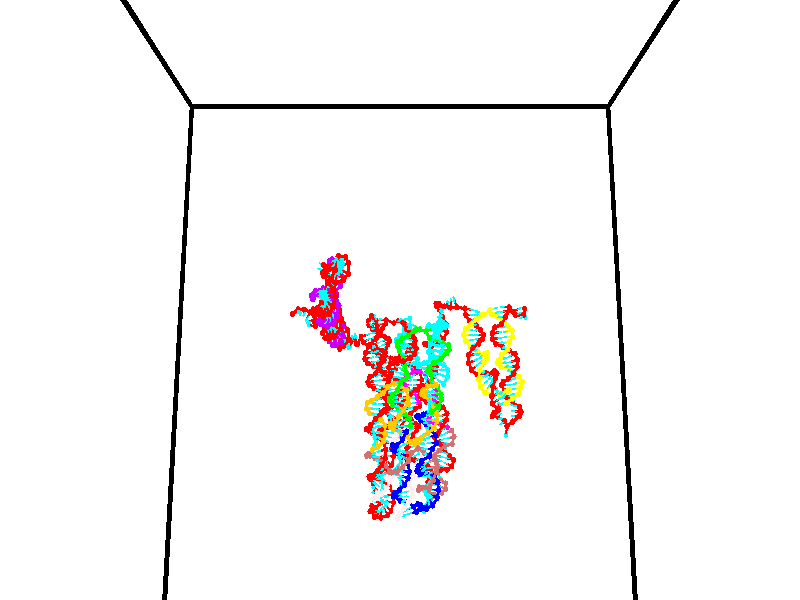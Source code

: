 // switches for output
#declare DRAW_BASES = 1; // possible values are 0, 1; only relevant for DNA ribbons
#declare DRAW_BASES_TYPE = 3; // possible values are 1, 2, 3; only relevant for DNA ribbons
#declare DRAW_FOG = 0; // set to 1 to enable fog

#include "colors.inc"

#include "transforms.inc"
background { rgb <1, 1, 1>}

#default {
   normal{
       ripples 0.25
       frequency 0.20
       turbulence 0.2
       lambda 5
   }
	finish {
		phong 0.1
		phong_size 40.
	}
}

// original window dimensions: 1024x640


// camera settings

camera {
	sky <0, 0.179814, -0.983701>
	up <0, 0.179814, -0.983701>
	right 1.6 * <1, 0, 0>
	location <35, 94.9851, 44.8844>
	look_at <35, 29.7336, 32.9568>
	direction <0, -65.2515, -11.9276>
	angle 67.0682
}


# declare cpy_camera_pos = <35, 94.9851, 44.8844>;
# if (DRAW_FOG = 1)
fog {
	fog_type 2
	up vnormalize(cpy_camera_pos)
	color rgbt<1,1,1,0.3>
	distance 1e-5
	fog_alt 3e-3
	fog_offset 56
}
# end


// LIGHTS

# declare lum = 6;
global_settings {
	ambient_light rgb lum * <0.05, 0.05, 0.05>
	max_trace_level 15
}# declare cpy_direct_light_amount = 0.25;
light_source
{	1000 * <-1, -1.16352, -0.803886>,
	rgb lum * cpy_direct_light_amount
	parallel
}

light_source
{	1000 * <1, 1.16352, 0.803886>,
	rgb lum * cpy_direct_light_amount
	parallel
}

// strand 0

// nucleotide -1

// particle -1
sphere {
	<24.153692, 34.874542, 35.087814> 0.250000
	pigment { color rgbt <1,0,0,0> }
	no_shadow
}
cylinder {
	<24.488632, 35.088287, 35.041683>,  <24.689596, 35.216534, 35.014004>, 0.100000
	pigment { color rgbt <1,0,0,0> }
	no_shadow
}
cylinder {
	<24.488632, 35.088287, 35.041683>,  <24.153692, 34.874542, 35.087814>, 0.100000
	pigment { color rgbt <1,0,0,0> }
	no_shadow
}

// particle -1
sphere {
	<24.488632, 35.088287, 35.041683> 0.100000
	pigment { color rgbt <1,0,0,0> }
	no_shadow
}
sphere {
	0, 1
	scale<0.080000,0.200000,0.300000>
	matrix <0.534417, -0.755753, 0.378465,
		0.115082, -0.378538, -0.918403,
		0.837350, 0.534365, -0.115324,
		24.739838, 35.248596, 35.007088>
	pigment { color rgbt <0,1,1,0> }
	no_shadow
}
cylinder {
	<24.626417, 34.434643, 34.600704>,  <24.153692, 34.874542, 35.087814>, 0.130000
	pigment { color rgbt <1,0,0,0> }
	no_shadow
}

// nucleotide -1

// particle -1
sphere {
	<24.626417, 34.434643, 34.600704> 0.250000
	pigment { color rgbt <1,0,0,0> }
	no_shadow
}
cylinder {
	<24.794434, 34.703777, 34.844296>,  <24.895243, 34.865257, 34.990448>, 0.100000
	pigment { color rgbt <1,0,0,0> }
	no_shadow
}
cylinder {
	<24.794434, 34.703777, 34.844296>,  <24.626417, 34.434643, 34.600704>, 0.100000
	pigment { color rgbt <1,0,0,0> }
	no_shadow
}

// particle -1
sphere {
	<24.794434, 34.703777, 34.844296> 0.100000
	pigment { color rgbt <1,0,0,0> }
	no_shadow
}
sphere {
	0, 1
	scale<0.080000,0.200000,0.300000>
	matrix <0.672176, -0.681511, 0.289349,
		0.609709, 0.287800, -0.738530,
		0.420041, 0.672840, 0.608975,
		24.920446, 34.905628, 35.026989>
	pigment { color rgbt <0,1,1,0> }
	no_shadow
}
cylinder {
	<25.202085, 34.137096, 34.579773>,  <24.626417, 34.434643, 34.600704>, 0.130000
	pigment { color rgbt <1,0,0,0> }
	no_shadow
}

// nucleotide -1

// particle -1
sphere {
	<25.202085, 34.137096, 34.579773> 0.250000
	pigment { color rgbt <1,0,0,0> }
	no_shadow
}
cylinder {
	<25.247086, 34.413235, 34.865643>,  <25.274086, 34.578918, 35.037167>, 0.100000
	pigment { color rgbt <1,0,0,0> }
	no_shadow
}
cylinder {
	<25.247086, 34.413235, 34.865643>,  <25.202085, 34.137096, 34.579773>, 0.100000
	pigment { color rgbt <1,0,0,0> }
	no_shadow
}

// particle -1
sphere {
	<25.247086, 34.413235, 34.865643> 0.100000
	pigment { color rgbt <1,0,0,0> }
	no_shadow
}
sphere {
	0, 1
	scale<0.080000,0.200000,0.300000>
	matrix <0.579035, -0.630049, 0.517452,
		0.807503, 0.355609, -0.470617,
		0.112501, 0.690348, 0.714677,
		25.280836, 34.620338, 35.080044>
	pigment { color rgbt <0,1,1,0> }
	no_shadow
}
cylinder {
	<25.819040, 34.162647, 34.829754>,  <25.202085, 34.137096, 34.579773>, 0.130000
	pigment { color rgbt <1,0,0,0> }
	no_shadow
}

// nucleotide -1

// particle -1
sphere {
	<25.819040, 34.162647, 34.829754> 0.250000
	pigment { color rgbt <1,0,0,0> }
	no_shadow
}
cylinder {
	<25.657545, 34.289631, 35.172966>,  <25.560648, 34.365822, 35.378895>, 0.100000
	pigment { color rgbt <1,0,0,0> }
	no_shadow
}
cylinder {
	<25.657545, 34.289631, 35.172966>,  <25.819040, 34.162647, 34.829754>, 0.100000
	pigment { color rgbt <1,0,0,0> }
	no_shadow
}

// particle -1
sphere {
	<25.657545, 34.289631, 35.172966> 0.100000
	pigment { color rgbt <1,0,0,0> }
	no_shadow
}
sphere {
	0, 1
	scale<0.080000,0.200000,0.300000>
	matrix <0.549084, -0.666089, 0.504809,
		0.731781, 0.674941, 0.094615,
		-0.403738, 0.317458, 0.858030,
		25.536423, 34.384869, 35.430374>
	pigment { color rgbt <0,1,1,0> }
	no_shadow
}
cylinder {
	<26.315899, 33.983097, 35.365688>,  <25.819040, 34.162647, 34.829754>, 0.130000
	pigment { color rgbt <1,0,0,0> }
	no_shadow
}

// nucleotide -1

// particle -1
sphere {
	<26.315899, 33.983097, 35.365688> 0.250000
	pigment { color rgbt <1,0,0,0> }
	no_shadow
}
cylinder {
	<25.960903, 34.064293, 35.531174>,  <25.747906, 34.113010, 35.630466>, 0.100000
	pigment { color rgbt <1,0,0,0> }
	no_shadow
}
cylinder {
	<25.960903, 34.064293, 35.531174>,  <26.315899, 33.983097, 35.365688>, 0.100000
	pigment { color rgbt <1,0,0,0> }
	no_shadow
}

// particle -1
sphere {
	<25.960903, 34.064293, 35.531174> 0.100000
	pigment { color rgbt <1,0,0,0> }
	no_shadow
}
sphere {
	0, 1
	scale<0.080000,0.200000,0.300000>
	matrix <0.140715, -0.735512, 0.662738,
		0.438819, 0.646388, 0.624196,
		-0.887489, 0.202988, 0.413713,
		25.694656, 34.125191, 35.655289>
	pigment { color rgbt <0,1,1,0> }
	no_shadow
}
cylinder {
	<26.402060, 34.036888, 36.017048>,  <26.315899, 33.983097, 35.365688>, 0.130000
	pigment { color rgbt <1,0,0,0> }
	no_shadow
}

// nucleotide -1

// particle -1
sphere {
	<26.402060, 34.036888, 36.017048> 0.250000
	pigment { color rgbt <1,0,0,0> }
	no_shadow
}
cylinder {
	<26.025000, 33.923126, 35.947163>,  <25.798763, 33.854870, 35.905231>, 0.100000
	pigment { color rgbt <1,0,0,0> }
	no_shadow
}
cylinder {
	<26.025000, 33.923126, 35.947163>,  <26.402060, 34.036888, 36.017048>, 0.100000
	pigment { color rgbt <1,0,0,0> }
	no_shadow
}

// particle -1
sphere {
	<26.025000, 33.923126, 35.947163> 0.100000
	pigment { color rgbt <1,0,0,0> }
	no_shadow
}
sphere {
	0, 1
	scale<0.080000,0.200000,0.300000>
	matrix <0.197590, -0.897338, 0.394642,
		-0.269013, 0.337488, 0.902072,
		-0.942650, -0.284405, -0.174712,
		25.742205, 33.837803, 35.894749>
	pigment { color rgbt <0,1,1,0> }
	no_shadow
}
cylinder {
	<26.352587, 34.809727, 35.784592>,  <26.402060, 34.036888, 36.017048>, 0.130000
	pigment { color rgbt <1,0,0,0> }
	no_shadow
}

// nucleotide -1

// particle -1
sphere {
	<26.352587, 34.809727, 35.784592> 0.250000
	pigment { color rgbt <1,0,0,0> }
	no_shadow
}
cylinder {
	<26.692276, 35.017776, 35.821011>,  <26.896090, 35.142605, 35.842861>, 0.100000
	pigment { color rgbt <1,0,0,0> }
	no_shadow
}
cylinder {
	<26.692276, 35.017776, 35.821011>,  <26.352587, 34.809727, 35.784592>, 0.100000
	pigment { color rgbt <1,0,0,0> }
	no_shadow
}

// particle -1
sphere {
	<26.692276, 35.017776, 35.821011> 0.100000
	pigment { color rgbt <1,0,0,0> }
	no_shadow
}
sphere {
	0, 1
	scale<0.080000,0.200000,0.300000>
	matrix <-0.083885, 0.303135, -0.949248,
		-0.521328, 0.798486, 0.301060,
		0.849224, 0.520124, 0.091052,
		26.947042, 35.173813, 35.848328>
	pigment { color rgbt <0,1,1,0> }
	no_shadow
}
cylinder {
	<26.491152, 35.140514, 35.074944>,  <26.352587, 34.809727, 35.784592>, 0.130000
	pigment { color rgbt <1,0,0,0> }
	no_shadow
}

// nucleotide -1

// particle -1
sphere {
	<26.491152, 35.140514, 35.074944> 0.250000
	pigment { color rgbt <1,0,0,0> }
	no_shadow
}
cylinder {
	<26.775364, 35.333294, 35.280025>,  <26.945892, 35.448963, 35.403076>, 0.100000
	pigment { color rgbt <1,0,0,0> }
	no_shadow
}
cylinder {
	<26.775364, 35.333294, 35.280025>,  <26.491152, 35.140514, 35.074944>, 0.100000
	pigment { color rgbt <1,0,0,0> }
	no_shadow
}

// particle -1
sphere {
	<26.775364, 35.333294, 35.280025> 0.100000
	pigment { color rgbt <1,0,0,0> }
	no_shadow
}
sphere {
	0, 1
	scale<0.080000,0.200000,0.300000>
	matrix <0.225320, 0.534429, -0.814627,
		-0.666615, 0.694341, 0.271136,
		0.710532, 0.481950, 0.512707,
		26.988523, 35.477879, 35.433838>
	pigment { color rgbt <0,1,1,0> }
	no_shadow
}
cylinder {
	<26.360350, 35.820728, 34.830608>,  <26.491152, 35.140514, 35.074944>, 0.130000
	pigment { color rgbt <1,0,0,0> }
	no_shadow
}

// nucleotide -1

// particle -1
sphere {
	<26.360350, 35.820728, 34.830608> 0.250000
	pigment { color rgbt <1,0,0,0> }
	no_shadow
}
cylinder {
	<26.718754, 35.875088, 34.999699>,  <26.933796, 35.907703, 35.101154>, 0.100000
	pigment { color rgbt <1,0,0,0> }
	no_shadow
}
cylinder {
	<26.718754, 35.875088, 34.999699>,  <26.360350, 35.820728, 34.830608>, 0.100000
	pigment { color rgbt <1,0,0,0> }
	no_shadow
}

// particle -1
sphere {
	<26.718754, 35.875088, 34.999699> 0.100000
	pigment { color rgbt <1,0,0,0> }
	no_shadow
}
sphere {
	0, 1
	scale<0.080000,0.200000,0.300000>
	matrix <0.096326, 0.869853, -0.483815,
		-0.433461, 0.474222, 0.766306,
		0.896009, 0.135900, 0.422727,
		26.987556, 35.915859, 35.126518>
	pigment { color rgbt <0,1,1,0> }
	no_shadow
}
cylinder {
	<26.434292, 36.522186, 35.137043>,  <26.360350, 35.820728, 34.830608>, 0.130000
	pigment { color rgbt <1,0,0,0> }
	no_shadow
}

// nucleotide -1

// particle -1
sphere {
	<26.434292, 36.522186, 35.137043> 0.250000
	pigment { color rgbt <1,0,0,0> }
	no_shadow
}
cylinder {
	<26.808672, 36.399441, 35.067955>,  <27.033300, 36.325794, 35.026501>, 0.100000
	pigment { color rgbt <1,0,0,0> }
	no_shadow
}
cylinder {
	<26.808672, 36.399441, 35.067955>,  <26.434292, 36.522186, 35.137043>, 0.100000
	pigment { color rgbt <1,0,0,0> }
	no_shadow
}

// particle -1
sphere {
	<26.808672, 36.399441, 35.067955> 0.100000
	pigment { color rgbt <1,0,0,0> }
	no_shadow
}
sphere {
	0, 1
	scale<0.080000,0.200000,0.300000>
	matrix <0.221634, 0.894519, -0.388219,
		0.273632, 0.325073, 0.905236,
		0.935951, -0.306860, -0.172722,
		27.089457, 36.307384, 35.016140>
	pigment { color rgbt <0,1,1,0> }
	no_shadow
}
cylinder {
	<26.916214, 37.050430, 35.455677>,  <26.434292, 36.522186, 35.137043>, 0.130000
	pigment { color rgbt <1,0,0,0> }
	no_shadow
}

// nucleotide -1

// particle -1
sphere {
	<26.916214, 37.050430, 35.455677> 0.250000
	pigment { color rgbt <1,0,0,0> }
	no_shadow
}
cylinder {
	<27.112289, 36.853539, 35.167950>,  <27.229935, 36.735401, 34.995312>, 0.100000
	pigment { color rgbt <1,0,0,0> }
	no_shadow
}
cylinder {
	<27.112289, 36.853539, 35.167950>,  <26.916214, 37.050430, 35.455677>, 0.100000
	pigment { color rgbt <1,0,0,0> }
	no_shadow
}

// particle -1
sphere {
	<27.112289, 36.853539, 35.167950> 0.100000
	pigment { color rgbt <1,0,0,0> }
	no_shadow
}
sphere {
	0, 1
	scale<0.080000,0.200000,0.300000>
	matrix <0.399471, 0.860367, -0.316530,
		0.774687, -0.132188, 0.618375,
		0.490188, -0.492234, -0.719320,
		27.259346, 36.705868, 34.952152>
	pigment { color rgbt <0,1,1,0> }
	no_shadow
}
cylinder {
	<27.444752, 37.509438, 35.358280>,  <26.916214, 37.050430, 35.455677>, 0.130000
	pigment { color rgbt <1,0,0,0> }
	no_shadow
}

// nucleotide -1

// particle -1
sphere {
	<27.444752, 37.509438, 35.358280> 0.250000
	pigment { color rgbt <1,0,0,0> }
	no_shadow
}
cylinder {
	<27.458628, 37.257713, 35.047729>,  <27.466953, 37.106678, 34.861397>, 0.100000
	pigment { color rgbt <1,0,0,0> }
	no_shadow
}
cylinder {
	<27.458628, 37.257713, 35.047729>,  <27.444752, 37.509438, 35.358280>, 0.100000
	pigment { color rgbt <1,0,0,0> }
	no_shadow
}

// particle -1
sphere {
	<27.458628, 37.257713, 35.047729> 0.100000
	pigment { color rgbt <1,0,0,0> }
	no_shadow
}
sphere {
	0, 1
	scale<0.080000,0.200000,0.300000>
	matrix <0.582986, 0.643721, -0.495733,
		0.811741, -0.435422, 0.389208,
		0.034689, -0.629310, -0.776380,
		27.469034, 37.068920, 34.814816>
	pigment { color rgbt <0,1,1,0> }
	no_shadow
}
cylinder {
	<28.095873, 37.694584, 35.060863>,  <27.444752, 37.509438, 35.358280>, 0.130000
	pigment { color rgbt <1,0,0,0> }
	no_shadow
}

// nucleotide -1

// particle -1
sphere {
	<28.095873, 37.694584, 35.060863> 0.250000
	pigment { color rgbt <1,0,0,0> }
	no_shadow
}
cylinder {
	<27.910946, 37.489906, 34.771191>,  <27.799990, 37.367100, 34.597389>, 0.100000
	pigment { color rgbt <1,0,0,0> }
	no_shadow
}
cylinder {
	<27.910946, 37.489906, 34.771191>,  <28.095873, 37.694584, 35.060863>, 0.100000
	pigment { color rgbt <1,0,0,0> }
	no_shadow
}

// particle -1
sphere {
	<27.910946, 37.489906, 34.771191> 0.100000
	pigment { color rgbt <1,0,0,0> }
	no_shadow
}
sphere {
	0, 1
	scale<0.080000,0.200000,0.300000>
	matrix <0.492354, 0.531097, -0.689582,
		0.737461, -0.675359, 0.006397,
		-0.462318, -0.511690, -0.724179,
		27.772251, 37.336399, 34.553936>
	pigment { color rgbt <0,1,1,0> }
	no_shadow
}
cylinder {
	<28.663773, 37.497295, 34.648376>,  <28.095873, 37.694584, 35.060863>, 0.130000
	pigment { color rgbt <1,0,0,0> }
	no_shadow
}

// nucleotide -1

// particle -1
sphere {
	<28.663773, 37.497295, 34.648376> 0.250000
	pigment { color rgbt <1,0,0,0> }
	no_shadow
}
cylinder {
	<28.325447, 37.525593, 34.436871>,  <28.122452, 37.542572, 34.309967>, 0.100000
	pigment { color rgbt <1,0,0,0> }
	no_shadow
}
cylinder {
	<28.325447, 37.525593, 34.436871>,  <28.663773, 37.497295, 34.648376>, 0.100000
	pigment { color rgbt <1,0,0,0> }
	no_shadow
}

// particle -1
sphere {
	<28.325447, 37.525593, 34.436871> 0.100000
	pigment { color rgbt <1,0,0,0> }
	no_shadow
}
sphere {
	0, 1
	scale<0.080000,0.200000,0.300000>
	matrix <0.428893, 0.679616, -0.595124,
		0.317255, -0.730148, -0.605171,
		-0.845813, 0.070748, -0.528767,
		28.071703, 37.546818, 34.278240>
	pigment { color rgbt <0,1,1,0> }
	no_shadow
}
cylinder {
	<28.807068, 37.458351, 33.809544>,  <28.663773, 37.497295, 34.648376>, 0.130000
	pigment { color rgbt <1,0,0,0> }
	no_shadow
}

// nucleotide -1

// particle -1
sphere {
	<28.807068, 37.458351, 33.809544> 0.250000
	pigment { color rgbt <1,0,0,0> }
	no_shadow
}
cylinder {
	<28.449497, 37.633068, 33.849754>,  <28.234955, 37.737900, 33.873882>, 0.100000
	pigment { color rgbt <1,0,0,0> }
	no_shadow
}
cylinder {
	<28.449497, 37.633068, 33.849754>,  <28.807068, 37.458351, 33.809544>, 0.100000
	pigment { color rgbt <1,0,0,0> }
	no_shadow
}

// particle -1
sphere {
	<28.449497, 37.633068, 33.849754> 0.100000
	pigment { color rgbt <1,0,0,0> }
	no_shadow
}
sphere {
	0, 1
	scale<0.080000,0.200000,0.300000>
	matrix <0.252358, 0.675843, -0.692497,
		-0.370423, -0.593671, -0.714382,
		-0.893925, 0.436797, 0.100530,
		28.181320, 37.764107, 33.879913>
	pigment { color rgbt <0,1,1,0> }
	no_shadow
}
cylinder {
	<28.625624, 37.593285, 33.044922>,  <28.807068, 37.458351, 33.809544>, 0.130000
	pigment { color rgbt <1,0,0,0> }
	no_shadow
}

// nucleotide -1

// particle -1
sphere {
	<28.625624, 37.593285, 33.044922> 0.250000
	pigment { color rgbt <1,0,0,0> }
	no_shadow
}
cylinder {
	<28.397505, 37.830914, 33.271843>,  <28.260633, 37.973492, 33.407997>, 0.100000
	pigment { color rgbt <1,0,0,0> }
	no_shadow
}
cylinder {
	<28.397505, 37.830914, 33.271843>,  <28.625624, 37.593285, 33.044922>, 0.100000
	pigment { color rgbt <1,0,0,0> }
	no_shadow
}

// particle -1
sphere {
	<28.397505, 37.830914, 33.271843> 0.100000
	pigment { color rgbt <1,0,0,0> }
	no_shadow
}
sphere {
	0, 1
	scale<0.080000,0.200000,0.300000>
	matrix <0.365340, 0.801997, -0.472576,
		-0.735723, -0.062249, -0.674416,
		-0.570297, 0.594076, 0.567305,
		28.226416, 38.009136, 33.442036>
	pigment { color rgbt <0,1,1,0> }
	no_shadow
}
cylinder {
	<28.179586, 38.014950, 32.544136>,  <28.625624, 37.593285, 33.044922>, 0.130000
	pigment { color rgbt <1,0,0,0> }
	no_shadow
}

// nucleotide -1

// particle -1
sphere {
	<28.179586, 38.014950, 32.544136> 0.250000
	pigment { color rgbt <1,0,0,0> }
	no_shadow
}
cylinder {
	<28.219154, 38.201588, 32.895706>,  <28.242895, 38.313568, 33.106647>, 0.100000
	pigment { color rgbt <1,0,0,0> }
	no_shadow
}
cylinder {
	<28.219154, 38.201588, 32.895706>,  <28.179586, 38.014950, 32.544136>, 0.100000
	pigment { color rgbt <1,0,0,0> }
	no_shadow
}

// particle -1
sphere {
	<28.219154, 38.201588, 32.895706> 0.100000
	pigment { color rgbt <1,0,0,0> }
	no_shadow
}
sphere {
	0, 1
	scale<0.080000,0.200000,0.300000>
	matrix <0.324765, 0.819755, -0.471730,
		-0.940608, 0.332106, -0.070444,
		0.098918, 0.466591, 0.878924,
		28.248829, 38.341564, 33.159382>
	pigment { color rgbt <0,1,1,0> }
	no_shadow
}
cylinder {
	<27.815113, 38.633991, 32.381866>,  <28.179586, 38.014950, 32.544136>, 0.130000
	pigment { color rgbt <1,0,0,0> }
	no_shadow
}

// nucleotide -1

// particle -1
sphere {
	<27.815113, 38.633991, 32.381866> 0.250000
	pigment { color rgbt <1,0,0,0> }
	no_shadow
}
cylinder {
	<28.050051, 38.705688, 32.697563>,  <28.191013, 38.748707, 32.886982>, 0.100000
	pigment { color rgbt <1,0,0,0> }
	no_shadow
}
cylinder {
	<28.050051, 38.705688, 32.697563>,  <27.815113, 38.633991, 32.381866>, 0.100000
	pigment { color rgbt <1,0,0,0> }
	no_shadow
}

// particle -1
sphere {
	<28.050051, 38.705688, 32.697563> 0.100000
	pigment { color rgbt <1,0,0,0> }
	no_shadow
}
sphere {
	0, 1
	scale<0.080000,0.200000,0.300000>
	matrix <0.261148, 0.881034, -0.394436,
		-0.766049, 0.437778, 0.470659,
		0.587342, 0.179246, 0.789240,
		28.226254, 38.759460, 32.934334>
	pigment { color rgbt <0,1,1,0> }
	no_shadow
}
cylinder {
	<27.667984, 39.361973, 32.517056>,  <27.815113, 38.633991, 32.381866>, 0.130000
	pigment { color rgbt <1,0,0,0> }
	no_shadow
}

// nucleotide -1

// particle -1
sphere {
	<27.667984, 39.361973, 32.517056> 0.250000
	pigment { color rgbt <1,0,0,0> }
	no_shadow
}
cylinder {
	<28.010635, 39.284988, 32.708530>,  <28.216227, 39.238796, 32.823418>, 0.100000
	pigment { color rgbt <1,0,0,0> }
	no_shadow
}
cylinder {
	<28.010635, 39.284988, 32.708530>,  <27.667984, 39.361973, 32.517056>, 0.100000
	pigment { color rgbt <1,0,0,0> }
	no_shadow
}

// particle -1
sphere {
	<28.010635, 39.284988, 32.708530> 0.100000
	pigment { color rgbt <1,0,0,0> }
	no_shadow
}
sphere {
	0, 1
	scale<0.080000,0.200000,0.300000>
	matrix <0.395712, 0.840443, -0.370225,
		-0.331056, 0.506569, 0.796109,
		0.856629, -0.192465, 0.478689,
		28.267624, 39.227249, 32.852139>
	pigment { color rgbt <0,1,1,0> }
	no_shadow
}
cylinder {
	<27.876890, 39.992874, 32.952942>,  <27.667984, 39.361973, 32.517056>, 0.130000
	pigment { color rgbt <1,0,0,0> }
	no_shadow
}

// nucleotide -1

// particle -1
sphere {
	<27.876890, 39.992874, 32.952942> 0.250000
	pigment { color rgbt <1,0,0,0> }
	no_shadow
}
cylinder {
	<28.215385, 39.783146, 32.915062>,  <28.418482, 39.657307, 32.892334>, 0.100000
	pigment { color rgbt <1,0,0,0> }
	no_shadow
}
cylinder {
	<28.215385, 39.783146, 32.915062>,  <27.876890, 39.992874, 32.952942>, 0.100000
	pigment { color rgbt <1,0,0,0> }
	no_shadow
}

// particle -1
sphere {
	<28.215385, 39.783146, 32.915062> 0.100000
	pigment { color rgbt <1,0,0,0> }
	no_shadow
}
sphere {
	0, 1
	scale<0.080000,0.200000,0.300000>
	matrix <0.502656, 0.844578, -0.184456,
		0.176693, 0.108494, 0.978268,
		0.846236, -0.524325, -0.094696,
		28.469255, 39.625847, 32.886654>
	pigment { color rgbt <0,1,1,0> }
	no_shadow
}
cylinder {
	<28.351072, 40.379581, 33.329136>,  <27.876890, 39.992874, 32.952942>, 0.130000
	pigment { color rgbt <1,0,0,0> }
	no_shadow
}

// nucleotide -1

// particle -1
sphere {
	<28.351072, 40.379581, 33.329136> 0.250000
	pigment { color rgbt <1,0,0,0> }
	no_shadow
}
cylinder {
	<28.563889, 40.136627, 33.093166>,  <28.691578, 39.990856, 32.951584>, 0.100000
	pigment { color rgbt <1,0,0,0> }
	no_shadow
}
cylinder {
	<28.563889, 40.136627, 33.093166>,  <28.351072, 40.379581, 33.329136>, 0.100000
	pigment { color rgbt <1,0,0,0> }
	no_shadow
}

// particle -1
sphere {
	<28.563889, 40.136627, 33.093166> 0.100000
	pigment { color rgbt <1,0,0,0> }
	no_shadow
}
sphere {
	0, 1
	scale<0.080000,0.200000,0.300000>
	matrix <0.675763, 0.724393, -0.136379,
		0.510175, -0.326093, 0.795855,
		0.532040, -0.607387, -0.589928,
		28.723501, 39.954411, 32.916187>
	pigment { color rgbt <0,1,1,0> }
	no_shadow
}
cylinder {
	<29.055023, 40.365578, 33.546772>,  <28.351072, 40.379581, 33.329136>, 0.130000
	pigment { color rgbt <1,0,0,0> }
	no_shadow
}

// nucleotide -1

// particle -1
sphere {
	<29.055023, 40.365578, 33.546772> 0.250000
	pigment { color rgbt <1,0,0,0> }
	no_shadow
}
cylinder {
	<29.089672, 40.254768, 33.163994>,  <29.110462, 40.188282, 32.934326>, 0.100000
	pigment { color rgbt <1,0,0,0> }
	no_shadow
}
cylinder {
	<29.089672, 40.254768, 33.163994>,  <29.055023, 40.365578, 33.546772>, 0.100000
	pigment { color rgbt <1,0,0,0> }
	no_shadow
}

// particle -1
sphere {
	<29.089672, 40.254768, 33.163994> 0.100000
	pigment { color rgbt <1,0,0,0> }
	no_shadow
}
sphere {
	0, 1
	scale<0.080000,0.200000,0.300000>
	matrix <0.480106, 0.853267, -0.203553,
		0.872924, -0.441805, 0.206913,
		0.086621, -0.277026, -0.956950,
		29.115658, 40.171661, 32.876907>
	pigment { color rgbt <0,1,1,0> }
	no_shadow
}
cylinder {
	<29.789640, 40.493153, 33.369629>,  <29.055023, 40.365578, 33.546772>, 0.130000
	pigment { color rgbt <1,0,0,0> }
	no_shadow
}

// nucleotide -1

// particle -1
sphere {
	<29.789640, 40.493153, 33.369629> 0.250000
	pigment { color rgbt <1,0,0,0> }
	no_shadow
}
cylinder {
	<29.571325, 40.484875, 33.034561>,  <29.440336, 40.479908, 32.833523>, 0.100000
	pigment { color rgbt <1,0,0,0> }
	no_shadow
}
cylinder {
	<29.571325, 40.484875, 33.034561>,  <29.789640, 40.493153, 33.369629>, 0.100000
	pigment { color rgbt <1,0,0,0> }
	no_shadow
}

// particle -1
sphere {
	<29.571325, 40.484875, 33.034561> 0.100000
	pigment { color rgbt <1,0,0,0> }
	no_shadow
}
sphere {
	0, 1
	scale<0.080000,0.200000,0.300000>
	matrix <0.309208, 0.924165, -0.224296,
		0.778783, -0.381432, -0.498002,
		-0.545790, -0.020692, -0.837666,
		29.407589, 40.478668, 32.783260>
	pigment { color rgbt <0,1,1,0> }
	no_shadow
}
cylinder {
	<30.247387, 40.756332, 32.930622>,  <29.789640, 40.493153, 33.369629>, 0.130000
	pigment { color rgbt <1,0,0,0> }
	no_shadow
}

// nucleotide -1

// particle -1
sphere {
	<30.247387, 40.756332, 32.930622> 0.250000
	pigment { color rgbt <1,0,0,0> }
	no_shadow
}
cylinder {
	<29.878805, 40.800385, 32.781605>,  <29.657656, 40.826817, 32.692196>, 0.100000
	pigment { color rgbt <1,0,0,0> }
	no_shadow
}
cylinder {
	<29.878805, 40.800385, 32.781605>,  <30.247387, 40.756332, 32.930622>, 0.100000
	pigment { color rgbt <1,0,0,0> }
	no_shadow
}

// particle -1
sphere {
	<29.878805, 40.800385, 32.781605> 0.100000
	pigment { color rgbt <1,0,0,0> }
	no_shadow
}
sphere {
	0, 1
	scale<0.080000,0.200000,0.300000>
	matrix <0.221546, 0.936722, -0.271053,
		0.319118, -0.332299, -0.887548,
		-0.921456, 0.110134, -0.372544,
		29.602367, 40.833424, 32.669842>
	pigment { color rgbt <0,1,1,0> }
	no_shadow
}
cylinder {
	<30.278204, 41.057545, 32.162186>,  <30.247387, 40.756332, 32.930622>, 0.130000
	pigment { color rgbt <1,0,0,0> }
	no_shadow
}

// nucleotide -1

// particle -1
sphere {
	<30.278204, 41.057545, 32.162186> 0.250000
	pigment { color rgbt <1,0,0,0> }
	no_shadow
}
cylinder {
	<29.928864, 41.167213, 32.323227>,  <29.719259, 41.233013, 32.419849>, 0.100000
	pigment { color rgbt <1,0,0,0> }
	no_shadow
}
cylinder {
	<29.928864, 41.167213, 32.323227>,  <30.278204, 41.057545, 32.162186>, 0.100000
	pigment { color rgbt <1,0,0,0> }
	no_shadow
}

// particle -1
sphere {
	<29.928864, 41.167213, 32.323227> 0.100000
	pigment { color rgbt <1,0,0,0> }
	no_shadow
}
sphere {
	0, 1
	scale<0.080000,0.200000,0.300000>
	matrix <0.129024, 0.927233, -0.351556,
		-0.469690, -0.255087, -0.845176,
		-0.873352, 0.274170, 0.402600,
		29.666859, 41.249466, 32.444008>
	pigment { color rgbt <0,1,1,0> }
	no_shadow
}
cylinder {
	<30.041773, 41.553810, 31.796679>,  <30.278204, 41.057545, 32.162186>, 0.130000
	pigment { color rgbt <1,0,0,0> }
	no_shadow
}

// nucleotide -1

// particle -1
sphere {
	<30.041773, 41.553810, 31.796679> 0.250000
	pigment { color rgbt <1,0,0,0> }
	no_shadow
}
cylinder {
	<29.838900, 41.620384, 32.134926>,  <29.717176, 41.660328, 32.337875>, 0.100000
	pigment { color rgbt <1,0,0,0> }
	no_shadow
}
cylinder {
	<29.838900, 41.620384, 32.134926>,  <30.041773, 41.553810, 31.796679>, 0.100000
	pigment { color rgbt <1,0,0,0> }
	no_shadow
}

// particle -1
sphere {
	<29.838900, 41.620384, 32.134926> 0.100000
	pigment { color rgbt <1,0,0,0> }
	no_shadow
}
sphere {
	0, 1
	scale<0.080000,0.200000,0.300000>
	matrix <0.143867, 0.983759, -0.107332,
		-0.849746, 0.067219, -0.522889,
		-0.507183, 0.166431, 0.845616,
		29.686745, 41.670315, 32.388611>
	pigment { color rgbt <0,1,1,0> }
	no_shadow
}
cylinder {
	<29.417517, 41.932323, 31.838701>,  <30.041773, 41.553810, 31.796679>, 0.130000
	pigment { color rgbt <1,0,0,0> }
	no_shadow
}

// nucleotide -1

// particle -1
sphere {
	<29.417517, 41.932323, 31.838701> 0.250000
	pigment { color rgbt <1,0,0,0> }
	no_shadow
}
cylinder {
	<29.644278, 42.045864, 32.148037>,  <29.780334, 42.113987, 32.333637>, 0.100000
	pigment { color rgbt <1,0,0,0> }
	no_shadow
}
cylinder {
	<29.644278, 42.045864, 32.148037>,  <29.417517, 41.932323, 31.838701>, 0.100000
	pigment { color rgbt <1,0,0,0> }
	no_shadow
}

// particle -1
sphere {
	<29.644278, 42.045864, 32.148037> 0.100000
	pigment { color rgbt <1,0,0,0> }
	no_shadow
}
sphere {
	0, 1
	scale<0.080000,0.200000,0.300000>
	matrix <-0.261880, 0.952160, -0.157515,
		-0.781051, -0.113226, 0.614116,
		0.566902, 0.283852, 0.773337,
		29.814348, 42.131020, 32.380039>
	pigment { color rgbt <0,1,1,0> }
	no_shadow
}
cylinder {
	<29.114065, 42.294487, 32.499660>,  <29.417517, 41.932323, 31.838701>, 0.130000
	pigment { color rgbt <1,0,0,0> }
	no_shadow
}

// nucleotide -1

// particle -1
sphere {
	<29.114065, 42.294487, 32.499660> 0.250000
	pigment { color rgbt <1,0,0,0> }
	no_shadow
}
cylinder {
	<29.473354, 42.416996, 32.373554>,  <29.688929, 42.490501, 32.297890>, 0.100000
	pigment { color rgbt <1,0,0,0> }
	no_shadow
}
cylinder {
	<29.473354, 42.416996, 32.373554>,  <29.114065, 42.294487, 32.499660>, 0.100000
	pigment { color rgbt <1,0,0,0> }
	no_shadow
}

// particle -1
sphere {
	<29.473354, 42.416996, 32.373554> 0.100000
	pigment { color rgbt <1,0,0,0> }
	no_shadow
}
sphere {
	0, 1
	scale<0.080000,0.200000,0.300000>
	matrix <-0.407772, 0.848368, -0.337630,
		0.164054, 0.431824, 0.886913,
		0.898225, 0.306269, -0.315264,
		29.742823, 42.508877, 32.278976>
	pigment { color rgbt <0,1,1,0> }
	no_shadow
}
cylinder {
	<28.664179, 42.696571, 33.003395>,  <29.114065, 42.294487, 32.499660>, 0.130000
	pigment { color rgbt <1,0,0,0> }
	no_shadow
}

// nucleotide -1

// particle -1
sphere {
	<28.664179, 42.696571, 33.003395> 0.250000
	pigment { color rgbt <1,0,0,0> }
	no_shadow
}
cylinder {
	<28.313490, 42.761044, 32.822121>,  <28.103077, 42.799728, 32.713356>, 0.100000
	pigment { color rgbt <1,0,0,0> }
	no_shadow
}
cylinder {
	<28.313490, 42.761044, 32.822121>,  <28.664179, 42.696571, 33.003395>, 0.100000
	pigment { color rgbt <1,0,0,0> }
	no_shadow
}

// particle -1
sphere {
	<28.313490, 42.761044, 32.822121> 0.100000
	pigment { color rgbt <1,0,0,0> }
	no_shadow
}
sphere {
	0, 1
	scale<0.080000,0.200000,0.300000>
	matrix <-0.436824, 0.127606, 0.890450,
		0.201356, 0.978640, -0.041466,
		-0.876722, 0.161185, -0.453187,
		28.050474, 42.809399, 32.686165>
	pigment { color rgbt <0,1,1,0> }
	no_shadow
}
cylinder {
	<28.488535, 43.186390, 33.379528>,  <28.664179, 42.696571, 33.003395>, 0.130000
	pigment { color rgbt <1,0,0,0> }
	no_shadow
}

// nucleotide -1

// particle -1
sphere {
	<28.488535, 43.186390, 33.379528> 0.250000
	pigment { color rgbt <1,0,0,0> }
	no_shadow
}
cylinder {
	<28.170364, 43.018318, 33.204830>,  <27.979462, 42.917473, 33.100010>, 0.100000
	pigment { color rgbt <1,0,0,0> }
	no_shadow
}
cylinder {
	<28.170364, 43.018318, 33.204830>,  <28.488535, 43.186390, 33.379528>, 0.100000
	pigment { color rgbt <1,0,0,0> }
	no_shadow
}

// particle -1
sphere {
	<28.170364, 43.018318, 33.204830> 0.100000
	pigment { color rgbt <1,0,0,0> }
	no_shadow
}
sphere {
	0, 1
	scale<0.080000,0.200000,0.300000>
	matrix <-0.443446, -0.087697, 0.892001,
		-0.413106, 0.903191, -0.116573,
		-0.795424, -0.420184, -0.436744,
		27.931738, 42.892262, 33.073807>
	pigment { color rgbt <0,1,1,0> }
	no_shadow
}
cylinder {
	<28.384436, 43.888355, 32.999374>,  <28.488535, 43.186390, 33.379528>, 0.130000
	pigment { color rgbt <1,0,0,0> }
	no_shadow
}

// nucleotide -1

// particle -1
sphere {
	<28.384436, 43.888355, 32.999374> 0.250000
	pigment { color rgbt <1,0,0,0> }
	no_shadow
}
cylinder {
	<28.777328, 43.814529, 32.985775>,  <29.013063, 43.770233, 32.977615>, 0.100000
	pigment { color rgbt <1,0,0,0> }
	no_shadow
}
cylinder {
	<28.777328, 43.814529, 32.985775>,  <28.384436, 43.888355, 32.999374>, 0.100000
	pigment { color rgbt <1,0,0,0> }
	no_shadow
}

// particle -1
sphere {
	<28.777328, 43.814529, 32.985775> 0.100000
	pigment { color rgbt <1,0,0,0> }
	no_shadow
}
sphere {
	0, 1
	scale<0.080000,0.200000,0.300000>
	matrix <0.181205, 0.979844, -0.084082,
		0.048832, 0.076428, 0.995879,
		0.982232, -0.184564, -0.033999,
		29.071999, 43.759159, 32.975574>
	pigment { color rgbt <0,1,1,0> }
	no_shadow
}
cylinder {
	<28.811632, 44.449047, 33.265278>,  <28.384436, 43.888355, 32.999374>, 0.130000
	pigment { color rgbt <1,0,0,0> }
	no_shadow
}

// nucleotide -1

// particle -1
sphere {
	<28.811632, 44.449047, 33.265278> 0.250000
	pigment { color rgbt <1,0,0,0> }
	no_shadow
}
cylinder {
	<29.102036, 44.318119, 33.023361>,  <29.276278, 44.239563, 32.878212>, 0.100000
	pigment { color rgbt <1,0,0,0> }
	no_shadow
}
cylinder {
	<29.102036, 44.318119, 33.023361>,  <28.811632, 44.449047, 33.265278>, 0.100000
	pigment { color rgbt <1,0,0,0> }
	no_shadow
}

// particle -1
sphere {
	<29.102036, 44.318119, 33.023361> 0.100000
	pigment { color rgbt <1,0,0,0> }
	no_shadow
}
sphere {
	0, 1
	scale<0.080000,0.200000,0.300000>
	matrix <0.353509, 0.932000, -0.080041,
		0.589867, -0.155690, 0.792349,
		0.726009, -0.327316, -0.604794,
		29.319838, 44.219925, 32.841923>
	pigment { color rgbt <0,1,1,0> }
	no_shadow
}
cylinder {
	<29.455894, 44.707268, 33.518620>,  <28.811632, 44.449047, 33.265278>, 0.130000
	pigment { color rgbt <1,0,0,0> }
	no_shadow
}

// nucleotide -1

// particle -1
sphere {
	<29.455894, 44.707268, 33.518620> 0.250000
	pigment { color rgbt <1,0,0,0> }
	no_shadow
}
cylinder {
	<29.512390, 44.611542, 33.134373>,  <29.546288, 44.554108, 32.903824>, 0.100000
	pigment { color rgbt <1,0,0,0> }
	no_shadow
}
cylinder {
	<29.512390, 44.611542, 33.134373>,  <29.455894, 44.707268, 33.518620>, 0.100000
	pigment { color rgbt <1,0,0,0> }
	no_shadow
}

// particle -1
sphere {
	<29.512390, 44.611542, 33.134373> 0.100000
	pigment { color rgbt <1,0,0,0> }
	no_shadow
}
sphere {
	0, 1
	scale<0.080000,0.200000,0.300000>
	matrix <0.595929, 0.795394, -0.110530,
		0.790518, -0.556847, 0.254955,
		0.141241, -0.239311, -0.960615,
		29.554762, 44.539749, 32.846188>
	pigment { color rgbt <0,1,1,0> }
	no_shadow
}
cylinder {
	<29.169296, 44.963905, 34.242310>,  <29.455894, 44.707268, 33.518620>, 0.130000
	pigment { color rgbt <1,0,0,0> }
	no_shadow
}

// nucleotide -1

// particle -1
sphere {
	<29.169296, 44.963905, 34.242310> 0.250000
	pigment { color rgbt <1,0,0,0> }
	no_shadow
}
cylinder {
	<28.986362, 44.608330, 34.232212>,  <28.876602, 44.394985, 34.226154>, 0.100000
	pigment { color rgbt <1,0,0,0> }
	no_shadow
}
cylinder {
	<28.986362, 44.608330, 34.232212>,  <29.169296, 44.963905, 34.242310>, 0.100000
	pigment { color rgbt <1,0,0,0> }
	no_shadow
}

// particle -1
sphere {
	<28.986362, 44.608330, 34.232212> 0.100000
	pigment { color rgbt <1,0,0,0> }
	no_shadow
}
sphere {
	0, 1
	scale<0.080000,0.200000,0.300000>
	matrix <0.820328, -0.410737, -0.397941,
		0.343376, -0.202699, 0.917064,
		-0.457334, -0.888937, -0.025243,
		28.849163, 44.341648, 34.224640>
	pigment { color rgbt <0,1,1,0> }
	no_shadow
}
cylinder {
	<28.949741, 45.548862, 34.583530>,  <29.169296, 44.963905, 34.242310>, 0.130000
	pigment { color rgbt <1,0,0,0> }
	no_shadow
}

// nucleotide -1

// particle -1
sphere {
	<28.949741, 45.548862, 34.583530> 0.250000
	pigment { color rgbt <1,0,0,0> }
	no_shadow
}
cylinder {
	<28.799810, 45.557018, 34.954277>,  <28.709852, 45.561913, 35.176727>, 0.100000
	pigment { color rgbt <1,0,0,0> }
	no_shadow
}
cylinder {
	<28.799810, 45.557018, 34.954277>,  <28.949741, 45.548862, 34.583530>, 0.100000
	pigment { color rgbt <1,0,0,0> }
	no_shadow
}

// particle -1
sphere {
	<28.799810, 45.557018, 34.954277> 0.100000
	pigment { color rgbt <1,0,0,0> }
	no_shadow
}
sphere {
	0, 1
	scale<0.080000,0.200000,0.300000>
	matrix <0.155144, -0.984281, 0.084390,
		0.914021, 0.175430, 0.365773,
		-0.374828, 0.020387, 0.926870,
		28.687363, 45.563133, 35.232338>
	pigment { color rgbt <0,1,1,0> }
	no_shadow
}
cylinder {
	<29.418886, 45.158134, 35.067169>,  <28.949741, 45.548862, 34.583530>, 0.130000
	pigment { color rgbt <1,0,0,0> }
	no_shadow
}

// nucleotide -1

// particle -1
sphere {
	<29.418886, 45.158134, 35.067169> 0.250000
	pigment { color rgbt <1,0,0,0> }
	no_shadow
}
cylinder {
	<29.058992, 45.147694, 35.241432>,  <28.843056, 45.141430, 35.345989>, 0.100000
	pigment { color rgbt <1,0,0,0> }
	no_shadow
}
cylinder {
	<29.058992, 45.147694, 35.241432>,  <29.418886, 45.158134, 35.067169>, 0.100000
	pigment { color rgbt <1,0,0,0> }
	no_shadow
}

// particle -1
sphere {
	<29.058992, 45.147694, 35.241432> 0.100000
	pigment { color rgbt <1,0,0,0> }
	no_shadow
}
sphere {
	0, 1
	scale<0.080000,0.200000,0.300000>
	matrix <0.155728, -0.951704, 0.264591,
		0.407710, 0.305905, 0.860346,
		-0.899734, -0.026104, 0.435657,
		28.789072, 45.139862, 35.372128>
	pigment { color rgbt <0,1,1,0> }
	no_shadow
}
cylinder {
	<29.487965, 44.549019, 35.415623>,  <29.418886, 45.158134, 35.067169>, 0.130000
	pigment { color rgbt <1,0,0,0> }
	no_shadow
}

// nucleotide -1

// particle -1
sphere {
	<29.487965, 44.549019, 35.415623> 0.250000
	pigment { color rgbt <1,0,0,0> }
	no_shadow
}
cylinder {
	<29.091116, 44.596077, 35.432838>,  <28.853006, 44.624310, 35.443169>, 0.100000
	pigment { color rgbt <1,0,0,0> }
	no_shadow
}
cylinder {
	<29.091116, 44.596077, 35.432838>,  <29.487965, 44.549019, 35.415623>, 0.100000
	pigment { color rgbt <1,0,0,0> }
	no_shadow
}

// particle -1
sphere {
	<29.091116, 44.596077, 35.432838> 0.100000
	pigment { color rgbt <1,0,0,0> }
	no_shadow
}
sphere {
	0, 1
	scale<0.080000,0.200000,0.300000>
	matrix <-0.092594, -0.920115, 0.380544,
		0.084368, 0.373561, 0.923761,
		-0.992123, 0.117641, 0.043039,
		28.793480, 44.631371, 35.445751>
	pigment { color rgbt <0,1,1,0> }
	no_shadow
}
cylinder {
	<29.267569, 44.417049, 36.152775>,  <29.487965, 44.549019, 35.415623>, 0.130000
	pigment { color rgbt <1,0,0,0> }
	no_shadow
}

// nucleotide -1

// particle -1
sphere {
	<29.267569, 44.417049, 36.152775> 0.250000
	pigment { color rgbt <1,0,0,0> }
	no_shadow
}
cylinder {
	<28.970890, 44.361526, 35.890289>,  <28.792883, 44.328213, 35.732796>, 0.100000
	pigment { color rgbt <1,0,0,0> }
	no_shadow
}
cylinder {
	<28.970890, 44.361526, 35.890289>,  <29.267569, 44.417049, 36.152775>, 0.100000
	pigment { color rgbt <1,0,0,0> }
	no_shadow
}

// particle -1
sphere {
	<28.970890, 44.361526, 35.890289> 0.100000
	pigment { color rgbt <1,0,0,0> }
	no_shadow
}
sphere {
	0, 1
	scale<0.080000,0.200000,0.300000>
	matrix <-0.146798, -0.921041, 0.360742,
		-0.654474, 0.363893, 0.662757,
		-0.741697, -0.138805, -0.656215,
		28.748381, 44.319885, 35.693424>
	pigment { color rgbt <0,1,1,0> }
	no_shadow
}
cylinder {
	<28.946972, 44.026428, 36.548653>,  <29.267569, 44.417049, 36.152775>, 0.130000
	pigment { color rgbt <1,0,0,0> }
	no_shadow
}

// nucleotide -1

// particle -1
sphere {
	<28.946972, 44.026428, 36.548653> 0.250000
	pigment { color rgbt <1,0,0,0> }
	no_shadow
}
cylinder {
	<28.778048, 43.944942, 36.195347>,  <28.676693, 43.896049, 35.983364>, 0.100000
	pigment { color rgbt <1,0,0,0> }
	no_shadow
}
cylinder {
	<28.778048, 43.944942, 36.195347>,  <28.946972, 44.026428, 36.548653>, 0.100000
	pigment { color rgbt <1,0,0,0> }
	no_shadow
}

// particle -1
sphere {
	<28.778048, 43.944942, 36.195347> 0.100000
	pigment { color rgbt <1,0,0,0> }
	no_shadow
}
sphere {
	0, 1
	scale<0.080000,0.200000,0.300000>
	matrix <-0.260819, -0.905902, 0.333640,
		-0.868118, 0.371271, 0.329438,
		-0.422309, -0.203715, -0.883264,
		28.651356, 43.883827, 35.930367>
	pigment { color rgbt <0,1,1,0> }
	no_shadow
}
cylinder {
	<28.388554, 43.511654, 36.678802>,  <28.946972, 44.026428, 36.548653>, 0.130000
	pigment { color rgbt <1,0,0,0> }
	no_shadow
}

// nucleotide -1

// particle -1
sphere {
	<28.388554, 43.511654, 36.678802> 0.250000
	pigment { color rgbt <1,0,0,0> }
	no_shadow
}
cylinder {
	<28.474428, 43.472687, 36.290077>,  <28.525953, 43.449306, 36.056843>, 0.100000
	pigment { color rgbt <1,0,0,0> }
	no_shadow
}
cylinder {
	<28.474428, 43.472687, 36.290077>,  <28.388554, 43.511654, 36.678802>, 0.100000
	pigment { color rgbt <1,0,0,0> }
	no_shadow
}

// particle -1
sphere {
	<28.474428, 43.472687, 36.290077> 0.100000
	pigment { color rgbt <1,0,0,0> }
	no_shadow
}
sphere {
	0, 1
	scale<0.080000,0.200000,0.300000>
	matrix <-0.160562, -0.984996, 0.063271,
		-0.963394, 0.142453, -0.227107,
		0.214686, -0.097419, -0.971812,
		28.538834, 43.443462, 35.998535>
	pigment { color rgbt <0,1,1,0> }
	no_shadow
}
cylinder {
	<27.917809, 43.050915, 36.418983>,  <28.388554, 43.511654, 36.678802>, 0.130000
	pigment { color rgbt <1,0,0,0> }
	no_shadow
}

// nucleotide -1

// particle -1
sphere {
	<27.917809, 43.050915, 36.418983> 0.250000
	pigment { color rgbt <1,0,0,0> }
	no_shadow
}
cylinder {
	<28.217695, 43.036156, 36.154690>,  <28.397627, 43.027302, 35.996113>, 0.100000
	pigment { color rgbt <1,0,0,0> }
	no_shadow
}
cylinder {
	<28.217695, 43.036156, 36.154690>,  <27.917809, 43.050915, 36.418983>, 0.100000
	pigment { color rgbt <1,0,0,0> }
	no_shadow
}

// particle -1
sphere {
	<28.217695, 43.036156, 36.154690> 0.100000
	pigment { color rgbt <1,0,0,0> }
	no_shadow
}
sphere {
	0, 1
	scale<0.080000,0.200000,0.300000>
	matrix <-0.080686, -0.996092, -0.035933,
		-0.656821, 0.080251, -0.749763,
		0.749717, -0.036894, -0.660730,
		28.442610, 43.025089, 35.956470>
	pigment { color rgbt <0,1,1,0> }
	no_shadow
}
cylinder {
	<27.686750, 42.545704, 35.948639>,  <27.917809, 43.050915, 36.418983>, 0.130000
	pigment { color rgbt <1,0,0,0> }
	no_shadow
}

// nucleotide -1

// particle -1
sphere {
	<27.686750, 42.545704, 35.948639> 0.250000
	pigment { color rgbt <1,0,0,0> }
	no_shadow
}
cylinder {
	<28.082041, 42.596355, 35.914288>,  <28.319216, 42.626747, 35.893677>, 0.100000
	pigment { color rgbt <1,0,0,0> }
	no_shadow
}
cylinder {
	<28.082041, 42.596355, 35.914288>,  <27.686750, 42.545704, 35.948639>, 0.100000
	pigment { color rgbt <1,0,0,0> }
	no_shadow
}

// particle -1
sphere {
	<28.082041, 42.596355, 35.914288> 0.100000
	pigment { color rgbt <1,0,0,0> }
	no_shadow
}
sphere {
	0, 1
	scale<0.080000,0.200000,0.300000>
	matrix <0.140126, -0.974431, 0.175641,
		-0.061444, -0.185607, -0.980701,
		0.988225, 0.126630, -0.085881,
		28.378508, 42.634346, 35.888523>
	pigment { color rgbt <0,1,1,0> }
	no_shadow
}
cylinder {
	<28.015837, 42.112087, 35.377945>,  <27.686750, 42.545704, 35.948639>, 0.130000
	pigment { color rgbt <1,0,0,0> }
	no_shadow
}

// nucleotide -1

// particle -1
sphere {
	<28.015837, 42.112087, 35.377945> 0.250000
	pigment { color rgbt <1,0,0,0> }
	no_shadow
}
cylinder {
	<28.302774, 42.158585, 35.652725>,  <28.474937, 42.186481, 35.817593>, 0.100000
	pigment { color rgbt <1,0,0,0> }
	no_shadow
}
cylinder {
	<28.302774, 42.158585, 35.652725>,  <28.015837, 42.112087, 35.377945>, 0.100000
	pigment { color rgbt <1,0,0,0> }
	no_shadow
}

// particle -1
sphere {
	<28.302774, 42.158585, 35.652725> 0.100000
	pigment { color rgbt <1,0,0,0> }
	no_shadow
}
sphere {
	0, 1
	scale<0.080000,0.200000,0.300000>
	matrix <0.224802, -0.971866, -0.070297,
		0.659456, 0.204855, -0.723292,
		0.717344, 0.116240, 0.686955,
		28.517977, 42.193455, 35.858810>
	pigment { color rgbt <0,1,1,0> }
	no_shadow
}
cylinder {
	<28.577448, 41.601650, 35.255291>,  <28.015837, 42.112087, 35.377945>, 0.130000
	pigment { color rgbt <1,0,0,0> }
	no_shadow
}

// nucleotide -1

// particle -1
sphere {
	<28.577448, 41.601650, 35.255291> 0.250000
	pigment { color rgbt <1,0,0,0> }
	no_shadow
}
cylinder {
	<28.696598, 41.759010, 35.603199>,  <28.768089, 41.853424, 35.811943>, 0.100000
	pigment { color rgbt <1,0,0,0> }
	no_shadow
}
cylinder {
	<28.696598, 41.759010, 35.603199>,  <28.577448, 41.601650, 35.255291>, 0.100000
	pigment { color rgbt <1,0,0,0> }
	no_shadow
}

// particle -1
sphere {
	<28.696598, 41.759010, 35.603199> 0.100000
	pigment { color rgbt <1,0,0,0> }
	no_shadow
}
sphere {
	0, 1
	scale<0.080000,0.200000,0.300000>
	matrix <0.417956, -0.872910, 0.251675,
		0.858244, 0.288560, -0.424443,
		0.297877, 0.393397, 0.869775,
		28.785961, 41.877029, 35.864132>
	pigment { color rgbt <0,1,1,0> }
	no_shadow
}
cylinder {
	<28.966236, 41.105293, 35.371933>,  <28.577448, 41.601650, 35.255291>, 0.130000
	pigment { color rgbt <1,0,0,0> }
	no_shadow
}

// nucleotide -1

// particle -1
sphere {
	<28.966236, 41.105293, 35.371933> 0.250000
	pigment { color rgbt <1,0,0,0> }
	no_shadow
}
cylinder {
	<28.926720, 41.287792, 35.725674>,  <28.903009, 41.397289, 35.937920>, 0.100000
	pigment { color rgbt <1,0,0,0> }
	no_shadow
}
cylinder {
	<28.926720, 41.287792, 35.725674>,  <28.966236, 41.105293, 35.371933>, 0.100000
	pigment { color rgbt <1,0,0,0> }
	no_shadow
}

// particle -1
sphere {
	<28.926720, 41.287792, 35.725674> 0.100000
	pigment { color rgbt <1,0,0,0> }
	no_shadow
}
sphere {
	0, 1
	scale<0.080000,0.200000,0.300000>
	matrix <0.071589, -0.883139, 0.463616,
		0.992530, 0.109111, 0.054585,
		-0.098792, 0.456245, 0.884353,
		28.897081, 41.424667, 35.990978>
	pigment { color rgbt <0,1,1,0> }
	no_shadow
}
cylinder {
	<29.499619, 40.861137, 35.801739>,  <28.966236, 41.105293, 35.371933>, 0.130000
	pigment { color rgbt <1,0,0,0> }
	no_shadow
}

// nucleotide -1

// particle -1
sphere {
	<29.499619, 40.861137, 35.801739> 0.250000
	pigment { color rgbt <1,0,0,0> }
	no_shadow
}
cylinder {
	<29.198578, 40.972008, 36.040657>,  <29.017954, 41.038528, 36.184010>, 0.100000
	pigment { color rgbt <1,0,0,0> }
	no_shadow
}
cylinder {
	<29.198578, 40.972008, 36.040657>,  <29.499619, 40.861137, 35.801739>, 0.100000
	pigment { color rgbt <1,0,0,0> }
	no_shadow
}

// particle -1
sphere {
	<29.198578, 40.972008, 36.040657> 0.100000
	pigment { color rgbt <1,0,0,0> }
	no_shadow
}
sphere {
	0, 1
	scale<0.080000,0.200000,0.300000>
	matrix <0.028080, -0.892759, 0.449659,
		0.657877, 0.355187, 0.664109,
		-0.752602, 0.277172, 0.597298,
		28.972797, 41.055161, 36.219845>
	pigment { color rgbt <0,1,1,0> }
	no_shadow
}
cylinder {
	<29.675848, 40.748672, 36.467411>,  <29.499619, 40.861137, 35.801739>, 0.130000
	pigment { color rgbt <1,0,0,0> }
	no_shadow
}

// nucleotide -1

// particle -1
sphere {
	<29.675848, 40.748672, 36.467411> 0.250000
	pigment { color rgbt <1,0,0,0> }
	no_shadow
}
cylinder {
	<29.277834, 40.771210, 36.500237>,  <29.039026, 40.784733, 36.519932>, 0.100000
	pigment { color rgbt <1,0,0,0> }
	no_shadow
}
cylinder {
	<29.277834, 40.771210, 36.500237>,  <29.675848, 40.748672, 36.467411>, 0.100000
	pigment { color rgbt <1,0,0,0> }
	no_shadow
}

// particle -1
sphere {
	<29.277834, 40.771210, 36.500237> 0.100000
	pigment { color rgbt <1,0,0,0> }
	no_shadow
}
sphere {
	0, 1
	scale<0.080000,0.200000,0.300000>
	matrix <0.000780, -0.819932, 0.572460,
		0.099539, 0.569681, 0.815816,
		-0.995033, 0.056346, 0.082059,
		28.979324, 40.788113, 36.524853>
	pigment { color rgbt <0,1,1,0> }
	no_shadow
}
cylinder {
	<29.563812, 40.522240, 37.174091>,  <29.675848, 40.748672, 36.467411>, 0.130000
	pigment { color rgbt <1,0,0,0> }
	no_shadow
}

// nucleotide -1

// particle -1
sphere {
	<29.563812, 40.522240, 37.174091> 0.250000
	pigment { color rgbt <1,0,0,0> }
	no_shadow
}
cylinder {
	<29.191788, 40.515846, 37.027271>,  <28.968573, 40.512009, 36.939178>, 0.100000
	pigment { color rgbt <1,0,0,0> }
	no_shadow
}
cylinder {
	<29.191788, 40.515846, 37.027271>,  <29.563812, 40.522240, 37.174091>, 0.100000
	pigment { color rgbt <1,0,0,0> }
	no_shadow
}

// particle -1
sphere {
	<29.191788, 40.515846, 37.027271> 0.100000
	pigment { color rgbt <1,0,0,0> }
	no_shadow
}
sphere {
	0, 1
	scale<0.080000,0.200000,0.300000>
	matrix <-0.144682, -0.902387, 0.405913,
		-0.337711, 0.430630, 0.836964,
		-0.930064, -0.015987, -0.367050,
		28.912769, 40.511051, 36.917156>
	pigment { color rgbt <0,1,1,0> }
	no_shadow
}
cylinder {
	<28.994995, 40.368671, 37.738964>,  <29.563812, 40.522240, 37.174091>, 0.130000
	pigment { color rgbt <1,0,0,0> }
	no_shadow
}

// nucleotide -1

// particle -1
sphere {
	<28.994995, 40.368671, 37.738964> 0.250000
	pigment { color rgbt <1,0,0,0> }
	no_shadow
}
cylinder {
	<28.867386, 40.241680, 37.381767>,  <28.790821, 40.165485, 37.167450>, 0.100000
	pigment { color rgbt <1,0,0,0> }
	no_shadow
}
cylinder {
	<28.867386, 40.241680, 37.381767>,  <28.994995, 40.368671, 37.738964>, 0.100000
	pigment { color rgbt <1,0,0,0> }
	no_shadow
}

// particle -1
sphere {
	<28.867386, 40.241680, 37.381767> 0.100000
	pigment { color rgbt <1,0,0,0> }
	no_shadow
}
sphere {
	0, 1
	scale<0.080000,0.200000,0.300000>
	matrix <-0.142358, -0.915484, 0.376328,
		-0.936994, 0.247182, 0.246866,
		-0.319023, -0.317474, -0.892992,
		28.771679, 40.146439, 37.113869>
	pigment { color rgbt <0,1,1,0> }
	no_shadow
}
cylinder {
	<28.495390, 39.912815, 37.789631>,  <28.994995, 40.368671, 37.738964>, 0.130000
	pigment { color rgbt <1,0,0,0> }
	no_shadow
}

// nucleotide -1

// particle -1
sphere {
	<28.495390, 39.912815, 37.789631> 0.250000
	pigment { color rgbt <1,0,0,0> }
	no_shadow
}
cylinder {
	<28.507547, 39.832008, 37.398067>,  <28.514841, 39.783524, 37.163128>, 0.100000
	pigment { color rgbt <1,0,0,0> }
	no_shadow
}
cylinder {
	<28.507547, 39.832008, 37.398067>,  <28.495390, 39.912815, 37.789631>, 0.100000
	pigment { color rgbt <1,0,0,0> }
	no_shadow
}

// particle -1
sphere {
	<28.507547, 39.832008, 37.398067> 0.100000
	pigment { color rgbt <1,0,0,0> }
	no_shadow
}
sphere {
	0, 1
	scale<0.080000,0.200000,0.300000>
	matrix <-0.168979, -0.966306, 0.194165,
		-0.985151, 0.159514, -0.063505,
		0.030393, -0.202013, -0.978911,
		28.516665, 39.771404, 37.104393>
	pigment { color rgbt <0,1,1,0> }
	no_shadow
}
cylinder {
	<28.052162, 39.346527, 37.692970>,  <28.495390, 39.912815, 37.789631>, 0.130000
	pigment { color rgbt <1,0,0,0> }
	no_shadow
}

// nucleotide -1

// particle -1
sphere {
	<28.052162, 39.346527, 37.692970> 0.250000
	pigment { color rgbt <1,0,0,0> }
	no_shadow
}
cylinder {
	<28.251867, 39.346222, 37.346390>,  <28.371691, 39.346039, 37.138443>, 0.100000
	pigment { color rgbt <1,0,0,0> }
	no_shadow
}
cylinder {
	<28.251867, 39.346222, 37.346390>,  <28.052162, 39.346527, 37.692970>, 0.100000
	pigment { color rgbt <1,0,0,0> }
	no_shadow
}

// particle -1
sphere {
	<28.251867, 39.346222, 37.346390> 0.100000
	pigment { color rgbt <1,0,0,0> }
	no_shadow
}
sphere {
	0, 1
	scale<0.080000,0.200000,0.300000>
	matrix <0.009301, -0.999937, 0.006238,
		-0.866401, -0.011173, -0.499224,
		0.499263, -0.000761, -0.866451,
		28.401646, 39.345993, 37.086456>
	pigment { color rgbt <0,1,1,0> }
	no_shadow
}
cylinder {
	<27.728779, 38.916199, 37.254219>,  <28.052162, 39.346527, 37.692970>, 0.130000
	pigment { color rgbt <1,0,0,0> }
	no_shadow
}

// nucleotide -1

// particle -1
sphere {
	<27.728779, 38.916199, 37.254219> 0.250000
	pigment { color rgbt <1,0,0,0> }
	no_shadow
}
cylinder {
	<28.115284, 38.926155, 37.151680>,  <28.347187, 38.932129, 37.090157>, 0.100000
	pigment { color rgbt <1,0,0,0> }
	no_shadow
}
cylinder {
	<28.115284, 38.926155, 37.151680>,  <27.728779, 38.916199, 37.254219>, 0.100000
	pigment { color rgbt <1,0,0,0> }
	no_shadow
}

// particle -1
sphere {
	<28.115284, 38.926155, 37.151680> 0.100000
	pigment { color rgbt <1,0,0,0> }
	no_shadow
}
sphere {
	0, 1
	scale<0.080000,0.200000,0.300000>
	matrix <0.032648, -0.999128, 0.026034,
		-0.255480, -0.033525, -0.966233,
		0.966263, 0.024895, -0.256352,
		28.405163, 38.933624, 37.074776>
	pigment { color rgbt <0,1,1,0> }
	no_shadow
}
cylinder {
	<27.841053, 38.332405, 36.794971>,  <27.728779, 38.916199, 37.254219>, 0.130000
	pigment { color rgbt <1,0,0,0> }
	no_shadow
}

// nucleotide -1

// particle -1
sphere {
	<27.841053, 38.332405, 36.794971> 0.250000
	pigment { color rgbt <1,0,0,0> }
	no_shadow
}
cylinder {
	<28.214094, 38.418507, 36.910843>,  <28.437920, 38.470169, 36.980366>, 0.100000
	pigment { color rgbt <1,0,0,0> }
	no_shadow
}
cylinder {
	<28.214094, 38.418507, 36.910843>,  <27.841053, 38.332405, 36.794971>, 0.100000
	pigment { color rgbt <1,0,0,0> }
	no_shadow
}

// particle -1
sphere {
	<28.214094, 38.418507, 36.910843> 0.100000
	pigment { color rgbt <1,0,0,0> }
	no_shadow
}
sphere {
	0, 1
	scale<0.080000,0.200000,0.300000>
	matrix <0.205748, -0.976557, 0.063271,
		0.296509, 0.000595, -0.955030,
		0.932604, 0.215256, 0.289681,
		28.493876, 38.483082, 36.997746>
	pigment { color rgbt <0,1,1,0> }
	no_shadow
}
cylinder {
	<28.324350, 37.981205, 36.256413>,  <27.841053, 38.332405, 36.794971>, 0.130000
	pigment { color rgbt <1,0,0,0> }
	no_shadow
}

// nucleotide -1

// particle -1
sphere {
	<28.324350, 37.981205, 36.256413> 0.250000
	pigment { color rgbt <1,0,0,0> }
	no_shadow
}
cylinder {
	<28.547880, 38.053478, 36.580158>,  <28.681999, 38.096844, 36.774406>, 0.100000
	pigment { color rgbt <1,0,0,0> }
	no_shadow
}
cylinder {
	<28.547880, 38.053478, 36.580158>,  <28.324350, 37.981205, 36.256413>, 0.100000
	pigment { color rgbt <1,0,0,0> }
	no_shadow
}

// particle -1
sphere {
	<28.547880, 38.053478, 36.580158> 0.100000
	pigment { color rgbt <1,0,0,0> }
	no_shadow
}
sphere {
	0, 1
	scale<0.080000,0.200000,0.300000>
	matrix <0.379442, -0.923530, -0.055812,
		0.737385, 0.338295, -0.584654,
		0.558826, 0.180687, 0.809361,
		28.715528, 38.107685, 36.822968>
	pigment { color rgbt <0,1,1,0> }
	no_shadow
}
cylinder {
	<28.919907, 37.739319, 36.078449>,  <28.324350, 37.981205, 36.256413>, 0.130000
	pigment { color rgbt <1,0,0,0> }
	no_shadow
}

// nucleotide -1

// particle -1
sphere {
	<28.919907, 37.739319, 36.078449> 0.250000
	pigment { color rgbt <1,0,0,0> }
	no_shadow
}
cylinder {
	<28.949577, 37.746284, 36.477287>,  <28.967381, 37.750465, 36.716591>, 0.100000
	pigment { color rgbt <1,0,0,0> }
	no_shadow
}
cylinder {
	<28.949577, 37.746284, 36.477287>,  <28.919907, 37.739319, 36.078449>, 0.100000
	pigment { color rgbt <1,0,0,0> }
	no_shadow
}

// particle -1
sphere {
	<28.949577, 37.746284, 36.477287> 0.100000
	pigment { color rgbt <1,0,0,0> }
	no_shadow
}
sphere {
	0, 1
	scale<0.080000,0.200000,0.300000>
	matrix <0.283187, -0.959055, -0.004318,
		0.956192, 0.282684, -0.076071,
		0.074177, 0.017414, 0.997093,
		28.971830, 37.751507, 36.776417>
	pigment { color rgbt <0,1,1,0> }
	no_shadow
}
cylinder {
	<29.573742, 37.373489, 36.316212>,  <28.919907, 37.739319, 36.078449>, 0.130000
	pigment { color rgbt <1,0,0,0> }
	no_shadow
}

// nucleotide -1

// particle -1
sphere {
	<29.573742, 37.373489, 36.316212> 0.250000
	pigment { color rgbt <1,0,0,0> }
	no_shadow
}
cylinder {
	<29.352585, 37.390141, 36.649097>,  <29.219891, 37.400131, 36.848827>, 0.100000
	pigment { color rgbt <1,0,0,0> }
	no_shadow
}
cylinder {
	<29.352585, 37.390141, 36.649097>,  <29.573742, 37.373489, 36.316212>, 0.100000
	pigment { color rgbt <1,0,0,0> }
	no_shadow
}

// particle -1
sphere {
	<29.352585, 37.390141, 36.649097> 0.100000
	pigment { color rgbt <1,0,0,0> }
	no_shadow
}
sphere {
	0, 1
	scale<0.080000,0.200000,0.300000>
	matrix <0.146787, -0.978267, 0.146451,
		0.820223, 0.203129, 0.534765,
		-0.552891, 0.041626, 0.832213,
		29.186718, 37.402630, 36.898762>
	pigment { color rgbt <0,1,1,0> }
	no_shadow
}
cylinder {
	<29.933817, 37.020073, 36.756660>,  <29.573742, 37.373489, 36.316212>, 0.130000
	pigment { color rgbt <1,0,0,0> }
	no_shadow
}

// nucleotide -1

// particle -1
sphere {
	<29.933817, 37.020073, 36.756660> 0.250000
	pigment { color rgbt <1,0,0,0> }
	no_shadow
}
cylinder {
	<29.580008, 37.037502, 36.942444>,  <29.367722, 37.047958, 37.053913>, 0.100000
	pigment { color rgbt <1,0,0,0> }
	no_shadow
}
cylinder {
	<29.580008, 37.037502, 36.942444>,  <29.933817, 37.020073, 36.756660>, 0.100000
	pigment { color rgbt <1,0,0,0> }
	no_shadow
}

// particle -1
sphere {
	<29.580008, 37.037502, 36.942444> 0.100000
	pigment { color rgbt <1,0,0,0> }
	no_shadow
}
sphere {
	0, 1
	scale<0.080000,0.200000,0.300000>
	matrix <0.107085, -0.950076, 0.293068,
		0.454037, 0.308962, 0.835699,
		-0.884525, 0.043573, 0.464454,
		29.314650, 37.050575, 37.081779>
	pigment { color rgbt <0,1,1,0> }
	no_shadow
}
cylinder {
	<30.091230, 36.854477, 37.524696>,  <29.933817, 37.020073, 36.756660>, 0.130000
	pigment { color rgbt <1,0,0,0> }
	no_shadow
}

// nucleotide -1

// particle -1
sphere {
	<30.091230, 36.854477, 37.524696> 0.250000
	pigment { color rgbt <1,0,0,0> }
	no_shadow
}
cylinder {
	<29.730047, 36.759773, 37.381248>,  <29.513336, 36.702950, 37.295177>, 0.100000
	pigment { color rgbt <1,0,0,0> }
	no_shadow
}
cylinder {
	<29.730047, 36.759773, 37.381248>,  <30.091230, 36.854477, 37.524696>, 0.100000
	pigment { color rgbt <1,0,0,0> }
	no_shadow
}

// particle -1
sphere {
	<29.730047, 36.759773, 37.381248> 0.100000
	pigment { color rgbt <1,0,0,0> }
	no_shadow
}
sphere {
	0, 1
	scale<0.080000,0.200000,0.300000>
	matrix <0.077559, -0.910619, 0.405904,
		-0.422669, 0.338701, 0.840614,
		-0.902959, -0.236760, -0.358621,
		29.459160, 36.688744, 37.273663>
	pigment { color rgbt <0,1,1,0> }
	no_shadow
}
cylinder {
	<29.511875, 36.646118, 38.026443>,  <30.091230, 36.854477, 37.524696>, 0.130000
	pigment { color rgbt <1,0,0,0> }
	no_shadow
}

// nucleotide -1

// particle -1
sphere {
	<29.511875, 36.646118, 38.026443> 0.250000
	pigment { color rgbt <1,0,0,0> }
	no_shadow
}
cylinder {
	<29.450087, 36.459789, 37.677929>,  <29.413013, 36.347992, 37.468819>, 0.100000
	pigment { color rgbt <1,0,0,0> }
	no_shadow
}
cylinder {
	<29.450087, 36.459789, 37.677929>,  <29.511875, 36.646118, 38.026443>, 0.100000
	pigment { color rgbt <1,0,0,0> }
	no_shadow
}

// particle -1
sphere {
	<29.450087, 36.459789, 37.677929> 0.100000
	pigment { color rgbt <1,0,0,0> }
	no_shadow
}
sphere {
	0, 1
	scale<0.080000,0.200000,0.300000>
	matrix <0.094233, -0.884802, 0.456340,
		-0.983493, -0.011613, 0.180572,
		-0.154470, -0.465823, -0.871291,
		29.403746, 36.320042, 37.416542>
	pigment { color rgbt <0,1,1,0> }
	no_shadow
}
cylinder {
	<29.088650, 36.078320, 38.169960>,  <29.511875, 36.646118, 38.026443>, 0.130000
	pigment { color rgbt <1,0,0,0> }
	no_shadow
}

// nucleotide -1

// particle -1
sphere {
	<29.088650, 36.078320, 38.169960> 0.250000
	pigment { color rgbt <1,0,0,0> }
	no_shadow
}
cylinder {
	<29.284992, 36.012993, 37.827641>,  <29.402798, 35.973797, 37.622250>, 0.100000
	pigment { color rgbt <1,0,0,0> }
	no_shadow
}
cylinder {
	<29.284992, 36.012993, 37.827641>,  <29.088650, 36.078320, 38.169960>, 0.100000
	pigment { color rgbt <1,0,0,0> }
	no_shadow
}

// particle -1
sphere {
	<29.284992, 36.012993, 37.827641> 0.100000
	pigment { color rgbt <1,0,0,0> }
	no_shadow
}
sphere {
	0, 1
	scale<0.080000,0.200000,0.300000>
	matrix <0.185305, -0.940230, 0.285709,
		-0.851307, -0.298825, -0.431253,
		0.490854, -0.163313, -0.855799,
		29.432249, 35.964001, 37.570900>
	pigment { color rgbt <0,1,1,0> }
	no_shadow
}
cylinder {
	<28.811258, 35.440685, 37.837444>,  <29.088650, 36.078320, 38.169960>, 0.130000
	pigment { color rgbt <1,0,0,0> }
	no_shadow
}

// nucleotide -1

// particle -1
sphere {
	<28.811258, 35.440685, 37.837444> 0.250000
	pigment { color rgbt <1,0,0,0> }
	no_shadow
}
cylinder {
	<29.190426, 35.513184, 37.732677>,  <29.417927, 35.556683, 37.669819>, 0.100000
	pigment { color rgbt <1,0,0,0> }
	no_shadow
}
cylinder {
	<29.190426, 35.513184, 37.732677>,  <28.811258, 35.440685, 37.837444>, 0.100000
	pigment { color rgbt <1,0,0,0> }
	no_shadow
}

// particle -1
sphere {
	<29.190426, 35.513184, 37.732677> 0.100000
	pigment { color rgbt <1,0,0,0> }
	no_shadow
}
sphere {
	0, 1
	scale<0.080000,0.200000,0.300000>
	matrix <0.219107, -0.967889, 0.123218,
		-0.231170, -0.174187, -0.957193,
		0.947920, 0.181243, -0.261912,
		29.474802, 35.567558, 37.654102>
	pigment { color rgbt <0,1,1,0> }
	no_shadow
}
cylinder {
	<29.056713, 34.999420, 37.273380>,  <28.811258, 35.440685, 37.837444>, 0.130000
	pigment { color rgbt <1,0,0,0> }
	no_shadow
}

// nucleotide -1

// particle -1
sphere {
	<29.056713, 34.999420, 37.273380> 0.250000
	pigment { color rgbt <1,0,0,0> }
	no_shadow
}
cylinder {
	<29.365707, 35.108238, 37.502903>,  <29.551104, 35.173531, 37.640617>, 0.100000
	pigment { color rgbt <1,0,0,0> }
	no_shadow
}
cylinder {
	<29.365707, 35.108238, 37.502903>,  <29.056713, 34.999420, 37.273380>, 0.100000
	pigment { color rgbt <1,0,0,0> }
	no_shadow
}

// particle -1
sphere {
	<29.365707, 35.108238, 37.502903> 0.100000
	pigment { color rgbt <1,0,0,0> }
	no_shadow
}
sphere {
	0, 1
	scale<0.080000,0.200000,0.300000>
	matrix <0.358549, -0.932631, -0.040525,
		0.524126, 0.237043, -0.817987,
		0.772486, 0.272048, 0.573808,
		29.597454, 35.189854, 37.675045>
	pigment { color rgbt <0,1,1,0> }
	no_shadow
}
cylinder {
	<29.571508, 34.541142, 37.215092>,  <29.056713, 34.999420, 37.273380>, 0.130000
	pigment { color rgbt <1,0,0,0> }
	no_shadow
}

// nucleotide -1

// particle -1
sphere {
	<29.571508, 34.541142, 37.215092> 0.250000
	pigment { color rgbt <1,0,0,0> }
	no_shadow
}
cylinder {
	<29.693937, 34.659336, 37.577087>,  <29.767395, 34.730251, 37.794285>, 0.100000
	pigment { color rgbt <1,0,0,0> }
	no_shadow
}
cylinder {
	<29.693937, 34.659336, 37.577087>,  <29.571508, 34.541142, 37.215092>, 0.100000
	pigment { color rgbt <1,0,0,0> }
	no_shadow
}

// particle -1
sphere {
	<29.693937, 34.659336, 37.577087> 0.100000
	pigment { color rgbt <1,0,0,0> }
	no_shadow
}
sphere {
	0, 1
	scale<0.080000,0.200000,0.300000>
	matrix <0.565647, -0.821066, 0.076777,
		0.765743, 0.488405, -0.418447,
		0.306074, 0.295485, 0.904990,
		29.785759, 34.747982, 37.848583>
	pigment { color rgbt <0,1,1,0> }
	no_shadow
}
cylinder {
	<30.294680, 34.892010, 37.253487>,  <29.571508, 34.541142, 37.215092>, 0.130000
	pigment { color rgbt <1,0,0,0> }
	no_shadow
}

// nucleotide -1

// particle -1
sphere {
	<30.294680, 34.892010, 37.253487> 0.250000
	pigment { color rgbt <1,0,0,0> }
	no_shadow
}
cylinder {
	<30.131987, 34.643925, 37.521786>,  <30.034370, 34.495071, 37.682766>, 0.100000
	pigment { color rgbt <1,0,0,0> }
	no_shadow
}
cylinder {
	<30.131987, 34.643925, 37.521786>,  <30.294680, 34.892010, 37.253487>, 0.100000
	pigment { color rgbt <1,0,0,0> }
	no_shadow
}

// particle -1
sphere {
	<30.131987, 34.643925, 37.521786> 0.100000
	pigment { color rgbt <1,0,0,0> }
	no_shadow
}
sphere {
	0, 1
	scale<0.080000,0.200000,0.300000>
	matrix <0.642919, -0.715951, -0.272157,
		0.649017, 0.320539, 0.689950,
		-0.406734, -0.620216, 0.670746,
		30.009966, 34.457859, 37.723011>
	pigment { color rgbt <0,1,1,0> }
	no_shadow
}
cylinder {
	<30.681803, 35.223713, 37.689960>,  <30.294680, 34.892010, 37.253487>, 0.130000
	pigment { color rgbt <1,0,0,0> }
	no_shadow
}

// nucleotide -1

// particle -1
sphere {
	<30.681803, 35.223713, 37.689960> 0.250000
	pigment { color rgbt <1,0,0,0> }
	no_shadow
}
cylinder {
	<30.613850, 35.375481, 37.326164>,  <30.573078, 35.466541, 37.107887>, 0.100000
	pigment { color rgbt <1,0,0,0> }
	no_shadow
}
cylinder {
	<30.613850, 35.375481, 37.326164>,  <30.681803, 35.223713, 37.689960>, 0.100000
	pigment { color rgbt <1,0,0,0> }
	no_shadow
}

// particle -1
sphere {
	<30.613850, 35.375481, 37.326164> 0.100000
	pigment { color rgbt <1,0,0,0> }
	no_shadow
}
sphere {
	0, 1
	scale<0.080000,0.200000,0.300000>
	matrix <-0.638439, 0.660662, 0.394870,
		0.750690, 0.647737, 0.130003,
		-0.169884, 0.379424, -0.909493,
		30.562885, 35.489307, 37.053318>
	pigment { color rgbt <0,1,1,0> }
	no_shadow
}
cylinder {
	<30.829737, 35.897881, 37.729294>,  <30.681803, 35.223713, 37.689960>, 0.130000
	pigment { color rgbt <1,0,0,0> }
	no_shadow
}

// nucleotide -1

// particle -1
sphere {
	<30.829737, 35.897881, 37.729294> 0.250000
	pigment { color rgbt <1,0,0,0> }
	no_shadow
}
cylinder {
	<30.561499, 35.840801, 37.438107>,  <30.400555, 35.806553, 37.263393>, 0.100000
	pigment { color rgbt <1,0,0,0> }
	no_shadow
}
cylinder {
	<30.561499, 35.840801, 37.438107>,  <30.829737, 35.897881, 37.729294>, 0.100000
	pigment { color rgbt <1,0,0,0> }
	no_shadow
}

// particle -1
sphere {
	<30.561499, 35.840801, 37.438107> 0.100000
	pigment { color rgbt <1,0,0,0> }
	no_shadow
}
sphere {
	0, 1
	scale<0.080000,0.200000,0.300000>
	matrix <-0.559463, 0.741699, 0.369978,
		0.487136, 0.655377, -0.577217,
		-0.670596, -0.142702, -0.727968,
		30.360319, 35.797989, 37.219715>
	pigment { color rgbt <0,1,1,0> }
	no_shadow
}
cylinder {
	<31.133453, 35.507187, 37.087673>,  <30.829737, 35.897881, 37.729294>, 0.130000
	pigment { color rgbt <1,0,0,0> }
	no_shadow
}

// nucleotide -1

// particle -1
sphere {
	<31.133453, 35.507187, 37.087673> 0.250000
	pigment { color rgbt <1,0,0,0> }
	no_shadow
}
cylinder {
	<31.511396, 35.427647, 36.983593>,  <31.738161, 35.379921, 36.921146>, 0.100000
	pigment { color rgbt <1,0,0,0> }
	no_shadow
}
cylinder {
	<31.511396, 35.427647, 36.983593>,  <31.133453, 35.507187, 37.087673>, 0.100000
	pigment { color rgbt <1,0,0,0> }
	no_shadow
}

// particle -1
sphere {
	<31.511396, 35.427647, 36.983593> 0.100000
	pigment { color rgbt <1,0,0,0> }
	no_shadow
}
sphere {
	0, 1
	scale<0.080000,0.200000,0.300000>
	matrix <0.266565, 0.005462, 0.963802,
		-0.190235, -0.980014, 0.058169,
		0.944857, -0.198855, -0.260198,
		31.794853, 35.367989, 36.905533>
	pigment { color rgbt <0,1,1,0> }
	no_shadow
}
cylinder {
	<31.336189, 34.879448, 37.490612>,  <31.133453, 35.507187, 37.087673>, 0.130000
	pigment { color rgbt <1,0,0,0> }
	no_shadow
}

// nucleotide -1

// particle -1
sphere {
	<31.336189, 34.879448, 37.490612> 0.250000
	pigment { color rgbt <1,0,0,0> }
	no_shadow
}
cylinder {
	<31.666716, 35.067184, 37.366081>,  <31.865030, 35.179825, 37.291363>, 0.100000
	pigment { color rgbt <1,0,0,0> }
	no_shadow
}
cylinder {
	<31.666716, 35.067184, 37.366081>,  <31.336189, 34.879448, 37.490612>, 0.100000
	pigment { color rgbt <1,0,0,0> }
	no_shadow
}

// particle -1
sphere {
	<31.666716, 35.067184, 37.366081> 0.100000
	pigment { color rgbt <1,0,0,0> }
	no_shadow
}
sphere {
	0, 1
	scale<0.080000,0.200000,0.300000>
	matrix <0.398526, -0.096642, 0.912051,
		0.397973, -0.877714, -0.266901,
		0.826314, 0.469338, -0.311331,
		31.914610, 35.207985, 37.272682>
	pigment { color rgbt <0,1,1,0> }
	no_shadow
}
cylinder {
	<31.880625, 34.543285, 37.794518>,  <31.336189, 34.879448, 37.490612>, 0.130000
	pigment { color rgbt <1,0,0,0> }
	no_shadow
}

// nucleotide -1

// particle -1
sphere {
	<31.880625, 34.543285, 37.794518> 0.250000
	pigment { color rgbt <1,0,0,0> }
	no_shadow
}
cylinder {
	<32.025745, 34.906895, 37.712502>,  <32.112820, 35.125061, 37.663292>, 0.100000
	pigment { color rgbt <1,0,0,0> }
	no_shadow
}
cylinder {
	<32.025745, 34.906895, 37.712502>,  <31.880625, 34.543285, 37.794518>, 0.100000
	pigment { color rgbt <1,0,0,0> }
	no_shadow
}

// particle -1
sphere {
	<32.025745, 34.906895, 37.712502> 0.100000
	pigment { color rgbt <1,0,0,0> }
	no_shadow
}
sphere {
	0, 1
	scale<0.080000,0.200000,0.300000>
	matrix <0.524183, -0.017154, 0.851433,
		0.770459, -0.416382, -0.482721,
		0.362802, 0.909028, -0.205044,
		32.134586, 35.179604, 37.650990>
	pigment { color rgbt <0,1,1,0> }
	no_shadow
}
cylinder {
	<32.609035, 34.525375, 37.909744>,  <31.880625, 34.543285, 37.794518>, 0.130000
	pigment { color rgbt <1,0,0,0> }
	no_shadow
}

// nucleotide -1

// particle -1
sphere {
	<32.609035, 34.525375, 37.909744> 0.250000
	pigment { color rgbt <1,0,0,0> }
	no_shadow
}
cylinder {
	<32.492092, 34.907204, 37.932781>,  <32.421925, 35.136303, 37.946606>, 0.100000
	pigment { color rgbt <1,0,0,0> }
	no_shadow
}
cylinder {
	<32.492092, 34.907204, 37.932781>,  <32.609035, 34.525375, 37.909744>, 0.100000
	pigment { color rgbt <1,0,0,0> }
	no_shadow
}

// particle -1
sphere {
	<32.492092, 34.907204, 37.932781> 0.100000
	pigment { color rgbt <1,0,0,0> }
	no_shadow
}
sphere {
	0, 1
	scale<0.080000,0.200000,0.300000>
	matrix <0.398031, 0.066701, 0.914944,
		0.869539, 0.290415, -0.399450,
		-0.292357, 0.954573, 0.057595,
		32.404385, 35.193577, 37.950058>
	pigment { color rgbt <0,1,1,0> }
	no_shadow
}
cylinder {
	<33.255962, 34.969788, 38.190666>,  <32.609035, 34.525375, 37.909744>, 0.130000
	pigment { color rgbt <1,0,0,0> }
	no_shadow
}

// nucleotide -1

// particle -1
sphere {
	<33.255962, 34.969788, 38.190666> 0.250000
	pigment { color rgbt <1,0,0,0> }
	no_shadow
}
cylinder {
	<32.917133, 35.170918, 38.259525>,  <32.713837, 35.291595, 38.300842>, 0.100000
	pigment { color rgbt <1,0,0,0> }
	no_shadow
}
cylinder {
	<32.917133, 35.170918, 38.259525>,  <33.255962, 34.969788, 38.190666>, 0.100000
	pigment { color rgbt <1,0,0,0> }
	no_shadow
}

// particle -1
sphere {
	<32.917133, 35.170918, 38.259525> 0.100000
	pigment { color rgbt <1,0,0,0> }
	no_shadow
}
sphere {
	0, 1
	scale<0.080000,0.200000,0.300000>
	matrix <0.288056, 0.162144, 0.943787,
		0.446644, 0.849045, -0.282189,
		-0.847073, 0.502823, 0.172151,
		32.663010, 35.321766, 38.311172>
	pigment { color rgbt <0,1,1,0> }
	no_shadow
}
cylinder {
	<33.487293, 35.402420, 38.681637>,  <33.255962, 34.969788, 38.190666>, 0.130000
	pigment { color rgbt <1,0,0,0> }
	no_shadow
}

// nucleotide -1

// particle -1
sphere {
	<33.487293, 35.402420, 38.681637> 0.250000
	pigment { color rgbt <1,0,0,0> }
	no_shadow
}
cylinder {
	<33.092499, 35.457207, 38.715363>,  <32.855621, 35.490078, 38.735596>, 0.100000
	pigment { color rgbt <1,0,0,0> }
	no_shadow
}
cylinder {
	<33.092499, 35.457207, 38.715363>,  <33.487293, 35.402420, 38.681637>, 0.100000
	pigment { color rgbt <1,0,0,0> }
	no_shadow
}

// particle -1
sphere {
	<33.092499, 35.457207, 38.715363> 0.100000
	pigment { color rgbt <1,0,0,0> }
	no_shadow
}
sphere {
	0, 1
	scale<0.080000,0.200000,0.300000>
	matrix <0.106775, 0.165970, 0.980333,
		0.120275, 0.976573, -0.178433,
		-0.986982, 0.136962, 0.084312,
		32.796406, 35.498295, 38.740658>
	pigment { color rgbt <0,1,1,0> }
	no_shadow
}
cylinder {
	<33.453453, 36.071030, 39.098743>,  <33.487293, 35.402420, 38.681637>, 0.130000
	pigment { color rgbt <1,0,0,0> }
	no_shadow
}

// nucleotide -1

// particle -1
sphere {
	<33.453453, 36.071030, 39.098743> 0.250000
	pigment { color rgbt <1,0,0,0> }
	no_shadow
}
cylinder {
	<33.121758, 35.848351, 39.118530>,  <32.922741, 35.714745, 39.130402>, 0.100000
	pigment { color rgbt <1,0,0,0> }
	no_shadow
}
cylinder {
	<33.121758, 35.848351, 39.118530>,  <33.453453, 36.071030, 39.098743>, 0.100000
	pigment { color rgbt <1,0,0,0> }
	no_shadow
}

// particle -1
sphere {
	<33.121758, 35.848351, 39.118530> 0.100000
	pigment { color rgbt <1,0,0,0> }
	no_shadow
}
sphere {
	0, 1
	scale<0.080000,0.200000,0.300000>
	matrix <0.102471, -0.064432, 0.992647,
		-0.549416, 0.828214, 0.110475,
		-0.829242, -0.556696, 0.049468,
		32.872986, 35.681343, 39.133369>
	pigment { color rgbt <0,1,1,0> }
	no_shadow
}
cylinder {
	<33.021282, 36.328514, 39.652279>,  <33.453453, 36.071030, 39.098743>, 0.130000
	pigment { color rgbt <1,0,0,0> }
	no_shadow
}

// nucleotide -1

// particle -1
sphere {
	<33.021282, 36.328514, 39.652279> 0.250000
	pigment { color rgbt <1,0,0,0> }
	no_shadow
}
cylinder {
	<32.894409, 35.952240, 39.604099>,  <32.818287, 35.726475, 39.575191>, 0.100000
	pigment { color rgbt <1,0,0,0> }
	no_shadow
}
cylinder {
	<32.894409, 35.952240, 39.604099>,  <33.021282, 36.328514, 39.652279>, 0.100000
	pigment { color rgbt <1,0,0,0> }
	no_shadow
}

// particle -1
sphere {
	<32.894409, 35.952240, 39.604099> 0.100000
	pigment { color rgbt <1,0,0,0> }
	no_shadow
}
sphere {
	0, 1
	scale<0.080000,0.200000,0.300000>
	matrix <-0.036903, -0.114666, 0.992718,
		-0.947646, 0.319318, 0.001656,
		-0.317182, -0.940685, -0.120446,
		32.799255, 35.670036, 39.567966>
	pigment { color rgbt <0,1,1,0> }
	no_shadow
}
cylinder {
	<32.627331, 36.291351, 40.196243>,  <33.021282, 36.328514, 39.652279>, 0.130000
	pigment { color rgbt <1,0,0,0> }
	no_shadow
}

// nucleotide -1

// particle -1
sphere {
	<32.627331, 36.291351, 40.196243> 0.250000
	pigment { color rgbt <1,0,0,0> }
	no_shadow
}
cylinder {
	<32.665600, 35.915714, 40.064213>,  <32.688560, 35.690331, 39.984997>, 0.100000
	pigment { color rgbt <1,0,0,0> }
	no_shadow
}
cylinder {
	<32.665600, 35.915714, 40.064213>,  <32.627331, 36.291351, 40.196243>, 0.100000
	pigment { color rgbt <1,0,0,0> }
	no_shadow
}

// particle -1
sphere {
	<32.665600, 35.915714, 40.064213> 0.100000
	pigment { color rgbt <1,0,0,0> }
	no_shadow
}
sphere {
	0, 1
	scale<0.080000,0.200000,0.300000>
	matrix <-0.042116, -0.335116, 0.941235,
		-0.994522, -0.076146, -0.071611,
		0.095669, -0.939095, -0.330074,
		32.694302, 35.633987, 39.965191>
	pigment { color rgbt <0,1,1,0> }
	no_shadow
}
cylinder {
	<32.051762, 36.011852, 40.471745>,  <32.627331, 36.291351, 40.196243>, 0.130000
	pigment { color rgbt <1,0,0,0> }
	no_shadow
}

// nucleotide -1

// particle -1
sphere {
	<32.051762, 36.011852, 40.471745> 0.250000
	pigment { color rgbt <1,0,0,0> }
	no_shadow
}
cylinder {
	<32.339859, 35.742813, 40.403797>,  <32.512718, 35.581390, 40.363029>, 0.100000
	pigment { color rgbt <1,0,0,0> }
	no_shadow
}
cylinder {
	<32.339859, 35.742813, 40.403797>,  <32.051762, 36.011852, 40.471745>, 0.100000
	pigment { color rgbt <1,0,0,0> }
	no_shadow
}

// particle -1
sphere {
	<32.339859, 35.742813, 40.403797> 0.100000
	pigment { color rgbt <1,0,0,0> }
	no_shadow
}
sphere {
	0, 1
	scale<0.080000,0.200000,0.300000>
	matrix <-0.150277, -0.390331, 0.908327,
		-0.677246, -0.628692, -0.382211,
		0.720247, -0.672598, -0.169872,
		32.555935, 35.541035, 40.352837>
	pigment { color rgbt <0,1,1,0> }
	no_shadow
}
cylinder {
	<31.846289, 35.453445, 40.844810>,  <32.051762, 36.011852, 40.471745>, 0.130000
	pigment { color rgbt <1,0,0,0> }
	no_shadow
}

// nucleotide -1

// particle -1
sphere {
	<31.846289, 35.453445, 40.844810> 0.250000
	pigment { color rgbt <1,0,0,0> }
	no_shadow
}
cylinder {
	<32.228561, 35.352077, 40.784878>,  <32.457924, 35.291256, 40.748920>, 0.100000
	pigment { color rgbt <1,0,0,0> }
	no_shadow
}
cylinder {
	<32.228561, 35.352077, 40.784878>,  <31.846289, 35.453445, 40.844810>, 0.100000
	pigment { color rgbt <1,0,0,0> }
	no_shadow
}

// particle -1
sphere {
	<32.228561, 35.352077, 40.784878> 0.100000
	pigment { color rgbt <1,0,0,0> }
	no_shadow
}
sphere {
	0, 1
	scale<0.080000,0.200000,0.300000>
	matrix <0.023755, -0.440900, 0.897242,
		-0.293436, -0.861038, -0.415341,
		0.955683, -0.253417, -0.149830,
		32.515266, 35.276054, 40.739929>
	pigment { color rgbt <0,1,1,0> }
	no_shadow
}
cylinder {
	<31.939779, 34.723335, 41.019093>,  <31.846289, 35.453445, 40.844810>, 0.130000
	pigment { color rgbt <1,0,0,0> }
	no_shadow
}

// nucleotide -1

// particle -1
sphere {
	<31.939779, 34.723335, 41.019093> 0.250000
	pigment { color rgbt <1,0,0,0> }
	no_shadow
}
cylinder {
	<32.305145, 34.885368, 41.035004>,  <32.524364, 34.982586, 41.044552>, 0.100000
	pigment { color rgbt <1,0,0,0> }
	no_shadow
}
cylinder {
	<32.305145, 34.885368, 41.035004>,  <31.939779, 34.723335, 41.019093>, 0.100000
	pigment { color rgbt <1,0,0,0> }
	no_shadow
}

// particle -1
sphere {
	<32.305145, 34.885368, 41.035004> 0.100000
	pigment { color rgbt <1,0,0,0> }
	no_shadow
}
sphere {
	0, 1
	scale<0.080000,0.200000,0.300000>
	matrix <0.166305, -0.460623, 0.871877,
		0.371505, -0.789770, -0.488107,
		0.913415, 0.405081, 0.039781,
		32.579170, 35.006893, 41.046940>
	pigment { color rgbt <0,1,1,0> }
	no_shadow
}
cylinder {
	<32.380737, 34.135769, 41.270271>,  <31.939779, 34.723335, 41.019093>, 0.130000
	pigment { color rgbt <1,0,0,0> }
	no_shadow
}

// nucleotide -1

// particle -1
sphere {
	<32.380737, 34.135769, 41.270271> 0.250000
	pigment { color rgbt <1,0,0,0> }
	no_shadow
}
cylinder {
	<32.581921, 34.473038, 41.346256>,  <32.702633, 34.675400, 41.391846>, 0.100000
	pigment { color rgbt <1,0,0,0> }
	no_shadow
}
cylinder {
	<32.581921, 34.473038, 41.346256>,  <32.380737, 34.135769, 41.270271>, 0.100000
	pigment { color rgbt <1,0,0,0> }
	no_shadow
}

// particle -1
sphere {
	<32.581921, 34.473038, 41.346256> 0.100000
	pigment { color rgbt <1,0,0,0> }
	no_shadow
}
sphere {
	0, 1
	scale<0.080000,0.200000,0.300000>
	matrix <0.297801, -0.375387, 0.877724,
		0.811385, -0.384889, -0.439904,
		0.502960, 0.843176, 0.189963,
		32.732807, 34.725990, 41.403244>
	pigment { color rgbt <0,1,1,0> }
	no_shadow
}
cylinder {
	<33.003548, 33.902256, 41.553688>,  <32.380737, 34.135769, 41.270271>, 0.130000
	pigment { color rgbt <1,0,0,0> }
	no_shadow
}

// nucleotide -1

// particle -1
sphere {
	<33.003548, 33.902256, 41.553688> 0.250000
	pigment { color rgbt <1,0,0,0> }
	no_shadow
}
cylinder {
	<32.967957, 34.286243, 41.659927>,  <32.946602, 34.516636, 41.723671>, 0.100000
	pigment { color rgbt <1,0,0,0> }
	no_shadow
}
cylinder {
	<32.967957, 34.286243, 41.659927>,  <33.003548, 33.902256, 41.553688>, 0.100000
	pigment { color rgbt <1,0,0,0> }
	no_shadow
}

// particle -1
sphere {
	<32.967957, 34.286243, 41.659927> 0.100000
	pigment { color rgbt <1,0,0,0> }
	no_shadow
}
sphere {
	0, 1
	scale<0.080000,0.200000,0.300000>
	matrix <0.260844, -0.234889, 0.936369,
		0.961271, 0.152597, -0.229502,
		-0.088980, 0.959969, 0.265596,
		32.941261, 34.574234, 41.739605>
	pigment { color rgbt <0,1,1,0> }
	no_shadow
}
cylinder {
	<33.500954, 34.065369, 41.999119>,  <33.003548, 33.902256, 41.553688>, 0.130000
	pigment { color rgbt <1,0,0,0> }
	no_shadow
}

// nucleotide -1

// particle -1
sphere {
	<33.500954, 34.065369, 41.999119> 0.250000
	pigment { color rgbt <1,0,0,0> }
	no_shadow
}
cylinder {
	<33.224125, 34.341579, 42.083218>,  <33.058029, 34.507305, 42.133678>, 0.100000
	pigment { color rgbt <1,0,0,0> }
	no_shadow
}
cylinder {
	<33.224125, 34.341579, 42.083218>,  <33.500954, 34.065369, 41.999119>, 0.100000
	pigment { color rgbt <1,0,0,0> }
	no_shadow
}

// particle -1
sphere {
	<33.224125, 34.341579, 42.083218> 0.100000
	pigment { color rgbt <1,0,0,0> }
	no_shadow
}
sphere {
	0, 1
	scale<0.080000,0.200000,0.300000>
	matrix <0.152196, -0.145132, 0.977636,
		0.705602, 0.708593, -0.004655,
		-0.692071, 0.690530, 0.210251,
		33.016502, 34.548740, 42.146294>
	pigment { color rgbt <0,1,1,0> }
	no_shadow
}
cylinder {
	<33.692165, 34.199436, 42.617970>,  <33.500954, 34.065369, 41.999119>, 0.130000
	pigment { color rgbt <1,0,0,0> }
	no_shadow
}

// nucleotide -1

// particle -1
sphere {
	<33.692165, 34.199436, 42.617970> 0.250000
	pigment { color rgbt <1,0,0,0> }
	no_shadow
}
cylinder {
	<33.323048, 34.351364, 42.592113>,  <33.101578, 34.442520, 42.576599>, 0.100000
	pigment { color rgbt <1,0,0,0> }
	no_shadow
}
cylinder {
	<33.323048, 34.351364, 42.592113>,  <33.692165, 34.199436, 42.617970>, 0.100000
	pigment { color rgbt <1,0,0,0> }
	no_shadow
}

// particle -1
sphere {
	<33.323048, 34.351364, 42.592113> 0.100000
	pigment { color rgbt <1,0,0,0> }
	no_shadow
}
sphere {
	0, 1
	scale<0.080000,0.200000,0.300000>
	matrix <-0.076095, -0.015201, 0.996985,
		0.377694, 0.924935, 0.042930,
		-0.922799, 0.379822, -0.064641,
		33.046207, 34.465309, 42.572720>
	pigment { color rgbt <0,1,1,0> }
	no_shadow
}
cylinder {
	<33.575024, 34.782688, 43.159065>,  <33.692165, 34.199436, 42.617970>, 0.130000
	pigment { color rgbt <1,0,0,0> }
	no_shadow
}

// nucleotide -1

// particle -1
sphere {
	<33.575024, 34.782688, 43.159065> 0.250000
	pigment { color rgbt <1,0,0,0> }
	no_shadow
}
cylinder {
	<33.191490, 34.695370, 43.086418>,  <32.961369, 34.642979, 43.042831>, 0.100000
	pigment { color rgbt <1,0,0,0> }
	no_shadow
}
cylinder {
	<33.191490, 34.695370, 43.086418>,  <33.575024, 34.782688, 43.159065>, 0.100000
	pigment { color rgbt <1,0,0,0> }
	no_shadow
}

// particle -1
sphere {
	<33.191490, 34.695370, 43.086418> 0.100000
	pigment { color rgbt <1,0,0,0> }
	no_shadow
}
sphere {
	0, 1
	scale<0.080000,0.200000,0.300000>
	matrix <-0.233198, 0.240361, 0.942255,
		-0.162035, 0.945819, -0.281372,
		-0.958834, -0.218294, -0.181616,
		32.903839, 34.629883, 43.031933>
	pigment { color rgbt <0,1,1,0> }
	no_shadow
}
cylinder {
	<33.157394, 35.349724, 43.388447>,  <33.575024, 34.782688, 43.159065>, 0.130000
	pigment { color rgbt <1,0,0,0> }
	no_shadow
}

// nucleotide -1

// particle -1
sphere {
	<33.157394, 35.349724, 43.388447> 0.250000
	pigment { color rgbt <1,0,0,0> }
	no_shadow
}
cylinder {
	<32.930172, 35.020561, 43.393139>,  <32.793839, 34.823063, 43.395954>, 0.100000
	pigment { color rgbt <1,0,0,0> }
	no_shadow
}
cylinder {
	<32.930172, 35.020561, 43.393139>,  <33.157394, 35.349724, 43.388447>, 0.100000
	pigment { color rgbt <1,0,0,0> }
	no_shadow
}

// particle -1
sphere {
	<32.930172, 35.020561, 43.393139> 0.100000
	pigment { color rgbt <1,0,0,0> }
	no_shadow
}
sphere {
	0, 1
	scale<0.080000,0.200000,0.300000>
	matrix <-0.187797, 0.143487, 0.971671,
		-0.801276, 0.549762, -0.236048,
		-0.568057, -0.822905, 0.011729,
		32.759754, 34.773689, 43.396656>
	pigment { color rgbt <0,1,1,0> }
	no_shadow
}
cylinder {
	<32.610954, 35.513611, 43.815166>,  <33.157394, 35.349724, 43.388447>, 0.130000
	pigment { color rgbt <1,0,0,0> }
	no_shadow
}

// nucleotide -1

// particle -1
sphere {
	<32.610954, 35.513611, 43.815166> 0.250000
	pigment { color rgbt <1,0,0,0> }
	no_shadow
}
cylinder {
	<32.587017, 35.116985, 43.769173>,  <32.572655, 34.879009, 43.741577>, 0.100000
	pigment { color rgbt <1,0,0,0> }
	no_shadow
}
cylinder {
	<32.587017, 35.116985, 43.769173>,  <32.610954, 35.513611, 43.815166>, 0.100000
	pigment { color rgbt <1,0,0,0> }
	no_shadow
}

// particle -1
sphere {
	<32.587017, 35.116985, 43.769173> 0.100000
	pigment { color rgbt <1,0,0,0> }
	no_shadow
}
sphere {
	0, 1
	scale<0.080000,0.200000,0.300000>
	matrix <-0.182293, -0.102397, 0.977898,
		-0.981422, 0.079480, -0.174628,
		-0.059842, -0.991563, -0.114983,
		32.569065, 34.819515, 43.734676>
	pigment { color rgbt <0,1,1,0> }
	no_shadow
}
cylinder {
	<32.136345, 35.337147, 44.288937>,  <32.610954, 35.513611, 43.815166>, 0.130000
	pigment { color rgbt <1,0,0,0> }
	no_shadow
}

// nucleotide -1

// particle -1
sphere {
	<32.136345, 35.337147, 44.288937> 0.250000
	pigment { color rgbt <1,0,0,0> }
	no_shadow
}
cylinder {
	<32.320320, 34.986164, 44.234486>,  <32.430706, 34.775574, 44.201817>, 0.100000
	pigment { color rgbt <1,0,0,0> }
	no_shadow
}
cylinder {
	<32.320320, 34.986164, 44.234486>,  <32.136345, 35.337147, 44.288937>, 0.100000
	pigment { color rgbt <1,0,0,0> }
	no_shadow
}

// particle -1
sphere {
	<32.320320, 34.986164, 44.234486> 0.100000
	pigment { color rgbt <1,0,0,0> }
	no_shadow
}
sphere {
	0, 1
	scale<0.080000,0.200000,0.300000>
	matrix <-0.332704, -0.312434, 0.889771,
		-0.823264, -0.363951, -0.435633,
		0.459940, -0.877453, -0.136127,
		32.458302, 34.722927, 44.193649>
	pigment { color rgbt <0,1,1,0> }
	no_shadow
}
cylinder {
	<31.752714, 34.825146, 44.634136>,  <32.136345, 35.337147, 44.288937>, 0.130000
	pigment { color rgbt <1,0,0,0> }
	no_shadow
}

// nucleotide -1

// particle -1
sphere {
	<31.752714, 34.825146, 44.634136> 0.250000
	pigment { color rgbt <1,0,0,0> }
	no_shadow
}
cylinder {
	<32.083797, 34.607979, 44.577374>,  <32.282448, 34.477676, 44.543316>, 0.100000
	pigment { color rgbt <1,0,0,0> }
	no_shadow
}
cylinder {
	<32.083797, 34.607979, 44.577374>,  <31.752714, 34.825146, 44.634136>, 0.100000
	pigment { color rgbt <1,0,0,0> }
	no_shadow
}

// particle -1
sphere {
	<32.083797, 34.607979, 44.577374> 0.100000
	pigment { color rgbt <1,0,0,0> }
	no_shadow
}
sphere {
	0, 1
	scale<0.080000,0.200000,0.300000>
	matrix <-0.164605, -0.476653, 0.863543,
		-0.536474, -0.691404, -0.483897,
		0.827708, -0.542920, -0.141903,
		32.332111, 34.445103, 44.534801>
	pigment { color rgbt <0,1,1,0> }
	no_shadow
}
cylinder {
	<31.631302, 34.118404, 44.621307>,  <31.752714, 34.825146, 44.634136>, 0.130000
	pigment { color rgbt <1,0,0,0> }
	no_shadow
}

// nucleotide -1

// particle -1
sphere {
	<31.631302, 34.118404, 44.621307> 0.250000
	pigment { color rgbt <1,0,0,0> }
	no_shadow
}
cylinder {
	<32.013165, 34.149273, 44.736324>,  <32.242283, 34.167793, 44.805332>, 0.100000
	pigment { color rgbt <1,0,0,0> }
	no_shadow
}
cylinder {
	<32.013165, 34.149273, 44.736324>,  <31.631302, 34.118404, 44.621307>, 0.100000
	pigment { color rgbt <1,0,0,0> }
	no_shadow
}

// particle -1
sphere {
	<32.013165, 34.149273, 44.736324> 0.100000
	pigment { color rgbt <1,0,0,0> }
	no_shadow
}
sphere {
	0, 1
	scale<0.080000,0.200000,0.300000>
	matrix <-0.182469, -0.611492, 0.769924,
		0.235243, -0.787479, -0.569683,
		0.954655, 0.077170, 0.287540,
		32.299561, 34.172424, 44.822586>
	pigment { color rgbt <0,1,1,0> }
	no_shadow
}
cylinder {
	<31.844212, 33.435650, 44.736294>,  <31.631302, 34.118404, 44.621307>, 0.130000
	pigment { color rgbt <1,0,0,0> }
	no_shadow
}

// nucleotide -1

// particle -1
sphere {
	<31.844212, 33.435650, 44.736294> 0.250000
	pigment { color rgbt <1,0,0,0> }
	no_shadow
}
cylinder {
	<32.145840, 33.618298, 44.925129>,  <32.326817, 33.727886, 45.038429>, 0.100000
	pigment { color rgbt <1,0,0,0> }
	no_shadow
}
cylinder {
	<32.145840, 33.618298, 44.925129>,  <31.844212, 33.435650, 44.736294>, 0.100000
	pigment { color rgbt <1,0,0,0> }
	no_shadow
}

// particle -1
sphere {
	<32.145840, 33.618298, 44.925129> 0.100000
	pigment { color rgbt <1,0,0,0> }
	no_shadow
}
sphere {
	0, 1
	scale<0.080000,0.200000,0.300000>
	matrix <-0.012186, -0.708933, 0.705170,
		0.656678, -0.537502, -0.529023,
		0.754073, 0.456623, 0.472091,
		32.372063, 33.755283, 45.066757>
	pigment { color rgbt <0,1,1,0> }
	no_shadow
}
cylinder {
	<32.205090, 32.918774, 44.917198>,  <31.844212, 33.435650, 44.736294>, 0.130000
	pigment { color rgbt <1,0,0,0> }
	no_shadow
}

// nucleotide -1

// particle -1
sphere {
	<32.205090, 32.918774, 44.917198> 0.250000
	pigment { color rgbt <1,0,0,0> }
	no_shadow
}
cylinder {
	<32.344872, 33.214581, 45.147327>,  <32.428741, 33.392067, 45.285404>, 0.100000
	pigment { color rgbt <1,0,0,0> }
	no_shadow
}
cylinder {
	<32.344872, 33.214581, 45.147327>,  <32.205090, 32.918774, 44.917198>, 0.100000
	pigment { color rgbt <1,0,0,0> }
	no_shadow
}

// particle -1
sphere {
	<32.344872, 33.214581, 45.147327> 0.100000
	pigment { color rgbt <1,0,0,0> }
	no_shadow
}
sphere {
	0, 1
	scale<0.080000,0.200000,0.300000>
	matrix <0.101754, -0.640354, 0.761310,
		0.931412, -0.207501, -0.299023,
		0.349454, 0.739520, 0.575319,
		32.449707, 33.436436, 45.319923>
	pigment { color rgbt <0,1,1,0> }
	no_shadow
}
cylinder {
	<32.728031, 32.621517, 45.269253>,  <32.205090, 32.918774, 44.917198>, 0.130000
	pigment { color rgbt <1,0,0,0> }
	no_shadow
}

// nucleotide -1

// particle -1
sphere {
	<32.728031, 32.621517, 45.269253> 0.250000
	pigment { color rgbt <1,0,0,0> }
	no_shadow
}
cylinder {
	<32.653790, 32.956604, 45.474689>,  <32.609245, 33.157658, 45.597954>, 0.100000
	pigment { color rgbt <1,0,0,0> }
	no_shadow
}
cylinder {
	<32.653790, 32.956604, 45.474689>,  <32.728031, 32.621517, 45.269253>, 0.100000
	pigment { color rgbt <1,0,0,0> }
	no_shadow
}

// particle -1
sphere {
	<32.653790, 32.956604, 45.474689> 0.100000
	pigment { color rgbt <1,0,0,0> }
	no_shadow
}
sphere {
	0, 1
	scale<0.080000,0.200000,0.300000>
	matrix <0.005798, -0.521733, 0.853089,
		0.982607, 0.161315, 0.091979,
		-0.185605, 0.837719, 0.513594,
		32.598106, 33.207920, 45.628769>
	pigment { color rgbt <0,1,1,0> }
	no_shadow
}
cylinder {
	<33.259182, 32.599022, 45.690262>,  <32.728031, 32.621517, 45.269253>, 0.130000
	pigment { color rgbt <1,0,0,0> }
	no_shadow
}

// nucleotide -1

// particle -1
sphere {
	<33.259182, 32.599022, 45.690262> 0.250000
	pigment { color rgbt <1,0,0,0> }
	no_shadow
}
cylinder {
	<32.987823, 32.823875, 45.879486>,  <32.825008, 32.958786, 45.993023>, 0.100000
	pigment { color rgbt <1,0,0,0> }
	no_shadow
}
cylinder {
	<32.987823, 32.823875, 45.879486>,  <33.259182, 32.599022, 45.690262>, 0.100000
	pigment { color rgbt <1,0,0,0> }
	no_shadow
}

// particle -1
sphere {
	<32.987823, 32.823875, 45.879486> 0.100000
	pigment { color rgbt <1,0,0,0> }
	no_shadow
}
sphere {
	0, 1
	scale<0.080000,0.200000,0.300000>
	matrix <0.228091, -0.450928, 0.862924,
		0.698395, 0.693304, 0.177690,
		-0.678394, 0.562132, 0.473063,
		32.784306, 32.992516, 46.021404>
	pigment { color rgbt <0,1,1,0> }
	no_shadow
}
cylinder {
	<33.575317, 33.055344, 46.292103>,  <33.259182, 32.599022, 45.690262>, 0.130000
	pigment { color rgbt <1,0,0,0> }
	no_shadow
}

// nucleotide -1

// particle -1
sphere {
	<33.575317, 33.055344, 46.292103> 0.250000
	pigment { color rgbt <1,0,0,0> }
	no_shadow
}
cylinder {
	<33.188564, 32.996265, 46.375359>,  <32.956512, 32.960819, 46.425312>, 0.100000
	pigment { color rgbt <1,0,0,0> }
	no_shadow
}
cylinder {
	<33.188564, 32.996265, 46.375359>,  <33.575317, 33.055344, 46.292103>, 0.100000
	pigment { color rgbt <1,0,0,0> }
	no_shadow
}

// particle -1
sphere {
	<33.188564, 32.996265, 46.375359> 0.100000
	pigment { color rgbt <1,0,0,0> }
	no_shadow
}
sphere {
	0, 1
	scale<0.080000,0.200000,0.300000>
	matrix <0.239092, -0.238918, 0.941145,
		-0.089272, 0.959742, 0.266318,
		-0.966885, -0.147692, 0.208138,
		32.898499, 32.951958, 46.437801>
	pigment { color rgbt <0,1,1,0> }
	no_shadow
}
cylinder {
	<33.549381, 33.348534, 47.010151>,  <33.575317, 33.055344, 46.292103>, 0.130000
	pigment { color rgbt <1,0,0,0> }
	no_shadow
}

// nucleotide -1

// particle -1
sphere {
	<33.549381, 33.348534, 47.010151> 0.250000
	pigment { color rgbt <1,0,0,0> }
	no_shadow
}
cylinder {
	<33.202255, 33.155251, 46.963833>,  <32.993980, 33.039280, 46.936043>, 0.100000
	pigment { color rgbt <1,0,0,0> }
	no_shadow
}
cylinder {
	<33.202255, 33.155251, 46.963833>,  <33.549381, 33.348534, 47.010151>, 0.100000
	pigment { color rgbt <1,0,0,0> }
	no_shadow
}

// particle -1
sphere {
	<33.202255, 33.155251, 46.963833> 0.100000
	pigment { color rgbt <1,0,0,0> }
	no_shadow
}
sphere {
	0, 1
	scale<0.080000,0.200000,0.300000>
	matrix <0.040238, -0.300609, 0.952898,
		-0.495257, 0.822279, 0.280317,
		-0.867814, -0.483209, -0.115792,
		32.941910, 33.010288, 46.929096>
	pigment { color rgbt <0,1,1,0> }
	no_shadow
}
cylinder {
	<33.207073, 33.620968, 47.567196>,  <33.549381, 33.348534, 47.010151>, 0.130000
	pigment { color rgbt <1,0,0,0> }
	no_shadow
}

// nucleotide -1

// particle -1
sphere {
	<33.207073, 33.620968, 47.567196> 0.250000
	pigment { color rgbt <1,0,0,0> }
	no_shadow
}
cylinder {
	<33.064011, 33.260880, 47.467854>,  <32.978172, 33.044827, 47.408249>, 0.100000
	pigment { color rgbt <1,0,0,0> }
	no_shadow
}
cylinder {
	<33.064011, 33.260880, 47.467854>,  <33.207073, 33.620968, 47.567196>, 0.100000
	pigment { color rgbt <1,0,0,0> }
	no_shadow
}

// particle -1
sphere {
	<33.064011, 33.260880, 47.467854> 0.100000
	pigment { color rgbt <1,0,0,0> }
	no_shadow
}
sphere {
	0, 1
	scale<0.080000,0.200000,0.300000>
	matrix <0.075410, -0.292919, 0.953159,
		-0.930803, 0.322177, 0.172651,
		-0.357659, -0.900222, -0.248355,
		32.956715, 32.990814, 47.393349>
	pigment { color rgbt <0,1,1,0> }
	no_shadow
}
cylinder {
	<32.749577, 33.453930, 48.047848>,  <33.207073, 33.620968, 47.567196>, 0.130000
	pigment { color rgbt <1,0,0,0> }
	no_shadow
}

// nucleotide -1

// particle -1
sphere {
	<32.749577, 33.453930, 48.047848> 0.250000
	pigment { color rgbt <1,0,0,0> }
	no_shadow
}
cylinder {
	<32.810459, 33.096684, 47.878532>,  <32.846989, 32.882336, 47.776943>, 0.100000
	pigment { color rgbt <1,0,0,0> }
	no_shadow
}
cylinder {
	<32.810459, 33.096684, 47.878532>,  <32.749577, 33.453930, 48.047848>, 0.100000
	pigment { color rgbt <1,0,0,0> }
	no_shadow
}

// particle -1
sphere {
	<32.810459, 33.096684, 47.878532> 0.100000
	pigment { color rgbt <1,0,0,0> }
	no_shadow
}
sphere {
	0, 1
	scale<0.080000,0.200000,0.300000>
	matrix <0.003199, -0.427830, 0.903854,
		-0.988343, -0.138928, -0.062262,
		0.152208, -0.893119, -0.423287,
		32.856121, 32.828747, 47.751545>
	pigment { color rgbt <0,1,1,0> }
	no_shadow
}
cylinder {
	<32.279819, 33.096443, 48.429749>,  <32.749577, 33.453930, 48.047848>, 0.130000
	pigment { color rgbt <1,0,0,0> }
	no_shadow
}

// nucleotide -1

// particle -1
sphere {
	<32.279819, 33.096443, 48.429749> 0.250000
	pigment { color rgbt <1,0,0,0> }
	no_shadow
}
cylinder {
	<32.526787, 32.818287, 48.282658>,  <32.674969, 32.651394, 48.194405>, 0.100000
	pigment { color rgbt <1,0,0,0> }
	no_shadow
}
cylinder {
	<32.526787, 32.818287, 48.282658>,  <32.279819, 33.096443, 48.429749>, 0.100000
	pigment { color rgbt <1,0,0,0> }
	no_shadow
}

// particle -1
sphere {
	<32.526787, 32.818287, 48.282658> 0.100000
	pigment { color rgbt <1,0,0,0> }
	no_shadow
}
sphere {
	0, 1
	scale<0.080000,0.200000,0.300000>
	matrix <-0.036182, -0.492076, 0.869800,
		-0.785804, -0.523724, -0.328976,
		0.617416, -0.695395, -0.367726,
		32.712013, 32.609669, 48.172340>
	pigment { color rgbt <0,1,1,0> }
	no_shadow
}
cylinder {
	<32.046631, 32.415356, 48.693089>,  <32.279819, 33.096443, 48.429749>, 0.130000
	pigment { color rgbt <1,0,0,0> }
	no_shadow
}

// nucleotide -1

// particle -1
sphere {
	<32.046631, 32.415356, 48.693089> 0.250000
	pigment { color rgbt <1,0,0,0> }
	no_shadow
}
cylinder {
	<32.414013, 32.322796, 48.564777>,  <32.634441, 32.267262, 48.487789>, 0.100000
	pigment { color rgbt <1,0,0,0> }
	no_shadow
}
cylinder {
	<32.414013, 32.322796, 48.564777>,  <32.046631, 32.415356, 48.693089>, 0.100000
	pigment { color rgbt <1,0,0,0> }
	no_shadow
}

// particle -1
sphere {
	<32.414013, 32.322796, 48.564777> 0.100000
	pigment { color rgbt <1,0,0,0> }
	no_shadow
}
sphere {
	0, 1
	scale<0.080000,0.200000,0.300000>
	matrix <0.115666, -0.618431, 0.777280,
		-0.378242, -0.750998, -0.541234,
		0.918452, -0.231397, -0.320782,
		32.689548, 32.253376, 48.468544>
	pigment { color rgbt <0,1,1,0> }
	no_shadow
}
cylinder {
	<32.139423, 31.671135, 48.703274>,  <32.046631, 32.415356, 48.693089>, 0.130000
	pigment { color rgbt <1,0,0,0> }
	no_shadow
}

// nucleotide -1

// particle -1
sphere {
	<32.139423, 31.671135, 48.703274> 0.250000
	pigment { color rgbt <1,0,0,0> }
	no_shadow
}
cylinder {
	<32.510475, 31.819477, 48.720993>,  <32.733109, 31.908484, 48.731625>, 0.100000
	pigment { color rgbt <1,0,0,0> }
	no_shadow
}
cylinder {
	<32.510475, 31.819477, 48.720993>,  <32.139423, 31.671135, 48.703274>, 0.100000
	pigment { color rgbt <1,0,0,0> }
	no_shadow
}

// particle -1
sphere {
	<32.510475, 31.819477, 48.720993> 0.100000
	pigment { color rgbt <1,0,0,0> }
	no_shadow
}
sphere {
	0, 1
	scale<0.080000,0.200000,0.300000>
	matrix <0.212539, -0.621680, 0.753884,
		0.307123, -0.689913, -0.655512,
		0.927633, 0.370857, 0.044299,
		32.788765, 31.930735, 48.734283>
	pigment { color rgbt <0,1,1,0> }
	no_shadow
}
cylinder {
	<32.691586, 31.084425, 48.751701>,  <32.139423, 31.671135, 48.703274>, 0.130000
	pigment { color rgbt <1,0,0,0> }
	no_shadow
}

// nucleotide -1

// particle -1
sphere {
	<32.691586, 31.084425, 48.751701> 0.250000
	pigment { color rgbt <1,0,0,0> }
	no_shadow
}
cylinder {
	<32.876179, 31.402895, 48.908234>,  <32.986935, 31.593977, 49.002151>, 0.100000
	pigment { color rgbt <1,0,0,0> }
	no_shadow
}
cylinder {
	<32.876179, 31.402895, 48.908234>,  <32.691586, 31.084425, 48.751701>, 0.100000
	pigment { color rgbt <1,0,0,0> }
	no_shadow
}

// particle -1
sphere {
	<32.876179, 31.402895, 48.908234> 0.100000
	pigment { color rgbt <1,0,0,0> }
	no_shadow
}
sphere {
	0, 1
	scale<0.080000,0.200000,0.300000>
	matrix <0.319423, -0.560647, 0.763966,
		0.827646, -0.227561, -0.513047,
		0.461487, 0.796173, 0.391329,
		33.014626, 31.641747, 49.025631>
	pigment { color rgbt <0,1,1,0> }
	no_shadow
}
cylinder {
	<33.242744, 30.812061, 49.034485>,  <32.691586, 31.084425, 48.751701>, 0.130000
	pigment { color rgbt <1,0,0,0> }
	no_shadow
}

// nucleotide -1

// particle -1
sphere {
	<33.242744, 30.812061, 49.034485> 0.250000
	pigment { color rgbt <1,0,0,0> }
	no_shadow
}
cylinder {
	<33.221767, 31.160143, 49.230442>,  <33.209183, 31.368992, 49.348019>, 0.100000
	pigment { color rgbt <1,0,0,0> }
	no_shadow
}
cylinder {
	<33.221767, 31.160143, 49.230442>,  <33.242744, 30.812061, 49.034485>, 0.100000
	pigment { color rgbt <1,0,0,0> }
	no_shadow
}

// particle -1
sphere {
	<33.221767, 31.160143, 49.230442> 0.100000
	pigment { color rgbt <1,0,0,0> }
	no_shadow
}
sphere {
	0, 1
	scale<0.080000,0.200000,0.300000>
	matrix <0.460042, -0.414363, 0.785280,
		0.886347, 0.266556, -0.378599,
		-0.052444, 0.870202, 0.489896,
		33.206036, 31.421204, 49.377411>
	pigment { color rgbt <0,1,1,0> }
	no_shadow
}
cylinder {
	<33.942402, 30.845345, 49.491177>,  <33.242744, 30.812061, 49.034485>, 0.130000
	pigment { color rgbt <1,0,0,0> }
	no_shadow
}

// nucleotide -1

// particle -1
sphere {
	<33.942402, 30.845345, 49.491177> 0.250000
	pigment { color rgbt <1,0,0,0> }
	no_shadow
}
cylinder {
	<33.668034, 31.087713, 49.652359>,  <33.503414, 31.233135, 49.749069>, 0.100000
	pigment { color rgbt <1,0,0,0> }
	no_shadow
}
cylinder {
	<33.668034, 31.087713, 49.652359>,  <33.942402, 30.845345, 49.491177>, 0.100000
	pigment { color rgbt <1,0,0,0> }
	no_shadow
}

// particle -1
sphere {
	<33.668034, 31.087713, 49.652359> 0.100000
	pigment { color rgbt <1,0,0,0> }
	no_shadow
}
sphere {
	0, 1
	scale<0.080000,0.200000,0.300000>
	matrix <0.234101, -0.340570, 0.910609,
		0.688993, 0.718936, 0.091756,
		-0.685919, 0.605923, 0.402954,
		33.462257, 31.269491, 49.773247>
	pigment { color rgbt <0,1,1,0> }
	no_shadow
}
cylinder {
	<34.279255, 31.216562, 50.071625>,  <33.942402, 30.845345, 49.491177>, 0.130000
	pigment { color rgbt <1,0,0,0> }
	no_shadow
}

// nucleotide -1

// particle -1
sphere {
	<34.279255, 31.216562, 50.071625> 0.250000
	pigment { color rgbt <1,0,0,0> }
	no_shadow
}
cylinder {
	<33.889271, 31.230659, 50.159454>,  <33.655281, 31.239117, 50.212151>, 0.100000
	pigment { color rgbt <1,0,0,0> }
	no_shadow
}
cylinder {
	<33.889271, 31.230659, 50.159454>,  <34.279255, 31.216562, 50.071625>, 0.100000
	pigment { color rgbt <1,0,0,0> }
	no_shadow
}

// particle -1
sphere {
	<33.889271, 31.230659, 50.159454> 0.100000
	pigment { color rgbt <1,0,0,0> }
	no_shadow
}
sphere {
	0, 1
	scale<0.080000,0.200000,0.300000>
	matrix <0.184218, -0.425098, 0.886203,
		0.124571, 0.904461, 0.407961,
		-0.974959, 0.035241, 0.219573,
		33.596783, 31.241232, 50.225327>
	pigment { color rgbt <0,1,1,0> }
	no_shadow
}
cylinder {
	<34.345650, 31.305836, 50.742325>,  <34.279255, 31.216562, 50.071625>, 0.130000
	pigment { color rgbt <1,0,0,0> }
	no_shadow
}

// nucleotide -1

// particle -1
sphere {
	<34.345650, 31.305836, 50.742325> 0.250000
	pigment { color rgbt <1,0,0,0> }
	no_shadow
}
cylinder {
	<33.954433, 31.230118, 50.707432>,  <33.719704, 31.184687, 50.686497>, 0.100000
	pigment { color rgbt <1,0,0,0> }
	no_shadow
}
cylinder {
	<33.954433, 31.230118, 50.707432>,  <34.345650, 31.305836, 50.742325>, 0.100000
	pigment { color rgbt <1,0,0,0> }
	no_shadow
}

// particle -1
sphere {
	<33.954433, 31.230118, 50.707432> 0.100000
	pigment { color rgbt <1,0,0,0> }
	no_shadow
}
sphere {
	0, 1
	scale<0.080000,0.200000,0.300000>
	matrix <-0.030553, -0.283816, 0.958392,
		-0.206178, 0.940008, 0.271799,
		-0.978037, -0.189295, -0.087237,
		33.661022, 31.173330, 50.681259>
	pigment { color rgbt <0,1,1,0> }
	no_shadow
}
cylinder {
	<34.081360, 31.247061, 51.431530>,  <34.345650, 31.305836, 50.742325>, 0.130000
	pigment { color rgbt <1,0,0,0> }
	no_shadow
}

// nucleotide -1

// particle -1
sphere {
	<34.081360, 31.247061, 51.431530> 0.250000
	pigment { color rgbt <1,0,0,0> }
	no_shadow
}
cylinder {
	<33.794903, 31.069628, 51.215984>,  <33.623028, 30.963167, 51.086658>, 0.100000
	pigment { color rgbt <1,0,0,0> }
	no_shadow
}
cylinder {
	<33.794903, 31.069628, 51.215984>,  <34.081360, 31.247061, 51.431530>, 0.100000
	pigment { color rgbt <1,0,0,0> }
	no_shadow
}

// particle -1
sphere {
	<33.794903, 31.069628, 51.215984> 0.100000
	pigment { color rgbt <1,0,0,0> }
	no_shadow
}
sphere {
	0, 1
	scale<0.080000,0.200000,0.300000>
	matrix <-0.350904, -0.438557, 0.827366,
		-0.603325, 0.781603, 0.158415,
		-0.716146, -0.443582, -0.538860,
		33.580059, 30.936554, 51.054325>
	pigment { color rgbt <0,1,1,0> }
	no_shadow
}
cylinder {
	<33.729973, 30.886375, 51.843216>,  <34.081360, 31.247061, 51.431530>, 0.130000
	pigment { color rgbt <1,0,0,0> }
	no_shadow
}

// nucleotide -1

// particle -1
sphere {
	<33.729973, 30.886375, 51.843216> 0.250000
	pigment { color rgbt <1,0,0,0> }
	no_shadow
}
cylinder {
	<33.520535, 30.755627, 51.528507>,  <33.394871, 30.677177, 51.339684>, 0.100000
	pigment { color rgbt <1,0,0,0> }
	no_shadow
}
cylinder {
	<33.520535, 30.755627, 51.528507>,  <33.729973, 30.886375, 51.843216>, 0.100000
	pigment { color rgbt <1,0,0,0> }
	no_shadow
}

// particle -1
sphere {
	<33.520535, 30.755627, 51.528507> 0.100000
	pigment { color rgbt <1,0,0,0> }
	no_shadow
}
sphere {
	0, 1
	scale<0.080000,0.200000,0.300000>
	matrix <-0.612422, -0.497580, 0.614291,
		-0.592275, 0.803473, 0.060346,
		-0.523593, -0.326872, -0.786768,
		33.363457, 30.657564, 51.292477>
	pigment { color rgbt <0,1,1,0> }
	no_shadow
}
cylinder {
	<33.031197, 30.800756, 52.053474>,  <33.729973, 30.886375, 51.843216>, 0.130000
	pigment { color rgbt <1,0,0,0> }
	no_shadow
}

// nucleotide -1

// particle -1
sphere {
	<33.031197, 30.800756, 52.053474> 0.250000
	pigment { color rgbt <1,0,0,0> }
	no_shadow
}
cylinder {
	<33.051941, 30.554996, 51.738560>,  <33.064388, 30.407541, 51.549610>, 0.100000
	pigment { color rgbt <1,0,0,0> }
	no_shadow
}
cylinder {
	<33.051941, 30.554996, 51.738560>,  <33.031197, 30.800756, 52.053474>, 0.100000
	pigment { color rgbt <1,0,0,0> }
	no_shadow
}

// particle -1
sphere {
	<33.051941, 30.554996, 51.738560> 0.100000
	pigment { color rgbt <1,0,0,0> }
	no_shadow
}
sphere {
	0, 1
	scale<0.080000,0.200000,0.300000>
	matrix <-0.590061, -0.654874, 0.472195,
		-0.805691, 0.440062, -0.396493,
		0.051858, -0.614399, -0.787290,
		33.067497, 30.370676, 51.502373>
	pigment { color rgbt <0,1,1,0> }
	no_shadow
}
cylinder {
	<32.378784, 30.604324, 52.017662>,  <33.031197, 30.800756, 52.053474>, 0.130000
	pigment { color rgbt <1,0,0,0> }
	no_shadow
}

// nucleotide -1

// particle -1
sphere {
	<32.378784, 30.604324, 52.017662> 0.250000
	pigment { color rgbt <1,0,0,0> }
	no_shadow
}
cylinder {
	<32.645378, 30.340178, 51.879265>,  <32.805336, 30.181688, 51.796227>, 0.100000
	pigment { color rgbt <1,0,0,0> }
	no_shadow
}
cylinder {
	<32.645378, 30.340178, 51.879265>,  <32.378784, 30.604324, 52.017662>, 0.100000
	pigment { color rgbt <1,0,0,0> }
	no_shadow
}

// particle -1
sphere {
	<32.645378, 30.340178, 51.879265> 0.100000
	pigment { color rgbt <1,0,0,0> }
	no_shadow
}
sphere {
	0, 1
	scale<0.080000,0.200000,0.300000>
	matrix <-0.375009, -0.698068, 0.609974,
		-0.644330, -0.276792, -0.712899,
		0.666488, -0.660368, -0.345987,
		32.845325, 30.142067, 51.775467>
	pigment { color rgbt <0,1,1,0> }
	no_shadow
}
cylinder {
	<32.090179, 30.179165, 51.593811>,  <32.378784, 30.604324, 52.017662>, 0.130000
	pigment { color rgbt <1,0,0,0> }
	no_shadow
}

// nucleotide -1

// particle -1
sphere {
	<32.090179, 30.179165, 51.593811> 0.250000
	pigment { color rgbt <1,0,0,0> }
	no_shadow
}
cylinder {
	<32.407448, 29.944159, 51.657951>,  <32.597809, 29.803154, 51.696434>, 0.100000
	pigment { color rgbt <1,0,0,0> }
	no_shadow
}
cylinder {
	<32.407448, 29.944159, 51.657951>,  <32.090179, 30.179165, 51.593811>, 0.100000
	pigment { color rgbt <1,0,0,0> }
	no_shadow
}

// particle -1
sphere {
	<32.407448, 29.944159, 51.657951> 0.100000
	pigment { color rgbt <1,0,0,0> }
	no_shadow
}
sphere {
	0, 1
	scale<0.080000,0.200000,0.300000>
	matrix <-0.608803, -0.771699, 0.183957,
		0.015665, -0.243530, -0.969767,
		0.793167, -0.587515, 0.160350,
		32.645397, 29.767904, 51.706055>
	pigment { color rgbt <0,1,1,0> }
	no_shadow
}
cylinder {
	<32.032204, 29.551693, 51.194820>,  <32.090179, 30.179165, 51.593811>, 0.130000
	pigment { color rgbt <1,0,0,0> }
	no_shadow
}

// nucleotide -1

// particle -1
sphere {
	<32.032204, 29.551693, 51.194820> 0.250000
	pigment { color rgbt <1,0,0,0> }
	no_shadow
}
cylinder {
	<32.230026, 29.489206, 51.536816>,  <32.348721, 29.451715, 51.742012>, 0.100000
	pigment { color rgbt <1,0,0,0> }
	no_shadow
}
cylinder {
	<32.230026, 29.489206, 51.536816>,  <32.032204, 29.551693, 51.194820>, 0.100000
	pigment { color rgbt <1,0,0,0> }
	no_shadow
}

// particle -1
sphere {
	<32.230026, 29.489206, 51.536816> 0.100000
	pigment { color rgbt <1,0,0,0> }
	no_shadow
}
sphere {
	0, 1
	scale<0.080000,0.200000,0.300000>
	matrix <-0.462197, -0.880359, 0.106500,
		0.736063, -0.447845, -0.507588,
		0.494555, -0.156215, 0.854992,
		32.378391, 29.442341, 51.793312>
	pigment { color rgbt <0,1,1,0> }
	no_shadow
}
cylinder {
	<31.816368, 28.917168, 51.733521>,  <32.032204, 29.551693, 51.194820>, 0.130000
	pigment { color rgbt <1,0,0,0> }
	no_shadow
}

// nucleotide -1

// particle -1
sphere {
	<31.816368, 28.917168, 51.733521> 0.250000
	pigment { color rgbt <1,0,0,0> }
	no_shadow
}
cylinder {
	<32.015678, 28.570395, 51.738441>,  <32.135265, 28.362331, 51.741394>, 0.100000
	pigment { color rgbt <1,0,0,0> }
	no_shadow
}
cylinder {
	<32.015678, 28.570395, 51.738441>,  <31.816368, 28.917168, 51.733521>, 0.100000
	pigment { color rgbt <1,0,0,0> }
	no_shadow
}

// particle -1
sphere {
	<32.015678, 28.570395, 51.738441> 0.100000
	pigment { color rgbt <1,0,0,0> }
	no_shadow
}
sphere {
	0, 1
	scale<0.080000,0.200000,0.300000>
	matrix <-0.111592, -0.078201, -0.990672,
		0.859807, 0.492255, -0.135708,
		0.498276, -0.866931, 0.012306,
		32.165161, 28.310314, 51.742134>
	pigment { color rgbt <0,1,1,0> }
	no_shadow
}
cylinder {
	<32.468971, 28.971020, 51.383736>,  <31.816368, 28.917168, 51.733521>, 0.130000
	pigment { color rgbt <1,0,0,0> }
	no_shadow
}

// nucleotide -1

// particle -1
sphere {
	<32.468971, 28.971020, 51.383736> 0.250000
	pigment { color rgbt <1,0,0,0> }
	no_shadow
}
cylinder {
	<32.299946, 28.610497, 51.345615>,  <32.198532, 28.394182, 51.322742>, 0.100000
	pigment { color rgbt <1,0,0,0> }
	no_shadow
}
cylinder {
	<32.299946, 28.610497, 51.345615>,  <32.468971, 28.971020, 51.383736>, 0.100000
	pigment { color rgbt <1,0,0,0> }
	no_shadow
}

// particle -1
sphere {
	<32.299946, 28.610497, 51.345615> 0.100000
	pigment { color rgbt <1,0,0,0> }
	no_shadow
}
sphere {
	0, 1
	scale<0.080000,0.200000,0.300000>
	matrix <-0.094454, 0.148376, -0.984410,
		0.901398, -0.406973, -0.147831,
		-0.422563, -0.901309, -0.095305,
		32.173176, 28.340103, 51.317024>
	pigment { color rgbt <0,1,1,0> }
	no_shadow
}
cylinder {
	<32.940948, 28.519262, 51.028069>,  <32.468971, 28.971020, 51.383736>, 0.130000
	pigment { color rgbt <1,0,0,0> }
	no_shadow
}

// nucleotide -1

// particle -1
sphere {
	<32.940948, 28.519262, 51.028069> 0.250000
	pigment { color rgbt <1,0,0,0> }
	no_shadow
}
cylinder {
	<32.556190, 28.420900, 50.980259>,  <32.325336, 28.361883, 50.951572>, 0.100000
	pigment { color rgbt <1,0,0,0> }
	no_shadow
}
cylinder {
	<32.556190, 28.420900, 50.980259>,  <32.940948, 28.519262, 51.028069>, 0.100000
	pigment { color rgbt <1,0,0,0> }
	no_shadow
}

// particle -1
sphere {
	<32.556190, 28.420900, 50.980259> 0.100000
	pigment { color rgbt <1,0,0,0> }
	no_shadow
}
sphere {
	0, 1
	scale<0.080000,0.200000,0.300000>
	matrix <0.114228, 0.035763, -0.992811,
		0.248411, -0.968634, -0.006311,
		-0.961896, -0.245904, -0.119529,
		32.267620, 28.347130, 50.944401>
	pigment { color rgbt <0,1,1,0> }
	no_shadow
}
cylinder {
	<32.840698, 28.016165, 50.582169>,  <32.940948, 28.519262, 51.028069>, 0.130000
	pigment { color rgbt <1,0,0,0> }
	no_shadow
}

// nucleotide -1

// particle -1
sphere {
	<32.840698, 28.016165, 50.582169> 0.250000
	pigment { color rgbt <1,0,0,0> }
	no_shadow
}
cylinder {
	<32.504005, 28.232044, 50.576385>,  <32.301991, 28.361572, 50.572914>, 0.100000
	pigment { color rgbt <1,0,0,0> }
	no_shadow
}
cylinder {
	<32.504005, 28.232044, 50.576385>,  <32.840698, 28.016165, 50.582169>, 0.100000
	pigment { color rgbt <1,0,0,0> }
	no_shadow
}

// particle -1
sphere {
	<32.504005, 28.232044, 50.576385> 0.100000
	pigment { color rgbt <1,0,0,0> }
	no_shadow
}
sphere {
	0, 1
	scale<0.080000,0.200000,0.300000>
	matrix <-0.009718, -0.041925, -0.999073,
		-0.539807, -0.840812, 0.040534,
		-0.841733, 0.539701, -0.014461,
		32.251484, 28.393955, 50.572048>
	pigment { color rgbt <0,1,1,0> }
	no_shadow
}
cylinder {
	<32.377209, 27.752968, 50.080708>,  <32.840698, 28.016165, 50.582169>, 0.130000
	pigment { color rgbt <1,0,0,0> }
	no_shadow
}

// nucleotide -1

// particle -1
sphere {
	<32.377209, 27.752968, 50.080708> 0.250000
	pigment { color rgbt <1,0,0,0> }
	no_shadow
}
cylinder {
	<32.248360, 28.129263, 50.123131>,  <32.171051, 28.355040, 50.148586>, 0.100000
	pigment { color rgbt <1,0,0,0> }
	no_shadow
}
cylinder {
	<32.248360, 28.129263, 50.123131>,  <32.377209, 27.752968, 50.080708>, 0.100000
	pigment { color rgbt <1,0,0,0> }
	no_shadow
}

// particle -1
sphere {
	<32.248360, 28.129263, 50.123131> 0.100000
	pigment { color rgbt <1,0,0,0> }
	no_shadow
}
sphere {
	0, 1
	scale<0.080000,0.200000,0.300000>
	matrix <0.109487, 0.148299, -0.982863,
		-0.940346, -0.304989, -0.150769,
		-0.322121, 0.940738, 0.106060,
		32.151722, 28.411484, 50.154949>
	pigment { color rgbt <0,1,1,0> }
	no_shadow
}
cylinder {
	<32.094299, 27.897860, 49.441032>,  <32.377209, 27.752968, 50.080708>, 0.130000
	pigment { color rgbt <1,0,0,0> }
	no_shadow
}

// nucleotide -1

// particle -1
sphere {
	<32.094299, 27.897860, 49.441032> 0.250000
	pigment { color rgbt <1,0,0,0> }
	no_shadow
}
cylinder {
	<32.117588, 28.267548, 49.591991>,  <32.131561, 28.489361, 49.682568>, 0.100000
	pigment { color rgbt <1,0,0,0> }
	no_shadow
}
cylinder {
	<32.117588, 28.267548, 49.591991>,  <32.094299, 27.897860, 49.441032>, 0.100000
	pigment { color rgbt <1,0,0,0> }
	no_shadow
}

// particle -1
sphere {
	<32.117588, 28.267548, 49.591991> 0.100000
	pigment { color rgbt <1,0,0,0> }
	no_shadow
}
sphere {
	0, 1
	scale<0.080000,0.200000,0.300000>
	matrix <-0.012434, 0.378682, -0.925443,
		-0.998226, 0.049188, 0.033539,
		0.058221, 0.924219, 0.377398,
		32.135056, 28.544813, 49.705212>
	pigment { color rgbt <0,1,1,0> }
	no_shadow
}
cylinder {
	<31.748346, 28.347477, 48.974213>,  <32.094299, 27.897860, 49.441032>, 0.130000
	pigment { color rgbt <1,0,0,0> }
	no_shadow
}

// nucleotide -1

// particle -1
sphere {
	<31.748346, 28.347477, 48.974213> 0.250000
	pigment { color rgbt <1,0,0,0> }
	no_shadow
}
cylinder {
	<32.039883, 28.546982, 49.161842>,  <32.214806, 28.666685, 49.274418>, 0.100000
	pigment { color rgbt <1,0,0,0> }
	no_shadow
}
cylinder {
	<32.039883, 28.546982, 49.161842>,  <31.748346, 28.347477, 48.974213>, 0.100000
	pigment { color rgbt <1,0,0,0> }
	no_shadow
}

// particle -1
sphere {
	<32.039883, 28.546982, 49.161842> 0.100000
	pigment { color rgbt <1,0,0,0> }
	no_shadow
}
sphere {
	0, 1
	scale<0.080000,0.200000,0.300000>
	matrix <0.212116, 0.486903, -0.847309,
		-0.650997, 0.717051, 0.249080,
		0.728842, 0.498761, 0.469071,
		32.258533, 28.696609, 49.302563>
	pigment { color rgbt <0,1,1,0> }
	no_shadow
}
cylinder {
	<31.673126, 28.951727, 48.729195>,  <31.748346, 28.347477, 48.974213>, 0.130000
	pigment { color rgbt <1,0,0,0> }
	no_shadow
}

// nucleotide -1

// particle -1
sphere {
	<31.673126, 28.951727, 48.729195> 0.250000
	pigment { color rgbt <1,0,0,0> }
	no_shadow
}
cylinder {
	<32.049583, 28.970476, 48.863091>,  <32.275459, 28.981726, 48.943428>, 0.100000
	pigment { color rgbt <1,0,0,0> }
	no_shadow
}
cylinder {
	<32.049583, 28.970476, 48.863091>,  <31.673126, 28.951727, 48.729195>, 0.100000
	pigment { color rgbt <1,0,0,0> }
	no_shadow
}

// particle -1
sphere {
	<32.049583, 28.970476, 48.863091> 0.100000
	pigment { color rgbt <1,0,0,0> }
	no_shadow
}
sphere {
	0, 1
	scale<0.080000,0.200000,0.300000>
	matrix <0.252681, 0.560195, -0.788882,
		-0.224497, 0.827034, 0.515380,
		0.941145, 0.046875, 0.334737,
		32.331928, 28.984539, 48.963512>
	pigment { color rgbt <0,1,1,0> }
	no_shadow
}
cylinder {
	<31.881275, 29.657122, 48.620659>,  <31.673126, 28.951727, 48.729195>, 0.130000
	pigment { color rgbt <1,0,0,0> }
	no_shadow
}

// nucleotide -1

// particle -1
sphere {
	<31.881275, 29.657122, 48.620659> 0.250000
	pigment { color rgbt <1,0,0,0> }
	no_shadow
}
cylinder {
	<32.219059, 29.445087, 48.651390>,  <32.421730, 29.317867, 48.669827>, 0.100000
	pigment { color rgbt <1,0,0,0> }
	no_shadow
}
cylinder {
	<32.219059, 29.445087, 48.651390>,  <31.881275, 29.657122, 48.620659>, 0.100000
	pigment { color rgbt <1,0,0,0> }
	no_shadow
}

// particle -1
sphere {
	<32.219059, 29.445087, 48.651390> 0.100000
	pigment { color rgbt <1,0,0,0> }
	no_shadow
}
sphere {
	0, 1
	scale<0.080000,0.200000,0.300000>
	matrix <0.337767, 0.415698, -0.844458,
		0.415698, 0.739057, 0.530084,
		0.844458, -0.530084, 0.076825,
		32.472397, 29.286062, 48.674438>
	pigment { color rgbt <0,1,1,0> }
	no_shadow
}
cylinder {
	<32.386974, 30.073658, 48.455696>,  <31.881275, 29.657122, 48.620659>, 0.130000
	pigment { color rgbt <1,0,0,0> }
	no_shadow
}

// nucleotide -1

// particle -1
sphere {
	<32.386974, 30.073658, 48.455696> 0.250000
	pigment { color rgbt <1,0,0,0> }
	no_shadow
}
cylinder {
	<32.559357, 29.714886, 48.416119>,  <32.662788, 29.499622, 48.392372>, 0.100000
	pigment { color rgbt <1,0,0,0> }
	no_shadow
}
cylinder {
	<32.559357, 29.714886, 48.416119>,  <32.386974, 30.073658, 48.455696>, 0.100000
	pigment { color rgbt <1,0,0,0> }
	no_shadow
}

// particle -1
sphere {
	<32.559357, 29.714886, 48.416119> 0.100000
	pigment { color rgbt <1,0,0,0> }
	no_shadow
}
sphere {
	0, 1
	scale<0.080000,0.200000,0.300000>
	matrix <0.430262, 0.300628, -0.851174,
		0.793190, 0.324249, 0.515473,
		0.430958, -0.896931, -0.098943,
		32.688644, 29.445807, 48.386436>
	pigment { color rgbt <0,1,1,0> }
	no_shadow
}
cylinder {
	<33.036518, 30.134783, 48.188396>,  <32.386974, 30.073658, 48.455696>, 0.130000
	pigment { color rgbt <1,0,0,0> }
	no_shadow
}

// nucleotide -1

// particle -1
sphere {
	<33.036518, 30.134783, 48.188396> 0.250000
	pigment { color rgbt <1,0,0,0> }
	no_shadow
}
cylinder {
	<32.998974, 29.750513, 48.083858>,  <32.976448, 29.519951, 48.021137>, 0.100000
	pigment { color rgbt <1,0,0,0> }
	no_shadow
}
cylinder {
	<32.998974, 29.750513, 48.083858>,  <33.036518, 30.134783, 48.188396>, 0.100000
	pigment { color rgbt <1,0,0,0> }
	no_shadow
}

// particle -1
sphere {
	<32.998974, 29.750513, 48.083858> 0.100000
	pigment { color rgbt <1,0,0,0> }
	no_shadow
}
sphere {
	0, 1
	scale<0.080000,0.200000,0.300000>
	matrix <0.617666, 0.149687, -0.772064,
		0.780820, -0.233886, 0.579325,
		-0.093857, -0.960672, -0.261342,
		32.970818, 29.462311, 48.005455>
	pigment { color rgbt <0,1,1,0> }
	no_shadow
}
cylinder {
	<33.679073, 29.982971, 48.021942>,  <33.036518, 30.134783, 48.188396>, 0.130000
	pigment { color rgbt <1,0,0,0> }
	no_shadow
}

// nucleotide -1

// particle -1
sphere {
	<33.679073, 29.982971, 48.021942> 0.250000
	pigment { color rgbt <1,0,0,0> }
	no_shadow
}
cylinder {
	<33.452427, 29.698942, 47.854733>,  <33.316441, 29.528524, 47.754406>, 0.100000
	pigment { color rgbt <1,0,0,0> }
	no_shadow
}
cylinder {
	<33.452427, 29.698942, 47.854733>,  <33.679073, 29.982971, 48.021942>, 0.100000
	pigment { color rgbt <1,0,0,0> }
	no_shadow
}

// particle -1
sphere {
	<33.452427, 29.698942, 47.854733> 0.100000
	pigment { color rgbt <1,0,0,0> }
	no_shadow
}
sphere {
	0, 1
	scale<0.080000,0.200000,0.300000>
	matrix <0.457869, 0.150453, -0.876196,
		0.685056, -0.687866, 0.239872,
		-0.566616, -0.710073, -0.418021,
		33.282440, 29.485920, 47.729324>
	pigment { color rgbt <0,1,1,0> }
	no_shadow
}
cylinder {
	<34.149178, 29.507391, 47.706303>,  <33.679073, 29.982971, 48.021942>, 0.130000
	pigment { color rgbt <1,0,0,0> }
	no_shadow
}

// nucleotide -1

// particle -1
sphere {
	<34.149178, 29.507391, 47.706303> 0.250000
	pigment { color rgbt <1,0,0,0> }
	no_shadow
}
cylinder {
	<33.795769, 29.470915, 47.522533>,  <33.583725, 29.449028, 47.412270>, 0.100000
	pigment { color rgbt <1,0,0,0> }
	no_shadow
}
cylinder {
	<33.795769, 29.470915, 47.522533>,  <34.149178, 29.507391, 47.706303>, 0.100000
	pigment { color rgbt <1,0,0,0> }
	no_shadow
}

// particle -1
sphere {
	<33.795769, 29.470915, 47.522533> 0.100000
	pigment { color rgbt <1,0,0,0> }
	no_shadow
}
sphere {
	0, 1
	scale<0.080000,0.200000,0.300000>
	matrix <0.444990, 0.142719, -0.884090,
		0.146274, -0.985545, -0.085473,
		-0.883509, -0.091285, -0.459433,
		33.530712, 29.443558, 47.384705>
	pigment { color rgbt <0,1,1,0> }
	no_shadow
}
cylinder {
	<34.328899, 29.132103, 46.999130>,  <34.149178, 29.507391, 47.706303>, 0.130000
	pigment { color rgbt <1,0,0,0> }
	no_shadow
}

// nucleotide -1

// particle -1
sphere {
	<34.328899, 29.132103, 46.999130> 0.250000
	pigment { color rgbt <1,0,0,0> }
	no_shadow
}
cylinder {
	<33.971458, 29.306501, 46.956463>,  <33.756992, 29.411140, 46.930862>, 0.100000
	pigment { color rgbt <1,0,0,0> }
	no_shadow
}
cylinder {
	<33.971458, 29.306501, 46.956463>,  <34.328899, 29.132103, 46.999130>, 0.100000
	pigment { color rgbt <1,0,0,0> }
	no_shadow
}

// particle -1
sphere {
	<33.971458, 29.306501, 46.956463> 0.100000
	pigment { color rgbt <1,0,0,0> }
	no_shadow
}
sphere {
	0, 1
	scale<0.080000,0.200000,0.300000>
	matrix <0.156413, 0.079734, -0.984468,
		-0.420718, -0.896410, -0.139446,
		-0.893606, 0.435995, -0.106665,
		33.703377, 29.437300, 46.924465>
	pigment { color rgbt <0,1,1,0> }
	no_shadow
}
cylinder {
	<34.239376, 28.810781, 46.440407>,  <34.328899, 29.132103, 46.999130>, 0.130000
	pigment { color rgbt <1,0,0,0> }
	no_shadow
}

// nucleotide -1

// particle -1
sphere {
	<34.239376, 28.810781, 46.440407> 0.250000
	pigment { color rgbt <1,0,0,0> }
	no_shadow
}
cylinder {
	<33.969402, 29.104433, 46.470116>,  <33.807419, 29.280624, 46.487942>, 0.100000
	pigment { color rgbt <1,0,0,0> }
	no_shadow
}
cylinder {
	<33.969402, 29.104433, 46.470116>,  <34.239376, 28.810781, 46.440407>, 0.100000
	pigment { color rgbt <1,0,0,0> }
	no_shadow
}

// particle -1
sphere {
	<33.969402, 29.104433, 46.470116> 0.100000
	pigment { color rgbt <1,0,0,0> }
	no_shadow
}
sphere {
	0, 1
	scale<0.080000,0.200000,0.300000>
	matrix <-0.092733, 0.015462, -0.995571,
		-0.732025, -0.678834, 0.057642,
		-0.674937, 0.734129, 0.074269,
		33.766922, 29.324671, 46.492397>
	pigment { color rgbt <0,1,1,0> }
	no_shadow
}
cylinder {
	<33.704853, 28.624891, 46.046051>,  <34.239376, 28.810781, 46.440407>, 0.130000
	pigment { color rgbt <1,0,0,0> }
	no_shadow
}

// nucleotide -1

// particle -1
sphere {
	<33.704853, 28.624891, 46.046051> 0.250000
	pigment { color rgbt <1,0,0,0> }
	no_shadow
}
cylinder {
	<33.682224, 29.022924, 46.078568>,  <33.668648, 29.261744, 46.098080>, 0.100000
	pigment { color rgbt <1,0,0,0> }
	no_shadow
}
cylinder {
	<33.682224, 29.022924, 46.078568>,  <33.704853, 28.624891, 46.046051>, 0.100000
	pigment { color rgbt <1,0,0,0> }
	no_shadow
}

// particle -1
sphere {
	<33.682224, 29.022924, 46.078568> 0.100000
	pigment { color rgbt <1,0,0,0> }
	no_shadow
}
sphere {
	0, 1
	scale<0.080000,0.200000,0.300000>
	matrix <-0.053299, 0.078299, -0.995504,
		-0.996975, -0.060648, 0.048607,
		-0.056569, 0.995084, 0.081294,
		33.665253, 29.321449, 46.102955>
	pigment { color rgbt <0,1,1,0> }
	no_shadow
}
cylinder {
	<33.128731, 28.837645, 45.619831>,  <33.704853, 28.624891, 46.046051>, 0.130000
	pigment { color rgbt <1,0,0,0> }
	no_shadow
}

// nucleotide -1

// particle -1
sphere {
	<33.128731, 28.837645, 45.619831> 0.250000
	pigment { color rgbt <1,0,0,0> }
	no_shadow
}
cylinder {
	<33.386253, 29.143480, 45.631962>,  <33.540768, 29.326982, 45.639240>, 0.100000
	pigment { color rgbt <1,0,0,0> }
	no_shadow
}
cylinder {
	<33.386253, 29.143480, 45.631962>,  <33.128731, 28.837645, 45.619831>, 0.100000
	pigment { color rgbt <1,0,0,0> }
	no_shadow
}

// particle -1
sphere {
	<33.386253, 29.143480, 45.631962> 0.100000
	pigment { color rgbt <1,0,0,0> }
	no_shadow
}
sphere {
	0, 1
	scale<0.080000,0.200000,0.300000>
	matrix <0.019735, 0.023032, -0.999540,
		-0.764935, 0.644107, -0.000261,
		0.643805, 0.764589, 0.030329,
		33.579395, 29.372856, 45.641060>
	pigment { color rgbt <0,1,1,0> }
	no_shadow
}
cylinder {
	<32.873066, 29.272144, 45.130093>,  <33.128731, 28.837645, 45.619831>, 0.130000
	pigment { color rgbt <1,0,0,0> }
	no_shadow
}

// nucleotide -1

// particle -1
sphere {
	<32.873066, 29.272144, 45.130093> 0.250000
	pigment { color rgbt <1,0,0,0> }
	no_shadow
}
cylinder {
	<33.242790, 29.417006, 45.178261>,  <33.464622, 29.503923, 45.207161>, 0.100000
	pigment { color rgbt <1,0,0,0> }
	no_shadow
}
cylinder {
	<33.242790, 29.417006, 45.178261>,  <32.873066, 29.272144, 45.130093>, 0.100000
	pigment { color rgbt <1,0,0,0> }
	no_shadow
}

// particle -1
sphere {
	<33.242790, 29.417006, 45.178261> 0.100000
	pigment { color rgbt <1,0,0,0> }
	no_shadow
}
sphere {
	0, 1
	scale<0.080000,0.200000,0.300000>
	matrix <-0.019340, 0.359572, -0.932917,
		-0.381161, 0.859972, 0.339359,
		0.924306, 0.362155, 0.120423,
		33.520081, 29.525652, 45.214386>
	pigment { color rgbt <0,1,1,0> }
	no_shadow
}
cylinder {
	<32.804569, 29.757765, 44.708431>,  <32.873066, 29.272144, 45.130093>, 0.130000
	pigment { color rgbt <1,0,0,0> }
	no_shadow
}

// nucleotide -1

// particle -1
sphere {
	<32.804569, 29.757765, 44.708431> 0.250000
	pigment { color rgbt <1,0,0,0> }
	no_shadow
}
cylinder {
	<33.198524, 29.757914, 44.777710>,  <33.434898, 29.758003, 44.819279>, 0.100000
	pigment { color rgbt <1,0,0,0> }
	no_shadow
}
cylinder {
	<33.198524, 29.757914, 44.777710>,  <32.804569, 29.757765, 44.708431>, 0.100000
	pigment { color rgbt <1,0,0,0> }
	no_shadow
}

// particle -1
sphere {
	<33.198524, 29.757914, 44.777710> 0.100000
	pigment { color rgbt <1,0,0,0> }
	no_shadow
}
sphere {
	0, 1
	scale<0.080000,0.200000,0.300000>
	matrix <0.162913, 0.337507, -0.927119,
		-0.058803, 0.941323, 0.332345,
		0.984887, 0.000374, 0.173200,
		33.493992, 29.758026, 44.829670>
	pigment { color rgbt <0,1,1,0> }
	no_shadow
}
cylinder {
	<33.098080, 30.458990, 44.616539>,  <32.804569, 29.757765, 44.708431>, 0.130000
	pigment { color rgbt <1,0,0,0> }
	no_shadow
}

// nucleotide -1

// particle -1
sphere {
	<33.098080, 30.458990, 44.616539> 0.250000
	pigment { color rgbt <1,0,0,0> }
	no_shadow
}
cylinder {
	<33.387913, 30.191881, 44.548347>,  <33.561813, 30.031616, 44.507431>, 0.100000
	pigment { color rgbt <1,0,0,0> }
	no_shadow
}
cylinder {
	<33.387913, 30.191881, 44.548347>,  <33.098080, 30.458990, 44.616539>, 0.100000
	pigment { color rgbt <1,0,0,0> }
	no_shadow
}

// particle -1
sphere {
	<33.387913, 30.191881, 44.548347> 0.100000
	pigment { color rgbt <1,0,0,0> }
	no_shadow
}
sphere {
	0, 1
	scale<0.080000,0.200000,0.300000>
	matrix <0.213284, 0.452486, -0.865891,
		0.655357, 0.591047, 0.470287,
		0.724580, -0.667773, -0.170479,
		33.605286, 29.991549, 44.497204>
	pigment { color rgbt <0,1,1,0> }
	no_shadow
}
cylinder {
	<33.650967, 30.932081, 44.437546>,  <33.098080, 30.458990, 44.616539>, 0.130000
	pigment { color rgbt <1,0,0,0> }
	no_shadow
}

// nucleotide -1

// particle -1
sphere {
	<33.650967, 30.932081, 44.437546> 0.250000
	pigment { color rgbt <1,0,0,0> }
	no_shadow
}
cylinder {
	<33.768723, 30.574389, 44.302677>,  <33.839375, 30.359772, 44.221756>, 0.100000
	pigment { color rgbt <1,0,0,0> }
	no_shadow
}
cylinder {
	<33.768723, 30.574389, 44.302677>,  <33.650967, 30.932081, 44.437546>, 0.100000
	pigment { color rgbt <1,0,0,0> }
	no_shadow
}

// particle -1
sphere {
	<33.768723, 30.574389, 44.302677> 0.100000
	pigment { color rgbt <1,0,0,0> }
	no_shadow
}
sphere {
	0, 1
	scale<0.080000,0.200000,0.300000>
	matrix <0.307627, 0.422693, -0.852465,
		0.904822, 0.147231, 0.399526,
		0.294386, -0.894234, -0.337170,
		33.857037, 30.306118, 44.201527>
	pigment { color rgbt <0,1,1,0> }
	no_shadow
}
cylinder {
	<34.507614, 30.870066, 44.278378>,  <33.650967, 30.932081, 44.437546>, 0.130000
	pigment { color rgbt <1,0,0,0> }
	no_shadow
}

// nucleotide -1

// particle -1
sphere {
	<34.507614, 30.870066, 44.278378> 0.250000
	pigment { color rgbt <1,0,0,0> }
	no_shadow
}
cylinder {
	<34.298313, 30.610966, 44.056881>,  <34.172733, 30.455505, 43.923981>, 0.100000
	pigment { color rgbt <1,0,0,0> }
	no_shadow
}
cylinder {
	<34.298313, 30.610966, 44.056881>,  <34.507614, 30.870066, 44.278378>, 0.100000
	pigment { color rgbt <1,0,0,0> }
	no_shadow
}

// particle -1
sphere {
	<34.298313, 30.610966, 44.056881> 0.100000
	pigment { color rgbt <1,0,0,0> }
	no_shadow
}
sphere {
	0, 1
	scale<0.080000,0.200000,0.300000>
	matrix <0.543022, 0.247355, -0.802460,
		0.656764, -0.720582, 0.222314,
		-0.523248, -0.647748, -0.553746,
		34.141338, 30.416641, 43.890759>
	pigment { color rgbt <0,1,1,0> }
	no_shadow
}
cylinder {
	<34.913425, 30.429554, 43.814999>,  <34.507614, 30.870066, 44.278378>, 0.130000
	pigment { color rgbt <1,0,0,0> }
	no_shadow
}

// nucleotide -1

// particle -1
sphere {
	<34.913425, 30.429554, 43.814999> 0.250000
	pigment { color rgbt <1,0,0,0> }
	no_shadow
}
cylinder {
	<34.553947, 30.463911, 43.642967>,  <34.338261, 30.484526, 43.539749>, 0.100000
	pigment { color rgbt <1,0,0,0> }
	no_shadow
}
cylinder {
	<34.553947, 30.463911, 43.642967>,  <34.913425, 30.429554, 43.814999>, 0.100000
	pigment { color rgbt <1,0,0,0> }
	no_shadow
}

// particle -1
sphere {
	<34.553947, 30.463911, 43.642967> 0.100000
	pigment { color rgbt <1,0,0,0> }
	no_shadow
}
sphere {
	0, 1
	scale<0.080000,0.200000,0.300000>
	matrix <0.432259, 0.339230, -0.835509,
		0.074129, -0.936774, -0.341994,
		-0.898698, 0.085895, -0.430075,
		34.284340, 30.489679, 43.513943>
	pigment { color rgbt <0,1,1,0> }
	no_shadow
}
cylinder {
	<35.238022, 30.587967, 43.094307>,  <34.913425, 30.429554, 43.814999>, 0.130000
	pigment { color rgbt <1,0,0,0> }
	no_shadow
}

// nucleotide -1

// particle -1
sphere {
	<35.238022, 30.587967, 43.094307> 0.250000
	pigment { color rgbt <1,0,0,0> }
	no_shadow
}
cylinder {
	<34.841095, 30.565331, 43.050312>,  <34.602940, 30.551748, 43.023914>, 0.100000
	pigment { color rgbt <1,0,0,0> }
	no_shadow
}
cylinder {
	<34.841095, 30.565331, 43.050312>,  <35.238022, 30.587967, 43.094307>, 0.100000
	pigment { color rgbt <1,0,0,0> }
	no_shadow
}

// particle -1
sphere {
	<34.841095, 30.565331, 43.050312> 0.100000
	pigment { color rgbt <1,0,0,0> }
	no_shadow
}
sphere {
	0, 1
	scale<0.080000,0.200000,0.300000>
	matrix <0.098296, 0.179001, -0.978926,
		0.075086, -0.982220, -0.172063,
		-0.992321, -0.056590, -0.109988,
		34.543400, 30.548353, 43.017315>
	pigment { color rgbt <0,1,1,0> }
	no_shadow
}
cylinder {
	<34.992100, 30.260387, 42.482029>,  <35.238022, 30.587967, 43.094307>, 0.130000
	pigment { color rgbt <1,0,0,0> }
	no_shadow
}

// nucleotide -1

// particle -1
sphere {
	<34.992100, 30.260387, 42.482029> 0.250000
	pigment { color rgbt <1,0,0,0> }
	no_shadow
}
cylinder {
	<34.688015, 30.504890, 42.570061>,  <34.505562, 30.651592, 42.622879>, 0.100000
	pigment { color rgbt <1,0,0,0> }
	no_shadow
}
cylinder {
	<34.688015, 30.504890, 42.570061>,  <34.992100, 30.260387, 42.482029>, 0.100000
	pigment { color rgbt <1,0,0,0> }
	no_shadow
}

// particle -1
sphere {
	<34.688015, 30.504890, 42.570061> 0.100000
	pigment { color rgbt <1,0,0,0> }
	no_shadow
}
sphere {
	0, 1
	scale<0.080000,0.200000,0.300000>
	matrix <-0.047296, 0.285783, -0.957126,
		-0.647947, -0.738031, -0.188347,
		-0.760216, 0.611259, 0.220078,
		34.459949, 30.688269, 42.636086>
	pigment { color rgbt <0,1,1,0> }
	no_shadow
}
cylinder {
	<34.530346, 30.181791, 41.895969>,  <34.992100, 30.260387, 42.482029>, 0.130000
	pigment { color rgbt <1,0,0,0> }
	no_shadow
}

// nucleotide -1

// particle -1
sphere {
	<34.530346, 30.181791, 41.895969> 0.250000
	pigment { color rgbt <1,0,0,0> }
	no_shadow
}
cylinder {
	<34.455769, 30.531897, 42.074474>,  <34.411022, 30.741961, 42.181580>, 0.100000
	pigment { color rgbt <1,0,0,0> }
	no_shadow
}
cylinder {
	<34.455769, 30.531897, 42.074474>,  <34.530346, 30.181791, 41.895969>, 0.100000
	pigment { color rgbt <1,0,0,0> }
	no_shadow
}

// particle -1
sphere {
	<34.455769, 30.531897, 42.074474> 0.100000
	pigment { color rgbt <1,0,0,0> }
	no_shadow
}
sphere {
	0, 1
	scale<0.080000,0.200000,0.300000>
	matrix <-0.250601, 0.396836, -0.883018,
		-0.949967, -0.276468, 0.145354,
		-0.186444, 0.875264, 0.446264,
		34.399834, 30.794476, 42.208355>
	pigment { color rgbt <0,1,1,0> }
	no_shadow
}
cylinder {
	<33.901878, 30.249495, 41.680183>,  <34.530346, 30.181791, 41.895969>, 0.130000
	pigment { color rgbt <1,0,0,0> }
	no_shadow
}

// nucleotide -1

// particle -1
sphere {
	<33.901878, 30.249495, 41.680183> 0.250000
	pigment { color rgbt <1,0,0,0> }
	no_shadow
}
cylinder {
	<34.043827, 30.611139, 41.775383>,  <34.128998, 30.828127, 41.832504>, 0.100000
	pigment { color rgbt <1,0,0,0> }
	no_shadow
}
cylinder {
	<34.043827, 30.611139, 41.775383>,  <33.901878, 30.249495, 41.680183>, 0.100000
	pigment { color rgbt <1,0,0,0> }
	no_shadow
}

// particle -1
sphere {
	<34.043827, 30.611139, 41.775383> 0.100000
	pigment { color rgbt <1,0,0,0> }
	no_shadow
}
sphere {
	0, 1
	scale<0.080000,0.200000,0.300000>
	matrix <-0.135887, 0.301746, -0.943655,
		-0.924987, 0.302535, 0.229939,
		0.354872, 0.904114, 0.238000,
		34.150288, 30.882374, 41.846783>
	pigment { color rgbt <0,1,1,0> }
	no_shadow
}
cylinder {
	<33.367355, 30.722174, 41.361389>,  <33.901878, 30.249495, 41.680183>, 0.130000
	pigment { color rgbt <1,0,0,0> }
	no_shadow
}

// nucleotide -1

// particle -1
sphere {
	<33.367355, 30.722174, 41.361389> 0.250000
	pigment { color rgbt <1,0,0,0> }
	no_shadow
}
cylinder {
	<33.702709, 30.923674, 41.444668>,  <33.903923, 31.044573, 41.494637>, 0.100000
	pigment { color rgbt <1,0,0,0> }
	no_shadow
}
cylinder {
	<33.702709, 30.923674, 41.444668>,  <33.367355, 30.722174, 41.361389>, 0.100000
	pigment { color rgbt <1,0,0,0> }
	no_shadow
}

// particle -1
sphere {
	<33.702709, 30.923674, 41.444668> 0.100000
	pigment { color rgbt <1,0,0,0> }
	no_shadow
}
sphere {
	0, 1
	scale<0.080000,0.200000,0.300000>
	matrix <0.035810, 0.330229, -0.943221,
		-0.543900, 0.798239, 0.258820,
		0.838386, 0.503750, 0.208196,
		33.954224, 31.074799, 41.507126>
	pigment { color rgbt <0,1,1,0> }
	no_shadow
}
cylinder {
	<33.238869, 31.394096, 41.177219>,  <33.367355, 30.722174, 41.361389>, 0.130000
	pigment { color rgbt <1,0,0,0> }
	no_shadow
}

// nucleotide -1

// particle -1
sphere {
	<33.238869, 31.394096, 41.177219> 0.250000
	pigment { color rgbt <1,0,0,0> }
	no_shadow
}
cylinder {
	<33.634373, 31.450895, 41.195946>,  <33.871674, 31.484974, 41.207180>, 0.100000
	pigment { color rgbt <1,0,0,0> }
	no_shadow
}
cylinder {
	<33.634373, 31.450895, 41.195946>,  <33.238869, 31.394096, 41.177219>, 0.100000
	pigment { color rgbt <1,0,0,0> }
	no_shadow
}

// particle -1
sphere {
	<33.634373, 31.450895, 41.195946> 0.100000
	pigment { color rgbt <1,0,0,0> }
	no_shadow
}
sphere {
	0, 1
	scale<0.080000,0.200000,0.300000>
	matrix <-0.001439, 0.322134, -0.946693,
		-0.149509, 0.935984, 0.318718,
		0.988759, 0.141997, 0.046815,
		33.931000, 31.493494, 41.209991>
	pigment { color rgbt <0,1,1,0> }
	no_shadow
}
cylinder {
	<33.323334, 32.129307, 41.092819>,  <33.238869, 31.394096, 41.177219>, 0.130000
	pigment { color rgbt <1,0,0,0> }
	no_shadow
}

// nucleotide -1

// particle -1
sphere {
	<33.323334, 32.129307, 41.092819> 0.250000
	pigment { color rgbt <1,0,0,0> }
	no_shadow
}
cylinder {
	<33.629787, 31.909821, 40.958988>,  <33.813660, 31.778128, 40.878689>, 0.100000
	pigment { color rgbt <1,0,0,0> }
	no_shadow
}
cylinder {
	<33.629787, 31.909821, 40.958988>,  <33.323334, 32.129307, 41.092819>, 0.100000
	pigment { color rgbt <1,0,0,0> }
	no_shadow
}

// particle -1
sphere {
	<33.629787, 31.909821, 40.958988> 0.100000
	pigment { color rgbt <1,0,0,0> }
	no_shadow
}
sphere {
	0, 1
	scale<0.080000,0.200000,0.300000>
	matrix <-0.135882, 0.370532, -0.918827,
		0.628150, 0.749409, 0.209316,
		0.766135, -0.548719, -0.334581,
		33.859627, 31.745205, 40.858612>
	pigment { color rgbt <0,1,1,0> }
	no_shadow
}
cylinder {
	<33.800076, 32.591293, 40.593571>,  <33.323334, 32.129307, 41.092819>, 0.130000
	pigment { color rgbt <1,0,0,0> }
	no_shadow
}

// nucleotide -1

// particle -1
sphere {
	<33.800076, 32.591293, 40.593571> 0.250000
	pigment { color rgbt <1,0,0,0> }
	no_shadow
}
cylinder {
	<33.871960, 32.206181, 40.512814>,  <33.915089, 31.975113, 40.464359>, 0.100000
	pigment { color rgbt <1,0,0,0> }
	no_shadow
}
cylinder {
	<33.871960, 32.206181, 40.512814>,  <33.800076, 32.591293, 40.593571>, 0.100000
	pigment { color rgbt <1,0,0,0> }
	no_shadow
}

// particle -1
sphere {
	<33.871960, 32.206181, 40.512814> 0.100000
	pigment { color rgbt <1,0,0,0> }
	no_shadow
}
sphere {
	0, 1
	scale<0.080000,0.200000,0.300000>
	matrix <0.017476, 0.208330, -0.977903,
		0.983565, 0.172207, 0.054264,
		0.179706, -0.962779, -0.201897,
		33.925873, 31.917347, 40.452244>
	pigment { color rgbt <0,1,1,0> }
	no_shadow
}
cylinder {
	<34.125423, 32.595100, 39.923717>,  <33.800076, 32.591293, 40.593571>, 0.130000
	pigment { color rgbt <1,0,0,0> }
	no_shadow
}

// nucleotide -1

// particle -1
sphere {
	<34.125423, 32.595100, 39.923717> 0.250000
	pigment { color rgbt <1,0,0,0> }
	no_shadow
}
cylinder {
	<34.008556, 32.213161, 39.945293>,  <33.938435, 31.983999, 39.958241>, 0.100000
	pigment { color rgbt <1,0,0,0> }
	no_shadow
}
cylinder {
	<34.008556, 32.213161, 39.945293>,  <34.125423, 32.595100, 39.923717>, 0.100000
	pigment { color rgbt <1,0,0,0> }
	no_shadow
}

// particle -1
sphere {
	<34.008556, 32.213161, 39.945293> 0.100000
	pigment { color rgbt <1,0,0,0> }
	no_shadow
}
sphere {
	0, 1
	scale<0.080000,0.200000,0.300000>
	matrix <0.092631, -0.084390, -0.992118,
		0.951870, -0.284870, 0.113104,
		-0.292169, -0.954844, 0.053940,
		33.920906, 31.926708, 39.961475>
	pigment { color rgbt <0,1,1,0> }
	no_shadow
}
cylinder {
	<34.578663, 32.321724, 39.436920>,  <34.125423, 32.595100, 39.923717>, 0.130000
	pigment { color rgbt <1,0,0,0> }
	no_shadow
}

// nucleotide -1

// particle -1
sphere {
	<34.578663, 32.321724, 39.436920> 0.250000
	pigment { color rgbt <1,0,0,0> }
	no_shadow
}
cylinder {
	<34.286499, 32.059177, 39.512489>,  <34.111202, 31.901649, 39.557831>, 0.100000
	pigment { color rgbt <1,0,0,0> }
	no_shadow
}
cylinder {
	<34.286499, 32.059177, 39.512489>,  <34.578663, 32.321724, 39.436920>, 0.100000
	pigment { color rgbt <1,0,0,0> }
	no_shadow
}

// particle -1
sphere {
	<34.286499, 32.059177, 39.512489> 0.100000
	pigment { color rgbt <1,0,0,0> }
	no_shadow
}
sphere {
	0, 1
	scale<0.080000,0.200000,0.300000>
	matrix <-0.016151, -0.259927, -0.965493,
		0.682822, -0.708253, 0.179252,
		-0.730406, -0.656365, 0.188923,
		34.067379, 31.862268, 39.569164>
	pigment { color rgbt <0,1,1,0> }
	no_shadow
}
cylinder {
	<34.733170, 31.718166, 38.975662>,  <34.578663, 32.321724, 39.436920>, 0.130000
	pigment { color rgbt <1,0,0,0> }
	no_shadow
}

// nucleotide -1

// particle -1
sphere {
	<34.733170, 31.718166, 38.975662> 0.250000
	pigment { color rgbt <1,0,0,0> }
	no_shadow
}
cylinder {
	<34.346558, 31.670921, 39.066761>,  <34.114590, 31.642574, 39.121422>, 0.100000
	pigment { color rgbt <1,0,0,0> }
	no_shadow
}
cylinder {
	<34.346558, 31.670921, 39.066761>,  <34.733170, 31.718166, 38.975662>, 0.100000
	pigment { color rgbt <1,0,0,0> }
	no_shadow
}

// particle -1
sphere {
	<34.346558, 31.670921, 39.066761> 0.100000
	pigment { color rgbt <1,0,0,0> }
	no_shadow
}
sphere {
	0, 1
	scale<0.080000,0.200000,0.300000>
	matrix <-0.196520, -0.229801, -0.953190,
		0.164921, -0.966044, 0.198898,
		-0.966530, -0.118114, 0.227746,
		34.056599, 31.635487, 39.135086>
	pigment { color rgbt <0,1,1,0> }
	no_shadow
}
cylinder {
	<34.540592, 31.262705, 38.496990>,  <34.733170, 31.718166, 38.975662>, 0.130000
	pigment { color rgbt <1,0,0,0> }
	no_shadow
}

// nucleotide -1

// particle -1
sphere {
	<34.540592, 31.262705, 38.496990> 0.250000
	pigment { color rgbt <1,0,0,0> }
	no_shadow
}
cylinder {
	<34.195217, 31.395714, 38.648727>,  <33.987991, 31.475519, 38.739769>, 0.100000
	pigment { color rgbt <1,0,0,0> }
	no_shadow
}
cylinder {
	<34.195217, 31.395714, 38.648727>,  <34.540592, 31.262705, 38.496990>, 0.100000
	pigment { color rgbt <1,0,0,0> }
	no_shadow
}

// particle -1
sphere {
	<34.195217, 31.395714, 38.648727> 0.100000
	pigment { color rgbt <1,0,0,0> }
	no_shadow
}
sphere {
	0, 1
	scale<0.080000,0.200000,0.300000>
	matrix <-0.414588, -0.039372, -0.909157,
		-0.287379, -0.942274, 0.171854,
		-0.863441, 0.332521, 0.379340,
		33.936184, 31.495470, 38.762531>
	pigment { color rgbt <0,1,1,0> }
	no_shadow
}
cylinder {
	<34.025688, 30.736898, 38.404079>,  <34.540592, 31.262705, 38.496990>, 0.130000
	pigment { color rgbt <1,0,0,0> }
	no_shadow
}

// nucleotide -1

// particle -1
sphere {
	<34.025688, 30.736898, 38.404079> 0.250000
	pigment { color rgbt <1,0,0,0> }
	no_shadow
}
cylinder {
	<33.821892, 31.079737, 38.434555>,  <33.699612, 31.285440, 38.452839>, 0.100000
	pigment { color rgbt <1,0,0,0> }
	no_shadow
}
cylinder {
	<33.821892, 31.079737, 38.434555>,  <34.025688, 30.736898, 38.404079>, 0.100000
	pigment { color rgbt <1,0,0,0> }
	no_shadow
}

// particle -1
sphere {
	<33.821892, 31.079737, 38.434555> 0.100000
	pigment { color rgbt <1,0,0,0> }
	no_shadow
}
sphere {
	0, 1
	scale<0.080000,0.200000,0.300000>
	matrix <-0.481673, -0.210713, -0.850642,
		-0.713028, -0.470093, 0.520196,
		-0.509492, 0.857096, 0.076187,
		33.669044, 31.336864, 38.457413>
	pigment { color rgbt <0,1,1,0> }
	no_shadow
}
cylinder {
	<33.296375, 30.588171, 38.146114>,  <34.025688, 30.736898, 38.404079>, 0.130000
	pigment { color rgbt <1,0,0,0> }
	no_shadow
}

// nucleotide -1

// particle -1
sphere {
	<33.296375, 30.588171, 38.146114> 0.250000
	pigment { color rgbt <1,0,0,0> }
	no_shadow
}
cylinder {
	<33.299862, 30.987572, 38.124496>,  <33.301952, 31.227211, 38.111526>, 0.100000
	pigment { color rgbt <1,0,0,0> }
	no_shadow
}
cylinder {
	<33.299862, 30.987572, 38.124496>,  <33.296375, 30.588171, 38.146114>, 0.100000
	pigment { color rgbt <1,0,0,0> }
	no_shadow
}

// particle -1
sphere {
	<33.299862, 30.987572, 38.124496> 0.100000
	pigment { color rgbt <1,0,0,0> }
	no_shadow
}
sphere {
	0, 1
	scale<0.080000,0.200000,0.300000>
	matrix <-0.604909, -0.037776, -0.795398,
		-0.796247, 0.039625, 0.603673,
		0.008713, 0.998500, -0.054049,
		33.302475, 31.287123, 38.108280>
	pigment { color rgbt <0,1,1,0> }
	no_shadow
}
cylinder {
	<32.634987, 30.846287, 38.075703>,  <33.296375, 30.588171, 38.146114>, 0.130000
	pigment { color rgbt <1,0,0,0> }
	no_shadow
}

// nucleotide -1

// particle -1
sphere {
	<32.634987, 30.846287, 38.075703> 0.250000
	pigment { color rgbt <1,0,0,0> }
	no_shadow
}
cylinder {
	<32.856941, 31.160219, 37.965324>,  <32.990112, 31.348577, 37.899097>, 0.100000
	pigment { color rgbt <1,0,0,0> }
	no_shadow
}
cylinder {
	<32.856941, 31.160219, 37.965324>,  <32.634987, 30.846287, 38.075703>, 0.100000
	pigment { color rgbt <1,0,0,0> }
	no_shadow
}

// particle -1
sphere {
	<32.856941, 31.160219, 37.965324> 0.100000
	pigment { color rgbt <1,0,0,0> }
	no_shadow
}
sphere {
	0, 1
	scale<0.080000,0.200000,0.300000>
	matrix <-0.509721, 0.058592, -0.858342,
		-0.657484, 0.616936, 0.432556,
		0.554887, 0.784829, -0.275942,
		33.023407, 31.395668, 37.882542>
	pigment { color rgbt <0,1,1,0> }
	no_shadow
}
cylinder {
	<32.155949, 31.254517, 37.842628>,  <32.634987, 30.846287, 38.075703>, 0.130000
	pigment { color rgbt <1,0,0,0> }
	no_shadow
}

// nucleotide -1

// particle -1
sphere {
	<32.155949, 31.254517, 37.842628> 0.250000
	pigment { color rgbt <1,0,0,0> }
	no_shadow
}
cylinder {
	<32.497837, 31.365108, 37.666893>,  <32.702969, 31.431463, 37.561451>, 0.100000
	pigment { color rgbt <1,0,0,0> }
	no_shadow
}
cylinder {
	<32.497837, 31.365108, 37.666893>,  <32.155949, 31.254517, 37.842628>, 0.100000
	pigment { color rgbt <1,0,0,0> }
	no_shadow
}

// particle -1
sphere {
	<32.497837, 31.365108, 37.666893> 0.100000
	pigment { color rgbt <1,0,0,0> }
	no_shadow
}
sphere {
	0, 1
	scale<0.080000,0.200000,0.300000>
	matrix <-0.460693, 0.014014, -0.887449,
		-0.239206, 0.960917, 0.139351,
		0.854718, 0.276481, -0.439336,
		32.754253, 31.448053, 37.535091>
	pigment { color rgbt <0,1,1,0> }
	no_shadow
}
cylinder {
	<31.995543, 31.782415, 37.372131>,  <32.155949, 31.254517, 37.842628>, 0.130000
	pigment { color rgbt <1,0,0,0> }
	no_shadow
}

// nucleotide -1

// particle -1
sphere {
	<31.995543, 31.782415, 37.372131> 0.250000
	pigment { color rgbt <1,0,0,0> }
	no_shadow
}
cylinder {
	<32.347599, 31.640898, 37.245525>,  <32.558834, 31.555988, 37.169563>, 0.100000
	pigment { color rgbt <1,0,0,0> }
	no_shadow
}
cylinder {
	<32.347599, 31.640898, 37.245525>,  <31.995543, 31.782415, 37.372131>, 0.100000
	pigment { color rgbt <1,0,0,0> }
	no_shadow
}

// particle -1
sphere {
	<32.347599, 31.640898, 37.245525> 0.100000
	pigment { color rgbt <1,0,0,0> }
	no_shadow
}
sphere {
	0, 1
	scale<0.080000,0.200000,0.300000>
	matrix <-0.263224, 0.191146, -0.945609,
		0.395050, 0.915584, 0.075109,
		0.880141, -0.353793, -0.316516,
		32.611641, 31.534760, 37.150570>
	pigment { color rgbt <0,1,1,0> }
	no_shadow
}
cylinder {
	<32.208878, 32.227551, 36.936443>,  <31.995543, 31.782415, 37.372131>, 0.130000
	pigment { color rgbt <1,0,0,0> }
	no_shadow
}

// nucleotide -1

// particle -1
sphere {
	<32.208878, 32.227551, 36.936443> 0.250000
	pigment { color rgbt <1,0,0,0> }
	no_shadow
}
cylinder {
	<32.439972, 31.916336, 36.837746>,  <32.578629, 31.729607, 36.778526>, 0.100000
	pigment { color rgbt <1,0,0,0> }
	no_shadow
}
cylinder {
	<32.439972, 31.916336, 36.837746>,  <32.208878, 32.227551, 36.936443>, 0.100000
	pigment { color rgbt <1,0,0,0> }
	no_shadow
}

// particle -1
sphere {
	<32.439972, 31.916336, 36.837746> 0.100000
	pigment { color rgbt <1,0,0,0> }
	no_shadow
}
sphere {
	0, 1
	scale<0.080000,0.200000,0.300000>
	matrix <-0.242487, 0.125043, -0.962062,
		0.779374, 0.615648, -0.116422,
		0.577734, -0.778037, -0.246742,
		32.613293, 31.682924, 36.763721>
	pigment { color rgbt <0,1,1,0> }
	no_shadow
}
cylinder {
	<32.712139, 32.538136, 36.508213>,  <32.208878, 32.227551, 36.936443>, 0.130000
	pigment { color rgbt <1,0,0,0> }
	no_shadow
}

// nucleotide -1

// particle -1
sphere {
	<32.712139, 32.538136, 36.508213> 0.250000
	pigment { color rgbt <1,0,0,0> }
	no_shadow
}
cylinder {
	<32.712337, 32.143932, 36.440353>,  <32.712456, 31.907412, 36.399639>, 0.100000
	pigment { color rgbt <1,0,0,0> }
	no_shadow
}
cylinder {
	<32.712337, 32.143932, 36.440353>,  <32.712139, 32.538136, 36.508213>, 0.100000
	pigment { color rgbt <1,0,0,0> }
	no_shadow
}

// particle -1
sphere {
	<32.712337, 32.143932, 36.440353> 0.100000
	pigment { color rgbt <1,0,0,0> }
	no_shadow
}
sphere {
	0, 1
	scale<0.080000,0.200000,0.300000>
	matrix <-0.042824, 0.169473, -0.984604,
		0.999083, 0.007754, -0.042119,
		0.000497, -0.985504, -0.169650,
		32.712486, 31.848282, 36.389458>
	pigment { color rgbt <0,1,1,0> }
	no_shadow
}
cylinder {
	<33.212528, 32.434364, 35.960251>,  <32.712139, 32.538136, 36.508213>, 0.130000
	pigment { color rgbt <1,0,0,0> }
	no_shadow
}

// nucleotide -1

// particle -1
sphere {
	<33.212528, 32.434364, 35.960251> 0.250000
	pigment { color rgbt <1,0,0,0> }
	no_shadow
}
cylinder {
	<32.962975, 32.122272, 35.942345>,  <32.813244, 31.935017, 35.931602>, 0.100000
	pigment { color rgbt <1,0,0,0> }
	no_shadow
}
cylinder {
	<32.962975, 32.122272, 35.942345>,  <33.212528, 32.434364, 35.960251>, 0.100000
	pigment { color rgbt <1,0,0,0> }
	no_shadow
}

// particle -1
sphere {
	<32.962975, 32.122272, 35.942345> 0.100000
	pigment { color rgbt <1,0,0,0> }
	no_shadow
}
sphere {
	0, 1
	scale<0.080000,0.200000,0.300000>
	matrix <-0.114545, 0.147952, -0.982339,
		0.773077, -0.607738, -0.181677,
		-0.623884, -0.780234, -0.044765,
		32.775810, 31.888203, 35.928917>
	pigment { color rgbt <0,1,1,0> }
	no_shadow
}
cylinder {
	<33.514309, 32.002567, 35.466179>,  <33.212528, 32.434364, 35.960251>, 0.130000
	pigment { color rgbt <1,0,0,0> }
	no_shadow
}

// nucleotide -1

// particle -1
sphere {
	<33.514309, 32.002567, 35.466179> 0.250000
	pigment { color rgbt <1,0,0,0> }
	no_shadow
}
cylinder {
	<33.132355, 31.884392, 35.478188>,  <32.903183, 31.813486, 35.485394>, 0.100000
	pigment { color rgbt <1,0,0,0> }
	no_shadow
}
cylinder {
	<33.132355, 31.884392, 35.478188>,  <33.514309, 32.002567, 35.466179>, 0.100000
	pigment { color rgbt <1,0,0,0> }
	no_shadow
}

// particle -1
sphere {
	<33.132355, 31.884392, 35.478188> 0.100000
	pigment { color rgbt <1,0,0,0> }
	no_shadow
}
sphere {
	0, 1
	scale<0.080000,0.200000,0.300000>
	matrix <0.003175, -0.111256, -0.993787,
		0.296943, -0.948862, 0.107175,
		-0.954890, -0.295438, 0.030023,
		32.845886, 31.795761, 35.487194>
	pigment { color rgbt <0,1,1,0> }
	no_shadow
}
cylinder {
	<33.544495, 31.386042, 35.064453>,  <33.514309, 32.002567, 35.466179>, 0.130000
	pigment { color rgbt <1,0,0,0> }
	no_shadow
}

// nucleotide -1

// particle -1
sphere {
	<33.544495, 31.386042, 35.064453> 0.250000
	pigment { color rgbt <1,0,0,0> }
	no_shadow
}
cylinder {
	<33.173424, 31.535389, 35.065182>,  <32.950779, 31.624998, 35.065617>, 0.100000
	pigment { color rgbt <1,0,0,0> }
	no_shadow
}
cylinder {
	<33.173424, 31.535389, 35.065182>,  <33.544495, 31.386042, 35.064453>, 0.100000
	pigment { color rgbt <1,0,0,0> }
	no_shadow
}

// particle -1
sphere {
	<33.173424, 31.535389, 35.065182> 0.100000
	pigment { color rgbt <1,0,0,0> }
	no_shadow
}
sphere {
	0, 1
	scale<0.080000,0.200000,0.300000>
	matrix <-0.096519, -0.235102, -0.967167,
		-0.360685, -0.897397, 0.254137,
		-0.927680, 0.373371, 0.001818,
		32.895119, 31.647400, 35.065727>
	pigment { color rgbt <0,1,1,0> }
	no_shadow
}
cylinder {
	<34.345654, 31.301216, 35.330353>,  <33.544495, 31.386042, 35.064453>, 0.130000
	pigment { color rgbt <1,0,0,0> }
	no_shadow
}

// nucleotide -1

// particle -1
sphere {
	<34.345654, 31.301216, 35.330353> 0.250000
	pigment { color rgbt <1,0,0,0> }
	no_shadow
}
cylinder {
	<34.683384, 31.474735, 35.204536>,  <34.886021, 31.578846, 35.129047>, 0.100000
	pigment { color rgbt <1,0,0,0> }
	no_shadow
}
cylinder {
	<34.683384, 31.474735, 35.204536>,  <34.345654, 31.301216, 35.330353>, 0.100000
	pigment { color rgbt <1,0,0,0> }
	no_shadow
}

// particle -1
sphere {
	<34.683384, 31.474735, 35.204536> 0.100000
	pigment { color rgbt <1,0,0,0> }
	no_shadow
}
sphere {
	0, 1
	scale<0.080000,0.200000,0.300000>
	matrix <0.525178, -0.553506, 0.646389,
		0.106304, -0.710951, -0.695160,
		0.844327, 0.433797, -0.314536,
		34.936684, 31.604874, 35.110176>
	pigment { color rgbt <0,1,1,0> }
	no_shadow
}
cylinder {
	<34.792160, 30.817148, 35.041466>,  <34.345654, 31.301216, 35.330353>, 0.130000
	pigment { color rgbt <1,0,0,0> }
	no_shadow
}

// nucleotide -1

// particle -1
sphere {
	<34.792160, 30.817148, 35.041466> 0.250000
	pigment { color rgbt <1,0,0,0> }
	no_shadow
}
cylinder {
	<35.020489, 31.124901, 35.156155>,  <35.157486, 31.309553, 35.224968>, 0.100000
	pigment { color rgbt <1,0,0,0> }
	no_shadow
}
cylinder {
	<35.020489, 31.124901, 35.156155>,  <34.792160, 30.817148, 35.041466>, 0.100000
	pigment { color rgbt <1,0,0,0> }
	no_shadow
}

// particle -1
sphere {
	<35.020489, 31.124901, 35.156155> 0.100000
	pigment { color rgbt <1,0,0,0> }
	no_shadow
}
sphere {
	0, 1
	scale<0.080000,0.200000,0.300000>
	matrix <0.471449, -0.593031, 0.652726,
		0.672233, -0.237414, -0.701240,
		0.570823, 0.769382, 0.286727,
		35.191734, 31.355715, 35.242172>
	pigment { color rgbt <0,1,1,0> }
	no_shadow
}
cylinder {
	<35.397911, 30.452482, 35.173298>,  <34.792160, 30.817148, 35.041466>, 0.130000
	pigment { color rgbt <1,0,0,0> }
	no_shadow
}

// nucleotide -1

// particle -1
sphere {
	<35.397911, 30.452482, 35.173298> 0.250000
	pigment { color rgbt <1,0,0,0> }
	no_shadow
}
cylinder {
	<35.406952, 30.786213, 35.393620>,  <35.412376, 30.986452, 35.525814>, 0.100000
	pigment { color rgbt <1,0,0,0> }
	no_shadow
}
cylinder {
	<35.406952, 30.786213, 35.393620>,  <35.397911, 30.452482, 35.173298>, 0.100000
	pigment { color rgbt <1,0,0,0> }
	no_shadow
}

// particle -1
sphere {
	<35.406952, 30.786213, 35.393620> 0.100000
	pigment { color rgbt <1,0,0,0> }
	no_shadow
}
sphere {
	0, 1
	scale<0.080000,0.200000,0.300000>
	matrix <0.306015, -0.530277, 0.790671,
		0.951758, 0.150683, -0.267303,
		0.022605, 0.834327, 0.550807,
		35.413734, 31.036510, 35.558861>
	pigment { color rgbt <0,1,1,0> }
	no_shadow
}
cylinder {
	<35.892555, 30.357609, 35.618370>,  <35.397911, 30.452482, 35.173298>, 0.130000
	pigment { color rgbt <1,0,0,0> }
	no_shadow
}

// nucleotide -1

// particle -1
sphere {
	<35.892555, 30.357609, 35.618370> 0.250000
	pigment { color rgbt <1,0,0,0> }
	no_shadow
}
cylinder {
	<35.743290, 30.682539, 35.797646>,  <35.653728, 30.877497, 35.905209>, 0.100000
	pigment { color rgbt <1,0,0,0> }
	no_shadow
}
cylinder {
	<35.743290, 30.682539, 35.797646>,  <35.892555, 30.357609, 35.618370>, 0.100000
	pigment { color rgbt <1,0,0,0> }
	no_shadow
}

// particle -1
sphere {
	<35.743290, 30.682539, 35.797646> 0.100000
	pigment { color rgbt <1,0,0,0> }
	no_shadow
}
sphere {
	0, 1
	scale<0.080000,0.200000,0.300000>
	matrix <0.333202, -0.333505, 0.881902,
		0.865865, 0.478434, -0.146216,
		-0.373168, 0.812327, 0.448185,
		35.631340, 30.926237, 35.932102>
	pigment { color rgbt <0,1,1,0> }
	no_shadow
}
cylinder {
	<36.426186, 30.598558, 36.099953>,  <35.892555, 30.357609, 35.618370>, 0.130000
	pigment { color rgbt <1,0,0,0> }
	no_shadow
}

// nucleotide -1

// particle -1
sphere {
	<36.426186, 30.598558, 36.099953> 0.250000
	pigment { color rgbt <1,0,0,0> }
	no_shadow
}
cylinder {
	<36.063309, 30.731218, 36.203503>,  <35.845585, 30.810814, 36.265633>, 0.100000
	pigment { color rgbt <1,0,0,0> }
	no_shadow
}
cylinder {
	<36.063309, 30.731218, 36.203503>,  <36.426186, 30.598558, 36.099953>, 0.100000
	pigment { color rgbt <1,0,0,0> }
	no_shadow
}

// particle -1
sphere {
	<36.063309, 30.731218, 36.203503> 0.100000
	pigment { color rgbt <1,0,0,0> }
	no_shadow
}
sphere {
	0, 1
	scale<0.080000,0.200000,0.300000>
	matrix <0.151492, -0.316547, 0.936402,
		0.392504, 0.888711, 0.236925,
		-0.907188, 0.331650, 0.258879,
		35.791153, 30.830713, 36.281166>
	pigment { color rgbt <0,1,1,0> }
	no_shadow
}
cylinder {
	<36.521034, 31.026608, 36.652012>,  <36.426186, 30.598558, 36.099953>, 0.130000
	pigment { color rgbt <1,0,0,0> }
	no_shadow
}

// nucleotide -1

// particle -1
sphere {
	<36.521034, 31.026608, 36.652012> 0.250000
	pigment { color rgbt <1,0,0,0> }
	no_shadow
}
cylinder {
	<36.145943, 30.890106, 36.677959>,  <35.920887, 30.808205, 36.693527>, 0.100000
	pigment { color rgbt <1,0,0,0> }
	no_shadow
}
cylinder {
	<36.145943, 30.890106, 36.677959>,  <36.521034, 31.026608, 36.652012>, 0.100000
	pigment { color rgbt <1,0,0,0> }
	no_shadow
}

// particle -1
sphere {
	<36.145943, 30.890106, 36.677959> 0.100000
	pigment { color rgbt <1,0,0,0> }
	no_shadow
}
sphere {
	0, 1
	scale<0.080000,0.200000,0.300000>
	matrix <0.201419, -0.382016, 0.901939,
		-0.283008, 0.858842, 0.426963,
		-0.937730, -0.341254, 0.064873,
		35.864624, 30.787729, 36.697422>
	pigment { color rgbt <0,1,1,0> }
	no_shadow
}
cylinder {
	<36.376892, 31.226252, 37.292782>,  <36.521034, 31.026608, 36.652012>, 0.130000
	pigment { color rgbt <1,0,0,0> }
	no_shadow
}

// nucleotide -1

// particle -1
sphere {
	<36.376892, 31.226252, 37.292782> 0.250000
	pigment { color rgbt <1,0,0,0> }
	no_shadow
}
cylinder {
	<36.108620, 30.943169, 37.203941>,  <35.947655, 30.773319, 37.150635>, 0.100000
	pigment { color rgbt <1,0,0,0> }
	no_shadow
}
cylinder {
	<36.108620, 30.943169, 37.203941>,  <36.376892, 31.226252, 37.292782>, 0.100000
	pigment { color rgbt <1,0,0,0> }
	no_shadow
}

// particle -1
sphere {
	<36.108620, 30.943169, 37.203941> 0.100000
	pigment { color rgbt <1,0,0,0> }
	no_shadow
}
sphere {
	0, 1
	scale<0.080000,0.200000,0.300000>
	matrix <0.077670, -0.364797, 0.927842,
		-0.737665, 0.605038, 0.299631,
		-0.670684, -0.707709, -0.222105,
		35.907413, 30.730856, 37.137310>
	pigment { color rgbt <0,1,1,0> }
	no_shadow
}
cylinder {
	<35.854134, 31.395615, 37.776569>,  <36.376892, 31.226252, 37.292782>, 0.130000
	pigment { color rgbt <1,0,0,0> }
	no_shadow
}

// nucleotide -1

// particle -1
sphere {
	<35.854134, 31.395615, 37.776569> 0.250000
	pigment { color rgbt <1,0,0,0> }
	no_shadow
}
cylinder {
	<35.794224, 31.029827, 37.626202>,  <35.758278, 30.810354, 37.535980>, 0.100000
	pigment { color rgbt <1,0,0,0> }
	no_shadow
}
cylinder {
	<35.794224, 31.029827, 37.626202>,  <35.854134, 31.395615, 37.776569>, 0.100000
	pigment { color rgbt <1,0,0,0> }
	no_shadow
}

// particle -1
sphere {
	<35.794224, 31.029827, 37.626202> 0.100000
	pigment { color rgbt <1,0,0,0> }
	no_shadow
}
sphere {
	0, 1
	scale<0.080000,0.200000,0.300000>
	matrix <-0.079531, -0.367832, 0.926484,
		-0.985516, 0.168665, -0.017635,
		-0.149778, -0.914468, -0.375919,
		35.749290, 30.755487, 37.513428>
	pigment { color rgbt <0,1,1,0> }
	no_shadow
}
cylinder {
	<35.346523, 31.019360, 38.246063>,  <35.854134, 31.395615, 37.776569>, 0.130000
	pigment { color rgbt <1,0,0,0> }
	no_shadow
}

// nucleotide -1

// particle -1
sphere {
	<35.346523, 31.019360, 38.246063> 0.250000
	pigment { color rgbt <1,0,0,0> }
	no_shadow
}
cylinder {
	<35.529835, 30.713648, 38.064575>,  <35.639820, 30.530220, 37.955681>, 0.100000
	pigment { color rgbt <1,0,0,0> }
	no_shadow
}
cylinder {
	<35.529835, 30.713648, 38.064575>,  <35.346523, 31.019360, 38.246063>, 0.100000
	pigment { color rgbt <1,0,0,0> }
	no_shadow
}

// particle -1
sphere {
	<35.529835, 30.713648, 38.064575> 0.100000
	pigment { color rgbt <1,0,0,0> }
	no_shadow
}
sphere {
	0, 1
	scale<0.080000,0.200000,0.300000>
	matrix <-0.032748, -0.524653, 0.850686,
		-0.888207, -0.374989, -0.265464,
		0.458274, -0.764279, -0.453720,
		35.667316, 30.484364, 37.928459>
	pigment { color rgbt <0,1,1,0> }
	no_shadow
}
cylinder {
	<34.967808, 30.418087, 38.218163>,  <35.346523, 31.019360, 38.246063>, 0.130000
	pigment { color rgbt <1,0,0,0> }
	no_shadow
}

// nucleotide -1

// particle -1
sphere {
	<34.967808, 30.418087, 38.218163> 0.250000
	pigment { color rgbt <1,0,0,0> }
	no_shadow
}
cylinder {
	<35.346222, 30.296560, 38.173073>,  <35.573273, 30.223644, 38.146019>, 0.100000
	pigment { color rgbt <1,0,0,0> }
	no_shadow
}
cylinder {
	<35.346222, 30.296560, 38.173073>,  <34.967808, 30.418087, 38.218163>, 0.100000
	pigment { color rgbt <1,0,0,0> }
	no_shadow
}

// particle -1
sphere {
	<35.346222, 30.296560, 38.173073> 0.100000
	pigment { color rgbt <1,0,0,0> }
	no_shadow
}
sphere {
	0, 1
	scale<0.080000,0.200000,0.300000>
	matrix <-0.089674, -0.579710, 0.809874,
		-0.311399, -0.756063, -0.575672,
		0.946039, -0.303817, -0.112722,
		35.630035, 30.205416, 38.139256>
	pigment { color rgbt <0,1,1,0> }
	no_shadow
}
cylinder {
	<34.987518, 29.680563, 38.471371>,  <34.967808, 30.418087, 38.218163>, 0.130000
	pigment { color rgbt <1,0,0,0> }
	no_shadow
}

// nucleotide -1

// particle -1
sphere {
	<34.987518, 29.680563, 38.471371> 0.250000
	pigment { color rgbt <1,0,0,0> }
	no_shadow
}
cylinder {
	<35.371193, 29.793564, 38.466366>,  <35.601398, 29.861364, 38.463364>, 0.100000
	pigment { color rgbt <1,0,0,0> }
	no_shadow
}
cylinder {
	<35.371193, 29.793564, 38.466366>,  <34.987518, 29.680563, 38.471371>, 0.100000
	pigment { color rgbt <1,0,0,0> }
	no_shadow
}

// particle -1
sphere {
	<35.371193, 29.793564, 38.466366> 0.100000
	pigment { color rgbt <1,0,0,0> }
	no_shadow
}
sphere {
	0, 1
	scale<0.080000,0.200000,0.300000>
	matrix <0.127076, -0.391100, 0.911533,
		0.252620, -0.875918, -0.411037,
		0.959184, 0.282504, -0.012508,
		35.658947, 29.878315, 38.462612>
	pigment { color rgbt <0,1,1,0> }
	no_shadow
}
cylinder {
	<35.333275, 29.126646, 38.720230>,  <34.987518, 29.680563, 38.471371>, 0.130000
	pigment { color rgbt <1,0,0,0> }
	no_shadow
}

// nucleotide -1

// particle -1
sphere {
	<35.333275, 29.126646, 38.720230> 0.250000
	pigment { color rgbt <1,0,0,0> }
	no_shadow
}
cylinder {
	<35.610462, 29.412329, 38.759647>,  <35.776775, 29.583738, 38.783298>, 0.100000
	pigment { color rgbt <1,0,0,0> }
	no_shadow
}
cylinder {
	<35.610462, 29.412329, 38.759647>,  <35.333275, 29.126646, 38.720230>, 0.100000
	pigment { color rgbt <1,0,0,0> }
	no_shadow
}

// particle -1
sphere {
	<35.610462, 29.412329, 38.759647> 0.100000
	pigment { color rgbt <1,0,0,0> }
	no_shadow
}
sphere {
	0, 1
	scale<0.080000,0.200000,0.300000>
	matrix <0.374068, -0.473005, 0.797709,
		0.616339, -0.515922, -0.594937,
		0.692964, 0.714206, 0.098542,
		35.818352, 29.626591, 38.789211>
	pigment { color rgbt <0,1,1,0> }
	no_shadow
}
cylinder {
	<36.007114, 28.813614, 38.782856>,  <35.333275, 29.126646, 38.720230>, 0.130000
	pigment { color rgbt <1,0,0,0> }
	no_shadow
}

// nucleotide -1

// particle -1
sphere {
	<36.007114, 28.813614, 38.782856> 0.250000
	pigment { color rgbt <1,0,0,0> }
	no_shadow
}
cylinder {
	<36.044914, 29.184502, 38.927818>,  <36.067593, 29.407034, 39.014793>, 0.100000
	pigment { color rgbt <1,0,0,0> }
	no_shadow
}
cylinder {
	<36.044914, 29.184502, 38.927818>,  <36.007114, 28.813614, 38.782856>, 0.100000
	pigment { color rgbt <1,0,0,0> }
	no_shadow
}

// particle -1
sphere {
	<36.044914, 29.184502, 38.927818> 0.100000
	pigment { color rgbt <1,0,0,0> }
	no_shadow
}
sphere {
	0, 1
	scale<0.080000,0.200000,0.300000>
	matrix <0.575996, -0.347835, 0.739757,
		0.811973, 0.138838, -0.566943,
		0.094496, 0.927219, 0.362402,
		36.073261, 29.462667, 39.036537>
	pigment { color rgbt <0,1,1,0> }
	no_shadow
}
cylinder {
	<36.638218, 28.789011, 39.122120>,  <36.007114, 28.813614, 38.782856>, 0.130000
	pigment { color rgbt <1,0,0,0> }
	no_shadow
}

// nucleotide -1

// particle -1
sphere {
	<36.638218, 28.789011, 39.122120> 0.250000
	pigment { color rgbt <1,0,0,0> }
	no_shadow
}
cylinder {
	<36.481258, 29.113073, 39.296322>,  <36.387081, 29.307510, 39.400845>, 0.100000
	pigment { color rgbt <1,0,0,0> }
	no_shadow
}
cylinder {
	<36.481258, 29.113073, 39.296322>,  <36.638218, 28.789011, 39.122120>, 0.100000
	pigment { color rgbt <1,0,0,0> }
	no_shadow
}

// particle -1
sphere {
	<36.481258, 29.113073, 39.296322> 0.100000
	pigment { color rgbt <1,0,0,0> }
	no_shadow
}
sphere {
	0, 1
	scale<0.080000,0.200000,0.300000>
	matrix <0.467585, -0.232037, 0.852950,
		0.792076, 0.538337, -0.287764,
		-0.392402, 0.810156, 0.435509,
		36.363537, 29.356119, 39.426975>
	pigment { color rgbt <0,1,1,0> }
	no_shadow
}
cylinder {
	<37.183800, 29.039965, 39.498516>,  <36.638218, 28.789011, 39.122120>, 0.130000
	pigment { color rgbt <1,0,0,0> }
	no_shadow
}

// nucleotide -1

// particle -1
sphere {
	<37.183800, 29.039965, 39.498516> 0.250000
	pigment { color rgbt <1,0,0,0> }
	no_shadow
}
cylinder {
	<36.827465, 29.145693, 39.646324>,  <36.613667, 29.209129, 39.735008>, 0.100000
	pigment { color rgbt <1,0,0,0> }
	no_shadow
}
cylinder {
	<36.827465, 29.145693, 39.646324>,  <37.183800, 29.039965, 39.498516>, 0.100000
	pigment { color rgbt <1,0,0,0> }
	no_shadow
}

// particle -1
sphere {
	<36.827465, 29.145693, 39.646324> 0.100000
	pigment { color rgbt <1,0,0,0> }
	no_shadow
}
sphere {
	0, 1
	scale<0.080000,0.200000,0.300000>
	matrix <0.346516, -0.130738, 0.928889,
		0.293836, 0.955532, 0.024875,
		-0.890835, 0.264322, 0.369523,
		36.560215, 29.224989, 39.757179>
	pigment { color rgbt <0,1,1,0> }
	no_shadow
}
cylinder {
	<37.347767, 29.285183, 40.215393>,  <37.183800, 29.039965, 39.498516>, 0.130000
	pigment { color rgbt <1,0,0,0> }
	no_shadow
}

// nucleotide -1

// particle -1
sphere {
	<37.347767, 29.285183, 40.215393> 0.250000
	pigment { color rgbt <1,0,0,0> }
	no_shadow
}
cylinder {
	<36.947979, 29.276186, 40.224815>,  <36.708107, 29.270788, 40.230469>, 0.100000
	pigment { color rgbt <1,0,0,0> }
	no_shadow
}
cylinder {
	<36.947979, 29.276186, 40.224815>,  <37.347767, 29.285183, 40.215393>, 0.100000
	pigment { color rgbt <1,0,0,0> }
	no_shadow
}

// particle -1
sphere {
	<36.947979, 29.276186, 40.224815> 0.100000
	pigment { color rgbt <1,0,0,0> }
	no_shadow
}
sphere {
	0, 1
	scale<0.080000,0.200000,0.300000>
	matrix <0.025919, -0.111523, 0.993424,
		-0.019719, 0.993507, 0.112047,
		-0.999470, -0.022493, 0.023551,
		36.648140, 29.269438, 40.231880>
	pigment { color rgbt <0,1,1,0> }
	no_shadow
}
cylinder {
	<37.237186, 29.679609, 40.778435>,  <37.347767, 29.285183, 40.215393>, 0.130000
	pigment { color rgbt <1,0,0,0> }
	no_shadow
}

// nucleotide -1

// particle -1
sphere {
	<37.237186, 29.679609, 40.778435> 0.250000
	pigment { color rgbt <1,0,0,0> }
	no_shadow
}
cylinder {
	<36.901756, 29.467606, 40.728016>,  <36.700500, 29.340403, 40.697765>, 0.100000
	pigment { color rgbt <1,0,0,0> }
	no_shadow
}
cylinder {
	<36.901756, 29.467606, 40.728016>,  <37.237186, 29.679609, 40.778435>, 0.100000
	pigment { color rgbt <1,0,0,0> }
	no_shadow
}

// particle -1
sphere {
	<36.901756, 29.467606, 40.728016> 0.100000
	pigment { color rgbt <1,0,0,0> }
	no_shadow
}
sphere {
	0, 1
	scale<0.080000,0.200000,0.300000>
	matrix <-0.125949, -0.036498, 0.991365,
		-0.530033, 0.847206, -0.036148,
		-0.838571, -0.530009, -0.126050,
		36.650185, 29.308603, 40.690201>
	pigment { color rgbt <0,1,1,0> }
	no_shadow
}
cylinder {
	<36.590363, 30.102114, 41.140385>,  <37.237186, 29.679609, 40.778435>, 0.130000
	pigment { color rgbt <1,0,0,0> }
	no_shadow
}

// nucleotide -1

// particle -1
sphere {
	<36.590363, 30.102114, 41.140385> 0.250000
	pigment { color rgbt <1,0,0,0> }
	no_shadow
}
cylinder {
	<36.495228, 29.715355, 41.103401>,  <36.438148, 29.483299, 41.081211>, 0.100000
	pigment { color rgbt <1,0,0,0> }
	no_shadow
}
cylinder {
	<36.495228, 29.715355, 41.103401>,  <36.590363, 30.102114, 41.140385>, 0.100000
	pigment { color rgbt <1,0,0,0> }
	no_shadow
}

// particle -1
sphere {
	<36.495228, 29.715355, 41.103401> 0.100000
	pigment { color rgbt <1,0,0,0> }
	no_shadow
}
sphere {
	0, 1
	scale<0.080000,0.200000,0.300000>
	matrix <-0.188604, -0.047405, 0.980909,
		-0.952819, 0.250731, -0.171085,
		-0.237834, -0.966895, -0.092457,
		36.423878, 29.425285, 41.075665>
	pigment { color rgbt <0,1,1,0> }
	no_shadow
}
cylinder {
	<36.123127, 30.026833, 41.598541>,  <36.590363, 30.102114, 41.140385>, 0.130000
	pigment { color rgbt <1,0,0,0> }
	no_shadow
}

// nucleotide -1

// particle -1
sphere {
	<36.123127, 30.026833, 41.598541> 0.250000
	pigment { color rgbt <1,0,0,0> }
	no_shadow
}
cylinder {
	<36.188381, 29.633469, 41.566818>,  <36.227531, 29.397449, 41.547787>, 0.100000
	pigment { color rgbt <1,0,0,0> }
	no_shadow
}
cylinder {
	<36.188381, 29.633469, 41.566818>,  <36.123127, 30.026833, 41.598541>, 0.100000
	pigment { color rgbt <1,0,0,0> }
	no_shadow
}

// particle -1
sphere {
	<36.188381, 29.633469, 41.566818> 0.100000
	pigment { color rgbt <1,0,0,0> }
	no_shadow
}
sphere {
	0, 1
	scale<0.080000,0.200000,0.300000>
	matrix <-0.241812, -0.117783, 0.963148,
		-0.956512, -0.137942, -0.257015,
		0.163131, -0.983412, -0.079305,
		36.237320, 29.338446, 41.543026>
	pigment { color rgbt <0,1,1,0> }
	no_shadow
}
cylinder {
	<35.553596, 29.646261, 41.894062>,  <36.123127, 30.026833, 41.598541>, 0.130000
	pigment { color rgbt <1,0,0,0> }
	no_shadow
}

// nucleotide -1

// particle -1
sphere {
	<35.553596, 29.646261, 41.894062> 0.250000
	pigment { color rgbt <1,0,0,0> }
	no_shadow
}
cylinder {
	<35.828613, 29.356794, 41.870087>,  <35.993622, 29.183115, 41.855701>, 0.100000
	pigment { color rgbt <1,0,0,0> }
	no_shadow
}
cylinder {
	<35.828613, 29.356794, 41.870087>,  <35.553596, 29.646261, 41.894062>, 0.100000
	pigment { color rgbt <1,0,0,0> }
	no_shadow
}

// particle -1
sphere {
	<35.828613, 29.356794, 41.870087> 0.100000
	pigment { color rgbt <1,0,0,0> }
	no_shadow
}
sphere {
	0, 1
	scale<0.080000,0.200000,0.300000>
	matrix <-0.256562, -0.319310, 0.912259,
		-0.679309, -0.611840, -0.405205,
		0.687542, -0.723667, -0.059935,
		36.034878, 29.139694, 41.852108>
	pigment { color rgbt <0,1,1,0> }
	no_shadow
}
cylinder {
	<35.278667, 28.969944, 42.212112>,  <35.553596, 29.646261, 41.894062>, 0.130000
	pigment { color rgbt <1,0,0,0> }
	no_shadow
}

// nucleotide -1

// particle -1
sphere {
	<35.278667, 28.969944, 42.212112> 0.250000
	pigment { color rgbt <1,0,0,0> }
	no_shadow
}
cylinder {
	<35.674973, 28.931820, 42.250706>,  <35.912754, 28.908945, 42.273861>, 0.100000
	pigment { color rgbt <1,0,0,0> }
	no_shadow
}
cylinder {
	<35.674973, 28.931820, 42.250706>,  <35.278667, 28.969944, 42.212112>, 0.100000
	pigment { color rgbt <1,0,0,0> }
	no_shadow
}

// particle -1
sphere {
	<35.674973, 28.931820, 42.250706> 0.100000
	pigment { color rgbt <1,0,0,0> }
	no_shadow
}
sphere {
	0, 1
	scale<0.080000,0.200000,0.300000>
	matrix <-0.120660, -0.294594, 0.947975,
		-0.061927, -0.950858, -0.303372,
		0.990760, -0.095310, 0.096487,
		35.972202, 28.903227, 42.279652>
	pigment { color rgbt <0,1,1,0> }
	no_shadow
}
cylinder {
	<35.226215, 28.588066, 42.832874>,  <35.278667, 28.969944, 42.212112>, 0.130000
	pigment { color rgbt <1,0,0,0> }
	no_shadow
}

// nucleotide -1

// particle -1
sphere {
	<35.226215, 28.588066, 42.832874> 0.250000
	pigment { color rgbt <1,0,0,0> }
	no_shadow
}
cylinder {
	<35.614803, 28.668894, 42.783211>,  <35.847958, 28.717390, 42.753414>, 0.100000
	pigment { color rgbt <1,0,0,0> }
	no_shadow
}
cylinder {
	<35.614803, 28.668894, 42.783211>,  <35.226215, 28.588066, 42.832874>, 0.100000
	pigment { color rgbt <1,0,0,0> }
	no_shadow
}

// particle -1
sphere {
	<35.614803, 28.668894, 42.783211> 0.100000
	pigment { color rgbt <1,0,0,0> }
	no_shadow
}
sphere {
	0, 1
	scale<0.080000,0.200000,0.300000>
	matrix <0.146863, -0.101494, 0.983936,
		0.186221, -0.974098, -0.128275,
		0.971469, 0.202069, -0.124159,
		35.906242, 28.729515, 42.745964>
	pigment { color rgbt <0,1,1,0> }
	no_shadow
}
cylinder {
	<35.534599, 28.179228, 43.363789>,  <35.226215, 28.588066, 42.832874>, 0.130000
	pigment { color rgbt <1,0,0,0> }
	no_shadow
}

// nucleotide -1

// particle -1
sphere {
	<35.534599, 28.179228, 43.363789> 0.250000
	pigment { color rgbt <1,0,0,0> }
	no_shadow
}
cylinder {
	<35.795338, 28.465963, 43.264801>,  <35.951778, 28.638004, 43.205406>, 0.100000
	pigment { color rgbt <1,0,0,0> }
	no_shadow
}
cylinder {
	<35.795338, 28.465963, 43.264801>,  <35.534599, 28.179228, 43.363789>, 0.100000
	pigment { color rgbt <1,0,0,0> }
	no_shadow
}

// particle -1
sphere {
	<35.795338, 28.465963, 43.264801> 0.100000
	pigment { color rgbt <1,0,0,0> }
	no_shadow
}
sphere {
	0, 1
	scale<0.080000,0.200000,0.300000>
	matrix <0.191796, 0.159886, 0.968323,
		0.733699, -0.678659, -0.033267,
		0.651843, 0.716838, -0.247473,
		35.990891, 28.681015, 43.190559>
	pigment { color rgbt <0,1,1,0> }
	no_shadow
}
cylinder {
	<36.236012, 28.116949, 43.759293>,  <35.534599, 28.179228, 43.363789>, 0.130000
	pigment { color rgbt <1,0,0,0> }
	no_shadow
}

// nucleotide -1

// particle -1
sphere {
	<36.236012, 28.116949, 43.759293> 0.250000
	pigment { color rgbt <1,0,0,0> }
	no_shadow
}
cylinder {
	<36.160622, 28.500767, 43.675625>,  <36.115387, 28.731058, 43.625423>, 0.100000
	pigment { color rgbt <1,0,0,0> }
	no_shadow
}
cylinder {
	<36.160622, 28.500767, 43.675625>,  <36.236012, 28.116949, 43.759293>, 0.100000
	pigment { color rgbt <1,0,0,0> }
	no_shadow
}

// particle -1
sphere {
	<36.160622, 28.500767, 43.675625> 0.100000
	pigment { color rgbt <1,0,0,0> }
	no_shadow
}
sphere {
	0, 1
	scale<0.080000,0.200000,0.300000>
	matrix <0.099151, 0.230491, 0.968010,
		0.977059, 0.161709, -0.138583,
		-0.188478, 0.959544, -0.209170,
		36.104076, 28.788630, 43.612873>
	pigment { color rgbt <0,1,1,0> }
	no_shadow
}
cylinder {
	<36.706196, 28.406788, 44.119072>,  <36.236012, 28.116949, 43.759293>, 0.130000
	pigment { color rgbt <1,0,0,0> }
	no_shadow
}

// nucleotide -1

// particle -1
sphere {
	<36.706196, 28.406788, 44.119072> 0.250000
	pigment { color rgbt <1,0,0,0> }
	no_shadow
}
cylinder {
	<36.470314, 28.720778, 44.043106>,  <36.328785, 28.909172, 43.997524>, 0.100000
	pigment { color rgbt <1,0,0,0> }
	no_shadow
}
cylinder {
	<36.470314, 28.720778, 44.043106>,  <36.706196, 28.406788, 44.119072>, 0.100000
	pigment { color rgbt <1,0,0,0> }
	no_shadow
}

// particle -1
sphere {
	<36.470314, 28.720778, 44.043106> 0.100000
	pigment { color rgbt <1,0,0,0> }
	no_shadow
}
sphere {
	0, 1
	scale<0.080000,0.200000,0.300000>
	matrix <0.149859, 0.337428, 0.929346,
		0.793596, 0.519575, -0.316617,
		-0.589701, 0.784974, -0.189918,
		36.293404, 28.956270, 43.986130>
	pigment { color rgbt <0,1,1,0> }
	no_shadow
}
cylinder {
	<37.055218, 29.028603, 44.304401>,  <36.706196, 28.406788, 44.119072>, 0.130000
	pigment { color rgbt <1,0,0,0> }
	no_shadow
}

// nucleotide -1

// particle -1
sphere {
	<37.055218, 29.028603, 44.304401> 0.250000
	pigment { color rgbt <1,0,0,0> }
	no_shadow
}
cylinder {
	<36.668652, 29.131287, 44.309258>,  <36.436714, 29.192898, 44.312172>, 0.100000
	pigment { color rgbt <1,0,0,0> }
	no_shadow
}
cylinder {
	<36.668652, 29.131287, 44.309258>,  <37.055218, 29.028603, 44.304401>, 0.100000
	pigment { color rgbt <1,0,0,0> }
	no_shadow
}

// particle -1
sphere {
	<36.668652, 29.131287, 44.309258> 0.100000
	pigment { color rgbt <1,0,0,0> }
	no_shadow
}
sphere {
	0, 1
	scale<0.080000,0.200000,0.300000>
	matrix <0.139234, 0.483289, 0.864318,
		0.216012, 0.836978, -0.502799,
		-0.966412, 0.256709, 0.012140,
		36.378727, 29.208300, 44.312901>
	pigment { color rgbt <0,1,1,0> }
	no_shadow
}
cylinder {
	<37.038437, 29.761654, 44.372726>,  <37.055218, 29.028603, 44.304401>, 0.130000
	pigment { color rgbt <1,0,0,0> }
	no_shadow
}

// nucleotide -1

// particle -1
sphere {
	<37.038437, 29.761654, 44.372726> 0.250000
	pigment { color rgbt <1,0,0,0> }
	no_shadow
}
cylinder {
	<36.658947, 29.687603, 44.475216>,  <36.431255, 29.643171, 44.536709>, 0.100000
	pigment { color rgbt <1,0,0,0> }
	no_shadow
}
cylinder {
	<36.658947, 29.687603, 44.475216>,  <37.038437, 29.761654, 44.372726>, 0.100000
	pigment { color rgbt <1,0,0,0> }
	no_shadow
}

// particle -1
sphere {
	<36.658947, 29.687603, 44.475216> 0.100000
	pigment { color rgbt <1,0,0,0> }
	no_shadow
}
sphere {
	0, 1
	scale<0.080000,0.200000,0.300000>
	matrix <0.115204, 0.552327, 0.825629,
		-0.294369, 0.812811, -0.502678,
		-0.948723, -0.185129, 0.256227,
		36.374329, 29.632065, 44.552082>
	pigment { color rgbt <0,1,1,0> }
	no_shadow
}
cylinder {
	<36.781818, 30.406124, 44.654449>,  <37.038437, 29.761654, 44.372726>, 0.130000
	pigment { color rgbt <1,0,0,0> }
	no_shadow
}

// nucleotide -1

// particle -1
sphere {
	<36.781818, 30.406124, 44.654449> 0.250000
	pigment { color rgbt <1,0,0,0> }
	no_shadow
}
cylinder {
	<36.563877, 30.094868, 44.779430>,  <36.433113, 29.908113, 44.854420>, 0.100000
	pigment { color rgbt <1,0,0,0> }
	no_shadow
}
cylinder {
	<36.563877, 30.094868, 44.779430>,  <36.781818, 30.406124, 44.654449>, 0.100000
	pigment { color rgbt <1,0,0,0> }
	no_shadow
}

// particle -1
sphere {
	<36.563877, 30.094868, 44.779430> 0.100000
	pigment { color rgbt <1,0,0,0> }
	no_shadow
}
sphere {
	0, 1
	scale<0.080000,0.200000,0.300000>
	matrix <-0.032449, 0.391909, 0.919431,
		-0.837903, 0.490816, -0.238783,
		-0.544853, -0.778143, 0.312456,
		36.400421, 29.861425, 44.873169>
	pigment { color rgbt <0,1,1,0> }
	no_shadow
}
cylinder {
	<36.369324, 30.676107, 45.126709>,  <36.781818, 30.406124, 44.654449>, 0.130000
	pigment { color rgbt <1,0,0,0> }
	no_shadow
}

// nucleotide -1

// particle -1
sphere {
	<36.369324, 30.676107, 45.126709> 0.250000
	pigment { color rgbt <1,0,0,0> }
	no_shadow
}
cylinder {
	<36.342278, 30.290554, 45.229748>,  <36.326050, 30.059221, 45.291573>, 0.100000
	pigment { color rgbt <1,0,0,0> }
	no_shadow
}
cylinder {
	<36.342278, 30.290554, 45.229748>,  <36.369324, 30.676107, 45.126709>, 0.100000
	pigment { color rgbt <1,0,0,0> }
	no_shadow
}

// particle -1
sphere {
	<36.342278, 30.290554, 45.229748> 0.100000
	pigment { color rgbt <1,0,0,0> }
	no_shadow
}
sphere {
	0, 1
	scale<0.080000,0.200000,0.300000>
	matrix <0.180039, 0.242161, 0.953386,
		-0.981333, 0.110844, 0.157162,
		-0.067619, -0.963884, 0.257596,
		36.321991, 30.001389, 45.307026>
	pigment { color rgbt <0,1,1,0> }
	no_shadow
}
cylinder {
	<36.008015, 30.748419, 45.696114>,  <36.369324, 30.676107, 45.126709>, 0.130000
	pigment { color rgbt <1,0,0,0> }
	no_shadow
}

// nucleotide -1

// particle -1
sphere {
	<36.008015, 30.748419, 45.696114> 0.250000
	pigment { color rgbt <1,0,0,0> }
	no_shadow
}
cylinder {
	<36.160973, 30.379072, 45.709797>,  <36.252747, 30.157465, 45.718006>, 0.100000
	pigment { color rgbt <1,0,0,0> }
	no_shadow
}
cylinder {
	<36.160973, 30.379072, 45.709797>,  <36.008015, 30.748419, 45.696114>, 0.100000
	pigment { color rgbt <1,0,0,0> }
	no_shadow
}

// particle -1
sphere {
	<36.160973, 30.379072, 45.709797> 0.100000
	pigment { color rgbt <1,0,0,0> }
	no_shadow
}
sphere {
	0, 1
	scale<0.080000,0.200000,0.300000>
	matrix <0.176252, 0.109239, 0.978265,
		-0.907033, -0.368053, 0.204517,
		0.382395, -0.923365, 0.034213,
		36.275692, 30.102062, 45.720062>
	pigment { color rgbt <0,1,1,0> }
	no_shadow
}
cylinder {
	<35.698391, 30.480007, 46.243885>,  <36.008015, 30.748419, 45.696114>, 0.130000
	pigment { color rgbt <1,0,0,0> }
	no_shadow
}

// nucleotide -1

// particle -1
sphere {
	<35.698391, 30.480007, 46.243885> 0.250000
	pigment { color rgbt <1,0,0,0> }
	no_shadow
}
cylinder {
	<36.024719, 30.256630, 46.183777>,  <36.220516, 30.122604, 46.147713>, 0.100000
	pigment { color rgbt <1,0,0,0> }
	no_shadow
}
cylinder {
	<36.024719, 30.256630, 46.183777>,  <35.698391, 30.480007, 46.243885>, 0.100000
	pigment { color rgbt <1,0,0,0> }
	no_shadow
}

// particle -1
sphere {
	<36.024719, 30.256630, 46.183777> 0.100000
	pigment { color rgbt <1,0,0,0> }
	no_shadow
}
sphere {
	0, 1
	scale<0.080000,0.200000,0.300000>
	matrix <0.184921, 0.005700, 0.982737,
		-0.547947, -0.829523, 0.107918,
		0.815818, -0.558444, -0.150272,
		36.269466, 30.089096, 46.138695>
	pigment { color rgbt <0,1,1,0> }
	no_shadow
}
cylinder {
	<35.683258, 30.097750, 46.720589>,  <35.698391, 30.480007, 46.243885>, 0.130000
	pigment { color rgbt <1,0,0,0> }
	no_shadow
}

// nucleotide -1

// particle -1
sphere {
	<35.683258, 30.097750, 46.720589> 0.250000
	pigment { color rgbt <1,0,0,0> }
	no_shadow
}
cylinder {
	<36.065800, 30.078871, 46.605236>,  <36.295322, 30.067543, 46.536026>, 0.100000
	pigment { color rgbt <1,0,0,0> }
	no_shadow
}
cylinder {
	<36.065800, 30.078871, 46.605236>,  <35.683258, 30.097750, 46.720589>, 0.100000
	pigment { color rgbt <1,0,0,0> }
	no_shadow
}

// particle -1
sphere {
	<36.065800, 30.078871, 46.605236> 0.100000
	pigment { color rgbt <1,0,0,0> }
	no_shadow
}
sphere {
	0, 1
	scale<0.080000,0.200000,0.300000>
	matrix <0.283498, -0.089416, 0.954795,
		-0.070844, -0.994876, -0.072134,
		0.956352, -0.047192, -0.288380,
		36.352707, 30.064711, 46.518723>
	pigment { color rgbt <0,1,1,0> }
	no_shadow
}
cylinder {
	<36.037434, 29.773932, 47.291378>,  <35.683258, 30.097750, 46.720589>, 0.130000
	pigment { color rgbt <1,0,0,0> }
	no_shadow
}

// nucleotide -1

// particle -1
sphere {
	<36.037434, 29.773932, 47.291378> 0.250000
	pigment { color rgbt <1,0,0,0> }
	no_shadow
}
cylinder {
	<36.339016, 29.936724, 47.085114>,  <36.519966, 30.034399, 46.961353>, 0.100000
	pigment { color rgbt <1,0,0,0> }
	no_shadow
}
cylinder {
	<36.339016, 29.936724, 47.085114>,  <36.037434, 29.773932, 47.291378>, 0.100000
	pigment { color rgbt <1,0,0,0> }
	no_shadow
}

// particle -1
sphere {
	<36.339016, 29.936724, 47.085114> 0.100000
	pigment { color rgbt <1,0,0,0> }
	no_shadow
}
sphere {
	0, 1
	scale<0.080000,0.200000,0.300000>
	matrix <0.494108, 0.165951, 0.853416,
		0.432900, -0.898235, -0.075973,
		0.753959, 0.406982, -0.515665,
		36.565205, 30.058819, 46.930412>
	pigment { color rgbt <0,1,1,0> }
	no_shadow
}
cylinder {
	<36.536503, 29.262547, 47.285591>,  <36.037434, 29.773932, 47.291378>, 0.130000
	pigment { color rgbt <1,0,0,0> }
	no_shadow
}

// nucleotide -1

// particle -1
sphere {
	<36.536503, 29.262547, 47.285591> 0.250000
	pigment { color rgbt <1,0,0,0> }
	no_shadow
}
cylinder {
	<36.682587, 29.633444, 47.252502>,  <36.770237, 29.855982, 47.232651>, 0.100000
	pigment { color rgbt <1,0,0,0> }
	no_shadow
}
cylinder {
	<36.682587, 29.633444, 47.252502>,  <36.536503, 29.262547, 47.285591>, 0.100000
	pigment { color rgbt <1,0,0,0> }
	no_shadow
}

// particle -1
sphere {
	<36.682587, 29.633444, 47.252502> 0.100000
	pigment { color rgbt <1,0,0,0> }
	no_shadow
}
sphere {
	0, 1
	scale<0.080000,0.200000,0.300000>
	matrix <0.503486, -0.121998, 0.855347,
		0.783023, -0.354030, -0.511408,
		0.365209, 0.927243, -0.082722,
		36.792149, 29.911617, 47.227684>
	pigment { color rgbt <0,1,1,0> }
	no_shadow
}
cylinder {
	<37.219959, 29.147364, 47.453365>,  <36.536503, 29.262547, 47.285591>, 0.130000
	pigment { color rgbt <1,0,0,0> }
	no_shadow
}

// nucleotide -1

// particle -1
sphere {
	<37.219959, 29.147364, 47.453365> 0.250000
	pigment { color rgbt <1,0,0,0> }
	no_shadow
}
cylinder {
	<37.136433, 29.536898, 47.489227>,  <37.086319, 29.770618, 47.510742>, 0.100000
	pigment { color rgbt <1,0,0,0> }
	no_shadow
}
cylinder {
	<37.136433, 29.536898, 47.489227>,  <37.219959, 29.147364, 47.453365>, 0.100000
	pigment { color rgbt <1,0,0,0> }
	no_shadow
}

// particle -1
sphere {
	<37.136433, 29.536898, 47.489227> 0.100000
	pigment { color rgbt <1,0,0,0> }
	no_shadow
}
sphere {
	0, 1
	scale<0.080000,0.200000,0.300000>
	matrix <0.580873, 0.049758, 0.812472,
		0.786755, 0.221732, -0.576066,
		-0.208815, 0.973837, 0.089651,
		37.073788, 29.829048, 47.516121>
	pigment { color rgbt <0,1,1,0> }
	no_shadow
}
cylinder {
	<37.912720, 29.520428, 47.743996>,  <37.219959, 29.147364, 47.453365>, 0.130000
	pigment { color rgbt <1,0,0,0> }
	no_shadow
}

// nucleotide -1

// particle -1
sphere {
	<37.912720, 29.520428, 47.743996> 0.250000
	pigment { color rgbt <1,0,0,0> }
	no_shadow
}
cylinder {
	<37.602726, 29.768507, 47.792580>,  <37.416729, 29.917355, 47.821732>, 0.100000
	pigment { color rgbt <1,0,0,0> }
	no_shadow
}
cylinder {
	<37.602726, 29.768507, 47.792580>,  <37.912720, 29.520428, 47.743996>, 0.100000
	pigment { color rgbt <1,0,0,0> }
	no_shadow
}

// particle -1
sphere {
	<37.602726, 29.768507, 47.792580> 0.100000
	pigment { color rgbt <1,0,0,0> }
	no_shadow
}
sphere {
	0, 1
	scale<0.080000,0.200000,0.300000>
	matrix <0.269566, 0.150572, 0.951137,
		0.571607, 0.769857, -0.283875,
		-0.774983, 0.620200, 0.121460,
		37.370232, 29.954567, 47.829018>
	pigment { color rgbt <0,1,1,0> }
	no_shadow
}
cylinder {
	<38.248379, 30.049496, 48.036705>,  <37.912720, 29.520428, 47.743996>, 0.130000
	pigment { color rgbt <1,0,0,0> }
	no_shadow
}

// nucleotide -1

// particle -1
sphere {
	<38.248379, 30.049496, 48.036705> 0.250000
	pigment { color rgbt <1,0,0,0> }
	no_shadow
}
cylinder {
	<37.858593, 30.061247, 48.125740>,  <37.624722, 30.068296, 48.179161>, 0.100000
	pigment { color rgbt <1,0,0,0> }
	no_shadow
}
cylinder {
	<37.858593, 30.061247, 48.125740>,  <38.248379, 30.049496, 48.036705>, 0.100000
	pigment { color rgbt <1,0,0,0> }
	no_shadow
}

// particle -1
sphere {
	<37.858593, 30.061247, 48.125740> 0.100000
	pigment { color rgbt <1,0,0,0> }
	no_shadow
}
sphere {
	0, 1
	scale<0.080000,0.200000,0.300000>
	matrix <0.223670, 0.213291, 0.951041,
		-0.019538, 0.976547, -0.214416,
		-0.974469, 0.029377, 0.222592,
		37.566254, 30.070061, 48.192516>
	pigment { color rgbt <0,1,1,0> }
	no_shadow
}
cylinder {
	<38.197865, 30.583214, 48.537300>,  <38.248379, 30.049496, 48.036705>, 0.130000
	pigment { color rgbt <1,0,0,0> }
	no_shadow
}

// nucleotide -1

// particle -1
sphere {
	<38.197865, 30.583214, 48.537300> 0.250000
	pigment { color rgbt <1,0,0,0> }
	no_shadow
}
cylinder {
	<37.858028, 30.377144, 48.582531>,  <37.654125, 30.253502, 48.609669>, 0.100000
	pigment { color rgbt <1,0,0,0> }
	no_shadow
}
cylinder {
	<37.858028, 30.377144, 48.582531>,  <38.197865, 30.583214, 48.537300>, 0.100000
	pigment { color rgbt <1,0,0,0> }
	no_shadow
}

// particle -1
sphere {
	<37.858028, 30.377144, 48.582531> 0.100000
	pigment { color rgbt <1,0,0,0> }
	no_shadow
}
sphere {
	0, 1
	scale<0.080000,0.200000,0.300000>
	matrix <0.062687, 0.114236, 0.991474,
		-0.523701, 0.849437, -0.064759,
		-0.849592, -0.515177, 0.113074,
		37.603149, 30.222591, 48.616455>
	pigment { color rgbt <0,1,1,0> }
	no_shadow
}
cylinder {
	<37.865757, 30.963705, 49.115292>,  <38.197865, 30.583214, 48.537300>, 0.130000
	pigment { color rgbt <1,0,0,0> }
	no_shadow
}

// nucleotide -1

// particle -1
sphere {
	<37.865757, 30.963705, 49.115292> 0.250000
	pigment { color rgbt <1,0,0,0> }
	no_shadow
}
cylinder {
	<38.234863, 31.085606, 49.209633>,  <38.456329, 31.158747, 49.266235>, 0.100000
	pigment { color rgbt <1,0,0,0> }
	no_shadow
}
cylinder {
	<38.234863, 31.085606, 49.209633>,  <37.865757, 30.963705, 49.115292>, 0.100000
	pigment { color rgbt <1,0,0,0> }
	no_shadow
}

// particle -1
sphere {
	<38.234863, 31.085606, 49.209633> 0.100000
	pigment { color rgbt <1,0,0,0> }
	no_shadow
}
sphere {
	0, 1
	scale<0.080000,0.200000,0.300000>
	matrix <0.235317, 0.039040, -0.971134,
		-0.305163, 0.951631, -0.035689,
		0.922768, 0.304752, 0.235849,
		38.511692, 31.177031, 49.280388>
	pigment { color rgbt <0,1,1,0> }
	no_shadow
}
cylinder {
	<38.002129, 31.472721, 48.734940>,  <37.865757, 30.963705, 49.115292>, 0.130000
	pigment { color rgbt <1,0,0,0> }
	no_shadow
}

// nucleotide -1

// particle -1
sphere {
	<38.002129, 31.472721, 48.734940> 0.250000
	pigment { color rgbt <1,0,0,0> }
	no_shadow
}
cylinder {
	<38.356483, 31.306284, 48.816986>,  <38.569096, 31.206421, 48.866215>, 0.100000
	pigment { color rgbt <1,0,0,0> }
	no_shadow
}
cylinder {
	<38.356483, 31.306284, 48.816986>,  <38.002129, 31.472721, 48.734940>, 0.100000
	pigment { color rgbt <1,0,0,0> }
	no_shadow
}

// particle -1
sphere {
	<38.356483, 31.306284, 48.816986> 0.100000
	pigment { color rgbt <1,0,0,0> }
	no_shadow
}
sphere {
	0, 1
	scale<0.080000,0.200000,0.300000>
	matrix <0.212565, -0.028908, -0.976719,
		0.412335, 0.908863, 0.062838,
		0.885887, -0.416092, 0.205112,
		38.622250, 31.181456, 48.878521>
	pigment { color rgbt <0,1,1,0> }
	no_shadow
}
cylinder {
	<38.558693, 31.805197, 48.315838>,  <38.002129, 31.472721, 48.734940>, 0.130000
	pigment { color rgbt <1,0,0,0> }
	no_shadow
}

// nucleotide -1

// particle -1
sphere {
	<38.558693, 31.805197, 48.315838> 0.250000
	pigment { color rgbt <1,0,0,0> }
	no_shadow
}
cylinder {
	<38.723709, 31.452484, 48.407295>,  <38.822720, 31.240856, 48.462170>, 0.100000
	pigment { color rgbt <1,0,0,0> }
	no_shadow
}
cylinder {
	<38.723709, 31.452484, 48.407295>,  <38.558693, 31.805197, 48.315838>, 0.100000
	pigment { color rgbt <1,0,0,0> }
	no_shadow
}

// particle -1
sphere {
	<38.723709, 31.452484, 48.407295> 0.100000
	pigment { color rgbt <1,0,0,0> }
	no_shadow
}
sphere {
	0, 1
	scale<0.080000,0.200000,0.300000>
	matrix <0.404308, -0.047683, -0.913379,
		0.816302, 0.469245, 0.336840,
		0.412537, -0.881780, 0.228643,
		38.847469, 31.187950, 48.475887>
	pigment { color rgbt <0,1,1,0> }
	no_shadow
}
cylinder {
	<39.218006, 31.854578, 48.009670>,  <38.558693, 31.805197, 48.315838>, 0.130000
	pigment { color rgbt <1,0,0,0> }
	no_shadow
}

// nucleotide -1

// particle -1
sphere {
	<39.218006, 31.854578, 48.009670> 0.250000
	pigment { color rgbt <1,0,0,0> }
	no_shadow
}
cylinder {
	<39.154053, 31.465128, 48.074772>,  <39.115681, 31.231457, 48.113834>, 0.100000
	pigment { color rgbt <1,0,0,0> }
	no_shadow
}
cylinder {
	<39.154053, 31.465128, 48.074772>,  <39.218006, 31.854578, 48.009670>, 0.100000
	pigment { color rgbt <1,0,0,0> }
	no_shadow
}

// particle -1
sphere {
	<39.154053, 31.465128, 48.074772> 0.100000
	pigment { color rgbt <1,0,0,0> }
	no_shadow
}
sphere {
	0, 1
	scale<0.080000,0.200000,0.300000>
	matrix <0.546850, -0.224625, -0.806535,
		0.821823, -0.039950, 0.568341,
		-0.159884, -0.973626, 0.162756,
		39.106087, 31.173040, 48.123600>
	pigment { color rgbt <0,1,1,0> }
	no_shadow
}
cylinder {
	<39.828453, 31.662560, 48.024487>,  <39.218006, 31.854578, 48.009670>, 0.130000
	pigment { color rgbt <1,0,0,0> }
	no_shadow
}

// nucleotide -1

// particle -1
sphere {
	<39.828453, 31.662560, 48.024487> 0.250000
	pigment { color rgbt <1,0,0,0> }
	no_shadow
}
cylinder {
	<39.626690, 31.332287, 47.923435>,  <39.505634, 31.134123, 47.862804>, 0.100000
	pigment { color rgbt <1,0,0,0> }
	no_shadow
}
cylinder {
	<39.626690, 31.332287, 47.923435>,  <39.828453, 31.662560, 48.024487>, 0.100000
	pigment { color rgbt <1,0,0,0> }
	no_shadow
}

// particle -1
sphere {
	<39.626690, 31.332287, 47.923435> 0.100000
	pigment { color rgbt <1,0,0,0> }
	no_shadow
}
sphere {
	0, 1
	scale<0.080000,0.200000,0.300000>
	matrix <0.578509, -0.105955, -0.808765,
		0.641016, -0.554094, 0.531110,
		-0.504406, -0.825683, -0.252630,
		39.475368, 31.084581, 47.847645>
	pigment { color rgbt <0,1,1,0> }
	no_shadow
}
cylinder {
	<40.357624, 31.196972, 47.768108>,  <39.828453, 31.662560, 48.024487>, 0.130000
	pigment { color rgbt <1,0,0,0> }
	no_shadow
}

// nucleotide -1

// particle -1
sphere {
	<40.357624, 31.196972, 47.768108> 0.250000
	pigment { color rgbt <1,0,0,0> }
	no_shadow
}
cylinder {
	<40.006496, 31.074051, 47.621140>,  <39.795818, 31.000298, 47.532959>, 0.100000
	pigment { color rgbt <1,0,0,0> }
	no_shadow
}
cylinder {
	<40.006496, 31.074051, 47.621140>,  <40.357624, 31.196972, 47.768108>, 0.100000
	pigment { color rgbt <1,0,0,0> }
	no_shadow
}

// particle -1
sphere {
	<40.006496, 31.074051, 47.621140> 0.100000
	pigment { color rgbt <1,0,0,0> }
	no_shadow
}
sphere {
	0, 1
	scale<0.080000,0.200000,0.300000>
	matrix <0.416099, -0.109265, -0.902731,
		0.237265, -0.945318, 0.223784,
		-0.877819, -0.307303, -0.367421,
		39.743149, 30.981859, 47.510914>
	pigment { color rgbt <0,1,1,0> }
	no_shadow
}
cylinder {
	<40.553894, 30.789463, 47.229866>,  <40.357624, 31.196972, 47.768108>, 0.130000
	pigment { color rgbt <1,0,0,0> }
	no_shadow
}

// nucleotide -1

// particle -1
sphere {
	<40.553894, 30.789463, 47.229866> 0.250000
	pigment { color rgbt <1,0,0,0> }
	no_shadow
}
cylinder {
	<40.167641, 30.845812, 47.142498>,  <39.935890, 30.879622, 47.090076>, 0.100000
	pigment { color rgbt <1,0,0,0> }
	no_shadow
}
cylinder {
	<40.167641, 30.845812, 47.142498>,  <40.553894, 30.789463, 47.229866>, 0.100000
	pigment { color rgbt <1,0,0,0> }
	no_shadow
}

// particle -1
sphere {
	<40.167641, 30.845812, 47.142498> 0.100000
	pigment { color rgbt <1,0,0,0> }
	no_shadow
}
sphere {
	0, 1
	scale<0.080000,0.200000,0.300000>
	matrix <0.193031, -0.174045, -0.965633,
		-0.174045, -0.974610, 0.140871,
		0.965633, -0.140871, 0.218422,
		39.877953, 30.888073, 47.076973>
	pigment { color rgbt <0,1,1,0> }
	no_shadow
}
cylinder {
	<40.222866, 30.088295, 46.887863>,  <40.553894, 30.789463, 47.229866>, 0.130000
	pigment { color rgbt <1,0,0,0> }
	no_shadow
}

// nucleotide -1

// particle -1
sphere {
	<40.222866, 30.088295, 46.887863> 0.250000
	pigment { color rgbt <1,0,0,0> }
	no_shadow
}
cylinder {
	<39.979500, 30.384766, 46.774380>,  <39.833481, 30.562649, 46.706287>, 0.100000
	pigment { color rgbt <1,0,0,0> }
	no_shadow
}
cylinder {
	<39.979500, 30.384766, 46.774380>,  <40.222866, 30.088295, 46.887863>, 0.100000
	pigment { color rgbt <1,0,0,0> }
	no_shadow
}

// particle -1
sphere {
	<39.979500, 30.384766, 46.774380> 0.100000
	pigment { color rgbt <1,0,0,0> }
	no_shadow
}
sphere {
	0, 1
	scale<0.080000,0.200000,0.300000>
	matrix <0.165540, -0.231104, -0.958742,
		-0.776164, -0.630276, 0.017912,
		-0.608412, 0.741176, -0.283711,
		39.796974, 30.607119, 46.689266>
	pigment { color rgbt <0,1,1,0> }
	no_shadow
}
cylinder {
	<39.709808, 29.737453, 46.448784>,  <40.222866, 30.088295, 46.887863>, 0.130000
	pigment { color rgbt <1,0,0,0> }
	no_shadow
}

// nucleotide -1

// particle -1
sphere {
	<39.709808, 29.737453, 46.448784> 0.250000
	pigment { color rgbt <1,0,0,0> }
	no_shadow
}
cylinder {
	<39.746864, 30.125145, 46.357555>,  <39.769096, 30.357759, 46.302818>, 0.100000
	pigment { color rgbt <1,0,0,0> }
	no_shadow
}
cylinder {
	<39.746864, 30.125145, 46.357555>,  <39.709808, 29.737453, 46.448784>, 0.100000
	pigment { color rgbt <1,0,0,0> }
	no_shadow
}

// particle -1
sphere {
	<39.746864, 30.125145, 46.357555> 0.100000
	pigment { color rgbt <1,0,0,0> }
	no_shadow
}
sphere {
	0, 1
	scale<0.080000,0.200000,0.300000>
	matrix <0.027023, -0.231415, -0.972480,
		-0.995333, 0.083928, -0.047630,
		0.092640, 0.969228, -0.228067,
		39.774658, 30.415913, 46.289135>
	pigment { color rgbt <0,1,1,0> }
	no_shadow
}
cylinder {
	<39.243912, 29.734619, 45.888885>,  <39.709808, 29.737453, 46.448784>, 0.130000
	pigment { color rgbt <1,0,0,0> }
	no_shadow
}

// nucleotide -1

// particle -1
sphere {
	<39.243912, 29.734619, 45.888885> 0.250000
	pigment { color rgbt <1,0,0,0> }
	no_shadow
}
cylinder {
	<39.481316, 30.054848, 45.855843>,  <39.623760, 30.246984, 45.836018>, 0.100000
	pigment { color rgbt <1,0,0,0> }
	no_shadow
}
cylinder {
	<39.481316, 30.054848, 45.855843>,  <39.243912, 29.734619, 45.888885>, 0.100000
	pigment { color rgbt <1,0,0,0> }
	no_shadow
}

// particle -1
sphere {
	<39.481316, 30.054848, 45.855843> 0.100000
	pigment { color rgbt <1,0,0,0> }
	no_shadow
}
sphere {
	0, 1
	scale<0.080000,0.200000,0.300000>
	matrix <-0.153270, 0.011674, -0.988115,
		-0.790094, 0.599121, 0.129633,
		0.593514, 0.800573, -0.082604,
		39.659370, 30.295019, 45.831062>
	pigment { color rgbt <0,1,1,0> }
	no_shadow
}
cylinder {
	<38.801743, 30.302105, 45.704102>,  <39.243912, 29.734619, 45.888885>, 0.130000
	pigment { color rgbt <1,0,0,0> }
	no_shadow
}

// nucleotide -1

// particle -1
sphere {
	<38.801743, 30.302105, 45.704102> 0.250000
	pigment { color rgbt <1,0,0,0> }
	no_shadow
}
cylinder {
	<39.155663, 30.454182, 45.596336>,  <39.368015, 30.545427, 45.531677>, 0.100000
	pigment { color rgbt <1,0,0,0> }
	no_shadow
}
cylinder {
	<39.155663, 30.454182, 45.596336>,  <38.801743, 30.302105, 45.704102>, 0.100000
	pigment { color rgbt <1,0,0,0> }
	no_shadow
}

// particle -1
sphere {
	<39.155663, 30.454182, 45.596336> 0.100000
	pigment { color rgbt <1,0,0,0> }
	no_shadow
}
sphere {
	0, 1
	scale<0.080000,0.200000,0.300000>
	matrix <-0.329910, 0.102814, -0.938397,
		-0.329072, 0.919175, 0.216399,
		0.884800, 0.380192, -0.269412,
		39.421104, 30.568239, 45.515514>
	pigment { color rgbt <0,1,1,0> }
	no_shadow
}
cylinder {
	<38.630039, 30.985651, 45.362000>,  <38.801743, 30.302105, 45.704102>, 0.130000
	pigment { color rgbt <1,0,0,0> }
	no_shadow
}

// nucleotide -1

// particle -1
sphere {
	<38.630039, 30.985651, 45.362000> 0.250000
	pigment { color rgbt <1,0,0,0> }
	no_shadow
}
cylinder {
	<38.988548, 30.854877, 45.242130>,  <39.203655, 30.776413, 45.170208>, 0.100000
	pigment { color rgbt <1,0,0,0> }
	no_shadow
}
cylinder {
	<38.988548, 30.854877, 45.242130>,  <38.630039, 30.985651, 45.362000>, 0.100000
	pigment { color rgbt <1,0,0,0> }
	no_shadow
}

// particle -1
sphere {
	<38.988548, 30.854877, 45.242130> 0.100000
	pigment { color rgbt <1,0,0,0> }
	no_shadow
}
sphere {
	0, 1
	scale<0.080000,0.200000,0.300000>
	matrix <-0.216037, 0.268264, -0.938809,
		0.387317, 0.906173, 0.169810,
		0.896277, -0.326932, -0.299670,
		39.257431, 30.756798, 45.152229>
	pigment { color rgbt <0,1,1,0> }
	no_shadow
}
cylinder {
	<39.003330, 31.543156, 44.835930>,  <38.630039, 30.985651, 45.362000>, 0.130000
	pigment { color rgbt <1,0,0,0> }
	no_shadow
}

// nucleotide -1

// particle -1
sphere {
	<39.003330, 31.543156, 44.835930> 0.250000
	pigment { color rgbt <1,0,0,0> }
	no_shadow
}
cylinder {
	<39.175293, 31.188490, 44.767799>,  <39.278469, 30.975691, 44.726921>, 0.100000
	pigment { color rgbt <1,0,0,0> }
	no_shadow
}
cylinder {
	<39.175293, 31.188490, 44.767799>,  <39.003330, 31.543156, 44.835930>, 0.100000
	pigment { color rgbt <1,0,0,0> }
	no_shadow
}

// particle -1
sphere {
	<39.175293, 31.188490, 44.767799> 0.100000
	pigment { color rgbt <1,0,0,0> }
	no_shadow
}
sphere {
	0, 1
	scale<0.080000,0.200000,0.300000>
	matrix <-0.006846, 0.185444, -0.982631,
		0.902848, 0.423604, 0.073653,
		0.429905, -0.886662, -0.170327,
		39.304264, 30.922491, 44.716702>
	pigment { color rgbt <0,1,1,0> }
	no_shadow
}
cylinder {
	<39.376495, 31.648664, 44.317982>,  <39.003330, 31.543156, 44.835930>, 0.130000
	pigment { color rgbt <1,0,0,0> }
	no_shadow
}

// nucleotide -1

// particle -1
sphere {
	<39.376495, 31.648664, 44.317982> 0.250000
	pigment { color rgbt <1,0,0,0> }
	no_shadow
}
cylinder {
	<39.378654, 31.249020, 44.301277>,  <39.379948, 31.009232, 44.291252>, 0.100000
	pigment { color rgbt <1,0,0,0> }
	no_shadow
}
cylinder {
	<39.378654, 31.249020, 44.301277>,  <39.376495, 31.648664, 44.317982>, 0.100000
	pigment { color rgbt <1,0,0,0> }
	no_shadow
}

// particle -1
sphere {
	<39.378654, 31.249020, 44.301277> 0.100000
	pigment { color rgbt <1,0,0,0> }
	no_shadow
}
sphere {
	0, 1
	scale<0.080000,0.200000,0.300000>
	matrix <-0.200034, 0.039844, -0.978978,
		0.979774, 0.013634, -0.199642,
		0.005393, -0.999113, -0.041766,
		39.380272, 30.949286, 44.288746>
	pigment { color rgbt <0,1,1,0> }
	no_shadow
}
cylinder {
	<39.852512, 31.393467, 43.799393>,  <39.376495, 31.648664, 44.317982>, 0.130000
	pigment { color rgbt <1,0,0,0> }
	no_shadow
}

// nucleotide -1

// particle -1
sphere {
	<39.852512, 31.393467, 43.799393> 0.250000
	pigment { color rgbt <1,0,0,0> }
	no_shadow
}
cylinder {
	<39.568562, 31.116644, 43.851753>,  <39.398190, 30.950550, 43.883167>, 0.100000
	pigment { color rgbt <1,0,0,0> }
	no_shadow
}
cylinder {
	<39.568562, 31.116644, 43.851753>,  <39.852512, 31.393467, 43.799393>, 0.100000
	pigment { color rgbt <1,0,0,0> }
	no_shadow
}

// particle -1
sphere {
	<39.568562, 31.116644, 43.851753> 0.100000
	pigment { color rgbt <1,0,0,0> }
	no_shadow
}
sphere {
	0, 1
	scale<0.080000,0.200000,0.300000>
	matrix <-0.190876, 0.010135, -0.981562,
		0.677969, -0.721773, -0.139291,
		-0.709877, -0.692056, 0.130898,
		39.355598, 30.909027, 43.891022>
	pigment { color rgbt <0,1,1,0> }
	no_shadow
}
cylinder {
	<39.948421, 30.913948, 43.267185>,  <39.852512, 31.393467, 43.799393>, 0.130000
	pigment { color rgbt <1,0,0,0> }
	no_shadow
}

// nucleotide -1

// particle -1
sphere {
	<39.948421, 30.913948, 43.267185> 0.250000
	pigment { color rgbt <1,0,0,0> }
	no_shadow
}
cylinder {
	<39.571476, 30.855793, 43.387730>,  <39.345310, 30.820900, 43.460056>, 0.100000
	pigment { color rgbt <1,0,0,0> }
	no_shadow
}
cylinder {
	<39.571476, 30.855793, 43.387730>,  <39.948421, 30.913948, 43.267185>, 0.100000
	pigment { color rgbt <1,0,0,0> }
	no_shadow
}

// particle -1
sphere {
	<39.571476, 30.855793, 43.387730> 0.100000
	pigment { color rgbt <1,0,0,0> }
	no_shadow
}
sphere {
	0, 1
	scale<0.080000,0.200000,0.300000>
	matrix <-0.272667, -0.188335, -0.943495,
		0.193927, -0.971284, 0.137838,
		-0.942361, -0.145385, 0.301360,
		39.288769, 30.812178, 43.478138>
	pigment { color rgbt <0,1,1,0> }
	no_shadow
}
cylinder {
	<39.565228, 30.553038, 42.711433>,  <39.948421, 30.913948, 43.267185>, 0.130000
	pigment { color rgbt <1,0,0,0> }
	no_shadow
}

// nucleotide -1

// particle -1
sphere {
	<39.565228, 30.553038, 42.711433> 0.250000
	pigment { color rgbt <1,0,0,0> }
	no_shadow
}
cylinder {
	<39.238895, 30.657087, 42.918030>,  <39.043098, 30.719517, 43.041988>, 0.100000
	pigment { color rgbt <1,0,0,0> }
	no_shadow
}
cylinder {
	<39.238895, 30.657087, 42.918030>,  <39.565228, 30.553038, 42.711433>, 0.100000
	pigment { color rgbt <1,0,0,0> }
	no_shadow
}

// particle -1
sphere {
	<39.238895, 30.657087, 42.918030> 0.100000
	pigment { color rgbt <1,0,0,0> }
	no_shadow
}
sphere {
	0, 1
	scale<0.080000,0.200000,0.300000>
	matrix <-0.545194, -0.048133, -0.836927,
		-0.192844, -0.964375, 0.181086,
		-0.815828, 0.260123, 0.516489,
		38.994148, 30.735125, 43.072975>
	pigment { color rgbt <0,1,1,0> }
	no_shadow
}
cylinder {
	<39.081673, 30.141554, 42.372875>,  <39.565228, 30.553038, 42.711433>, 0.130000
	pigment { color rgbt <1,0,0,0> }
	no_shadow
}

// nucleotide -1

// particle -1
sphere {
	<39.081673, 30.141554, 42.372875> 0.250000
	pigment { color rgbt <1,0,0,0> }
	no_shadow
}
cylinder {
	<38.830940, 30.383032, 42.569904>,  <38.680500, 30.527918, 42.688122>, 0.100000
	pigment { color rgbt <1,0,0,0> }
	no_shadow
}
cylinder {
	<38.830940, 30.383032, 42.569904>,  <39.081673, 30.141554, 42.372875>, 0.100000
	pigment { color rgbt <1,0,0,0> }
	no_shadow
}

// particle -1
sphere {
	<38.830940, 30.383032, 42.569904> 0.100000
	pigment { color rgbt <1,0,0,0> }
	no_shadow
}
sphere {
	0, 1
	scale<0.080000,0.200000,0.300000>
	matrix <-0.582064, 0.057437, -0.811112,
		-0.517957, -0.795143, 0.315386,
		-0.626835, 0.603696, 0.492574,
		38.642891, 30.564140, 42.717678>
	pigment { color rgbt <0,1,1,0> }
	no_shadow
}
cylinder {
	<38.476063, 29.998009, 42.167339>,  <39.081673, 30.141554, 42.372875>, 0.130000
	pigment { color rgbt <1,0,0,0> }
	no_shadow
}

// nucleotide -1

// particle -1
sphere {
	<38.476063, 29.998009, 42.167339> 0.250000
	pigment { color rgbt <1,0,0,0> }
	no_shadow
}
cylinder {
	<38.415783, 30.366182, 42.311615>,  <38.379616, 30.587086, 42.398178>, 0.100000
	pigment { color rgbt <1,0,0,0> }
	no_shadow
}
cylinder {
	<38.415783, 30.366182, 42.311615>,  <38.476063, 29.998009, 42.167339>, 0.100000
	pigment { color rgbt <1,0,0,0> }
	no_shadow
}

// particle -1
sphere {
	<38.415783, 30.366182, 42.311615> 0.100000
	pigment { color rgbt <1,0,0,0> }
	no_shadow
}
sphere {
	0, 1
	scale<0.080000,0.200000,0.300000>
	matrix <-0.489717, 0.247434, -0.836035,
		-0.858759, -0.302625, 0.413463,
		-0.150700, 0.920432, 0.360686,
		38.370571, 30.642311, 42.419823>
	pigment { color rgbt <0,1,1,0> }
	no_shadow
}
cylinder {
	<37.773739, 30.008249, 42.225410>,  <38.476063, 29.998009, 42.167339>, 0.130000
	pigment { color rgbt <1,0,0,0> }
	no_shadow
}

// nucleotide -1

// particle -1
sphere {
	<37.773739, 30.008249, 42.225410> 0.250000
	pigment { color rgbt <1,0,0,0> }
	no_shadow
}
cylinder {
	<37.946541, 30.367022, 42.187717>,  <38.050224, 30.582285, 42.165100>, 0.100000
	pigment { color rgbt <1,0,0,0> }
	no_shadow
}
cylinder {
	<37.946541, 30.367022, 42.187717>,  <37.773739, 30.008249, 42.225410>, 0.100000
	pigment { color rgbt <1,0,0,0> }
	no_shadow
}

// particle -1
sphere {
	<37.946541, 30.367022, 42.187717> 0.100000
	pigment { color rgbt <1,0,0,0> }
	no_shadow
}
sphere {
	0, 1
	scale<0.080000,0.200000,0.300000>
	matrix <-0.582503, 0.197730, -0.788411,
		-0.688519, 0.395493, 0.607888,
		0.432008, 0.896933, -0.094235,
		38.076145, 30.636101, 42.159447>
	pigment { color rgbt <0,1,1,0> }
	no_shadow
}
cylinder {
	<37.300175, 30.301424, 41.897690>,  <37.773739, 30.008249, 42.225410>, 0.130000
	pigment { color rgbt <1,0,0,0> }
	no_shadow
}

// nucleotide -1

// particle -1
sphere {
	<37.300175, 30.301424, 41.897690> 0.250000
	pigment { color rgbt <1,0,0,0> }
	no_shadow
}
cylinder {
	<37.597443, 30.565586, 41.854679>,  <37.775803, 30.724083, 41.828873>, 0.100000
	pigment { color rgbt <1,0,0,0> }
	no_shadow
}
cylinder {
	<37.597443, 30.565586, 41.854679>,  <37.300175, 30.301424, 41.897690>, 0.100000
	pigment { color rgbt <1,0,0,0> }
	no_shadow
}

// particle -1
sphere {
	<37.597443, 30.565586, 41.854679> 0.100000
	pigment { color rgbt <1,0,0,0> }
	no_shadow
}
sphere {
	0, 1
	scale<0.080000,0.200000,0.300000>
	matrix <-0.355749, 0.253888, -0.899435,
		-0.566691, 0.706687, 0.423620,
		0.743171, 0.660405, -0.107527,
		37.820393, 30.763708, 41.822422>
	pigment { color rgbt <0,1,1,0> }
	no_shadow
}
cylinder {
	<37.017231, 31.045912, 41.774643>,  <37.300175, 30.301424, 41.897690>, 0.130000
	pigment { color rgbt <1,0,0,0> }
	no_shadow
}

// nucleotide -1

// particle -1
sphere {
	<37.017231, 31.045912, 41.774643> 0.250000
	pigment { color rgbt <1,0,0,0> }
	no_shadow
}
cylinder {
	<37.395214, 31.029243, 41.644825>,  <37.622002, 31.019243, 41.566936>, 0.100000
	pigment { color rgbt <1,0,0,0> }
	no_shadow
}
cylinder {
	<37.395214, 31.029243, 41.644825>,  <37.017231, 31.045912, 41.774643>, 0.100000
	pigment { color rgbt <1,0,0,0> }
	no_shadow
}

// particle -1
sphere {
	<37.395214, 31.029243, 41.644825> 0.100000
	pigment { color rgbt <1,0,0,0> }
	no_shadow
}
sphere {
	0, 1
	scale<0.080000,0.200000,0.300000>
	matrix <-0.236924, 0.596958, -0.766491,
		0.225676, 0.801190, 0.554225,
		0.944954, -0.041670, -0.324540,
		37.678699, 31.016743, 41.547462>
	pigment { color rgbt <0,1,1,0> }
	no_shadow
}
cylinder {
	<36.994289, 31.610929, 41.302673>,  <37.017231, 31.045912, 41.774643>, 0.130000
	pigment { color rgbt <1,0,0,0> }
	no_shadow
}

// nucleotide -1

// particle -1
sphere {
	<36.994289, 31.610929, 41.302673> 0.250000
	pigment { color rgbt <1,0,0,0> }
	no_shadow
}
cylinder {
	<37.321266, 31.409046, 41.191643>,  <37.517452, 31.287916, 41.125023>, 0.100000
	pigment { color rgbt <1,0,0,0> }
	no_shadow
}
cylinder {
	<37.321266, 31.409046, 41.191643>,  <36.994289, 31.610929, 41.302673>, 0.100000
	pigment { color rgbt <1,0,0,0> }
	no_shadow
}

// particle -1
sphere {
	<37.321266, 31.409046, 41.191643> 0.100000
	pigment { color rgbt <1,0,0,0> }
	no_shadow
}
sphere {
	0, 1
	scale<0.080000,0.200000,0.300000>
	matrix <-0.058730, 0.406360, -0.911824,
		0.573003, 0.761669, 0.302536,
		0.817447, -0.504709, -0.277579,
		37.566502, 31.257633, 41.108368>
	pigment { color rgbt <0,1,1,0> }
	no_shadow
}
cylinder {
	<37.424274, 32.102028, 40.949249>,  <36.994289, 31.610929, 41.302673>, 0.130000
	pigment { color rgbt <1,0,0,0> }
	no_shadow
}

// nucleotide -1

// particle -1
sphere {
	<37.424274, 32.102028, 40.949249> 0.250000
	pigment { color rgbt <1,0,0,0> }
	no_shadow
}
cylinder {
	<37.566959, 31.746479, 40.834248>,  <37.652569, 31.533150, 40.765247>, 0.100000
	pigment { color rgbt <1,0,0,0> }
	no_shadow
}
cylinder {
	<37.566959, 31.746479, 40.834248>,  <37.424274, 32.102028, 40.949249>, 0.100000
	pigment { color rgbt <1,0,0,0> }
	no_shadow
}

// particle -1
sphere {
	<37.566959, 31.746479, 40.834248> 0.100000
	pigment { color rgbt <1,0,0,0> }
	no_shadow
}
sphere {
	0, 1
	scale<0.080000,0.200000,0.300000>
	matrix <0.175623, 0.366068, -0.913866,
		0.917559, 0.275493, 0.286687,
		0.356711, -0.888875, -0.287506,
		37.673973, 31.479816, 40.747997>
	pigment { color rgbt <0,1,1,0> }
	no_shadow
}
cylinder {
	<38.138954, 32.076569, 40.660851>,  <37.424274, 32.102028, 40.949249>, 0.130000
	pigment { color rgbt <1,0,0,0> }
	no_shadow
}

// nucleotide -1

// particle -1
sphere {
	<38.138954, 32.076569, 40.660851> 0.250000
	pigment { color rgbt <1,0,0,0> }
	no_shadow
}
cylinder {
	<37.946690, 31.777225, 40.478016>,  <37.831333, 31.597620, 40.368317>, 0.100000
	pigment { color rgbt <1,0,0,0> }
	no_shadow
}
cylinder {
	<37.946690, 31.777225, 40.478016>,  <38.138954, 32.076569, 40.660851>, 0.100000
	pigment { color rgbt <1,0,0,0> }
	no_shadow
}

// particle -1
sphere {
	<37.946690, 31.777225, 40.478016> 0.100000
	pigment { color rgbt <1,0,0,0> }
	no_shadow
}
sphere {
	0, 1
	scale<0.080000,0.200000,0.300000>
	matrix <0.203377, 0.411901, -0.888243,
		0.852997, -0.519903, -0.045785,
		-0.480659, -0.748357, -0.457087,
		37.802490, 31.552719, 40.340889>
	pigment { color rgbt <0,1,1,0> }
	no_shadow
}
cylinder {
	<38.543140, 32.011082, 40.123375>,  <38.138954, 32.076569, 40.660851>, 0.130000
	pigment { color rgbt <1,0,0,0> }
	no_shadow
}

// nucleotide -1

// particle -1
sphere {
	<38.543140, 32.011082, 40.123375> 0.250000
	pigment { color rgbt <1,0,0,0> }
	no_shadow
}
cylinder {
	<38.226883, 31.784437, 40.030567>,  <38.037128, 31.648451, 39.974884>, 0.100000
	pigment { color rgbt <1,0,0,0> }
	no_shadow
}
cylinder {
	<38.226883, 31.784437, 40.030567>,  <38.543140, 32.011082, 40.123375>, 0.100000
	pigment { color rgbt <1,0,0,0> }
	no_shadow
}

// particle -1
sphere {
	<38.226883, 31.784437, 40.030567> 0.100000
	pigment { color rgbt <1,0,0,0> }
	no_shadow
}
sphere {
	0, 1
	scale<0.080000,0.200000,0.300000>
	matrix <0.135485, 0.207638, -0.968778,
		0.597095, -0.797395, -0.087401,
		-0.790646, -0.566611, -0.232015,
		37.989689, 31.614454, 39.960964>
	pigment { color rgbt <0,1,1,0> }
	no_shadow
}
cylinder {
	<38.780193, 31.517776, 39.736725>,  <38.543140, 32.011082, 40.123375>, 0.130000
	pigment { color rgbt <1,0,0,0> }
	no_shadow
}

// nucleotide -1

// particle -1
sphere {
	<38.780193, 31.517776, 39.736725> 0.250000
	pigment { color rgbt <1,0,0,0> }
	no_shadow
}
cylinder {
	<38.403576, 31.504080, 39.602673>,  <38.177605, 31.495861, 39.522240>, 0.100000
	pigment { color rgbt <1,0,0,0> }
	no_shadow
}
cylinder {
	<38.403576, 31.504080, 39.602673>,  <38.780193, 31.517776, 39.736725>, 0.100000
	pigment { color rgbt <1,0,0,0> }
	no_shadow
}

// particle -1
sphere {
	<38.403576, 31.504080, 39.602673> 0.100000
	pigment { color rgbt <1,0,0,0> }
	no_shadow
}
sphere {
	0, 1
	scale<0.080000,0.200000,0.300000>
	matrix <0.299723, 0.369022, -0.879767,
		0.153797, -0.928790, -0.337189,
		-0.941548, -0.034242, -0.335134,
		38.121113, 31.493807, 39.502132>
	pigment { color rgbt <0,1,1,0> }
	no_shadow
}
cylinder {
	<38.910290, 31.347090, 39.136589>,  <38.780193, 31.517776, 39.736725>, 0.130000
	pigment { color rgbt <1,0,0,0> }
	no_shadow
}

// nucleotide -1

// particle -1
sphere {
	<38.910290, 31.347090, 39.136589> 0.250000
	pigment { color rgbt <1,0,0,0> }
	no_shadow
}
cylinder {
	<38.525963, 31.454903, 39.110748>,  <38.295364, 31.519590, 39.095242>, 0.100000
	pigment { color rgbt <1,0,0,0> }
	no_shadow
}
cylinder {
	<38.525963, 31.454903, 39.110748>,  <38.910290, 31.347090, 39.136589>, 0.100000
	pigment { color rgbt <1,0,0,0> }
	no_shadow
}

// particle -1
sphere {
	<38.525963, 31.454903, 39.110748> 0.100000
	pigment { color rgbt <1,0,0,0> }
	no_shadow
}
sphere {
	0, 1
	scale<0.080000,0.200000,0.300000>
	matrix <0.151857, 0.316927, -0.936214,
		-0.231867, -0.909345, -0.345441,
		-0.960821, 0.269535, -0.064605,
		38.237717, 31.535763, 39.091366>
	pigment { color rgbt <0,1,1,0> }
	no_shadow
}
cylinder {
	<38.629383, 30.999973, 38.555420>,  <38.910290, 31.347090, 39.136589>, 0.130000
	pigment { color rgbt <1,0,0,0> }
	no_shadow
}

// nucleotide -1

// particle -1
sphere {
	<38.629383, 30.999973, 38.555420> 0.250000
	pigment { color rgbt <1,0,0,0> }
	no_shadow
}
cylinder {
	<38.407391, 31.327276, 38.615345>,  <38.274193, 31.523659, 38.651302>, 0.100000
	pigment { color rgbt <1,0,0,0> }
	no_shadow
}
cylinder {
	<38.407391, 31.327276, 38.615345>,  <38.629383, 30.999973, 38.555420>, 0.100000
	pigment { color rgbt <1,0,0,0> }
	no_shadow
}

// particle -1
sphere {
	<38.407391, 31.327276, 38.615345> 0.100000
	pigment { color rgbt <1,0,0,0> }
	no_shadow
}
sphere {
	0, 1
	scale<0.080000,0.200000,0.300000>
	matrix <-0.019681, 0.167131, -0.985738,
		-0.831628, -0.550018, -0.076651,
		-0.554984, 0.818259, 0.149815,
		38.240894, 31.572754, 38.660290>
	pigment { color rgbt <0,1,1,0> }
	no_shadow
}
cylinder {
	<38.386108, 31.173483, 37.893082>,  <38.629383, 30.999973, 38.555420>, 0.130000
	pigment { color rgbt <1,0,0,0> }
	no_shadow
}

// nucleotide -1

// particle -1
sphere {
	<38.386108, 31.173483, 37.893082> 0.250000
	pigment { color rgbt <1,0,0,0> }
	no_shadow
}
cylinder {
	<38.325325, 31.505863, 38.107159>,  <38.288853, 31.705292, 38.235603>, 0.100000
	pigment { color rgbt <1,0,0,0> }
	no_shadow
}
cylinder {
	<38.325325, 31.505863, 38.107159>,  <38.386108, 31.173483, 37.893082>, 0.100000
	pigment { color rgbt <1,0,0,0> }
	no_shadow
}

// particle -1
sphere {
	<38.325325, 31.505863, 38.107159> 0.100000
	pigment { color rgbt <1,0,0,0> }
	no_shadow
}
sphere {
	0, 1
	scale<0.080000,0.200000,0.300000>
	matrix <-0.020004, 0.538785, -0.842205,
		-0.988184, -0.138688, -0.065252,
		-0.151961, 0.830949, 0.535194,
		38.279736, 31.755148, 38.267715>
	pigment { color rgbt <0,1,1,0> }
	no_shadow
}
cylinder {
	<37.961590, 31.566370, 37.378006>,  <38.386108, 31.173483, 37.893082>, 0.130000
	pigment { color rgbt <1,0,0,0> }
	no_shadow
}

// nucleotide -1

// particle -1
sphere {
	<37.961590, 31.566370, 37.378006> 0.250000
	pigment { color rgbt <1,0,0,0> }
	no_shadow
}
cylinder {
	<38.115448, 31.799034, 37.664703>,  <38.207764, 31.938633, 37.836720>, 0.100000
	pigment { color rgbt <1,0,0,0> }
	no_shadow
}
cylinder {
	<38.115448, 31.799034, 37.664703>,  <37.961590, 31.566370, 37.378006>, 0.100000
	pigment { color rgbt <1,0,0,0> }
	no_shadow
}

// particle -1
sphere {
	<38.115448, 31.799034, 37.664703> 0.100000
	pigment { color rgbt <1,0,0,0> }
	no_shadow
}
sphere {
	0, 1
	scale<0.080000,0.200000,0.300000>
	matrix <0.073788, 0.754619, -0.652001,
		-0.920109, 0.303678, 0.247344,
		0.384650, 0.581661, 0.716740,
		38.230843, 31.973532, 37.879726>
	pigment { color rgbt <0,1,1,0> }
	no_shadow
}
cylinder {
	<37.596714, 32.160023, 37.323696>,  <37.961590, 31.566370, 37.378006>, 0.130000
	pigment { color rgbt <1,0,0,0> }
	no_shadow
}

// nucleotide -1

// particle -1
sphere {
	<37.596714, 32.160023, 37.323696> 0.250000
	pigment { color rgbt <1,0,0,0> }
	no_shadow
}
cylinder {
	<37.919327, 32.266621, 37.534782>,  <38.112896, 32.330582, 37.661434>, 0.100000
	pigment { color rgbt <1,0,0,0> }
	no_shadow
}
cylinder {
	<37.919327, 32.266621, 37.534782>,  <37.596714, 32.160023, 37.323696>, 0.100000
	pigment { color rgbt <1,0,0,0> }
	no_shadow
}

// particle -1
sphere {
	<37.919327, 32.266621, 37.534782> 0.100000
	pigment { color rgbt <1,0,0,0> }
	no_shadow
}
sphere {
	0, 1
	scale<0.080000,0.200000,0.300000>
	matrix <0.170620, 0.749724, -0.639377,
		-0.566036, 0.605716, 0.559205,
		0.806531, 0.266498, 0.527718,
		38.161285, 32.346569, 37.693096>
	pigment { color rgbt <0,1,1,0> }
	no_shadow
}
cylinder {
	<37.535191, 32.894505, 37.351360>,  <37.596714, 32.160023, 37.323696>, 0.130000
	pigment { color rgbt <1,0,0,0> }
	no_shadow
}

// nucleotide -1

// particle -1
sphere {
	<37.535191, 32.894505, 37.351360> 0.250000
	pigment { color rgbt <1,0,0,0> }
	no_shadow
}
cylinder {
	<37.916359, 32.814625, 37.442623>,  <38.145061, 32.766697, 37.497383>, 0.100000
	pigment { color rgbt <1,0,0,0> }
	no_shadow
}
cylinder {
	<37.916359, 32.814625, 37.442623>,  <37.535191, 32.894505, 37.351360>, 0.100000
	pigment { color rgbt <1,0,0,0> }
	no_shadow
}

// particle -1
sphere {
	<37.916359, 32.814625, 37.442623> 0.100000
	pigment { color rgbt <1,0,0,0> }
	no_shadow
}
sphere {
	0, 1
	scale<0.080000,0.200000,0.300000>
	matrix <0.302393, 0.681133, -0.666795,
		-0.022249, 0.704399, 0.709456,
		0.952924, -0.199699, 0.228160,
		38.202236, 32.754715, 37.511070>
	pigment { color rgbt <0,1,1,0> }
	no_shadow
}
cylinder {
	<37.717651, 33.530518, 37.472271>,  <37.535191, 32.894505, 37.351360>, 0.130000
	pigment { color rgbt <1,0,0,0> }
	no_shadow
}

// nucleotide -1

// particle -1
sphere {
	<37.717651, 33.530518, 37.472271> 0.250000
	pigment { color rgbt <1,0,0,0> }
	no_shadow
}
cylinder {
	<38.040493, 33.315472, 37.374660>,  <38.234200, 33.186443, 37.316093>, 0.100000
	pigment { color rgbt <1,0,0,0> }
	no_shadow
}
cylinder {
	<38.040493, 33.315472, 37.374660>,  <37.717651, 33.530518, 37.472271>, 0.100000
	pigment { color rgbt <1,0,0,0> }
	no_shadow
}

// particle -1
sphere {
	<38.040493, 33.315472, 37.374660> 0.100000
	pigment { color rgbt <1,0,0,0> }
	no_shadow
}
sphere {
	0, 1
	scale<0.080000,0.200000,0.300000>
	matrix <0.257258, 0.692251, -0.674245,
		0.531412, 0.481411, 0.697026,
		0.807106, -0.537617, -0.244024,
		38.282623, 33.154186, 37.301453>
	pigment { color rgbt <0,1,1,0> }
	no_shadow
}
cylinder {
	<38.227558, 33.943375, 37.665047>,  <37.717651, 33.530518, 37.472271>, 0.130000
	pigment { color rgbt <1,0,0,0> }
	no_shadow
}

// nucleotide -1

// particle -1
sphere {
	<38.227558, 33.943375, 37.665047> 0.250000
	pigment { color rgbt <1,0,0,0> }
	no_shadow
}
cylinder {
	<38.355534, 33.693211, 37.380371>,  <38.432320, 33.543110, 37.209568>, 0.100000
	pigment { color rgbt <1,0,0,0> }
	no_shadow
}
cylinder {
	<38.355534, 33.693211, 37.380371>,  <38.227558, 33.943375, 37.665047>, 0.100000
	pigment { color rgbt <1,0,0,0> }
	no_shadow
}

// particle -1
sphere {
	<38.355534, 33.693211, 37.380371> 0.100000
	pigment { color rgbt <1,0,0,0> }
	no_shadow
}
sphere {
	0, 1
	scale<0.080000,0.200000,0.300000>
	matrix <0.340122, 0.776915, -0.529831,
		0.884282, -0.072546, 0.461282,
		0.319940, -0.625412, -0.711687,
		38.451515, 33.505589, 37.166866>
	pigment { color rgbt <0,1,1,0> }
	no_shadow
}
cylinder {
	<38.916599, 34.010750, 37.453732>,  <38.227558, 33.943375, 37.665047>, 0.130000
	pigment { color rgbt <1,0,0,0> }
	no_shadow
}

// nucleotide -1

// particle -1
sphere {
	<38.916599, 34.010750, 37.453732> 0.250000
	pigment { color rgbt <1,0,0,0> }
	no_shadow
}
cylinder {
	<38.794437, 33.851044, 37.107941>,  <38.721142, 33.755219, 36.900467>, 0.100000
	pigment { color rgbt <1,0,0,0> }
	no_shadow
}
cylinder {
	<38.794437, 33.851044, 37.107941>,  <38.916599, 34.010750, 37.453732>, 0.100000
	pigment { color rgbt <1,0,0,0> }
	no_shadow
}

// particle -1
sphere {
	<38.794437, 33.851044, 37.107941> 0.100000
	pigment { color rgbt <1,0,0,0> }
	no_shadow
}
sphere {
	0, 1
	scale<0.080000,0.200000,0.300000>
	matrix <0.601635, 0.622780, -0.500180,
		0.738083, -0.672854, 0.050015,
		-0.305400, -0.399265, -0.864475,
		38.702816, 33.731262, 36.848598>
	pigment { color rgbt <0,1,1,0> }
	no_shadow
}
cylinder {
	<39.421188, 34.191486, 37.106003>,  <38.916599, 34.010750, 37.453732>, 0.130000
	pigment { color rgbt <1,0,0,0> }
	no_shadow
}

// nucleotide -1

// particle -1
sphere {
	<39.421188, 34.191486, 37.106003> 0.250000
	pigment { color rgbt <1,0,0,0> }
	no_shadow
}
cylinder {
	<39.158886, 34.071377, 36.828926>,  <39.001503, 33.999310, 36.662682>, 0.100000
	pigment { color rgbt <1,0,0,0> }
	no_shadow
}
cylinder {
	<39.158886, 34.071377, 36.828926>,  <39.421188, 34.191486, 37.106003>, 0.100000
	pigment { color rgbt <1,0,0,0> }
	no_shadow
}

// particle -1
sphere {
	<39.158886, 34.071377, 36.828926> 0.100000
	pigment { color rgbt <1,0,0,0> }
	no_shadow
}
sphere {
	0, 1
	scale<0.080000,0.200000,0.300000>
	matrix <0.330985, 0.710291, -0.621237,
		0.678551, -0.636651, -0.366393,
		-0.655757, -0.300271, -0.692691,
		38.962158, 33.981297, 36.621117>
	pigment { color rgbt <0,1,1,0> }
	no_shadow
}
cylinder {
	<39.755066, 34.177223, 36.525940>,  <39.421188, 34.191486, 37.106003>, 0.130000
	pigment { color rgbt <1,0,0,0> }
	no_shadow
}

// nucleotide -1

// particle -1
sphere {
	<39.755066, 34.177223, 36.525940> 0.250000
	pigment { color rgbt <1,0,0,0> }
	no_shadow
}
cylinder {
	<39.376766, 34.201550, 36.398281>,  <39.149784, 34.216145, 36.321686>, 0.100000
	pigment { color rgbt <1,0,0,0> }
	no_shadow
}
cylinder {
	<39.376766, 34.201550, 36.398281>,  <39.755066, 34.177223, 36.525940>, 0.100000
	pigment { color rgbt <1,0,0,0> }
	no_shadow
}

// particle -1
sphere {
	<39.376766, 34.201550, 36.398281> 0.100000
	pigment { color rgbt <1,0,0,0> }
	no_shadow
}
sphere {
	0, 1
	scale<0.080000,0.200000,0.300000>
	matrix <0.275856, 0.669259, -0.689925,
		0.171632, -0.740536, -0.649730,
		-0.945752, 0.060819, -0.319147,
		39.093040, 34.219795, 36.302536>
	pigment { color rgbt <0,1,1,0> }
	no_shadow
}
cylinder {
	<39.725403, 33.963356, 35.823029>,  <39.755066, 34.177223, 36.525940>, 0.130000
	pigment { color rgbt <1,0,0,0> }
	no_shadow
}

// nucleotide -1

// particle -1
sphere {
	<39.725403, 33.963356, 35.823029> 0.250000
	pigment { color rgbt <1,0,0,0> }
	no_shadow
}
cylinder {
	<39.383911, 34.164173, 35.878311>,  <39.179016, 34.284664, 35.911480>, 0.100000
	pigment { color rgbt <1,0,0,0> }
	no_shadow
}
cylinder {
	<39.383911, 34.164173, 35.878311>,  <39.725403, 33.963356, 35.823029>, 0.100000
	pigment { color rgbt <1,0,0,0> }
	no_shadow
}

// particle -1
sphere {
	<39.383911, 34.164173, 35.878311> 0.100000
	pigment { color rgbt <1,0,0,0> }
	no_shadow
}
sphere {
	0, 1
	scale<0.080000,0.200000,0.300000>
	matrix <0.145845, 0.485340, -0.862076,
		-0.499876, -0.715822, -0.487569,
		-0.853729, 0.502041, 0.138210,
		39.127792, 34.314785, 35.919773>
	pigment { color rgbt <0,1,1,0> }
	no_shadow
}
cylinder {
	<39.337734, 33.952751, 35.160618>,  <39.725403, 33.963356, 35.823029>, 0.130000
	pigment { color rgbt <1,0,0,0> }
	no_shadow
}

// nucleotide -1

// particle -1
sphere {
	<39.337734, 33.952751, 35.160618> 0.250000
	pigment { color rgbt <1,0,0,0> }
	no_shadow
}
cylinder {
	<39.187508, 34.271046, 35.350670>,  <39.097370, 34.462021, 35.464703>, 0.100000
	pigment { color rgbt <1,0,0,0> }
	no_shadow
}
cylinder {
	<39.187508, 34.271046, 35.350670>,  <39.337734, 33.952751, 35.160618>, 0.100000
	pigment { color rgbt <1,0,0,0> }
	no_shadow
}

// particle -1
sphere {
	<39.187508, 34.271046, 35.350670> 0.100000
	pigment { color rgbt <1,0,0,0> }
	no_shadow
}
sphere {
	0, 1
	scale<0.080000,0.200000,0.300000>
	matrix <0.163143, 0.561419, -0.811291,
		-0.912324, -0.227178, -0.340669,
		-0.375565, 0.795738, 0.475134,
		39.074837, 34.509766, 35.493210>
	pigment { color rgbt <0,1,1,0> }
	no_shadow
}
cylinder {
	<38.987373, 34.342709, 34.622490>,  <39.337734, 33.952751, 35.160618>, 0.130000
	pigment { color rgbt <1,0,0,0> }
	no_shadow
}

// nucleotide -1

// particle -1
sphere {
	<38.987373, 34.342709, 34.622490> 0.250000
	pigment { color rgbt <1,0,0,0> }
	no_shadow
}
cylinder {
	<39.056248, 34.590847, 34.928570>,  <39.097572, 34.739731, 35.112217>, 0.100000
	pigment { color rgbt <1,0,0,0> }
	no_shadow
}
cylinder {
	<39.056248, 34.590847, 34.928570>,  <38.987373, 34.342709, 34.622490>, 0.100000
	pigment { color rgbt <1,0,0,0> }
	no_shadow
}

// particle -1
sphere {
	<39.056248, 34.590847, 34.928570> 0.100000
	pigment { color rgbt <1,0,0,0> }
	no_shadow
}
sphere {
	0, 1
	scale<0.080000,0.200000,0.300000>
	matrix <0.136460, 0.754290, -0.642203,
		-0.975568, 0.214995, 0.045223,
		0.172182, 0.620342, 0.765199,
		39.107903, 34.776951, 35.158131>
	pigment { color rgbt <0,1,1,0> }
	no_shadow
}
cylinder {
	<38.664982, 34.855732, 34.409561>,  <38.987373, 34.342709, 34.622490>, 0.130000
	pigment { color rgbt <1,0,0,0> }
	no_shadow
}

// nucleotide -1

// particle -1
sphere {
	<38.664982, 34.855732, 34.409561> 0.250000
	pigment { color rgbt <1,0,0,0> }
	no_shadow
}
cylinder {
	<38.935284, 34.985115, 34.674511>,  <39.097466, 35.062744, 34.833481>, 0.100000
	pigment { color rgbt <1,0,0,0> }
	no_shadow
}
cylinder {
	<38.935284, 34.985115, 34.674511>,  <38.664982, 34.855732, 34.409561>, 0.100000
	pigment { color rgbt <1,0,0,0> }
	no_shadow
}

// particle -1
sphere {
	<38.935284, 34.985115, 34.674511> 0.100000
	pigment { color rgbt <1,0,0,0> }
	no_shadow
}
sphere {
	0, 1
	scale<0.080000,0.200000,0.300000>
	matrix <0.182531, 0.797167, -0.575506,
		-0.714174, 0.509801, 0.479644,
		0.675750, 0.323461, 0.662370,
		39.138008, 35.082153, 34.873222>
	pigment { color rgbt <0,1,1,0> }
	no_shadow
}
cylinder {
	<38.600227, 35.529934, 34.337704>,  <38.664982, 34.855732, 34.409561>, 0.130000
	pigment { color rgbt <1,0,0,0> }
	no_shadow
}

// nucleotide -1

// particle -1
sphere {
	<38.600227, 35.529934, 34.337704> 0.250000
	pigment { color rgbt <1,0,0,0> }
	no_shadow
}
cylinder {
	<38.918869, 35.485718, 34.575428>,  <39.110054, 35.459187, 34.718063>, 0.100000
	pigment { color rgbt <1,0,0,0> }
	no_shadow
}
cylinder {
	<38.918869, 35.485718, 34.575428>,  <38.600227, 35.529934, 34.337704>, 0.100000
	pigment { color rgbt <1,0,0,0> }
	no_shadow
}

// particle -1
sphere {
	<38.918869, 35.485718, 34.575428> 0.100000
	pigment { color rgbt <1,0,0,0> }
	no_shadow
}
sphere {
	0, 1
	scale<0.080000,0.200000,0.300000>
	matrix <0.453409, 0.759483, -0.466482,
		-0.399801, 0.641067, 0.655128,
		0.796605, -0.110541, 0.594307,
		39.157852, 35.452557, 34.753719>
	pigment { color rgbt <0,1,1,0> }
	no_shadow
}
cylinder {
	<38.854797, 36.234249, 34.456871>,  <38.600227, 35.529934, 34.337704>, 0.130000
	pigment { color rgbt <1,0,0,0> }
	no_shadow
}

// nucleotide -1

// particle -1
sphere {
	<38.854797, 36.234249, 34.456871> 0.250000
	pigment { color rgbt <1,0,0,0> }
	no_shadow
}
cylinder {
	<39.166805, 35.991199, 34.516693>,  <39.354008, 35.845371, 34.552586>, 0.100000
	pigment { color rgbt <1,0,0,0> }
	no_shadow
}
cylinder {
	<39.166805, 35.991199, 34.516693>,  <38.854797, 36.234249, 34.456871>, 0.100000
	pigment { color rgbt <1,0,0,0> }
	no_shadow
}

// particle -1
sphere {
	<39.166805, 35.991199, 34.516693> 0.100000
	pigment { color rgbt <1,0,0,0> }
	no_shadow
}
sphere {
	0, 1
	scale<0.080000,0.200000,0.300000>
	matrix <0.582268, 0.617233, -0.529139,
		0.229208, 0.499818, 0.835252,
		0.780018, -0.607624, 0.149554,
		39.400810, 35.808914, 34.561558>
	pigment { color rgbt <0,1,1,0> }
	no_shadow
}
cylinder {
	<39.341995, 36.659786, 34.756233>,  <38.854797, 36.234249, 34.456871>, 0.130000
	pigment { color rgbt <1,0,0,0> }
	no_shadow
}

// nucleotide -1

// particle -1
sphere {
	<39.341995, 36.659786, 34.756233> 0.250000
	pigment { color rgbt <1,0,0,0> }
	no_shadow
}
cylinder {
	<39.559372, 36.396336, 34.548046>,  <39.689796, 36.238266, 34.423134>, 0.100000
	pigment { color rgbt <1,0,0,0> }
	no_shadow
}
cylinder {
	<39.559372, 36.396336, 34.548046>,  <39.341995, 36.659786, 34.756233>, 0.100000
	pigment { color rgbt <1,0,0,0> }
	no_shadow
}

// particle -1
sphere {
	<39.559372, 36.396336, 34.548046> 0.100000
	pigment { color rgbt <1,0,0,0> }
	no_shadow
}
sphere {
	0, 1
	scale<0.080000,0.200000,0.300000>
	matrix <0.722017, 0.683006, -0.110427,
		0.428214, -0.315777, 0.846710,
		0.543438, -0.658625, -0.520469,
		39.722404, 36.198750, 34.391907>
	pigment { color rgbt <0,1,1,0> }
	no_shadow
}
cylinder {
	<39.929192, 36.846809, 34.879204>,  <39.341995, 36.659786, 34.756233>, 0.130000
	pigment { color rgbt <1,0,0,0> }
	no_shadow
}

// nucleotide -1

// particle -1
sphere {
	<39.929192, 36.846809, 34.879204> 0.250000
	pigment { color rgbt <1,0,0,0> }
	no_shadow
}
cylinder {
	<39.985840, 36.634892, 34.544716>,  <40.019829, 36.507740, 34.344025>, 0.100000
	pigment { color rgbt <1,0,0,0> }
	no_shadow
}
cylinder {
	<39.985840, 36.634892, 34.544716>,  <39.929192, 36.846809, 34.879204>, 0.100000
	pigment { color rgbt <1,0,0,0> }
	no_shadow
}

// particle -1
sphere {
	<39.985840, 36.634892, 34.544716> 0.100000
	pigment { color rgbt <1,0,0,0> }
	no_shadow
}
sphere {
	0, 1
	scale<0.080000,0.200000,0.300000>
	matrix <0.710294, 0.642769, -0.286931,
		0.689510, -0.553326, 0.467339,
		0.141625, -0.529791, -0.836220,
		40.028328, 36.475956, 34.293850>
	pigment { color rgbt <0,1,1,0> }
	no_shadow
}
cylinder {
	<40.585651, 36.516071, 34.808418>,  <39.929192, 36.846809, 34.879204>, 0.130000
	pigment { color rgbt <1,0,0,0> }
	no_shadow
}

// nucleotide -1

// particle -1
sphere {
	<40.585651, 36.516071, 34.808418> 0.250000
	pigment { color rgbt <1,0,0,0> }
	no_shadow
}
cylinder {
	<40.430584, 36.631077, 34.458092>,  <40.337543, 36.700081, 34.247898>, 0.100000
	pigment { color rgbt <1,0,0,0> }
	no_shadow
}
cylinder {
	<40.430584, 36.631077, 34.458092>,  <40.585651, 36.516071, 34.808418>, 0.100000
	pigment { color rgbt <1,0,0,0> }
	no_shadow
}

// particle -1
sphere {
	<40.430584, 36.631077, 34.458092> 0.100000
	pigment { color rgbt <1,0,0,0> }
	no_shadow
}
sphere {
	0, 1
	scale<0.080000,0.200000,0.300000>
	matrix <0.735004, 0.669812, -0.105453,
		0.556312, -0.684608, -0.470987,
		-0.387667, 0.287512, -0.875815,
		40.314285, 36.717331, 34.195347>
	pigment { color rgbt <0,1,1,0> }
	no_shadow
}
cylinder {
	<41.356445, 36.492558, 34.895813>,  <40.585651, 36.516071, 34.808418>, 0.130000
	pigment { color rgbt <1,0,0,0> }
	no_shadow
}

// nucleotide -1

// particle -1
sphere {
	<41.356445, 36.492558, 34.895813> 0.250000
	pigment { color rgbt <1,0,0,0> }
	no_shadow
}
cylinder {
	<41.751606, 36.507694, 34.955975>,  <41.988701, 36.516777, 34.992069>, 0.100000
	pigment { color rgbt <1,0,0,0> }
	no_shadow
}
cylinder {
	<41.751606, 36.507694, 34.955975>,  <41.356445, 36.492558, 34.895813>, 0.100000
	pigment { color rgbt <1,0,0,0> }
	no_shadow
}

// particle -1
sphere {
	<41.751606, 36.507694, 34.955975> 0.100000
	pigment { color rgbt <1,0,0,0> }
	no_shadow
}
sphere {
	0, 1
	scale<0.080000,0.200000,0.300000>
	matrix <-0.151147, 0.017702, 0.988353,
		0.034763, -0.999126, 0.023212,
		0.987900, 0.037866, 0.150400,
		42.047977, 36.519047, 35.001095>
	pigment { color rgbt <0,1,1,0> }
	no_shadow
}
cylinder {
	<41.491695, 36.055649, 35.354809>,  <41.356445, 36.492558, 34.895813>, 0.130000
	pigment { color rgbt <1,0,0,0> }
	no_shadow
}

// nucleotide -1

// particle -1
sphere {
	<41.491695, 36.055649, 35.354809> 0.250000
	pigment { color rgbt <1,0,0,0> }
	no_shadow
}
cylinder {
	<41.810024, 36.292473, 35.405624>,  <42.001022, 36.434566, 35.436111>, 0.100000
	pigment { color rgbt <1,0,0,0> }
	no_shadow
}
cylinder {
	<41.810024, 36.292473, 35.405624>,  <41.491695, 36.055649, 35.354809>, 0.100000
	pigment { color rgbt <1,0,0,0> }
	no_shadow
}

// particle -1
sphere {
	<41.810024, 36.292473, 35.405624> 0.100000
	pigment { color rgbt <1,0,0,0> }
	no_shadow
}
sphere {
	0, 1
	scale<0.080000,0.200000,0.300000>
	matrix <-0.158658, 0.001414, 0.987333,
		0.584378, -0.805895, 0.095060,
		0.795820, 0.592057, 0.127036,
		42.048771, 36.470089, 35.443733>
	pigment { color rgbt <0,1,1,0> }
	no_shadow
}
cylinder {
	<41.897480, 35.708599, 35.798183>,  <41.491695, 36.055649, 35.354809>, 0.130000
	pigment { color rgbt <1,0,0,0> }
	no_shadow
}

// nucleotide -1

// particle -1
sphere {
	<41.897480, 35.708599, 35.798183> 0.250000
	pigment { color rgbt <1,0,0,0> }
	no_shadow
}
cylinder {
	<42.048473, 36.077045, 35.836231>,  <42.139069, 36.298115, 35.859062>, 0.100000
	pigment { color rgbt <1,0,0,0> }
	no_shadow
}
cylinder {
	<42.048473, 36.077045, 35.836231>,  <41.897480, 35.708599, 35.798183>, 0.100000
	pigment { color rgbt <1,0,0,0> }
	no_shadow
}

// particle -1
sphere {
	<42.048473, 36.077045, 35.836231> 0.100000
	pigment { color rgbt <1,0,0,0> }
	no_shadow
}
sphere {
	0, 1
	scale<0.080000,0.200000,0.300000>
	matrix <-0.015984, -0.096226, 0.995231,
		0.925878, -0.377204, -0.021601,
		0.377484, 0.921117, 0.095123,
		42.161720, 36.353382, 35.864769>
	pigment { color rgbt <0,1,1,0> }
	no_shadow
}
cylinder {
	<42.570862, 35.671986, 36.185719>,  <41.897480, 35.708599, 35.798183>, 0.130000
	pigment { color rgbt <1,0,0,0> }
	no_shadow
}

// nucleotide -1

// particle -1
sphere {
	<42.570862, 35.671986, 36.185719> 0.250000
	pigment { color rgbt <1,0,0,0> }
	no_shadow
}
cylinder {
	<42.426849, 36.043392, 36.222034>,  <42.340443, 36.266235, 36.243824>, 0.100000
	pigment { color rgbt <1,0,0,0> }
	no_shadow
}
cylinder {
	<42.426849, 36.043392, 36.222034>,  <42.570862, 35.671986, 36.185719>, 0.100000
	pigment { color rgbt <1,0,0,0> }
	no_shadow
}

// particle -1
sphere {
	<42.426849, 36.043392, 36.222034> 0.100000
	pigment { color rgbt <1,0,0,0> }
	no_shadow
}
sphere {
	0, 1
	scale<0.080000,0.200000,0.300000>
	matrix <0.153488, -0.037040, 0.987456,
		0.920229, 0.369447, -0.129180,
		-0.360028, 0.928513, 0.090791,
		42.318840, 36.321945, 36.249271>
	pigment { color rgbt <0,1,1,0> }
	no_shadow
}
cylinder {
	<42.969112, 35.882420, 36.600418>,  <42.570862, 35.671986, 36.185719>, 0.130000
	pigment { color rgbt <1,0,0,0> }
	no_shadow
}

// nucleotide -1

// particle -1
sphere {
	<42.969112, 35.882420, 36.600418> 0.250000
	pigment { color rgbt <1,0,0,0> }
	no_shadow
}
cylinder {
	<42.661812, 36.134117, 36.647488>,  <42.477432, 36.285133, 36.675728>, 0.100000
	pigment { color rgbt <1,0,0,0> }
	no_shadow
}
cylinder {
	<42.661812, 36.134117, 36.647488>,  <42.969112, 35.882420, 36.600418>, 0.100000
	pigment { color rgbt <1,0,0,0> }
	no_shadow
}

// particle -1
sphere {
	<42.661812, 36.134117, 36.647488> 0.100000
	pigment { color rgbt <1,0,0,0> }
	no_shadow
}
sphere {
	0, 1
	scale<0.080000,0.200000,0.300000>
	matrix <0.090350, -0.075402, 0.993051,
		0.633740, 0.773545, 0.001076,
		-0.768251, 0.629240, 0.117675,
		42.431335, 36.322887, 36.682789>
	pigment { color rgbt <0,1,1,0> }
	no_shadow
}
cylinder {
	<43.177334, 36.491539, 37.075253>,  <42.969112, 35.882420, 36.600418>, 0.130000
	pigment { color rgbt <1,0,0,0> }
	no_shadow
}

// nucleotide -1

// particle -1
sphere {
	<43.177334, 36.491539, 37.075253> 0.250000
	pigment { color rgbt <1,0,0,0> }
	no_shadow
}
cylinder {
	<42.778152, 36.467216, 37.083195>,  <42.538643, 36.452621, 37.087959>, 0.100000
	pigment { color rgbt <1,0,0,0> }
	no_shadow
}
cylinder {
	<42.778152, 36.467216, 37.083195>,  <43.177334, 36.491539, 37.075253>, 0.100000
	pigment { color rgbt <1,0,0,0> }
	no_shadow
}

// particle -1
sphere {
	<42.778152, 36.467216, 37.083195> 0.100000
	pigment { color rgbt <1,0,0,0> }
	no_shadow
}
sphere {
	0, 1
	scale<0.080000,0.200000,0.300000>
	matrix <0.009427, 0.167162, 0.985884,
		-0.063265, 0.984052, -0.166247,
		-0.997952, -0.060805, 0.019853,
		42.478767, 36.448975, 37.089149>
	pigment { color rgbt <0,1,1,0> }
	no_shadow
}
cylinder {
	<42.991283, 37.058826, 37.490696>,  <43.177334, 36.491539, 37.075253>, 0.130000
	pigment { color rgbt <1,0,0,0> }
	no_shadow
}

// nucleotide -1

// particle -1
sphere {
	<42.991283, 37.058826, 37.490696> 0.250000
	pigment { color rgbt <1,0,0,0> }
	no_shadow
}
cylinder {
	<42.700691, 36.784393, 37.475079>,  <42.526337, 36.619736, 37.465710>, 0.100000
	pigment { color rgbt <1,0,0,0> }
	no_shadow
}
cylinder {
	<42.700691, 36.784393, 37.475079>,  <42.991283, 37.058826, 37.490696>, 0.100000
	pigment { color rgbt <1,0,0,0> }
	no_shadow
}

// particle -1
sphere {
	<42.700691, 36.784393, 37.475079> 0.100000
	pigment { color rgbt <1,0,0,0> }
	no_shadow
}
sphere {
	0, 1
	scale<0.080000,0.200000,0.300000>
	matrix <-0.150832, 0.103767, 0.983098,
		-0.670432, 0.720088, -0.178867,
		-0.726478, -0.686079, -0.039044,
		42.482746, 36.578571, 37.463364>
	pigment { color rgbt <0,1,1,0> }
	no_shadow
}
cylinder {
	<42.560974, 37.330513, 37.886837>,  <42.991283, 37.058826, 37.490696>, 0.130000
	pigment { color rgbt <1,0,0,0> }
	no_shadow
}

// nucleotide -1

// particle -1
sphere {
	<42.560974, 37.330513, 37.886837> 0.250000
	pigment { color rgbt <1,0,0,0> }
	no_shadow
}
cylinder {
	<42.453724, 36.945644, 37.867516>,  <42.389374, 36.714722, 37.855923>, 0.100000
	pigment { color rgbt <1,0,0,0> }
	no_shadow
}
cylinder {
	<42.453724, 36.945644, 37.867516>,  <42.560974, 37.330513, 37.886837>, 0.100000
	pigment { color rgbt <1,0,0,0> }
	no_shadow
}

// particle -1
sphere {
	<42.453724, 36.945644, 37.867516> 0.100000
	pigment { color rgbt <1,0,0,0> }
	no_shadow
}
sphere {
	0, 1
	scale<0.080000,0.200000,0.300000>
	matrix <-0.126041, -0.014671, 0.991916,
		-0.955103, 0.272046, -0.117339,
		-0.268126, -0.962172, -0.048301,
		42.373287, 36.656994, 37.853024>
	pigment { color rgbt <0,1,1,0> }
	no_shadow
}
cylinder {
	<41.991043, 37.384842, 38.232414>,  <42.560974, 37.330513, 37.886837>, 0.130000
	pigment { color rgbt <1,0,0,0> }
	no_shadow
}

// nucleotide -1

// particle -1
sphere {
	<41.991043, 37.384842, 38.232414> 0.250000
	pigment { color rgbt <1,0,0,0> }
	no_shadow
}
cylinder {
	<42.109230, 37.003124, 38.250370>,  <42.180141, 36.774094, 38.261143>, 0.100000
	pigment { color rgbt <1,0,0,0> }
	no_shadow
}
cylinder {
	<42.109230, 37.003124, 38.250370>,  <41.991043, 37.384842, 38.232414>, 0.100000
	pigment { color rgbt <1,0,0,0> }
	no_shadow
}

// particle -1
sphere {
	<42.109230, 37.003124, 38.250370> 0.100000
	pigment { color rgbt <1,0,0,0> }
	no_shadow
}
sphere {
	0, 1
	scale<0.080000,0.200000,0.300000>
	matrix <0.141197, 0.090096, 0.985873,
		-0.944862, -0.284952, 0.161364,
		0.295465, -0.954298, 0.044894,
		42.197868, 36.716835, 38.263840>
	pigment { color rgbt <0,1,1,0> }
	no_shadow
}
cylinder {
	<41.596283, 37.072815, 38.808010>,  <41.991043, 37.384842, 38.232414>, 0.130000
	pigment { color rgbt <1,0,0,0> }
	no_shadow
}

// nucleotide -1

// particle -1
sphere {
	<41.596283, 37.072815, 38.808010> 0.250000
	pigment { color rgbt <1,0,0,0> }
	no_shadow
}
cylinder {
	<41.939098, 36.876247, 38.746056>,  <42.144787, 36.758308, 38.708881>, 0.100000
	pigment { color rgbt <1,0,0,0> }
	no_shadow
}
cylinder {
	<41.939098, 36.876247, 38.746056>,  <41.596283, 37.072815, 38.808010>, 0.100000
	pigment { color rgbt <1,0,0,0> }
	no_shadow
}

// particle -1
sphere {
	<41.939098, 36.876247, 38.746056> 0.100000
	pigment { color rgbt <1,0,0,0> }
	no_shadow
}
sphere {
	0, 1
	scale<0.080000,0.200000,0.300000>
	matrix <0.225496, 0.087437, 0.970313,
		-0.463285, -0.866524, 0.185750,
		0.857041, -0.491417, -0.154890,
		42.196209, 36.728821, 38.699589>
	pigment { color rgbt <0,1,1,0> }
	no_shadow
}
cylinder {
	<41.632717, 36.669777, 39.395527>,  <41.596283, 37.072815, 38.808010>, 0.130000
	pigment { color rgbt <1,0,0,0> }
	no_shadow
}

// nucleotide -1

// particle -1
sphere {
	<41.632717, 36.669777, 39.395527> 0.250000
	pigment { color rgbt <1,0,0,0> }
	no_shadow
}
cylinder {
	<42.007183, 36.671112, 39.254910>,  <42.231865, 36.671913, 39.170540>, 0.100000
	pigment { color rgbt <1,0,0,0> }
	no_shadow
}
cylinder {
	<42.007183, 36.671112, 39.254910>,  <41.632717, 36.669777, 39.395527>, 0.100000
	pigment { color rgbt <1,0,0,0> }
	no_shadow
}

// particle -1
sphere {
	<42.007183, 36.671112, 39.254910> 0.100000
	pigment { color rgbt <1,0,0,0> }
	no_shadow
}
sphere {
	0, 1
	scale<0.080000,0.200000,0.300000>
	matrix <0.330742, 0.330620, 0.883912,
		0.119172, -0.943758, 0.308413,
		0.936167, 0.003333, -0.351541,
		42.288033, 36.672112, 39.149448>
	pigment { color rgbt <0,1,1,0> }
	no_shadow
}
cylinder {
	<41.947063, 36.306084, 39.913830>,  <41.632717, 36.669777, 39.395527>, 0.130000
	pigment { color rgbt <1,0,0,0> }
	no_shadow
}

// nucleotide -1

// particle -1
sphere {
	<41.947063, 36.306084, 39.913830> 0.250000
	pigment { color rgbt <1,0,0,0> }
	no_shadow
}
cylinder {
	<42.235767, 36.501091, 39.717304>,  <42.408989, 36.618095, 39.599388>, 0.100000
	pigment { color rgbt <1,0,0,0> }
	no_shadow
}
cylinder {
	<42.235767, 36.501091, 39.717304>,  <41.947063, 36.306084, 39.913830>, 0.100000
	pigment { color rgbt <1,0,0,0> }
	no_shadow
}

// particle -1
sphere {
	<42.235767, 36.501091, 39.717304> 0.100000
	pigment { color rgbt <1,0,0,0> }
	no_shadow
}
sphere {
	0, 1
	scale<0.080000,0.200000,0.300000>
	matrix <0.472597, 0.171499, 0.864431,
		0.505687, -0.856103, -0.106620,
		0.721756, 0.487520, -0.491317,
		42.452293, 36.647346, 39.569908>
	pigment { color rgbt <0,1,1,0> }
	no_shadow
}
cylinder {
	<42.498177, 36.081150, 40.275642>,  <41.947063, 36.306084, 39.913830>, 0.130000
	pigment { color rgbt <1,0,0,0> }
	no_shadow
}

// nucleotide -1

// particle -1
sphere {
	<42.498177, 36.081150, 40.275642> 0.250000
	pigment { color rgbt <1,0,0,0> }
	no_shadow
}
cylinder {
	<42.624393, 36.406952, 40.080906>,  <42.700123, 36.602432, 39.964066>, 0.100000
	pigment { color rgbt <1,0,0,0> }
	no_shadow
}
cylinder {
	<42.624393, 36.406952, 40.080906>,  <42.498177, 36.081150, 40.275642>, 0.100000
	pigment { color rgbt <1,0,0,0> }
	no_shadow
}

// particle -1
sphere {
	<42.624393, 36.406952, 40.080906> 0.100000
	pigment { color rgbt <1,0,0,0> }
	no_shadow
}
sphere {
	0, 1
	scale<0.080000,0.200000,0.300000>
	matrix <0.633007, 0.201531, 0.747455,
		0.706918, -0.544029, -0.451995,
		0.315546, 0.814505, -0.486840,
		42.719059, 36.651302, 39.934853>
	pigment { color rgbt <0,1,1,0> }
	no_shadow
}
cylinder {
	<43.285648, 36.140091, 40.119381>,  <42.498177, 36.081150, 40.275642>, 0.130000
	pigment { color rgbt <1,0,0,0> }
	no_shadow
}

// nucleotide -1

// particle -1
sphere {
	<43.285648, 36.140091, 40.119381> 0.250000
	pigment { color rgbt <1,0,0,0> }
	no_shadow
}
cylinder {
	<43.160858, 36.520126, 40.120586>,  <43.085983, 36.748146, 40.121311>, 0.100000
	pigment { color rgbt <1,0,0,0> }
	no_shadow
}
cylinder {
	<43.160858, 36.520126, 40.120586>,  <43.285648, 36.140091, 40.119381>, 0.100000
	pigment { color rgbt <1,0,0,0> }
	no_shadow
}

// particle -1
sphere {
	<43.160858, 36.520126, 40.120586> 0.100000
	pigment { color rgbt <1,0,0,0> }
	no_shadow
}
sphere {
	0, 1
	scale<0.080000,0.200000,0.300000>
	matrix <0.646942, 0.210105, 0.733023,
		0.695800, 0.230638, -0.680197,
		-0.311975, 0.950086, 0.003018,
		43.067265, 36.805153, 40.121490>
	pigment { color rgbt <0,1,1,0> }
	no_shadow
}
cylinder {
	<43.849129, 36.514824, 40.217537>,  <43.285648, 36.140091, 40.119381>, 0.130000
	pigment { color rgbt <1,0,0,0> }
	no_shadow
}

// nucleotide -1

// particle -1
sphere {
	<43.849129, 36.514824, 40.217537> 0.250000
	pigment { color rgbt <1,0,0,0> }
	no_shadow
}
cylinder {
	<43.559929, 36.770458, 40.322479>,  <43.386410, 36.923840, 40.385445>, 0.100000
	pigment { color rgbt <1,0,0,0> }
	no_shadow
}
cylinder {
	<43.559929, 36.770458, 40.322479>,  <43.849129, 36.514824, 40.217537>, 0.100000
	pigment { color rgbt <1,0,0,0> }
	no_shadow
}

// particle -1
sphere {
	<43.559929, 36.770458, 40.322479> 0.100000
	pigment { color rgbt <1,0,0,0> }
	no_shadow
}
sphere {
	0, 1
	scale<0.080000,0.200000,0.300000>
	matrix <0.638704, 0.473626, 0.606411,
		0.263290, 0.606007, -0.750622,
		-0.723004, 0.639088, 0.262358,
		43.343029, 36.962185, 40.401188>
	pigment { color rgbt <0,1,1,0> }
	no_shadow
}
cylinder {
	<44.059387, 37.143848, 40.064217>,  <43.849129, 36.514824, 40.217537>, 0.130000
	pigment { color rgbt <1,0,0,0> }
	no_shadow
}

// nucleotide -1

// particle -1
sphere {
	<44.059387, 37.143848, 40.064217> 0.250000
	pigment { color rgbt <1,0,0,0> }
	no_shadow
}
cylinder {
	<43.796333, 37.183220, 40.362968>,  <43.638500, 37.206844, 40.542217>, 0.100000
	pigment { color rgbt <1,0,0,0> }
	no_shadow
}
cylinder {
	<43.796333, 37.183220, 40.362968>,  <44.059387, 37.143848, 40.064217>, 0.100000
	pigment { color rgbt <1,0,0,0> }
	no_shadow
}

// particle -1
sphere {
	<43.796333, 37.183220, 40.362968> 0.100000
	pigment { color rgbt <1,0,0,0> }
	no_shadow
}
sphere {
	0, 1
	scale<0.080000,0.200000,0.300000>
	matrix <0.721690, 0.366645, 0.587141,
		-0.216046, 0.925140, -0.312155,
		-0.657638, 0.098429, 0.746876,
		43.599041, 37.212749, 40.587032>
	pigment { color rgbt <0,1,1,0> }
	no_shadow
}
cylinder {
	<44.152473, 37.846359, 40.305523>,  <44.059387, 37.143848, 40.064217>, 0.130000
	pigment { color rgbt <1,0,0,0> }
	no_shadow
}

// nucleotide -1

// particle -1
sphere {
	<44.152473, 37.846359, 40.305523> 0.250000
	pigment { color rgbt <1,0,0,0> }
	no_shadow
}
cylinder {
	<43.935333, 37.715443, 40.614895>,  <43.805050, 37.636890, 40.800518>, 0.100000
	pigment { color rgbt <1,0,0,0> }
	no_shadow
}
cylinder {
	<43.935333, 37.715443, 40.614895>,  <44.152473, 37.846359, 40.305523>, 0.100000
	pigment { color rgbt <1,0,0,0> }
	no_shadow
}

// particle -1
sphere {
	<43.935333, 37.715443, 40.614895> 0.100000
	pigment { color rgbt <1,0,0,0> }
	no_shadow
}
sphere {
	0, 1
	scale<0.080000,0.200000,0.300000>
	matrix <0.572752, 0.529258, 0.625973,
		-0.614220, 0.782793, -0.099850,
		-0.542853, -0.327295, 0.773426,
		43.772476, 37.617252, 40.846924>
	pigment { color rgbt <0,1,1,0> }
	no_shadow
}
cylinder {
	<43.940365, 38.443661, 40.708530>,  <44.152473, 37.846359, 40.305523>, 0.130000
	pigment { color rgbt <1,0,0,0> }
	no_shadow
}

// nucleotide -1

// particle -1
sphere {
	<43.940365, 38.443661, 40.708530> 0.250000
	pigment { color rgbt <1,0,0,0> }
	no_shadow
}
cylinder {
	<43.894203, 38.128799, 40.950874>,  <43.866508, 37.939880, 41.096283>, 0.100000
	pigment { color rgbt <1,0,0,0> }
	no_shadow
}
cylinder {
	<43.894203, 38.128799, 40.950874>,  <43.940365, 38.443661, 40.708530>, 0.100000
	pigment { color rgbt <1,0,0,0> }
	no_shadow
}

// particle -1
sphere {
	<43.894203, 38.128799, 40.950874> 0.100000
	pigment { color rgbt <1,0,0,0> }
	no_shadow
}
sphere {
	0, 1
	scale<0.080000,0.200000,0.300000>
	matrix <0.499068, 0.481418, 0.720533,
		-0.858844, 0.385516, 0.337288,
		-0.115400, -0.787155, 0.605862,
		43.859585, 37.892654, 41.132633>
	pigment { color rgbt <0,1,1,0> }
	no_shadow
}
cylinder {
	<43.622025, 38.703682, 41.402706>,  <43.940365, 38.443661, 40.708530>, 0.130000
	pigment { color rgbt <1,0,0,0> }
	no_shadow
}

// nucleotide -1

// particle -1
sphere {
	<43.622025, 38.703682, 41.402706> 0.250000
	pigment { color rgbt <1,0,0,0> }
	no_shadow
}
cylinder {
	<43.832417, 38.373894, 41.486221>,  <43.958652, 38.176022, 41.536331>, 0.100000
	pigment { color rgbt <1,0,0,0> }
	no_shadow
}
cylinder {
	<43.832417, 38.373894, 41.486221>,  <43.622025, 38.703682, 41.402706>, 0.100000
	pigment { color rgbt <1,0,0,0> }
	no_shadow
}

// particle -1
sphere {
	<43.832417, 38.373894, 41.486221> 0.100000
	pigment { color rgbt <1,0,0,0> }
	no_shadow
}
sphere {
	0, 1
	scale<0.080000,0.200000,0.300000>
	matrix <0.519035, 0.505644, 0.689149,
		-0.673758, -0.254107, 0.693887,
		0.525978, -0.824472, 0.208791,
		43.990211, 38.126553, 41.548859>
	pigment { color rgbt <0,1,1,0> }
	no_shadow
}
cylinder {
	<43.498016, 38.651466, 42.140526>,  <43.622025, 38.703682, 41.402706>, 0.130000
	pigment { color rgbt <1,0,0,0> }
	no_shadow
}

// nucleotide -1

// particle -1
sphere {
	<43.498016, 38.651466, 42.140526> 0.250000
	pigment { color rgbt <1,0,0,0> }
	no_shadow
}
cylinder {
	<43.799362, 38.406086, 42.045769>,  <43.980171, 38.258858, 41.988914>, 0.100000
	pigment { color rgbt <1,0,0,0> }
	no_shadow
}
cylinder {
	<43.799362, 38.406086, 42.045769>,  <43.498016, 38.651466, 42.140526>, 0.100000
	pigment { color rgbt <1,0,0,0> }
	no_shadow
}

// particle -1
sphere {
	<43.799362, 38.406086, 42.045769> 0.100000
	pigment { color rgbt <1,0,0,0> }
	no_shadow
}
sphere {
	0, 1
	scale<0.080000,0.200000,0.300000>
	matrix <0.454281, 0.225024, 0.861970,
		-0.475470, -0.756995, 0.448204,
		0.753364, -0.613451, -0.236896,
		44.025372, 38.222050, 41.974701>
	pigment { color rgbt <0,1,1,0> }
	no_shadow
}
cylinder {
	<43.602058, 38.179676, 42.665325>,  <43.498016, 38.651466, 42.140526>, 0.130000
	pigment { color rgbt <1,0,0,0> }
	no_shadow
}

// nucleotide -1

// particle -1
sphere {
	<43.602058, 38.179676, 42.665325> 0.250000
	pigment { color rgbt <1,0,0,0> }
	no_shadow
}
cylinder {
	<43.960491, 38.208805, 42.490177>,  <44.175552, 38.226280, 42.385086>, 0.100000
	pigment { color rgbt <1,0,0,0> }
	no_shadow
}
cylinder {
	<43.960491, 38.208805, 42.490177>,  <43.602058, 38.179676, 42.665325>, 0.100000
	pigment { color rgbt <1,0,0,0> }
	no_shadow
}

// particle -1
sphere {
	<43.960491, 38.208805, 42.490177> 0.100000
	pigment { color rgbt <1,0,0,0> }
	no_shadow
}
sphere {
	0, 1
	scale<0.080000,0.200000,0.300000>
	matrix <0.410025, 0.242096, 0.879357,
		0.170043, -0.967516, 0.187080,
		0.896083, 0.072821, -0.437872,
		44.229317, 38.230652, 42.358814>
	pigment { color rgbt <0,1,1,0> }
	no_shadow
}
cylinder {
	<44.156254, 37.671986, 43.076668>,  <43.602058, 38.179676, 42.665325>, 0.130000
	pigment { color rgbt <1,0,0,0> }
	no_shadow
}

// nucleotide -1

// particle -1
sphere {
	<44.156254, 37.671986, 43.076668> 0.250000
	pigment { color rgbt <1,0,0,0> }
	no_shadow
}
cylinder {
	<44.315132, 37.985321, 42.885414>,  <44.410461, 38.173325, 42.770664>, 0.100000
	pigment { color rgbt <1,0,0,0> }
	no_shadow
}
cylinder {
	<44.315132, 37.985321, 42.885414>,  <44.156254, 37.671986, 43.076668>, 0.100000
	pigment { color rgbt <1,0,0,0> }
	no_shadow
}

// particle -1
sphere {
	<44.315132, 37.985321, 42.885414> 0.100000
	pigment { color rgbt <1,0,0,0> }
	no_shadow
}
sphere {
	0, 1
	scale<0.080000,0.200000,0.300000>
	matrix <0.399053, 0.321741, 0.858627,
		0.826432, -0.531845, -0.184799,
		0.397199, 0.783341, -0.478132,
		44.434292, 38.220322, 42.741974>
	pigment { color rgbt <0,1,1,0> }
	no_shadow
}
cylinder {
	<44.390938, 36.947010, 43.127529>,  <44.156254, 37.671986, 43.076668>, 0.130000
	pigment { color rgbt <1,0,0,0> }
	no_shadow
}

// nucleotide -1

// particle -1
sphere {
	<44.390938, 36.947010, 43.127529> 0.250000
	pigment { color rgbt <1,0,0,0> }
	no_shadow
}
cylinder {
	<44.435650, 36.632565, 42.884377>,  <44.462475, 36.443897, 42.738483>, 0.100000
	pigment { color rgbt <1,0,0,0> }
	no_shadow
}
cylinder {
	<44.435650, 36.632565, 42.884377>,  <44.390938, 36.947010, 43.127529>, 0.100000
	pigment { color rgbt <1,0,0,0> }
	no_shadow
}

// particle -1
sphere {
	<44.435650, 36.632565, 42.884377> 0.100000
	pigment { color rgbt <1,0,0,0> }
	no_shadow
}
sphere {
	0, 1
	scale<0.080000,0.200000,0.300000>
	matrix <0.371390, -0.534345, 0.759306,
		-0.921724, -0.310636, 0.232229,
		0.111777, -0.786118, -0.607885,
		44.469185, 36.396729, 42.702011>
	pigment { color rgbt <0,1,1,0> }
	no_shadow
}
cylinder {
	<44.013454, 36.381020, 43.363029>,  <44.390938, 36.947010, 43.127529>, 0.130000
	pigment { color rgbt <1,0,0,0> }
	no_shadow
}

// nucleotide -1

// particle -1
sphere {
	<44.013454, 36.381020, 43.363029> 0.250000
	pigment { color rgbt <1,0,0,0> }
	no_shadow
}
cylinder {
	<44.326378, 36.230900, 43.164173>,  <44.514133, 36.140827, 43.044861>, 0.100000
	pigment { color rgbt <1,0,0,0> }
	no_shadow
}
cylinder {
	<44.326378, 36.230900, 43.164173>,  <44.013454, 36.381020, 43.363029>, 0.100000
	pigment { color rgbt <1,0,0,0> }
	no_shadow
}

// particle -1
sphere {
	<44.326378, 36.230900, 43.164173> 0.100000
	pigment { color rgbt <1,0,0,0> }
	no_shadow
}
sphere {
	0, 1
	scale<0.080000,0.200000,0.300000>
	matrix <0.229369, -0.568466, 0.790086,
		-0.579147, -0.732107, -0.358619,
		0.782291, -0.375319, -0.497148,
		44.561069, 36.118309, 43.015030>
	pigment { color rgbt <0,1,1,0> }
	no_shadow
}
cylinder {
	<43.941525, 35.659641, 43.594227>,  <44.013454, 36.381020, 43.363029>, 0.130000
	pigment { color rgbt <1,0,0,0> }
	no_shadow
}

// nucleotide -1

// particle -1
sphere {
	<43.941525, 35.659641, 43.594227> 0.250000
	pigment { color rgbt <1,0,0,0> }
	no_shadow
}
cylinder {
	<44.302662, 35.810024, 43.510780>,  <44.519344, 35.900253, 43.460712>, 0.100000
	pigment { color rgbt <1,0,0,0> }
	no_shadow
}
cylinder {
	<44.302662, 35.810024, 43.510780>,  <43.941525, 35.659641, 43.594227>, 0.100000
	pigment { color rgbt <1,0,0,0> }
	no_shadow
}

// particle -1
sphere {
	<44.302662, 35.810024, 43.510780> 0.100000
	pigment { color rgbt <1,0,0,0> }
	no_shadow
}
sphere {
	0, 1
	scale<0.080000,0.200000,0.300000>
	matrix <0.327137, -0.285796, 0.900723,
		0.279011, -0.881463, -0.381020,
		0.902848, 0.375958, -0.208619,
		44.573517, 35.922810, 43.448196>
	pigment { color rgbt <0,1,1,0> }
	no_shadow
}
cylinder {
	<44.560539, 35.144794, 43.601475>,  <43.941525, 35.659641, 43.594227>, 0.130000
	pigment { color rgbt <1,0,0,0> }
	no_shadow
}

// nucleotide -1

// particle -1
sphere {
	<44.560539, 35.144794, 43.601475> 0.250000
	pigment { color rgbt <1,0,0,0> }
	no_shadow
}
cylinder {
	<44.655735, 35.515591, 43.717438>,  <44.712852, 35.738068, 43.787014>, 0.100000
	pigment { color rgbt <1,0,0,0> }
	no_shadow
}
cylinder {
	<44.655735, 35.515591, 43.717438>,  <44.560539, 35.144794, 43.601475>, 0.100000
	pigment { color rgbt <1,0,0,0> }
	no_shadow
}

// particle -1
sphere {
	<44.655735, 35.515591, 43.717438> 0.100000
	pigment { color rgbt <1,0,0,0> }
	no_shadow
}
sphere {
	0, 1
	scale<0.080000,0.200000,0.300000>
	matrix <0.315291, -0.356048, 0.879671,
		0.918670, -0.117945, -0.377007,
		0.237985, 0.926995, 0.289904,
		44.727131, 35.793690, 43.804409>
	pigment { color rgbt <0,1,1,0> }
	no_shadow
}
cylinder {
	<45.225410, 35.212860, 43.987087>,  <44.560539, 35.144794, 43.601475>, 0.130000
	pigment { color rgbt <1,0,0,0> }
	no_shadow
}

// nucleotide -1

// particle -1
sphere {
	<45.225410, 35.212860, 43.987087> 0.250000
	pigment { color rgbt <1,0,0,0> }
	no_shadow
}
cylinder {
	<45.001820, 35.526627, 44.094593>,  <44.867664, 35.714886, 44.159096>, 0.100000
	pigment { color rgbt <1,0,0,0> }
	no_shadow
}
cylinder {
	<45.001820, 35.526627, 44.094593>,  <45.225410, 35.212860, 43.987087>, 0.100000
	pigment { color rgbt <1,0,0,0> }
	no_shadow
}

// particle -1
sphere {
	<45.001820, 35.526627, 44.094593> 0.100000
	pigment { color rgbt <1,0,0,0> }
	no_shadow
}
sphere {
	0, 1
	scale<0.080000,0.200000,0.300000>
	matrix <0.318253, -0.096343, 0.943098,
		0.765675, 0.612706, -0.195789,
		-0.558979, 0.784416, 0.268763,
		44.834126, 35.761951, 44.175220>
	pigment { color rgbt <0,1,1,0> }
	no_shadow
}
cylinder {
	<45.342106, 35.732525, 44.373817>,  <45.225410, 35.212860, 43.987087>, 0.130000
	pigment { color rgbt <1,0,0,0> }
	no_shadow
}

// nucleotide -1

// particle -1
sphere {
	<45.342106, 35.732525, 44.373817> 0.250000
	pigment { color rgbt <1,0,0,0> }
	no_shadow
}
cylinder {
	<45.276180, 35.783428, 44.765049>,  <45.236626, 35.813969, 44.999790>, 0.100000
	pigment { color rgbt <1,0,0,0> }
	no_shadow
}
cylinder {
	<45.276180, 35.783428, 44.765049>,  <45.342106, 35.732525, 44.373817>, 0.100000
	pigment { color rgbt <1,0,0,0> }
	no_shadow
}

// particle -1
sphere {
	<45.276180, 35.783428, 44.765049> 0.100000
	pigment { color rgbt <1,0,0,0> }
	no_shadow
}
sphere {
	0, 1
	scale<0.080000,0.200000,0.300000>
	matrix <-0.544421, 0.815157, -0.197799,
		-0.822461, -0.565088, -0.065067,
		-0.164814, 0.127259, 0.978081,
		45.226738, 35.821606, 45.058472>
	pigment { color rgbt <0,1,1,0> }
	no_shadow
}
cylinder {
	<45.841743, 36.215595, 44.034122>,  <45.342106, 35.732525, 44.373817>, 0.130000
	pigment { color rgbt <1,0,0,0> }
	no_shadow
}

// nucleotide -1

// particle -1
sphere {
	<45.841743, 36.215595, 44.034122> 0.250000
	pigment { color rgbt <1,0,0,0> }
	no_shadow
}
cylinder {
	<45.962730, 35.834900, 44.013306>,  <46.035324, 35.606483, 44.000816>, 0.100000
	pigment { color rgbt <1,0,0,0> }
	no_shadow
}
cylinder {
	<45.962730, 35.834900, 44.013306>,  <45.841743, 36.215595, 44.034122>, 0.100000
	pigment { color rgbt <1,0,0,0> }
	no_shadow
}

// particle -1
sphere {
	<45.962730, 35.834900, 44.013306> 0.100000
	pigment { color rgbt <1,0,0,0> }
	no_shadow
}
sphere {
	0, 1
	scale<0.080000,0.200000,0.300000>
	matrix <-0.105425, 0.020856, -0.994208,
		0.947310, 0.306206, -0.094028,
		0.302471, -0.951737, -0.052039,
		46.053471, 35.549377, 43.997692>
	pigment { color rgbt <0,1,1,0> }
	no_shadow
}
cylinder {
	<46.477318, 36.124557, 43.599712>,  <45.841743, 36.215595, 44.034122>, 0.130000
	pigment { color rgbt <1,0,0,0> }
	no_shadow
}

// nucleotide -1

// particle -1
sphere {
	<46.477318, 36.124557, 43.599712> 0.250000
	pigment { color rgbt <1,0,0,0> }
	no_shadow
}
cylinder {
	<46.221806, 35.816853, 43.594109>,  <46.068501, 35.632229, 43.590748>, 0.100000
	pigment { color rgbt <1,0,0,0> }
	no_shadow
}
cylinder {
	<46.221806, 35.816853, 43.594109>,  <46.477318, 36.124557, 43.599712>, 0.100000
	pigment { color rgbt <1,0,0,0> }
	no_shadow
}

// particle -1
sphere {
	<46.221806, 35.816853, 43.594109> 0.100000
	pigment { color rgbt <1,0,0,0> }
	no_shadow
}
sphere {
	0, 1
	scale<0.080000,0.200000,0.300000>
	matrix <0.025332, -0.002835, -0.999675,
		0.768975, -0.638924, 0.021298,
		-0.638776, -0.769265, -0.014005,
		46.030174, 35.586075, 43.589909>
	pigment { color rgbt <0,1,1,0> }
	no_shadow
}
cylinder {
	<46.785000, 35.588276, 43.253925>,  <46.477318, 36.124557, 43.599712>, 0.130000
	pigment { color rgbt <1,0,0,0> }
	no_shadow
}

// nucleotide -1

// particle -1
sphere {
	<46.785000, 35.588276, 43.253925> 0.250000
	pigment { color rgbt <1,0,0,0> }
	no_shadow
}
cylinder {
	<46.388237, 35.555492, 43.215153>,  <46.150177, 35.535820, 43.191891>, 0.100000
	pigment { color rgbt <1,0,0,0> }
	no_shadow
}
cylinder {
	<46.388237, 35.555492, 43.215153>,  <46.785000, 35.588276, 43.253925>, 0.100000
	pigment { color rgbt <1,0,0,0> }
	no_shadow
}

// particle -1
sphere {
	<46.388237, 35.555492, 43.215153> 0.100000
	pigment { color rgbt <1,0,0,0> }
	no_shadow
}
sphere {
	0, 1
	scale<0.080000,0.200000,0.300000>
	matrix <0.094721, 0.030399, -0.995040,
		0.084505, -0.996172, -0.022389,
		-0.991911, -0.081965, -0.096928,
		46.090664, 35.530903, 43.186073>
	pigment { color rgbt <0,1,1,0> }
	no_shadow
}
cylinder {
	<46.741238, 35.016983, 42.827995>,  <46.785000, 35.588276, 43.253925>, 0.130000
	pigment { color rgbt <1,0,0,0> }
	no_shadow
}

// nucleotide -1

// particle -1
sphere {
	<46.741238, 35.016983, 42.827995> 0.250000
	pigment { color rgbt <1,0,0,0> }
	no_shadow
}
cylinder {
	<46.437431, 35.274364, 42.789841>,  <46.255146, 35.428795, 42.766949>, 0.100000
	pigment { color rgbt <1,0,0,0> }
	no_shadow
}
cylinder {
	<46.437431, 35.274364, 42.789841>,  <46.741238, 35.016983, 42.827995>, 0.100000
	pigment { color rgbt <1,0,0,0> }
	no_shadow
}

// particle -1
sphere {
	<46.437431, 35.274364, 42.789841> 0.100000
	pigment { color rgbt <1,0,0,0> }
	no_shadow
}
sphere {
	0, 1
	scale<0.080000,0.200000,0.300000>
	matrix <0.029216, -0.112748, -0.993194,
		-0.649831, -0.757135, 0.066835,
		-0.759517, 0.643456, -0.095387,
		46.209576, 35.467400, 42.761223>
	pigment { color rgbt <0,1,1,0> }
	no_shadow
}
cylinder {
	<46.156521, 34.701359, 42.498108>,  <46.741238, 35.016983, 42.827995>, 0.130000
	pigment { color rgbt <1,0,0,0> }
	no_shadow
}

// nucleotide -1

// particle -1
sphere {
	<46.156521, 34.701359, 42.498108> 0.250000
	pigment { color rgbt <1,0,0,0> }
	no_shadow
}
cylinder {
	<46.093803, 35.089340, 42.423706>,  <46.056171, 35.322128, 42.379063>, 0.100000
	pigment { color rgbt <1,0,0,0> }
	no_shadow
}
cylinder {
	<46.093803, 35.089340, 42.423706>,  <46.156521, 34.701359, 42.498108>, 0.100000
	pigment { color rgbt <1,0,0,0> }
	no_shadow
}

// particle -1
sphere {
	<46.093803, 35.089340, 42.423706> 0.100000
	pigment { color rgbt <1,0,0,0> }
	no_shadow
}
sphere {
	0, 1
	scale<0.080000,0.200000,0.300000>
	matrix <-0.134729, -0.207584, -0.968894,
		-0.978399, -0.126855, 0.163229,
		-0.156793, 0.969957, -0.186009,
		46.046764, 35.380329, 42.367905>
	pigment { color rgbt <0,1,1,0> }
	no_shadow
}
cylinder {
	<45.559719, 34.790421, 42.083862>,  <46.156521, 34.701359, 42.498108>, 0.130000
	pigment { color rgbt <1,0,0,0> }
	no_shadow
}

// nucleotide -1

// particle -1
sphere {
	<45.559719, 34.790421, 42.083862> 0.250000
	pigment { color rgbt <1,0,0,0> }
	no_shadow
}
cylinder {
	<45.705803, 35.152172, 41.995567>,  <45.793453, 35.369221, 41.942589>, 0.100000
	pigment { color rgbt <1,0,0,0> }
	no_shadow
}
cylinder {
	<45.705803, 35.152172, 41.995567>,  <45.559719, 34.790421, 42.083862>, 0.100000
	pigment { color rgbt <1,0,0,0> }
	no_shadow
}

// particle -1
sphere {
	<45.705803, 35.152172, 41.995567> 0.100000
	pigment { color rgbt <1,0,0,0> }
	no_shadow
}
sphere {
	0, 1
	scale<0.080000,0.200000,0.300000>
	matrix <-0.301189, -0.109575, -0.947248,
		-0.880855, 0.412429, 0.232370,
		0.365211, 0.904376, -0.220739,
		45.815365, 35.423485, 41.929344>
	pigment { color rgbt <0,1,1,0> }
	no_shadow
}
cylinder {
	<45.306110, 34.887737, 41.504490>,  <45.559719, 34.790421, 42.083862>, 0.130000
	pigment { color rgbt <1,0,0,0> }
	no_shadow
}

// nucleotide -1

// particle -1
sphere {
	<45.306110, 34.887737, 41.504490> 0.250000
	pigment { color rgbt <1,0,0,0> }
	no_shadow
}
cylinder {
	<45.556114, 35.199753, 41.492554>,  <45.706116, 35.386963, 41.485394>, 0.100000
	pigment { color rgbt <1,0,0,0> }
	no_shadow
}
cylinder {
	<45.556114, 35.199753, 41.492554>,  <45.306110, 34.887737, 41.504490>, 0.100000
	pigment { color rgbt <1,0,0,0> }
	no_shadow
}

// particle -1
sphere {
	<45.556114, 35.199753, 41.492554> 0.100000
	pigment { color rgbt <1,0,0,0> }
	no_shadow
}
sphere {
	0, 1
	scale<0.080000,0.200000,0.300000>
	matrix <-0.127961, 0.064668, -0.989669,
		-0.770054, 0.622375, 0.140233,
		0.625014, 0.780043, -0.029842,
		45.743618, 35.433765, 41.483601>
	pigment { color rgbt <0,1,1,0> }
	no_shadow
}
cylinder {
	<44.966434, 35.408665, 41.063728>,  <45.306110, 34.887737, 41.504490>, 0.130000
	pigment { color rgbt <1,0,0,0> }
	no_shadow
}

// nucleotide -1

// particle -1
sphere {
	<44.966434, 35.408665, 41.063728> 0.250000
	pigment { color rgbt <1,0,0,0> }
	no_shadow
}
cylinder {
	<45.353004, 35.511421, 41.065704>,  <45.584946, 35.573074, 41.066891>, 0.100000
	pigment { color rgbt <1,0,0,0> }
	no_shadow
}
cylinder {
	<45.353004, 35.511421, 41.065704>,  <44.966434, 35.408665, 41.063728>, 0.100000
	pigment { color rgbt <1,0,0,0> }
	no_shadow
}

// particle -1
sphere {
	<45.353004, 35.511421, 41.065704> 0.100000
	pigment { color rgbt <1,0,0,0> }
	no_shadow
}
sphere {
	0, 1
	scale<0.080000,0.200000,0.300000>
	matrix <-0.029728, 0.130900, -0.990950,
		-0.255216, 0.957534, 0.134143,
		0.966427, 0.256894, 0.004942,
		45.642933, 35.588490, 41.067188>
	pigment { color rgbt <0,1,1,0> }
	no_shadow
}
cylinder {
	<45.029202, 36.117535, 40.853523>,  <44.966434, 35.408665, 41.063728>, 0.130000
	pigment { color rgbt <1,0,0,0> }
	no_shadow
}

// nucleotide -1

// particle -1
sphere {
	<45.029202, 36.117535, 40.853523> 0.250000
	pigment { color rgbt <1,0,0,0> }
	no_shadow
}
cylinder {
	<45.378258, 35.932785, 40.790062>,  <45.587692, 35.821934, 40.751987>, 0.100000
	pigment { color rgbt <1,0,0,0> }
	no_shadow
}
cylinder {
	<45.378258, 35.932785, 40.790062>,  <45.029202, 36.117535, 40.853523>, 0.100000
	pigment { color rgbt <1,0,0,0> }
	no_shadow
}

// particle -1
sphere {
	<45.378258, 35.932785, 40.790062> 0.100000
	pigment { color rgbt <1,0,0,0> }
	no_shadow
}
sphere {
	0, 1
	scale<0.080000,0.200000,0.300000>
	matrix <0.010943, 0.343268, -0.939174,
		0.488242, 0.817824, 0.304603,
		0.872639, -0.461878, -0.158649,
		45.640049, 35.794220, 40.742466>
	pigment { color rgbt <0,1,1,0> }
	no_shadow
}
cylinder {
	<45.432117, 36.624523, 40.642300>,  <45.029202, 36.117535, 40.853523>, 0.130000
	pigment { color rgbt <1,0,0,0> }
	no_shadow
}

// nucleotide -1

// particle -1
sphere {
	<45.432117, 36.624523, 40.642300> 0.250000
	pigment { color rgbt <1,0,0,0> }
	no_shadow
}
cylinder {
	<45.618118, 36.298031, 40.505161>,  <45.729717, 36.102135, 40.422878>, 0.100000
	pigment { color rgbt <1,0,0,0> }
	no_shadow
}
cylinder {
	<45.618118, 36.298031, 40.505161>,  <45.432117, 36.624523, 40.642300>, 0.100000
	pigment { color rgbt <1,0,0,0> }
	no_shadow
}

// particle -1
sphere {
	<45.618118, 36.298031, 40.505161> 0.100000
	pigment { color rgbt <1,0,0,0> }
	no_shadow
}
sphere {
	0, 1
	scale<0.080000,0.200000,0.300000>
	matrix <0.047164, 0.409547, -0.911069,
		0.884055, 0.407475, 0.228935,
		0.464998, -0.816233, -0.342844,
		45.757618, 36.053162, 40.402309>
	pigment { color rgbt <0,1,1,0> }
	no_shadow
}
cylinder {
	<45.953800, 36.839855, 40.247013>,  <45.432117, 36.624523, 40.642300>, 0.130000
	pigment { color rgbt <1,0,0,0> }
	no_shadow
}

// nucleotide -1

// particle -1
sphere {
	<45.953800, 36.839855, 40.247013> 0.250000
	pigment { color rgbt <1,0,0,0> }
	no_shadow
}
cylinder {
	<45.909382, 36.460659, 40.127689>,  <45.882732, 36.233143, 40.056095>, 0.100000
	pigment { color rgbt <1,0,0,0> }
	no_shadow
}
cylinder {
	<45.909382, 36.460659, 40.127689>,  <45.953800, 36.839855, 40.247013>, 0.100000
	pigment { color rgbt <1,0,0,0> }
	no_shadow
}

// particle -1
sphere {
	<45.909382, 36.460659, 40.127689> 0.100000
	pigment { color rgbt <1,0,0,0> }
	no_shadow
}
sphere {
	0, 1
	scale<0.080000,0.200000,0.300000>
	matrix <-0.070169, 0.306893, -0.949154,
		0.991335, -0.084467, -0.100598,
		-0.111045, -0.947988, -0.298307,
		45.876068, 36.176262, 40.038197>
	pigment { color rgbt <0,1,1,0> }
	no_shadow
}
cylinder {
	<46.288849, 36.738827, 39.681351>,  <45.953800, 36.839855, 40.247013>, 0.130000
	pigment { color rgbt <1,0,0,0> }
	no_shadow
}

// nucleotide -1

// particle -1
sphere {
	<46.288849, 36.738827, 39.681351> 0.250000
	pigment { color rgbt <1,0,0,0> }
	no_shadow
}
cylinder {
	<46.038258, 36.428135, 39.655369>,  <45.887905, 36.241718, 39.639778>, 0.100000
	pigment { color rgbt <1,0,0,0> }
	no_shadow
}
cylinder {
	<46.038258, 36.428135, 39.655369>,  <46.288849, 36.738827, 39.681351>, 0.100000
	pigment { color rgbt <1,0,0,0> }
	no_shadow
}

// particle -1
sphere {
	<46.038258, 36.428135, 39.655369> 0.100000
	pigment { color rgbt <1,0,0,0> }
	no_shadow
}
sphere {
	0, 1
	scale<0.080000,0.200000,0.300000>
	matrix <-0.087381, 0.152796, -0.984387,
		0.774529, -0.611017, -0.163594,
		-0.626473, -0.776731, -0.064954,
		45.850315, 36.195114, 39.635883>
	pigment { color rgbt <0,1,1,0> }
	no_shadow
}
cylinder {
	<46.440186, 36.351490, 39.095795>,  <46.288849, 36.738827, 39.681351>, 0.130000
	pigment { color rgbt <1,0,0,0> }
	no_shadow
}

// nucleotide -1

// particle -1
sphere {
	<46.440186, 36.351490, 39.095795> 0.250000
	pigment { color rgbt <1,0,0,0> }
	no_shadow
}
cylinder {
	<46.061897, 36.255260, 39.183186>,  <45.834923, 36.197521, 39.235622>, 0.100000
	pigment { color rgbt <1,0,0,0> }
	no_shadow
}
cylinder {
	<46.061897, 36.255260, 39.183186>,  <46.440186, 36.351490, 39.095795>, 0.100000
	pigment { color rgbt <1,0,0,0> }
	no_shadow
}

// particle -1
sphere {
	<46.061897, 36.255260, 39.183186> 0.100000
	pigment { color rgbt <1,0,0,0> }
	no_shadow
}
sphere {
	0, 1
	scale<0.080000,0.200000,0.300000>
	matrix <-0.218410, -0.027303, -0.975475,
		0.240642, -0.970246, -0.026724,
		-0.945721, -0.240577, 0.218481,
		45.778179, 36.183086, 39.248730>
	pigment { color rgbt <0,1,1,0> }
	no_shadow
}
cylinder {
	<46.308132, 35.825253, 38.553303>,  <46.440186, 36.351490, 39.095795>, 0.130000
	pigment { color rgbt <1,0,0,0> }
	no_shadow
}

// nucleotide -1

// particle -1
sphere {
	<46.308132, 35.825253, 38.553303> 0.250000
	pigment { color rgbt <1,0,0,0> }
	no_shadow
}
cylinder {
	<45.962357, 35.970200, 38.692696>,  <45.754890, 36.057167, 38.776329>, 0.100000
	pigment { color rgbt <1,0,0,0> }
	no_shadow
}
cylinder {
	<45.962357, 35.970200, 38.692696>,  <46.308132, 35.825253, 38.553303>, 0.100000
	pigment { color rgbt <1,0,0,0> }
	no_shadow
}

// particle -1
sphere {
	<45.962357, 35.970200, 38.692696> 0.100000
	pigment { color rgbt <1,0,0,0> }
	no_shadow
}
sphere {
	0, 1
	scale<0.080000,0.200000,0.300000>
	matrix <-0.362677, 0.030538, -0.931415,
		-0.348154, -0.931536, 0.105023,
		-0.864439, 0.362365, 0.348478,
		45.703026, 36.078911, 38.797237>
	pigment { color rgbt <0,1,1,0> }
	no_shadow
}
cylinder {
	<45.835880, 35.460602, 38.247730>,  <46.308132, 35.825253, 38.553303>, 0.130000
	pigment { color rgbt <1,0,0,0> }
	no_shadow
}

// nucleotide -1

// particle -1
sphere {
	<45.835880, 35.460602, 38.247730> 0.250000
	pigment { color rgbt <1,0,0,0> }
	no_shadow
}
cylinder {
	<45.620071, 35.782848, 38.345623>,  <45.490585, 35.976196, 38.404358>, 0.100000
	pigment { color rgbt <1,0,0,0> }
	no_shadow
}
cylinder {
	<45.620071, 35.782848, 38.345623>,  <45.835880, 35.460602, 38.247730>, 0.100000
	pigment { color rgbt <1,0,0,0> }
	no_shadow
}

// particle -1
sphere {
	<45.620071, 35.782848, 38.345623> 0.100000
	pigment { color rgbt <1,0,0,0> }
	no_shadow
}
sphere {
	0, 1
	scale<0.080000,0.200000,0.300000>
	matrix <-0.298635, 0.088672, -0.950239,
		-0.787230, -0.585763, 0.192745,
		-0.539524, 0.805617, 0.244734,
		45.458214, 36.024532, 38.419044>
	pigment { color rgbt <0,1,1,0> }
	no_shadow
}
cylinder {
	<45.189449, 35.387939, 37.935909>,  <45.835880, 35.460602, 38.247730>, 0.130000
	pigment { color rgbt <1,0,0,0> }
	no_shadow
}

// nucleotide -1

// particle -1
sphere {
	<45.189449, 35.387939, 37.935909> 0.250000
	pigment { color rgbt <1,0,0,0> }
	no_shadow
}
cylinder {
	<45.167091, 35.780216, 38.010864>,  <45.153675, 36.015583, 38.055840>, 0.100000
	pigment { color rgbt <1,0,0,0> }
	no_shadow
}
cylinder {
	<45.167091, 35.780216, 38.010864>,  <45.189449, 35.387939, 37.935909>, 0.100000
	pigment { color rgbt <1,0,0,0> }
	no_shadow
}

// particle -1
sphere {
	<45.167091, 35.780216, 38.010864> 0.100000
	pigment { color rgbt <1,0,0,0> }
	no_shadow
}
sphere {
	0, 1
	scale<0.080000,0.200000,0.300000>
	matrix <-0.428255, 0.145992, -0.891787,
		-0.901927, -0.130098, 0.411827,
		-0.055896, 0.980694, 0.187389,
		45.150322, 36.074425, 38.067081>
	pigment { color rgbt <0,1,1,0> }
	no_shadow
}
cylinder {
	<44.483475, 35.624962, 37.721725>,  <45.189449, 35.387939, 37.935909>, 0.130000
	pigment { color rgbt <1,0,0,0> }
	no_shadow
}

// nucleotide -1

// particle -1
sphere {
	<44.483475, 35.624962, 37.721725> 0.250000
	pigment { color rgbt <1,0,0,0> }
	no_shadow
}
cylinder {
	<44.708099, 35.954952, 37.696228>,  <44.842873, 36.152946, 37.680931>, 0.100000
	pigment { color rgbt <1,0,0,0> }
	no_shadow
}
cylinder {
	<44.708099, 35.954952, 37.696228>,  <44.483475, 35.624962, 37.721725>, 0.100000
	pigment { color rgbt <1,0,0,0> }
	no_shadow
}

// particle -1
sphere {
	<44.708099, 35.954952, 37.696228> 0.100000
	pigment { color rgbt <1,0,0,0> }
	no_shadow
}
sphere {
	0, 1
	scale<0.080000,0.200000,0.300000>
	matrix <-0.426156, 0.222329, -0.876904,
		-0.709255, 0.519597, 0.476420,
		0.561559, 0.824978, -0.063741,
		44.876568, 36.202446, 37.677105>
	pigment { color rgbt <0,1,1,0> }
	no_shadow
}
cylinder {
	<44.086300, 36.127731, 37.379707>,  <44.483475, 35.624962, 37.721725>, 0.130000
	pigment { color rgbt <1,0,0,0> }
	no_shadow
}

// nucleotide -1

// particle -1
sphere {
	<44.086300, 36.127731, 37.379707> 0.250000
	pigment { color rgbt <1,0,0,0> }
	no_shadow
}
cylinder {
	<44.460464, 36.264698, 37.344463>,  <44.684963, 36.346878, 37.323318>, 0.100000
	pigment { color rgbt <1,0,0,0> }
	no_shadow
}
cylinder {
	<44.460464, 36.264698, 37.344463>,  <44.086300, 36.127731, 37.379707>, 0.100000
	pigment { color rgbt <1,0,0,0> }
	no_shadow
}

// particle -1
sphere {
	<44.460464, 36.264698, 37.344463> 0.100000
	pigment { color rgbt <1,0,0,0> }
	no_shadow
}
sphere {
	0, 1
	scale<0.080000,0.200000,0.300000>
	matrix <-0.161057, 0.190813, -0.968324,
		-0.314754, 0.919969, 0.233637,
		0.935409, 0.342413, -0.088109,
		44.741089, 36.367420, 37.318031>
	pigment { color rgbt <0,1,1,0> }
	no_shadow
}
cylinder {
	<43.978981, 36.734371, 36.981567>,  <44.086300, 36.127731, 37.379707>, 0.130000
	pigment { color rgbt <1,0,0,0> }
	no_shadow
}

// nucleotide -1

// particle -1
sphere {
	<43.978981, 36.734371, 36.981567> 0.250000
	pigment { color rgbt <1,0,0,0> }
	no_shadow
}
cylinder {
	<44.371754, 36.681870, 36.927044>,  <44.607418, 36.650368, 36.894329>, 0.100000
	pigment { color rgbt <1,0,0,0> }
	no_shadow
}
cylinder {
	<44.371754, 36.681870, 36.927044>,  <43.978981, 36.734371, 36.981567>, 0.100000
	pigment { color rgbt <1,0,0,0> }
	no_shadow
}

// particle -1
sphere {
	<44.371754, 36.681870, 36.927044> 0.100000
	pigment { color rgbt <1,0,0,0> }
	no_shadow
}
sphere {
	0, 1
	scale<0.080000,0.200000,0.300000>
	matrix <-0.093009, 0.292554, -0.951715,
		0.164791, 0.947199, 0.275061,
		0.981933, -0.131251, -0.136309,
		44.666332, 36.642494, 36.886150>
	pigment { color rgbt <0,1,1,0> }
	no_shadow
}
cylinder {
	<44.158756, 37.269272, 36.576488>,  <43.978981, 36.734371, 36.981567>, 0.130000
	pigment { color rgbt <1,0,0,0> }
	no_shadow
}

// nucleotide -1

// particle -1
sphere {
	<44.158756, 37.269272, 36.576488> 0.250000
	pigment { color rgbt <1,0,0,0> }
	no_shadow
}
cylinder {
	<44.455708, 37.007793, 36.517765>,  <44.633881, 36.850906, 36.482529>, 0.100000
	pigment { color rgbt <1,0,0,0> }
	no_shadow
}
cylinder {
	<44.455708, 37.007793, 36.517765>,  <44.158756, 37.269272, 36.576488>, 0.100000
	pigment { color rgbt <1,0,0,0> }
	no_shadow
}

// particle -1
sphere {
	<44.455708, 37.007793, 36.517765> 0.100000
	pigment { color rgbt <1,0,0,0> }
	no_shadow
}
sphere {
	0, 1
	scale<0.080000,0.200000,0.300000>
	matrix <0.026131, 0.247215, -0.968608,
		0.669469, 0.715239, 0.200610,
		0.742380, -0.653695, -0.146813,
		44.678421, 36.811684, 36.473721>
	pigment { color rgbt <0,1,1,0> }
	no_shadow
}
cylinder {
	<44.771214, 37.637833, 36.353035>,  <44.158756, 37.269272, 36.576488>, 0.130000
	pigment { color rgbt <1,0,0,0> }
	no_shadow
}

// nucleotide -1

// particle -1
sphere {
	<44.771214, 37.637833, 36.353035> 0.250000
	pigment { color rgbt <1,0,0,0> }
	no_shadow
}
cylinder {
	<44.802872, 37.256580, 36.236233>,  <44.821869, 37.027828, 36.166149>, 0.100000
	pigment { color rgbt <1,0,0,0> }
	no_shadow
}
cylinder {
	<44.802872, 37.256580, 36.236233>,  <44.771214, 37.637833, 36.353035>, 0.100000
	pigment { color rgbt <1,0,0,0> }
	no_shadow
}

// particle -1
sphere {
	<44.802872, 37.256580, 36.236233> 0.100000
	pigment { color rgbt <1,0,0,0> }
	no_shadow
}
sphere {
	0, 1
	scale<0.080000,0.200000,0.300000>
	matrix <0.098132, 0.298955, -0.949208,
		0.992021, 0.046472, 0.117195,
		0.079148, -0.953135, -0.292009,
		44.826614, 36.970638, 36.148628>
	pigment { color rgbt <0,1,1,0> }
	no_shadow
}
cylinder {
	<45.161388, 37.672726, 35.758446>,  <44.771214, 37.637833, 36.353035>, 0.130000
	pigment { color rgbt <1,0,0,0> }
	no_shadow
}

// nucleotide -1

// particle -1
sphere {
	<45.161388, 37.672726, 35.758446> 0.250000
	pigment { color rgbt <1,0,0,0> }
	no_shadow
}
cylinder {
	<45.053516, 37.290592, 35.710094>,  <44.988792, 37.061314, 35.681084>, 0.100000
	pigment { color rgbt <1,0,0,0> }
	no_shadow
}
cylinder {
	<45.053516, 37.290592, 35.710094>,  <45.161388, 37.672726, 35.758446>, 0.100000
	pigment { color rgbt <1,0,0,0> }
	no_shadow
}

// particle -1
sphere {
	<45.053516, 37.290592, 35.710094> 0.100000
	pigment { color rgbt <1,0,0,0> }
	no_shadow
}
sphere {
	0, 1
	scale<0.080000,0.200000,0.300000>
	matrix <0.019443, 0.120101, -0.992572,
		0.962755, -0.270022, -0.013814,
		-0.269676, -0.955334, -0.120878,
		44.972614, 37.003990, 35.673832>
	pigment { color rgbt <0,1,1,0> }
	no_shadow
}
cylinder {
	<45.595490, 37.280949, 35.172012>,  <45.161388, 37.672726, 35.758446>, 0.130000
	pigment { color rgbt <1,0,0,0> }
	no_shadow
}

// nucleotide -1

// particle -1
sphere {
	<45.595490, 37.280949, 35.172012> 0.250000
	pigment { color rgbt <1,0,0,0> }
	no_shadow
}
cylinder {
	<45.264618, 37.058800, 35.206268>,  <45.066093, 36.925510, 35.226822>, 0.100000
	pigment { color rgbt <1,0,0,0> }
	no_shadow
}
cylinder {
	<45.264618, 37.058800, 35.206268>,  <45.595490, 37.280949, 35.172012>, 0.100000
	pigment { color rgbt <1,0,0,0> }
	no_shadow
}

// particle -1
sphere {
	<45.264618, 37.058800, 35.206268> 0.100000
	pigment { color rgbt <1,0,0,0> }
	no_shadow
}
sphere {
	0, 1
	scale<0.080000,0.200000,0.300000>
	matrix <-0.161276, 0.088642, -0.982920,
		0.538293, -0.826866, -0.162891,
		-0.827183, -0.555370, 0.085638,
		45.016464, 36.892189, 35.231960>
	pigment { color rgbt <0,1,1,0> }
	no_shadow
}
cylinder {
	<45.709549, 36.584991, 34.808964>,  <45.595490, 37.280949, 35.172012>, 0.130000
	pigment { color rgbt <1,0,0,0> }
	no_shadow
}

// nucleotide -1

// particle -1
sphere {
	<45.709549, 36.584991, 34.808964> 0.250000
	pigment { color rgbt <1,0,0,0> }
	no_shadow
}
cylinder {
	<45.324013, 36.691574, 34.809902>,  <45.092690, 36.755524, 34.810467>, 0.100000
	pigment { color rgbt <1,0,0,0> }
	no_shadow
}
cylinder {
	<45.324013, 36.691574, 34.809902>,  <45.709549, 36.584991, 34.808964>, 0.100000
	pigment { color rgbt <1,0,0,0> }
	no_shadow
}

// particle -1
sphere {
	<45.324013, 36.691574, 34.809902> 0.100000
	pigment { color rgbt <1,0,0,0> }
	no_shadow
}
sphere {
	0, 1
	scale<0.080000,0.200000,0.300000>
	matrix <0.000065, 0.009051, -0.999959,
		-0.266472, -0.963803, -0.008741,
		-0.963843, 0.266462, 0.002350,
		45.034859, 36.771511, 34.810608>
	pigment { color rgbt <0,1,1,0> }
	no_shadow
}
cylinder {
	<46.155380, 36.020565, 35.076893>,  <45.709549, 36.584991, 34.808964>, 0.130000
	pigment { color rgbt <1,0,0,0> }
	no_shadow
}

// nucleotide -1

// particle -1
sphere {
	<46.155380, 36.020565, 35.076893> 0.250000
	pigment { color rgbt <1,0,0,0> }
	no_shadow
}
cylinder {
	<46.525795, 36.090805, 34.943253>,  <46.748043, 36.132950, 34.863068>, 0.100000
	pigment { color rgbt <1,0,0,0> }
	no_shadow
}
cylinder {
	<46.525795, 36.090805, 34.943253>,  <46.155380, 36.020565, 35.076893>, 0.100000
	pigment { color rgbt <1,0,0,0> }
	no_shadow
}

// particle -1
sphere {
	<46.525795, 36.090805, 34.943253> 0.100000
	pigment { color rgbt <1,0,0,0> }
	no_shadow
}
sphere {
	0, 1
	scale<0.080000,0.200000,0.300000>
	matrix <0.351987, -0.082209, 0.932388,
		0.136266, -0.981022, -0.137940,
		0.926033, 0.175606, -0.334105,
		46.803604, 36.143486, 34.843021>
	pigment { color rgbt <0,1,1,0> }
	no_shadow
}
cylinder {
	<46.561359, 35.384731, 35.285053>,  <46.155380, 36.020565, 35.076893>, 0.130000
	pigment { color rgbt <1,0,0,0> }
	no_shadow
}

// nucleotide -1

// particle -1
sphere {
	<46.561359, 35.384731, 35.285053> 0.250000
	pigment { color rgbt <1,0,0,0> }
	no_shadow
}
cylinder {
	<46.717434, 35.751411, 35.250599>,  <46.811081, 35.971420, 35.229927>, 0.100000
	pigment { color rgbt <1,0,0,0> }
	no_shadow
}
cylinder {
	<46.717434, 35.751411, 35.250599>,  <46.561359, 35.384731, 35.285053>, 0.100000
	pigment { color rgbt <1,0,0,0> }
	no_shadow
}

// particle -1
sphere {
	<46.717434, 35.751411, 35.250599> 0.100000
	pigment { color rgbt <1,0,0,0> }
	no_shadow
}
sphere {
	0, 1
	scale<0.080000,0.200000,0.300000>
	matrix <0.275993, -0.027193, 0.960775,
		0.878396, -0.398658, -0.263612,
		0.390190, 0.916696, -0.086140,
		46.834492, 36.026421, 35.224758>
	pigment { color rgbt <0,1,1,0> }
	no_shadow
}
cylinder {
	<47.344688, 35.517242, 35.255436>,  <46.561359, 35.384731, 35.285053>, 0.130000
	pigment { color rgbt <1,0,0,0> }
	no_shadow
}

// nucleotide -1

// particle -1
sphere {
	<47.344688, 35.517242, 35.255436> 0.250000
	pigment { color rgbt <1,0,0,0> }
	no_shadow
}
cylinder {
	<47.123196, 35.790970, 35.445213>,  <46.990299, 35.955204, 35.559078>, 0.100000
	pigment { color rgbt <1,0,0,0> }
	no_shadow
}
cylinder {
	<47.123196, 35.790970, 35.445213>,  <47.344688, 35.517242, 35.255436>, 0.100000
	pigment { color rgbt <1,0,0,0> }
	no_shadow
}

// particle -1
sphere {
	<47.123196, 35.790970, 35.445213> 0.100000
	pigment { color rgbt <1,0,0,0> }
	no_shadow
}
sphere {
	0, 1
	scale<0.080000,0.200000,0.300000>
	matrix <0.462751, -0.220795, 0.858552,
		0.692275, 0.694954, -0.194407,
		-0.553730, 0.684316, 0.474441,
		46.957077, 35.996265, 35.587547>
	pigment { color rgbt <0,1,1,0> }
	no_shadow
}
cylinder {
	<47.548946, 35.047703, 34.663349>,  <47.344688, 35.517242, 35.255436>, 0.130000
	pigment { color rgbt <1,0,0,0> }
	no_shadow
}

// nucleotide -1

// particle -1
sphere {
	<47.548946, 35.047703, 34.663349> 0.250000
	pigment { color rgbt <1,0,0,0> }
	no_shadow
}
cylinder {
	<47.582291, 34.990307, 35.057804>,  <47.602295, 34.955868, 35.294476>, 0.100000
	pigment { color rgbt <1,0,0,0> }
	no_shadow
}
cylinder {
	<47.582291, 34.990307, 35.057804>,  <47.548946, 35.047703, 34.663349>, 0.100000
	pigment { color rgbt <1,0,0,0> }
	no_shadow
}

// particle -1
sphere {
	<47.582291, 34.990307, 35.057804> 0.100000
	pigment { color rgbt <1,0,0,0> }
	no_shadow
}
sphere {
	0, 1
	scale<0.080000,0.200000,0.300000>
	matrix <0.713383, -0.682360, -0.159591,
		0.695799, 0.716796, 0.045481,
		0.083359, -0.143488, 0.986135,
		47.607300, 34.947262, 35.353645>
	pigment { color rgbt <0,1,1,0> }
	no_shadow
}
// strand 1

// nucleotide -1

// particle -1
sphere {
	<36.018417, 35.415401, 44.390675> 0.250000
	pigment { color rgbt <0,1,0,0> }
	no_shadow
}
cylinder {
	<35.625145, 35.342369, 44.388706>,  <35.389183, 35.298550, 44.387527>, 0.100000
	pigment { color rgbt <0,1,0,0> }
	no_shadow
}
cylinder {
	<35.625145, 35.342369, 44.388706>,  <36.018417, 35.415401, 44.390675>, 0.100000
	pigment { color rgbt <0,1,0,0> }
	no_shadow
}

// particle -1
sphere {
	<35.625145, 35.342369, 44.388706> 0.100000
	pigment { color rgbt <0,1,0,0> }
	no_shadow
}
sphere {
	0, 1
	scale<0.080000,0.200000,0.300000>
	matrix <-0.055506, 0.324324, -0.944316,
		0.174007, -0.928159, -0.329002,
		-0.983179, -0.182579, -0.004916,
		35.330193, 35.287594, 44.387230>
	pigment { color rgbt <0,1,1,0> }
	no_shadow
}
cylinder {
	<35.943794, 35.204235, 43.737736>,  <36.018417, 35.415401, 44.390675>, 0.130000
	pigment { color rgbt <0,1,0,0> }
	no_shadow
}

// nucleotide -1

// particle -1
sphere {
	<35.943794, 35.204235, 43.737736> 0.250000
	pigment { color rgbt <0,1,0,0> }
	no_shadow
}
cylinder {
	<35.565163, 35.257702, 43.855125>,  <35.337982, 35.289783, 43.925560>, 0.100000
	pigment { color rgbt <0,1,0,0> }
	no_shadow
}
cylinder {
	<35.565163, 35.257702, 43.855125>,  <35.943794, 35.204235, 43.737736>, 0.100000
	pigment { color rgbt <0,1,0,0> }
	no_shadow
}

// particle -1
sphere {
	<35.565163, 35.257702, 43.855125> 0.100000
	pigment { color rgbt <0,1,0,0> }
	no_shadow
}
sphere {
	0, 1
	scale<0.080000,0.200000,0.300000>
	matrix <-0.273061, 0.151890, -0.949930,
		-0.171549, -0.979318, -0.107277,
		-0.946578, 0.133666, 0.293470,
		35.281189, 35.297802, 43.943165>
	pigment { color rgbt <0,1,1,0> }
	no_shadow
}
cylinder {
	<35.461754, 34.738346, 43.369186>,  <35.943794, 35.204235, 43.737736>, 0.130000
	pigment { color rgbt <0,1,0,0> }
	no_shadow
}

// nucleotide -1

// particle -1
sphere {
	<35.461754, 34.738346, 43.369186> 0.250000
	pigment { color rgbt <0,1,0,0> }
	no_shadow
}
cylinder {
	<35.279083, 35.075695, 43.482445>,  <35.169479, 35.278103, 43.550400>, 0.100000
	pigment { color rgbt <0,1,0,0> }
	no_shadow
}
cylinder {
	<35.279083, 35.075695, 43.482445>,  <35.461754, 34.738346, 43.369186>, 0.100000
	pigment { color rgbt <0,1,0,0> }
	no_shadow
}

// particle -1
sphere {
	<35.279083, 35.075695, 43.482445> 0.100000
	pigment { color rgbt <0,1,0,0> }
	no_shadow
}
sphere {
	0, 1
	scale<0.080000,0.200000,0.300000>
	matrix <-0.247669, 0.185167, -0.950985,
		-0.854463, -0.504419, 0.124315,
		-0.456676, 0.843371, 0.283147,
		35.142082, 35.328705, 43.567390>
	pigment { color rgbt <0,1,1,0> }
	no_shadow
}
cylinder {
	<34.816685, 34.740746, 42.922768>,  <35.461754, 34.738346, 43.369186>, 0.130000
	pigment { color rgbt <0,1,0,0> }
	no_shadow
}

// nucleotide -1

// particle -1
sphere {
	<34.816685, 34.740746, 42.922768> 0.250000
	pigment { color rgbt <0,1,0,0> }
	no_shadow
}
cylinder {
	<34.852715, 35.112614, 43.065655>,  <34.874332, 35.335735, 43.151386>, 0.100000
	pigment { color rgbt <0,1,0,0> }
	no_shadow
}
cylinder {
	<34.852715, 35.112614, 43.065655>,  <34.816685, 34.740746, 42.922768>, 0.100000
	pigment { color rgbt <0,1,0,0> }
	no_shadow
}

// particle -1
sphere {
	<34.852715, 35.112614, 43.065655> 0.100000
	pigment { color rgbt <0,1,0,0> }
	no_shadow
}
sphere {
	0, 1
	scale<0.080000,0.200000,0.300000>
	matrix <-0.201059, 0.368267, -0.907720,
		-0.975429, 0.009941, 0.220089,
		0.090076, 0.929667, 0.357220,
		34.879738, 35.391514, 43.172821>
	pigment { color rgbt <0,1,1,0> }
	no_shadow
}
cylinder {
	<34.244694, 35.090519, 42.685516>,  <34.816685, 34.740746, 42.922768>, 0.130000
	pigment { color rgbt <0,1,0,0> }
	no_shadow
}

// nucleotide -1

// particle -1
sphere {
	<34.244694, 35.090519, 42.685516> 0.250000
	pigment { color rgbt <0,1,0,0> }
	no_shadow
}
cylinder {
	<34.500000, 35.391777, 42.749256>,  <34.653183, 35.572533, 42.787498>, 0.100000
	pigment { color rgbt <0,1,0,0> }
	no_shadow
}
cylinder {
	<34.500000, 35.391777, 42.749256>,  <34.244694, 35.090519, 42.685516>, 0.100000
	pigment { color rgbt <0,1,0,0> }
	no_shadow
}

// particle -1
sphere {
	<34.500000, 35.391777, 42.749256> 0.100000
	pigment { color rgbt <0,1,0,0> }
	no_shadow
}
sphere {
	0, 1
	scale<0.080000,0.200000,0.300000>
	matrix <-0.121563, 0.303000, -0.945206,
		-0.760159, 0.583920, 0.284948,
		0.638263, 0.753146, 0.159345,
		34.691479, 35.617722, 42.797058>
	pigment { color rgbt <0,1,1,0> }
	no_shadow
}
cylinder {
	<33.959385, 35.678867, 42.345547>,  <34.244694, 35.090519, 42.685516>, 0.130000
	pigment { color rgbt <0,1,0,0> }
	no_shadow
}

// nucleotide -1

// particle -1
sphere {
	<33.959385, 35.678867, 42.345547> 0.250000
	pigment { color rgbt <0,1,0,0> }
	no_shadow
}
cylinder {
	<34.344162, 35.775269, 42.397053>,  <34.575027, 35.833111, 42.427956>, 0.100000
	pigment { color rgbt <0,1,0,0> }
	no_shadow
}
cylinder {
	<34.344162, 35.775269, 42.397053>,  <33.959385, 35.678867, 42.345547>, 0.100000
	pigment { color rgbt <0,1,0,0> }
	no_shadow
}

// particle -1
sphere {
	<34.344162, 35.775269, 42.397053> 0.100000
	pigment { color rgbt <0,1,0,0> }
	no_shadow
}
sphere {
	0, 1
	scale<0.080000,0.200000,0.300000>
	matrix <-0.007531, 0.494452, -0.869172,
		-0.273142, 0.835125, 0.477450,
		0.961944, 0.241003, 0.128767,
		34.632744, 35.847569, 42.435684>
	pigment { color rgbt <0,1,1,0> }
	no_shadow
}
cylinder {
	<33.954037, 36.441128, 42.227463>,  <33.959385, 35.678867, 42.345547>, 0.130000
	pigment { color rgbt <0,1,0,0> }
	no_shadow
}

// nucleotide -1

// particle -1
sphere {
	<33.954037, 36.441128, 42.227463> 0.250000
	pigment { color rgbt <0,1,0,0> }
	no_shadow
}
cylinder {
	<34.313335, 36.272476, 42.177864>,  <34.528915, 36.171284, 42.148106>, 0.100000
	pigment { color rgbt <0,1,0,0> }
	no_shadow
}
cylinder {
	<34.313335, 36.272476, 42.177864>,  <33.954037, 36.441128, 42.227463>, 0.100000
	pigment { color rgbt <0,1,0,0> }
	no_shadow
}

// particle -1
sphere {
	<34.313335, 36.272476, 42.177864> 0.100000
	pigment { color rgbt <0,1,0,0> }
	no_shadow
}
sphere {
	0, 1
	scale<0.080000,0.200000,0.300000>
	matrix <0.121313, 0.509046, -0.852148,
		0.422409, 0.750400, 0.508400,
		0.898250, -0.421631, -0.123992,
		34.582809, 36.145988, 42.140667>
	pigment { color rgbt <0,1,1,0> }
	no_shadow
}
cylinder {
	<34.299400, 36.966351, 41.939014>,  <33.954037, 36.441128, 42.227463>, 0.130000
	pigment { color rgbt <0,1,0,0> }
	no_shadow
}

// nucleotide -1

// particle -1
sphere {
	<34.299400, 36.966351, 41.939014> 0.250000
	pigment { color rgbt <0,1,0,0> }
	no_shadow
}
cylinder {
	<34.508240, 36.636230, 41.852947>,  <34.633541, 36.438160, 41.801308>, 0.100000
	pigment { color rgbt <0,1,0,0> }
	no_shadow
}
cylinder {
	<34.508240, 36.636230, 41.852947>,  <34.299400, 36.966351, 41.939014>, 0.100000
	pigment { color rgbt <0,1,0,0> }
	no_shadow
}

// particle -1
sphere {
	<34.508240, 36.636230, 41.852947> 0.100000
	pigment { color rgbt <0,1,0,0> }
	no_shadow
}
sphere {
	0, 1
	scale<0.080000,0.200000,0.300000>
	matrix <0.147907, 0.336072, -0.930150,
		0.839964, 0.453802, 0.297530,
		0.522096, -0.825299, -0.215168,
		34.664867, 36.388641, 41.788399>
	pigment { color rgbt <0,1,1,0> }
	no_shadow
}
cylinder {
	<34.761940, 37.261505, 41.557308>,  <34.299400, 36.966351, 41.939014>, 0.130000
	pigment { color rgbt <0,1,0,0> }
	no_shadow
}

// nucleotide -1

// particle -1
sphere {
	<34.761940, 37.261505, 41.557308> 0.250000
	pigment { color rgbt <0,1,0,0> }
	no_shadow
}
cylinder {
	<34.765263, 36.873337, 41.460804>,  <34.767258, 36.640434, 41.402901>, 0.100000
	pigment { color rgbt <0,1,0,0> }
	no_shadow
}
cylinder {
	<34.765263, 36.873337, 41.460804>,  <34.761940, 37.261505, 41.557308>, 0.100000
	pigment { color rgbt <0,1,0,0> }
	no_shadow
}

// particle -1
sphere {
	<34.765263, 36.873337, 41.460804> 0.100000
	pigment { color rgbt <0,1,0,0> }
	no_shadow
}
sphere {
	0, 1
	scale<0.080000,0.200000,0.300000>
	matrix <-0.019817, 0.241065, -0.970307,
		0.999769, 0.012842, -0.017228,
		0.008307, -0.970424, -0.241264,
		34.767754, 36.582211, 41.388424>
	pigment { color rgbt <0,1,1,0> }
	no_shadow
}
cylinder {
	<35.067982, 37.287617, 40.976849>,  <34.761940, 37.261505, 41.557308>, 0.130000
	pigment { color rgbt <0,1,0,0> }
	no_shadow
}

// nucleotide -1

// particle -1
sphere {
	<35.067982, 37.287617, 40.976849> 0.250000
	pigment { color rgbt <0,1,0,0> }
	no_shadow
}
cylinder {
	<34.952229, 36.904736, 40.978302>,  <34.882778, 36.675007, 40.979176>, 0.100000
	pigment { color rgbt <0,1,0,0> }
	no_shadow
}
cylinder {
	<34.952229, 36.904736, 40.978302>,  <35.067982, 37.287617, 40.976849>, 0.100000
	pigment { color rgbt <0,1,0,0> }
	no_shadow
}

// particle -1
sphere {
	<34.952229, 36.904736, 40.978302> 0.100000
	pigment { color rgbt <0,1,0,0> }
	no_shadow
}
sphere {
	0, 1
	scale<0.080000,0.200000,0.300000>
	matrix <0.221383, -0.070619, -0.972627,
		0.931261, -0.280657, 0.232345,
		-0.289383, -0.957207, 0.003632,
		34.865414, 36.617573, 40.979393>
	pigment { color rgbt <0,1,1,0> }
	no_shadow
}
cylinder {
	<35.530972, 36.960205, 40.721794>,  <35.067982, 37.287617, 40.976849>, 0.130000
	pigment { color rgbt <0,1,0,0> }
	no_shadow
}

// nucleotide -1

// particle -1
sphere {
	<35.530972, 36.960205, 40.721794> 0.250000
	pigment { color rgbt <0,1,0,0> }
	no_shadow
}
cylinder {
	<35.229099, 36.710148, 40.642139>,  <35.047974, 36.560116, 40.594349>, 0.100000
	pigment { color rgbt <0,1,0,0> }
	no_shadow
}
cylinder {
	<35.229099, 36.710148, 40.642139>,  <35.530972, 36.960205, 40.721794>, 0.100000
	pigment { color rgbt <0,1,0,0> }
	no_shadow
}

// particle -1
sphere {
	<35.229099, 36.710148, 40.642139> 0.100000
	pigment { color rgbt <0,1,0,0> }
	no_shadow
}
sphere {
	0, 1
	scale<0.080000,0.200000,0.300000>
	matrix <0.404810, -0.204822, -0.891166,
		0.516316, -0.753159, 0.407639,
		-0.754683, -0.625140, -0.199133,
		35.002693, 36.522606, 40.582401>
	pigment { color rgbt <0,1,1,0> }
	no_shadow
}
cylinder {
	<35.800537, 36.388325, 40.427521>,  <35.530972, 36.960205, 40.721794>, 0.130000
	pigment { color rgbt <0,1,0,0> }
	no_shadow
}

// nucleotide -1

// particle -1
sphere {
	<35.800537, 36.388325, 40.427521> 0.250000
	pigment { color rgbt <0,1,0,0> }
	no_shadow
}
cylinder {
	<35.418839, 36.388317, 40.307907>,  <35.189819, 36.388313, 40.236141>, 0.100000
	pigment { color rgbt <0,1,0,0> }
	no_shadow
}
cylinder {
	<35.418839, 36.388317, 40.307907>,  <35.800537, 36.388325, 40.427521>, 0.100000
	pigment { color rgbt <0,1,0,0> }
	no_shadow
}

// particle -1
sphere {
	<35.418839, 36.388317, 40.307907> 0.100000
	pigment { color rgbt <0,1,0,0> }
	no_shadow
}
sphere {
	0, 1
	scale<0.080000,0.200000,0.300000>
	matrix <0.289023, -0.256596, -0.922293,
		-0.076714, -0.966519, 0.244860,
		-0.954244, -0.000017, -0.299030,
		35.132565, 36.388313, 40.218197>
	pigment { color rgbt <0,1,1,0> }
	no_shadow
}
cylinder {
	<35.654705, 35.757973, 40.091171>,  <35.800537, 36.388325, 40.427521>, 0.130000
	pigment { color rgbt <0,1,0,0> }
	no_shadow
}

// nucleotide -1

// particle -1
sphere {
	<35.654705, 35.757973, 40.091171> 0.250000
	pigment { color rgbt <0,1,0,0> }
	no_shadow
}
cylinder {
	<35.356945, 35.979183, 39.941490>,  <35.178288, 36.111912, 39.851681>, 0.100000
	pigment { color rgbt <0,1,0,0> }
	no_shadow
}
cylinder {
	<35.356945, 35.979183, 39.941490>,  <35.654705, 35.757973, 40.091171>, 0.100000
	pigment { color rgbt <0,1,0,0> }
	no_shadow
}

// particle -1
sphere {
	<35.356945, 35.979183, 39.941490> 0.100000
	pigment { color rgbt <0,1,0,0> }
	no_shadow
}
sphere {
	0, 1
	scale<0.080000,0.200000,0.300000>
	matrix <0.346098, -0.159694, -0.924508,
		-0.571037, -0.817714, -0.072525,
		-0.744401, 0.553029, -0.374200,
		35.133625, 36.145092, 39.829231>
	pigment { color rgbt <0,1,1,0> }
	no_shadow
}
cylinder {
	<35.488274, 35.364216, 39.495728>,  <35.654705, 35.757973, 40.091171>, 0.130000
	pigment { color rgbt <0,1,0,0> }
	no_shadow
}

// nucleotide -1

// particle -1
sphere {
	<35.488274, 35.364216, 39.495728> 0.250000
	pigment { color rgbt <0,1,0,0> }
	no_shadow
}
cylinder {
	<35.341930, 35.735149, 39.464211>,  <35.254124, 35.957710, 39.445301>, 0.100000
	pigment { color rgbt <0,1,0,0> }
	no_shadow
}
cylinder {
	<35.341930, 35.735149, 39.464211>,  <35.488274, 35.364216, 39.495728>, 0.100000
	pigment { color rgbt <0,1,0,0> }
	no_shadow
}

// particle -1
sphere {
	<35.341930, 35.735149, 39.464211> 0.100000
	pigment { color rgbt <0,1,0,0> }
	no_shadow
}
sphere {
	0, 1
	scale<0.080000,0.200000,0.300000>
	matrix <0.422294, 0.089965, -0.901983,
		-0.829348, -0.363269, -0.424520,
		-0.365855, 0.927330, -0.078794,
		35.232174, 36.013348, 39.440571>
	pigment { color rgbt <0,1,1,0> }
	no_shadow
}
cylinder {
	<35.326469, 35.360802, 38.856598>,  <35.488274, 35.364216, 39.495728>, 0.130000
	pigment { color rgbt <0,1,0,0> }
	no_shadow
}

// nucleotide -1

// particle -1
sphere {
	<35.326469, 35.360802, 38.856598> 0.250000
	pigment { color rgbt <0,1,0,0> }
	no_shadow
}
cylinder {
	<35.313499, 35.753002, 38.934120>,  <35.305717, 35.988323, 38.980633>, 0.100000
	pigment { color rgbt <0,1,0,0> }
	no_shadow
}
cylinder {
	<35.313499, 35.753002, 38.934120>,  <35.326469, 35.360802, 38.856598>, 0.100000
	pigment { color rgbt <0,1,0,0> }
	no_shadow
}

// particle -1
sphere {
	<35.313499, 35.753002, 38.934120> 0.100000
	pigment { color rgbt <0,1,0,0> }
	no_shadow
}
sphere {
	0, 1
	scale<0.080000,0.200000,0.300000>
	matrix <0.390547, 0.190920, -0.900568,
		-0.920012, 0.046490, -0.389123,
		-0.032424, 0.980504, 0.193805,
		35.303772, 36.047153, 38.992260>
	pigment { color rgbt <0,1,1,0> }
	no_shadow
}
cylinder {
	<34.925819, 35.720528, 38.322495>,  <35.326469, 35.360802, 38.856598>, 0.130000
	pigment { color rgbt <0,1,0,0> }
	no_shadow
}

// nucleotide -1

// particle -1
sphere {
	<34.925819, 35.720528, 38.322495> 0.250000
	pigment { color rgbt <0,1,0,0> }
	no_shadow
}
cylinder {
	<35.136314, 36.026272, 38.471535>,  <35.262611, 36.209717, 38.560959>, 0.100000
	pigment { color rgbt <0,1,0,0> }
	no_shadow
}
cylinder {
	<35.136314, 36.026272, 38.471535>,  <34.925819, 35.720528, 38.322495>, 0.100000
	pigment { color rgbt <0,1,0,0> }
	no_shadow
}

// particle -1
sphere {
	<35.136314, 36.026272, 38.471535> 0.100000
	pigment { color rgbt <0,1,0,0> }
	no_shadow
}
sphere {
	0, 1
	scale<0.080000,0.200000,0.300000>
	matrix <0.288725, 0.251533, -0.923780,
		-0.799818, 0.593708, -0.088322,
		0.526240, 0.764357, 0.372599,
		35.294186, 36.255577, 38.583313>
	pigment { color rgbt <0,1,1,0> }
	no_shadow
}
cylinder {
	<34.714500, 36.173279, 37.920029>,  <34.925819, 35.720528, 38.322495>, 0.130000
	pigment { color rgbt <0,1,0,0> }
	no_shadow
}

// nucleotide -1

// particle -1
sphere {
	<34.714500, 36.173279, 37.920029> 0.250000
	pigment { color rgbt <0,1,0,0> }
	no_shadow
}
cylinder {
	<35.056984, 36.316410, 38.069092>,  <35.262474, 36.402290, 38.158527>, 0.100000
	pigment { color rgbt <0,1,0,0> }
	no_shadow
}
cylinder {
	<35.056984, 36.316410, 38.069092>,  <34.714500, 36.173279, 37.920029>, 0.100000
	pigment { color rgbt <0,1,0,0> }
	no_shadow
}

// particle -1
sphere {
	<35.056984, 36.316410, 38.069092> 0.100000
	pigment { color rgbt <0,1,0,0> }
	no_shadow
}
sphere {
	0, 1
	scale<0.080000,0.200000,0.300000>
	matrix <0.232624, 0.377033, -0.896511,
		-0.461303, 0.854285, 0.239577,
		0.856204, 0.357832, 0.372653,
		35.313847, 36.423759, 38.180889>
	pigment { color rgbt <0,1,1,0> }
	no_shadow
}
cylinder {
	<34.758350, 36.876087, 37.709873>,  <34.714500, 36.173279, 37.920029>, 0.130000
	pigment { color rgbt <0,1,0,0> }
	no_shadow
}

// nucleotide -1

// particle -1
sphere {
	<34.758350, 36.876087, 37.709873> 0.250000
	pigment { color rgbt <0,1,0,0> }
	no_shadow
}
cylinder {
	<35.138035, 36.761795, 37.762573>,  <35.365845, 36.693222, 37.794193>, 0.100000
	pigment { color rgbt <0,1,0,0> }
	no_shadow
}
cylinder {
	<35.138035, 36.761795, 37.762573>,  <34.758350, 36.876087, 37.709873>, 0.100000
	pigment { color rgbt <0,1,0,0> }
	no_shadow
}

// particle -1
sphere {
	<35.138035, 36.761795, 37.762573> 0.100000
	pigment { color rgbt <0,1,0,0> }
	no_shadow
}
sphere {
	0, 1
	scale<0.080000,0.200000,0.300000>
	matrix <0.226965, 0.331782, -0.915646,
		0.217912, 0.899044, 0.379781,
		0.949211, -0.285727, 0.131753,
		35.422798, 36.676079, 37.802097>
	pigment { color rgbt <0,1,1,0> }
	no_shadow
}
cylinder {
	<35.195637, 37.438324, 37.500763>,  <34.758350, 36.876087, 37.709873>, 0.130000
	pigment { color rgbt <0,1,0,0> }
	no_shadow
}

// nucleotide -1

// particle -1
sphere {
	<35.195637, 37.438324, 37.500763> 0.250000
	pigment { color rgbt <0,1,0,0> }
	no_shadow
}
cylinder {
	<35.419262, 37.108566, 37.465366>,  <35.553436, 36.910713, 37.444126>, 0.100000
	pigment { color rgbt <0,1,0,0> }
	no_shadow
}
cylinder {
	<35.419262, 37.108566, 37.465366>,  <35.195637, 37.438324, 37.500763>, 0.100000
	pigment { color rgbt <0,1,0,0> }
	no_shadow
}

// particle -1
sphere {
	<35.419262, 37.108566, 37.465366> 0.100000
	pigment { color rgbt <0,1,0,0> }
	no_shadow
}
sphere {
	0, 1
	scale<0.080000,0.200000,0.300000>
	matrix <0.440606, 0.385805, -0.810568,
		0.702367, 0.414165, 0.578920,
		0.559059, -0.824392, -0.088493,
		35.586979, 36.861248, 37.438820>
	pigment { color rgbt <0,1,1,0> }
	no_shadow
}
cylinder {
	<35.794834, 37.735104, 37.308834>,  <35.195637, 37.438324, 37.500763>, 0.130000
	pigment { color rgbt <0,1,0,0> }
	no_shadow
}

// nucleotide -1

// particle -1
sphere {
	<35.794834, 37.735104, 37.308834> 0.250000
	pigment { color rgbt <0,1,0,0> }
	no_shadow
}
cylinder {
	<35.841904, 37.345100, 37.233463>,  <35.870144, 37.111099, 37.188240>, 0.100000
	pigment { color rgbt <0,1,0,0> }
	no_shadow
}
cylinder {
	<35.841904, 37.345100, 37.233463>,  <35.794834, 37.735104, 37.308834>, 0.100000
	pigment { color rgbt <0,1,0,0> }
	no_shadow
}

// particle -1
sphere {
	<35.841904, 37.345100, 37.233463> 0.100000
	pigment { color rgbt <0,1,0,0> }
	no_shadow
}
sphere {
	0, 1
	scale<0.080000,0.200000,0.300000>
	matrix <0.449641, 0.221491, -0.865312,
		0.885424, 0.017103, 0.464470,
		0.117675, -0.975012, -0.188423,
		35.877205, 37.052597, 37.176937>
	pigment { color rgbt <0,1,1,0> }
	no_shadow
}
cylinder {
	<36.370075, 37.710522, 36.937683>,  <35.794834, 37.735104, 37.308834>, 0.130000
	pigment { color rgbt <0,1,0,0> }
	no_shadow
}

// nucleotide -1

// particle -1
sphere {
	<36.370075, 37.710522, 36.937683> 0.250000
	pigment { color rgbt <0,1,0,0> }
	no_shadow
}
cylinder {
	<36.227802, 37.351002, 36.835194>,  <36.142441, 37.135288, 36.773701>, 0.100000
	pigment { color rgbt <0,1,0,0> }
	no_shadow
}
cylinder {
	<36.227802, 37.351002, 36.835194>,  <36.370075, 37.710522, 36.937683>, 0.100000
	pigment { color rgbt <0,1,0,0> }
	no_shadow
}

// particle -1
sphere {
	<36.227802, 37.351002, 36.835194> 0.100000
	pigment { color rgbt <0,1,0,0> }
	no_shadow
}
sphere {
	0, 1
	scale<0.080000,0.200000,0.300000>
	matrix <0.553039, 0.018603, -0.832948,
		0.753419, -0.437966, 0.490454,
		-0.355679, -0.898799, -0.256228,
		36.121098, 37.081364, 36.758324>
	pigment { color rgbt <0,1,1,0> }
	no_shadow
}
cylinder {
	<36.921421, 37.229706, 36.736183>,  <36.370075, 37.710522, 36.937683>, 0.130000
	pigment { color rgbt <0,1,0,0> }
	no_shadow
}

// nucleotide -1

// particle -1
sphere {
	<36.921421, 37.229706, 36.736183> 0.250000
	pigment { color rgbt <0,1,0,0> }
	no_shadow
}
cylinder {
	<36.590870, 37.110111, 36.545311>,  <36.392540, 37.038353, 36.430786>, 0.100000
	pigment { color rgbt <0,1,0,0> }
	no_shadow
}
cylinder {
	<36.590870, 37.110111, 36.545311>,  <36.921421, 37.229706, 36.736183>, 0.100000
	pigment { color rgbt <0,1,0,0> }
	no_shadow
}

// particle -1
sphere {
	<36.590870, 37.110111, 36.545311> 0.100000
	pigment { color rgbt <0,1,0,0> }
	no_shadow
}
sphere {
	0, 1
	scale<0.080000,0.200000,0.300000>
	matrix <0.541530, -0.189578, -0.819027,
		0.154416, -0.935236, 0.318575,
		-0.826378, -0.298989, -0.477184,
		36.342957, 37.020416, 36.402157>
	pigment { color rgbt <0,1,1,0> }
	no_shadow
}
cylinder {
	<37.517429, 36.811878, 36.828171>,  <36.921421, 37.229706, 36.736183>, 0.130000
	pigment { color rgbt <0,1,0,0> }
	no_shadow
}

// nucleotide -1

// particle -1
sphere {
	<37.517429, 36.811878, 36.828171> 0.250000
	pigment { color rgbt <0,1,0,0> }
	no_shadow
}
cylinder {
	<37.901894, 36.829300, 36.719154>,  <38.132572, 36.839752, 36.653744>, 0.100000
	pigment { color rgbt <0,1,0,0> }
	no_shadow
}
cylinder {
	<37.901894, 36.829300, 36.719154>,  <37.517429, 36.811878, 36.828171>, 0.100000
	pigment { color rgbt <0,1,0,0> }
	no_shadow
}

// particle -1
sphere {
	<37.901894, 36.829300, 36.719154> 0.100000
	pigment { color rgbt <0,1,0,0> }
	no_shadow
}
sphere {
	0, 1
	scale<0.080000,0.200000,0.300000>
	matrix <0.236793, 0.377164, 0.895364,
		0.141790, -0.925122, 0.352200,
		0.961158, 0.043555, -0.272541,
		38.190243, 36.842365, 36.637394>
	pigment { color rgbt <0,1,1,0> }
	no_shadow
}
cylinder {
	<37.866386, 36.524158, 37.353497>,  <37.517429, 36.811878, 36.828171>, 0.130000
	pigment { color rgbt <0,1,0,0> }
	no_shadow
}

// nucleotide -1

// particle -1
sphere {
	<37.866386, 36.524158, 37.353497> 0.250000
	pigment { color rgbt <0,1,0,0> }
	no_shadow
}
cylinder {
	<38.145855, 36.740108, 37.165714>,  <38.313538, 36.869678, 37.053043>, 0.100000
	pigment { color rgbt <0,1,0,0> }
	no_shadow
}
cylinder {
	<38.145855, 36.740108, 37.165714>,  <37.866386, 36.524158, 37.353497>, 0.100000
	pigment { color rgbt <0,1,0,0> }
	no_shadow
}

// particle -1
sphere {
	<38.145855, 36.740108, 37.165714> 0.100000
	pigment { color rgbt <0,1,0,0> }
	no_shadow
}
sphere {
	0, 1
	scale<0.080000,0.200000,0.300000>
	matrix <0.405782, 0.241399, 0.881514,
		0.589234, -0.806388, -0.050413,
		0.698673, 0.539875, -0.469459,
		38.355457, 36.902069, 37.024876>
	pigment { color rgbt <0,1,1,0> }
	no_shadow
}
cylinder {
	<38.596561, 36.269859, 37.404221>,  <37.866386, 36.524158, 37.353497>, 0.130000
	pigment { color rgbt <0,1,0,0> }
	no_shadow
}

// nucleotide -1

// particle -1
sphere {
	<38.596561, 36.269859, 37.404221> 0.250000
	pigment { color rgbt <0,1,0,0> }
	no_shadow
}
cylinder {
	<38.600521, 36.666058, 37.349339>,  <38.602898, 36.903774, 37.316410>, 0.100000
	pigment { color rgbt <0,1,0,0> }
	no_shadow
}
cylinder {
	<38.600521, 36.666058, 37.349339>,  <38.596561, 36.269859, 37.404221>, 0.100000
	pigment { color rgbt <0,1,0,0> }
	no_shadow
}

// particle -1
sphere {
	<38.600521, 36.666058, 37.349339> 0.100000
	pigment { color rgbt <0,1,0,0> }
	no_shadow
}
sphere {
	0, 1
	scale<0.080000,0.200000,0.300000>
	matrix <0.246545, 0.130559, 0.960297,
		0.969081, -0.043333, -0.242909,
		0.009898, 0.990493, -0.137206,
		38.603489, 36.963207, 37.308178>
	pigment { color rgbt <0,1,1,0> }
	no_shadow
}
cylinder {
	<39.188698, 36.464462, 37.746609>,  <38.596561, 36.269859, 37.404221>, 0.130000
	pigment { color rgbt <0,1,0,0> }
	no_shadow
}

// nucleotide -1

// particle -1
sphere {
	<39.188698, 36.464462, 37.746609> 0.250000
	pigment { color rgbt <0,1,0,0> }
	no_shadow
}
cylinder {
	<39.012840, 36.821167, 37.703762>,  <38.907326, 37.035191, 37.678055>, 0.100000
	pigment { color rgbt <0,1,0,0> }
	no_shadow
}
cylinder {
	<39.012840, 36.821167, 37.703762>,  <39.188698, 36.464462, 37.746609>, 0.100000
	pigment { color rgbt <0,1,0,0> }
	no_shadow
}

// particle -1
sphere {
	<39.012840, 36.821167, 37.703762> 0.100000
	pigment { color rgbt <0,1,0,0> }
	no_shadow
}
sphere {
	0, 1
	scale<0.080000,0.200000,0.300000>
	matrix <0.426376, 0.312180, 0.848968,
		0.790519, 0.327568, -0.517473,
		-0.439640, 0.891764, -0.107117,
		38.880947, 37.088696, 37.671627>
	pigment { color rgbt <0,1,1,0> }
	no_shadow
}
cylinder {
	<39.688515, 36.938046, 37.971981>,  <39.188698, 36.464462, 37.746609>, 0.130000
	pigment { color rgbt <0,1,0,0> }
	no_shadow
}

// nucleotide -1

// particle -1
sphere {
	<39.688515, 36.938046, 37.971981> 0.250000
	pigment { color rgbt <0,1,0,0> }
	no_shadow
}
cylinder {
	<39.324997, 37.103058, 37.996986>,  <39.106888, 37.202065, 38.011990>, 0.100000
	pigment { color rgbt <0,1,0,0> }
	no_shadow
}
cylinder {
	<39.324997, 37.103058, 37.996986>,  <39.688515, 36.938046, 37.971981>, 0.100000
	pigment { color rgbt <0,1,0,0> }
	no_shadow
}

// particle -1
sphere {
	<39.324997, 37.103058, 37.996986> 0.100000
	pigment { color rgbt <0,1,0,0> }
	no_shadow
}
sphere {
	0, 1
	scale<0.080000,0.200000,0.300000>
	matrix <0.171403, 0.232517, 0.957370,
		0.380409, 0.880769, -0.282019,
		-0.908796, 0.412531, 0.062515,
		39.052357, 37.226818, 38.015739>
	pigment { color rgbt <0,1,1,0> }
	no_shadow
}
cylinder {
	<39.687386, 37.494175, 38.385475>,  <39.688515, 36.938046, 37.971981>, 0.130000
	pigment { color rgbt <0,1,0,0> }
	no_shadow
}

// nucleotide -1

// particle -1
sphere {
	<39.687386, 37.494175, 38.385475> 0.250000
	pigment { color rgbt <0,1,0,0> }
	no_shadow
}
cylinder {
	<39.294243, 37.427162, 38.416264>,  <39.058357, 37.386955, 38.434734>, 0.100000
	pigment { color rgbt <0,1,0,0> }
	no_shadow
}
cylinder {
	<39.294243, 37.427162, 38.416264>,  <39.687386, 37.494175, 38.385475>, 0.100000
	pigment { color rgbt <0,1,0,0> }
	no_shadow
}

// particle -1
sphere {
	<39.294243, 37.427162, 38.416264> 0.100000
	pigment { color rgbt <0,1,0,0> }
	no_shadow
}
sphere {
	0, 1
	scale<0.080000,0.200000,0.300000>
	matrix <0.046082, 0.180992, 0.982404,
		-0.178518, 0.969110, -0.170169,
		-0.982857, -0.167535, 0.076969,
		38.999386, 37.376904, 38.439354>
	pigment { color rgbt <0,1,1,0> }
	no_shadow
}
cylinder {
	<39.421230, 38.100761, 38.755028>,  <39.687386, 37.494175, 38.385475>, 0.130000
	pigment { color rgbt <0,1,0,0> }
	no_shadow
}

// nucleotide -1

// particle -1
sphere {
	<39.421230, 38.100761, 38.755028> 0.250000
	pigment { color rgbt <0,1,0,0> }
	no_shadow
}
cylinder {
	<39.160698, 37.798824, 38.785973>,  <39.004379, 37.617664, 38.804539>, 0.100000
	pigment { color rgbt <0,1,0,0> }
	no_shadow
}
cylinder {
	<39.160698, 37.798824, 38.785973>,  <39.421230, 38.100761, 38.755028>, 0.100000
	pigment { color rgbt <0,1,0,0> }
	no_shadow
}

// particle -1
sphere {
	<39.160698, 37.798824, 38.785973> 0.100000
	pigment { color rgbt <0,1,0,0> }
	no_shadow
}
sphere {
	0, 1
	scale<0.080000,0.200000,0.300000>
	matrix <-0.125121, 0.207397, 0.970222,
		-0.748406, 0.622258, -0.229530,
		-0.651332, -0.754839, 0.077359,
		38.965298, 37.572372, 38.809181>
	pigment { color rgbt <0,1,1,0> }
	no_shadow
}
cylinder {
	<38.838959, 38.390415, 39.250072>,  <39.421230, 38.100761, 38.755028>, 0.130000
	pigment { color rgbt <0,1,0,0> }
	no_shadow
}

// nucleotide -1

// particle -1
sphere {
	<38.838959, 38.390415, 39.250072> 0.250000
	pigment { color rgbt <0,1,0,0> }
	no_shadow
}
cylinder {
	<38.795441, 37.993137, 39.233425>,  <38.769329, 37.754772, 39.223438>, 0.100000
	pigment { color rgbt <0,1,0,0> }
	no_shadow
}
cylinder {
	<38.795441, 37.993137, 39.233425>,  <38.838959, 38.390415, 39.250072>, 0.100000
	pigment { color rgbt <0,1,0,0> }
	no_shadow
}

// particle -1
sphere {
	<38.795441, 37.993137, 39.233425> 0.100000
	pigment { color rgbt <0,1,0,0> }
	no_shadow
}
sphere {
	0, 1
	scale<0.080000,0.200000,0.300000>
	matrix <-0.445788, 0.011330, 0.895067,
		-0.888502, 0.115934, -0.443986,
		-0.108799, -0.993192, -0.041616,
		38.762802, 37.695179, 39.220940>
	pigment { color rgbt <0,1,1,0> }
	no_shadow
}
cylinder {
	<38.169979, 38.222118, 39.542973>,  <38.838959, 38.390415, 39.250072>, 0.130000
	pigment { color rgbt <0,1,0,0> }
	no_shadow
}

// nucleotide -1

// particle -1
sphere {
	<38.169979, 38.222118, 39.542973> 0.250000
	pigment { color rgbt <0,1,0,0> }
	no_shadow
}
cylinder {
	<38.409481, 37.902206, 39.560188>,  <38.553181, 37.710258, 39.570518>, 0.100000
	pigment { color rgbt <0,1,0,0> }
	no_shadow
}
cylinder {
	<38.409481, 37.902206, 39.560188>,  <38.169979, 38.222118, 39.542973>, 0.100000
	pigment { color rgbt <0,1,0,0> }
	no_shadow
}

// particle -1
sphere {
	<38.409481, 37.902206, 39.560188> 0.100000
	pigment { color rgbt <0,1,0,0> }
	no_shadow
}
sphere {
	0, 1
	scale<0.080000,0.200000,0.300000>
	matrix <-0.178870, -0.081150, 0.980520,
		-0.780707, -0.594785, -0.191645,
		0.598751, -0.799778, 0.043035,
		38.589108, 37.662273, 39.573097>
	pigment { color rgbt <0,1,1,0> }
	no_shadow
}
cylinder {
	<37.745190, 37.803753, 39.858334>,  <38.169979, 38.222118, 39.542973>, 0.130000
	pigment { color rgbt <0,1,0,0> }
	no_shadow
}

// nucleotide -1

// particle -1
sphere {
	<37.745190, 37.803753, 39.858334> 0.250000
	pigment { color rgbt <0,1,0,0> }
	no_shadow
}
cylinder {
	<38.105324, 37.633228, 39.893337>,  <38.321404, 37.530914, 39.914341>, 0.100000
	pigment { color rgbt <0,1,0,0> }
	no_shadow
}
cylinder {
	<38.105324, 37.633228, 39.893337>,  <37.745190, 37.803753, 39.858334>, 0.100000
	pigment { color rgbt <0,1,0,0> }
	no_shadow
}

// particle -1
sphere {
	<38.105324, 37.633228, 39.893337> 0.100000
	pigment { color rgbt <0,1,0,0> }
	no_shadow
}
sphere {
	0, 1
	scale<0.080000,0.200000,0.300000>
	matrix <-0.290633, -0.439314, 0.850021,
		-0.323925, -0.790738, -0.519429,
		0.900336, -0.426306, 0.087510,
		38.375423, 37.505337, 39.919590>
	pigment { color rgbt <0,1,1,0> }
	no_shadow
}
cylinder {
	<37.649849, 37.149349, 40.112007>,  <37.745190, 37.803753, 39.858334>, 0.130000
	pigment { color rgbt <0,1,0,0> }
	no_shadow
}

// nucleotide -1

// particle -1
sphere {
	<37.649849, 37.149349, 40.112007> 0.250000
	pigment { color rgbt <0,1,0,0> }
	no_shadow
}
cylinder {
	<38.035515, 37.218464, 40.192535>,  <38.266914, 37.259933, 40.240852>, 0.100000
	pigment { color rgbt <0,1,0,0> }
	no_shadow
}
cylinder {
	<38.035515, 37.218464, 40.192535>,  <37.649849, 37.149349, 40.112007>, 0.100000
	pigment { color rgbt <0,1,0,0> }
	no_shadow
}

// particle -1
sphere {
	<38.035515, 37.218464, 40.192535> 0.100000
	pigment { color rgbt <0,1,0,0> }
	no_shadow
}
sphere {
	0, 1
	scale<0.080000,0.200000,0.300000>
	matrix <-0.085589, -0.515682, 0.852494,
		0.251112, -0.839177, -0.482415,
		0.964166, 0.172782, 0.201318,
		38.324764, 37.270298, 40.252930>
	pigment { color rgbt <0,1,1,0> }
	no_shadow
}
cylinder {
	<37.987396, 36.552303, 40.198326>,  <37.649849, 37.149349, 40.112007>, 0.130000
	pigment { color rgbt <0,1,0,0> }
	no_shadow
}

// nucleotide -1

// particle -1
sphere {
	<37.987396, 36.552303, 40.198326> 0.250000
	pigment { color rgbt <0,1,0,0> }
	no_shadow
}
cylinder {
	<38.187786, 36.839226, 40.392025>,  <38.308022, 37.011379, 40.508244>, 0.100000
	pigment { color rgbt <0,1,0,0> }
	no_shadow
}
cylinder {
	<38.187786, 36.839226, 40.392025>,  <37.987396, 36.552303, 40.198326>, 0.100000
	pigment { color rgbt <0,1,0,0> }
	no_shadow
}

// particle -1
sphere {
	<38.187786, 36.839226, 40.392025> 0.100000
	pigment { color rgbt <0,1,0,0> }
	no_shadow
}
sphere {
	0, 1
	scale<0.080000,0.200000,0.300000>
	matrix <-0.321914, -0.364937, 0.873609,
		0.803365, -0.593542, 0.048087,
		0.500975, 0.717306, 0.484247,
		38.338078, 37.054417, 40.537300>
	pigment { color rgbt <0,1,1,0> }
	no_shadow
}
cylinder {
	<38.076595, 36.185211, 40.779133>,  <37.987396, 36.552303, 40.198326>, 0.130000
	pigment { color rgbt <0,1,0,0> }
	no_shadow
}

// nucleotide -1

// particle -1
sphere {
	<38.076595, 36.185211, 40.779133> 0.250000
	pigment { color rgbt <0,1,0,0> }
	no_shadow
}
cylinder {
	<38.144901, 36.571857, 40.855537>,  <38.185886, 36.803844, 40.901379>, 0.100000
	pigment { color rgbt <0,1,0,0> }
	no_shadow
}
cylinder {
	<38.144901, 36.571857, 40.855537>,  <38.076595, 36.185211, 40.779133>, 0.100000
	pigment { color rgbt <0,1,0,0> }
	no_shadow
}

// particle -1
sphere {
	<38.144901, 36.571857, 40.855537> 0.100000
	pigment { color rgbt <0,1,0,0> }
	no_shadow
}
sphere {
	0, 1
	scale<0.080000,0.200000,0.300000>
	matrix <-0.214270, -0.152787, 0.964751,
		0.961731, -0.205676, 0.181027,
		0.170768, 0.966619, 0.191010,
		38.196133, 36.861843, 40.912842>
	pigment { color rgbt <0,1,1,0> }
	no_shadow
}
cylinder {
	<38.672211, 36.223396, 41.249905>,  <38.076595, 36.185211, 40.779133>, 0.130000
	pigment { color rgbt <0,1,0,0> }
	no_shadow
}

// nucleotide -1

// particle -1
sphere {
	<38.672211, 36.223396, 41.249905> 0.250000
	pigment { color rgbt <0,1,0,0> }
	no_shadow
}
cylinder {
	<38.448097, 36.553070, 41.282887>,  <38.313629, 36.750874, 41.302673>, 0.100000
	pigment { color rgbt <0,1,0,0> }
	no_shadow
}
cylinder {
	<38.448097, 36.553070, 41.282887>,  <38.672211, 36.223396, 41.249905>, 0.100000
	pigment { color rgbt <0,1,0,0> }
	no_shadow
}

// particle -1
sphere {
	<38.448097, 36.553070, 41.282887> 0.100000
	pigment { color rgbt <0,1,0,0> }
	no_shadow
}
sphere {
	0, 1
	scale<0.080000,0.200000,0.300000>
	matrix <-0.172659, -0.213568, 0.961550,
		0.810104, 0.524507, 0.261962,
		-0.560286, 0.824185, 0.082451,
		38.280010, 36.800327, 41.307621>
	pigment { color rgbt <0,1,1,0> }
	no_shadow
}
cylinder {
	<38.934830, 36.529446, 41.929276>,  <38.672211, 36.223396, 41.249905>, 0.130000
	pigment { color rgbt <0,1,0,0> }
	no_shadow
}

// nucleotide -1

// particle -1
sphere {
	<38.934830, 36.529446, 41.929276> 0.250000
	pigment { color rgbt <0,1,0,0> }
	no_shadow
}
cylinder {
	<38.582630, 36.695534, 41.837784>,  <38.371311, 36.795189, 41.782887>, 0.100000
	pigment { color rgbt <0,1,0,0> }
	no_shadow
}
cylinder {
	<38.582630, 36.695534, 41.837784>,  <38.934830, 36.529446, 41.929276>, 0.100000
	pigment { color rgbt <0,1,0,0> }
	no_shadow
}

// particle -1
sphere {
	<38.582630, 36.695534, 41.837784> 0.100000
	pigment { color rgbt <0,1,0,0> }
	no_shadow
}
sphere {
	0, 1
	scale<0.080000,0.200000,0.300000>
	matrix <-0.327318, -0.183470, 0.926931,
		0.342918, 0.891026, 0.297454,
		-0.880494, 0.415224, -0.228733,
		38.318481, 36.820103, 41.769165>
	pigment { color rgbt <0,1,1,0> }
	no_shadow
}
cylinder {
	<38.949299, 37.052631, 42.317047>,  <38.934830, 36.529446, 41.929276>, 0.130000
	pigment { color rgbt <0,1,0,0> }
	no_shadow
}

// nucleotide -1

// particle -1
sphere {
	<38.949299, 37.052631, 42.317047> 0.250000
	pigment { color rgbt <0,1,0,0> }
	no_shadow
}
cylinder {
	<38.577332, 36.935566, 42.227966>,  <38.354153, 36.865326, 42.174519>, 0.100000
	pigment { color rgbt <0,1,0,0> }
	no_shadow
}
cylinder {
	<38.577332, 36.935566, 42.227966>,  <38.949299, 37.052631, 42.317047>, 0.100000
	pigment { color rgbt <0,1,0,0> }
	no_shadow
}

// particle -1
sphere {
	<38.577332, 36.935566, 42.227966> 0.100000
	pigment { color rgbt <0,1,0,0> }
	no_shadow
}
sphere {
	0, 1
	scale<0.080000,0.200000,0.300000>
	matrix <-0.136986, -0.286337, 0.948286,
		-0.341298, 0.912337, 0.226179,
		-0.929919, -0.292665, -0.222704,
		38.298355, 36.847767, 42.161156>
	pigment { color rgbt <0,1,1,0> }
	no_shadow
}
cylinder {
	<38.631092, 37.192982, 42.922344>,  <38.949299, 37.052631, 42.317047>, 0.130000
	pigment { color rgbt <0,1,0,0> }
	no_shadow
}

// nucleotide -1

// particle -1
sphere {
	<38.631092, 37.192982, 42.922344> 0.250000
	pigment { color rgbt <0,1,0,0> }
	no_shadow
}
cylinder {
	<38.368515, 36.962669, 42.727383>,  <38.210968, 36.824482, 42.610405>, 0.100000
	pigment { color rgbt <0,1,0,0> }
	no_shadow
}
cylinder {
	<38.368515, 36.962669, 42.727383>,  <38.631092, 37.192982, 42.922344>, 0.100000
	pigment { color rgbt <0,1,0,0> }
	no_shadow
}

// particle -1
sphere {
	<38.368515, 36.962669, 42.727383> 0.100000
	pigment { color rgbt <0,1,0,0> }
	no_shadow
}
sphere {
	0, 1
	scale<0.080000,0.200000,0.300000>
	matrix <-0.264615, -0.429297, 0.863529,
		-0.706446, 0.695829, 0.129447,
		-0.656440, -0.575783, -0.487402,
		38.171581, 36.789936, 42.581161>
	pigment { color rgbt <0,1,1,0> }
	no_shadow
}
cylinder {
	<37.984749, 37.245605, 43.313629>,  <38.631092, 37.192982, 42.922344>, 0.130000
	pigment { color rgbt <0,1,0,0> }
	no_shadow
}

// nucleotide -1

// particle -1
sphere {
	<37.984749, 37.245605, 43.313629> 0.250000
	pigment { color rgbt <0,1,0,0> }
	no_shadow
}
cylinder {
	<37.936886, 36.908878, 43.103100>,  <37.908169, 36.706841, 42.976780>, 0.100000
	pigment { color rgbt <0,1,0,0> }
	no_shadow
}
cylinder {
	<37.936886, 36.908878, 43.103100>,  <37.984749, 37.245605, 43.313629>, 0.100000
	pigment { color rgbt <0,1,0,0> }
	no_shadow
}

// particle -1
sphere {
	<37.936886, 36.908878, 43.103100> 0.100000
	pigment { color rgbt <0,1,0,0> }
	no_shadow
}
sphere {
	0, 1
	scale<0.080000,0.200000,0.300000>
	matrix <-0.367792, -0.454831, 0.811084,
		-0.922177, 0.290633, -0.255190,
		-0.119660, -0.841820, -0.526327,
		37.900990, 36.656334, 42.945202>
	pigment { color rgbt <0,1,1,0> }
	no_shadow
}
// strand 2

// nucleotide -1

// particle -1
sphere {
	<37.234169, 36.995316, 43.490788> 0.250000
	pigment { color rgbt <0,0,1,0> }
	no_shadow
}
cylinder {
	<37.445560, 36.686012, 43.350624>,  <37.572395, 36.500431, 43.266525>, 0.100000
	pigment { color rgbt <0,0,1,0> }
	no_shadow
}
cylinder {
	<37.445560, 36.686012, 43.350624>,  <37.234169, 36.995316, 43.490788>, 0.100000
	pigment { color rgbt <0,0,1,0> }
	no_shadow
}

// particle -1
sphere {
	<37.445560, 36.686012, 43.350624> 0.100000
	pigment { color rgbt <0,0,1,0> }
	no_shadow
}
sphere {
	0, 1
	scale<0.080000,0.200000,0.300000>
	matrix <-0.081564, -0.457096, 0.885669,
		-0.845020, -0.439476, -0.304635,
		0.528478, -0.773255, -0.350410,
		37.604103, 36.454037, 43.245502>
	pigment { color rgbt <0,1,1,0> }
	no_shadow
}
cylinder {
	<36.756359, 36.505653, 43.623001>,  <37.234169, 36.995316, 43.490788>, 0.130000
	pigment { color rgbt <0,0,1,0> }
	no_shadow
}

// nucleotide -1

// particle -1
sphere {
	<36.756359, 36.505653, 43.623001> 0.250000
	pigment { color rgbt <0,0,1,0> }
	no_shadow
}
cylinder {
	<37.114456, 36.331680, 43.584286>,  <37.329315, 36.227295, 43.561058>, 0.100000
	pigment { color rgbt <0,0,1,0> }
	no_shadow
}
cylinder {
	<37.114456, 36.331680, 43.584286>,  <36.756359, 36.505653, 43.623001>, 0.100000
	pigment { color rgbt <0,0,1,0> }
	no_shadow
}

// particle -1
sphere {
	<37.114456, 36.331680, 43.584286> 0.100000
	pigment { color rgbt <0,0,1,0> }
	no_shadow
}
sphere {
	0, 1
	scale<0.080000,0.200000,0.300000>
	matrix <-0.165706, -0.526621, 0.833794,
		-0.413613, -0.730413, -0.543526,
		0.895246, -0.434934, -0.096783,
		37.383030, 36.201199, 43.555252>
	pigment { color rgbt <0,1,1,0> }
	no_shadow
}
cylinder {
	<36.634106, 35.714581, 43.619732>,  <36.756359, 36.505653, 43.623001>, 0.130000
	pigment { color rgbt <0,0,1,0> }
	no_shadow
}

// nucleotide -1

// particle -1
sphere {
	<36.634106, 35.714581, 43.619732> 0.250000
	pigment { color rgbt <0,0,1,0> }
	no_shadow
}
cylinder {
	<37.002766, 35.832935, 43.720135>,  <37.223961, 35.903950, 43.780376>, 0.100000
	pigment { color rgbt <0,0,1,0> }
	no_shadow
}
cylinder {
	<37.002766, 35.832935, 43.720135>,  <36.634106, 35.714581, 43.619732>, 0.100000
	pigment { color rgbt <0,0,1,0> }
	no_shadow
}

// particle -1
sphere {
	<37.002766, 35.832935, 43.720135> 0.100000
	pigment { color rgbt <0,0,1,0> }
	no_shadow
}
sphere {
	0, 1
	scale<0.080000,0.200000,0.300000>
	matrix <-0.005956, -0.636042, 0.771631,
		0.387968, -0.712672, -0.584449,
		0.921654, 0.295887, 0.251009,
		37.279263, 35.921700, 43.795437>
	pigment { color rgbt <0,1,1,0> }
	no_shadow
}
cylinder {
	<37.005657, 35.078968, 43.922951>,  <36.634106, 35.714581, 43.619732>, 0.130000
	pigment { color rgbt <0,0,1,0> }
	no_shadow
}

// nucleotide -1

// particle -1
sphere {
	<37.005657, 35.078968, 43.922951> 0.250000
	pigment { color rgbt <0,0,1,0> }
	no_shadow
}
cylinder {
	<37.256416, 35.370304, 44.033596>,  <37.406872, 35.545105, 44.099983>, 0.100000
	pigment { color rgbt <0,0,1,0> }
	no_shadow
}
cylinder {
	<37.256416, 35.370304, 44.033596>,  <37.005657, 35.078968, 43.922951>, 0.100000
	pigment { color rgbt <0,0,1,0> }
	no_shadow
}

// particle -1
sphere {
	<37.256416, 35.370304, 44.033596> 0.100000
	pigment { color rgbt <0,0,1,0> }
	no_shadow
}
sphere {
	0, 1
	scale<0.080000,0.200000,0.300000>
	matrix <0.149967, -0.461210, 0.874526,
		0.764533, -0.506754, -0.398358,
		0.626896, 0.728345, 0.276614,
		37.444485, 35.588806, 44.116581>
	pigment { color rgbt <0,1,1,0> }
	no_shadow
}
cylinder {
	<37.583542, 34.724880, 44.293301>,  <37.005657, 35.078968, 43.922951>, 0.130000
	pigment { color rgbt <0,0,1,0> }
	no_shadow
}

// nucleotide -1

// particle -1
sphere {
	<37.583542, 34.724880, 44.293301> 0.250000
	pigment { color rgbt <0,0,1,0> }
	no_shadow
}
cylinder {
	<37.603401, 35.101166, 44.427517>,  <37.615318, 35.326939, 44.508045>, 0.100000
	pigment { color rgbt <0,0,1,0> }
	no_shadow
}
cylinder {
	<37.603401, 35.101166, 44.427517>,  <37.583542, 34.724880, 44.293301>, 0.100000
	pigment { color rgbt <0,0,1,0> }
	no_shadow
}

// particle -1
sphere {
	<37.603401, 35.101166, 44.427517> 0.100000
	pigment { color rgbt <0,0,1,0> }
	no_shadow
}
sphere {
	0, 1
	scale<0.080000,0.200000,0.300000>
	matrix <0.069416, -0.338390, 0.938442,
		0.996352, -0.023300, -0.082100,
		0.049647, 0.940717, 0.335538,
		37.618294, 35.383381, 44.528179>
	pigment { color rgbt <0,1,1,0> }
	no_shadow
}
cylinder {
	<38.112183, 34.814602, 44.716671>,  <37.583542, 34.724880, 44.293301>, 0.130000
	pigment { color rgbt <0,0,1,0> }
	no_shadow
}

// nucleotide -1

// particle -1
sphere {
	<38.112183, 34.814602, 44.716671> 0.250000
	pigment { color rgbt <0,0,1,0> }
	no_shadow
}
cylinder {
	<37.862717, 35.103588, 44.836060>,  <37.713036, 35.276978, 44.907692>, 0.100000
	pigment { color rgbt <0,0,1,0> }
	no_shadow
}
cylinder {
	<37.862717, 35.103588, 44.836060>,  <38.112183, 34.814602, 44.716671>, 0.100000
	pigment { color rgbt <0,0,1,0> }
	no_shadow
}

// particle -1
sphere {
	<37.862717, 35.103588, 44.836060> 0.100000
	pigment { color rgbt <0,0,1,0> }
	no_shadow
}
sphere {
	0, 1
	scale<0.080000,0.200000,0.300000>
	matrix <0.098583, -0.306089, 0.946885,
		0.775447, 0.619967, 0.119676,
		-0.623669, 0.722461, 0.298474,
		37.675617, 35.320328, 44.925602>
	pigment { color rgbt <0,1,1,0> }
	no_shadow
}
cylinder {
	<38.480038, 35.140770, 45.130081>,  <38.112183, 34.814602, 44.716671>, 0.130000
	pigment { color rgbt <0,0,1,0> }
	no_shadow
}

// nucleotide -1

// particle -1
sphere {
	<38.480038, 35.140770, 45.130081> 0.250000
	pigment { color rgbt <0,0,1,0> }
	no_shadow
}
cylinder {
	<38.105030, 35.246395, 45.220707>,  <37.880024, 35.309769, 45.275082>, 0.100000
	pigment { color rgbt <0,0,1,0> }
	no_shadow
}
cylinder {
	<38.105030, 35.246395, 45.220707>,  <38.480038, 35.140770, 45.130081>, 0.100000
	pigment { color rgbt <0,0,1,0> }
	no_shadow
}

// particle -1
sphere {
	<38.105030, 35.246395, 45.220707> 0.100000
	pigment { color rgbt <0,0,1,0> }
	no_shadow
}
sphere {
	0, 1
	scale<0.080000,0.200000,0.300000>
	matrix <0.149144, -0.283312, 0.947360,
		0.314347, 0.921959, 0.226227,
		-0.937519, 0.264059, 0.226563,
		37.823772, 35.325611, 45.288677>
	pigment { color rgbt <0,1,1,0> }
	no_shadow
}
cylinder {
	<38.509140, 35.601170, 45.741741>,  <38.480038, 35.140770, 45.130081>, 0.130000
	pigment { color rgbt <0,0,1,0> }
	no_shadow
}

// nucleotide -1

// particle -1
sphere {
	<38.509140, 35.601170, 45.741741> 0.250000
	pigment { color rgbt <0,0,1,0> }
	no_shadow
}
cylinder {
	<38.118923, 35.513271, 45.739513>,  <37.884792, 35.460533, 45.738174>, 0.100000
	pigment { color rgbt <0,0,1,0> }
	no_shadow
}
cylinder {
	<38.118923, 35.513271, 45.739513>,  <38.509140, 35.601170, 45.741741>, 0.100000
	pigment { color rgbt <0,0,1,0> }
	no_shadow
}

// particle -1
sphere {
	<38.118923, 35.513271, 45.739513> 0.100000
	pigment { color rgbt <0,0,1,0> }
	no_shadow
}
sphere {
	0, 1
	scale<0.080000,0.200000,0.300000>
	matrix <-0.006489, 0.003449, 0.999973,
		-0.219721, 0.975551, -0.004790,
		-0.975541, -0.219746, -0.005573,
		37.826260, 35.447346, 45.737843>
	pigment { color rgbt <0,1,1,0> }
	no_shadow
}
cylinder {
	<38.103317, 36.055996, 46.187057>,  <38.509140, 35.601170, 45.741741>, 0.130000
	pigment { color rgbt <0,0,1,0> }
	no_shadow
}

// nucleotide -1

// particle -1
sphere {
	<38.103317, 36.055996, 46.187057> 0.250000
	pigment { color rgbt <0,0,1,0> }
	no_shadow
}
cylinder {
	<37.836567, 35.758316, 46.202229>,  <37.676517, 35.579708, 46.211330>, 0.100000
	pigment { color rgbt <0,0,1,0> }
	no_shadow
}
cylinder {
	<37.836567, 35.758316, 46.202229>,  <38.103317, 36.055996, 46.187057>, 0.100000
	pigment { color rgbt <0,0,1,0> }
	no_shadow
}

// particle -1
sphere {
	<37.836567, 35.758316, 46.202229> 0.100000
	pigment { color rgbt <0,0,1,0> }
	no_shadow
}
sphere {
	0, 1
	scale<0.080000,0.200000,0.300000>
	matrix <-0.045718, 0.091662, 0.994740,
		-0.743762, 0.661638, -0.095150,
		-0.666879, -0.744200, 0.037926,
		37.636501, 35.535057, 46.213608>
	pigment { color rgbt <0,1,1,0> }
	no_shadow
}
cylinder {
	<37.774338, 36.206024, 46.751675>,  <38.103317, 36.055996, 46.187057>, 0.130000
	pigment { color rgbt <0,0,1,0> }
	no_shadow
}

// nucleotide -1

// particle -1
sphere {
	<37.774338, 36.206024, 46.751675> 0.250000
	pigment { color rgbt <0,0,1,0> }
	no_shadow
}
cylinder {
	<37.676872, 35.825699, 46.675167>,  <37.618393, 35.597504, 46.629261>, 0.100000
	pigment { color rgbt <0,0,1,0> }
	no_shadow
}
cylinder {
	<37.676872, 35.825699, 46.675167>,  <37.774338, 36.206024, 46.751675>, 0.100000
	pigment { color rgbt <0,0,1,0> }
	no_shadow
}

// particle -1
sphere {
	<37.676872, 35.825699, 46.675167> 0.100000
	pigment { color rgbt <0,0,1,0> }
	no_shadow
}
sphere {
	0, 1
	scale<0.080000,0.200000,0.300000>
	matrix <-0.046481, -0.185538, 0.981537,
		-0.968745, 0.248056, 0.001014,
		-0.243664, -0.950812, -0.191269,
		37.603775, 35.540455, 46.617786>
	pigment { color rgbt <0,1,1,0> }
	no_shadow
}
cylinder {
	<37.026138, 35.978794, 47.128792>,  <37.774338, 36.206024, 46.751675>, 0.130000
	pigment { color rgbt <0,0,1,0> }
	no_shadow
}

// nucleotide -1

// particle -1
sphere {
	<37.026138, 35.978794, 47.128792> 0.250000
	pigment { color rgbt <0,0,1,0> }
	no_shadow
}
cylinder {
	<37.218884, 35.635044, 47.060341>,  <37.334530, 35.428795, 47.019272>, 0.100000
	pigment { color rgbt <0,0,1,0> }
	no_shadow
}
cylinder {
	<37.218884, 35.635044, 47.060341>,  <37.026138, 35.978794, 47.128792>, 0.100000
	pigment { color rgbt <0,0,1,0> }
	no_shadow
}

// particle -1
sphere {
	<37.218884, 35.635044, 47.060341> 0.100000
	pigment { color rgbt <0,0,1,0> }
	no_shadow
}
sphere {
	0, 1
	scale<0.080000,0.200000,0.300000>
	matrix <-0.036942, -0.215044, 0.975905,
		-0.875469, -0.463929, -0.135369,
		0.481861, -0.859376, -0.171126,
		37.363441, 35.377232, 47.009003>
	pigment { color rgbt <0,1,1,0> }
	no_shadow
}
cylinder {
	<36.731628, 35.532669, 47.573353>,  <37.026138, 35.978794, 47.128792>, 0.130000
	pigment { color rgbt <0,0,1,0> }
	no_shadow
}

// nucleotide -1

// particle -1
sphere {
	<36.731628, 35.532669, 47.573353> 0.250000
	pigment { color rgbt <0,0,1,0> }
	no_shadow
}
cylinder {
	<37.073830, 35.352680, 47.470875>,  <37.279152, 35.244686, 47.409386>, 0.100000
	pigment { color rgbt <0,0,1,0> }
	no_shadow
}
cylinder {
	<37.073830, 35.352680, 47.470875>,  <36.731628, 35.532669, 47.573353>, 0.100000
	pigment { color rgbt <0,0,1,0> }
	no_shadow
}

// particle -1
sphere {
	<37.073830, 35.352680, 47.470875> 0.100000
	pigment { color rgbt <0,0,1,0> }
	no_shadow
}
sphere {
	0, 1
	scale<0.080000,0.200000,0.300000>
	matrix <0.153546, -0.252072, 0.955449,
		-0.494509, -0.856728, -0.146556,
		0.855503, -0.449975, -0.256199,
		37.330482, 35.217690, 47.394016>
	pigment { color rgbt <0,1,1,0> }
	no_shadow
}
cylinder {
	<36.640846, 34.934856, 47.945938>,  <36.731628, 35.532669, 47.573353>, 0.130000
	pigment { color rgbt <0,0,1,0> }
	no_shadow
}

// nucleotide -1

// particle -1
sphere {
	<36.640846, 34.934856, 47.945938> 0.250000
	pigment { color rgbt <0,0,1,0> }
	no_shadow
}
cylinder {
	<37.026451, 34.999256, 47.861313>,  <37.257812, 35.037895, 47.810539>, 0.100000
	pigment { color rgbt <0,0,1,0> }
	no_shadow
}
cylinder {
	<37.026451, 34.999256, 47.861313>,  <36.640846, 34.934856, 47.945938>, 0.100000
	pigment { color rgbt <0,0,1,0> }
	no_shadow
}

// particle -1
sphere {
	<37.026451, 34.999256, 47.861313> 0.100000
	pigment { color rgbt <0,0,1,0> }
	no_shadow
}
sphere {
	0, 1
	scale<0.080000,0.200000,0.300000>
	matrix <0.259246, -0.392958, 0.882256,
		0.058906, -0.905353, -0.420555,
		0.964013, 0.160997, -0.211562,
		37.315655, 35.047554, 47.797844>
	pigment { color rgbt <0,1,1,0> }
	no_shadow
}
cylinder {
	<36.959415, 34.361996, 48.248398>,  <36.640846, 34.934856, 47.945938>, 0.130000
	pigment { color rgbt <0,0,1,0> }
	no_shadow
}

// nucleotide -1

// particle -1
sphere {
	<36.959415, 34.361996, 48.248398> 0.250000
	pigment { color rgbt <0,0,1,0> }
	no_shadow
}
cylinder {
	<37.276146, 34.593128, 48.169277>,  <37.466183, 34.731808, 48.121803>, 0.100000
	pigment { color rgbt <0,0,1,0> }
	no_shadow
}
cylinder {
	<37.276146, 34.593128, 48.169277>,  <36.959415, 34.361996, 48.248398>, 0.100000
	pigment { color rgbt <0,0,1,0> }
	no_shadow
}

// particle -1
sphere {
	<37.276146, 34.593128, 48.169277> 0.100000
	pigment { color rgbt <0,0,1,0> }
	no_shadow
}
sphere {
	0, 1
	scale<0.080000,0.200000,0.300000>
	matrix <0.471075, -0.371691, 0.799959,
		0.388716, -0.726609, -0.566515,
		0.791826, 0.577828, -0.197804,
		37.513695, 34.766476, 48.109936>
	pigment { color rgbt <0,1,1,0> }
	no_shadow
}
cylinder {
	<37.534500, 33.866112, 48.197395>,  <36.959415, 34.361996, 48.248398>, 0.130000
	pigment { color rgbt <0,0,1,0> }
	no_shadow
}

// nucleotide -1

// particle -1
sphere {
	<37.534500, 33.866112, 48.197395> 0.250000
	pigment { color rgbt <0,0,1,0> }
	no_shadow
}
cylinder {
	<37.658905, 34.237423, 48.278954>,  <37.733547, 34.460209, 48.327888>, 0.100000
	pigment { color rgbt <0,0,1,0> }
	no_shadow
}
cylinder {
	<37.658905, 34.237423, 48.278954>,  <37.534500, 33.866112, 48.197395>, 0.100000
	pigment { color rgbt <0,0,1,0> }
	no_shadow
}

// particle -1
sphere {
	<37.658905, 34.237423, 48.278954> 0.100000
	pigment { color rgbt <0,0,1,0> }
	no_shadow
}
sphere {
	0, 1
	scale<0.080000,0.200000,0.300000>
	matrix <0.590154, -0.356793, 0.724166,
		0.744976, -0.104893, -0.658793,
		0.311013, 0.928276, 0.203899,
		37.752209, 34.515907, 48.340122>
	pigment { color rgbt <0,1,1,0> }
	no_shadow
}
cylinder {
	<38.381065, 33.958382, 48.293060>,  <37.534500, 33.866112, 48.197395>, 0.130000
	pigment { color rgbt <0,0,1,0> }
	no_shadow
}

// nucleotide -1

// particle -1
sphere {
	<38.381065, 33.958382, 48.293060> 0.250000
	pigment { color rgbt <0,0,1,0> }
	no_shadow
}
cylinder {
	<38.181114, 34.225880, 48.513206>,  <38.061146, 34.386379, 48.645294>, 0.100000
	pigment { color rgbt <0,0,1,0> }
	no_shadow
}
cylinder {
	<38.181114, 34.225880, 48.513206>,  <38.381065, 33.958382, 48.293060>, 0.100000
	pigment { color rgbt <0,0,1,0> }
	no_shadow
}

// particle -1
sphere {
	<38.181114, 34.225880, 48.513206> 0.100000
	pigment { color rgbt <0,0,1,0> }
	no_shadow
}
sphere {
	0, 1
	scale<0.080000,0.200000,0.300000>
	matrix <0.454839, -0.338075, 0.823910,
		0.737052, 0.662180, -0.135177,
		-0.499876, 0.668748, 0.550364,
		38.031151, 34.426502, 48.678314>
	pigment { color rgbt <0,1,1,0> }
	no_shadow
}
cylinder {
	<38.722733, 34.082314, 48.893654>,  <38.381065, 33.958382, 48.293060>, 0.130000
	pigment { color rgbt <0,0,1,0> }
	no_shadow
}

// nucleotide -1

// particle -1
sphere {
	<38.722733, 34.082314, 48.893654> 0.250000
	pigment { color rgbt <0,0,1,0> }
	no_shadow
}
cylinder {
	<38.389427, 34.281082, 48.990593>,  <38.189442, 34.400345, 49.048756>, 0.100000
	pigment { color rgbt <0,0,1,0> }
	no_shadow
}
cylinder {
	<38.389427, 34.281082, 48.990593>,  <38.722733, 34.082314, 48.893654>, 0.100000
	pigment { color rgbt <0,0,1,0> }
	no_shadow
}

// particle -1
sphere {
	<38.389427, 34.281082, 48.990593> 0.100000
	pigment { color rgbt <0,0,1,0> }
	no_shadow
}
sphere {
	0, 1
	scale<0.080000,0.200000,0.300000>
	matrix <0.043367, -0.378256, 0.924685,
		0.551166, 0.781020, 0.293639,
		-0.833268, 0.496921, 0.242352,
		38.139446, 34.430157, 49.063297>
	pigment { color rgbt <0,1,1,0> }
	no_shadow
}
cylinder {
	<38.757904, 34.096195, 49.519661>,  <38.722733, 34.082314, 48.893654>, 0.130000
	pigment { color rgbt <0,0,1,0> }
	no_shadow
}

// nucleotide -1

// particle -1
sphere {
	<38.757904, 34.096195, 49.519661> 0.250000
	pigment { color rgbt <0,0,1,0> }
	no_shadow
}
cylinder {
	<38.368004, 34.183750, 49.502026>,  <38.134064, 34.236282, 49.491444>, 0.100000
	pigment { color rgbt <0,0,1,0> }
	no_shadow
}
cylinder {
	<38.368004, 34.183750, 49.502026>,  <38.757904, 34.096195, 49.519661>, 0.100000
	pigment { color rgbt <0,0,1,0> }
	no_shadow
}

// particle -1
sphere {
	<38.368004, 34.183750, 49.502026> 0.100000
	pigment { color rgbt <0,0,1,0> }
	no_shadow
}
sphere {
	0, 1
	scale<0.080000,0.200000,0.300000>
	matrix <-0.133029, -0.410717, 0.902006,
		0.179330, 0.885098, 0.429466,
		-0.974753, 0.218888, -0.044090,
		38.075577, 34.249416, 49.488800>
	pigment { color rgbt <0,1,1,0> }
	no_shadow
}
cylinder {
	<38.627037, 34.309898, 50.106434>,  <38.757904, 34.096195, 49.519661>, 0.130000
	pigment { color rgbt <0,0,1,0> }
	no_shadow
}

// nucleotide -1

// particle -1
sphere {
	<38.627037, 34.309898, 50.106434> 0.250000
	pigment { color rgbt <0,0,1,0> }
	no_shadow
}
cylinder {
	<38.255760, 34.214355, 49.992313>,  <38.032993, 34.157028, 49.923840>, 0.100000
	pigment { color rgbt <0,0,1,0> }
	no_shadow
}
cylinder {
	<38.255760, 34.214355, 49.992313>,  <38.627037, 34.309898, 50.106434>, 0.100000
	pigment { color rgbt <0,0,1,0> }
	no_shadow
}

// particle -1
sphere {
	<38.255760, 34.214355, 49.992313> 0.100000
	pigment { color rgbt <0,0,1,0> }
	no_shadow
}
sphere {
	0, 1
	scale<0.080000,0.200000,0.300000>
	matrix <-0.208796, -0.300304, 0.930711,
		-0.307989, 0.923452, 0.228867,
		-0.928196, -0.238862, -0.285303,
		37.977303, 34.142696, 49.906723>
	pigment { color rgbt <0,1,1,0> }
	no_shadow
}
cylinder {
	<38.175980, 34.402206, 50.684494>,  <38.627037, 34.309898, 50.106434>, 0.130000
	pigment { color rgbt <0,0,1,0> }
	no_shadow
}

// nucleotide -1

// particle -1
sphere {
	<38.175980, 34.402206, 50.684494> 0.250000
	pigment { color rgbt <0,0,1,0> }
	no_shadow
}
cylinder {
	<37.988991, 34.150051, 50.436596>,  <37.876797, 33.998756, 50.287857>, 0.100000
	pigment { color rgbt <0,0,1,0> }
	no_shadow
}
cylinder {
	<37.988991, 34.150051, 50.436596>,  <38.175980, 34.402206, 50.684494>, 0.100000
	pigment { color rgbt <0,0,1,0> }
	no_shadow
}

// particle -1
sphere {
	<37.988991, 34.150051, 50.436596> 0.100000
	pigment { color rgbt <0,0,1,0> }
	no_shadow
}
sphere {
	0, 1
	scale<0.080000,0.200000,0.300000>
	matrix <-0.223347, -0.594094, 0.772767,
		-0.855330, 0.499662, 0.136925,
		-0.467469, -0.630388, -0.619745,
		37.848751, 33.960934, 50.250671>
	pigment { color rgbt <0,1,1,0> }
	no_shadow
}
cylinder {
	<37.586388, 34.232914, 50.968933>,  <38.175980, 34.402206, 50.684494>, 0.130000
	pigment { color rgbt <0,0,1,0> }
	no_shadow
}

// nucleotide -1

// particle -1
sphere {
	<37.586388, 34.232914, 50.968933> 0.250000
	pigment { color rgbt <0,0,1,0> }
	no_shadow
}
cylinder {
	<37.672070, 33.929558, 50.722694>,  <37.723480, 33.747543, 50.574951>, 0.100000
	pigment { color rgbt <0,0,1,0> }
	no_shadow
}
cylinder {
	<37.672070, 33.929558, 50.722694>,  <37.586388, 34.232914, 50.968933>, 0.100000
	pigment { color rgbt <0,0,1,0> }
	no_shadow
}

// particle -1
sphere {
	<37.672070, 33.929558, 50.722694> 0.100000
	pigment { color rgbt <0,0,1,0> }
	no_shadow
}
sphere {
	0, 1
	scale<0.080000,0.200000,0.300000>
	matrix <-0.139022, -0.647483, 0.749292,
		-0.966845, -0.074920, -0.244126,
		0.214205, -0.758388, -0.615600,
		37.736332, 33.702042, 50.538013>
	pigment { color rgbt <0,1,1,0> }
	no_shadow
}
cylinder {
	<37.007187, 33.765942, 51.007423>,  <37.586388, 34.232914, 50.968933>, 0.130000
	pigment { color rgbt <0,0,1,0> }
	no_shadow
}

// nucleotide -1

// particle -1
sphere {
	<37.007187, 33.765942, 51.007423> 0.250000
	pigment { color rgbt <0,0,1,0> }
	no_shadow
}
cylinder {
	<37.324776, 33.557899, 50.881504>,  <37.515331, 33.433075, 50.805954>, 0.100000
	pigment { color rgbt <0,0,1,0> }
	no_shadow
}
cylinder {
	<37.324776, 33.557899, 50.881504>,  <37.007187, 33.765942, 51.007423>, 0.100000
	pigment { color rgbt <0,0,1,0> }
	no_shadow
}

// particle -1
sphere {
	<37.324776, 33.557899, 50.881504> 0.100000
	pigment { color rgbt <0,0,1,0> }
	no_shadow
}
sphere {
	0, 1
	scale<0.080000,0.200000,0.300000>
	matrix <-0.228058, -0.734793, 0.638802,
		-0.563553, -0.435401, -0.702022,
		0.793976, -0.520101, -0.314798,
		37.562969, 33.401871, 50.787064>
	pigment { color rgbt <0,1,1,0> }
	no_shadow
}
cylinder {
	<36.781326, 33.067074, 50.706074>,  <37.007187, 33.765942, 51.007423>, 0.130000
	pigment { color rgbt <0,0,1,0> }
	no_shadow
}

// nucleotide -1

// particle -1
sphere {
	<36.781326, 33.067074, 50.706074> 0.250000
	pigment { color rgbt <0,0,1,0> }
	no_shadow
}
cylinder {
	<37.149078, 33.073387, 50.863293>,  <37.369732, 33.077175, 50.957623>, 0.100000
	pigment { color rgbt <0,0,1,0> }
	no_shadow
}
cylinder {
	<37.149078, 33.073387, 50.863293>,  <36.781326, 33.067074, 50.706074>, 0.100000
	pigment { color rgbt <0,0,1,0> }
	no_shadow
}

// particle -1
sphere {
	<37.149078, 33.073387, 50.863293> 0.100000
	pigment { color rgbt <0,0,1,0> }
	no_shadow
}
sphere {
	0, 1
	scale<0.080000,0.200000,0.300000>
	matrix <-0.278113, -0.680541, 0.677877,
		0.278182, -0.732540, -0.621289,
		0.919385, 0.015785, 0.393043,
		37.424892, 33.078121, 50.981205>
	pigment { color rgbt <0,1,1,0> }
	no_shadow
}
cylinder {
	<37.050762, 32.417175, 50.857567>,  <36.781326, 33.067074, 50.706074>, 0.130000
	pigment { color rgbt <0,0,1,0> }
	no_shadow
}

// nucleotide -1

// particle -1
sphere {
	<37.050762, 32.417175, 50.857567> 0.250000
	pigment { color rgbt <0,0,1,0> }
	no_shadow
}
cylinder {
	<37.240757, 32.635647, 51.133560>,  <37.354755, 32.766731, 51.299156>, 0.100000
	pigment { color rgbt <0,0,1,0> }
	no_shadow
}
cylinder {
	<37.240757, 32.635647, 51.133560>,  <37.050762, 32.417175, 50.857567>, 0.100000
	pigment { color rgbt <0,0,1,0> }
	no_shadow
}

// particle -1
sphere {
	<37.240757, 32.635647, 51.133560> 0.100000
	pigment { color rgbt <0,0,1,0> }
	no_shadow
}
sphere {
	0, 1
	scale<0.080000,0.200000,0.300000>
	matrix <-0.246919, -0.669857, 0.700230,
		0.844639, -0.502972, -0.183314,
		0.474990, 0.546178, 0.689981,
		37.383255, 32.799500, 51.340553>
	pigment { color rgbt <0,1,1,0> }
	no_shadow
}
cylinder {
	<36.671612, 32.345638, 51.422787>,  <37.050762, 32.417175, 50.857567>, 0.130000
	pigment { color rgbt <0,0,1,0> }
	no_shadow
}

// nucleotide -1

// particle -1
sphere {
	<36.671612, 32.345638, 51.422787> 0.250000
	pigment { color rgbt <0,0,1,0> }
	no_shadow
}
cylinder {
	<36.277981, 32.378391, 51.485897>,  <36.041801, 32.398045, 51.523766>, 0.100000
	pigment { color rgbt <0,0,1,0> }
	no_shadow
}
cylinder {
	<36.277981, 32.378391, 51.485897>,  <36.671612, 32.345638, 51.422787>, 0.100000
	pigment { color rgbt <0,0,1,0> }
	no_shadow
}

// particle -1
sphere {
	<36.277981, 32.378391, 51.485897> 0.100000
	pigment { color rgbt <0,0,1,0> }
	no_shadow
}
sphere {
	0, 1
	scale<0.080000,0.200000,0.300000>
	matrix <-0.164875, -0.088648, -0.982323,
		-0.066441, -0.992692, 0.100736,
		-0.984074, 0.081875, 0.157781,
		35.982758, 32.402958, 51.533230>
	pigment { color rgbt <0,1,1,0> }
	no_shadow
}
cylinder {
	<36.419460, 31.781588, 51.044434>,  <36.671612, 32.345638, 51.422787>, 0.130000
	pigment { color rgbt <0,0,1,0> }
	no_shadow
}

// nucleotide -1

// particle -1
sphere {
	<36.419460, 31.781588, 51.044434> 0.250000
	pigment { color rgbt <0,0,1,0> }
	no_shadow
}
cylinder {
	<36.114086, 32.032063, 51.107746>,  <35.930862, 32.182346, 51.145733>, 0.100000
	pigment { color rgbt <0,0,1,0> }
	no_shadow
}
cylinder {
	<36.114086, 32.032063, 51.107746>,  <36.419460, 31.781588, 51.044434>, 0.100000
	pigment { color rgbt <0,0,1,0> }
	no_shadow
}

// particle -1
sphere {
	<36.114086, 32.032063, 51.107746> 0.100000
	pigment { color rgbt <0,0,1,0> }
	no_shadow
}
sphere {
	0, 1
	scale<0.080000,0.200000,0.300000>
	matrix <-0.312414, -0.143532, -0.939040,
		-0.565300, -0.766345, 0.305208,
		-0.763435, 0.626190, 0.158279,
		35.885056, 32.219921, 51.155231>
	pigment { color rgbt <0,1,1,0> }
	no_shadow
}
cylinder {
	<35.726063, 31.513025, 50.682079>,  <36.419460, 31.781588, 51.044434>, 0.130000
	pigment { color rgbt <0,0,1,0> }
	no_shadow
}

// nucleotide -1

// particle -1
sphere {
	<35.726063, 31.513025, 50.682079> 0.250000
	pigment { color rgbt <0,0,1,0> }
	no_shadow
}
cylinder {
	<35.656521, 31.900043, 50.755432>,  <35.614796, 32.132256, 50.799446>, 0.100000
	pigment { color rgbt <0,0,1,0> }
	no_shadow
}
cylinder {
	<35.656521, 31.900043, 50.755432>,  <35.726063, 31.513025, 50.682079>, 0.100000
	pigment { color rgbt <0,0,1,0> }
	no_shadow
}

// particle -1
sphere {
	<35.656521, 31.900043, 50.755432> 0.100000
	pigment { color rgbt <0,0,1,0> }
	no_shadow
}
sphere {
	0, 1
	scale<0.080000,0.200000,0.300000>
	matrix <-0.375864, 0.106928, -0.920485,
		-0.910220, -0.228959, 0.345075,
		-0.173855, 0.967545, 0.183386,
		35.604362, 32.190308, 50.810448>
	pigment { color rgbt <0,1,1,0> }
	no_shadow
}
cylinder {
	<34.985100, 31.604019, 50.564137>,  <35.726063, 31.513025, 50.682079>, 0.130000
	pigment { color rgbt <0,0,1,0> }
	no_shadow
}

// nucleotide -1

// particle -1
sphere {
	<34.985100, 31.604019, 50.564137> 0.250000
	pigment { color rgbt <0,0,1,0> }
	no_shadow
}
cylinder {
	<35.172974, 31.957096, 50.557831>,  <35.285698, 32.168941, 50.554047>, 0.100000
	pigment { color rgbt <0,0,1,0> }
	no_shadow
}
cylinder {
	<35.172974, 31.957096, 50.557831>,  <34.985100, 31.604019, 50.564137>, 0.100000
	pigment { color rgbt <0,0,1,0> }
	no_shadow
}

// particle -1
sphere {
	<35.172974, 31.957096, 50.557831> 0.100000
	pigment { color rgbt <0,0,1,0> }
	no_shadow
}
sphere {
	0, 1
	scale<0.080000,0.200000,0.300000>
	matrix <-0.526034, 0.265474, -0.807968,
		-0.709000, 0.387787, 0.589016,
		0.469688, 0.882692, -0.015768,
		35.313881, 32.221905, 50.553101>
	pigment { color rgbt <0,1,1,0> }
	no_shadow
}
cylinder {
	<34.445690, 32.080799, 50.201340>,  <34.985100, 31.604019, 50.564137>, 0.130000
	pigment { color rgbt <0,0,1,0> }
	no_shadow
}

// nucleotide -1

// particle -1
sphere {
	<34.445690, 32.080799, 50.201340> 0.250000
	pigment { color rgbt <0,0,1,0> }
	no_shadow
}
cylinder {
	<34.784714, 32.292664, 50.187996>,  <34.988129, 32.419781, 50.179989>, 0.100000
	pigment { color rgbt <0,0,1,0> }
	no_shadow
}
cylinder {
	<34.784714, 32.292664, 50.187996>,  <34.445690, 32.080799, 50.201340>, 0.100000
	pigment { color rgbt <0,0,1,0> }
	no_shadow
}

// particle -1
sphere {
	<34.784714, 32.292664, 50.187996> 0.100000
	pigment { color rgbt <0,0,1,0> }
	no_shadow
}
sphere {
	0, 1
	scale<0.080000,0.200000,0.300000>
	matrix <-0.242787, 0.331073, -0.911836,
		-0.471916, 0.780931, 0.409197,
		0.847555, 0.529657, -0.033361,
		35.038979, 32.451561, 50.177986>
	pigment { color rgbt <0,1,1,0> }
	no_shadow
}
cylinder {
	<34.314259, 32.812878, 50.108475>,  <34.445690, 32.080799, 50.201340>, 0.130000
	pigment { color rgbt <0,0,1,0> }
	no_shadow
}

// nucleotide -1

// particle -1
sphere {
	<34.314259, 32.812878, 50.108475> 0.250000
	pigment { color rgbt <0,0,1,0> }
	no_shadow
}
cylinder {
	<34.687382, 32.749828, 49.978844>,  <34.911255, 32.711998, 49.901066>, 0.100000
	pigment { color rgbt <0,0,1,0> }
	no_shadow
}
cylinder {
	<34.687382, 32.749828, 49.978844>,  <34.314259, 32.812878, 50.108475>, 0.100000
	pigment { color rgbt <0,0,1,0> }
	no_shadow
}

// particle -1
sphere {
	<34.687382, 32.749828, 49.978844> 0.100000
	pigment { color rgbt <0,0,1,0> }
	no_shadow
}
sphere {
	0, 1
	scale<0.080000,0.200000,0.300000>
	matrix <-0.234392, 0.417719, -0.877822,
		0.273741, 0.894799, 0.352705,
		0.932806, -0.157624, -0.324080,
		34.967224, 32.702541, 49.881618>
	pigment { color rgbt <0,1,1,0> }
	no_shadow
}
cylinder {
	<34.503387, 33.416885, 49.789974>,  <34.314259, 32.812878, 50.108475>, 0.130000
	pigment { color rgbt <0,0,1,0> }
	no_shadow
}

// nucleotide -1

// particle -1
sphere {
	<34.503387, 33.416885, 49.789974> 0.250000
	pigment { color rgbt <0,0,1,0> }
	no_shadow
}
cylinder {
	<34.763336, 33.153339, 49.638416>,  <34.919304, 32.995213, 49.547482>, 0.100000
	pigment { color rgbt <0,0,1,0> }
	no_shadow
}
cylinder {
	<34.763336, 33.153339, 49.638416>,  <34.503387, 33.416885, 49.789974>, 0.100000
	pigment { color rgbt <0,0,1,0> }
	no_shadow
}

// particle -1
sphere {
	<34.763336, 33.153339, 49.638416> 0.100000
	pigment { color rgbt <0,0,1,0> }
	no_shadow
}
sphere {
	0, 1
	scale<0.080000,0.200000,0.300000>
	matrix <-0.071468, 0.443336, -0.893502,
		0.756675, 0.607742, 0.241025,
		0.649873, -0.658865, -0.378895,
		34.958298, 32.955681, 49.524746>
	pigment { color rgbt <0,1,1,0> }
	no_shadow
}
cylinder {
	<34.928406, 33.845612, 49.532021>,  <34.503387, 33.416885, 49.789974>, 0.130000
	pigment { color rgbt <0,0,1,0> }
	no_shadow
}

// nucleotide -1

// particle -1
sphere {
	<34.928406, 33.845612, 49.532021> 0.250000
	pigment { color rgbt <0,0,1,0> }
	no_shadow
}
cylinder {
	<35.023087, 33.497974, 49.358284>,  <35.079895, 33.289391, 49.254044>, 0.100000
	pigment { color rgbt <0,0,1,0> }
	no_shadow
}
cylinder {
	<35.023087, 33.497974, 49.358284>,  <34.928406, 33.845612, 49.532021>, 0.100000
	pigment { color rgbt <0,0,1,0> }
	no_shadow
}

// particle -1
sphere {
	<35.023087, 33.497974, 49.358284> 0.100000
	pigment { color rgbt <0,0,1,0> }
	no_shadow
}
sphere {
	0, 1
	scale<0.080000,0.200000,0.300000>
	matrix <-0.090331, 0.425422, -0.900476,
		0.967374, 0.252379, 0.022192,
		0.236702, -0.869092, -0.434340,
		35.094097, 33.237247, 49.227982>
	pigment { color rgbt <0,1,1,0> }
	no_shadow
}
cylinder {
	<35.459557, 33.947655, 49.107880>,  <34.928406, 33.845612, 49.532021>, 0.130000
	pigment { color rgbt <0,0,1,0> }
	no_shadow
}

// nucleotide -1

// particle -1
sphere {
	<35.459557, 33.947655, 49.107880> 0.250000
	pigment { color rgbt <0,0,1,0> }
	no_shadow
}
cylinder {
	<35.287525, 33.624897, 48.945911>,  <35.184307, 33.431244, 48.848732>, 0.100000
	pigment { color rgbt <0,0,1,0> }
	no_shadow
}
cylinder {
	<35.287525, 33.624897, 48.945911>,  <35.459557, 33.947655, 49.107880>, 0.100000
	pigment { color rgbt <0,0,1,0> }
	no_shadow
}

// particle -1
sphere {
	<35.287525, 33.624897, 48.945911> 0.100000
	pigment { color rgbt <0,0,1,0> }
	no_shadow
}
sphere {
	0, 1
	scale<0.080000,0.200000,0.300000>
	matrix <0.090378, 0.407780, -0.908596,
		0.898258, -0.427359, -0.102451,
		-0.430074, -0.806895, -0.404916,
		35.158504, 33.382828, 48.824436>
	pigment { color rgbt <0,1,1,0> }
	no_shadow
}
cylinder {
	<35.807552, 33.864792, 48.573910>,  <35.459557, 33.947655, 49.107880>, 0.130000
	pigment { color rgbt <0,0,1,0> }
	no_shadow
}

// nucleotide -1

// particle -1
sphere {
	<35.807552, 33.864792, 48.573910> 0.250000
	pigment { color rgbt <0,0,1,0> }
	no_shadow
}
cylinder {
	<35.470249, 33.662857, 48.500092>,  <35.267868, 33.541695, 48.455799>, 0.100000
	pigment { color rgbt <0,0,1,0> }
	no_shadow
}
cylinder {
	<35.470249, 33.662857, 48.500092>,  <35.807552, 33.864792, 48.573910>, 0.100000
	pigment { color rgbt <0,0,1,0> }
	no_shadow
}

// particle -1
sphere {
	<35.470249, 33.662857, 48.500092> 0.100000
	pigment { color rgbt <0,0,1,0> }
	no_shadow
}
sphere {
	0, 1
	scale<0.080000,0.200000,0.300000>
	matrix <0.085708, 0.212651, -0.973362,
		0.530636, -0.836610, -0.136050,
		-0.843255, -0.504840, -0.184545,
		35.217274, 33.511406, 48.444729>
	pigment { color rgbt <0,1,1,0> }
	no_shadow
}
cylinder {
	<35.932499, 33.441669, 48.091644>,  <35.807552, 33.864792, 48.573910>, 0.130000
	pigment { color rgbt <0,0,1,0> }
	no_shadow
}

// nucleotide -1

// particle -1
sphere {
	<35.932499, 33.441669, 48.091644> 0.250000
	pigment { color rgbt <0,0,1,0> }
	no_shadow
}
cylinder {
	<35.535831, 33.490498, 48.075222>,  <35.297829, 33.519794, 48.065369>, 0.100000
	pigment { color rgbt <0,0,1,0> }
	no_shadow
}
cylinder {
	<35.535831, 33.490498, 48.075222>,  <35.932499, 33.441669, 48.091644>, 0.100000
	pigment { color rgbt <0,0,1,0> }
	no_shadow
}

// particle -1
sphere {
	<35.535831, 33.490498, 48.075222> 0.100000
	pigment { color rgbt <0,0,1,0> }
	no_shadow
}
sphere {
	0, 1
	scale<0.080000,0.200000,0.300000>
	matrix <0.075053, 0.288714, -0.954469,
		-0.104661, -0.949601, -0.295471,
		-0.991672, 0.122072, -0.041053,
		35.238331, 33.527119, 48.062904>
	pigment { color rgbt <0,1,1,0> }
	no_shadow
}
cylinder {
	<35.778584, 33.321655, 47.411732>,  <35.932499, 33.441669, 48.091644>, 0.130000
	pigment { color rgbt <0,0,1,0> }
	no_shadow
}

// nucleotide -1

// particle -1
sphere {
	<35.778584, 33.321655, 47.411732> 0.250000
	pigment { color rgbt <0,0,1,0> }
	no_shadow
}
cylinder {
	<35.456226, 33.509140, 47.556419>,  <35.262810, 33.621632, 47.643230>, 0.100000
	pigment { color rgbt <0,0,1,0> }
	no_shadow
}
cylinder {
	<35.456226, 33.509140, 47.556419>,  <35.778584, 33.321655, 47.411732>, 0.100000
	pigment { color rgbt <0,0,1,0> }
	no_shadow
}

// particle -1
sphere {
	<35.456226, 33.509140, 47.556419> 0.100000
	pigment { color rgbt <0,0,1,0> }
	no_shadow
}
sphere {
	0, 1
	scale<0.080000,0.200000,0.300000>
	matrix <-0.094056, 0.501839, -0.859832,
		-0.584537, -0.726958, -0.360346,
		-0.805897, 0.468711, 0.361718,
		35.214458, 33.649754, 47.664936>
	pigment { color rgbt <0,1,1,0> }
	no_shadow
}
cylinder {
	<35.384251, 33.275928, 46.851307>,  <35.778584, 33.321655, 47.411732>, 0.130000
	pigment { color rgbt <0,0,1,0> }
	no_shadow
}

// nucleotide -1

// particle -1
sphere {
	<35.384251, 33.275928, 46.851307> 0.250000
	pigment { color rgbt <0,0,1,0> }
	no_shadow
}
cylinder {
	<35.217022, 33.545551, 47.094902>,  <35.116684, 33.707325, 47.241058>, 0.100000
	pigment { color rgbt <0,0,1,0> }
	no_shadow
}
cylinder {
	<35.217022, 33.545551, 47.094902>,  <35.384251, 33.275928, 46.851307>, 0.100000
	pigment { color rgbt <0,0,1,0> }
	no_shadow
}

// particle -1
sphere {
	<35.217022, 33.545551, 47.094902> 0.100000
	pigment { color rgbt <0,0,1,0> }
	no_shadow
}
sphere {
	0, 1
	scale<0.080000,0.200000,0.300000>
	matrix <-0.140522, 0.614325, -0.776440,
		-0.897478, -0.410185, -0.162114,
		-0.418075, 0.674057, 0.608983,
		35.091599, 33.747768, 47.277596>
	pigment { color rgbt <0,1,1,0> }
	no_shadow
}
cylinder {
	<34.689636, 33.419800, 46.538609>,  <35.384251, 33.275928, 46.851307>, 0.130000
	pigment { color rgbt <0,0,1,0> }
	no_shadow
}

// nucleotide -1

// particle -1
sphere {
	<34.689636, 33.419800, 46.538609> 0.250000
	pigment { color rgbt <0,0,1,0> }
	no_shadow
}
cylinder {
	<34.819408, 33.732296, 46.751926>,  <34.897274, 33.919796, 46.879917>, 0.100000
	pigment { color rgbt <0,0,1,0> }
	no_shadow
}
cylinder {
	<34.819408, 33.732296, 46.751926>,  <34.689636, 33.419800, 46.538609>, 0.100000
	pigment { color rgbt <0,0,1,0> }
	no_shadow
}

// particle -1
sphere {
	<34.819408, 33.732296, 46.751926> 0.100000
	pigment { color rgbt <0,0,1,0> }
	no_shadow
}
sphere {
	0, 1
	scale<0.080000,0.200000,0.300000>
	matrix <-0.157577, 0.600548, -0.783908,
		-0.932691, 0.170291, 0.317944,
		0.324433, 0.781245, 0.533292,
		34.916737, 33.966671, 46.911915>
	pigment { color rgbt <0,1,1,0> }
	no_shadow
}
cylinder {
	<34.297737, 33.953201, 46.300991>,  <34.689636, 33.419800, 46.538609>, 0.130000
	pigment { color rgbt <0,0,1,0> }
	no_shadow
}

// nucleotide -1

// particle -1
sphere {
	<34.297737, 33.953201, 46.300991> 0.250000
	pigment { color rgbt <0,0,1,0> }
	no_shadow
}
cylinder {
	<34.598148, 34.157551, 46.468304>,  <34.778397, 34.280163, 46.568691>, 0.100000
	pigment { color rgbt <0,0,1,0> }
	no_shadow
}
cylinder {
	<34.598148, 34.157551, 46.468304>,  <34.297737, 33.953201, 46.300991>, 0.100000
	pigment { color rgbt <0,0,1,0> }
	no_shadow
}

// particle -1
sphere {
	<34.598148, 34.157551, 46.468304> 0.100000
	pigment { color rgbt <0,0,1,0> }
	no_shadow
}
sphere {
	0, 1
	scale<0.080000,0.200000,0.300000>
	matrix <0.021286, 0.614442, -0.788675,
		-0.659926, 0.601221, 0.450589,
		0.751029, 0.510876, 0.418284,
		34.823456, 34.310814, 46.593788>
	pigment { color rgbt <0,1,1,0> }
	no_shadow
}
cylinder {
	<34.270107, 34.508614, 45.878349>,  <34.297737, 33.953201, 46.300991>, 0.130000
	pigment { color rgbt <0,0,1,0> }
	no_shadow
}

// nucleotide -1

// particle -1
sphere {
	<34.270107, 34.508614, 45.878349> 0.250000
	pigment { color rgbt <0,0,1,0> }
	no_shadow
}
cylinder {
	<34.605396, 34.547668, 46.092957>,  <34.806568, 34.571102, 46.221722>, 0.100000
	pigment { color rgbt <0,0,1,0> }
	no_shadow
}
cylinder {
	<34.605396, 34.547668, 46.092957>,  <34.270107, 34.508614, 45.878349>, 0.100000
	pigment { color rgbt <0,0,1,0> }
	no_shadow
}

// particle -1
sphere {
	<34.605396, 34.547668, 46.092957> 0.100000
	pigment { color rgbt <0,0,1,0> }
	no_shadow
}
sphere {
	0, 1
	scale<0.080000,0.200000,0.300000>
	matrix <0.383407, 0.594115, -0.707125,
		-0.387793, 0.798433, 0.460567,
		0.838222, 0.097633, 0.536518,
		34.856861, 34.576958, 46.253910>
	pigment { color rgbt <0,1,1,0> }
	no_shadow
}
cylinder {
	<34.333088, 35.251743, 46.278191>,  <34.270107, 34.508614, 45.878349>, 0.130000
	pigment { color rgbt <0,0,1,0> }
	no_shadow
}

// nucleotide -1

// particle -1
sphere {
	<34.333088, 35.251743, 46.278191> 0.250000
	pigment { color rgbt <0,0,1,0> }
	no_shadow
}
cylinder {
	<34.656487, 35.053394, 46.151421>,  <34.850525, 34.934387, 46.075359>, 0.100000
	pigment { color rgbt <0,0,1,0> }
	no_shadow
}
cylinder {
	<34.656487, 35.053394, 46.151421>,  <34.333088, 35.251743, 46.278191>, 0.100000
	pigment { color rgbt <0,0,1,0> }
	no_shadow
}

// particle -1
sphere {
	<34.656487, 35.053394, 46.151421> 0.100000
	pigment { color rgbt <0,0,1,0> }
	no_shadow
}
sphere {
	0, 1
	scale<0.080000,0.200000,0.300000>
	matrix <0.011800, 0.552088, -0.833702,
		0.588379, 0.670308, 0.452214,
		0.808499, -0.495869, -0.316927,
		34.899036, 34.904633, 46.056343>
	pigment { color rgbt <0,1,1,0> }
	no_shadow
}
cylinder {
	<34.699306, 35.741985, 45.923626>,  <34.333088, 35.251743, 46.278191>, 0.130000
	pigment { color rgbt <0,0,1,0> }
	no_shadow
}

// nucleotide -1

// particle -1
sphere {
	<34.699306, 35.741985, 45.923626> 0.250000
	pigment { color rgbt <0,0,1,0> }
	no_shadow
}
cylinder {
	<34.841743, 35.395416, 45.783623>,  <34.927208, 35.187473, 45.699619>, 0.100000
	pigment { color rgbt <0,0,1,0> }
	no_shadow
}
cylinder {
	<34.841743, 35.395416, 45.783623>,  <34.699306, 35.741985, 45.923626>, 0.100000
	pigment { color rgbt <0,0,1,0> }
	no_shadow
}

// particle -1
sphere {
	<34.841743, 35.395416, 45.783623> 0.100000
	pigment { color rgbt <0,0,1,0> }
	no_shadow
}
sphere {
	0, 1
	scale<0.080000,0.200000,0.300000>
	matrix <-0.011801, 0.370362, -0.928813,
		0.934376, 0.334875, 0.121659,
		0.356094, -0.866424, -0.350009,
		34.948570, 35.135490, 45.678619>
	pigment { color rgbt <0,1,1,0> }
	no_shadow
}
cylinder {
	<35.205967, 35.961063, 45.476486>,  <34.699306, 35.741985, 45.923626>, 0.130000
	pigment { color rgbt <0,0,1,0> }
	no_shadow
}

// nucleotide -1

// particle -1
sphere {
	<35.205967, 35.961063, 45.476486> 0.250000
	pigment { color rgbt <0,0,1,0> }
	no_shadow
}
cylinder {
	<35.118233, 35.589119, 45.358334>,  <35.065590, 35.365952, 45.287441>, 0.100000
	pigment { color rgbt <0,0,1,0> }
	no_shadow
}
cylinder {
	<35.118233, 35.589119, 45.358334>,  <35.205967, 35.961063, 45.476486>, 0.100000
	pigment { color rgbt <0,0,1,0> }
	no_shadow
}

// particle -1
sphere {
	<35.118233, 35.589119, 45.358334> 0.100000
	pigment { color rgbt <0,0,1,0> }
	no_shadow
}
sphere {
	0, 1
	scale<0.080000,0.200000,0.300000>
	matrix <-0.130756, 0.328036, -0.935572,
		0.966847, -0.166585, -0.193536,
		-0.219339, -0.929861, -0.295378,
		35.052429, 35.310162, 45.269722>
	pigment { color rgbt <0,1,1,0> }
	no_shadow
}
cylinder {
	<35.636490, 35.860497, 44.825592>,  <35.205967, 35.961063, 45.476486>, 0.130000
	pigment { color rgbt <0,0,1,0> }
	no_shadow
}

// nucleotide -1

// particle -1
sphere {
	<35.636490, 35.860497, 44.825592> 0.250000
	pigment { color rgbt <0,0,1,0> }
	no_shadow
}
cylinder {
	<35.367085, 35.564831, 44.824406>,  <35.205441, 35.387432, 44.823696>, 0.100000
	pigment { color rgbt <0,0,1,0> }
	no_shadow
}
cylinder {
	<35.367085, 35.564831, 44.824406>,  <35.636490, 35.860497, 44.825592>, 0.100000
	pigment { color rgbt <0,0,1,0> }
	no_shadow
}

// particle -1
sphere {
	<35.367085, 35.564831, 44.824406> 0.100000
	pigment { color rgbt <0,0,1,0> }
	no_shadow
}
sphere {
	0, 1
	scale<0.080000,0.200000,0.300000>
	matrix <-0.111472, 0.105535, -0.988148,
		0.730717, -0.665205, -0.153476,
		-0.673518, -0.739165, -0.002964,
		35.165028, 35.343082, 44.823517>
	pigment { color rgbt <0,1,1,0> }
	no_shadow
}
// strand 3

// nucleotide -1

// particle -1
sphere {
	<45.229481, 38.175659, 41.612423> 0.250000
	pigment { color rgbt <1,1,0,0> }
	no_shadow
}
cylinder {
	<44.941792, 38.169167, 41.890259>,  <44.769176, 38.165272, 42.056961>, 0.100000
	pigment { color rgbt <1,1,0,0> }
	no_shadow
}
cylinder {
	<44.941792, 38.169167, 41.890259>,  <45.229481, 38.175659, 41.612423>, 0.100000
	pigment { color rgbt <1,1,0,0> }
	no_shadow
}

// particle -1
sphere {
	<44.941792, 38.169167, 41.890259> 0.100000
	pigment { color rgbt <1,1,0,0> }
	no_shadow
}
sphere {
	0, 1
	scale<0.080000,0.200000,0.300000>
	matrix <-0.573989, -0.549420, -0.607186,
		0.391477, -0.835389, 0.385838,
		-0.719223, -0.016233, 0.694589,
		44.726025, 38.164295, 42.098637>
	pigment { color rgbt <0,1,1,0> }
	no_shadow
}
cylinder {
	<45.062016, 37.483051, 41.721416>,  <45.229481, 38.175659, 41.612423>, 0.130000
	pigment { color rgbt <1,1,0,0> }
	no_shadow
}

// nucleotide -1

// particle -1
sphere {
	<45.062016, 37.483051, 41.721416> 0.250000
	pigment { color rgbt <1,1,0,0> }
	no_shadow
}
cylinder {
	<44.746315, 37.715595, 41.800507>,  <44.556892, 37.855122, 41.847961>, 0.100000
	pigment { color rgbt <1,1,0,0> }
	no_shadow
}
cylinder {
	<44.746315, 37.715595, 41.800507>,  <45.062016, 37.483051, 41.721416>, 0.100000
	pigment { color rgbt <1,1,0,0> }
	no_shadow
}

// particle -1
sphere {
	<44.746315, 37.715595, 41.800507> 0.100000
	pigment { color rgbt <1,1,0,0> }
	no_shadow
}
sphere {
	0, 1
	scale<0.080000,0.200000,0.300000>
	matrix <-0.579640, -0.599028, -0.552433,
		-0.202719, -0.550621, 0.809766,
		-0.789254, 0.581362, 0.197727,
		44.509541, 37.890003, 41.859825>
	pigment { color rgbt <0,1,1,0> }
	no_shadow
}
cylinder {
	<44.458984, 37.026997, 41.957512>,  <45.062016, 37.483051, 41.721416>, 0.130000
	pigment { color rgbt <1,1,0,0> }
	no_shadow
}

// nucleotide -1

// particle -1
sphere {
	<44.458984, 37.026997, 41.957512> 0.250000
	pigment { color rgbt <1,1,0,0> }
	no_shadow
}
cylinder {
	<44.306374, 37.376595, 41.837135>,  <44.214806, 37.586353, 41.764908>, 0.100000
	pigment { color rgbt <1,1,0,0> }
	no_shadow
}
cylinder {
	<44.306374, 37.376595, 41.837135>,  <44.458984, 37.026997, 41.957512>, 0.100000
	pigment { color rgbt <1,1,0,0> }
	no_shadow
}

// particle -1
sphere {
	<44.306374, 37.376595, 41.837135> 0.100000
	pigment { color rgbt <1,1,0,0> }
	no_shadow
}
sphere {
	0, 1
	scale<0.080000,0.200000,0.300000>
	matrix <-0.657471, -0.485435, -0.576268,
		-0.649744, -0.022001, 0.759834,
		-0.381528, 0.873996, -0.300944,
		44.191914, 37.638794, 41.746853>
	pigment { color rgbt <0,1,1,0> }
	no_shadow
}
cylinder {
	<43.784573, 36.852867, 41.922142>,  <44.458984, 37.026997, 41.957512>, 0.130000
	pigment { color rgbt <1,1,0,0> }
	no_shadow
}

// nucleotide -1

// particle -1
sphere {
	<43.784573, 36.852867, 41.922142> 0.250000
	pigment { color rgbt <1,1,0,0> }
	no_shadow
}
cylinder {
	<43.787762, 37.196335, 41.717152>,  <43.789673, 37.402416, 41.594158>, 0.100000
	pigment { color rgbt <1,1,0,0> }
	no_shadow
}
cylinder {
	<43.787762, 37.196335, 41.717152>,  <43.784573, 36.852867, 41.922142>, 0.100000
	pigment { color rgbt <1,1,0,0> }
	no_shadow
}

// particle -1
sphere {
	<43.787762, 37.196335, 41.717152> 0.100000
	pigment { color rgbt <1,1,0,0> }
	no_shadow
}
sphere {
	0, 1
	scale<0.080000,0.200000,0.300000>
	matrix <-0.647972, -0.385902, -0.656667,
		-0.761622, 0.337301, 0.553317,
		0.007969, 0.858666, -0.512473,
		43.790154, 37.453934, 41.563408>
	pigment { color rgbt <0,1,1,0> }
	no_shadow
}
cylinder {
	<43.092125, 37.052711, 41.810314>,  <43.784573, 36.852867, 41.922142>, 0.130000
	pigment { color rgbt <1,1,0,0> }
	no_shadow
}

// nucleotide -1

// particle -1
sphere {
	<43.092125, 37.052711, 41.810314> 0.250000
	pigment { color rgbt <1,1,0,0> }
	no_shadow
}
cylinder {
	<43.300774, 37.228832, 41.518002>,  <43.425964, 37.334507, 41.342613>, 0.100000
	pigment { color rgbt <1,1,0,0> }
	no_shadow
}
cylinder {
	<43.300774, 37.228832, 41.518002>,  <43.092125, 37.052711, 41.810314>, 0.100000
	pigment { color rgbt <1,1,0,0> }
	no_shadow
}

// particle -1
sphere {
	<43.300774, 37.228832, 41.518002> 0.100000
	pigment { color rgbt <1,1,0,0> }
	no_shadow
}
sphere {
	0, 1
	scale<0.080000,0.200000,0.300000>
	matrix <-0.659122, -0.335890, -0.672857,
		-0.541725, 0.832651, 0.115007,
		0.521626, 0.440306, -0.730778,
		43.457260, 37.360924, 41.298767>
	pigment { color rgbt <0,1,1,0> }
	no_shadow
}
cylinder {
	<42.631672, 37.457626, 41.373619>,  <43.092125, 37.052711, 41.810314>, 0.130000
	pigment { color rgbt <1,1,0,0> }
	no_shadow
}

// nucleotide -1

// particle -1
sphere {
	<42.631672, 37.457626, 41.373619> 0.250000
	pigment { color rgbt <1,1,0,0> }
	no_shadow
}
cylinder {
	<42.941040, 37.379784, 41.132309>,  <43.126663, 37.333076, 40.987522>, 0.100000
	pigment { color rgbt <1,1,0,0> }
	no_shadow
}
cylinder {
	<42.941040, 37.379784, 41.132309>,  <42.631672, 37.457626, 41.373619>, 0.100000
	pigment { color rgbt <1,1,0,0> }
	no_shadow
}

// particle -1
sphere {
	<42.941040, 37.379784, 41.132309> 0.100000
	pigment { color rgbt <1,1,0,0> }
	no_shadow
}
sphere {
	0, 1
	scale<0.080000,0.200000,0.300000>
	matrix <-0.632622, -0.176825, -0.754004,
		0.040059, 0.964812, -0.259872,
		0.773424, -0.194606, -0.603278,
		43.173069, 37.321404, 40.951324>
	pigment { color rgbt <0,1,1,0> }
	no_shadow
}
cylinder {
	<42.433064, 37.761921, 40.722698>,  <42.631672, 37.457626, 41.373619>, 0.130000
	pigment { color rgbt <1,1,0,0> }
	no_shadow
}

// nucleotide -1

// particle -1
sphere {
	<42.433064, 37.761921, 40.722698> 0.250000
	pigment { color rgbt <1,1,0,0> }
	no_shadow
}
cylinder {
	<42.732121, 37.517220, 40.619320>,  <42.911552, 37.370399, 40.557293>, 0.100000
	pigment { color rgbt <1,1,0,0> }
	no_shadow
}
cylinder {
	<42.732121, 37.517220, 40.619320>,  <42.433064, 37.761921, 40.722698>, 0.100000
	pigment { color rgbt <1,1,0,0> }
	no_shadow
}

// particle -1
sphere {
	<42.732121, 37.517220, 40.619320> 0.100000
	pigment { color rgbt <1,1,0,0> }
	no_shadow
}
sphere {
	0, 1
	scale<0.080000,0.200000,0.300000>
	matrix <-0.456665, -0.191025, -0.868888,
		0.482173, 0.767639, -0.422184,
		0.747640, -0.611751, -0.258447,
		42.956413, 37.333694, 40.541786>
	pigment { color rgbt <0,1,1,0> }
	no_shadow
}
cylinder {
	<42.505211, 37.950832, 40.061176>,  <42.433064, 37.761921, 40.722698>, 0.130000
	pigment { color rgbt <1,1,0,0> }
	no_shadow
}

// nucleotide -1

// particle -1
sphere {
	<42.505211, 37.950832, 40.061176> 0.250000
	pigment { color rgbt <1,1,0,0> }
	no_shadow
}
cylinder {
	<42.723431, 37.616364, 40.083778>,  <42.854362, 37.415684, 40.097340>, 0.100000
	pigment { color rgbt <1,1,0,0> }
	no_shadow
}
cylinder {
	<42.723431, 37.616364, 40.083778>,  <42.505211, 37.950832, 40.061176>, 0.100000
	pigment { color rgbt <1,1,0,0> }
	no_shadow
}

// particle -1
sphere {
	<42.723431, 37.616364, 40.083778> 0.100000
	pigment { color rgbt <1,1,0,0> }
	no_shadow
}
sphere {
	0, 1
	scale<0.080000,0.200000,0.300000>
	matrix <-0.275176, -0.242406, -0.930332,
		0.791611, 0.491997, -0.362340,
		0.545554, -0.836169, 0.056505,
		42.887096, 37.365513, 40.100731>
	pigment { color rgbt <0,1,1,0> }
	no_shadow
}
cylinder {
	<42.969612, 37.809864, 39.415764>,  <42.505211, 37.950832, 40.061176>, 0.130000
	pigment { color rgbt <1,1,0,0> }
	no_shadow
}

// nucleotide -1

// particle -1
sphere {
	<42.969612, 37.809864, 39.415764> 0.250000
	pigment { color rgbt <1,1,0,0> }
	no_shadow
}
cylinder {
	<42.913883, 37.449371, 39.579899>,  <42.880447, 37.233074, 39.678379>, 0.100000
	pigment { color rgbt <1,1,0,0> }
	no_shadow
}
cylinder {
	<42.913883, 37.449371, 39.579899>,  <42.969612, 37.809864, 39.415764>, 0.100000
	pigment { color rgbt <1,1,0,0> }
	no_shadow
}

// particle -1
sphere {
	<42.913883, 37.449371, 39.579899> 0.100000
	pigment { color rgbt <1,1,0,0> }
	no_shadow
}
sphere {
	0, 1
	scale<0.080000,0.200000,0.300000>
	matrix <-0.196349, -0.381007, -0.903483,
		0.970586, -0.206440, -0.123874,
		-0.139318, -0.901230, 0.410334,
		42.872089, 37.179001, 39.702999>
	pigment { color rgbt <0,1,1,0> }
	no_shadow
}
cylinder {
	<43.379829, 37.298565, 39.025360>,  <42.969612, 37.809864, 39.415764>, 0.130000
	pigment { color rgbt <1,1,0,0> }
	no_shadow
}

// nucleotide -1

// particle -1
sphere {
	<43.379829, 37.298565, 39.025360> 0.250000
	pigment { color rgbt <1,1,0,0> }
	no_shadow
}
cylinder {
	<43.093494, 37.077541, 39.196125>,  <42.921696, 36.944927, 39.298584>, 0.100000
	pigment { color rgbt <1,1,0,0> }
	no_shadow
}
cylinder {
	<43.093494, 37.077541, 39.196125>,  <43.379829, 37.298565, 39.025360>, 0.100000
	pigment { color rgbt <1,1,0,0> }
	no_shadow
}

// particle -1
sphere {
	<43.093494, 37.077541, 39.196125> 0.100000
	pigment { color rgbt <1,1,0,0> }
	no_shadow
}
sphere {
	0, 1
	scale<0.080000,0.200000,0.300000>
	matrix <-0.131474, -0.493799, -0.859580,
		0.685781, -0.671445, 0.280831,
		-0.715834, -0.552562, 0.426915,
		42.878742, 36.911774, 39.324200>
	pigment { color rgbt <0,1,1,0> }
	no_shadow
}
cylinder {
	<43.453323, 36.714272, 38.595566>,  <43.379829, 37.298565, 39.025360>, 0.130000
	pigment { color rgbt <1,1,0,0> }
	no_shadow
}

// nucleotide -1

// particle -1
sphere {
	<43.453323, 36.714272, 38.595566> 0.250000
	pigment { color rgbt <1,1,0,0> }
	no_shadow
}
cylinder {
	<43.102520, 36.657829, 38.779282>,  <42.892040, 36.623962, 38.889511>, 0.100000
	pigment { color rgbt <1,1,0,0> }
	no_shadow
}
cylinder {
	<43.102520, 36.657829, 38.779282>,  <43.453323, 36.714272, 38.595566>, 0.100000
	pigment { color rgbt <1,1,0,0> }
	no_shadow
}

// particle -1
sphere {
	<43.102520, 36.657829, 38.779282> 0.100000
	pigment { color rgbt <1,1,0,0> }
	no_shadow
}
sphere {
	0, 1
	scale<0.080000,0.200000,0.300000>
	matrix <-0.356811, -0.448920, -0.819242,
		0.321788, -0.882360, 0.343356,
		-0.877006, -0.141109, 0.459293,
		42.839417, 36.615498, 38.917068>
	pigment { color rgbt <0,1,1,0> }
	no_shadow
}
cylinder {
	<43.226814, 35.976398, 38.611683>,  <43.453323, 36.714272, 38.595566>, 0.130000
	pigment { color rgbt <1,1,0,0> }
	no_shadow
}

// nucleotide -1

// particle -1
sphere {
	<43.226814, 35.976398, 38.611683> 0.250000
	pigment { color rgbt <1,1,0,0> }
	no_shadow
}
cylinder {
	<42.902290, 36.209187, 38.633926>,  <42.707577, 36.348862, 38.647270>, 0.100000
	pigment { color rgbt <1,1,0,0> }
	no_shadow
}
cylinder {
	<42.902290, 36.209187, 38.633926>,  <43.226814, 35.976398, 38.611683>, 0.100000
	pigment { color rgbt <1,1,0,0> }
	no_shadow
}

// particle -1
sphere {
	<42.902290, 36.209187, 38.633926> 0.100000
	pigment { color rgbt <1,1,0,0> }
	no_shadow
}
sphere {
	0, 1
	scale<0.080000,0.200000,0.300000>
	matrix <-0.355503, -0.415602, -0.837193,
		-0.464117, -0.698985, 0.544074,
		-0.811303, 0.581975, 0.055603,
		42.658897, 36.383778, 38.650608>
	pigment { color rgbt <0,1,1,0> }
	no_shadow
}
cylinder {
	<42.701160, 35.520870, 38.349747>,  <43.226814, 35.976398, 38.611683>, 0.130000
	pigment { color rgbt <1,1,0,0> }
	no_shadow
}

// nucleotide -1

// particle -1
sphere {
	<42.701160, 35.520870, 38.349747> 0.250000
	pigment { color rgbt <1,1,0,0> }
	no_shadow
}
cylinder {
	<42.529781, 35.881142, 38.320858>,  <42.426952, 36.097305, 38.303524>, 0.100000
	pigment { color rgbt <1,1,0,0> }
	no_shadow
}
cylinder {
	<42.529781, 35.881142, 38.320858>,  <42.701160, 35.520870, 38.349747>, 0.100000
	pigment { color rgbt <1,1,0,0> }
	no_shadow
}

// particle -1
sphere {
	<42.529781, 35.881142, 38.320858> 0.100000
	pigment { color rgbt <1,1,0,0> }
	no_shadow
}
sphere {
	0, 1
	scale<0.080000,0.200000,0.300000>
	matrix <-0.373583, -0.249358, -0.893452,
		-0.822719, -0.355817, 0.443314,
		-0.428449, 0.900675, -0.072225,
		42.401245, 36.151344, 38.299191>
	pigment { color rgbt <0,1,1,0> }
	no_shadow
}
cylinder {
	<41.943699, 35.449768, 37.930286>,  <42.701160, 35.520870, 38.349747>, 0.130000
	pigment { color rgbt <1,1,0,0> }
	no_shadow
}

// nucleotide -1

// particle -1
sphere {
	<41.943699, 35.449768, 37.930286> 0.250000
	pigment { color rgbt <1,1,0,0> }
	no_shadow
}
cylinder {
	<42.050819, 35.833473, 37.894306>,  <42.115093, 36.063698, 37.872719>, 0.100000
	pigment { color rgbt <1,1,0,0> }
	no_shadow
}
cylinder {
	<42.050819, 35.833473, 37.894306>,  <41.943699, 35.449768, 37.930286>, 0.100000
	pigment { color rgbt <1,1,0,0> }
	no_shadow
}

// particle -1
sphere {
	<42.050819, 35.833473, 37.894306> 0.100000
	pigment { color rgbt <1,1,0,0> }
	no_shadow
}
sphere {
	0, 1
	scale<0.080000,0.200000,0.300000>
	matrix <-0.283342, -0.010824, -0.958958,
		-0.920868, 0.282302, 0.268902,
		0.267805, 0.959265, -0.089955,
		42.131161, 36.121254, 37.867321>
	pigment { color rgbt <0,1,1,0> }
	no_shadow
}
cylinder {
	<41.454014, 35.809780, 37.472977>,  <41.943699, 35.449768, 37.930286>, 0.130000
	pigment { color rgbt <1,1,0,0> }
	no_shadow
}

// nucleotide -1

// particle -1
sphere {
	<41.454014, 35.809780, 37.472977> 0.250000
	pigment { color rgbt <1,1,0,0> }
	no_shadow
}
cylinder {
	<41.785782, 36.033169, 37.478149>,  <41.984844, 36.167202, 37.481251>, 0.100000
	pigment { color rgbt <1,1,0,0> }
	no_shadow
}
cylinder {
	<41.785782, 36.033169, 37.478149>,  <41.454014, 35.809780, 37.472977>, 0.100000
	pigment { color rgbt <1,1,0,0> }
	no_shadow
}

// particle -1
sphere {
	<41.785782, 36.033169, 37.478149> 0.100000
	pigment { color rgbt <1,1,0,0> }
	no_shadow
}
sphere {
	0, 1
	scale<0.080000,0.200000,0.300000>
	matrix <-0.058601, 0.110003, -0.992202,
		-0.555542, 0.822195, 0.123966,
		0.829421, 0.558475, 0.012930,
		42.034607, 36.200710, 37.482029>
	pigment { color rgbt <0,1,1,0> }
	no_shadow
}
cylinder {
	<41.213730, 36.504688, 37.106312>,  <41.454014, 35.809780, 37.472977>, 0.130000
	pigment { color rgbt <1,1,0,0> }
	no_shadow
}

// nucleotide -1

// particle -1
sphere {
	<41.213730, 36.504688, 37.106312> 0.250000
	pigment { color rgbt <1,1,0,0> }
	no_shadow
}
cylinder {
	<41.611866, 36.466923, 37.098515>,  <41.850750, 36.444263, 37.093838>, 0.100000
	pigment { color rgbt <1,1,0,0> }
	no_shadow
}
cylinder {
	<41.611866, 36.466923, 37.098515>,  <41.213730, 36.504688, 37.106312>, 0.100000
	pigment { color rgbt <1,1,0,0> }
	no_shadow
}

// particle -1
sphere {
	<41.611866, 36.466923, 37.098515> 0.100000
	pigment { color rgbt <1,1,0,0> }
	no_shadow
}
sphere {
	0, 1
	scale<0.080000,0.200000,0.300000>
	matrix <0.001370, 0.216011, -0.976390,
		0.096397, 0.971815, 0.215134,
		0.995342, -0.094416, -0.019491,
		41.910469, 36.438599, 37.092667>
	pigment { color rgbt <0,1,1,0> }
	no_shadow
}
cylinder {
	<41.349289, 37.019436, 36.648788>,  <41.213730, 36.504688, 37.106312>, 0.130000
	pigment { color rgbt <1,1,0,0> }
	no_shadow
}

// nucleotide -1

// particle -1
sphere {
	<41.349289, 37.019436, 36.648788> 0.250000
	pigment { color rgbt <1,1,0,0> }
	no_shadow
}
cylinder {
	<41.685616, 36.804756, 36.677044>,  <41.887409, 36.675949, 36.693996>, 0.100000
	pigment { color rgbt <1,1,0,0> }
	no_shadow
}
cylinder {
	<41.685616, 36.804756, 36.677044>,  <41.349289, 37.019436, 36.648788>, 0.100000
	pigment { color rgbt <1,1,0,0> }
	no_shadow
}

// particle -1
sphere {
	<41.685616, 36.804756, 36.677044> 0.100000
	pigment { color rgbt <1,1,0,0> }
	no_shadow
}
sphere {
	0, 1
	scale<0.080000,0.200000,0.300000>
	matrix <0.153919, 0.111918, -0.981725,
		0.518983, 0.836319, 0.176710,
		0.840812, -0.536697, 0.070642,
		41.937859, 36.643745, 36.698238>
	pigment { color rgbt <0,1,1,0> }
	no_shadow
}
cylinder {
	<41.825527, 37.520889, 36.369514>,  <41.349289, 37.019436, 36.648788>, 0.130000
	pigment { color rgbt <1,1,0,0> }
	no_shadow
}

// nucleotide -1

// particle -1
sphere {
	<41.825527, 37.520889, 36.369514> 0.250000
	pigment { color rgbt <1,1,0,0> }
	no_shadow
}
cylinder {
	<41.975830, 37.152348, 36.329693>,  <42.066013, 36.931221, 36.305801>, 0.100000
	pigment { color rgbt <1,1,0,0> }
	no_shadow
}
cylinder {
	<41.975830, 37.152348, 36.329693>,  <41.825527, 37.520889, 36.369514>, 0.100000
	pigment { color rgbt <1,1,0,0> }
	no_shadow
}

// particle -1
sphere {
	<41.975830, 37.152348, 36.329693> 0.100000
	pigment { color rgbt <1,1,0,0> }
	no_shadow
}
sphere {
	0, 1
	scale<0.080000,0.200000,0.300000>
	matrix <0.152924, 0.167599, -0.973923,
		0.914013, 0.350735, 0.203873,
		0.375758, -0.921355, -0.099552,
		42.088558, 36.875942, 36.299828>
	pigment { color rgbt <0,1,1,0> }
	no_shadow
}
cylinder {
	<42.379921, 37.610313, 35.940880>,  <41.825527, 37.520889, 36.369514>, 0.130000
	pigment { color rgbt <1,1,0,0> }
	no_shadow
}

// nucleotide -1

// particle -1
sphere {
	<42.379921, 37.610313, 35.940880> 0.250000
	pigment { color rgbt <1,1,0,0> }
	no_shadow
}
cylinder {
	<42.306656, 37.217758, 35.917793>,  <42.262695, 36.982224, 35.903942>, 0.100000
	pigment { color rgbt <1,1,0,0> }
	no_shadow
}
cylinder {
	<42.306656, 37.217758, 35.917793>,  <42.379921, 37.610313, 35.940880>, 0.100000
	pigment { color rgbt <1,1,0,0> }
	no_shadow
}

// particle -1
sphere {
	<42.306656, 37.217758, 35.917793> 0.100000
	pigment { color rgbt <1,1,0,0> }
	no_shadow
}
sphere {
	0, 1
	scale<0.080000,0.200000,0.300000>
	matrix <0.401470, -0.021077, -0.915630,
		0.897371, -0.190881, 0.397857,
		-0.183161, -0.981387, -0.057719,
		42.251709, 36.923344, 35.900478>
	pigment { color rgbt <0,1,1,0> }
	no_shadow
}
cylinder {
	<43.038391, 37.273468, 35.590698>,  <42.379921, 37.610313, 35.940880>, 0.130000
	pigment { color rgbt <1,1,0,0> }
	no_shadow
}

// nucleotide -1

// particle -1
sphere {
	<43.038391, 37.273468, 35.590698> 0.250000
	pigment { color rgbt <1,1,0,0> }
	no_shadow
}
cylinder {
	<42.728752, 37.022915, 35.554024>,  <42.542969, 36.872581, 35.532021>, 0.100000
	pigment { color rgbt <1,1,0,0> }
	no_shadow
}
cylinder {
	<42.728752, 37.022915, 35.554024>,  <43.038391, 37.273468, 35.590698>, 0.100000
	pigment { color rgbt <1,1,0,0> }
	no_shadow
}

// particle -1
sphere {
	<42.728752, 37.022915, 35.554024> 0.100000
	pigment { color rgbt <1,1,0,0> }
	no_shadow
}
sphere {
	0, 1
	scale<0.080000,0.200000,0.300000>
	matrix <0.336280, -0.284161, -0.897869,
		0.536360, -0.725873, 0.430611,
		-0.774102, -0.626387, -0.091685,
		42.496521, 36.834999, 35.526520>
	pigment { color rgbt <0,1,1,0> }
	no_shadow
}
cylinder {
	<43.266457, 36.543411, 35.435116>,  <43.038391, 37.273468, 35.590698>, 0.130000
	pigment { color rgbt <1,1,0,0> }
	no_shadow
}

// nucleotide -1

// particle -1
sphere {
	<43.266457, 36.543411, 35.435116> 0.250000
	pigment { color rgbt <1,1,0,0> }
	no_shadow
}
cylinder {
	<42.889992, 36.564892, 35.301655>,  <42.664112, 36.577782, 35.221577>, 0.100000
	pigment { color rgbt <1,1,0,0> }
	no_shadow
}
cylinder {
	<42.889992, 36.564892, 35.301655>,  <43.266457, 36.543411, 35.435116>, 0.100000
	pigment { color rgbt <1,1,0,0> }
	no_shadow
}

// particle -1
sphere {
	<42.889992, 36.564892, 35.301655> 0.100000
	pigment { color rgbt <1,1,0,0> }
	no_shadow
}
sphere {
	0, 1
	scale<0.080000,0.200000,0.300000>
	matrix <0.281455, -0.421926, -0.861836,
		-0.187059, -0.905039, 0.381987,
		-0.941165, 0.053702, -0.333653,
		42.607643, 36.581001, 35.201557>
	pigment { color rgbt <0,1,1,0> }
	no_shadow
}
cylinder {
	<43.767620, 36.891834, 35.105293>,  <43.266457, 36.543411, 35.435116>, 0.130000
	pigment { color rgbt <1,1,0,0> }
	no_shadow
}

// nucleotide -1

// particle -1
sphere {
	<43.767620, 36.891834, 35.105293> 0.250000
	pigment { color rgbt <1,1,0,0> }
	no_shadow
}
cylinder {
	<44.120373, 36.751583, 34.979214>,  <44.332024, 36.667431, 34.903568>, 0.100000
	pigment { color rgbt <1,1,0,0> }
	no_shadow
}
cylinder {
	<44.120373, 36.751583, 34.979214>,  <43.767620, 36.891834, 35.105293>, 0.100000
	pigment { color rgbt <1,1,0,0> }
	no_shadow
}

// particle -1
sphere {
	<44.120373, 36.751583, 34.979214> 0.100000
	pigment { color rgbt <1,1,0,0> }
	no_shadow
}
sphere {
	0, 1
	scale<0.080000,0.200000,0.300000>
	matrix <0.239288, -0.243170, 0.940005,
		-0.406239, -0.904394, -0.130545,
		0.881879, -0.350629, -0.315195,
		44.384937, 36.646397, 34.884655>
	pigment { color rgbt <0,1,1,0> }
	no_shadow
}
cylinder {
	<43.998425, 36.118176, 35.297615>,  <43.767620, 36.891834, 35.105293>, 0.130000
	pigment { color rgbt <1,1,0,0> }
	no_shadow
}

// nucleotide -1

// particle -1
sphere {
	<43.998425, 36.118176, 35.297615> 0.250000
	pigment { color rgbt <1,1,0,0> }
	no_shadow
}
cylinder {
	<44.322941, 36.347065, 35.249680>,  <44.517651, 36.484398, 35.220917>, 0.100000
	pigment { color rgbt <1,1,0,0> }
	no_shadow
}
cylinder {
	<44.322941, 36.347065, 35.249680>,  <43.998425, 36.118176, 35.297615>, 0.100000
	pigment { color rgbt <1,1,0,0> }
	no_shadow
}

// particle -1
sphere {
	<44.322941, 36.347065, 35.249680> 0.100000
	pigment { color rgbt <1,1,0,0> }
	no_shadow
}
sphere {
	0, 1
	scale<0.080000,0.200000,0.300000>
	matrix <0.313352, -0.252544, 0.915441,
		0.493575, -0.780242, -0.384195,
		0.811292, 0.572227, -0.119841,
		44.566330, 36.518734, 35.213726>
	pigment { color rgbt <0,1,1,0> }
	no_shadow
}
cylinder {
	<44.640190, 35.751198, 35.452763>,  <43.998425, 36.118176, 35.297615>, 0.130000
	pigment { color rgbt <1,1,0,0> }
	no_shadow
}

// nucleotide -1

// particle -1
sphere {
	<44.640190, 35.751198, 35.452763> 0.250000
	pigment { color rgbt <1,1,0,0> }
	no_shadow
}
cylinder {
	<44.718410, 36.135239, 35.532722>,  <44.765343, 36.365665, 35.580696>, 0.100000
	pigment { color rgbt <1,1,0,0> }
	no_shadow
}
cylinder {
	<44.718410, 36.135239, 35.532722>,  <44.640190, 35.751198, 35.452763>, 0.100000
	pigment { color rgbt <1,1,0,0> }
	no_shadow
}

// particle -1
sphere {
	<44.718410, 36.135239, 35.532722> 0.100000
	pigment { color rgbt <1,1,0,0> }
	no_shadow
}
sphere {
	0, 1
	scale<0.080000,0.200000,0.300000>
	matrix <0.376672, -0.261731, 0.888603,
		0.905470, -0.098475, -0.412827,
		0.195555, 0.960104, 0.199897,
		44.777077, 36.423271, 35.592693>
	pigment { color rgbt <0,1,1,0> }
	no_shadow
}
cylinder {
	<45.202259, 35.721073, 35.772343>,  <44.640190, 35.751198, 35.452763>, 0.130000
	pigment { color rgbt <1,1,0,0> }
	no_shadow
}

// nucleotide -1

// particle -1
sphere {
	<45.202259, 35.721073, 35.772343> 0.250000
	pigment { color rgbt <1,1,0,0> }
	no_shadow
}
cylinder {
	<45.079967, 36.086895, 35.878265>,  <45.006592, 36.306389, 35.941818>, 0.100000
	pigment { color rgbt <1,1,0,0> }
	no_shadow
}
cylinder {
	<45.079967, 36.086895, 35.878265>,  <45.202259, 35.721073, 35.772343>, 0.100000
	pigment { color rgbt <1,1,0,0> }
	no_shadow
}

// particle -1
sphere {
	<45.079967, 36.086895, 35.878265> 0.100000
	pigment { color rgbt <1,1,0,0> }
	no_shadow
}
sphere {
	0, 1
	scale<0.080000,0.200000,0.300000>
	matrix <0.315243, -0.165207, 0.934520,
		0.898417, 0.369185, -0.237799,
		-0.305725, 0.914554, 0.264808,
		44.988251, 36.361259, 35.957706>
	pigment { color rgbt <0,1,1,0> }
	no_shadow
}
cylinder {
	<45.683537, 35.998466, 36.297337>,  <45.202259, 35.721073, 35.772343>, 0.130000
	pigment { color rgbt <1,1,0,0> }
	no_shadow
}

// nucleotide -1

// particle -1
sphere {
	<45.683537, 35.998466, 36.297337> 0.250000
	pigment { color rgbt <1,1,0,0> }
	no_shadow
}
cylinder {
	<45.384441, 36.257690, 36.355160>,  <45.204983, 36.413227, 36.389854>, 0.100000
	pigment { color rgbt <1,1,0,0> }
	no_shadow
}
cylinder {
	<45.384441, 36.257690, 36.355160>,  <45.683537, 35.998466, 36.297337>, 0.100000
	pigment { color rgbt <1,1,0,0> }
	no_shadow
}

// particle -1
sphere {
	<45.384441, 36.257690, 36.355160> 0.100000
	pigment { color rgbt <1,1,0,0> }
	no_shadow
}
sphere {
	0, 1
	scale<0.080000,0.200000,0.300000>
	matrix <0.128034, -0.072904, 0.989087,
		0.651529, 0.758089, -0.028461,
		-0.747741, 0.648063, 0.144560,
		45.160118, 36.452110, 36.398529>
	pigment { color rgbt <0,1,1,0> }
	no_shadow
}
cylinder {
	<45.957306, 36.505623, 36.726082>,  <45.683537, 35.998466, 36.297337>, 0.130000
	pigment { color rgbt <1,1,0,0> }
	no_shadow
}

// nucleotide -1

// particle -1
sphere {
	<45.957306, 36.505623, 36.726082> 0.250000
	pigment { color rgbt <1,1,0,0> }
	no_shadow
}
cylinder {
	<45.562332, 36.539032, 36.779736>,  <45.325348, 36.559078, 36.811928>, 0.100000
	pigment { color rgbt <1,1,0,0> }
	no_shadow
}
cylinder {
	<45.562332, 36.539032, 36.779736>,  <45.957306, 36.505623, 36.726082>, 0.100000
	pigment { color rgbt <1,1,0,0> }
	no_shadow
}

// particle -1
sphere {
	<45.562332, 36.539032, 36.779736> 0.100000
	pigment { color rgbt <1,1,0,0> }
	no_shadow
}
sphere {
	0, 1
	scale<0.080000,0.200000,0.300000>
	matrix <0.131966, -0.030974, 0.990770,
		0.086906, 0.996024, 0.019563,
		-0.987437, 0.083522, 0.134133,
		45.266102, 36.564087, 36.819977>
	pigment { color rgbt <0,1,1,0> }
	no_shadow
}
cylinder {
	<45.913708, 36.867138, 37.274315>,  <45.957306, 36.505623, 36.726082>, 0.130000
	pigment { color rgbt <1,1,0,0> }
	no_shadow
}

// nucleotide -1

// particle -1
sphere {
	<45.913708, 36.867138, 37.274315> 0.250000
	pigment { color rgbt <1,1,0,0> }
	no_shadow
}
cylinder {
	<45.544983, 36.712177, 37.279758>,  <45.323750, 36.619202, 37.283024>, 0.100000
	pigment { color rgbt <1,1,0,0> }
	no_shadow
}
cylinder {
	<45.544983, 36.712177, 37.279758>,  <45.913708, 36.867138, 37.274315>, 0.100000
	pigment { color rgbt <1,1,0,0> }
	no_shadow
}

// particle -1
sphere {
	<45.544983, 36.712177, 37.279758> 0.100000
	pigment { color rgbt <1,1,0,0> }
	no_shadow
}
sphere {
	0, 1
	scale<0.080000,0.200000,0.300000>
	matrix <0.025999, -0.026751, 0.999304,
		-0.386765, 0.921524, 0.034731,
		-0.921812, -0.387399, 0.013612,
		45.268440, 36.595959, 37.283840>
	pigment { color rgbt <0,1,1,0> }
	no_shadow
}
cylinder {
	<45.567680, 37.228451, 37.737244>,  <45.913708, 36.867138, 37.274315>, 0.130000
	pigment { color rgbt <1,1,0,0> }
	no_shadow
}

// nucleotide -1

// particle -1
sphere {
	<45.567680, 37.228451, 37.737244> 0.250000
	pigment { color rgbt <1,1,0,0> }
	no_shadow
}
cylinder {
	<45.367916, 36.881992, 37.729439>,  <45.248058, 36.674118, 37.724754>, 0.100000
	pigment { color rgbt <1,1,0,0> }
	no_shadow
}
cylinder {
	<45.367916, 36.881992, 37.729439>,  <45.567680, 37.228451, 37.737244>, 0.100000
	pigment { color rgbt <1,1,0,0> }
	no_shadow
}

// particle -1
sphere {
	<45.367916, 36.881992, 37.729439> 0.100000
	pigment { color rgbt <1,1,0,0> }
	no_shadow
}
sphere {
	0, 1
	scale<0.080000,0.200000,0.300000>
	matrix <0.151016, -0.109207, 0.982480,
		-0.853103, 0.487712, 0.185341,
		-0.499408, -0.866147, -0.019513,
		45.218094, 36.622147, 37.723583>
	pigment { color rgbt <0,1,1,0> }
	no_shadow
}
cylinder {
	<45.362885, 37.275051, 38.353710>,  <45.567680, 37.228451, 37.737244>, 0.130000
	pigment { color rgbt <1,1,0,0> }
	no_shadow
}

// nucleotide -1

// particle -1
sphere {
	<45.362885, 37.275051, 38.353710> 0.250000
	pigment { color rgbt <1,1,0,0> }
	no_shadow
}
cylinder {
	<45.300228, 36.893143, 38.252621>,  <45.262634, 36.663998, 38.191967>, 0.100000
	pigment { color rgbt <1,1,0,0> }
	no_shadow
}
cylinder {
	<45.300228, 36.893143, 38.252621>,  <45.362885, 37.275051, 38.353710>, 0.100000
	pigment { color rgbt <1,1,0,0> }
	no_shadow
}

// particle -1
sphere {
	<45.300228, 36.893143, 38.252621> 0.100000
	pigment { color rgbt <1,1,0,0> }
	no_shadow
}
sphere {
	0, 1
	scale<0.080000,0.200000,0.300000>
	matrix <0.022512, -0.259267, 0.965543,
		-0.987399, 0.145555, 0.062106,
		-0.156641, -0.954775, -0.252723,
		45.253235, 36.606709, 38.176804>
	pigment { color rgbt <0,1,1,0> }
	no_shadow
}
cylinder {
	<44.784386, 37.019238, 38.781246>,  <45.362885, 37.275051, 38.353710>, 0.130000
	pigment { color rgbt <1,1,0,0> }
	no_shadow
}

// nucleotide -1

// particle -1
sphere {
	<44.784386, 37.019238, 38.781246> 0.250000
	pigment { color rgbt <1,1,0,0> }
	no_shadow
}
cylinder {
	<44.993870, 36.696945, 38.670601>,  <45.119560, 36.503571, 38.604214>, 0.100000
	pigment { color rgbt <1,1,0,0> }
	no_shadow
}
cylinder {
	<44.993870, 36.696945, 38.670601>,  <44.784386, 37.019238, 38.781246>, 0.100000
	pigment { color rgbt <1,1,0,0> }
	no_shadow
}

// particle -1
sphere {
	<44.993870, 36.696945, 38.670601> 0.100000
	pigment { color rgbt <1,1,0,0> }
	no_shadow
}
sphere {
	0, 1
	scale<0.080000,0.200000,0.300000>
	matrix <-0.011630, -0.331437, 0.943406,
		-0.851815, -0.490857, -0.182949,
		0.523714, -0.805735, -0.276615,
		45.150986, 36.455223, 38.587616>
	pigment { color rgbt <0,1,1,0> }
	no_shadow
}
cylinder {
	<44.536381, 36.511196, 39.178143>,  <44.784386, 37.019238, 38.781246>, 0.130000
	pigment { color rgbt <1,1,0,0> }
	no_shadow
}

// nucleotide -1

// particle -1
sphere {
	<44.536381, 36.511196, 39.178143> 0.250000
	pigment { color rgbt <1,1,0,0> }
	no_shadow
}
cylinder {
	<44.881371, 36.346203, 39.060844>,  <45.088364, 36.247208, 38.990463>, 0.100000
	pigment { color rgbt <1,1,0,0> }
	no_shadow
}
cylinder {
	<44.881371, 36.346203, 39.060844>,  <44.536381, 36.511196, 39.178143>, 0.100000
	pigment { color rgbt <1,1,0,0> }
	no_shadow
}

// particle -1
sphere {
	<44.881371, 36.346203, 39.060844> 0.100000
	pigment { color rgbt <1,1,0,0> }
	no_shadow
}
sphere {
	0, 1
	scale<0.080000,0.200000,0.300000>
	matrix <0.076083, -0.467169, 0.880889,
		-0.500352, -0.782054, -0.371538,
		0.862473, -0.412487, -0.293249,
		45.140114, 36.222458, 38.972870>
	pigment { color rgbt <0,1,1,0> }
	no_shadow
}
cylinder {
	<44.558174, 35.788857, 39.290825>,  <44.536381, 36.511196, 39.178143>, 0.130000
	pigment { color rgbt <1,1,0,0> }
	no_shadow
}

// nucleotide -1

// particle -1
sphere {
	<44.558174, 35.788857, 39.290825> 0.250000
	pigment { color rgbt <1,1,0,0> }
	no_shadow
}
cylinder {
	<44.942360, 35.900200, 39.293064>,  <45.172871, 35.967007, 39.294407>, 0.100000
	pigment { color rgbt <1,1,0,0> }
	no_shadow
}
cylinder {
	<44.942360, 35.900200, 39.293064>,  <44.558174, 35.788857, 39.290825>, 0.100000
	pigment { color rgbt <1,1,0,0> }
	no_shadow
}

// particle -1
sphere {
	<44.942360, 35.900200, 39.293064> 0.100000
	pigment { color rgbt <1,1,0,0> }
	no_shadow
}
sphere {
	0, 1
	scale<0.080000,0.200000,0.300000>
	matrix <0.125406, -0.450477, 0.883937,
		0.248576, -0.848284, -0.467573,
		0.960460, 0.278362, 0.005598,
		45.230499, 35.983707, 39.294743>
	pigment { color rgbt <0,1,1,0> }
	no_shadow
}
cylinder {
	<44.979931, 35.286022, 39.597786>,  <44.558174, 35.788857, 39.290825>, 0.130000
	pigment { color rgbt <1,1,0,0> }
	no_shadow
}

// nucleotide -1

// particle -1
sphere {
	<44.979931, 35.286022, 39.597786> 0.250000
	pigment { color rgbt <1,1,0,0> }
	no_shadow
}
cylinder {
	<45.243309, 35.586937, 39.606903>,  <45.401337, 35.767487, 39.612373>, 0.100000
	pigment { color rgbt <1,1,0,0> }
	no_shadow
}
cylinder {
	<45.243309, 35.586937, 39.606903>,  <44.979931, 35.286022, 39.597786>, 0.100000
	pigment { color rgbt <1,1,0,0> }
	no_shadow
}

// particle -1
sphere {
	<45.243309, 35.586937, 39.606903> 0.100000
	pigment { color rgbt <1,1,0,0> }
	no_shadow
}
sphere {
	0, 1
	scale<0.080000,0.200000,0.300000>
	matrix <0.475628, -0.439389, 0.762047,
		0.583291, -0.490924, -0.647121,
		0.658445, 0.752284, 0.022795,
		45.440842, 35.812622, 39.613743>
	pigment { color rgbt <0,1,1,0> }
	no_shadow
}
cylinder {
	<45.644356, 34.940083, 39.552170>,  <44.979931, 35.286022, 39.597786>, 0.130000
	pigment { color rgbt <1,1,0,0> }
	no_shadow
}

// nucleotide -1

// particle -1
sphere {
	<45.644356, 34.940083, 39.552170> 0.250000
	pigment { color rgbt <1,1,0,0> }
	no_shadow
}
cylinder {
	<45.661407, 35.291515, 39.742447>,  <45.671638, 35.502373, 39.856613>, 0.100000
	pigment { color rgbt <1,1,0,0> }
	no_shadow
}
cylinder {
	<45.661407, 35.291515, 39.742447>,  <45.644356, 34.940083, 39.552170>, 0.100000
	pigment { color rgbt <1,1,0,0> }
	no_shadow
}

// particle -1
sphere {
	<45.661407, 35.291515, 39.742447> 0.100000
	pigment { color rgbt <1,1,0,0> }
	no_shadow
}
sphere {
	0, 1
	scale<0.080000,0.200000,0.300000>
	matrix <0.442203, -0.443540, 0.779570,
		0.895901, 0.177118, -0.407420,
		0.042631, 0.878580, 0.475690,
		45.674198, 35.555088, 39.885155>
	pigment { color rgbt <0,1,1,0> }
	no_shadow
}
cylinder {
	<46.201637, 34.915070, 39.964520>,  <45.644356, 34.940083, 39.552170>, 0.130000
	pigment { color rgbt <1,1,0,0> }
	no_shadow
}

// nucleotide -1

// particle -1
sphere {
	<46.201637, 34.915070, 39.964520> 0.250000
	pigment { color rgbt <1,1,0,0> }
	no_shadow
}
cylinder {
	<46.043911, 35.254337, 40.106010>,  <45.949276, 35.457897, 40.190903>, 0.100000
	pigment { color rgbt <1,1,0,0> }
	no_shadow
}
cylinder {
	<46.043911, 35.254337, 40.106010>,  <46.201637, 34.915070, 39.964520>, 0.100000
	pigment { color rgbt <1,1,0,0> }
	no_shadow
}

// particle -1
sphere {
	<46.043911, 35.254337, 40.106010> 0.100000
	pigment { color rgbt <1,1,0,0> }
	no_shadow
}
sphere {
	0, 1
	scale<0.080000,0.200000,0.300000>
	matrix <0.501152, -0.124172, 0.856404,
		0.770301, 0.514961, -0.376100,
		-0.394314, 0.848172, 0.353724,
		45.925617, 35.508789, 40.212128>
	pigment { color rgbt <0,1,1,0> }
	no_shadow
}
cylinder {
	<46.799862, 35.285664, 40.391346>,  <46.201637, 34.915070, 39.964520>, 0.130000
	pigment { color rgbt <1,1,0,0> }
	no_shadow
}

// nucleotide -1

// particle -1
sphere {
	<46.799862, 35.285664, 40.391346> 0.250000
	pigment { color rgbt <1,1,0,0> }
	no_shadow
}
cylinder {
	<46.433239, 35.406990, 40.495590>,  <46.213264, 35.479786, 40.558136>, 0.100000
	pigment { color rgbt <1,1,0,0> }
	no_shadow
}
cylinder {
	<46.433239, 35.406990, 40.495590>,  <46.799862, 35.285664, 40.391346>, 0.100000
	pigment { color rgbt <1,1,0,0> }
	no_shadow
}

// particle -1
sphere {
	<46.433239, 35.406990, 40.495590> 0.100000
	pigment { color rgbt <1,1,0,0> }
	no_shadow
}
sphere {
	0, 1
	scale<0.080000,0.200000,0.300000>
	matrix <0.292286, 0.063336, 0.954231,
		0.272925, 0.950783, -0.146706,
		-0.916559, 0.303314, 0.260615,
		46.158272, 35.497986, 40.573776>
	pigment { color rgbt <0,1,1,0> }
	no_shadow
}
cylinder {
	<46.940998, 35.791927, 40.832298>,  <46.799862, 35.285664, 40.391346>, 0.130000
	pigment { color rgbt <1,1,0,0> }
	no_shadow
}

// nucleotide -1

// particle -1
sphere {
	<46.940998, 35.791927, 40.832298> 0.250000
	pigment { color rgbt <1,1,0,0> }
	no_shadow
}
cylinder {
	<46.559738, 35.699001, 40.909790>,  <46.330982, 35.643246, 40.956287>, 0.100000
	pigment { color rgbt <1,1,0,0> }
	no_shadow
}
cylinder {
	<46.559738, 35.699001, 40.909790>,  <46.940998, 35.791927, 40.832298>, 0.100000
	pigment { color rgbt <1,1,0,0> }
	no_shadow
}

// particle -1
sphere {
	<46.559738, 35.699001, 40.909790> 0.100000
	pigment { color rgbt <1,1,0,0> }
	no_shadow
}
sphere {
	0, 1
	scale<0.080000,0.200000,0.300000>
	matrix <0.175344, 0.097550, 0.979663,
		-0.246487, 0.967737, -0.052245,
		-0.953152, -0.232313, 0.193731,
		46.273792, 35.629307, 40.967911>
	pigment { color rgbt <0,1,1,0> }
	no_shadow
}
cylinder {
	<46.699257, 36.221542, 41.315269>,  <46.940998, 35.791927, 40.832298>, 0.130000
	pigment { color rgbt <1,1,0,0> }
	no_shadow
}

// nucleotide -1

// particle -1
sphere {
	<46.699257, 36.221542, 41.315269> 0.250000
	pigment { color rgbt <1,1,0,0> }
	no_shadow
}
cylinder {
	<46.403202, 35.956680, 41.362175>,  <46.225571, 35.797764, 41.390316>, 0.100000
	pigment { color rgbt <1,1,0,0> }
	no_shadow
}
cylinder {
	<46.403202, 35.956680, 41.362175>,  <46.699257, 36.221542, 41.315269>, 0.100000
	pigment { color rgbt <1,1,0,0> }
	no_shadow
}

// particle -1
sphere {
	<46.403202, 35.956680, 41.362175> 0.100000
	pigment { color rgbt <1,1,0,0> }
	no_shadow
}
sphere {
	0, 1
	scale<0.080000,0.200000,0.300000>
	matrix <0.050946, 0.118661, 0.991627,
		-0.670527, 0.739911, -0.054091,
		-0.740134, -0.662156, 0.117261,
		46.181160, 35.758034, 41.397354>
	pigment { color rgbt <0,1,1,0> }
	no_shadow
}
cylinder {
	<46.426640, 36.550713, 41.814064>,  <46.699257, 36.221542, 41.315269>, 0.130000
	pigment { color rgbt <1,1,0,0> }
	no_shadow
}

// nucleotide -1

// particle -1
sphere {
	<46.426640, 36.550713, 41.814064> 0.250000
	pigment { color rgbt <1,1,0,0> }
	no_shadow
}
cylinder {
	<46.225471, 36.205368, 41.830505>,  <46.104771, 35.998161, 41.840370>, 0.100000
	pigment { color rgbt <1,1,0,0> }
	no_shadow
}
cylinder {
	<46.225471, 36.205368, 41.830505>,  <46.426640, 36.550713, 41.814064>, 0.100000
	pigment { color rgbt <1,1,0,0> }
	no_shadow
}

// particle -1
sphere {
	<46.225471, 36.205368, 41.830505> 0.100000
	pigment { color rgbt <1,1,0,0> }
	no_shadow
}
sphere {
	0, 1
	scale<0.080000,0.200000,0.300000>
	matrix <-0.042959, 0.072465, 0.996445,
		-0.863266, 0.499364, -0.073532,
		-0.502917, -0.863357, 0.041105,
		46.074596, 35.946362, 41.842838>
	pigment { color rgbt <0,1,1,0> }
	no_shadow
}
cylinder {
	<45.808548, 36.634830, 42.185474>,  <46.426640, 36.550713, 41.814064>, 0.130000
	pigment { color rgbt <1,1,0,0> }
	no_shadow
}

// nucleotide -1

// particle -1
sphere {
	<45.808548, 36.634830, 42.185474> 0.250000
	pigment { color rgbt <1,1,0,0> }
	no_shadow
}
cylinder {
	<45.892685, 36.246258, 42.229439>,  <45.943169, 36.013115, 42.255817>, 0.100000
	pigment { color rgbt <1,1,0,0> }
	no_shadow
}
cylinder {
	<45.892685, 36.246258, 42.229439>,  <45.808548, 36.634830, 42.185474>, 0.100000
	pigment { color rgbt <1,1,0,0> }
	no_shadow
}

// particle -1
sphere {
	<45.892685, 36.246258, 42.229439> 0.100000
	pigment { color rgbt <1,1,0,0> }
	no_shadow
}
sphere {
	0, 1
	scale<0.080000,0.200000,0.300000>
	matrix <-0.134960, 0.082498, 0.987411,
		-0.968267, -0.222529, -0.113751,
		0.210343, -0.971429, 0.109912,
		45.955788, 35.954830, 42.262413>
	pigment { color rgbt <0,1,1,0> }
	no_shadow
}
cylinder {
	<45.266739, 36.319176, 42.540752>,  <45.808548, 36.634830, 42.185474>, 0.130000
	pigment { color rgbt <1,1,0,0> }
	no_shadow
}

// nucleotide -1

// particle -1
sphere {
	<45.266739, 36.319176, 42.540752> 0.250000
	pigment { color rgbt <1,1,0,0> }
	no_shadow
}
cylinder {
	<45.562473, 36.062878, 42.623524>,  <45.739914, 35.909100, 42.673187>, 0.100000
	pigment { color rgbt <1,1,0,0> }
	no_shadow
}
cylinder {
	<45.562473, 36.062878, 42.623524>,  <45.266739, 36.319176, 42.540752>, 0.100000
	pigment { color rgbt <1,1,0,0> }
	no_shadow
}

// particle -1
sphere {
	<45.562473, 36.062878, 42.623524> 0.100000
	pigment { color rgbt <1,1,0,0> }
	no_shadow
}
sphere {
	0, 1
	scale<0.080000,0.200000,0.300000>
	matrix <-0.232862, 0.045047, 0.971466,
		-0.631785, -0.766430, -0.115901,
		0.739340, -0.640746, 0.206933,
		45.784275, 35.870655, 42.685604>
	pigment { color rgbt <0,1,1,0> }
	no_shadow
}
// strand 4

// nucleotide -1

// particle -1
sphere {
	<39.081093, 37.922997, 41.156944> 0.250000
	pigment { color rgbt <0,1,1,0> }
	no_shadow
}
cylinder {
	<38.846748, 37.657742, 40.970604>,  <38.706142, 37.498589, 40.858799>, 0.100000
	pigment { color rgbt <0,1,1,0> }
	no_shadow
}
cylinder {
	<38.846748, 37.657742, 40.970604>,  <39.081093, 37.922997, 41.156944>, 0.100000
	pigment { color rgbt <0,1,1,0> }
	no_shadow
}

// particle -1
sphere {
	<38.846748, 37.657742, 40.970604> 0.100000
	pigment { color rgbt <0,1,1,0> }
	no_shadow
}
sphere {
	0, 1
	scale<0.080000,0.200000,0.300000>
	matrix <0.502492, 0.153753, -0.850801,
		0.635821, -0.732539, 0.243142,
		-0.585861, -0.663134, -0.465854,
		38.670990, 37.458801, 40.830849>
	pigment { color rgbt <0,1,1,0> }
	no_shadow
}
cylinder {
	<39.510109, 37.545918, 40.588295>,  <39.081093, 37.922997, 41.156944>, 0.130000
	pigment { color rgbt <0,1,1,0> }
	no_shadow
}

// nucleotide -1

// particle -1
sphere {
	<39.510109, 37.545918, 40.588295> 0.250000
	pigment { color rgbt <0,1,1,0> }
	no_shadow
}
cylinder {
	<39.146999, 37.427425, 40.469505>,  <38.929134, 37.356331, 40.398232>, 0.100000
	pigment { color rgbt <0,1,1,0> }
	no_shadow
}
cylinder {
	<39.146999, 37.427425, 40.469505>,  <39.510109, 37.545918, 40.588295>, 0.100000
	pigment { color rgbt <0,1,1,0> }
	no_shadow
}

// particle -1
sphere {
	<39.146999, 37.427425, 40.469505> 0.100000
	pigment { color rgbt <0,1,1,0> }
	no_shadow
}
sphere {
	0, 1
	scale<0.080000,0.200000,0.300000>
	matrix <0.350193, -0.145493, -0.925309,
		0.230901, -0.943969, 0.235814,
		-0.907772, -0.296235, -0.296977,
		38.874668, 37.338554, 40.380413>
	pigment { color rgbt <0,1,1,0> }
	no_shadow
}
cylinder {
	<39.583473, 37.115955, 39.993565>,  <39.510109, 37.545918, 40.588295>, 0.130000
	pigment { color rgbt <0,1,1,0> }
	no_shadow
}

// nucleotide -1

// particle -1
sphere {
	<39.583473, 37.115955, 39.993565> 0.250000
	pigment { color rgbt <0,1,1,0> }
	no_shadow
}
cylinder {
	<39.194515, 37.208817, 39.984196>,  <38.961140, 37.264534, 39.978577>, 0.100000
	pigment { color rgbt <0,1,1,0> }
	no_shadow
}
cylinder {
	<39.194515, 37.208817, 39.984196>,  <39.583473, 37.115955, 39.993565>, 0.100000
	pigment { color rgbt <0,1,1,0> }
	no_shadow
}

// particle -1
sphere {
	<39.194515, 37.208817, 39.984196> 0.100000
	pigment { color rgbt <0,1,1,0> }
	no_shadow
}
sphere {
	0, 1
	scale<0.080000,0.200000,0.300000>
	matrix <-0.021958, -0.190965, -0.981351,
		-0.232305, -0.953747, 0.190791,
		-0.972395, 0.232162, -0.023420,
		38.902798, 37.278461, 39.977169>
	pigment { color rgbt <0,1,1,0> }
	no_shadow
}
cylinder {
	<39.256504, 36.567352, 39.559048>,  <39.583473, 37.115955, 39.993565>, 0.130000
	pigment { color rgbt <0,1,1,0> }
	no_shadow
}

// nucleotide -1

// particle -1
sphere {
	<39.256504, 36.567352, 39.559048> 0.250000
	pigment { color rgbt <0,1,1,0> }
	no_shadow
}
cylinder {
	<39.034103, 36.899761, 39.565701>,  <38.900665, 37.099205, 39.569691>, 0.100000
	pigment { color rgbt <0,1,1,0> }
	no_shadow
}
cylinder {
	<39.034103, 36.899761, 39.565701>,  <39.256504, 36.567352, 39.559048>, 0.100000
	pigment { color rgbt <0,1,1,0> }
	no_shadow
}

// particle -1
sphere {
	<39.034103, 36.899761, 39.565701> 0.100000
	pigment { color rgbt <0,1,1,0> }
	no_shadow
}
sphere {
	0, 1
	scale<0.080000,0.200000,0.300000>
	matrix <-0.090726, -0.040791, -0.995040,
		-0.826218, -0.554748, 0.098074,
		-0.555997, 0.831018, 0.016628,
		38.867306, 37.149067, 39.570690>
	pigment { color rgbt <0,1,1,0> }
	no_shadow
}
cylinder {
	<38.570808, 36.393375, 39.186485>,  <39.256504, 36.567352, 39.559048>, 0.130000
	pigment { color rgbt <0,1,1,0> }
	no_shadow
}

// nucleotide -1

// particle -1
sphere {
	<38.570808, 36.393375, 39.186485> 0.250000
	pigment { color rgbt <0,1,1,0> }
	no_shadow
}
cylinder {
	<38.642891, 36.786545, 39.201378>,  <38.686142, 37.022446, 39.210312>, 0.100000
	pigment { color rgbt <0,1,1,0> }
	no_shadow
}
cylinder {
	<38.642891, 36.786545, 39.201378>,  <38.570808, 36.393375, 39.186485>, 0.100000
	pigment { color rgbt <0,1,1,0> }
	no_shadow
}

// particle -1
sphere {
	<38.642891, 36.786545, 39.201378> 0.100000
	pigment { color rgbt <0,1,1,0> }
	no_shadow
}
sphere {
	0, 1
	scale<0.080000,0.200000,0.300000>
	matrix <-0.216009, 0.076469, -0.973392,
		-0.959617, 0.167374, 0.226101,
		0.180210, 0.982924, 0.037227,
		38.696953, 37.081421, 39.212547>
	pigment { color rgbt <0,1,1,0> }
	no_shadow
}
cylinder {
	<37.956299, 36.717224, 39.026634>,  <38.570808, 36.393375, 39.186485>, 0.130000
	pigment { color rgbt <0,1,1,0> }
	no_shadow
}

// nucleotide -1

// particle -1
sphere {
	<37.956299, 36.717224, 39.026634> 0.250000
	pigment { color rgbt <0,1,1,0> }
	no_shadow
}
cylinder {
	<38.261829, 36.962650, 38.946526>,  <38.445148, 37.109905, 38.898460>, 0.100000
	pigment { color rgbt <0,1,1,0> }
	no_shadow
}
cylinder {
	<38.261829, 36.962650, 38.946526>,  <37.956299, 36.717224, 39.026634>, 0.100000
	pigment { color rgbt <0,1,1,0> }
	no_shadow
}

// particle -1
sphere {
	<38.261829, 36.962650, 38.946526> 0.100000
	pigment { color rgbt <0,1,1,0> }
	no_shadow
}
sphere {
	0, 1
	scale<0.080000,0.200000,0.300000>
	matrix <-0.283279, 0.039882, -0.958208,
		-0.579931, 0.788640, 0.204272,
		0.763828, 0.613561, -0.200276,
		38.490978, 37.146717, 38.886444>
	pigment { color rgbt <0,1,1,0> }
	no_shadow
}
cylinder {
	<37.710396, 37.249496, 38.559265>,  <37.956299, 36.717224, 39.026634>, 0.130000
	pigment { color rgbt <0,1,1,0> }
	no_shadow
}

// nucleotide -1

// particle -1
sphere {
	<37.710396, 37.249496, 38.559265> 0.250000
	pigment { color rgbt <0,1,1,0> }
	no_shadow
}
cylinder {
	<38.107113, 37.280045, 38.518242>,  <38.345142, 37.298374, 38.493629>, 0.100000
	pigment { color rgbt <0,1,1,0> }
	no_shadow
}
cylinder {
	<38.107113, 37.280045, 38.518242>,  <37.710396, 37.249496, 38.559265>, 0.100000
	pigment { color rgbt <0,1,1,0> }
	no_shadow
}

// particle -1
sphere {
	<38.107113, 37.280045, 38.518242> 0.100000
	pigment { color rgbt <0,1,1,0> }
	no_shadow
}
sphere {
	0, 1
	scale<0.080000,0.200000,0.300000>
	matrix <-0.119800, 0.274650, -0.954052,
		-0.044691, 0.958507, 0.281544,
		0.991792, 0.076366, -0.102555,
		38.404652, 37.302956, 38.487476>
	pigment { color rgbt <0,1,1,0> }
	no_shadow
}
cylinder {
	<37.899921, 37.726849, 37.998093>,  <37.710396, 37.249496, 38.559265>, 0.130000
	pigment { color rgbt <0,1,1,0> }
	no_shadow
}

// nucleotide -1

// particle -1
sphere {
	<37.899921, 37.726849, 37.998093> 0.250000
	pigment { color rgbt <0,1,1,0> }
	no_shadow
}
cylinder {
	<38.279217, 37.601051, 38.015663>,  <38.506794, 37.525574, 38.026207>, 0.100000
	pigment { color rgbt <0,1,1,0> }
	no_shadow
}
cylinder {
	<38.279217, 37.601051, 38.015663>,  <37.899921, 37.726849, 37.998093>, 0.100000
	pigment { color rgbt <0,1,1,0> }
	no_shadow
}

// particle -1
sphere {
	<38.279217, 37.601051, 38.015663> 0.100000
	pigment { color rgbt <0,1,1,0> }
	no_shadow
}
sphere {
	0, 1
	scale<0.080000,0.200000,0.300000>
	matrix <0.052576, 0.019065, -0.998435,
		0.313167, 0.949067, 0.034613,
		0.948242, -0.314497, 0.043928,
		38.563690, 37.506702, 38.028843>
	pigment { color rgbt <0,1,1,0> }
	no_shadow
}
cylinder {
	<38.250725, 38.167320, 37.413422>,  <37.899921, 37.726849, 37.998093>, 0.130000
	pigment { color rgbt <0,1,1,0> }
	no_shadow
}

// nucleotide -1

// particle -1
sphere {
	<38.250725, 38.167320, 37.413422> 0.250000
	pigment { color rgbt <0,1,1,0> }
	no_shadow
}
cylinder {
	<38.463764, 37.838005, 37.491940>,  <38.591587, 37.640415, 37.539051>, 0.100000
	pigment { color rgbt <0,1,1,0> }
	no_shadow
}
cylinder {
	<38.463764, 37.838005, 37.491940>,  <38.250725, 38.167320, 37.413422>, 0.100000
	pigment { color rgbt <0,1,1,0> }
	no_shadow
}

// particle -1
sphere {
	<38.463764, 37.838005, 37.491940> 0.100000
	pigment { color rgbt <0,1,1,0> }
	no_shadow
}
sphere {
	0, 1
	scale<0.080000,0.200000,0.300000>
	matrix <0.087885, -0.176872, -0.980302,
		0.841793, 0.539358, -0.021847,
		0.532598, -0.823292, 0.196291,
		38.623543, 37.591019, 37.550827>
	pigment { color rgbt <0,1,1,0> }
	no_shadow
}
cylinder {
	<38.811623, 38.179882, 36.915581>,  <38.250725, 38.167320, 37.413422>, 0.130000
	pigment { color rgbt <0,1,1,0> }
	no_shadow
}

// nucleotide -1

// particle -1
sphere {
	<38.811623, 38.179882, 36.915581> 0.250000
	pigment { color rgbt <0,1,1,0> }
	no_shadow
}
cylinder {
	<38.751598, 37.803169, 37.035927>,  <38.715584, 37.577141, 37.108135>, 0.100000
	pigment { color rgbt <0,1,1,0> }
	no_shadow
}
cylinder {
	<38.751598, 37.803169, 37.035927>,  <38.811623, 38.179882, 36.915581>, 0.100000
	pigment { color rgbt <0,1,1,0> }
	no_shadow
}

// particle -1
sphere {
	<38.751598, 37.803169, 37.035927> 0.100000
	pigment { color rgbt <0,1,1,0> }
	no_shadow
}
sphere {
	0, 1
	scale<0.080000,0.200000,0.300000>
	matrix <0.041295, -0.310016, -0.949834,
		0.987814, -0.130110, 0.085412,
		-0.150062, -0.941786, 0.300865,
		38.706581, 37.520634, 37.126186>
	pigment { color rgbt <0,1,1,0> }
	no_shadow
}
cylinder {
	<39.334518, 37.639534, 36.596371>,  <38.811623, 38.179882, 36.915581>, 0.130000
	pigment { color rgbt <0,1,1,0> }
	no_shadow
}

// nucleotide -1

// particle -1
sphere {
	<39.334518, 37.639534, 36.596371> 0.250000
	pigment { color rgbt <0,1,1,0> }
	no_shadow
}
cylinder {
	<39.035099, 37.401421, 36.713207>,  <38.855450, 37.258553, 36.783310>, 0.100000
	pigment { color rgbt <0,1,1,0> }
	no_shadow
}
cylinder {
	<39.035099, 37.401421, 36.713207>,  <39.334518, 37.639534, 36.596371>, 0.100000
	pigment { color rgbt <0,1,1,0> }
	no_shadow
}

// particle -1
sphere {
	<39.035099, 37.401421, 36.713207> 0.100000
	pigment { color rgbt <0,1,1,0> }
	no_shadow
}
sphere {
	0, 1
	scale<0.080000,0.200000,0.300000>
	matrix <0.094679, -0.531943, -0.841470,
		0.656291, -0.602223, 0.454544,
		-0.748544, -0.595285, 0.292092,
		38.810535, 37.222836, 36.800835>
	pigment { color rgbt <0,1,1,0> }
	no_shadow
}
cylinder {
	<39.484043, 36.930199, 36.362133>,  <39.334518, 37.639534, 36.596371>, 0.130000
	pigment { color rgbt <0,1,1,0> }
	no_shadow
}

// nucleotide -1

// particle -1
sphere {
	<39.484043, 36.930199, 36.362133> 0.250000
	pigment { color rgbt <0,1,1,0> }
	no_shadow
}
cylinder {
	<39.097137, 36.876640, 36.448357>,  <38.864994, 36.844505, 36.500092>, 0.100000
	pigment { color rgbt <0,1,1,0> }
	no_shadow
}
cylinder {
	<39.097137, 36.876640, 36.448357>,  <39.484043, 36.930199, 36.362133>, 0.100000
	pigment { color rgbt <0,1,1,0> }
	no_shadow
}

// particle -1
sphere {
	<39.097137, 36.876640, 36.448357> 0.100000
	pigment { color rgbt <0,1,1,0> }
	no_shadow
}
sphere {
	0, 1
	scale<0.080000,0.200000,0.300000>
	matrix <-0.120493, -0.505247, -0.854521,
		0.223331, -0.852524, 0.472575,
		-0.967267, -0.133899, 0.215561,
		38.806957, 36.836472, 36.513023>
	pigment { color rgbt <0,1,1,0> }
	no_shadow
}
cylinder {
	<39.300640, 36.210640, 36.315063>,  <39.484043, 36.930199, 36.362133>, 0.130000
	pigment { color rgbt <0,1,1,0> }
	no_shadow
}

// nucleotide -1

// particle -1
sphere {
	<39.300640, 36.210640, 36.315063> 0.250000
	pigment { color rgbt <0,1,1,0> }
	no_shadow
}
cylinder {
	<38.973621, 36.432644, 36.253632>,  <38.777409, 36.565845, 36.216774>, 0.100000
	pigment { color rgbt <0,1,1,0> }
	no_shadow
}
cylinder {
	<38.973621, 36.432644, 36.253632>,  <39.300640, 36.210640, 36.315063>, 0.100000
	pigment { color rgbt <0,1,1,0> }
	no_shadow
}

// particle -1
sphere {
	<38.973621, 36.432644, 36.253632> 0.100000
	pigment { color rgbt <0,1,1,0> }
	no_shadow
}
sphere {
	0, 1
	scale<0.080000,0.200000,0.300000>
	matrix <-0.169302, -0.486556, -0.857088,
		-0.550411, -0.674710, 0.491746,
		-0.817548, 0.555004, -0.153576,
		38.728355, 36.599144, 36.207558>
	pigment { color rgbt <0,1,1,0> }
	no_shadow
}
cylinder {
	<39.262627, 35.563713, 35.917538>,  <39.300640, 36.210640, 36.315063>, 0.130000
	pigment { color rgbt <0,1,1,0> }
	no_shadow
}

// nucleotide -1

// particle -1
sphere {
	<39.262627, 35.563713, 35.917538> 0.250000
	pigment { color rgbt <0,1,1,0> }
	no_shadow
}
cylinder {
	<39.074150, 35.330250, 35.653019>,  <38.961063, 35.190170, 35.494308>, 0.100000
	pigment { color rgbt <0,1,1,0> }
	no_shadow
}
cylinder {
	<39.074150, 35.330250, 35.653019>,  <39.262627, 35.563713, 35.917538>, 0.100000
	pigment { color rgbt <0,1,1,0> }
	no_shadow
}

// particle -1
sphere {
	<39.074150, 35.330250, 35.653019> 0.100000
	pigment { color rgbt <0,1,1,0> }
	no_shadow
}
sphere {
	0, 1
	scale<0.080000,0.200000,0.300000>
	matrix <-0.171209, -0.674964, 0.717713,
		-0.865254, 0.451402, 0.218110,
		-0.471193, -0.583661, -0.661299,
		38.932793, 35.155151, 35.454628>
	pigment { color rgbt <0,1,1,0> }
	no_shadow
}
cylinder {
	<38.616642, 35.416645, 36.275249>,  <39.262627, 35.563713, 35.917538>, 0.130000
	pigment { color rgbt <0,1,1,0> }
	no_shadow
}

// nucleotide -1

// particle -1
sphere {
	<38.616642, 35.416645, 36.275249> 0.250000
	pigment { color rgbt <0,1,1,0> }
	no_shadow
}
cylinder {
	<38.729267, 35.140438, 36.008747>,  <38.796844, 34.974712, 35.848846>, 0.100000
	pigment { color rgbt <0,1,1,0> }
	no_shadow
}
cylinder {
	<38.729267, 35.140438, 36.008747>,  <38.616642, 35.416645, 36.275249>, 0.100000
	pigment { color rgbt <0,1,1,0> }
	no_shadow
}

// particle -1
sphere {
	<38.729267, 35.140438, 36.008747> 0.100000
	pigment { color rgbt <0,1,1,0> }
	no_shadow
}
sphere {
	0, 1
	scale<0.080000,0.200000,0.300000>
	matrix <-0.189217, -0.720673, 0.666953,
		-0.940700, -0.061724, -0.333576,
		0.281566, -0.690522, -0.666258,
		38.813736, 34.933281, 35.808868>
	pigment { color rgbt <0,1,1,0> }
	no_shadow
}
cylinder {
	<38.080719, 34.982063, 36.196785>,  <38.616642, 35.416645, 36.275249>, 0.130000
	pigment { color rgbt <0,1,1,0> }
	no_shadow
}

// nucleotide -1

// particle -1
sphere {
	<38.080719, 34.982063, 36.196785> 0.250000
	pigment { color rgbt <0,1,1,0> }
	no_shadow
}
cylinder {
	<38.413933, 34.786926, 36.092426>,  <38.613861, 34.669842, 36.029812>, 0.100000
	pigment { color rgbt <0,1,1,0> }
	no_shadow
}
cylinder {
	<38.413933, 34.786926, 36.092426>,  <38.080719, 34.982063, 36.196785>, 0.100000
	pigment { color rgbt <0,1,1,0> }
	no_shadow
}

// particle -1
sphere {
	<38.413933, 34.786926, 36.092426> 0.100000
	pigment { color rgbt <0,1,1,0> }
	no_shadow
}
sphere {
	0, 1
	scale<0.080000,0.200000,0.300000>
	matrix <-0.371283, -0.842606, 0.390082,
		-0.410131, -0.228085, -0.883046,
		0.833031, -0.487845, -0.260894,
		38.663841, 34.640572, 36.014156>
	pigment { color rgbt <0,1,1,0> }
	no_shadow
}
cylinder {
	<37.828918, 34.266460, 36.133232>,  <38.080719, 34.982063, 36.196785>, 0.130000
	pigment { color rgbt <0,1,1,0> }
	no_shadow
}

// nucleotide -1

// particle -1
sphere {
	<37.828918, 34.266460, 36.133232> 0.250000
	pigment { color rgbt <0,1,1,0> }
	no_shadow
}
cylinder {
	<38.226936, 34.235477, 36.158161>,  <38.465748, 34.216888, 36.173119>, 0.100000
	pigment { color rgbt <0,1,1,0> }
	no_shadow
}
cylinder {
	<38.226936, 34.235477, 36.158161>,  <37.828918, 34.266460, 36.133232>, 0.100000
	pigment { color rgbt <0,1,1,0> }
	no_shadow
}

// particle -1
sphere {
	<38.226936, 34.235477, 36.158161> 0.100000
	pigment { color rgbt <0,1,1,0> }
	no_shadow
}
sphere {
	0, 1
	scale<0.080000,0.200000,0.300000>
	matrix <-0.089925, -0.968559, 0.231963,
		0.042395, -0.236418, -0.970726,
		0.995046, -0.077459, 0.062322,
		38.525452, 34.212238, 36.176857>
	pigment { color rgbt <0,1,1,0> }
	no_shadow
}
cylinder {
	<37.964966, 33.631680, 35.837929>,  <37.828918, 34.266460, 36.133232>, 0.130000
	pigment { color rgbt <0,1,1,0> }
	no_shadow
}

// nucleotide -1

// particle -1
sphere {
	<37.964966, 33.631680, 35.837929> 0.250000
	pigment { color rgbt <0,1,1,0> }
	no_shadow
}
cylinder {
	<38.271065, 33.723652, 36.078438>,  <38.454723, 33.778835, 36.222744>, 0.100000
	pigment { color rgbt <0,1,1,0> }
	no_shadow
}
cylinder {
	<38.271065, 33.723652, 36.078438>,  <37.964966, 33.631680, 35.837929>, 0.100000
	pigment { color rgbt <0,1,1,0> }
	no_shadow
}

// particle -1
sphere {
	<38.271065, 33.723652, 36.078438> 0.100000
	pigment { color rgbt <0,1,1,0> }
	no_shadow
}
sphere {
	0, 1
	scale<0.080000,0.200000,0.300000>
	matrix <-0.032844, -0.918870, 0.393191,
		0.642896, -0.320637, -0.695612,
		0.765249, 0.229934, 0.601269,
		38.500641, 33.792633, 36.258820>
	pigment { color rgbt <0,1,1,0> }
	no_shadow
}
cylinder {
	<38.540123, 33.056362, 35.828915>,  <37.964966, 33.631680, 35.837929>, 0.130000
	pigment { color rgbt <0,1,1,0> }
	no_shadow
}

// nucleotide -1

// particle -1
sphere {
	<38.540123, 33.056362, 35.828915> 0.250000
	pigment { color rgbt <0,1,1,0> }
	no_shadow
}
cylinder {
	<38.555927, 33.267323, 36.168392>,  <38.565411, 33.393898, 36.372078>, 0.100000
	pigment { color rgbt <0,1,1,0> }
	no_shadow
}
cylinder {
	<38.555927, 33.267323, 36.168392>,  <38.540123, 33.056362, 35.828915>, 0.100000
	pigment { color rgbt <0,1,1,0> }
	no_shadow
}

// particle -1
sphere {
	<38.555927, 33.267323, 36.168392> 0.100000
	pigment { color rgbt <0,1,1,0> }
	no_shadow
}
sphere {
	0, 1
	scale<0.080000,0.200000,0.300000>
	matrix <-0.027992, -0.848441, 0.528549,
		0.998827, -0.044642, -0.018762,
		0.039514, 0.527404, 0.848695,
		38.567783, 33.425545, 36.423000>
	pigment { color rgbt <0,1,1,0> }
	no_shadow
}
cylinder {
	<38.916828, 32.614143, 36.246799>,  <38.540123, 33.056362, 35.828915>, 0.130000
	pigment { color rgbt <0,1,1,0> }
	no_shadow
}

// nucleotide -1

// particle -1
sphere {
	<38.916828, 32.614143, 36.246799> 0.250000
	pigment { color rgbt <0,1,1,0> }
	no_shadow
}
cylinder {
	<38.768375, 32.876942, 36.509285>,  <38.679302, 33.034622, 36.666775>, 0.100000
	pigment { color rgbt <0,1,1,0> }
	no_shadow
}
cylinder {
	<38.768375, 32.876942, 36.509285>,  <38.916828, 32.614143, 36.246799>, 0.100000
	pigment { color rgbt <0,1,1,0> }
	no_shadow
}

// particle -1
sphere {
	<38.768375, 32.876942, 36.509285> 0.100000
	pigment { color rgbt <0,1,1,0> }
	no_shadow
}
sphere {
	0, 1
	scale<0.080000,0.200000,0.300000>
	matrix <0.062874, -0.687281, 0.723665,
		0.926449, 0.309835, 0.213765,
		-0.371133, 0.656999, 0.656211,
		38.657036, 33.074039, 36.706150>
	pigment { color rgbt <0,1,1,0> }
	no_shadow
}
cylinder {
	<39.258331, 32.395664, 36.827003>,  <38.916828, 32.614143, 36.246799>, 0.130000
	pigment { color rgbt <0,1,1,0> }
	no_shadow
}

// nucleotide -1

// particle -1
sphere {
	<39.258331, 32.395664, 36.827003> 0.250000
	pigment { color rgbt <0,1,1,0> }
	no_shadow
}
cylinder {
	<38.964046, 32.616367, 36.984123>,  <38.787476, 32.748791, 37.078396>, 0.100000
	pigment { color rgbt <0,1,1,0> }
	no_shadow
}
cylinder {
	<38.964046, 32.616367, 36.984123>,  <39.258331, 32.395664, 36.827003>, 0.100000
	pigment { color rgbt <0,1,1,0> }
	no_shadow
}

// particle -1
sphere {
	<38.964046, 32.616367, 36.984123> 0.100000
	pigment { color rgbt <0,1,1,0> }
	no_shadow
}
sphere {
	0, 1
	scale<0.080000,0.200000,0.300000>
	matrix <0.056982, -0.527471, 0.847660,
		0.674895, 0.646014, 0.356626,
		-0.735710, 0.551761, 0.392799,
		38.743332, 32.781895, 37.101963>
	pigment { color rgbt <0,1,1,0> }
	no_shadow
}
cylinder {
	<39.466198, 32.582470, 37.520344>,  <39.258331, 32.395664, 36.827003>, 0.130000
	pigment { color rgbt <0,1,1,0> }
	no_shadow
}

// nucleotide -1

// particle -1
sphere {
	<39.466198, 32.582470, 37.520344> 0.250000
	pigment { color rgbt <0,1,1,0> }
	no_shadow
}
cylinder {
	<39.067577, 32.615440, 37.516613>,  <38.828403, 32.635223, 37.514374>, 0.100000
	pigment { color rgbt <0,1,1,0> }
	no_shadow
}
cylinder {
	<39.067577, 32.615440, 37.516613>,  <39.466198, 32.582470, 37.520344>, 0.100000
	pigment { color rgbt <0,1,1,0> }
	no_shadow
}

// particle -1
sphere {
	<39.067577, 32.615440, 37.516613> 0.100000
	pigment { color rgbt <0,1,1,0> }
	no_shadow
}
sphere {
	0, 1
	scale<0.080000,0.200000,0.300000>
	matrix <-0.051695, -0.529161, 0.846946,
		0.064873, 0.844509, 0.531598,
		-0.996554, 0.082425, -0.009329,
		38.768612, 32.640167, 37.513813>
	pigment { color rgbt <0,1,1,0> }
	no_shadow
}
cylinder {
	<39.327114, 32.619385, 38.234619>,  <39.466198, 32.582470, 37.520344>, 0.130000
	pigment { color rgbt <0,1,1,0> }
	no_shadow
}

// nucleotide -1

// particle -1
sphere {
	<39.327114, 32.619385, 38.234619> 0.250000
	pigment { color rgbt <0,1,1,0> }
	no_shadow
}
cylinder {
	<38.991924, 32.512142, 38.044495>,  <38.790810, 32.447796, 37.930420>, 0.100000
	pigment { color rgbt <0,1,1,0> }
	no_shadow
}
cylinder {
	<38.991924, 32.512142, 38.044495>,  <39.327114, 32.619385, 38.234619>, 0.100000
	pigment { color rgbt <0,1,1,0> }
	no_shadow
}

// particle -1
sphere {
	<38.991924, 32.512142, 38.044495> 0.100000
	pigment { color rgbt <0,1,1,0> }
	no_shadow
}
sphere {
	0, 1
	scale<0.080000,0.200000,0.300000>
	matrix <-0.219632, -0.631645, 0.743496,
		-0.499562, 0.727424, 0.470417,
		-0.837973, -0.268104, -0.475312,
		38.740532, 32.431709, 37.901901>
	pigment { color rgbt <0,1,1,0> }
	no_shadow
}
cylinder {
	<38.820889, 32.797359, 38.786968>,  <39.327114, 32.619385, 38.234619>, 0.130000
	pigment { color rgbt <0,1,1,0> }
	no_shadow
}

// nucleotide -1

// particle -1
sphere {
	<38.820889, 32.797359, 38.786968> 0.250000
	pigment { color rgbt <0,1,1,0> }
	no_shadow
}
cylinder {
	<38.665386, 32.554871, 38.509445>,  <38.572083, 32.409378, 38.342930>, 0.100000
	pigment { color rgbt <0,1,1,0> }
	no_shadow
}
cylinder {
	<38.665386, 32.554871, 38.509445>,  <38.820889, 32.797359, 38.786968>, 0.100000
	pigment { color rgbt <0,1,1,0> }
	no_shadow
}

// particle -1
sphere {
	<38.665386, 32.554871, 38.509445> 0.100000
	pigment { color rgbt <0,1,1,0> }
	no_shadow
}
sphere {
	0, 1
	scale<0.080000,0.200000,0.300000>
	matrix <-0.429254, -0.547144, 0.718592,
		-0.815235, 0.577178, -0.047516,
		-0.388758, -0.606218, -0.693806,
		38.548759, 32.373005, 38.301304>
	pigment { color rgbt <0,1,1,0> }
	no_shadow
}
cylinder {
	<38.119312, 32.926311, 38.743134>,  <38.820889, 32.797359, 38.786968>, 0.130000
	pigment { color rgbt <0,1,1,0> }
	no_shadow
}

// nucleotide -1

// particle -1
sphere {
	<38.119312, 32.926311, 38.743134> 0.250000
	pigment { color rgbt <0,1,1,0> }
	no_shadow
}
cylinder {
	<38.182415, 32.546135, 38.635975>,  <38.220276, 32.318027, 38.571678>, 0.100000
	pigment { color rgbt <0,1,1,0> }
	no_shadow
}
cylinder {
	<38.182415, 32.546135, 38.635975>,  <38.119312, 32.926311, 38.743134>, 0.100000
	pigment { color rgbt <0,1,1,0> }
	no_shadow
}

// particle -1
sphere {
	<38.182415, 32.546135, 38.635975> 0.100000
	pigment { color rgbt <0,1,1,0> }
	no_shadow
}
sphere {
	0, 1
	scale<0.080000,0.200000,0.300000>
	matrix <-0.471180, -0.310869, 0.825440,
		-0.867815, -0.003991, -0.496872,
		0.157756, -0.950445, -0.267896,
		38.229740, 32.261002, 38.555607>
	pigment { color rgbt <0,1,1,0> }
	no_shadow
}
cylinder {
	<37.489861, 32.593342, 39.023380>,  <38.119312, 32.926311, 38.743134>, 0.130000
	pigment { color rgbt <0,1,1,0> }
	no_shadow
}

// nucleotide -1

// particle -1
sphere {
	<37.489861, 32.593342, 39.023380> 0.250000
	pigment { color rgbt <0,1,1,0> }
	no_shadow
}
cylinder {
	<37.729797, 32.296951, 38.902618>,  <37.873760, 32.119118, 38.830162>, 0.100000
	pigment { color rgbt <0,1,1,0> }
	no_shadow
}
cylinder {
	<37.729797, 32.296951, 38.902618>,  <37.489861, 32.593342, 39.023380>, 0.100000
	pigment { color rgbt <0,1,1,0> }
	no_shadow
}

// particle -1
sphere {
	<37.729797, 32.296951, 38.902618> 0.100000
	pigment { color rgbt <0,1,1,0> }
	no_shadow
}
sphere {
	0, 1
	scale<0.080000,0.200000,0.300000>
	matrix <-0.216660, -0.513644, 0.830197,
		-0.770230, -0.432573, -0.468644,
		0.599837, -0.740979, -0.301903,
		37.909748, 32.074657, 38.812046>
	pigment { color rgbt <0,1,1,0> }
	no_shadow
}
cylinder {
	<37.072582, 32.036224, 39.074654>,  <37.489861, 32.593342, 39.023380>, 0.130000
	pigment { color rgbt <0,1,1,0> }
	no_shadow
}

// nucleotide -1

// particle -1
sphere {
	<37.072582, 32.036224, 39.074654> 0.250000
	pigment { color rgbt <0,1,1,0> }
	no_shadow
}
cylinder {
	<37.429699, 31.857059, 39.055500>,  <37.643970, 31.749561, 39.044010>, 0.100000
	pigment { color rgbt <0,1,1,0> }
	no_shadow
}
cylinder {
	<37.429699, 31.857059, 39.055500>,  <37.072582, 32.036224, 39.074654>, 0.100000
	pigment { color rgbt <0,1,1,0> }
	no_shadow
}

// particle -1
sphere {
	<37.429699, 31.857059, 39.055500> 0.100000
	pigment { color rgbt <0,1,1,0> }
	no_shadow
}
sphere {
	0, 1
	scale<0.080000,0.200000,0.300000>
	matrix <-0.315881, -0.698297, 0.642340,
		-0.321144, -0.558354, -0.764923,
		0.892797, -0.447908, -0.047880,
		37.697536, 31.722687, 39.041138>
	pigment { color rgbt <0,1,1,0> }
	no_shadow
}
cylinder {
	<36.888477, 31.360680, 39.168339>,  <37.072582, 32.036224, 39.074654>, 0.130000
	pigment { color rgbt <0,1,1,0> }
	no_shadow
}

// nucleotide -1

// particle -1
sphere {
	<36.888477, 31.360680, 39.168339> 0.250000
	pigment { color rgbt <0,1,1,0> }
	no_shadow
}
cylinder {
	<37.267830, 31.416204, 39.282394>,  <37.495441, 31.449520, 39.350826>, 0.100000
	pigment { color rgbt <0,1,1,0> }
	no_shadow
}
cylinder {
	<37.267830, 31.416204, 39.282394>,  <36.888477, 31.360680, 39.168339>, 0.100000
	pigment { color rgbt <0,1,1,0> }
	no_shadow
}

// particle -1
sphere {
	<37.267830, 31.416204, 39.282394> 0.100000
	pigment { color rgbt <0,1,1,0> }
	no_shadow
}
sphere {
	0, 1
	scale<0.080000,0.200000,0.300000>
	matrix <-0.143272, -0.614585, 0.775731,
		0.282920, -0.776542, -0.562974,
		0.948382, 0.138811, 0.285135,
		37.552345, 31.457848, 39.367935>
	pigment { color rgbt <0,1,1,0> }
	no_shadow
}
cylinder {
	<36.623024, 30.692505, 38.848438>,  <36.888477, 31.360680, 39.168339>, 0.130000
	pigment { color rgbt <0,1,1,0> }
	no_shadow
}

// nucleotide -1

// particle -1
sphere {
	<36.623024, 30.692505, 38.848438> 0.250000
	pigment { color rgbt <0,1,1,0> }
	no_shadow
}
cylinder {
	<36.412617, 30.352566, 38.835434>,  <36.286373, 30.148602, 38.827633>, 0.100000
	pigment { color rgbt <0,1,1,0> }
	no_shadow
}
cylinder {
	<36.412617, 30.352566, 38.835434>,  <36.623024, 30.692505, 38.848438>, 0.100000
	pigment { color rgbt <0,1,1,0> }
	no_shadow
}

// particle -1
sphere {
	<36.412617, 30.352566, 38.835434> 0.100000
	pigment { color rgbt <0,1,1,0> }
	no_shadow
}
sphere {
	0, 1
	scale<0.080000,0.200000,0.300000>
	matrix <-0.205039, 0.163823, -0.964946,
		0.825385, -0.500917, -0.260427,
		-0.526022, -0.849850, -0.032509,
		36.254810, 30.097610, 38.825680>
	pigment { color rgbt <0,1,1,0> }
	no_shadow
}
cylinder {
	<36.865688, 30.201698, 38.374645>,  <36.623024, 30.692505, 38.848438>, 0.130000
	pigment { color rgbt <0,1,1,0> }
	no_shadow
}

// nucleotide -1

// particle -1
sphere {
	<36.865688, 30.201698, 38.374645> 0.250000
	pigment { color rgbt <0,1,1,0> }
	no_shadow
}
cylinder {
	<36.475758, 30.121532, 38.413708>,  <36.241798, 30.073433, 38.437145>, 0.100000
	pigment { color rgbt <0,1,1,0> }
	no_shadow
}
cylinder {
	<36.475758, 30.121532, 38.413708>,  <36.865688, 30.201698, 38.374645>, 0.100000
	pigment { color rgbt <0,1,1,0> }
	no_shadow
}

// particle -1
sphere {
	<36.475758, 30.121532, 38.413708> 0.100000
	pigment { color rgbt <0,1,1,0> }
	no_shadow
}
sphere {
	0, 1
	scale<0.080000,0.200000,0.300000>
	matrix <-0.132114, 0.166454, -0.977159,
		0.179597, -0.965464, -0.188744,
		-0.974829, -0.200431, 0.097656,
		36.183308, 30.061407, 38.443005>
	pigment { color rgbt <0,1,1,0> }
	no_shadow
}
cylinder {
	<36.777637, 29.785046, 37.819969>,  <36.865688, 30.201698, 38.374645>, 0.130000
	pigment { color rgbt <0,1,1,0> }
	no_shadow
}

// nucleotide -1

// particle -1
sphere {
	<36.777637, 29.785046, 37.819969> 0.250000
	pigment { color rgbt <0,1,1,0> }
	no_shadow
}
cylinder {
	<36.413280, 29.902580, 37.935856>,  <36.194668, 29.973101, 38.005390>, 0.100000
	pigment { color rgbt <0,1,1,0> }
	no_shadow
}
cylinder {
	<36.413280, 29.902580, 37.935856>,  <36.777637, 29.785046, 37.819969>, 0.100000
	pigment { color rgbt <0,1,1,0> }
	no_shadow
}

// particle -1
sphere {
	<36.413280, 29.902580, 37.935856> 0.100000
	pigment { color rgbt <0,1,1,0> }
	no_shadow
}
sphere {
	0, 1
	scale<0.080000,0.200000,0.300000>
	matrix <-0.220113, 0.247881, -0.943454,
		-0.349039, -0.923154, -0.161114,
		-0.910891, 0.293838, 0.289719,
		36.140015, 29.990732, 38.022770>
	pigment { color rgbt <0,1,1,0> }
	no_shadow
}
cylinder {
	<36.232559, 29.494150, 37.319756>,  <36.777637, 29.785046, 37.819969>, 0.130000
	pigment { color rgbt <0,1,1,0> }
	no_shadow
}

// nucleotide -1

// particle -1
sphere {
	<36.232559, 29.494150, 37.319756> 0.250000
	pigment { color rgbt <0,1,1,0> }
	no_shadow
}
cylinder {
	<36.066284, 29.808924, 37.502155>,  <35.966518, 29.997787, 37.611595>, 0.100000
	pigment { color rgbt <0,1,1,0> }
	no_shadow
}
cylinder {
	<36.066284, 29.808924, 37.502155>,  <36.232559, 29.494150, 37.319756>, 0.100000
	pigment { color rgbt <0,1,1,0> }
	no_shadow
}

// particle -1
sphere {
	<36.066284, 29.808924, 37.502155> 0.100000
	pigment { color rgbt <0,1,1,0> }
	no_shadow
}
sphere {
	0, 1
	scale<0.080000,0.200000,0.300000>
	matrix <-0.491783, 0.227280, -0.840531,
		-0.765083, -0.573654, 0.292523,
		-0.415689, 0.786934, 0.456001,
		35.941578, 30.045004, 37.638954>
	pigment { color rgbt <0,1,1,0> }
	no_shadow
}
cylinder {
	<35.437057, 29.502998, 37.225666>,  <36.232559, 29.494150, 37.319756>, 0.130000
	pigment { color rgbt <0,1,1,0> }
	no_shadow
}

// nucleotide -1

// particle -1
sphere {
	<35.437057, 29.502998, 37.225666> 0.250000
	pigment { color rgbt <0,1,1,0> }
	no_shadow
}
cylinder {
	<35.554436, 29.873220, 37.321362>,  <35.624863, 30.095354, 37.378780>, 0.100000
	pigment { color rgbt <0,1,1,0> }
	no_shadow
}
cylinder {
	<35.554436, 29.873220, 37.321362>,  <35.437057, 29.502998, 37.225666>, 0.100000
	pigment { color rgbt <0,1,1,0> }
	no_shadow
}

// particle -1
sphere {
	<35.554436, 29.873220, 37.321362> 0.100000
	pigment { color rgbt <0,1,1,0> }
	no_shadow
}
sphere {
	0, 1
	scale<0.080000,0.200000,0.300000>
	matrix <-0.350039, 0.336906, -0.874052,
		-0.889586, 0.172743, 0.422844,
		0.293445, 0.925556, 0.239240,
		35.642467, 30.150887, 37.393135>
	pigment { color rgbt <0,1,1,0> }
	no_shadow
}
cylinder {
	<34.964760, 29.825634, 36.912899>,  <35.437057, 29.502998, 37.225666>, 0.130000
	pigment { color rgbt <0,1,1,0> }
	no_shadow
}

// nucleotide -1

// particle -1
sphere {
	<34.964760, 29.825634, 36.912899> 0.250000
	pigment { color rgbt <0,1,1,0> }
	no_shadow
}
cylinder {
	<35.214237, 30.127861, 36.993019>,  <35.363926, 30.309196, 37.041092>, 0.100000
	pigment { color rgbt <0,1,1,0> }
	no_shadow
}
cylinder {
	<35.214237, 30.127861, 36.993019>,  <34.964760, 29.825634, 36.912899>, 0.100000
	pigment { color rgbt <0,1,1,0> }
	no_shadow
}

// particle -1
sphere {
	<35.214237, 30.127861, 36.993019> 0.100000
	pigment { color rgbt <0,1,1,0> }
	no_shadow
}
sphere {
	0, 1
	scale<0.080000,0.200000,0.300000>
	matrix <-0.208543, 0.407803, -0.888936,
		-0.753335, 0.512654, 0.411913,
		0.623695, 0.755568, 0.200302,
		35.401344, 30.354532, 37.053108>
	pigment { color rgbt <0,1,1,0> }
	no_shadow
}
cylinder {
	<34.636326, 30.502163, 36.881428>,  <34.964760, 29.825634, 36.912899>, 0.130000
	pigment { color rgbt <0,1,1,0> }
	no_shadow
}

// nucleotide -1

// particle -1
sphere {
	<34.636326, 30.502163, 36.881428> 0.250000
	pigment { color rgbt <0,1,1,0> }
	no_shadow
}
cylinder {
	<35.023533, 30.564920, 36.803116>,  <35.255856, 30.602575, 36.756130>, 0.100000
	pigment { color rgbt <0,1,1,0> }
	no_shadow
}
cylinder {
	<35.023533, 30.564920, 36.803116>,  <34.636326, 30.502163, 36.881428>, 0.100000
	pigment { color rgbt <0,1,1,0> }
	no_shadow
}

// particle -1
sphere {
	<35.023533, 30.564920, 36.803116> 0.100000
	pigment { color rgbt <0,1,1,0> }
	no_shadow
}
sphere {
	0, 1
	scale<0.080000,0.200000,0.300000>
	matrix <-0.250834, 0.621302, -0.742338,
		0.005169, 0.767703, 0.640785,
		0.968016, 0.156894, -0.195777,
		35.313938, 30.611988, 36.744381>
	pigment { color rgbt <0,1,1,0> }
	no_shadow
}
cylinder {
	<34.621212, 31.182205, 36.778599>,  <34.636326, 30.502163, 36.881428>, 0.130000
	pigment { color rgbt <0,1,1,0> }
	no_shadow
}

// nucleotide -1

// particle -1
sphere {
	<34.621212, 31.182205, 36.778599> 0.250000
	pigment { color rgbt <0,1,1,0> }
	no_shadow
}
cylinder {
	<34.967110, 31.055458, 36.622749>,  <35.174648, 30.979410, 36.529240>, 0.100000
	pigment { color rgbt <0,1,1,0> }
	no_shadow
}
cylinder {
	<34.967110, 31.055458, 36.622749>,  <34.621212, 31.182205, 36.778599>, 0.100000
	pigment { color rgbt <0,1,1,0> }
	no_shadow
}

// particle -1
sphere {
	<34.967110, 31.055458, 36.622749> 0.100000
	pigment { color rgbt <0,1,1,0> }
	no_shadow
}
sphere {
	0, 1
	scale<0.080000,0.200000,0.300000>
	matrix <-0.085365, 0.671796, -0.735801,
		0.494900, 0.669542, 0.553884,
		0.864747, -0.316866, -0.389627,
		35.226532, 30.960398, 36.505859>
	pigment { color rgbt <0,1,1,0> }
	no_shadow
}
cylinder {
	<34.929764, 31.753147, 36.539188>,  <34.621212, 31.182205, 36.778599>, 0.130000
	pigment { color rgbt <0,1,1,0> }
	no_shadow
}

// nucleotide -1

// particle -1
sphere {
	<34.929764, 31.753147, 36.539188> 0.250000
	pigment { color rgbt <0,1,1,0> }
	no_shadow
}
cylinder {
	<35.172527, 31.489483, 36.361576>,  <35.318188, 31.331284, 36.255009>, 0.100000
	pigment { color rgbt <0,1,1,0> }
	no_shadow
}
cylinder {
	<35.172527, 31.489483, 36.361576>,  <34.929764, 31.753147, 36.539188>, 0.100000
	pigment { color rgbt <0,1,1,0> }
	no_shadow
}

// particle -1
sphere {
	<35.172527, 31.489483, 36.361576> 0.100000
	pigment { color rgbt <0,1,1,0> }
	no_shadow
}
sphere {
	0, 1
	scale<0.080000,0.200000,0.300000>
	matrix <-0.014485, 0.549424, -0.835418,
		0.794637, 0.513457, 0.323904,
		0.606912, -0.659162, -0.444030,
		35.354603, 31.291735, 36.228367>
	pigment { color rgbt <0,1,1,0> }
	no_shadow
}
cylinder {
	<35.455490, 32.130058, 36.266811>,  <34.929764, 31.753147, 36.539188>, 0.130000
	pigment { color rgbt <0,1,1,0> }
	no_shadow
}

// nucleotide -1

// particle -1
sphere {
	<35.455490, 32.130058, 36.266811> 0.250000
	pigment { color rgbt <0,1,1,0> }
	no_shadow
}
cylinder {
	<35.433216, 31.793365, 36.052006>,  <35.419849, 31.591349, 35.923122>, 0.100000
	pigment { color rgbt <0,1,1,0> }
	no_shadow
}
cylinder {
	<35.433216, 31.793365, 36.052006>,  <35.455490, 32.130058, 36.266811>, 0.100000
	pigment { color rgbt <0,1,1,0> }
	no_shadow
}

// particle -1
sphere {
	<35.433216, 31.793365, 36.052006> 0.100000
	pigment { color rgbt <0,1,1,0> }
	no_shadow
}
sphere {
	0, 1
	scale<0.080000,0.200000,0.300000>
	matrix <0.048932, 0.534902, -0.843496,
		0.997249, -0.073249, 0.011400,
		-0.055688, -0.841733, -0.537015,
		35.416512, 31.540846, 35.890900>
	pigment { color rgbt <0,1,1,0> }
	no_shadow
}
cylinder {
	<36.054859, 32.089893, 35.813221>,  <35.455490, 32.130058, 36.266811>, 0.130000
	pigment { color rgbt <0,1,1,0> }
	no_shadow
}

// nucleotide -1

// particle -1
sphere {
	<36.054859, 32.089893, 35.813221> 0.250000
	pigment { color rgbt <0,1,1,0> }
	no_shadow
}
cylinder {
	<35.732777, 31.899635, 35.671574>,  <35.539528, 31.785480, 35.586586>, 0.100000
	pigment { color rgbt <0,1,1,0> }
	no_shadow
}
cylinder {
	<35.732777, 31.899635, 35.671574>,  <36.054859, 32.089893, 35.813221>, 0.100000
	pigment { color rgbt <0,1,1,0> }
	no_shadow
}

// particle -1
sphere {
	<35.732777, 31.899635, 35.671574> 0.100000
	pigment { color rgbt <0,1,1,0> }
	no_shadow
}
sphere {
	0, 1
	scale<0.080000,0.200000,0.300000>
	matrix <0.087485, 0.495358, -0.864273,
		0.586504, -0.726899, -0.357254,
		-0.805208, -0.475645, -0.354122,
		35.491215, 31.756943, 35.565338>
	pigment { color rgbt <0,1,1,0> }
	no_shadow
}
cylinder {
	<36.034222, 32.204014, 35.043839>,  <36.054859, 32.089893, 35.813221>, 0.130000
	pigment { color rgbt <0,1,1,0> }
	no_shadow
}

// nucleotide -1

// particle -1
sphere {
	<36.034222, 32.204014, 35.043839> 0.250000
	pigment { color rgbt <0,1,1,0> }
	no_shadow
}
cylinder {
	<35.682636, 32.018005, 35.086140>,  <35.471687, 31.906401, 35.111519>, 0.100000
	pigment { color rgbt <0,1,1,0> }
	no_shadow
}
cylinder {
	<35.682636, 32.018005, 35.086140>,  <36.034222, 32.204014, 35.043839>, 0.100000
	pigment { color rgbt <0,1,1,0> }
	no_shadow
}

// particle -1
sphere {
	<35.682636, 32.018005, 35.086140> 0.100000
	pigment { color rgbt <0,1,1,0> }
	no_shadow
}
sphere {
	0, 1
	scale<0.080000,0.200000,0.300000>
	matrix <-0.181414, 0.120964, -0.975939,
		0.441041, -0.876996, -0.190684,
		-0.878960, -0.465022, 0.105749,
		35.418949, 31.878498, 35.117863>
	pigment { color rgbt <0,1,1,0> }
	no_shadow
}
// strand 5

// nucleotide -1

// particle -1
sphere {
	<37.188107, 28.509743, 42.318901> 0.250000
	pigment { color rgbt <1,0,1,0> }
	no_shadow
}
cylinder {
	<36.812645, 28.646297, 42.299393>,  <36.587368, 28.728231, 42.287685>, 0.100000
	pigment { color rgbt <1,0,1,0> }
	no_shadow
}
cylinder {
	<36.812645, 28.646297, 42.299393>,  <37.188107, 28.509743, 42.318901>, 0.100000
	pigment { color rgbt <1,0,1,0> }
	no_shadow
}

// particle -1
sphere {
	<36.812645, 28.646297, 42.299393> 0.100000
	pigment { color rgbt <1,0,1,0> }
	no_shadow
}
sphere {
	0, 1
	scale<0.080000,0.200000,0.300000>
	matrix <0.037076, -0.040712, -0.998483,
		-0.342856, -0.939040, 0.025558,
		-0.938656, 0.341389, -0.048774,
		36.531048, 28.748714, 42.284760>
	pigment { color rgbt <0,1,1,0> }
	no_shadow
}
cylinder {
	<36.883202, 28.147663, 41.810715>,  <37.188107, 28.509743, 42.318901>, 0.130000
	pigment { color rgbt <1,0,1,0> }
	no_shadow
}

// nucleotide -1

// particle -1
sphere {
	<36.883202, 28.147663, 41.810715> 0.250000
	pigment { color rgbt <1,0,1,0> }
	no_shadow
}
cylinder {
	<36.637260, 28.463106, 41.813625>,  <36.489697, 28.652372, 41.815372>, 0.100000
	pigment { color rgbt <1,0,1,0> }
	no_shadow
}
cylinder {
	<36.637260, 28.463106, 41.813625>,  <36.883202, 28.147663, 41.810715>, 0.100000
	pigment { color rgbt <1,0,1,0> }
	no_shadow
}

// particle -1
sphere {
	<36.637260, 28.463106, 41.813625> 0.100000
	pigment { color rgbt <1,0,1,0> }
	no_shadow
}
sphere {
	0, 1
	scale<0.080000,0.200000,0.300000>
	matrix <0.027773, 0.030870, -0.999137,
		-0.788152, -0.614122, -0.040882,
		-0.614854, 0.788607, 0.007275,
		36.452805, 28.699688, 41.815807>
	pigment { color rgbt <0,1,1,0> }
	no_shadow
}
cylinder {
	<36.582321, 28.073877, 41.280537>,  <36.883202, 28.147663, 41.810715>, 0.130000
	pigment { color rgbt <1,0,1,0> }
	no_shadow
}

// nucleotide -1

// particle -1
sphere {
	<36.582321, 28.073877, 41.280537> 0.250000
	pigment { color rgbt <1,0,1,0> }
	no_shadow
}
cylinder {
	<36.470512, 28.449484, 41.360653>,  <36.403427, 28.674847, 41.408722>, 0.100000
	pigment { color rgbt <1,0,1,0> }
	no_shadow
}
cylinder {
	<36.470512, 28.449484, 41.360653>,  <36.582321, 28.073877, 41.280537>, 0.100000
	pigment { color rgbt <1,0,1,0> }
	no_shadow
}

// particle -1
sphere {
	<36.470512, 28.449484, 41.360653> 0.100000
	pigment { color rgbt <1,0,1,0> }
	no_shadow
}
sphere {
	0, 1
	scale<0.080000,0.200000,0.300000>
	matrix <-0.079350, 0.185297, -0.979474,
		-0.956854, -0.289681, 0.022715,
		-0.279526, 0.939015, 0.200288,
		36.386654, 28.731188, 41.420738>
	pigment { color rgbt <0,1,1,0> }
	no_shadow
}
cylinder {
	<35.918083, 28.159506, 41.026829>,  <36.582321, 28.073877, 41.280537>, 0.130000
	pigment { color rgbt <1,0,1,0> }
	no_shadow
}

// nucleotide -1

// particle -1
sphere {
	<35.918083, 28.159506, 41.026829> 0.250000
	pigment { color rgbt <1,0,1,0> }
	no_shadow
}
cylinder {
	<36.061562, 28.531971, 41.052963>,  <36.147648, 28.755451, 41.068645>, 0.100000
	pigment { color rgbt <1,0,1,0> }
	no_shadow
}
cylinder {
	<36.061562, 28.531971, 41.052963>,  <35.918083, 28.159506, 41.026829>, 0.100000
	pigment { color rgbt <1,0,1,0> }
	no_shadow
}

// particle -1
sphere {
	<36.061562, 28.531971, 41.052963> 0.100000
	pigment { color rgbt <1,0,1,0> }
	no_shadow
}
sphere {
	0, 1
	scale<0.080000,0.200000,0.300000>
	matrix <-0.264017, 0.168342, -0.949714,
		-0.895339, 0.323409, 0.306227,
		0.358696, 0.931165, 0.065338,
		36.169170, 28.811321, 41.072563>
	pigment { color rgbt <0,1,1,0> }
	no_shadow
}
cylinder {
	<35.554440, 28.512945, 40.597466>,  <35.918083, 28.159506, 41.026829>, 0.130000
	pigment { color rgbt <1,0,1,0> }
	no_shadow
}

// nucleotide -1

// particle -1
sphere {
	<35.554440, 28.512945, 40.597466> 0.250000
	pigment { color rgbt <1,0,1,0> }
	no_shadow
}
cylinder {
	<35.843777, 28.785454, 40.642448>,  <36.017380, 28.948959, 40.669437>, 0.100000
	pigment { color rgbt <1,0,1,0> }
	no_shadow
}
cylinder {
	<35.843777, 28.785454, 40.642448>,  <35.554440, 28.512945, 40.597466>, 0.100000
	pigment { color rgbt <1,0,1,0> }
	no_shadow
}

// particle -1
sphere {
	<35.843777, 28.785454, 40.642448> 0.100000
	pigment { color rgbt <1,0,1,0> }
	no_shadow
}
sphere {
	0, 1
	scale<0.080000,0.200000,0.300000>
	matrix <-0.186036, 0.349127, -0.918423,
		-0.664959, 0.643411, 0.379279,
		0.723340, 0.681273, 0.112458,
		36.060780, 28.989836, 40.676186>
	pigment { color rgbt <0,1,1,0> }
	no_shadow
}
cylinder {
	<35.346302, 29.129713, 40.368420>,  <35.554440, 28.512945, 40.597466>, 0.130000
	pigment { color rgbt <1,0,1,0> }
	no_shadow
}

// nucleotide -1

// particle -1
sphere {
	<35.346302, 29.129713, 40.368420> 0.250000
	pigment { color rgbt <1,0,1,0> }
	no_shadow
}
cylinder {
	<35.742321, 29.151880, 40.316681>,  <35.979935, 29.165180, 40.285637>, 0.100000
	pigment { color rgbt <1,0,1,0> }
	no_shadow
}
cylinder {
	<35.742321, 29.151880, 40.316681>,  <35.346302, 29.129713, 40.368420>, 0.100000
	pigment { color rgbt <1,0,1,0> }
	no_shadow
}

// particle -1
sphere {
	<35.742321, 29.151880, 40.316681> 0.100000
	pigment { color rgbt <1,0,1,0> }
	no_shadow
}
sphere {
	0, 1
	scale<0.080000,0.200000,0.300000>
	matrix <-0.139078, 0.525216, -0.839527,
		0.021408, 0.849162, 0.527698,
		0.990050, 0.055418, -0.129344,
		36.039337, 29.168507, 40.277878>
	pigment { color rgbt <0,1,1,0> }
	no_shadow
}
cylinder {
	<35.512573, 29.761814, 40.175636>,  <35.346302, 29.129713, 40.368420>, 0.130000
	pigment { color rgbt <1,0,1,0> }
	no_shadow
}

// nucleotide -1

// particle -1
sphere {
	<35.512573, 29.761814, 40.175636> 0.250000
	pigment { color rgbt <1,0,1,0> }
	no_shadow
}
cylinder {
	<35.870132, 29.613319, 40.075127>,  <36.084667, 29.524223, 40.014820>, 0.100000
	pigment { color rgbt <1,0,1,0> }
	no_shadow
}
cylinder {
	<35.870132, 29.613319, 40.075127>,  <35.512573, 29.761814, 40.175636>, 0.100000
	pigment { color rgbt <1,0,1,0> }
	no_shadow
}

// particle -1
sphere {
	<35.870132, 29.613319, 40.075127> 0.100000
	pigment { color rgbt <1,0,1,0> }
	no_shadow
}
sphere {
	0, 1
	scale<0.080000,0.200000,0.300000>
	matrix <-0.078279, 0.422653, -0.902905,
		0.441392, 0.826770, 0.348747,
		0.893894, -0.371235, -0.251275,
		36.138302, 29.501949, 39.999744>
	pigment { color rgbt <0,1,1,0> }
	no_shadow
}
cylinder {
	<35.805401, 30.410688, 40.009094>,  <35.512573, 29.761814, 40.175636>, 0.130000
	pigment { color rgbt <1,0,1,0> }
	no_shadow
}

// nucleotide -1

// particle -1
sphere {
	<35.805401, 30.410688, 40.009094> 0.250000
	pigment { color rgbt <1,0,1,0> }
	no_shadow
}
cylinder {
	<35.981575, 30.099503, 39.829857>,  <36.087280, 29.912790, 39.722313>, 0.100000
	pigment { color rgbt <1,0,1,0> }
	no_shadow
}
cylinder {
	<35.981575, 30.099503, 39.829857>,  <35.805401, 30.410688, 40.009094>, 0.100000
	pigment { color rgbt <1,0,1,0> }
	no_shadow
}

// particle -1
sphere {
	<35.981575, 30.099503, 39.829857> 0.100000
	pigment { color rgbt <1,0,1,0> }
	no_shadow
}
sphere {
	0, 1
	scale<0.080000,0.200000,0.300000>
	matrix <-0.223709, 0.388268, -0.893981,
		0.869468, 0.493980, -0.003033,
		0.440431, -0.777967, -0.448094,
		36.113705, 29.866112, 39.695427>
	pigment { color rgbt <0,1,1,0> }
	no_shadow
}
cylinder {
	<36.371365, 30.558296, 39.586449>,  <35.805401, 30.410688, 40.009094>, 0.130000
	pigment { color rgbt <1,0,1,0> }
	no_shadow
}

// nucleotide -1

// particle -1
sphere {
	<36.371365, 30.558296, 39.586449> 0.250000
	pigment { color rgbt <1,0,1,0> }
	no_shadow
}
cylinder {
	<36.304173, 30.214256, 39.393780>,  <36.263859, 30.007832, 39.278179>, 0.100000
	pigment { color rgbt <1,0,1,0> }
	no_shadow
}
cylinder {
	<36.304173, 30.214256, 39.393780>,  <36.371365, 30.558296, 39.586449>, 0.100000
	pigment { color rgbt <1,0,1,0> }
	no_shadow
}

// particle -1
sphere {
	<36.304173, 30.214256, 39.393780> 0.100000
	pigment { color rgbt <1,0,1,0> }
	no_shadow
}
sphere {
	0, 1
	scale<0.080000,0.200000,0.300000>
	matrix <-0.162027, 0.506060, -0.847142,
		0.972384, -0.064258, -0.224367,
		-0.167979, -0.860101, -0.481673,
		36.253780, 29.956226, 39.249279>
	pigment { color rgbt <0,1,1,0> }
	no_shadow
}
cylinder {
	<37.126499, 30.764315, 39.591648>,  <36.371365, 30.558296, 39.586449>, 0.130000
	pigment { color rgbt <1,0,1,0> }
	no_shadow
}

// nucleotide -1

// particle -1
sphere {
	<37.126499, 30.764315, 39.591648> 0.250000
	pigment { color rgbt <1,0,1,0> }
	no_shadow
}
cylinder {
	<37.415642, 31.022127, 39.691292>,  <37.589127, 31.176815, 39.751076>, 0.100000
	pigment { color rgbt <1,0,1,0> }
	no_shadow
}
cylinder {
	<37.415642, 31.022127, 39.691292>,  <37.126499, 30.764315, 39.591648>, 0.100000
	pigment { color rgbt <1,0,1,0> }
	no_shadow
}

// particle -1
sphere {
	<37.415642, 31.022127, 39.691292> 0.100000
	pigment { color rgbt <1,0,1,0> }
	no_shadow
}
sphere {
	0, 1
	scale<0.080000,0.200000,0.300000>
	matrix <0.065766, -0.423040, 0.903721,
		0.687859, -0.636880, -0.348186,
		0.722859, 0.644532, 0.249107,
		37.632500, 31.215487, 39.766026>
	pigment { color rgbt <0,1,1,0> }
	no_shadow
}
cylinder {
	<37.703560, 30.404987, 39.772480>,  <37.126499, 30.764315, 39.591648>, 0.130000
	pigment { color rgbt <1,0,1,0> }
	no_shadow
}

// nucleotide -1

// particle -1
sphere {
	<37.703560, 30.404987, 39.772480> 0.250000
	pigment { color rgbt <1,0,1,0> }
	no_shadow
}
cylinder {
	<37.696232, 30.756731, 39.962803>,  <37.691833, 30.967777, 40.076996>, 0.100000
	pigment { color rgbt <1,0,1,0> }
	no_shadow
}
cylinder {
	<37.696232, 30.756731, 39.962803>,  <37.703560, 30.404987, 39.772480>, 0.100000
	pigment { color rgbt <1,0,1,0> }
	no_shadow
}

// particle -1
sphere {
	<37.696232, 30.756731, 39.962803> 0.100000
	pigment { color rgbt <1,0,1,0> }
	no_shadow
}
sphere {
	0, 1
	scale<0.080000,0.200000,0.300000>
	matrix <0.200991, -0.462930, 0.863307,
		0.979422, 0.111450, -0.168261,
		-0.018322, 0.879361, 0.475804,
		37.690735, 31.020538, 40.105545>
	pigment { color rgbt <0,1,1,0> }
	no_shadow
}
cylinder {
	<38.024105, 30.275730, 40.400452>,  <37.703560, 30.404987, 39.772480>, 0.130000
	pigment { color rgbt <1,0,1,0> }
	no_shadow
}

// nucleotide -1

// particle -1
sphere {
	<38.024105, 30.275730, 40.400452> 0.250000
	pigment { color rgbt <1,0,1,0> }
	no_shadow
}
cylinder {
	<37.919773, 30.649729, 40.496578>,  <37.857174, 30.874128, 40.554253>, 0.100000
	pigment { color rgbt <1,0,1,0> }
	no_shadow
}
cylinder {
	<37.919773, 30.649729, 40.496578>,  <38.024105, 30.275730, 40.400452>, 0.100000
	pigment { color rgbt <1,0,1,0> }
	no_shadow
}

// particle -1
sphere {
	<37.919773, 30.649729, 40.496578> 0.100000
	pigment { color rgbt <1,0,1,0> }
	no_shadow
}
sphere {
	0, 1
	scale<0.080000,0.200000,0.300000>
	matrix <0.072469, -0.229266, 0.970662,
		0.962661, 0.270594, -0.007959,
		-0.260830, 0.934995, 0.240315,
		37.841522, 30.930227, 40.568672>
	pigment { color rgbt <0,1,1,0> }
	no_shadow
}
cylinder {
	<38.622215, 30.490110, 40.776760>,  <38.024105, 30.275730, 40.400452>, 0.130000
	pigment { color rgbt <1,0,1,0> }
	no_shadow
}

// nucleotide -1

// particle -1
sphere {
	<38.622215, 30.490110, 40.776760> 0.250000
	pigment { color rgbt <1,0,1,0> }
	no_shadow
}
cylinder {
	<38.299465, 30.710732, 40.861374>,  <38.105816, 30.843103, 40.912144>, 0.100000
	pigment { color rgbt <1,0,1,0> }
	no_shadow
}
cylinder {
	<38.299465, 30.710732, 40.861374>,  <38.622215, 30.490110, 40.776760>, 0.100000
	pigment { color rgbt <1,0,1,0> }
	no_shadow
}

// particle -1
sphere {
	<38.299465, 30.710732, 40.861374> 0.100000
	pigment { color rgbt <1,0,1,0> }
	no_shadow
}
sphere {
	0, 1
	scale<0.080000,0.200000,0.300000>
	matrix <0.178006, -0.114433, 0.977353,
		0.563267, 0.826254, -0.005847,
		-0.806873, 0.551551, 0.211534,
		38.057404, 30.876198, 40.924835>
	pigment { color rgbt <0,1,1,0> }
	no_shadow
}
cylinder {
	<38.955284, 30.985771, 41.142548>,  <38.622215, 30.490110, 40.776760>, 0.130000
	pigment { color rgbt <1,0,1,0> }
	no_shadow
}

// nucleotide -1

// particle -1
sphere {
	<38.955284, 30.985771, 41.142548> 0.250000
	pigment { color rgbt <1,0,1,0> }
	no_shadow
}
cylinder {
	<38.571461, 31.008343, 41.252872>,  <38.341167, 31.021885, 41.319069>, 0.100000
	pigment { color rgbt <1,0,1,0> }
	no_shadow
}
cylinder {
	<38.571461, 31.008343, 41.252872>,  <38.955284, 30.985771, 41.142548>, 0.100000
	pigment { color rgbt <1,0,1,0> }
	no_shadow
}

// particle -1
sphere {
	<38.571461, 31.008343, 41.252872> 0.100000
	pigment { color rgbt <1,0,1,0> }
	no_shadow
}
sphere {
	0, 1
	scale<0.080000,0.200000,0.300000>
	matrix <0.262081, -0.178725, 0.948352,
		0.102807, 0.982280, 0.156708,
		-0.959554, 0.056427, 0.275811,
		38.283596, 31.025270, 41.335617>
	pigment { color rgbt <0,1,1,0> }
	no_shadow
}
cylinder {
	<38.751915, 31.603060, 41.623898>,  <38.955284, 30.985771, 41.142548>, 0.130000
	pigment { color rgbt <1,0,1,0> }
	no_shadow
}

// nucleotide -1

// particle -1
sphere {
	<38.751915, 31.603060, 41.623898> 0.250000
	pigment { color rgbt <1,0,1,0> }
	no_shadow
}
cylinder {
	<38.455532, 31.343143, 41.691730>,  <38.277702, 31.187193, 41.732430>, 0.100000
	pigment { color rgbt <1,0,1,0> }
	no_shadow
}
cylinder {
	<38.455532, 31.343143, 41.691730>,  <38.751915, 31.603060, 41.623898>, 0.100000
	pigment { color rgbt <1,0,1,0> }
	no_shadow
}

// particle -1
sphere {
	<38.455532, 31.343143, 41.691730> 0.100000
	pigment { color rgbt <1,0,1,0> }
	no_shadow
}
sphere {
	0, 1
	scale<0.080000,0.200000,0.300000>
	matrix <0.298450, -0.092410, 0.949941,
		-0.601592, 0.754475, 0.262401,
		-0.740955, -0.649791, 0.169580,
		38.233246, 31.148207, 41.742603>
	pigment { color rgbt <0,1,1,0> }
	no_shadow
}
cylinder {
	<38.544590, 31.816498, 42.212208>,  <38.751915, 31.603060, 41.623898>, 0.130000
	pigment { color rgbt <1,0,1,0> }
	no_shadow
}

// nucleotide -1

// particle -1
sphere {
	<38.544590, 31.816498, 42.212208> 0.250000
	pigment { color rgbt <1,0,1,0> }
	no_shadow
}
cylinder {
	<38.378311, 31.454781, 42.173328>,  <38.278545, 31.237749, 42.150002>, 0.100000
	pigment { color rgbt <1,0,1,0> }
	no_shadow
}
cylinder {
	<38.378311, 31.454781, 42.173328>,  <38.544590, 31.816498, 42.212208>, 0.100000
	pigment { color rgbt <1,0,1,0> }
	no_shadow
}

// particle -1
sphere {
	<38.378311, 31.454781, 42.173328> 0.100000
	pigment { color rgbt <1,0,1,0> }
	no_shadow
}
sphere {
	0, 1
	scale<0.080000,0.200000,0.300000>
	matrix <0.293547, -0.234550, 0.926723,
		-0.860828, 0.356705, 0.362955,
		-0.415698, -0.904294, -0.097197,
		38.253601, 31.183493, 42.144169>
	pigment { color rgbt <0,1,1,0> }
	no_shadow
}
cylinder {
	<38.208355, 31.834047, 42.827908>,  <38.544590, 31.816498, 42.212208>, 0.130000
	pigment { color rgbt <1,0,1,0> }
	no_shadow
}

// nucleotide -1

// particle -1
sphere {
	<38.208355, 31.834047, 42.827908> 0.250000
	pigment { color rgbt <1,0,1,0> }
	no_shadow
}
cylinder {
	<38.269234, 31.458393, 42.704712>,  <38.305759, 31.233000, 42.630795>, 0.100000
	pigment { color rgbt <1,0,1,0> }
	no_shadow
}
cylinder {
	<38.269234, 31.458393, 42.704712>,  <38.208355, 31.834047, 42.827908>, 0.100000
	pigment { color rgbt <1,0,1,0> }
	no_shadow
}

// particle -1
sphere {
	<38.269234, 31.458393, 42.704712> 0.100000
	pigment { color rgbt <1,0,1,0> }
	no_shadow
}
sphere {
	0, 1
	scale<0.080000,0.200000,0.300000>
	matrix <0.241283, -0.266888, 0.933034,
		-0.958446, -0.216315, 0.185979,
		0.152194, -0.939137, -0.307991,
		38.314892, 31.176651, 42.612316>
	pigment { color rgbt <0,1,1,0> }
	no_shadow
}
cylinder {
	<37.920937, 31.411591, 43.325768>,  <38.208355, 31.834047, 42.827908>, 0.130000
	pigment { color rgbt <1,0,1,0> }
	no_shadow
}

// nucleotide -1

// particle -1
sphere {
	<37.920937, 31.411591, 43.325768> 0.250000
	pigment { color rgbt <1,0,1,0> }
	no_shadow
}
cylinder {
	<38.176140, 31.161640, 43.145779>,  <38.329262, 31.011669, 43.037785>, 0.100000
	pigment { color rgbt <1,0,1,0> }
	no_shadow
}
cylinder {
	<38.176140, 31.161640, 43.145779>,  <37.920937, 31.411591, 43.325768>, 0.100000
	pigment { color rgbt <1,0,1,0> }
	no_shadow
}

// particle -1
sphere {
	<38.176140, 31.161640, 43.145779> 0.100000
	pigment { color rgbt <1,0,1,0> }
	no_shadow
}
sphere {
	0, 1
	scale<0.080000,0.200000,0.300000>
	matrix <0.395431, -0.235553, 0.887778,
		-0.660745, -0.744341, 0.096812,
		0.638005, -0.624877, -0.449976,
		38.367542, 30.974176, 43.010784>
	pigment { color rgbt <0,1,1,0> }
	no_shadow
}
cylinder {
	<37.965210, 31.007877, 43.796791>,  <37.920937, 31.411591, 43.325768>, 0.130000
	pigment { color rgbt <1,0,1,0> }
	no_shadow
}

// nucleotide -1

// particle -1
sphere {
	<37.965210, 31.007877, 43.796791> 0.250000
	pigment { color rgbt <1,0,1,0> }
	no_shadow
}
cylinder {
	<38.285641, 30.937967, 43.567799>,  <38.477898, 30.896021, 43.430405>, 0.100000
	pigment { color rgbt <1,0,1,0> }
	no_shadow
}
cylinder {
	<38.285641, 30.937967, 43.567799>,  <37.965210, 31.007877, 43.796791>, 0.100000
	pigment { color rgbt <1,0,1,0> }
	no_shadow
}

// particle -1
sphere {
	<38.285641, 30.937967, 43.567799> 0.100000
	pigment { color rgbt <1,0,1,0> }
	no_shadow
}
sphere {
	0, 1
	scale<0.080000,0.200000,0.300000>
	matrix <0.547844, -0.171205, 0.818875,
		-0.241133, -0.969609, -0.041397,
		0.801076, -0.174778, -0.572477,
		38.525963, 30.885534, 43.396057>
	pigment { color rgbt <0,1,1,0> }
	no_shadow
}
cylinder {
	<38.129791, 30.369400, 44.040161>,  <37.965210, 31.007877, 43.796791>, 0.130000
	pigment { color rgbt <1,0,1,0> }
	no_shadow
}

// nucleotide -1

// particle -1
sphere {
	<38.129791, 30.369400, 44.040161> 0.250000
	pigment { color rgbt <1,0,1,0> }
	no_shadow
}
cylinder {
	<38.453453, 30.522364, 43.861713>,  <38.647652, 30.614141, 43.754642>, 0.100000
	pigment { color rgbt <1,0,1,0> }
	no_shadow
}
cylinder {
	<38.453453, 30.522364, 43.861713>,  <38.129791, 30.369400, 44.040161>, 0.100000
	pigment { color rgbt <1,0,1,0> }
	no_shadow
}

// particle -1
sphere {
	<38.453453, 30.522364, 43.861713> 0.100000
	pigment { color rgbt <1,0,1,0> }
	no_shadow
}
sphere {
	0, 1
	scale<0.080000,0.200000,0.300000>
	matrix <0.537523, -0.175061, 0.824877,
		0.237342, -0.907258, -0.347206,
		0.809159, 0.382409, -0.446122,
		38.696201, 30.637087, 43.727879>
	pigment { color rgbt <0,1,1,0> }
	no_shadow
}
cylinder {
	<38.606197, 29.856516, 44.064415>,  <38.129791, 30.369400, 44.040161>, 0.130000
	pigment { color rgbt <1,0,1,0> }
	no_shadow
}

// nucleotide -1

// particle -1
sphere {
	<38.606197, 29.856516, 44.064415> 0.250000
	pigment { color rgbt <1,0,1,0> }
	no_shadow
}
cylinder {
	<38.803154, 30.204580, 44.056683>,  <38.921329, 30.413418, 44.052044>, 0.100000
	pigment { color rgbt <1,0,1,0> }
	no_shadow
}
cylinder {
	<38.803154, 30.204580, 44.056683>,  <38.606197, 29.856516, 44.064415>, 0.100000
	pigment { color rgbt <1,0,1,0> }
	no_shadow
}

// particle -1
sphere {
	<38.803154, 30.204580, 44.056683> 0.100000
	pigment { color rgbt <1,0,1,0> }
	no_shadow
}
sphere {
	0, 1
	scale<0.080000,0.200000,0.300000>
	matrix <0.500187, -0.264726, 0.824459,
		0.712294, -0.415624, -0.565592,
		0.492392, 0.870159, -0.019327,
		38.950871, 30.465628, 44.050884>
	pigment { color rgbt <0,1,1,0> }
	no_shadow
}
cylinder {
	<39.300274, 29.681284, 44.155735>,  <38.606197, 29.856516, 44.064415>, 0.130000
	pigment { color rgbt <1,0,1,0> }
	no_shadow
}

// nucleotide -1

// particle -1
sphere {
	<39.300274, 29.681284, 44.155735> 0.250000
	pigment { color rgbt <1,0,1,0> }
	no_shadow
}
cylinder {
	<39.274315, 30.073883, 44.227795>,  <39.258739, 30.309443, 44.271030>, 0.100000
	pigment { color rgbt <1,0,1,0> }
	no_shadow
}
cylinder {
	<39.274315, 30.073883, 44.227795>,  <39.300274, 29.681284, 44.155735>, 0.100000
	pigment { color rgbt <1,0,1,0> }
	no_shadow
}

// particle -1
sphere {
	<39.274315, 30.073883, 44.227795> 0.100000
	pigment { color rgbt <1,0,1,0> }
	no_shadow
}
sphere {
	0, 1
	scale<0.080000,0.200000,0.300000>
	matrix <0.523088, -0.120283, 0.843748,
		0.849804, 0.148990, -0.505603,
		-0.064895, 0.981496, 0.180152,
		39.254845, 30.368332, 44.281841>
	pigment { color rgbt <0,1,1,0> }
	no_shadow
}
cylinder {
	<40.022743, 29.895817, 44.439220>,  <39.300274, 29.681284, 44.155735>, 0.130000
	pigment { color rgbt <1,0,1,0> }
	no_shadow
}

// nucleotide -1

// particle -1
sphere {
	<40.022743, 29.895817, 44.439220> 0.250000
	pigment { color rgbt <1,0,1,0> }
	no_shadow
}
cylinder {
	<39.767994, 30.193432, 44.520012>,  <39.615143, 30.372002, 44.568485>, 0.100000
	pigment { color rgbt <1,0,1,0> }
	no_shadow
}
cylinder {
	<39.767994, 30.193432, 44.520012>,  <40.022743, 29.895817, 44.439220>, 0.100000
	pigment { color rgbt <1,0,1,0> }
	no_shadow
}

// particle -1
sphere {
	<39.767994, 30.193432, 44.520012> 0.100000
	pigment { color rgbt <1,0,1,0> }
	no_shadow
}
sphere {
	0, 1
	scale<0.080000,0.200000,0.300000>
	matrix <0.190944, -0.101595, 0.976329,
		0.746946, 0.660368, -0.077366,
		-0.636877, 0.744038, 0.201979,
		39.576931, 30.416643, 44.580605>
	pigment { color rgbt <0,1,1,0> }
	no_shadow
}
// strand 6

// nucleotide -1

// particle -1
sphere {
	<32.270187, 34.300053, 46.281998> 0.250000
	pigment { color rgbt <1,0.6,0,0> }
	no_shadow
}
cylinder {
	<32.353386, 33.960983, 46.086781>,  <32.403305, 33.757542, 45.969650>, 0.100000
	pigment { color rgbt <1,0.6,0,0> }
	no_shadow
}
cylinder {
	<32.353386, 33.960983, 46.086781>,  <32.270187, 34.300053, 46.281998>, 0.100000
	pigment { color rgbt <1,0.6,0,0> }
	no_shadow
}

// particle -1
sphere {
	<32.353386, 33.960983, 46.086781> 0.100000
	pigment { color rgbt <1,0.6,0,0> }
	no_shadow
}
sphere {
	0, 1
	scale<0.080000,0.200000,0.300000>
	matrix <0.123068, 0.517669, -0.846684,
		0.970356, 0.116045, 0.211995,
		0.207997, -0.847675, -0.488042,
		32.415787, 33.706680, 45.940369>
	pigment { color rgbt <0,1,1,0> }
	no_shadow
}
cylinder {
	<32.833794, 34.465504, 46.059608>,  <32.270187, 34.300053, 46.281998>, 0.130000
	pigment { color rgbt <1,0.6,0,0> }
	no_shadow
}

// nucleotide -1

// particle -1
sphere {
	<32.833794, 34.465504, 46.059608> 0.250000
	pigment { color rgbt <1,0.6,0,0> }
	no_shadow
}
cylinder {
	<32.707832, 34.158409, 45.836391>,  <32.632256, 33.974152, 45.702461>, 0.100000
	pigment { color rgbt <1,0.6,0,0> }
	no_shadow
}
cylinder {
	<32.707832, 34.158409, 45.836391>,  <32.833794, 34.465504, 46.059608>, 0.100000
	pigment { color rgbt <1,0.6,0,0> }
	no_shadow
}

// particle -1
sphere {
	<32.707832, 34.158409, 45.836391> 0.100000
	pigment { color rgbt <1,0.6,0,0> }
	no_shadow
}
sphere {
	0, 1
	scale<0.080000,0.200000,0.300000>
	matrix <0.272824, 0.489923, -0.827975,
		0.909067, -0.412979, 0.055180,
		-0.314902, -0.767740, -0.558043,
		32.613361, 33.928085, 45.668980>
	pigment { color rgbt <0,1,1,0> }
	no_shadow
}
cylinder {
	<33.393253, 34.320221, 45.597553>,  <32.833794, 34.465504, 46.059608>, 0.130000
	pigment { color rgbt <1,0.6,0,0> }
	no_shadow
}

// nucleotide -1

// particle -1
sphere {
	<33.393253, 34.320221, 45.597553> 0.250000
	pigment { color rgbt <1,0.6,0,0> }
	no_shadow
}
cylinder {
	<33.087749, 34.130676, 45.422226>,  <32.904446, 34.016949, 45.317028>, 0.100000
	pigment { color rgbt <1,0.6,0,0> }
	no_shadow
}
cylinder {
	<33.087749, 34.130676, 45.422226>,  <33.393253, 34.320221, 45.597553>, 0.100000
	pigment { color rgbt <1,0.6,0,0> }
	no_shadow
}

// particle -1
sphere {
	<33.087749, 34.130676, 45.422226> 0.100000
	pigment { color rgbt <1,0.6,0,0> }
	no_shadow
}
sphere {
	0, 1
	scale<0.080000,0.200000,0.300000>
	matrix <0.320346, 0.311266, -0.894702,
		0.560398, -0.823753, -0.085935,
		-0.763763, -0.473860, -0.438319,
		32.858620, 33.988518, 45.290730>
	pigment { color rgbt <0,1,1,0> }
	no_shadow
}
cylinder {
	<33.535225, 34.408127, 45.015743>,  <33.393253, 34.320221, 45.597553>, 0.130000
	pigment { color rgbt <1,0.6,0,0> }
	no_shadow
}

// nucleotide -1

// particle -1
sphere {
	<33.535225, 34.408127, 45.015743> 0.250000
	pigment { color rgbt <1,0.6,0,0> }
	no_shadow
}
cylinder {
	<33.170265, 34.263115, 44.939739>,  <32.951290, 34.176109, 44.894138>, 0.100000
	pigment { color rgbt <1,0.6,0,0> }
	no_shadow
}
cylinder {
	<33.170265, 34.263115, 44.939739>,  <33.535225, 34.408127, 45.015743>, 0.100000
	pigment { color rgbt <1,0.6,0,0> }
	no_shadow
}

// particle -1
sphere {
	<33.170265, 34.263115, 44.939739> 0.100000
	pigment { color rgbt <1,0.6,0,0> }
	no_shadow
}
sphere {
	0, 1
	scale<0.080000,0.200000,0.300000>
	matrix <0.041131, 0.380659, -0.923800,
		0.407236, -0.850687, -0.332401,
		-0.912396, -0.362533, -0.190008,
		32.896545, 34.154358, 44.882736>
	pigment { color rgbt <0,1,1,0> }
	no_shadow
}
cylinder {
	<33.510979, 34.022346, 44.323479>,  <33.535225, 34.408127, 45.015743>, 0.130000
	pigment { color rgbt <1,0.6,0,0> }
	no_shadow
}

// nucleotide -1

// particle -1
sphere {
	<33.510979, 34.022346, 44.323479> 0.250000
	pigment { color rgbt <1,0.6,0,0> }
	no_shadow
}
cylinder {
	<33.122421, 34.096542, 44.382790>,  <32.889286, 34.141060, 44.418377>, 0.100000
	pigment { color rgbt <1,0.6,0,0> }
	no_shadow
}
cylinder {
	<33.122421, 34.096542, 44.382790>,  <33.510979, 34.022346, 44.323479>, 0.100000
	pigment { color rgbt <1,0.6,0,0> }
	no_shadow
}

// particle -1
sphere {
	<33.122421, 34.096542, 44.382790> 0.100000
	pigment { color rgbt <1,0.6,0,0> }
	no_shadow
}
sphere {
	0, 1
	scale<0.080000,0.200000,0.300000>
	matrix <-0.039825, 0.488305, -0.871764,
		-0.234104, -0.852733, -0.466950,
		-0.971396, 0.185486, 0.148274,
		32.831001, 34.152187, 44.427273>
	pigment { color rgbt <0,1,1,0> }
	no_shadow
}
cylinder {
	<33.106743, 33.674442, 43.857197>,  <33.510979, 34.022346, 44.323479>, 0.130000
	pigment { color rgbt <1,0.6,0,0> }
	no_shadow
}

// nucleotide -1

// particle -1
sphere {
	<33.106743, 33.674442, 43.857197> 0.250000
	pigment { color rgbt <1,0.6,0,0> }
	no_shadow
}
cylinder {
	<32.888248, 33.987648, 43.976204>,  <32.757153, 34.175571, 44.047607>, 0.100000
	pigment { color rgbt <1,0.6,0,0> }
	no_shadow
}
cylinder {
	<32.888248, 33.987648, 43.976204>,  <33.106743, 33.674442, 43.857197>, 0.100000
	pigment { color rgbt <1,0.6,0,0> }
	no_shadow
}

// particle -1
sphere {
	<32.888248, 33.987648, 43.976204> 0.100000
	pigment { color rgbt <1,0.6,0,0> }
	no_shadow
}
sphere {
	0, 1
	scale<0.080000,0.200000,0.300000>
	matrix <-0.090873, 0.297696, -0.950326,
		-0.832685, -0.546142, -0.091458,
		-0.546239, 0.783011, 0.297517,
		32.724377, 34.222549, 44.065460>
	pigment { color rgbt <0,1,1,0> }
	no_shadow
}
cylinder {
	<32.521145, 33.523483, 43.517635>,  <33.106743, 33.674442, 43.857197>, 0.130000
	pigment { color rgbt <1,0.6,0,0> }
	no_shadow
}

// nucleotide -1

// particle -1
sphere {
	<32.521145, 33.523483, 43.517635> 0.250000
	pigment { color rgbt <1,0.6,0,0> }
	no_shadow
}
cylinder {
	<32.577049, 33.908134, 43.612076>,  <32.610592, 34.138924, 43.668739>, 0.100000
	pigment { color rgbt <1,0.6,0,0> }
	no_shadow
}
cylinder {
	<32.577049, 33.908134, 43.612076>,  <32.521145, 33.523483, 43.517635>, 0.100000
	pigment { color rgbt <1,0.6,0,0> }
	no_shadow
}

// particle -1
sphere {
	<32.577049, 33.908134, 43.612076> 0.100000
	pigment { color rgbt <1,0.6,0,0> }
	no_shadow
}
sphere {
	0, 1
	scale<0.080000,0.200000,0.300000>
	matrix <-0.192212, 0.260253, -0.946215,
		-0.971350, 0.086866, 0.221210,
		0.139765, 0.961625, 0.236100,
		32.618980, 34.196621, 43.682907>
	pigment { color rgbt <0,1,1,0> }
	no_shadow
}
cylinder {
	<31.909874, 33.804920, 43.306660>,  <32.521145, 33.523483, 43.517635>, 0.130000
	pigment { color rgbt <1,0.6,0,0> }
	no_shadow
}

// nucleotide -1

// particle -1
sphere {
	<31.909874, 33.804920, 43.306660> 0.250000
	pigment { color rgbt <1,0.6,0,0> }
	no_shadow
}
cylinder {
	<32.190781, 34.088120, 43.336502>,  <32.359325, 34.258038, 43.354408>, 0.100000
	pigment { color rgbt <1,0.6,0,0> }
	no_shadow
}
cylinder {
	<32.190781, 34.088120, 43.336502>,  <31.909874, 33.804920, 43.306660>, 0.100000
	pigment { color rgbt <1,0.6,0,0> }
	no_shadow
}

// particle -1
sphere {
	<32.190781, 34.088120, 43.336502> 0.100000
	pigment { color rgbt <1,0.6,0,0> }
	no_shadow
}
sphere {
	0, 1
	scale<0.080000,0.200000,0.300000>
	matrix <-0.153126, 0.252565, -0.955387,
		-0.695251, 0.659512, 0.285780,
		0.702267, 0.707993, 0.074608,
		32.401463, 34.300518, 43.358883>
	pigment { color rgbt <0,1,1,0> }
	no_shadow
}
cylinder {
	<31.652864, 34.340992, 42.944866>,  <31.909874, 33.804920, 43.306660>, 0.130000
	pigment { color rgbt <1,0.6,0,0> }
	no_shadow
}

// nucleotide -1

// particle -1
sphere {
	<31.652864, 34.340992, 42.944866> 0.250000
	pigment { color rgbt <1,0.6,0,0> }
	no_shadow
}
cylinder {
	<32.045036, 34.419445, 42.951672>,  <32.280338, 34.466518, 42.955753>, 0.100000
	pigment { color rgbt <1,0.6,0,0> }
	no_shadow
}
cylinder {
	<32.045036, 34.419445, 42.951672>,  <31.652864, 34.340992, 42.944866>, 0.100000
	pigment { color rgbt <1,0.6,0,0> }
	no_shadow
}

// particle -1
sphere {
	<32.045036, 34.419445, 42.951672> 0.100000
	pigment { color rgbt <1,0.6,0,0> }
	no_shadow
}
sphere {
	0, 1
	scale<0.080000,0.200000,0.300000>
	matrix <-0.031953, 0.243786, -0.969303,
		-0.194263, 0.949789, 0.245282,
		0.980429, 0.196137, 0.017010,
		32.339165, 34.478287, 42.956776>
	pigment { color rgbt <0,1,1,0> }
	no_shadow
}
cylinder {
	<31.767851, 34.851398, 42.482849>,  <31.652864, 34.340992, 42.944866>, 0.130000
	pigment { color rgbt <1,0.6,0,0> }
	no_shadow
}

// nucleotide -1

// particle -1
sphere {
	<31.767851, 34.851398, 42.482849> 0.250000
	pigment { color rgbt <1,0.6,0,0> }
	no_shadow
}
cylinder {
	<32.151569, 34.743988, 42.517826>,  <32.381802, 34.679543, 42.538811>, 0.100000
	pigment { color rgbt <1,0.6,0,0> }
	no_shadow
}
cylinder {
	<32.151569, 34.743988, 42.517826>,  <31.767851, 34.851398, 42.482849>, 0.100000
	pigment { color rgbt <1,0.6,0,0> }
	no_shadow
}

// particle -1
sphere {
	<32.151569, 34.743988, 42.517826> 0.100000
	pigment { color rgbt <1,0.6,0,0> }
	no_shadow
}
sphere {
	0, 1
	scale<0.080000,0.200000,0.300000>
	matrix <0.209668, 0.469789, -0.857518,
		0.189184, 0.840948, 0.506967,
		0.959296, -0.268524, 0.087443,
		32.439358, 34.663429, 42.544060>
	pigment { color rgbt <0,1,1,0> }
	no_shadow
}
cylinder {
	<32.183838, 35.455559, 42.359951>,  <31.767851, 34.851398, 42.482849>, 0.130000
	pigment { color rgbt <1,0.6,0,0> }
	no_shadow
}

// nucleotide -1

// particle -1
sphere {
	<32.183838, 35.455559, 42.359951> 0.250000
	pigment { color rgbt <1,0.6,0,0> }
	no_shadow
}
cylinder {
	<32.429756, 35.146038, 42.298946>,  <32.577309, 34.960327, 42.262344>, 0.100000
	pigment { color rgbt <1,0.6,0,0> }
	no_shadow
}
cylinder {
	<32.429756, 35.146038, 42.298946>,  <32.183838, 35.455559, 42.359951>, 0.100000
	pigment { color rgbt <1,0.6,0,0> }
	no_shadow
}

// particle -1
sphere {
	<32.429756, 35.146038, 42.298946> 0.100000
	pigment { color rgbt <1,0.6,0,0> }
	no_shadow
}
sphere {
	0, 1
	scale<0.080000,0.200000,0.300000>
	matrix <0.279207, 0.394388, -0.875501,
		0.737608, 0.495676, 0.458519,
		0.614799, -0.773798, -0.152508,
		32.614197, 34.913898, 42.253193>
	pigment { color rgbt <0,1,1,0> }
	no_shadow
}
cylinder {
	<32.767838, 35.846050, 42.084225>,  <32.183838, 35.455559, 42.359951>, 0.130000
	pigment { color rgbt <1,0.6,0,0> }
	no_shadow
}

// nucleotide -1

// particle -1
sphere {
	<32.767838, 35.846050, 42.084225> 0.250000
	pigment { color rgbt <1,0.6,0,0> }
	no_shadow
}
cylinder {
	<32.811630, 35.460575, 41.986797>,  <32.837906, 35.229290, 41.928341>, 0.100000
	pigment { color rgbt <1,0.6,0,0> }
	no_shadow
}
cylinder {
	<32.811630, 35.460575, 41.986797>,  <32.767838, 35.846050, 42.084225>, 0.100000
	pigment { color rgbt <1,0.6,0,0> }
	no_shadow
}

// particle -1
sphere {
	<32.811630, 35.460575, 41.986797> 0.100000
	pigment { color rgbt <1,0.6,0,0> }
	no_shadow
}
sphere {
	0, 1
	scale<0.080000,0.200000,0.300000>
	matrix <0.203856, 0.261602, -0.943402,
		0.972860, 0.053630, 0.225093,
		0.109479, -0.963685, -0.243569,
		32.844475, 35.171471, 41.913727>
	pigment { color rgbt <0,1,1,0> }
	no_shadow
}
cylinder {
	<33.370968, 35.852173, 41.730862>,  <32.767838, 35.846050, 42.084225>, 0.130000
	pigment { color rgbt <1,0.6,0,0> }
	no_shadow
}

// nucleotide -1

// particle -1
sphere {
	<33.370968, 35.852173, 41.730862> 0.250000
	pigment { color rgbt <1,0.6,0,0> }
	no_shadow
}
cylinder {
	<33.160229, 35.527966, 41.628502>,  <33.033787, 35.333439, 41.567085>, 0.100000
	pigment { color rgbt <1,0.6,0,0> }
	no_shadow
}
cylinder {
	<33.160229, 35.527966, 41.628502>,  <33.370968, 35.852173, 41.730862>, 0.100000
	pigment { color rgbt <1,0.6,0,0> }
	no_shadow
}

// particle -1
sphere {
	<33.160229, 35.527966, 41.628502> 0.100000
	pigment { color rgbt <1,0.6,0,0> }
	no_shadow
}
sphere {
	0, 1
	scale<0.080000,0.200000,0.300000>
	matrix <0.165566, 0.197443, -0.966232,
		0.833679, -0.551425, 0.030173,
		-0.526847, -0.810523, -0.255902,
		33.002174, 35.284809, 41.551731>
	pigment { color rgbt <0,1,1,0> }
	no_shadow
}
cylinder {
	<33.763119, 35.508991, 41.248940>,  <33.370968, 35.852173, 41.730862>, 0.130000
	pigment { color rgbt <1,0.6,0,0> }
	no_shadow
}

// nucleotide -1

// particle -1
sphere {
	<33.763119, 35.508991, 41.248940> 0.250000
	pigment { color rgbt <1,0.6,0,0> }
	no_shadow
}
cylinder {
	<33.407413, 35.339504, 41.180042>,  <33.193989, 35.237812, 41.138702>, 0.100000
	pigment { color rgbt <1,0.6,0,0> }
	no_shadow
}
cylinder {
	<33.407413, 35.339504, 41.180042>,  <33.763119, 35.508991, 41.248940>, 0.100000
	pigment { color rgbt <1,0.6,0,0> }
	no_shadow
}

// particle -1
sphere {
	<33.407413, 35.339504, 41.180042> 0.100000
	pigment { color rgbt <1,0.6,0,0> }
	no_shadow
}
sphere {
	0, 1
	scale<0.080000,0.200000,0.300000>
	matrix <0.078991, 0.228660, -0.970296,
		0.450515, -0.876459, -0.169870,
		-0.889267, -0.423715, -0.172247,
		33.140633, 35.212391, 41.128368>
	pigment { color rgbt <0,1,1,0> }
	no_shadow
}
cylinder {
	<34.421978, 35.465168, 40.970421>,  <33.763119, 35.508991, 41.248940>, 0.130000
	pigment { color rgbt <1,0.6,0,0> }
	no_shadow
}

// nucleotide -1

// particle -1
sphere {
	<34.421978, 35.465168, 40.970421> 0.250000
	pigment { color rgbt <1,0.6,0,0> }
	no_shadow
}
cylinder {
	<34.603161, 35.818626, 40.923092>,  <34.711872, 36.030701, 40.894695>, 0.100000
	pigment { color rgbt <1,0.6,0,0> }
	no_shadow
}
cylinder {
	<34.603161, 35.818626, 40.923092>,  <34.421978, 35.465168, 40.970421>, 0.100000
	pigment { color rgbt <1,0.6,0,0> }
	no_shadow
}

// particle -1
sphere {
	<34.603161, 35.818626, 40.923092> 0.100000
	pigment { color rgbt <1,0.6,0,0> }
	no_shadow
}
sphere {
	0, 1
	scale<0.080000,0.200000,0.300000>
	matrix <0.284318, -0.017388, 0.958572,
		0.844979, -0.467837, -0.259112,
		0.452961, 0.883644, -0.118322,
		34.739048, 36.083721, 40.887596>
	pigment { color rgbt <0,1,1,0> }
	no_shadow
}
cylinder {
	<35.087955, 35.321106, 41.167622>,  <34.421978, 35.465168, 40.970421>, 0.130000
	pigment { color rgbt <1,0.6,0,0> }
	no_shadow
}

// nucleotide -1

// particle -1
sphere {
	<35.087955, 35.321106, 41.167622> 0.250000
	pigment { color rgbt <1,0.6,0,0> }
	no_shadow
}
cylinder {
	<35.014603, 35.708847, 41.233021>,  <34.970592, 35.941490, 41.272259>, 0.100000
	pigment { color rgbt <1,0.6,0,0> }
	no_shadow
}
cylinder {
	<35.014603, 35.708847, 41.233021>,  <35.087955, 35.321106, 41.167622>, 0.100000
	pigment { color rgbt <1,0.6,0,0> }
	no_shadow
}

// particle -1
sphere {
	<35.014603, 35.708847, 41.233021> 0.100000
	pigment { color rgbt <1,0.6,0,0> }
	no_shadow
}
sphere {
	0, 1
	scale<0.080000,0.200000,0.300000>
	matrix <0.116710, -0.143672, 0.982719,
		0.976089, 0.199294, -0.086786,
		-0.183381, 0.969351, 0.163497,
		34.959587, 35.999653, 41.282070>
	pigment { color rgbt <0,1,1,0> }
	no_shadow
}
cylinder {
	<35.648575, 35.576176, 41.494503>,  <35.087955, 35.321106, 41.167622>, 0.130000
	pigment { color rgbt <1,0.6,0,0> }
	no_shadow
}

// nucleotide -1

// particle -1
sphere {
	<35.648575, 35.576176, 41.494503> 0.250000
	pigment { color rgbt <1,0.6,0,0> }
	no_shadow
}
cylinder {
	<35.359955, 35.832897, 41.598392>,  <35.186783, 35.986931, 41.660728>, 0.100000
	pigment { color rgbt <1,0.6,0,0> }
	no_shadow
}
cylinder {
	<35.359955, 35.832897, 41.598392>,  <35.648575, 35.576176, 41.494503>, 0.100000
	pigment { color rgbt <1,0.6,0,0> }
	no_shadow
}

// particle -1
sphere {
	<35.359955, 35.832897, 41.598392> 0.100000
	pigment { color rgbt <1,0.6,0,0> }
	no_shadow
}
sphere {
	0, 1
	scale<0.080000,0.200000,0.300000>
	matrix <0.264207, -0.091507, 0.960115,
		0.639971, 0.761390, -0.103542,
		-0.721548, 0.641803, 0.259727,
		35.143490, 36.025436, 41.676311>
	pigment { color rgbt <0,1,1,0> }
	no_shadow
}
cylinder {
	<35.786034, 35.606426, 42.137627>,  <35.648575, 35.576176, 41.494503>, 0.130000
	pigment { color rgbt <1,0.6,0,0> }
	no_shadow
}

// nucleotide -1

// particle -1
sphere {
	<35.786034, 35.606426, 42.137627> 0.250000
	pigment { color rgbt <1,0.6,0,0> }
	no_shadow
}
cylinder {
	<35.435017, 35.798168, 42.132862>,  <35.224407, 35.913212, 42.130005>, 0.100000
	pigment { color rgbt <1,0.6,0,0> }
	no_shadow
}
cylinder {
	<35.435017, 35.798168, 42.132862>,  <35.786034, 35.606426, 42.137627>, 0.100000
	pigment { color rgbt <1,0.6,0,0> }
	no_shadow
}

// particle -1
sphere {
	<35.435017, 35.798168, 42.132862> 0.100000
	pigment { color rgbt <1,0.6,0,0> }
	no_shadow
}
sphere {
	0, 1
	scale<0.080000,0.200000,0.300000>
	matrix <-0.109028, -0.175284, 0.978462,
		0.466940, 0.859940, 0.206082,
		-0.877542, 0.479352, -0.011911,
		35.171753, 35.941975, 42.129288>
	pigment { color rgbt <0,1,1,0> }
	no_shadow
}
cylinder {
	<35.822769, 36.259357, 42.638668>,  <35.786034, 35.606426, 42.137627>, 0.130000
	pigment { color rgbt <1,0.6,0,0> }
	no_shadow
}

// nucleotide -1

// particle -1
sphere {
	<35.822769, 36.259357, 42.638668> 0.250000
	pigment { color rgbt <1,0.6,0,0> }
	no_shadow
}
cylinder {
	<35.448112, 36.135590, 42.572987>,  <35.223320, 36.061329, 42.533577>, 0.100000
	pigment { color rgbt <1,0.6,0,0> }
	no_shadow
}
cylinder {
	<35.448112, 36.135590, 42.572987>,  <35.822769, 36.259357, 42.638668>, 0.100000
	pigment { color rgbt <1,0.6,0,0> }
	no_shadow
}

// particle -1
sphere {
	<35.448112, 36.135590, 42.572987> 0.100000
	pigment { color rgbt <1,0.6,0,0> }
	no_shadow
}
sphere {
	0, 1
	scale<0.080000,0.200000,0.300000>
	matrix <-0.168179, -0.013980, 0.985657,
		-0.307279, 0.950822, -0.038944,
		-0.936640, -0.309422, -0.164204,
		35.167122, 36.042763, 42.523724>
	pigment { color rgbt <0,1,1,0> }
	no_shadow
}
cylinder {
	<35.318180, 36.697308, 43.114010>,  <35.822769, 36.259357, 42.638668>, 0.130000
	pigment { color rgbt <1,0.6,0,0> }
	no_shadow
}

// nucleotide -1

// particle -1
sphere {
	<35.318180, 36.697308, 43.114010> 0.250000
	pigment { color rgbt <1,0.6,0,0> }
	no_shadow
}
cylinder {
	<35.128727, 36.360901, 43.009422>,  <35.015053, 36.159058, 42.946671>, 0.100000
	pigment { color rgbt <1,0.6,0,0> }
	no_shadow
}
cylinder {
	<35.128727, 36.360901, 43.009422>,  <35.318180, 36.697308, 43.114010>, 0.100000
	pigment { color rgbt <1,0.6,0,0> }
	no_shadow
}

// particle -1
sphere {
	<35.128727, 36.360901, 43.009422> 0.100000
	pigment { color rgbt <1,0.6,0,0> }
	no_shadow
}
sphere {
	0, 1
	scale<0.080000,0.200000,0.300000>
	matrix <-0.272947, -0.142093, 0.951478,
		-0.837359, 0.522019, -0.162252,
		-0.473634, -0.841015, -0.261466,
		34.986637, 36.108597, 42.930981>
	pigment { color rgbt <0,1,1,0> }
	no_shadow
}
cylinder {
	<34.873466, 36.576946, 43.685078>,  <35.318180, 36.697308, 43.114010>, 0.130000
	pigment { color rgbt <1,0.6,0,0> }
	no_shadow
}

// nucleotide -1

// particle -1
sphere {
	<34.873466, 36.576946, 43.685078> 0.250000
	pigment { color rgbt <1,0.6,0,0> }
	no_shadow
}
cylinder {
	<34.883797, 36.214920, 43.515282>,  <34.889996, 35.997704, 43.413403>, 0.100000
	pigment { color rgbt <1,0.6,0,0> }
	no_shadow
}
cylinder {
	<34.883797, 36.214920, 43.515282>,  <34.873466, 36.576946, 43.685078>, 0.100000
	pigment { color rgbt <1,0.6,0,0> }
	no_shadow
}

// particle -1
sphere {
	<34.883797, 36.214920, 43.515282> 0.100000
	pigment { color rgbt <1,0.6,0,0> }
	no_shadow
}
sphere {
	0, 1
	scale<0.080000,0.200000,0.300000>
	matrix <-0.020792, -0.425030, 0.904940,
		-0.999450, -0.014546, -0.029795,
		0.025827, -0.905062, -0.424494,
		34.891544, 35.943401, 43.387932>
	pigment { color rgbt <0,1,1,0> }
	no_shadow
}
cylinder {
	<34.453808, 36.278519, 44.173923>,  <34.873466, 36.576946, 43.685078>, 0.130000
	pigment { color rgbt <1,0.6,0,0> }
	no_shadow
}

// nucleotide -1

// particle -1
sphere {
	<34.453808, 36.278519, 44.173923> 0.250000
	pigment { color rgbt <1,0.6,0,0> }
	no_shadow
}
cylinder {
	<34.649658, 35.991673, 43.975529>,  <34.767170, 35.819565, 43.856491>, 0.100000
	pigment { color rgbt <1,0.6,0,0> }
	no_shadow
}
cylinder {
	<34.649658, 35.991673, 43.975529>,  <34.453808, 36.278519, 44.173923>, 0.100000
	pigment { color rgbt <1,0.6,0,0> }
	no_shadow
}

// particle -1
sphere {
	<34.649658, 35.991673, 43.975529> 0.100000
	pigment { color rgbt <1,0.6,0,0> }
	no_shadow
}
sphere {
	0, 1
	scale<0.080000,0.200000,0.300000>
	matrix <-0.109525, -0.614916, 0.780949,
		-0.865025, -0.328051, -0.379623,
		0.489628, -0.717119, -0.495988,
		34.796547, 35.776535, 43.826733>
	pigment { color rgbt <0,1,1,0> }
	no_shadow
}
cylinder {
	<34.064747, 35.673798, 44.232204>,  <34.453808, 36.278519, 44.173923>, 0.130000
	pigment { color rgbt <1,0.6,0,0> }
	no_shadow
}

// nucleotide -1

// particle -1
sphere {
	<34.064747, 35.673798, 44.232204> 0.250000
	pigment { color rgbt <1,0.6,0,0> }
	no_shadow
}
cylinder {
	<34.427364, 35.530571, 44.142788>,  <34.644936, 35.444637, 44.089138>, 0.100000
	pigment { color rgbt <1,0.6,0,0> }
	no_shadow
}
cylinder {
	<34.427364, 35.530571, 44.142788>,  <34.064747, 35.673798, 44.232204>, 0.100000
	pigment { color rgbt <1,0.6,0,0> }
	no_shadow
}

// particle -1
sphere {
	<34.427364, 35.530571, 44.142788> 0.100000
	pigment { color rgbt <1,0.6,0,0> }
	no_shadow
}
sphere {
	0, 1
	scale<0.080000,0.200000,0.300000>
	matrix <-0.021523, -0.568099, 0.822679,
		-0.421568, -0.740981, -0.522712,
		0.906541, -0.358065, -0.223544,
		34.699326, 35.423153, 44.075726>
	pigment { color rgbt <0,1,1,0> }
	no_shadow
}
cylinder {
	<34.048649, 35.018620, 44.462658>,  <34.064747, 35.673798, 44.232204>, 0.130000
	pigment { color rgbt <1,0.6,0,0> }
	no_shadow
}

// nucleotide -1

// particle -1
sphere {
	<34.048649, 35.018620, 44.462658> 0.250000
	pigment { color rgbt <1,0.6,0,0> }
	no_shadow
}
cylinder {
	<34.434029, 35.121540, 44.432800>,  <34.665257, 35.183292, 44.414886>, 0.100000
	pigment { color rgbt <1,0.6,0,0> }
	no_shadow
}
cylinder {
	<34.434029, 35.121540, 44.432800>,  <34.048649, 35.018620, 44.462658>, 0.100000
	pigment { color rgbt <1,0.6,0,0> }
	no_shadow
}

// particle -1
sphere {
	<34.434029, 35.121540, 44.432800> 0.100000
	pigment { color rgbt <1,0.6,0,0> }
	no_shadow
}
sphere {
	0, 1
	scale<0.080000,0.200000,0.300000>
	matrix <0.210377, -0.554089, 0.805435,
		0.165877, -0.791696, -0.587964,
		0.963445, 0.257298, -0.074644,
		34.723061, 35.198730, 44.410408>
	pigment { color rgbt <0,1,1,0> }
	no_shadow
}
cylinder {
	<34.322487, 34.370308, 44.635044>,  <34.048649, 35.018620, 44.462658>, 0.130000
	pigment { color rgbt <1,0.6,0,0> }
	no_shadow
}

// nucleotide -1

// particle -1
sphere {
	<34.322487, 34.370308, 44.635044> 0.250000
	pigment { color rgbt <1,0.6,0,0> }
	no_shadow
}
cylinder {
	<34.569897, 34.676800, 44.704689>,  <34.718342, 34.860695, 44.746475>, 0.100000
	pigment { color rgbt <1,0.6,0,0> }
	no_shadow
}
cylinder {
	<34.569897, 34.676800, 44.704689>,  <34.322487, 34.370308, 44.635044>, 0.100000
	pigment { color rgbt <1,0.6,0,0> }
	no_shadow
}

// particle -1
sphere {
	<34.569897, 34.676800, 44.704689> 0.100000
	pigment { color rgbt <1,0.6,0,0> }
	no_shadow
}
sphere {
	0, 1
	scale<0.080000,0.200000,0.300000>
	matrix <0.266164, -0.412795, 0.871067,
		0.739311, -0.492436, -0.459267,
		0.618528, 0.766229, 0.174115,
		34.755455, 34.906670, 44.756924>
	pigment { color rgbt <0,1,1,0> }
	no_shadow
}
cylinder {
	<35.018318, 34.082470, 44.864624>,  <34.322487, 34.370308, 44.635044>, 0.130000
	pigment { color rgbt <1,0.6,0,0> }
	no_shadow
}

// nucleotide -1

// particle -1
sphere {
	<35.018318, 34.082470, 44.864624> 0.250000
	pigment { color rgbt <1,0.6,0,0> }
	no_shadow
}
cylinder {
	<35.035519, 34.465225, 44.979523>,  <35.045837, 34.694878, 45.048462>, 0.100000
	pigment { color rgbt <1,0.6,0,0> }
	no_shadow
}
cylinder {
	<35.035519, 34.465225, 44.979523>,  <35.018318, 34.082470, 44.864624>, 0.100000
	pigment { color rgbt <1,0.6,0,0> }
	no_shadow
}

// particle -1
sphere {
	<35.035519, 34.465225, 44.979523> 0.100000
	pigment { color rgbt <1,0.6,0,0> }
	no_shadow
}
sphere {
	0, 1
	scale<0.080000,0.200000,0.300000>
	matrix <0.229700, -0.289279, 0.929277,
		0.972311, 0.026025, -0.232235,
		0.042997, 0.956891, 0.287247,
		35.048416, 34.752293, 45.065697>
	pigment { color rgbt <0,1,1,0> }
	no_shadow
}
cylinder {
	<35.655209, 34.121437, 45.176048>,  <35.018318, 34.082470, 44.864624>, 0.130000
	pigment { color rgbt <1,0.6,0,0> }
	no_shadow
}

// nucleotide -1

// particle -1
sphere {
	<35.655209, 34.121437, 45.176048> 0.250000
	pigment { color rgbt <1,0.6,0,0> }
	no_shadow
}
cylinder {
	<35.429371, 34.414223, 45.328609>,  <35.293869, 34.589893, 45.420147>, 0.100000
	pigment { color rgbt <1,0.6,0,0> }
	no_shadow
}
cylinder {
	<35.429371, 34.414223, 45.328609>,  <35.655209, 34.121437, 45.176048>, 0.100000
	pigment { color rgbt <1,0.6,0,0> }
	no_shadow
}

// particle -1
sphere {
	<35.429371, 34.414223, 45.328609> 0.100000
	pigment { color rgbt <1,0.6,0,0> }
	no_shadow
}
sphere {
	0, 1
	scale<0.080000,0.200000,0.300000>
	matrix <0.260518, -0.280434, 0.923844,
		0.783174, 0.620960, -0.032356,
		-0.564596, 0.731960, 0.381400,
		35.259991, 34.633812, 45.443031>
	pigment { color rgbt <0,1,1,0> }
	no_shadow
}
cylinder {
	<36.065144, 34.535156, 45.674900>,  <35.655209, 34.121437, 45.176048>, 0.130000
	pigment { color rgbt <1,0.6,0,0> }
	no_shadow
}

// nucleotide -1

// particle -1
sphere {
	<36.065144, 34.535156, 45.674900> 0.250000
	pigment { color rgbt <1,0.6,0,0> }
	no_shadow
}
cylinder {
	<35.689697, 34.621799, 45.782299>,  <35.464432, 34.673786, 45.846741>, 0.100000
	pigment { color rgbt <1,0.6,0,0> }
	no_shadow
}
cylinder {
	<35.689697, 34.621799, 45.782299>,  <36.065144, 34.535156, 45.674900>, 0.100000
	pigment { color rgbt <1,0.6,0,0> }
	no_shadow
}

// particle -1
sphere {
	<35.689697, 34.621799, 45.782299> 0.100000
	pigment { color rgbt <1,0.6,0,0> }
	no_shadow
}
sphere {
	0, 1
	scale<0.080000,0.200000,0.300000>
	matrix <0.194213, -0.311476, 0.930196,
		0.285115, 0.925238, 0.250287,
		-0.938611, 0.216604, 0.268499,
		35.408115, 34.686779, 45.862850>
	pigment { color rgbt <0,1,1,0> }
	no_shadow
}
cylinder {
	<36.487118, 35.127354, 45.782539>,  <36.065144, 34.535156, 45.674900>, 0.130000
	pigment { color rgbt <1,0.6,0,0> }
	no_shadow
}

// nucleotide -1

// particle -1
sphere {
	<36.487118, 35.127354, 45.782539> 0.250000
	pigment { color rgbt <1,0.6,0,0> }
	no_shadow
}
cylinder {
	<36.880783, 35.198261, 45.781639>,  <37.116982, 35.240807, 45.781101>, 0.100000
	pigment { color rgbt <1,0.6,0,0> }
	no_shadow
}
cylinder {
	<36.880783, 35.198261, 45.781639>,  <36.487118, 35.127354, 45.782539>, 0.100000
	pigment { color rgbt <1,0.6,0,0> }
	no_shadow
}

// particle -1
sphere {
	<36.880783, 35.198261, 45.781639> 0.100000
	pigment { color rgbt <1,0.6,0,0> }
	no_shadow
}
sphere {
	0, 1
	scale<0.080000,0.200000,0.300000>
	matrix <-0.066657, 0.358264, -0.931238,
		-0.164272, 0.916637, 0.364405,
		0.984160, 0.177267, -0.002248,
		37.176033, 35.251442, 45.780964>
	pigment { color rgbt <0,1,1,0> }
	no_shadow
}
cylinder {
	<36.614746, 35.746601, 45.461372>,  <36.487118, 35.127354, 45.782539>, 0.130000
	pigment { color rgbt <1,0.6,0,0> }
	no_shadow
}

// nucleotide -1

// particle -1
sphere {
	<36.614746, 35.746601, 45.461372> 0.250000
	pigment { color rgbt <1,0.6,0,0> }
	no_shadow
}
cylinder {
	<36.992405, 35.615704, 45.445904>,  <37.219002, 35.537167, 45.436623>, 0.100000
	pigment { color rgbt <1,0.6,0,0> }
	no_shadow
}
cylinder {
	<36.992405, 35.615704, 45.445904>,  <36.614746, 35.746601, 45.461372>, 0.100000
	pigment { color rgbt <1,0.6,0,0> }
	no_shadow
}

// particle -1
sphere {
	<36.992405, 35.615704, 45.445904> 0.100000
	pigment { color rgbt <1,0.6,0,0> }
	no_shadow
}
sphere {
	0, 1
	scale<0.080000,0.200000,0.300000>
	matrix <0.172154, 0.589924, -0.788893,
		0.280973, 0.738175, 0.613312,
		0.944149, -0.327242, -0.038673,
		37.275650, 35.517532, 45.434303>
	pigment { color rgbt <0,1,1,0> }
	no_shadow
}
cylinder {
	<37.000401, 36.333408, 45.366528>,  <36.614746, 35.746601, 45.461372>, 0.130000
	pigment { color rgbt <1,0.6,0,0> }
	no_shadow
}

// nucleotide -1

// particle -1
sphere {
	<37.000401, 36.333408, 45.366528> 0.250000
	pigment { color rgbt <1,0.6,0,0> }
	no_shadow
}
cylinder {
	<37.186893, 36.014259, 45.213673>,  <37.298790, 35.822769, 45.121960>, 0.100000
	pigment { color rgbt <1,0.6,0,0> }
	no_shadow
}
cylinder {
	<37.186893, 36.014259, 45.213673>,  <37.000401, 36.333408, 45.366528>, 0.100000
	pigment { color rgbt <1,0.6,0,0> }
	no_shadow
}

// particle -1
sphere {
	<37.186893, 36.014259, 45.213673> 0.100000
	pigment { color rgbt <1,0.6,0,0> }
	no_shadow
}
sphere {
	0, 1
	scale<0.080000,0.200000,0.300000>
	matrix <0.058666, 0.458894, -0.886552,
		0.882715, 0.390921, 0.260759,
		0.466233, -0.797870, -0.382139,
		37.326763, 35.774899, 45.099030>
	pigment { color rgbt <0,1,1,0> }
	no_shadow
}
cylinder {
	<37.645130, 36.589199, 44.947243>,  <37.000401, 36.333408, 45.366528>, 0.130000
	pigment { color rgbt <1,0.6,0,0> }
	no_shadow
}

// nucleotide -1

// particle -1
sphere {
	<37.645130, 36.589199, 44.947243> 0.250000
	pigment { color rgbt <1,0.6,0,0> }
	no_shadow
}
cylinder {
	<37.654583, 36.214767, 44.806843>,  <37.660255, 35.990108, 44.722603>, 0.100000
	pigment { color rgbt <1,0.6,0,0> }
	no_shadow
}
cylinder {
	<37.654583, 36.214767, 44.806843>,  <37.645130, 36.589199, 44.947243>, 0.100000
	pigment { color rgbt <1,0.6,0,0> }
	no_shadow
}

// particle -1
sphere {
	<37.654583, 36.214767, 44.806843> 0.100000
	pigment { color rgbt <1,0.6,0,0> }
	no_shadow
}
sphere {
	0, 1
	scale<0.080000,0.200000,0.300000>
	matrix <0.154090, 0.350315, -0.923870,
		0.987774, -0.032257, 0.152517,
		0.023628, -0.936076, -0.351002,
		37.661671, 35.933945, 44.701542>
	pigment { color rgbt <0,1,1,0> }
	no_shadow
}
cylinder {
	<38.265041, 36.572990, 44.553284>,  <37.645130, 36.589199, 44.947243>, 0.130000
	pigment { color rgbt <1,0.6,0,0> }
	no_shadow
}

// nucleotide -1

// particle -1
sphere {
	<38.265041, 36.572990, 44.553284> 0.250000
	pigment { color rgbt <1,0.6,0,0> }
	no_shadow
}
cylinder {
	<38.009907, 36.293892, 44.422859>,  <37.856827, 36.126434, 44.344604>, 0.100000
	pigment { color rgbt <1,0.6,0,0> }
	no_shadow
}
cylinder {
	<38.009907, 36.293892, 44.422859>,  <38.265041, 36.572990, 44.553284>, 0.100000
	pigment { color rgbt <1,0.6,0,0> }
	no_shadow
}

// particle -1
sphere {
	<38.009907, 36.293892, 44.422859> 0.100000
	pigment { color rgbt <1,0.6,0,0> }
	no_shadow
}
sphere {
	0, 1
	scale<0.080000,0.200000,0.300000>
	matrix <-0.012197, 0.432456, -0.901572,
		0.770073, -0.571081, -0.284348,
		-0.637839, -0.697745, -0.326057,
		37.818554, 36.084568, 44.325043>
	pigment { color rgbt <0,1,1,0> }
	no_shadow
}
cylinder {
	<38.517601, 36.296021, 43.964756>,  <38.265041, 36.572990, 44.553284>, 0.130000
	pigment { color rgbt <1,0.6,0,0> }
	no_shadow
}

// nucleotide -1

// particle -1
sphere {
	<38.517601, 36.296021, 43.964756> 0.250000
	pigment { color rgbt <1,0.6,0,0> }
	no_shadow
}
cylinder {
	<38.134655, 36.184654, 43.933945>,  <37.904888, 36.117836, 43.915459>, 0.100000
	pigment { color rgbt <1,0.6,0,0> }
	no_shadow
}
cylinder {
	<38.134655, 36.184654, 43.933945>,  <38.517601, 36.296021, 43.964756>, 0.100000
	pigment { color rgbt <1,0.6,0,0> }
	no_shadow
}

// particle -1
sphere {
	<38.134655, 36.184654, 43.933945> 0.100000
	pigment { color rgbt <1,0.6,0,0> }
	no_shadow
}
sphere {
	0, 1
	scale<0.080000,0.200000,0.300000>
	matrix <0.012604, 0.226134, -0.974015,
		0.288606, -0.933459, -0.212983,
		-0.957365, -0.278422, -0.077029,
		37.847446, 36.101128, 43.910835>
	pigment { color rgbt <0,1,1,0> }
	no_shadow
}
cylinder {
	<38.595333, 35.702965, 43.491795>,  <38.517601, 36.296021, 43.964756>, 0.130000
	pigment { color rgbt <1,0.6,0,0> }
	no_shadow
}

// nucleotide -1

// particle -1
sphere {
	<38.595333, 35.702965, 43.491795> 0.250000
	pigment { color rgbt <1,0.6,0,0> }
	no_shadow
}
cylinder {
	<38.228115, 35.860912, 43.506100>,  <38.007786, 35.955681, 43.514683>, 0.100000
	pigment { color rgbt <1,0.6,0,0> }
	no_shadow
}
cylinder {
	<38.228115, 35.860912, 43.506100>,  <38.595333, 35.702965, 43.491795>, 0.100000
	pigment { color rgbt <1,0.6,0,0> }
	no_shadow
}

// particle -1
sphere {
	<38.228115, 35.860912, 43.506100> 0.100000
	pigment { color rgbt <1,0.6,0,0> }
	no_shadow
}
sphere {
	0, 1
	scale<0.080000,0.200000,0.300000>
	matrix <0.049344, 0.203295, -0.977873,
		-0.393399, -0.895965, -0.206118,
		-0.918043, 0.394865, 0.035766,
		37.952702, 35.979370, 43.516830>
	pigment { color rgbt <0,1,1,0> }
	no_shadow
}
cylinder {
	<38.274643, 35.439350, 42.870728>,  <38.595333, 35.702965, 43.491795>, 0.130000
	pigment { color rgbt <1,0.6,0,0> }
	no_shadow
}

// nucleotide -1

// particle -1
sphere {
	<38.274643, 35.439350, 42.870728> 0.250000
	pigment { color rgbt <1,0.6,0,0> }
	no_shadow
}
cylinder {
	<38.063507, 35.767399, 42.959072>,  <37.936825, 35.964230, 43.012077>, 0.100000
	pigment { color rgbt <1,0.6,0,0> }
	no_shadow
}
cylinder {
	<38.063507, 35.767399, 42.959072>,  <38.274643, 35.439350, 42.870728>, 0.100000
	pigment { color rgbt <1,0.6,0,0> }
	no_shadow
}

// particle -1
sphere {
	<38.063507, 35.767399, 42.959072> 0.100000
	pigment { color rgbt <1,0.6,0,0> }
	no_shadow
}
sphere {
	0, 1
	scale<0.080000,0.200000,0.300000>
	matrix <0.181327, 0.362853, -0.914034,
		-0.829763, -0.442414, -0.340239,
		-0.527838, 0.820126, 0.220860,
		37.905155, 36.013435, 43.025330>
	pigment { color rgbt <0,1,1,0> }
	no_shadow
}
cylinder {
	<37.899261, 35.574810, 42.274380>,  <38.274643, 35.439350, 42.870728>, 0.130000
	pigment { color rgbt <1,0.6,0,0> }
	no_shadow
}

// nucleotide -1

// particle -1
sphere {
	<37.899261, 35.574810, 42.274380> 0.250000
	pigment { color rgbt <1,0.6,0,0> }
	no_shadow
}
cylinder {
	<37.854855, 35.915077, 42.479916>,  <37.828209, 36.119240, 42.603237>, 0.100000
	pigment { color rgbt <1,0.6,0,0> }
	no_shadow
}
cylinder {
	<37.854855, 35.915077, 42.479916>,  <37.899261, 35.574810, 42.274380>, 0.100000
	pigment { color rgbt <1,0.6,0,0> }
	no_shadow
}

// particle -1
sphere {
	<37.854855, 35.915077, 42.479916> 0.100000
	pigment { color rgbt <1,0.6,0,0> }
	no_shadow
}
sphere {
	0, 1
	scale<0.080000,0.200000,0.300000>
	matrix <-0.074340, 0.508482, -0.857857,
		-0.991034, -0.133435, 0.006789,
		-0.111017, 0.850671, 0.513843,
		37.821548, 36.170277, 42.634068>
	pigment { color rgbt <0,1,1,0> }
	no_shadow
}
cylinder {
	<37.322929, 36.039871, 41.973221>,  <37.899261, 35.574810, 42.274380>, 0.130000
	pigment { color rgbt <1,0.6,0,0> }
	no_shadow
}

// nucleotide -1

// particle -1
sphere {
	<37.322929, 36.039871, 41.973221> 0.250000
	pigment { color rgbt <1,0.6,0,0> }
	no_shadow
}
cylinder {
	<37.575592, 36.271835, 42.179020>,  <37.727192, 36.411015, 42.302502>, 0.100000
	pigment { color rgbt <1,0.6,0,0> }
	no_shadow
}
cylinder {
	<37.575592, 36.271835, 42.179020>,  <37.322929, 36.039871, 41.973221>, 0.100000
	pigment { color rgbt <1,0.6,0,0> }
	no_shadow
}

// particle -1
sphere {
	<37.575592, 36.271835, 42.179020> 0.100000
	pigment { color rgbt <1,0.6,0,0> }
	no_shadow
}
sphere {
	0, 1
	scale<0.080000,0.200000,0.300000>
	matrix <0.061576, 0.624033, -0.778968,
		-0.772797, 0.523723, 0.358467,
		0.631659, 0.579911, 0.514500,
		37.765091, 36.445808, 42.333370>
	pigment { color rgbt <0,1,1,0> }
	no_shadow
}
cylinder {
	<37.044899, 36.692680, 41.856159>,  <37.322929, 36.039871, 41.973221>, 0.130000
	pigment { color rgbt <1,0.6,0,0> }
	no_shadow
}

// nucleotide -1

// particle -1
sphere {
	<37.044899, 36.692680, 41.856159> 0.250000
	pigment { color rgbt <1,0.6,0,0> }
	no_shadow
}
cylinder {
	<37.435555, 36.717152, 41.938549>,  <37.669949, 36.731834, 41.987984>, 0.100000
	pigment { color rgbt <1,0.6,0,0> }
	no_shadow
}
cylinder {
	<37.435555, 36.717152, 41.938549>,  <37.044899, 36.692680, 41.856159>, 0.100000
	pigment { color rgbt <1,0.6,0,0> }
	no_shadow
}

// particle -1
sphere {
	<37.435555, 36.717152, 41.938549> 0.100000
	pigment { color rgbt <1,0.6,0,0> }
	no_shadow
}
sphere {
	0, 1
	scale<0.080000,0.200000,0.300000>
	matrix <0.135672, 0.567769, -0.811931,
		-0.166618, 0.820912, 0.546207,
		0.976643, 0.061177, 0.205975,
		37.728546, 36.735504, 42.000343>
	pigment { color rgbt <0,1,1,0> }
	no_shadow
}
cylinder {
	<37.152897, 37.397419, 41.626369>,  <37.044899, 36.692680, 41.856159>, 0.130000
	pigment { color rgbt <1,0.6,0,0> }
	no_shadow
}

// nucleotide -1

// particle -1
sphere {
	<37.152897, 37.397419, 41.626369> 0.250000
	pigment { color rgbt <1,0.6,0,0> }
	no_shadow
}
cylinder {
	<37.500839, 37.207832, 41.681080>,  <37.709606, 37.094078, 41.713905>, 0.100000
	pigment { color rgbt <1,0.6,0,0> }
	no_shadow
}
cylinder {
	<37.500839, 37.207832, 41.681080>,  <37.152897, 37.397419, 41.626369>, 0.100000
	pigment { color rgbt <1,0.6,0,0> }
	no_shadow
}

// particle -1
sphere {
	<37.500839, 37.207832, 41.681080> 0.100000
	pigment { color rgbt <1,0.6,0,0> }
	no_shadow
}
sphere {
	0, 1
	scale<0.080000,0.200000,0.300000>
	matrix <0.358122, 0.416041, -0.835858,
		0.339267, 0.776056, 0.531634,
		0.869854, -0.473969, 0.136774,
		37.761795, 37.065643, 41.722111>
	pigment { color rgbt <0,1,1,0> }
	no_shadow
}
cylinder {
	<37.575661, 37.886234, 41.340591>,  <37.152897, 37.397419, 41.626369>, 0.130000
	pigment { color rgbt <1,0.6,0,0> }
	no_shadow
}

// nucleotide -1

// particle -1
sphere {
	<37.575661, 37.886234, 41.340591> 0.250000
	pigment { color rgbt <1,0.6,0,0> }
	no_shadow
}
cylinder {
	<37.811817, 37.563416, 41.336254>,  <37.953510, 37.369724, 41.333652>, 0.100000
	pigment { color rgbt <1,0.6,0,0> }
	no_shadow
}
cylinder {
	<37.811817, 37.563416, 41.336254>,  <37.575661, 37.886234, 41.340591>, 0.100000
	pigment { color rgbt <1,0.6,0,0> }
	no_shadow
}

// particle -1
sphere {
	<37.811817, 37.563416, 41.336254> 0.100000
	pigment { color rgbt <1,0.6,0,0> }
	no_shadow
}
sphere {
	0, 1
	scale<0.080000,0.200000,0.300000>
	matrix <0.563208, 0.421562, -0.710692,
		0.578134, 0.413475, 0.703420,
		0.590388, -0.807047, -0.010847,
		37.988934, 37.321301, 41.333000>
	pigment { color rgbt <0,1,1,0> }
	no_shadow
}
cylinder {
	<38.370552, 38.139713, 41.243744>,  <37.575661, 37.886234, 41.340591>, 0.130000
	pigment { color rgbt <1,0.6,0,0> }
	no_shadow
}

// nucleotide -1

// particle -1
sphere {
	<38.370552, 38.139713, 41.243744> 0.250000
	pigment { color rgbt <1,0.6,0,0> }
	no_shadow
}
cylinder {
	<38.343803, 37.752899, 41.145462>,  <38.327755, 37.520809, 41.086494>, 0.100000
	pigment { color rgbt <1,0.6,0,0> }
	no_shadow
}
cylinder {
	<38.343803, 37.752899, 41.145462>,  <38.370552, 38.139713, 41.243744>, 0.100000
	pigment { color rgbt <1,0.6,0,0> }
	no_shadow
}

// particle -1
sphere {
	<38.343803, 37.752899, 41.145462> 0.100000
	pigment { color rgbt <1,0.6,0,0> }
	no_shadow
}
sphere {
	0, 1
	scale<0.080000,0.200000,0.300000>
	matrix <0.605260, 0.156455, -0.780501,
		0.793214, -0.200909, 0.574846,
		-0.066873, -0.967035, -0.245705,
		38.323742, 37.462788, 41.071751>
	pigment { color rgbt <0,1,1,0> }
	no_shadow
}
// strand 7

// nucleotide -1

// particle -1
sphere {
	<28.700649, 41.399868, 32.558861> 0.250000
	pigment { color rgbt <0.56,0,1,0> }
	no_shadow
}
cylinder {
	<29.034391, 41.289860, 32.367771>,  <29.234636, 41.223854, 32.253117>, 0.100000
	pigment { color rgbt <0.56,0,1,0> }
	no_shadow
}
cylinder {
	<29.034391, 41.289860, 32.367771>,  <28.700649, 41.399868, 32.558861>, 0.100000
	pigment { color rgbt <0.56,0,1,0> }
	no_shadow
}

// particle -1
sphere {
	<29.034391, 41.289860, 32.367771> 0.100000
	pigment { color rgbt <0.56,0,1,0> }
	no_shadow
}
sphere {
	0, 1
	scale<0.080000,0.200000,0.300000>
	matrix <-0.121497, -0.937088, 0.327270,
		-0.537672, -0.215017, -0.815277,
		0.834354, -0.275017, -0.477722,
		29.284698, 41.207355, 32.224453>
	pigment { color rgbt <0,1,1,0> }
	no_shadow
}
cylinder {
	<28.526821, 40.977367, 32.015862>,  <28.700649, 41.399868, 32.558861>, 0.130000
	pigment { color rgbt <0.56,0,1,0> }
	no_shadow
}

// nucleotide -1

// particle -1
sphere {
	<28.526821, 40.977367, 32.015862> 0.250000
	pigment { color rgbt <0.56,0,1,0> }
	no_shadow
}
cylinder {
	<28.884514, 40.905720, 32.179943>,  <29.099129, 40.862732, 32.278393>, 0.100000
	pigment { color rgbt <0.56,0,1,0> }
	no_shadow
}
cylinder {
	<28.884514, 40.905720, 32.179943>,  <28.526821, 40.977367, 32.015862>, 0.100000
	pigment { color rgbt <0.56,0,1,0> }
	no_shadow
}

// particle -1
sphere {
	<28.884514, 40.905720, 32.179943> 0.100000
	pigment { color rgbt <0.56,0,1,0> }
	no_shadow
}
sphere {
	0, 1
	scale<0.080000,0.200000,0.300000>
	matrix <-0.331901, -0.880234, 0.339162,
		0.300325, -0.439436, -0.846582,
		0.894230, -0.179122, 0.410205,
		29.152782, 40.851982, 32.303005>
	pigment { color rgbt <0,1,1,0> }
	no_shadow
}
cylinder {
	<28.690634, 40.336102, 31.713850>,  <28.526821, 40.977367, 32.015862>, 0.130000
	pigment { color rgbt <0.56,0,1,0> }
	no_shadow
}

// nucleotide -1

// particle -1
sphere {
	<28.690634, 40.336102, 31.713850> 0.250000
	pigment { color rgbt <0.56,0,1,0> }
	no_shadow
}
cylinder {
	<28.945477, 40.373047, 32.019939>,  <29.098381, 40.395214, 32.203594>, 0.100000
	pigment { color rgbt <0.56,0,1,0> }
	no_shadow
}
cylinder {
	<28.945477, 40.373047, 32.019939>,  <28.690634, 40.336102, 31.713850>, 0.100000
	pigment { color rgbt <0.56,0,1,0> }
	no_shadow
}

// particle -1
sphere {
	<28.945477, 40.373047, 32.019939> 0.100000
	pigment { color rgbt <0.56,0,1,0> }
	no_shadow
}
sphere {
	0, 1
	scale<0.080000,0.200000,0.300000>
	matrix <-0.279980, -0.897250, 0.341400,
		0.718129, -0.431755, -0.545783,
		0.637105, 0.092360, 0.765224,
		29.136608, 40.400757, 32.249508>
	pigment { color rgbt <0,1,1,0> }
	no_shadow
}
cylinder {
	<29.124126, 39.676357, 31.711025>,  <28.690634, 40.336102, 31.713850>, 0.130000
	pigment { color rgbt <0.56,0,1,0> }
	no_shadow
}

// nucleotide -1

// particle -1
sphere {
	<29.124126, 39.676357, 31.711025> 0.250000
	pigment { color rgbt <0.56,0,1,0> }
	no_shadow
}
cylinder {
	<29.131950, 39.833038, 32.078979>,  <29.136644, 39.927048, 32.299751>, 0.100000
	pigment { color rgbt <0.56,0,1,0> }
	no_shadow
}
cylinder {
	<29.131950, 39.833038, 32.078979>,  <29.124126, 39.676357, 31.711025>, 0.100000
	pigment { color rgbt <0.56,0,1,0> }
	no_shadow
}

// particle -1
sphere {
	<29.131950, 39.833038, 32.078979> 0.100000
	pigment { color rgbt <0.56,0,1,0> }
	no_shadow
}
sphere {
	0, 1
	scale<0.080000,0.200000,0.300000>
	matrix <-0.210744, -0.897774, 0.386767,
		0.977346, -0.201425, 0.064989,
		0.019559, 0.391701, 0.919885,
		29.137817, 39.950550, 32.354946>
	pigment { color rgbt <0,1,1,0> }
	no_shadow
}
cylinder {
	<29.321596, 39.150642, 32.088398>,  <29.124126, 39.676357, 31.711025>, 0.130000
	pigment { color rgbt <0.56,0,1,0> }
	no_shadow
}

// nucleotide -1

// particle -1
sphere {
	<29.321596, 39.150642, 32.088398> 0.250000
	pigment { color rgbt <0.56,0,1,0> }
	no_shadow
}
cylinder {
	<29.176838, 39.402172, 32.363678>,  <29.089983, 39.553089, 32.528847>, 0.100000
	pigment { color rgbt <0.56,0,1,0> }
	no_shadow
}
cylinder {
	<29.176838, 39.402172, 32.363678>,  <29.321596, 39.150642, 32.088398>, 0.100000
	pigment { color rgbt <0.56,0,1,0> }
	no_shadow
}

// particle -1
sphere {
	<29.176838, 39.402172, 32.363678> 0.100000
	pigment { color rgbt <0.56,0,1,0> }
	no_shadow
}
sphere {
	0, 1
	scale<0.080000,0.200000,0.300000>
	matrix <-0.329846, -0.776854, 0.536376,
		0.871913, -0.032886, 0.488555,
		-0.361897, 0.628821, 0.688197,
		29.068268, 39.590816, 32.570137>
	pigment { color rgbt <0,1,1,0> }
	no_shadow
}
cylinder {
	<29.593092, 38.954334, 32.808655>,  <29.321596, 39.150642, 32.088398>, 0.130000
	pigment { color rgbt <0.56,0,1,0> }
	no_shadow
}

// nucleotide -1

// particle -1
sphere {
	<29.593092, 38.954334, 32.808655> 0.250000
	pigment { color rgbt <0.56,0,1,0> }
	no_shadow
}
cylinder {
	<29.250671, 39.160053, 32.829342>,  <29.045219, 39.283485, 32.841755>, 0.100000
	pigment { color rgbt <0.56,0,1,0> }
	no_shadow
}
cylinder {
	<29.250671, 39.160053, 32.829342>,  <29.593092, 38.954334, 32.808655>, 0.100000
	pigment { color rgbt <0.56,0,1,0> }
	no_shadow
}

// particle -1
sphere {
	<29.250671, 39.160053, 32.829342> 0.100000
	pigment { color rgbt <0.56,0,1,0> }
	no_shadow
}
sphere {
	0, 1
	scale<0.080000,0.200000,0.300000>
	matrix <-0.416211, -0.745183, 0.521028,
		0.306505, 0.424500, 0.851971,
		-0.856051, 0.514297, 0.051721,
		28.993856, 39.314342, 32.844856>
	pigment { color rgbt <0,1,1,0> }
	no_shadow
}
cylinder {
	<29.383001, 38.896961, 33.495941>,  <29.593092, 38.954334, 32.808655>, 0.130000
	pigment { color rgbt <0.56,0,1,0> }
	no_shadow
}

// nucleotide -1

// particle -1
sphere {
	<29.383001, 38.896961, 33.495941> 0.250000
	pigment { color rgbt <0.56,0,1,0> }
	no_shadow
}
cylinder {
	<29.054697, 38.989147, 33.286850>,  <28.857716, 39.044460, 33.161396>, 0.100000
	pigment { color rgbt <0.56,0,1,0> }
	no_shadow
}
cylinder {
	<29.054697, 38.989147, 33.286850>,  <29.383001, 38.896961, 33.495941>, 0.100000
	pigment { color rgbt <0.56,0,1,0> }
	no_shadow
}

// particle -1
sphere {
	<29.054697, 38.989147, 33.286850> 0.100000
	pigment { color rgbt <0.56,0,1,0> }
	no_shadow
}
sphere {
	0, 1
	scale<0.080000,0.200000,0.300000>
	matrix <-0.548850, -0.571972, 0.609599,
		-0.158491, 0.787231, 0.595943,
		-0.820758, 0.230467, -0.522724,
		28.808470, 39.058289, 33.130032>
	pigment { color rgbt <0,1,1,0> }
	no_shadow
}
cylinder {
	<28.907663, 39.105862, 33.989418>,  <29.383001, 38.896961, 33.495941>, 0.130000
	pigment { color rgbt <0.56,0,1,0> }
	no_shadow
}

// nucleotide -1

// particle -1
sphere {
	<28.907663, 39.105862, 33.989418> 0.250000
	pigment { color rgbt <0.56,0,1,0> }
	no_shadow
}
cylinder {
	<28.692026, 38.987267, 33.674084>,  <28.562643, 38.916111, 33.484882>, 0.100000
	pigment { color rgbt <0.56,0,1,0> }
	no_shadow
}
cylinder {
	<28.692026, 38.987267, 33.674084>,  <28.907663, 39.105862, 33.989418>, 0.100000
	pigment { color rgbt <0.56,0,1,0> }
	no_shadow
}

// particle -1
sphere {
	<28.692026, 38.987267, 33.674084> 0.100000
	pigment { color rgbt <0.56,0,1,0> }
	no_shadow
}
sphere {
	0, 1
	scale<0.080000,0.200000,0.300000>
	matrix <-0.545223, -0.590565, 0.594950,
		-0.641959, 0.750552, 0.156718,
		-0.539093, -0.296487, -0.788336,
		28.530298, 38.898319, 33.437584>
	pigment { color rgbt <0,1,1,0> }
	no_shadow
}
cylinder {
	<28.288227, 39.095444, 34.230858>,  <28.907663, 39.105862, 33.989418>, 0.130000
	pigment { color rgbt <0.56,0,1,0> }
	no_shadow
}

// nucleotide -1

// particle -1
sphere {
	<28.288227, 39.095444, 34.230858> 0.250000
	pigment { color rgbt <0.56,0,1,0> }
	no_shadow
}
cylinder {
	<28.292694, 38.853657, 33.912235>,  <28.295374, 38.708584, 33.721062>, 0.100000
	pigment { color rgbt <0.56,0,1,0> }
	no_shadow
}
cylinder {
	<28.292694, 38.853657, 33.912235>,  <28.288227, 39.095444, 34.230858>, 0.100000
	pigment { color rgbt <0.56,0,1,0> }
	no_shadow
}

// particle -1
sphere {
	<28.292694, 38.853657, 33.912235> 0.100000
	pigment { color rgbt <0.56,0,1,0> }
	no_shadow
}
sphere {
	0, 1
	scale<0.080000,0.200000,0.300000>
	matrix <-0.499124, -0.693637, 0.519368,
		-0.866459, 0.391780, -0.309446,
		0.011165, -0.604463, -0.796555,
		28.296043, 38.672318, 33.673267>
	pigment { color rgbt <0,1,1,0> }
	no_shadow
}
cylinder {
	<27.610596, 38.817699, 34.219090>,  <28.288227, 39.095444, 34.230858>, 0.130000
	pigment { color rgbt <0.56,0,1,0> }
	no_shadow
}

// nucleotide -1

// particle -1
sphere {
	<27.610596, 38.817699, 34.219090> 0.250000
	pigment { color rgbt <0.56,0,1,0> }
	no_shadow
}
cylinder {
	<27.789793, 38.557873, 33.973370>,  <27.897312, 38.401978, 33.825935>, 0.100000
	pigment { color rgbt <0.56,0,1,0> }
	no_shadow
}
cylinder {
	<27.789793, 38.557873, 33.973370>,  <27.610596, 38.817699, 34.219090>, 0.100000
	pigment { color rgbt <0.56,0,1,0> }
	no_shadow
}

// particle -1
sphere {
	<27.789793, 38.557873, 33.973370> 0.100000
	pigment { color rgbt <0.56,0,1,0> }
	no_shadow
}
sphere {
	0, 1
	scale<0.080000,0.200000,0.300000>
	matrix <-0.525917, -0.747123, 0.406471,
		-0.722989, 0.140976, -0.676323,
		0.447994, -0.649563, -0.614303,
		27.924191, 38.363003, 33.789078>
	pigment { color rgbt <0,1,1,0> }
	no_shadow
}
cylinder {
	<27.026894, 38.394791, 33.931572>,  <27.610596, 38.817699, 34.219090>, 0.130000
	pigment { color rgbt <0.56,0,1,0> }
	no_shadow
}

// nucleotide -1

// particle -1
sphere {
	<27.026894, 38.394791, 33.931572> 0.250000
	pigment { color rgbt <0.56,0,1,0> }
	no_shadow
}
cylinder {
	<27.374447, 38.197193, 33.918850>,  <27.582979, 38.078636, 33.911217>, 0.100000
	pigment { color rgbt <0.56,0,1,0> }
	no_shadow
}
cylinder {
	<27.374447, 38.197193, 33.918850>,  <27.026894, 38.394791, 33.931572>, 0.100000
	pigment { color rgbt <0.56,0,1,0> }
	no_shadow
}

// particle -1
sphere {
	<27.374447, 38.197193, 33.918850> 0.100000
	pigment { color rgbt <0.56,0,1,0> }
	no_shadow
}
sphere {
	0, 1
	scale<0.080000,0.200000,0.300000>
	matrix <-0.404291, -0.745252, 0.530235,
		-0.285634, -0.447854, -0.847254,
		0.868886, -0.493991, -0.031805,
		27.635113, 38.048996, 33.909309>
	pigment { color rgbt <0,1,1,0> }
	no_shadow
}
cylinder {
	<26.874449, 37.694180, 33.754471>,  <27.026894, 38.394791, 33.931572>, 0.130000
	pigment { color rgbt <0.56,0,1,0> }
	no_shadow
}

// nucleotide -1

// particle -1
sphere {
	<26.874449, 37.694180, 33.754471> 0.250000
	pigment { color rgbt <0.56,0,1,0> }
	no_shadow
}
cylinder {
	<27.242441, 37.647785, 33.904232>,  <27.463238, 37.619949, 33.994087>, 0.100000
	pigment { color rgbt <0.56,0,1,0> }
	no_shadow
}
cylinder {
	<27.242441, 37.647785, 33.904232>,  <26.874449, 37.694180, 33.754471>, 0.100000
	pigment { color rgbt <0.56,0,1,0> }
	no_shadow
}

// particle -1
sphere {
	<27.242441, 37.647785, 33.904232> 0.100000
	pigment { color rgbt <0.56,0,1,0> }
	no_shadow
}
sphere {
	0, 1
	scale<0.080000,0.200000,0.300000>
	matrix <-0.281562, -0.860094, 0.425395,
		0.272680, -0.496774, -0.823930,
		0.919983, -0.115990, 0.374403,
		27.518436, 37.612988, 34.016552>
	pigment { color rgbt <0,1,1,0> }
	no_shadow
}
cylinder {
	<27.053722, 37.001015, 33.573719>,  <26.874449, 37.694180, 33.754471>, 0.130000
	pigment { color rgbt <0.56,0,1,0> }
	no_shadow
}

// nucleotide -1

// particle -1
sphere {
	<27.053722, 37.001015, 33.573719> 0.250000
	pigment { color rgbt <0.56,0,1,0> }
	no_shadow
}
cylinder {
	<27.269421, 37.111916, 33.891800>,  <27.398840, 37.178455, 34.082649>, 0.100000
	pigment { color rgbt <0.56,0,1,0> }
	no_shadow
}
cylinder {
	<27.269421, 37.111916, 33.891800>,  <27.053722, 37.001015, 33.573719>, 0.100000
	pigment { color rgbt <0.56,0,1,0> }
	no_shadow
}

// particle -1
sphere {
	<27.269421, 37.111916, 33.891800> 0.100000
	pigment { color rgbt <0.56,0,1,0> }
	no_shadow
}
sphere {
	0, 1
	scale<0.080000,0.200000,0.300000>
	matrix <-0.289302, -0.825801, 0.484104,
		0.790897, -0.491105, -0.365101,
		0.539247, 0.277252, 0.795201,
		27.431194, 37.195091, 34.130360>
	pigment { color rgbt <0,1,1,0> }
	no_shadow
}
cylinder {
	<27.548243, 36.382240, 33.720741>,  <27.053722, 37.001015, 33.573719>, 0.130000
	pigment { color rgbt <0.56,0,1,0> }
	no_shadow
}

// nucleotide -1

// particle -1
sphere {
	<27.548243, 36.382240, 33.720741> 0.250000
	pigment { color rgbt <0.56,0,1,0> }
	no_shadow
}
cylinder {
	<27.522882, 36.580841, 34.067028>,  <27.507666, 36.700001, 34.274799>, 0.100000
	pigment { color rgbt <0.56,0,1,0> }
	no_shadow
}
cylinder {
	<27.522882, 36.580841, 34.067028>,  <27.548243, 36.382240, 33.720741>, 0.100000
	pigment { color rgbt <0.56,0,1,0> }
	no_shadow
}

// particle -1
sphere {
	<27.522882, 36.580841, 34.067028> 0.100000
	pigment { color rgbt <0.56,0,1,0> }
	no_shadow
}
sphere {
	0, 1
	scale<0.080000,0.200000,0.300000>
	matrix <-0.143884, -0.862947, 0.484377,
		0.987562, -0.093853, 0.126150,
		-0.063400, 0.496503, 0.865717,
		27.503862, 36.729794, 34.326744>
	pigment { color rgbt <0,1,1,0> }
	no_shadow
}
cylinder {
	<28.178139, 36.219608, 34.199154>,  <27.548243, 36.382240, 33.720741>, 0.130000
	pigment { color rgbt <0.56,0,1,0> }
	no_shadow
}

// nucleotide -1

// particle -1
sphere {
	<28.178139, 36.219608, 34.199154> 0.250000
	pigment { color rgbt <0.56,0,1,0> }
	no_shadow
}
cylinder {
	<27.875156, 36.327881, 34.436806>,  <27.693367, 36.392845, 34.579395>, 0.100000
	pigment { color rgbt <0.56,0,1,0> }
	no_shadow
}
cylinder {
	<27.875156, 36.327881, 34.436806>,  <28.178139, 36.219608, 34.199154>, 0.100000
	pigment { color rgbt <0.56,0,1,0> }
	no_shadow
}

// particle -1
sphere {
	<27.875156, 36.327881, 34.436806> 0.100000
	pigment { color rgbt <0.56,0,1,0> }
	no_shadow
}
sphere {
	0, 1
	scale<0.080000,0.200000,0.300000>
	matrix <0.173162, -0.794128, 0.582560,
		0.629503, 0.544145, 0.554646,
		-0.757457, 0.270679, 0.594131,
		27.647919, 36.409084, 34.615044>
	pigment { color rgbt <0,1,1,0> }
	no_shadow
}
cylinder {
	<28.344936, 36.004868, 34.884712>,  <28.178139, 36.219608, 34.199154>, 0.130000
	pigment { color rgbt <0.56,0,1,0> }
	no_shadow
}

// nucleotide -1

// particle -1
sphere {
	<28.344936, 36.004868, 34.884712> 0.250000
	pigment { color rgbt <0.56,0,1,0> }
	no_shadow
}
cylinder {
	<27.959318, 36.102348, 34.927086>,  <27.727947, 36.160835, 34.952511>, 0.100000
	pigment { color rgbt <0.56,0,1,0> }
	no_shadow
}
cylinder {
	<27.959318, 36.102348, 34.927086>,  <28.344936, 36.004868, 34.884712>, 0.100000
	pigment { color rgbt <0.56,0,1,0> }
	no_shadow
}

// particle -1
sphere {
	<27.959318, 36.102348, 34.927086> 0.100000
	pigment { color rgbt <0.56,0,1,0> }
	no_shadow
}
sphere {
	0, 1
	scale<0.080000,0.200000,0.300000>
	matrix <-0.100253, -0.702752, 0.704336,
		0.246094, 0.668393, 0.701918,
		-0.964047, 0.243703, 0.105935,
		27.670103, 36.175461, 34.958866>
	pigment { color rgbt <0,1,1,0> }
	no_shadow
}
cylinder {
	<28.274843, 36.017178, 35.546730>,  <28.344936, 36.004868, 34.884712>, 0.130000
	pigment { color rgbt <0.56,0,1,0> }
	no_shadow
}

// nucleotide -1

// particle -1
sphere {
	<28.274843, 36.017178, 35.546730> 0.250000
	pigment { color rgbt <0.56,0,1,0> }
	no_shadow
}
cylinder {
	<27.881714, 36.036724, 35.475540>,  <27.645836, 36.048450, 35.432827>, 0.100000
	pigment { color rgbt <0.56,0,1,0> }
	no_shadow
}
cylinder {
	<27.881714, 36.036724, 35.475540>,  <28.274843, 36.017178, 35.546730>, 0.100000
	pigment { color rgbt <0.56,0,1,0> }
	no_shadow
}

// particle -1
sphere {
	<27.881714, 36.036724, 35.475540> 0.100000
	pigment { color rgbt <0.56,0,1,0> }
	no_shadow
}
sphere {
	0, 1
	scale<0.080000,0.200000,0.300000>
	matrix <-0.163576, -0.677221, 0.717366,
		-0.085473, 0.734155, 0.673581,
		-0.982821, 0.048866, -0.177974,
		27.586868, 36.051384, 35.422150>
	pigment { color rgbt <0,1,1,0> }
	no_shadow
}
cylinder {
	<27.836454, 36.078037, 36.254097>,  <28.274843, 36.017178, 35.546730>, 0.130000
	pigment { color rgbt <0.56,0,1,0> }
	no_shadow
}

// nucleotide -1

// particle -1
sphere {
	<27.836454, 36.078037, 36.254097> 0.250000
	pigment { color rgbt <0.56,0,1,0> }
	no_shadow
}
cylinder {
	<27.616409, 35.907887, 35.966644>,  <27.484383, 35.805798, 35.794170>, 0.100000
	pigment { color rgbt <0.56,0,1,0> }
	no_shadow
}
cylinder {
	<27.616409, 35.907887, 35.966644>,  <27.836454, 36.078037, 36.254097>, 0.100000
	pigment { color rgbt <0.56,0,1,0> }
	no_shadow
}

// particle -1
sphere {
	<27.616409, 35.907887, 35.966644> 0.100000
	pigment { color rgbt <0.56,0,1,0> }
	no_shadow
}
sphere {
	0, 1
	scale<0.080000,0.200000,0.300000>
	matrix <-0.179046, -0.780456, 0.599025,
		-0.815671, 0.458199, 0.353176,
		-0.550112, -0.425373, -0.718634,
		27.451376, 35.780273, 35.751053>
	pigment { color rgbt <0,1,1,0> }
	no_shadow
}
cylinder {
	<28.557846, 36.333252, 36.505707>,  <27.836454, 36.078037, 36.254097>, 0.130000
	pigment { color rgbt <0.56,0,1,0> }
	no_shadow
}

// nucleotide -1

// particle -1
sphere {
	<28.557846, 36.333252, 36.505707> 0.250000
	pigment { color rgbt <0.56,0,1,0> }
	no_shadow
}
cylinder {
	<28.758976, 36.247684, 36.840706>,  <28.879654, 36.196342, 37.041706>, 0.100000
	pigment { color rgbt <0.56,0,1,0> }
	no_shadow
}
cylinder {
	<28.758976, 36.247684, 36.840706>,  <28.557846, 36.333252, 36.505707>, 0.100000
	pigment { color rgbt <0.56,0,1,0> }
	no_shadow
}

// particle -1
sphere {
	<28.758976, 36.247684, 36.840706> 0.100000
	pigment { color rgbt <0.56,0,1,0> }
	no_shadow
}
sphere {
	0, 1
	scale<0.080000,0.200000,0.300000>
	matrix <-0.205269, 0.911627, 0.356091,
		-0.839663, -0.350964, 0.414477,
		0.502823, -0.213918, 0.837501,
		28.909822, 36.183510, 37.091957>
	pigment { color rgbt <0,1,1,0> }
	no_shadow
}
cylinder {
	<28.191595, 36.481468, 37.053444>,  <28.557846, 36.333252, 36.505707>, 0.130000
	pigment { color rgbt <0.56,0,1,0> }
	no_shadow
}

// nucleotide -1

// particle -1
sphere {
	<28.191595, 36.481468, 37.053444> 0.250000
	pigment { color rgbt <0.56,0,1,0> }
	no_shadow
}
cylinder {
	<28.583132, 36.540993, 37.109627>,  <28.818054, 36.576706, 37.143337>, 0.100000
	pigment { color rgbt <0.56,0,1,0> }
	no_shadow
}
cylinder {
	<28.583132, 36.540993, 37.109627>,  <28.191595, 36.481468, 37.053444>, 0.100000
	pigment { color rgbt <0.56,0,1,0> }
	no_shadow
}

// particle -1
sphere {
	<28.583132, 36.540993, 37.109627> 0.100000
	pigment { color rgbt <0.56,0,1,0> }
	no_shadow
}
sphere {
	0, 1
	scale<0.080000,0.200000,0.300000>
	matrix <-0.175364, 0.963761, 0.201030,
		-0.105449, -0.221407, 0.969464,
		0.978840, 0.148810, 0.140454,
		28.876783, 36.585636, 37.151764>
	pigment { color rgbt <0,1,1,0> }
	no_shadow
}
cylinder {
	<28.140600, 36.898029, 37.640091>,  <28.191595, 36.481468, 37.053444>, 0.130000
	pigment { color rgbt <0.56,0,1,0> }
	no_shadow
}

// nucleotide -1

// particle -1
sphere {
	<28.140600, 36.898029, 37.640091> 0.250000
	pigment { color rgbt <0.56,0,1,0> }
	no_shadow
}
cylinder {
	<28.497255, 36.940777, 37.464108>,  <28.711248, 36.966427, 37.358517>, 0.100000
	pigment { color rgbt <0.56,0,1,0> }
	no_shadow
}
cylinder {
	<28.497255, 36.940777, 37.464108>,  <28.140600, 36.898029, 37.640091>, 0.100000
	pigment { color rgbt <0.56,0,1,0> }
	no_shadow
}

// particle -1
sphere {
	<28.497255, 36.940777, 37.464108> 0.100000
	pigment { color rgbt <0.56,0,1,0> }
	no_shadow
}
sphere {
	0, 1
	scale<0.080000,0.200000,0.300000>
	matrix <-0.068062, 0.992339, 0.103107,
		0.447607, -0.061989, 0.892079,
		0.891636, 0.106868, -0.439959,
		28.764746, 36.972836, 37.332119>
	pigment { color rgbt <0,1,1,0> }
	no_shadow
}
cylinder {
	<28.497995, 37.392788, 38.019756>,  <28.140600, 36.898029, 37.640091>, 0.130000
	pigment { color rgbt <0.56,0,1,0> }
	no_shadow
}

// nucleotide -1

// particle -1
sphere {
	<28.497995, 37.392788, 38.019756> 0.250000
	pigment { color rgbt <0.56,0,1,0> }
	no_shadow
}
cylinder {
	<28.696020, 37.404114, 37.672398>,  <28.814835, 37.410912, 37.463982>, 0.100000
	pigment { color rgbt <0.56,0,1,0> }
	no_shadow
}
cylinder {
	<28.696020, 37.404114, 37.672398>,  <28.497995, 37.392788, 38.019756>, 0.100000
	pigment { color rgbt <0.56,0,1,0> }
	no_shadow
}

// particle -1
sphere {
	<28.696020, 37.404114, 37.672398> 0.100000
	pigment { color rgbt <0.56,0,1,0> }
	no_shadow
}
sphere {
	0, 1
	scale<0.080000,0.200000,0.300000>
	matrix <-0.111781, 0.993239, -0.031336,
		0.861638, 0.112583, 0.494878,
		0.495059, 0.028318, -0.868397,
		28.844538, 37.412609, 37.411877>
	pigment { color rgbt <0,1,1,0> }
	no_shadow
}
cylinder {
	<28.912714, 37.859051, 38.065826>,  <28.497995, 37.392788, 38.019756>, 0.130000
	pigment { color rgbt <0.56,0,1,0> }
	no_shadow
}

// nucleotide -1

// particle -1
sphere {
	<28.912714, 37.859051, 38.065826> 0.250000
	pigment { color rgbt <0.56,0,1,0> }
	no_shadow
}
cylinder {
	<28.917257, 37.825153, 37.667290>,  <28.919983, 37.804817, 37.428169>, 0.100000
	pigment { color rgbt <0.56,0,1,0> }
	no_shadow
}
cylinder {
	<28.917257, 37.825153, 37.667290>,  <28.912714, 37.859051, 38.065826>, 0.100000
	pigment { color rgbt <0.56,0,1,0> }
	no_shadow
}

// particle -1
sphere {
	<28.917257, 37.825153, 37.667290> 0.100000
	pigment { color rgbt <0.56,0,1,0> }
	no_shadow
}
sphere {
	0, 1
	scale<0.080000,0.200000,0.300000>
	matrix <0.017800, 0.996262, -0.084531,
		0.999777, -0.016775, 0.012823,
		0.011358, -0.084740, -0.996338,
		28.920664, 37.799732, 37.368389>
	pigment { color rgbt <0,1,1,0> }
	no_shadow
}
cylinder {
	<29.453173, 38.238182, 37.894833>,  <28.912714, 37.859051, 38.065826>, 0.130000
	pigment { color rgbt <0.56,0,1,0> }
	no_shadow
}

// nucleotide -1

// particle -1
sphere {
	<29.453173, 38.238182, 37.894833> 0.250000
	pigment { color rgbt <0.56,0,1,0> }
	no_shadow
}
cylinder {
	<29.198328, 38.216148, 37.587315>,  <29.045422, 38.202930, 37.402802>, 0.100000
	pigment { color rgbt <0.56,0,1,0> }
	no_shadow
}
cylinder {
	<29.198328, 38.216148, 37.587315>,  <29.453173, 38.238182, 37.894833>, 0.100000
	pigment { color rgbt <0.56,0,1,0> }
	no_shadow
}

// particle -1
sphere {
	<29.198328, 38.216148, 37.587315> 0.100000
	pigment { color rgbt <0.56,0,1,0> }
	no_shadow
}
sphere {
	0, 1
	scale<0.080000,0.200000,0.300000>
	matrix <-0.076886, 0.997010, -0.007713,
		0.766926, 0.054195, -0.639444,
		-0.637114, -0.055080, -0.768799,
		29.007195, 38.199623, 37.356674>
	pigment { color rgbt <0,1,1,0> }
	no_shadow
}
cylinder {
	<29.651703, 38.820538, 37.469673>,  <29.453173, 38.238182, 37.894833>, 0.130000
	pigment { color rgbt <0.56,0,1,0> }
	no_shadow
}

// nucleotide -1

// particle -1
sphere {
	<29.651703, 38.820538, 37.469673> 0.250000
	pigment { color rgbt <0.56,0,1,0> }
	no_shadow
}
cylinder {
	<29.300438, 38.713490, 37.311073>,  <29.089680, 38.649261, 37.215912>, 0.100000
	pigment { color rgbt <0.56,0,1,0> }
	no_shadow
}
cylinder {
	<29.300438, 38.713490, 37.311073>,  <29.651703, 38.820538, 37.469673>, 0.100000
	pigment { color rgbt <0.56,0,1,0> }
	no_shadow
}

// particle -1
sphere {
	<29.300438, 38.713490, 37.311073> 0.100000
	pigment { color rgbt <0.56,0,1,0> }
	no_shadow
}
sphere {
	0, 1
	scale<0.080000,0.200000,0.300000>
	matrix <-0.129368, 0.930841, -0.341758,
		0.460541, -0.248824, -0.852049,
		-0.878160, -0.267622, -0.396501,
		29.036989, 38.633202, 37.192123>
	pigment { color rgbt <0,1,1,0> }
	no_shadow
}
cylinder {
	<29.635643, 39.084763, 36.764156>,  <29.651703, 38.820538, 37.469673>, 0.130000
	pigment { color rgbt <0.56,0,1,0> }
	no_shadow
}

// nucleotide -1

// particle -1
sphere {
	<29.635643, 39.084763, 36.764156> 0.250000
	pigment { color rgbt <0.56,0,1,0> }
	no_shadow
}
cylinder {
	<29.256760, 39.026409, 36.878361>,  <29.029430, 38.991398, 36.946884>, 0.100000
	pigment { color rgbt <0.56,0,1,0> }
	no_shadow
}
cylinder {
	<29.256760, 39.026409, 36.878361>,  <29.635643, 39.084763, 36.764156>, 0.100000
	pigment { color rgbt <0.56,0,1,0> }
	no_shadow
}

// particle -1
sphere {
	<29.256760, 39.026409, 36.878361> 0.100000
	pigment { color rgbt <0.56,0,1,0> }
	no_shadow
}
sphere {
	0, 1
	scale<0.080000,0.200000,0.300000>
	matrix <-0.211571, 0.953489, -0.214702,
		-0.240908, -0.263772, -0.934017,
		-0.947207, -0.145888, 0.285510,
		28.972597, 38.982643, 36.964012>
	pigment { color rgbt <0,1,1,0> }
	no_shadow
}
cylinder {
	<29.253033, 39.215145, 36.165104>,  <29.635643, 39.084763, 36.764156>, 0.130000
	pigment { color rgbt <0.56,0,1,0> }
	no_shadow
}

// nucleotide -1

// particle -1
sphere {
	<29.253033, 39.215145, 36.165104> 0.250000
	pigment { color rgbt <0.56,0,1,0> }
	no_shadow
}
cylinder {
	<29.019444, 39.283268, 36.482586>,  <28.879290, 39.324142, 36.673077>, 0.100000
	pigment { color rgbt <0.56,0,1,0> }
	no_shadow
}
cylinder {
	<29.019444, 39.283268, 36.482586>,  <29.253033, 39.215145, 36.165104>, 0.100000
	pigment { color rgbt <0.56,0,1,0> }
	no_shadow
}

// particle -1
sphere {
	<29.019444, 39.283268, 36.482586> 0.100000
	pigment { color rgbt <0.56,0,1,0> }
	no_shadow
}
sphere {
	0, 1
	scale<0.080000,0.200000,0.300000>
	matrix <-0.213047, 0.911318, -0.352293,
		-0.783319, -0.374826, -0.495900,
		-0.583972, 0.170307, 0.793708,
		28.844252, 39.334362, 36.720699>
	pigment { color rgbt <0,1,1,0> }
	no_shadow
}
cylinder {
	<28.642857, 39.465385, 35.862705>,  <29.253033, 39.215145, 36.165104>, 0.130000
	pigment { color rgbt <0.56,0,1,0> }
	no_shadow
}

// nucleotide -1

// particle -1
sphere {
	<28.642857, 39.465385, 35.862705> 0.250000
	pigment { color rgbt <0.56,0,1,0> }
	no_shadow
}
cylinder {
	<28.595419, 39.555153, 36.249603>,  <28.566956, 39.609013, 36.481743>, 0.100000
	pigment { color rgbt <0.56,0,1,0> }
	no_shadow
}
cylinder {
	<28.595419, 39.555153, 36.249603>,  <28.642857, 39.465385, 35.862705>, 0.100000
	pigment { color rgbt <0.56,0,1,0> }
	no_shadow
}

// particle -1
sphere {
	<28.595419, 39.555153, 36.249603> 0.100000
	pigment { color rgbt <0.56,0,1,0> }
	no_shadow
}
sphere {
	0, 1
	scale<0.080000,0.200000,0.300000>
	matrix <-0.318852, 0.913926, -0.251144,
		-0.940356, -0.338193, -0.036828,
		-0.118593, 0.224422, 0.967249,
		28.559841, 39.622478, 36.539780>
	pigment { color rgbt <0,1,1,0> }
	no_shadow
}
cylinder {
	<28.211939, 40.048820, 35.859058>,  <28.642857, 39.465385, 35.862705>, 0.130000
	pigment { color rgbt <0.56,0,1,0> }
	no_shadow
}

// nucleotide -1

// particle -1
sphere {
	<28.211939, 40.048820, 35.859058> 0.250000
	pigment { color rgbt <0.56,0,1,0> }
	no_shadow
}
cylinder {
	<28.394146, 40.059860, 36.214977>,  <28.503471, 40.066483, 36.428528>, 0.100000
	pigment { color rgbt <0.56,0,1,0> }
	no_shadow
}
cylinder {
	<28.394146, 40.059860, 36.214977>,  <28.211939, 40.048820, 35.859058>, 0.100000
	pigment { color rgbt <0.56,0,1,0> }
	no_shadow
}

// particle -1
sphere {
	<28.394146, 40.059860, 36.214977> 0.100000
	pigment { color rgbt <0.56,0,1,0> }
	no_shadow
}
sphere {
	0, 1
	scale<0.080000,0.200000,0.300000>
	matrix <-0.106106, 0.994077, 0.023489,
		-0.883879, -0.105113, 0.455750,
		0.455520, 0.027596, 0.889798,
		28.530802, 40.068138, 36.481918>
	pigment { color rgbt <0,1,1,0> }
	no_shadow
}
cylinder {
	<27.737085, 40.300884, 36.317486>,  <28.211939, 40.048820, 35.859058>, 0.130000
	pigment { color rgbt <0.56,0,1,0> }
	no_shadow
}

// nucleotide -1

// particle -1
sphere {
	<27.737085, 40.300884, 36.317486> 0.250000
	pigment { color rgbt <0.56,0,1,0> }
	no_shadow
}
cylinder {
	<28.091534, 40.373985, 36.487846>,  <28.304203, 40.417847, 36.590061>, 0.100000
	pigment { color rgbt <0.56,0,1,0> }
	no_shadow
}
cylinder {
	<28.091534, 40.373985, 36.487846>,  <27.737085, 40.300884, 36.317486>, 0.100000
	pigment { color rgbt <0.56,0,1,0> }
	no_shadow
}

// particle -1
sphere {
	<28.091534, 40.373985, 36.487846> 0.100000
	pigment { color rgbt <0.56,0,1,0> }
	no_shadow
}
sphere {
	0, 1
	scale<0.080000,0.200000,0.300000>
	matrix <-0.154961, 0.982912, -0.099350,
		-0.436780, 0.022038, 0.899299,
		0.886121, 0.182750, 0.425901,
		28.357370, 40.428810, 36.615616>
	pigment { color rgbt <0,1,1,0> }
	no_shadow
}
cylinder {
	<27.673473, 40.924587, 36.657421>,  <27.737085, 40.300884, 36.317486>, 0.130000
	pigment { color rgbt <0.56,0,1,0> }
	no_shadow
}

// nucleotide -1

// particle -1
sphere {
	<27.673473, 40.924587, 36.657421> 0.250000
	pigment { color rgbt <0.56,0,1,0> }
	no_shadow
}
cylinder {
	<28.067102, 40.873356, 36.608109>,  <28.303280, 40.842617, 36.578522>, 0.100000
	pigment { color rgbt <0.56,0,1,0> }
	no_shadow
}
cylinder {
	<28.067102, 40.873356, 36.608109>,  <27.673473, 40.924587, 36.657421>, 0.100000
	pigment { color rgbt <0.56,0,1,0> }
	no_shadow
}

// particle -1
sphere {
	<28.067102, 40.873356, 36.608109> 0.100000
	pigment { color rgbt <0.56,0,1,0> }
	no_shadow
}
sphere {
	0, 1
	scale<0.080000,0.200000,0.300000>
	matrix <0.093202, 0.962248, -0.255719,
		0.151380, 0.240155, 0.958858,
		0.984072, -0.128079, -0.123282,
		28.362324, 40.834930, 36.571125>
	pigment { color rgbt <0,1,1,0> }
	no_shadow
}
cylinder {
	<27.929279, 41.480114, 36.939629>,  <27.673473, 40.924587, 36.657421>, 0.130000
	pigment { color rgbt <0.56,0,1,0> }
	no_shadow
}

// nucleotide -1

// particle -1
sphere {
	<27.929279, 41.480114, 36.939629> 0.250000
	pigment { color rgbt <0.56,0,1,0> }
	no_shadow
}
cylinder {
	<28.237679, 41.370777, 36.709553>,  <28.422718, 41.305176, 36.571507>, 0.100000
	pigment { color rgbt <0.56,0,1,0> }
	no_shadow
}
cylinder {
	<28.237679, 41.370777, 36.709553>,  <27.929279, 41.480114, 36.939629>, 0.100000
	pigment { color rgbt <0.56,0,1,0> }
	no_shadow
}

// particle -1
sphere {
	<28.237679, 41.370777, 36.709553> 0.100000
	pigment { color rgbt <0.56,0,1,0> }
	no_shadow
}
sphere {
	0, 1
	scale<0.080000,0.200000,0.300000>
	matrix <0.118846, 0.949090, -0.291726,
		0.625648, 0.156561, 0.764234,
		0.770999, -0.273344, -0.575190,
		28.468979, 41.288773, 36.536995>
	pigment { color rgbt <0,1,1,0> }
	no_shadow
}
cylinder {
	<28.543360, 41.862881, 37.167747>,  <27.929279, 41.480114, 36.939629>, 0.130000
	pigment { color rgbt <0.56,0,1,0> }
	no_shadow
}

// nucleotide -1

// particle -1
sphere {
	<28.543360, 41.862881, 37.167747> 0.250000
	pigment { color rgbt <0.56,0,1,0> }
	no_shadow
}
cylinder {
	<28.618277, 41.729931, 36.798000>,  <28.663227, 41.650162, 36.576153>, 0.100000
	pigment { color rgbt <0.56,0,1,0> }
	no_shadow
}
cylinder {
	<28.618277, 41.729931, 36.798000>,  <28.543360, 41.862881, 37.167747>, 0.100000
	pigment { color rgbt <0.56,0,1,0> }
	no_shadow
}

// particle -1
sphere {
	<28.618277, 41.729931, 36.798000> 0.100000
	pigment { color rgbt <0.56,0,1,0> }
	no_shadow
}
sphere {
	0, 1
	scale<0.080000,0.200000,0.300000>
	matrix <0.216603, 0.931827, -0.291173,
		0.958126, -0.145685, 0.246518,
		0.187293, -0.332377, -0.924363,
		28.674465, 41.630219, 36.520691>
	pigment { color rgbt <0,1,1,0> }
	no_shadow
}
cylinder {
	<29.107367, 42.285549, 36.996216>,  <28.543360, 41.862881, 37.167747>, 0.130000
	pigment { color rgbt <0.56,0,1,0> }
	no_shadow
}

// nucleotide -1

// particle -1
sphere {
	<29.107367, 42.285549, 36.996216> 0.250000
	pigment { color rgbt <0.56,0,1,0> }
	no_shadow
}
cylinder {
	<28.976954, 42.158863, 36.639923>,  <28.898705, 42.082851, 36.426147>, 0.100000
	pigment { color rgbt <0.56,0,1,0> }
	no_shadow
}
cylinder {
	<28.976954, 42.158863, 36.639923>,  <29.107367, 42.285549, 36.996216>, 0.100000
	pigment { color rgbt <0.56,0,1,0> }
	no_shadow
}

// particle -1
sphere {
	<28.976954, 42.158863, 36.639923> 0.100000
	pigment { color rgbt <0.56,0,1,0> }
	no_shadow
}
sphere {
	0, 1
	scale<0.080000,0.200000,0.300000>
	matrix <0.003069, 0.941853, -0.336012,
		0.945350, -0.112287, -0.306112,
		-0.326043, -0.316710, -0.890725,
		28.879143, 42.063850, 36.372704>
	pigment { color rgbt <0,1,1,0> }
	no_shadow
}
cylinder {
	<29.470774, 42.651592, 36.509289>,  <29.107367, 42.285549, 36.996216>, 0.130000
	pigment { color rgbt <0.56,0,1,0> }
	no_shadow
}

// nucleotide -1

// particle -1
sphere {
	<29.470774, 42.651592, 36.509289> 0.250000
	pigment { color rgbt <0.56,0,1,0> }
	no_shadow
}
cylinder {
	<29.189167, 42.484852, 36.279301>,  <29.020203, 42.384808, 36.141308>, 0.100000
	pigment { color rgbt <0.56,0,1,0> }
	no_shadow
}
cylinder {
	<29.189167, 42.484852, 36.279301>,  <29.470774, 42.651592, 36.509289>, 0.100000
	pigment { color rgbt <0.56,0,1,0> }
	no_shadow
}

// particle -1
sphere {
	<29.189167, 42.484852, 36.279301> 0.100000
	pigment { color rgbt <0.56,0,1,0> }
	no_shadow
}
sphere {
	0, 1
	scale<0.080000,0.200000,0.300000>
	matrix <-0.103439, 0.861166, -0.497689,
		0.702609, -0.290907, -0.649395,
		-0.704018, -0.416853, -0.574972,
		28.977962, 42.359795, 36.106808>
	pigment { color rgbt <0,1,1,0> }
	no_shadow
}
cylinder {
	<29.614262, 42.752960, 35.754696>,  <29.470774, 42.651592, 36.509289>, 0.130000
	pigment { color rgbt <0.56,0,1,0> }
	no_shadow
}

// nucleotide -1

// particle -1
sphere {
	<29.614262, 42.752960, 35.754696> 0.250000
	pigment { color rgbt <0.56,0,1,0> }
	no_shadow
}
cylinder {
	<29.217308, 42.712524, 35.782864>,  <28.979136, 42.688263, 35.799767>, 0.100000
	pigment { color rgbt <0.56,0,1,0> }
	no_shadow
}
cylinder {
	<29.217308, 42.712524, 35.782864>,  <29.614262, 42.752960, 35.754696>, 0.100000
	pigment { color rgbt <0.56,0,1,0> }
	no_shadow
}

// particle -1
sphere {
	<29.217308, 42.712524, 35.782864> 0.100000
	pigment { color rgbt <0.56,0,1,0> }
	no_shadow
}
sphere {
	0, 1
	scale<0.080000,0.200000,0.300000>
	matrix <-0.120744, 0.911589, -0.392971,
		-0.024472, -0.398481, -0.916850,
		-0.992382, -0.101087, 0.070422,
		28.919594, 42.682198, 35.803989>
	pigment { color rgbt <0,1,1,0> }
	no_shadow
}
cylinder {
	<29.403511, 43.062832, 35.116085>,  <29.614262, 42.752960, 35.754696>, 0.130000
	pigment { color rgbt <0.56,0,1,0> }
	no_shadow
}

// nucleotide -1

// particle -1
sphere {
	<29.403511, 43.062832, 35.116085> 0.250000
	pigment { color rgbt <0.56,0,1,0> }
	no_shadow
}
cylinder {
	<29.085432, 43.053596, 35.358452>,  <28.894585, 43.048058, 35.503872>, 0.100000
	pigment { color rgbt <0.56,0,1,0> }
	no_shadow
}
cylinder {
	<29.085432, 43.053596, 35.358452>,  <29.403511, 43.062832, 35.116085>, 0.100000
	pigment { color rgbt <0.56,0,1,0> }
	no_shadow
}

// particle -1
sphere {
	<29.085432, 43.053596, 35.358452> 0.100000
	pigment { color rgbt <0.56,0,1,0> }
	no_shadow
}
sphere {
	0, 1
	scale<0.080000,0.200000,0.300000>
	matrix <-0.273335, 0.905633, -0.324217,
		-0.541249, -0.423433, -0.726467,
		-0.795196, -0.023087, 0.605912,
		28.846872, 43.046669, 35.540226>
	pigment { color rgbt <0,1,1,0> }
	no_shadow
}
cylinder {
	<28.929974, 43.348572, 34.783710>,  <29.403511, 43.062832, 35.116085>, 0.130000
	pigment { color rgbt <0.56,0,1,0> }
	no_shadow
}

// nucleotide -1

// particle -1
sphere {
	<28.929974, 43.348572, 34.783710> 0.250000
	pigment { color rgbt <0.56,0,1,0> }
	no_shadow
}
cylinder {
	<28.767900, 43.385723, 35.147514>,  <28.670656, 43.408016, 35.365795>, 0.100000
	pigment { color rgbt <0.56,0,1,0> }
	no_shadow
}
cylinder {
	<28.767900, 43.385723, 35.147514>,  <28.929974, 43.348572, 34.783710>, 0.100000
	pigment { color rgbt <0.56,0,1,0> }
	no_shadow
}

// particle -1
sphere {
	<28.767900, 43.385723, 35.147514> 0.100000
	pigment { color rgbt <0.56,0,1,0> }
	no_shadow
}
sphere {
	0, 1
	scale<0.080000,0.200000,0.300000>
	matrix <-0.086487, 0.986470, -0.139270,
		-0.910135, -0.135090, -0.391669,
		-0.405184, 0.092880, 0.909505,
		28.646345, 43.413586, 35.420364>
	pigment { color rgbt <0,1,1,0> }
	no_shadow
}
cylinder {
	<28.357592, 43.712811, 34.690002>,  <28.929974, 43.348572, 34.783710>, 0.130000
	pigment { color rgbt <0.56,0,1,0> }
	no_shadow
}

// nucleotide -1

// particle -1
sphere {
	<28.357592, 43.712811, 34.690002> 0.250000
	pigment { color rgbt <0.56,0,1,0> }
	no_shadow
}
cylinder {
	<28.441372, 43.751854, 35.079178>,  <28.491640, 43.775280, 35.312683>, 0.100000
	pigment { color rgbt <0.56,0,1,0> }
	no_shadow
}
cylinder {
	<28.441372, 43.751854, 35.079178>,  <28.357592, 43.712811, 34.690002>, 0.100000
	pigment { color rgbt <0.56,0,1,0> }
	no_shadow
}

// particle -1
sphere {
	<28.441372, 43.751854, 35.079178> 0.100000
	pigment { color rgbt <0.56,0,1,0> }
	no_shadow
}
sphere {
	0, 1
	scale<0.080000,0.200000,0.300000>
	matrix <-0.200690, 0.978114, -0.054920,
		-0.957002, -0.183755, 0.224456,
		0.209452, 0.097604, 0.972935,
		28.504208, 43.781136, 35.371059>
	pigment { color rgbt <0,1,1,0> }
	no_shadow
}
cylinder {
	<27.735361, 44.162640, 34.989086>,  <28.357592, 43.712811, 34.690002>, 0.130000
	pigment { color rgbt <0.56,0,1,0> }
	no_shadow
}

// nucleotide -1

// particle -1
sphere {
	<27.735361, 44.162640, 34.989086> 0.250000
	pigment { color rgbt <0.56,0,1,0> }
	no_shadow
}
cylinder {
	<28.054102, 44.213982, 35.225239>,  <28.245346, 44.244785, 35.366932>, 0.100000
	pigment { color rgbt <0.56,0,1,0> }
	no_shadow
}
cylinder {
	<28.054102, 44.213982, 35.225239>,  <27.735361, 44.162640, 34.989086>, 0.100000
	pigment { color rgbt <0.56,0,1,0> }
	no_shadow
}

// particle -1
sphere {
	<28.054102, 44.213982, 35.225239> 0.100000
	pigment { color rgbt <0.56,0,1,0> }
	no_shadow
}
sphere {
	0, 1
	scale<0.080000,0.200000,0.300000>
	matrix <-0.127749, 0.990874, -0.043002,
		-0.590516, -0.041155, 0.805976,
		0.796851, 0.128356, 0.590384,
		28.293158, 44.252487, 35.402355>
	pigment { color rgbt <0,1,1,0> }
	no_shadow
}
cylinder {
	<27.516123, 44.711514, 35.398285>,  <27.735361, 44.162640, 34.989086>, 0.130000
	pigment { color rgbt <0.56,0,1,0> }
	no_shadow
}

// nucleotide -1

// particle -1
sphere {
	<27.516123, 44.711514, 35.398285> 0.250000
	pigment { color rgbt <0.56,0,1,0> }
	no_shadow
}
cylinder {
	<27.916035, 44.703190, 35.397583>,  <28.155983, 44.698196, 35.397163>, 0.100000
	pigment { color rgbt <0.56,0,1,0> }
	no_shadow
}
cylinder {
	<27.916035, 44.703190, 35.397583>,  <27.516123, 44.711514, 35.398285>, 0.100000
	pigment { color rgbt <0.56,0,1,0> }
	no_shadow
}

// particle -1
sphere {
	<27.916035, 44.703190, 35.397583> 0.100000
	pigment { color rgbt <0.56,0,1,0> }
	no_shadow
}
sphere {
	0, 1
	scale<0.080000,0.200000,0.300000>
	matrix <0.020325, 0.988897, -0.147207,
		0.004799, 0.147139, 0.989104,
		0.999782, -0.020810, -0.001755,
		28.215969, 44.696945, 35.397057>
	pigment { color rgbt <0,1,1,0> }
	no_shadow
}
cylinder {
	<27.693806, 45.275574, 35.705490>,  <27.516123, 44.711514, 35.398285>, 0.130000
	pigment { color rgbt <0.56,0,1,0> }
	no_shadow
}

// nucleotide -1

// particle -1
sphere {
	<27.693806, 45.275574, 35.705490> 0.250000
	pigment { color rgbt <0.56,0,1,0> }
	no_shadow
}
cylinder {
	<27.993044, 45.169239, 35.462284>,  <28.172586, 45.105438, 35.316360>, 0.100000
	pigment { color rgbt <0.56,0,1,0> }
	no_shadow
}
cylinder {
	<27.993044, 45.169239, 35.462284>,  <27.693806, 45.275574, 35.705490>, 0.100000
	pigment { color rgbt <0.56,0,1,0> }
	no_shadow
}

// particle -1
sphere {
	<27.993044, 45.169239, 35.462284> 0.100000
	pigment { color rgbt <0.56,0,1,0> }
	no_shadow
}
sphere {
	0, 1
	scale<0.080000,0.200000,0.300000>
	matrix <0.171523, 0.962578, -0.209818,
		0.641042, 0.052675, 0.765697,
		0.748095, -0.265837, -0.608017,
		28.217472, 45.089489, 35.279881>
	pigment { color rgbt <0,1,1,0> }
	no_shadow
}
// strand 8

// nucleotide -1

// particle -1
sphere {
	<40.466110, 30.547546, 44.735561> 0.250000
	pigment { color rgbt <0.647,0.165,0.165,0> }
	no_shadow
}
cylinder {
	<40.088188, 30.573935, 44.863930>,  <39.861435, 30.589767, 44.940952>, 0.100000
	pigment { color rgbt <0.647,0.165,0.165,0> }
	no_shadow
}
cylinder {
	<40.088188, 30.573935, 44.863930>,  <40.466110, 30.547546, 44.735561>, 0.100000
	pigment { color rgbt <0.647,0.165,0.165,0> }
	no_shadow
}

// particle -1
sphere {
	<40.088188, 30.573935, 44.863930> 0.100000
	pigment { color rgbt <0.647,0.165,0.165,0> }
	no_shadow
}
sphere {
	0, 1
	scale<0.080000,0.200000,0.300000>
	matrix <0.323413, 0.031112, 0.945746,
		0.052406, 0.997336, -0.050731,
		-0.944806, 0.065970, 0.320921,
		39.804745, 30.593725, 44.960205>
	pigment { color rgbt <0,1,1,0> }
	no_shadow
}
cylinder {
	<40.638134, 31.012817, 45.245502>,  <40.466110, 30.547546, 44.735561>, 0.130000
	pigment { color rgbt <0.647,0.165,0.165,0> }
	no_shadow
}

// nucleotide -1

// particle -1
sphere {
	<40.638134, 31.012817, 45.245502> 0.250000
	pigment { color rgbt <0.647,0.165,0.165,0> }
	no_shadow
}
cylinder {
	<40.268051, 30.884462, 45.326511>,  <40.046001, 30.807449, 45.375118>, 0.100000
	pigment { color rgbt <0.647,0.165,0.165,0> }
	no_shadow
}
cylinder {
	<40.268051, 30.884462, 45.326511>,  <40.638134, 31.012817, 45.245502>, 0.100000
	pigment { color rgbt <0.647,0.165,0.165,0> }
	no_shadow
}

// particle -1
sphere {
	<40.268051, 30.884462, 45.326511> 0.100000
	pigment { color rgbt <0.647,0.165,0.165,0> }
	no_shadow
}
sphere {
	0, 1
	scale<0.080000,0.200000,0.300000>
	matrix <0.205297, 0.025545, 0.978366,
		-0.319120, 0.946772, 0.042243,
		-0.925211, -0.320889, 0.202522,
		39.990486, 30.788197, 45.387268>
	pigment { color rgbt <0,1,1,0> }
	no_shadow
}
cylinder {
	<40.402241, 31.415636, 45.862041>,  <40.638134, 31.012817, 45.245502>, 0.130000
	pigment { color rgbt <0.647,0.165,0.165,0> }
	no_shadow
}

// nucleotide -1

// particle -1
sphere {
	<40.402241, 31.415636, 45.862041> 0.250000
	pigment { color rgbt <0.647,0.165,0.165,0> }
	no_shadow
}
cylinder {
	<40.143127, 31.111057, 45.852497>,  <39.987659, 30.928310, 45.846771>, 0.100000
	pigment { color rgbt <0.647,0.165,0.165,0> }
	no_shadow
}
cylinder {
	<40.143127, 31.111057, 45.852497>,  <40.402241, 31.415636, 45.862041>, 0.100000
	pigment { color rgbt <0.647,0.165,0.165,0> }
	no_shadow
}

// particle -1
sphere {
	<40.143127, 31.111057, 45.852497> 0.100000
	pigment { color rgbt <0.647,0.165,0.165,0> }
	no_shadow
}
sphere {
	0, 1
	scale<0.080000,0.200000,0.300000>
	matrix <-0.269159, 0.199462, 0.942215,
		-0.712688, 0.616777, -0.334160,
		-0.647788, -0.761447, -0.023857,
		39.948792, 30.882624, 45.845341>
	pigment { color rgbt <0,1,1,0> }
	no_shadow
}
cylinder {
	<39.627216, 31.667969, 46.018970>,  <40.402241, 31.415636, 45.862041>, 0.130000
	pigment { color rgbt <0.647,0.165,0.165,0> }
	no_shadow
}

// nucleotide -1

// particle -1
sphere {
	<39.627216, 31.667969, 46.018970> 0.250000
	pigment { color rgbt <0.647,0.165,0.165,0> }
	no_shadow
}
cylinder {
	<39.690327, 31.280926, 46.097809>,  <39.728191, 31.048700, 46.145111>, 0.100000
	pigment { color rgbt <0.647,0.165,0.165,0> }
	no_shadow
}
cylinder {
	<39.690327, 31.280926, 46.097809>,  <39.627216, 31.667969, 46.018970>, 0.100000
	pigment { color rgbt <0.647,0.165,0.165,0> }
	no_shadow
}

// particle -1
sphere {
	<39.690327, 31.280926, 46.097809> 0.100000
	pigment { color rgbt <0.647,0.165,0.165,0> }
	no_shadow
}
sphere {
	0, 1
	scale<0.080000,0.200000,0.300000>
	matrix <-0.267037, 0.150348, 0.951886,
		-0.950683, -0.202817, -0.234666,
		0.157777, -0.967606, 0.197093,
		39.737659, 30.990644, 46.156937>
	pigment { color rgbt <0,1,1,0> }
	no_shadow
}
cylinder {
	<38.999016, 31.563606, 46.419922>,  <39.627216, 31.667969, 46.018970>, 0.130000
	pigment { color rgbt <0.647,0.165,0.165,0> }
	no_shadow
}

// nucleotide -1

// particle -1
sphere {
	<38.999016, 31.563606, 46.419922> 0.250000
	pigment { color rgbt <0.647,0.165,0.165,0> }
	no_shadow
}
cylinder {
	<39.236176, 31.252657, 46.503979>,  <39.378471, 31.066086, 46.554413>, 0.100000
	pigment { color rgbt <0.647,0.165,0.165,0> }
	no_shadow
}
cylinder {
	<39.236176, 31.252657, 46.503979>,  <38.999016, 31.563606, 46.419922>, 0.100000
	pigment { color rgbt <0.647,0.165,0.165,0> }
	no_shadow
}

// particle -1
sphere {
	<39.236176, 31.252657, 46.503979> 0.100000
	pigment { color rgbt <0.647,0.165,0.165,0> }
	no_shadow
}
sphere {
	0, 1
	scale<0.080000,0.200000,0.300000>
	matrix <-0.259863, 0.062292, 0.963634,
		-0.762196, -0.625944, -0.165078,
		0.592898, -0.777376, 0.210139,
		39.414043, 31.019444, 46.567020>
	pigment { color rgbt <0,1,1,0> }
	no_shadow
}
cylinder {
	<38.588787, 31.169258, 46.825375>,  <38.999016, 31.563606, 46.419922>, 0.130000
	pigment { color rgbt <0.647,0.165,0.165,0> }
	no_shadow
}

// nucleotide -1

// particle -1
sphere {
	<38.588787, 31.169258, 46.825375> 0.250000
	pigment { color rgbt <0.647,0.165,0.165,0> }
	no_shadow
}
cylinder {
	<38.969440, 31.068968, 46.896404>,  <39.197830, 31.008793, 46.939022>, 0.100000
	pigment { color rgbt <0.647,0.165,0.165,0> }
	no_shadow
}
cylinder {
	<38.969440, 31.068968, 46.896404>,  <38.588787, 31.169258, 46.825375>, 0.100000
	pigment { color rgbt <0.647,0.165,0.165,0> }
	no_shadow
}

// particle -1
sphere {
	<38.969440, 31.068968, 46.896404> 0.100000
	pigment { color rgbt <0.647,0.165,0.165,0> }
	no_shadow
}
sphere {
	0, 1
	scale<0.080000,0.200000,0.300000>
	matrix <-0.155515, 0.105387, 0.982196,
		-0.264977, -0.962304, 0.061298,
		0.951632, -0.250727, 0.177578,
		39.254929, 30.993750, 46.949677>
	pigment { color rgbt <0,1,1,0> }
	no_shadow
}
cylinder {
	<38.603081, 30.477011, 47.158554>,  <38.588787, 31.169258, 46.825375>, 0.130000
	pigment { color rgbt <0.647,0.165,0.165,0> }
	no_shadow
}

// nucleotide -1

// particle -1
sphere {
	<38.603081, 30.477011, 47.158554> 0.250000
	pigment { color rgbt <0.647,0.165,0.165,0> }
	no_shadow
}
cylinder {
	<38.960533, 30.629967, 47.252541>,  <39.175003, 30.721741, 47.308933>, 0.100000
	pigment { color rgbt <0.647,0.165,0.165,0> }
	no_shadow
}
cylinder {
	<38.960533, 30.629967, 47.252541>,  <38.603081, 30.477011, 47.158554>, 0.100000
	pigment { color rgbt <0.647,0.165,0.165,0> }
	no_shadow
}

// particle -1
sphere {
	<38.960533, 30.629967, 47.252541> 0.100000
	pigment { color rgbt <0.647,0.165,0.165,0> }
	no_shadow
}
sphere {
	0, 1
	scale<0.080000,0.200000,0.300000>
	matrix <-0.255208, 0.002283, 0.966883,
		0.369190, -0.923999, 0.099629,
		0.893626, 0.382389, 0.234969,
		39.228622, 30.744684, 47.323032>
	pigment { color rgbt <0,1,1,0> }
	no_shadow
}
cylinder {
	<38.861324, 29.975647, 47.604416>,  <38.603081, 30.477011, 47.158554>, 0.130000
	pigment { color rgbt <0.647,0.165,0.165,0> }
	no_shadow
}

// nucleotide -1

// particle -1
sphere {
	<38.861324, 29.975647, 47.604416> 0.250000
	pigment { color rgbt <0.647,0.165,0.165,0> }
	no_shadow
}
cylinder {
	<39.052025, 30.319929, 47.675850>,  <39.166443, 30.526499, 47.718708>, 0.100000
	pigment { color rgbt <0.647,0.165,0.165,0> }
	no_shadow
}
cylinder {
	<39.052025, 30.319929, 47.675850>,  <38.861324, 29.975647, 47.604416>, 0.100000
	pigment { color rgbt <0.647,0.165,0.165,0> }
	no_shadow
}

// particle -1
sphere {
	<39.052025, 30.319929, 47.675850> 0.100000
	pigment { color rgbt <0.647,0.165,0.165,0> }
	no_shadow
}
sphere {
	0, 1
	scale<0.080000,0.200000,0.300000>
	matrix <-0.283222, -0.041920, 0.958138,
		0.832163, -0.507370, 0.223786,
		0.476750, 0.860708, 0.178583,
		39.195049, 30.578142, 47.729424>
	pigment { color rgbt <0,1,1,0> }
	no_shadow
}
cylinder {
	<39.001404, 29.872204, 48.389046>,  <38.861324, 29.975647, 47.604416>, 0.130000
	pigment { color rgbt <0.647,0.165,0.165,0> }
	no_shadow
}

// nucleotide -1

// particle -1
sphere {
	<39.001404, 29.872204, 48.389046> 0.250000
	pigment { color rgbt <0.647,0.165,0.165,0> }
	no_shadow
}
cylinder {
	<39.038189, 30.260431, 48.300018>,  <39.060261, 30.493368, 48.246601>, 0.100000
	pigment { color rgbt <0.647,0.165,0.165,0> }
	no_shadow
}
cylinder {
	<39.038189, 30.260431, 48.300018>,  <39.001404, 29.872204, 48.389046>, 0.100000
	pigment { color rgbt <0.647,0.165,0.165,0> }
	no_shadow
}

// particle -1
sphere {
	<39.038189, 30.260431, 48.300018> 0.100000
	pigment { color rgbt <0.647,0.165,0.165,0> }
	no_shadow
}
sphere {
	0, 1
	scale<0.080000,0.200000,0.300000>
	matrix <-0.376594, 0.240818, 0.894530,
		0.921802, 0.001557, 0.387657,
		0.091962, 0.970569, -0.222573,
		39.065777, 30.551601, 48.233246>
	pigment { color rgbt <0,1,1,0> }
	no_shadow
}
cylinder {
	<39.263451, 30.089788, 48.924545>,  <39.001404, 29.872204, 48.389046>, 0.130000
	pigment { color rgbt <0.647,0.165,0.165,0> }
	no_shadow
}

// nucleotide -1

// particle -1
sphere {
	<39.263451, 30.089788, 48.924545> 0.250000
	pigment { color rgbt <0.647,0.165,0.165,0> }
	no_shadow
}
cylinder {
	<39.180595, 30.454243, 48.782040>,  <39.130882, 30.672916, 48.696537>, 0.100000
	pigment { color rgbt <0.647,0.165,0.165,0> }
	no_shadow
}
cylinder {
	<39.180595, 30.454243, 48.782040>,  <39.263451, 30.089788, 48.924545>, 0.100000
	pigment { color rgbt <0.647,0.165,0.165,0> }
	no_shadow
}

// particle -1
sphere {
	<39.180595, 30.454243, 48.782040> 0.100000
	pigment { color rgbt <0.647,0.165,0.165,0> }
	no_shadow
}
sphere {
	0, 1
	scale<0.080000,0.200000,0.300000>
	matrix <-0.153634, 0.329350, 0.931625,
		0.966174, 0.247705, 0.071762,
		-0.207133, 0.911137, -0.356265,
		39.118454, 30.727585, 48.675159>
	pigment { color rgbt <0,1,1,0> }
	no_shadow
}
cylinder {
	<39.738579, 30.637980, 49.209717>,  <39.263451, 30.089788, 48.924545>, 0.130000
	pigment { color rgbt <0.647,0.165,0.165,0> }
	no_shadow
}

// nucleotide -1

// particle -1
sphere {
	<39.738579, 30.637980, 49.209717> 0.250000
	pigment { color rgbt <0.647,0.165,0.165,0> }
	no_shadow
}
cylinder {
	<39.388325, 30.803391, 49.109913>,  <39.178173, 30.902637, 49.050030>, 0.100000
	pigment { color rgbt <0.647,0.165,0.165,0> }
	no_shadow
}
cylinder {
	<39.388325, 30.803391, 49.109913>,  <39.738579, 30.637980, 49.209717>, 0.100000
	pigment { color rgbt <0.647,0.165,0.165,0> }
	no_shadow
}

// particle -1
sphere {
	<39.388325, 30.803391, 49.109913> 0.100000
	pigment { color rgbt <0.647,0.165,0.165,0> }
	no_shadow
}
sphere {
	0, 1
	scale<0.080000,0.200000,0.300000>
	matrix <-0.158022, 0.242882, 0.957099,
		0.456391, 0.877498, -0.147329,
		-0.875635, 0.413530, -0.249512,
		39.125633, 30.927450, 49.035061>
	pigment { color rgbt <0,1,1,0> }
	no_shadow
}
cylinder {
	<39.708431, 31.195320, 49.627407>,  <39.738579, 30.637980, 49.209717>, 0.130000
	pigment { color rgbt <0.647,0.165,0.165,0> }
	no_shadow
}

// nucleotide -1

// particle -1
sphere {
	<39.708431, 31.195320, 49.627407> 0.250000
	pigment { color rgbt <0.647,0.165,0.165,0> }
	no_shadow
}
cylinder {
	<39.329662, 31.183693, 49.499355>,  <39.102402, 31.176716, 49.422523>, 0.100000
	pigment { color rgbt <0.647,0.165,0.165,0> }
	no_shadow
}
cylinder {
	<39.329662, 31.183693, 49.499355>,  <39.708431, 31.195320, 49.627407>, 0.100000
	pigment { color rgbt <0.647,0.165,0.165,0> }
	no_shadow
}

// particle -1
sphere {
	<39.329662, 31.183693, 49.499355> 0.100000
	pigment { color rgbt <0.647,0.165,0.165,0> }
	no_shadow
}
sphere {
	0, 1
	scale<0.080000,0.200000,0.300000>
	matrix <-0.321410, 0.101656, 0.941468,
		0.005175, 0.994395, -0.105604,
		-0.946926, -0.029070, -0.320134,
		39.045586, 31.174973, 49.403316>
	pigment { color rgbt <0,1,1,0> }
	no_shadow
}
cylinder {
	<39.256454, 31.825018, 49.914062>,  <39.708431, 31.195320, 49.627407>, 0.130000
	pigment { color rgbt <0.647,0.165,0.165,0> }
	no_shadow
}

// nucleotide -1

// particle -1
sphere {
	<39.256454, 31.825018, 49.914062> 0.250000
	pigment { color rgbt <0.647,0.165,0.165,0> }
	no_shadow
}
cylinder {
	<39.038452, 31.498461, 49.837669>,  <38.907650, 31.302526, 49.791832>, 0.100000
	pigment { color rgbt <0.647,0.165,0.165,0> }
	no_shadow
}
cylinder {
	<39.038452, 31.498461, 49.837669>,  <39.256454, 31.825018, 49.914062>, 0.100000
	pigment { color rgbt <0.647,0.165,0.165,0> }
	no_shadow
}

// particle -1
sphere {
	<39.038452, 31.498461, 49.837669> 0.100000
	pigment { color rgbt <0.647,0.165,0.165,0> }
	no_shadow
}
sphere {
	0, 1
	scale<0.080000,0.200000,0.300000>
	matrix <-0.349298, 0.014004, 0.936907,
		-0.762210, 0.577327, -0.292797,
		-0.545002, -0.816393, -0.190985,
		38.874950, 31.253542, 49.780373>
	pigment { color rgbt <0,1,1,0> }
	no_shadow
}
cylinder {
	<38.481117, 32.022045, 50.070782>,  <39.256454, 31.825018, 49.914062>, 0.130000
	pigment { color rgbt <0.647,0.165,0.165,0> }
	no_shadow
}

// nucleotide -1

// particle -1
sphere {
	<38.481117, 32.022045, 50.070782> 0.250000
	pigment { color rgbt <0.647,0.165,0.165,0> }
	no_shadow
}
cylinder {
	<38.591061, 31.648603, 50.162727>,  <38.657024, 31.424538, 50.217896>, 0.100000
	pigment { color rgbt <0.647,0.165,0.165,0> }
	no_shadow
}
cylinder {
	<38.591061, 31.648603, 50.162727>,  <38.481117, 32.022045, 50.070782>, 0.100000
	pigment { color rgbt <0.647,0.165,0.165,0> }
	no_shadow
}

// particle -1
sphere {
	<38.591061, 31.648603, 50.162727> 0.100000
	pigment { color rgbt <0.647,0.165,0.165,0> }
	no_shadow
}
sphere {
	0, 1
	scale<0.080000,0.200000,0.300000>
	matrix <-0.215190, 0.173281, 0.961076,
		-0.937096, -0.313621, -0.153275,
		0.274854, -0.933604, 0.229869,
		38.673515, 31.368523, 50.231689>
	pigment { color rgbt <0,1,1,0> }
	no_shadow
}
cylinder {
	<38.471714, 32.788239, 50.115936>,  <38.481117, 32.022045, 50.070782>, 0.130000
	pigment { color rgbt <0.647,0.165,0.165,0> }
	no_shadow
}

// nucleotide -1

// particle -1
sphere {
	<38.471714, 32.788239, 50.115936> 0.250000
	pigment { color rgbt <0.647,0.165,0.165,0> }
	no_shadow
}
cylinder {
	<38.193401, 32.983063, 50.327091>,  <38.026413, 33.099957, 50.453785>, 0.100000
	pigment { color rgbt <0.647,0.165,0.165,0> }
	no_shadow
}
cylinder {
	<38.193401, 32.983063, 50.327091>,  <38.471714, 32.788239, 50.115936>, 0.100000
	pigment { color rgbt <0.647,0.165,0.165,0> }
	no_shadow
}

// particle -1
sphere {
	<38.193401, 32.983063, 50.327091> 0.100000
	pigment { color rgbt <0.647,0.165,0.165,0> }
	no_shadow
}
sphere {
	0, 1
	scale<0.080000,0.200000,0.300000>
	matrix <-0.115375, 0.649620, -0.751453,
		-0.708925, -0.583753, -0.395800,
		-0.695783, 0.487059, 0.527883,
		37.984665, 33.129181, 50.485455>
	pigment { color rgbt <0,1,1,0> }
	no_shadow
}
cylinder {
	<37.880581, 32.748169, 49.701977>,  <38.471714, 32.788239, 50.115936>, 0.130000
	pigment { color rgbt <0.647,0.165,0.165,0> }
	no_shadow
}

// nucleotide -1

// particle -1
sphere {
	<37.880581, 32.748169, 49.701977> 0.250000
	pigment { color rgbt <0.647,0.165,0.165,0> }
	no_shadow
}
cylinder {
	<37.829746, 33.042221, 49.968338>,  <37.799244, 33.218655, 50.128155>, 0.100000
	pigment { color rgbt <0.647,0.165,0.165,0> }
	no_shadow
}
cylinder {
	<37.829746, 33.042221, 49.968338>,  <37.880581, 32.748169, 49.701977>, 0.100000
	pigment { color rgbt <0.647,0.165,0.165,0> }
	no_shadow
}

// particle -1
sphere {
	<37.829746, 33.042221, 49.968338> 0.100000
	pigment { color rgbt <0.647,0.165,0.165,0> }
	no_shadow
}
sphere {
	0, 1
	scale<0.080000,0.200000,0.300000>
	matrix <-0.107965, 0.657105, -0.746027,
		-0.985998, -0.166703, -0.004140,
		-0.127085, 0.735135, 0.665902,
		37.791622, 33.262760, 50.168110>
	pigment { color rgbt <0,1,1,0> }
	no_shadow
}
cylinder {
	<37.275467, 33.094368, 49.461945>,  <37.880581, 32.748169, 49.701977>, 0.130000
	pigment { color rgbt <0.647,0.165,0.165,0> }
	no_shadow
}

// nucleotide -1

// particle -1
sphere {
	<37.275467, 33.094368, 49.461945> 0.250000
	pigment { color rgbt <0.647,0.165,0.165,0> }
	no_shadow
}
cylinder {
	<37.431831, 33.362755, 49.713974>,  <37.525650, 33.523788, 49.865192>, 0.100000
	pigment { color rgbt <0.647,0.165,0.165,0> }
	no_shadow
}
cylinder {
	<37.431831, 33.362755, 49.713974>,  <37.275467, 33.094368, 49.461945>, 0.100000
	pigment { color rgbt <0.647,0.165,0.165,0> }
	no_shadow
}

// particle -1
sphere {
	<37.431831, 33.362755, 49.713974> 0.100000
	pigment { color rgbt <0.647,0.165,0.165,0> }
	no_shadow
}
sphere {
	0, 1
	scale<0.080000,0.200000,0.300000>
	matrix <-0.147971, 0.721448, -0.676475,
		-0.908458, 0.171208, 0.381304,
		0.390909, 0.670970, 0.630071,
		37.549103, 33.564045, 49.902996>
	pigment { color rgbt <0,1,1,0> }
	no_shadow
}
cylinder {
	<36.884544, 33.642952, 49.343739>,  <37.275467, 33.094368, 49.461945>, 0.130000
	pigment { color rgbt <0.647,0.165,0.165,0> }
	no_shadow
}

// nucleotide -1

// particle -1
sphere {
	<36.884544, 33.642952, 49.343739> 0.250000
	pigment { color rgbt <0.647,0.165,0.165,0> }
	no_shadow
}
cylinder {
	<37.192604, 33.816898, 49.530396>,  <37.377441, 33.921268, 49.642391>, 0.100000
	pigment { color rgbt <0.647,0.165,0.165,0> }
	no_shadow
}
cylinder {
	<37.192604, 33.816898, 49.530396>,  <36.884544, 33.642952, 49.343739>, 0.100000
	pigment { color rgbt <0.647,0.165,0.165,0> }
	no_shadow
}

// particle -1
sphere {
	<37.192604, 33.816898, 49.530396> 0.100000
	pigment { color rgbt <0.647,0.165,0.165,0> }
	no_shadow
}
sphere {
	0, 1
	scale<0.080000,0.200000,0.300000>
	matrix <0.054459, 0.684075, -0.727375,
		-0.635535, 0.585601, 0.503157,
		0.770149, 0.434871, 0.466645,
		37.423649, 33.947361, 49.670387>
	pigment { color rgbt <0,1,1,0> }
	no_shadow
}
cylinder {
	<36.812782, 34.513672, 49.469196>,  <36.884544, 33.642952, 49.343739>, 0.130000
	pigment { color rgbt <0.647,0.165,0.165,0> }
	no_shadow
}

// nucleotide -1

// particle -1
sphere {
	<36.812782, 34.513672, 49.469196> 0.250000
	pigment { color rgbt <0.647,0.165,0.165,0> }
	no_shadow
}
cylinder {
	<37.201611, 34.423939, 49.441635>,  <37.434910, 34.370098, 49.425098>, 0.100000
	pigment { color rgbt <0.647,0.165,0.165,0> }
	no_shadow
}
cylinder {
	<37.201611, 34.423939, 49.441635>,  <36.812782, 34.513672, 49.469196>, 0.100000
	pigment { color rgbt <0.647,0.165,0.165,0> }
	no_shadow
}

// particle -1
sphere {
	<37.201611, 34.423939, 49.441635> 0.100000
	pigment { color rgbt <0.647,0.165,0.165,0> }
	no_shadow
}
sphere {
	0, 1
	scale<0.080000,0.200000,0.300000>
	matrix <0.113690, 0.707027, -0.697988,
		0.205293, 0.670663, 0.712787,
		0.972075, -0.224329, -0.068900,
		37.493233, 34.356640, 49.420963>
	pigment { color rgbt <0,1,1,0> }
	no_shadow
}
cylinder {
	<37.102703, 35.134102, 49.260571>,  <36.812782, 34.513672, 49.469196>, 0.130000
	pigment { color rgbt <0.647,0.165,0.165,0> }
	no_shadow
}

// nucleotide -1

// particle -1
sphere {
	<37.102703, 35.134102, 49.260571> 0.250000
	pigment { color rgbt <0.647,0.165,0.165,0> }
	no_shadow
}
cylinder {
	<37.394218, 34.870541, 49.186035>,  <37.569126, 34.712402, 49.141315>, 0.100000
	pigment { color rgbt <0.647,0.165,0.165,0> }
	no_shadow
}
cylinder {
	<37.394218, 34.870541, 49.186035>,  <37.102703, 35.134102, 49.260571>, 0.100000
	pigment { color rgbt <0.647,0.165,0.165,0> }
	no_shadow
}

// particle -1
sphere {
	<37.394218, 34.870541, 49.186035> 0.100000
	pigment { color rgbt <0.647,0.165,0.165,0> }
	no_shadow
}
sphere {
	0, 1
	scale<0.080000,0.200000,0.300000>
	matrix <0.327584, 0.574459, -0.750124,
		0.601300, 0.485639, 0.634503,
		0.728785, -0.658902, -0.186334,
		37.612854, 34.672871, 49.130135>
	pigment { color rgbt <0,1,1,0> }
	no_shadow
}
cylinder {
	<37.782784, 35.535625, 49.254036>,  <37.102703, 35.134102, 49.260571>, 0.130000
	pigment { color rgbt <0.647,0.165,0.165,0> }
	no_shadow
}

// nucleotide -1

// particle -1
sphere {
	<37.782784, 35.535625, 49.254036> 0.250000
	pigment { color rgbt <0.647,0.165,0.165,0> }
	no_shadow
}
cylinder {
	<37.823933, 35.186535, 49.063137>,  <37.848621, 34.977081, 48.948597>, 0.100000
	pigment { color rgbt <0.647,0.165,0.165,0> }
	no_shadow
}
cylinder {
	<37.823933, 35.186535, 49.063137>,  <37.782784, 35.535625, 49.254036>, 0.100000
	pigment { color rgbt <0.647,0.165,0.165,0> }
	no_shadow
}

// particle -1
sphere {
	<37.823933, 35.186535, 49.063137> 0.100000
	pigment { color rgbt <0.647,0.165,0.165,0> }
	no_shadow
}
sphere {
	0, 1
	scale<0.080000,0.200000,0.300000>
	matrix <-0.047800, 0.474900, -0.878740,
		0.993546, 0.113207, 0.007136,
		0.102869, -0.872728, -0.477247,
		37.854794, 34.924717, 48.919964>
	pigment { color rgbt <0,1,1,0> }
	no_shadow
}
cylinder {
	<38.157860, 35.725677, 48.633129>,  <37.782784, 35.535625, 49.254036>, 0.130000
	pigment { color rgbt <0.647,0.165,0.165,0> }
	no_shadow
}

// nucleotide -1

// particle -1
sphere {
	<38.157860, 35.725677, 48.633129> 0.250000
	pigment { color rgbt <0.647,0.165,0.165,0> }
	no_shadow
}
cylinder {
	<38.041878, 35.352432, 48.548073>,  <37.972286, 35.128483, 48.497040>, 0.100000
	pigment { color rgbt <0.647,0.165,0.165,0> }
	no_shadow
}
cylinder {
	<38.041878, 35.352432, 48.548073>,  <38.157860, 35.725677, 48.633129>, 0.100000
	pigment { color rgbt <0.647,0.165,0.165,0> }
	no_shadow
}

// particle -1
sphere {
	<38.041878, 35.352432, 48.548073> 0.100000
	pigment { color rgbt <0.647,0.165,0.165,0> }
	no_shadow
}
sphere {
	0, 1
	scale<0.080000,0.200000,0.300000>
	matrix <-0.024061, 0.229228, -0.973075,
		0.956737, -0.277035, -0.088919,
		-0.289958, -0.933117, -0.212645,
		37.954891, 35.072498, 48.484280>
	pigment { color rgbt <0,1,1,0> }
	no_shadow
}
cylinder {
	<38.494564, 35.643066, 47.964939>,  <38.157860, 35.725677, 48.633129>, 0.130000
	pigment { color rgbt <0.647,0.165,0.165,0> }
	no_shadow
}

// nucleotide -1

// particle -1
sphere {
	<38.494564, 35.643066, 47.964939> 0.250000
	pigment { color rgbt <0.647,0.165,0.165,0> }
	no_shadow
}
cylinder {
	<38.214329, 35.362400, 48.016830>,  <38.046188, 35.194000, 48.047966>, 0.100000
	pigment { color rgbt <0.647,0.165,0.165,0> }
	no_shadow
}
cylinder {
	<38.214329, 35.362400, 48.016830>,  <38.494564, 35.643066, 47.964939>, 0.100000
	pigment { color rgbt <0.647,0.165,0.165,0> }
	no_shadow
}

// particle -1
sphere {
	<38.214329, 35.362400, 48.016830> 0.100000
	pigment { color rgbt <0.647,0.165,0.165,0> }
	no_shadow
}
sphere {
	0, 1
	scale<0.080000,0.200000,0.300000>
	matrix <-0.219328, 0.038747, -0.974881,
		0.679018, -0.711448, -0.181042,
		-0.700592, -0.701670, 0.129731,
		38.004150, 35.151897, 48.055748>
	pigment { color rgbt <0,1,1,0> }
	no_shadow
}
cylinder {
	<38.612072, 35.048424, 47.644108>,  <38.494564, 35.643066, 47.964939>, 0.130000
	pigment { color rgbt <0.647,0.165,0.165,0> }
	no_shadow
}

// nucleotide -1

// particle -1
sphere {
	<38.612072, 35.048424, 47.644108> 0.250000
	pigment { color rgbt <0.647,0.165,0.165,0> }
	no_shadow
}
cylinder {
	<38.213272, 35.057652, 47.673641>,  <37.973991, 35.063190, 47.691360>, 0.100000
	pigment { color rgbt <0.647,0.165,0.165,0> }
	no_shadow
}
cylinder {
	<38.213272, 35.057652, 47.673641>,  <38.612072, 35.048424, 47.644108>, 0.100000
	pigment { color rgbt <0.647,0.165,0.165,0> }
	no_shadow
}

// particle -1
sphere {
	<38.213272, 35.057652, 47.673641> 0.100000
	pigment { color rgbt <0.647,0.165,0.165,0> }
	no_shadow
}
sphere {
	0, 1
	scale<0.080000,0.200000,0.300000>
	matrix <-0.075469, -0.080753, -0.993873,
		-0.016964, -0.996467, 0.082252,
		-0.997004, 0.023067, 0.073833,
		37.914169, 35.064571, 47.695789>
	pigment { color rgbt <0,1,1,0> }
	no_shadow
}
cylinder {
	<38.475990, 34.728302, 47.081287>,  <38.612072, 35.048424, 47.644108>, 0.130000
	pigment { color rgbt <0.647,0.165,0.165,0> }
	no_shadow
}

// nucleotide -1

// particle -1
sphere {
	<38.475990, 34.728302, 47.081287> 0.250000
	pigment { color rgbt <0.647,0.165,0.165,0> }
	no_shadow
}
cylinder {
	<38.110161, 34.865414, 47.167141>,  <37.890663, 34.947681, 47.218651>, 0.100000
	pigment { color rgbt <0.647,0.165,0.165,0> }
	no_shadow
}
cylinder {
	<38.110161, 34.865414, 47.167141>,  <38.475990, 34.728302, 47.081287>, 0.100000
	pigment { color rgbt <0.647,0.165,0.165,0> }
	no_shadow
}

// particle -1
sphere {
	<38.110161, 34.865414, 47.167141> 0.100000
	pigment { color rgbt <0.647,0.165,0.165,0> }
	no_shadow
}
sphere {
	0, 1
	scale<0.080000,0.200000,0.300000>
	matrix <-0.246829, -0.052690, -0.967626,
		-0.320373, -0.937937, 0.132797,
		-0.914569, 0.342779, 0.214630,
		37.835789, 34.968246, 47.231529>
	pigment { color rgbt <0,1,1,0> }
	no_shadow
}
cylinder {
	<38.009560, 34.322639, 46.763996>,  <38.475990, 34.728302, 47.081287>, 0.130000
	pigment { color rgbt <0.647,0.165,0.165,0> }
	no_shadow
}

// nucleotide -1

// particle -1
sphere {
	<38.009560, 34.322639, 46.763996> 0.250000
	pigment { color rgbt <0.647,0.165,0.165,0> }
	no_shadow
}
cylinder {
	<37.835163, 34.676632, 46.829365>,  <37.730526, 34.889030, 46.868587>, 0.100000
	pigment { color rgbt <0.647,0.165,0.165,0> }
	no_shadow
}
cylinder {
	<37.835163, 34.676632, 46.829365>,  <38.009560, 34.322639, 46.763996>, 0.100000
	pigment { color rgbt <0.647,0.165,0.165,0> }
	no_shadow
}

// particle -1
sphere {
	<37.835163, 34.676632, 46.829365> 0.100000
	pigment { color rgbt <0.647,0.165,0.165,0> }
	no_shadow
}
sphere {
	0, 1
	scale<0.080000,0.200000,0.300000>
	matrix <-0.456498, -0.060984, -0.887632,
		-0.775575, -0.461607, 0.430584,
		-0.435996, 0.884986, 0.163425,
		37.704365, 34.942127, 46.878391>
	pigment { color rgbt <0,1,1,0> }
	no_shadow
}
cylinder {
	<37.377960, 34.249138, 46.535748>,  <38.009560, 34.322639, 46.763996>, 0.130000
	pigment { color rgbt <0.647,0.165,0.165,0> }
	no_shadow
}

// nucleotide -1

// particle -1
sphere {
	<37.377960, 34.249138, 46.535748> 0.250000
	pigment { color rgbt <0.647,0.165,0.165,0> }
	no_shadow
}
cylinder {
	<37.432144, 34.645294, 46.546848>,  <37.464653, 34.882988, 46.553509>, 0.100000
	pigment { color rgbt <0.647,0.165,0.165,0> }
	no_shadow
}
cylinder {
	<37.432144, 34.645294, 46.546848>,  <37.377960, 34.249138, 46.535748>, 0.100000
	pigment { color rgbt <0.647,0.165,0.165,0> }
	no_shadow
}

// particle -1
sphere {
	<37.432144, 34.645294, 46.546848> 0.100000
	pigment { color rgbt <0.647,0.165,0.165,0> }
	no_shadow
}
sphere {
	0, 1
	scale<0.080000,0.200000,0.300000>
	matrix <-0.252590, 0.061609, -0.965610,
		-0.958044, 0.123791, 0.258509,
		0.135460, 0.990394, 0.027756,
		37.472782, 34.942413, 46.555176>
	pigment { color rgbt <0,1,1,0> }
	no_shadow
}
cylinder {
	<36.768574, 34.543415, 46.181103>,  <37.377960, 34.249138, 46.535748>, 0.130000
	pigment { color rgbt <0.647,0.165,0.165,0> }
	no_shadow
}

// nucleotide -1

// particle -1
sphere {
	<36.768574, 34.543415, 46.181103> 0.250000
	pigment { color rgbt <0.647,0.165,0.165,0> }
	no_shadow
}
cylinder {
	<37.044804, 34.832710, 46.178619>,  <37.210541, 35.006287, 46.177132>, 0.100000
	pigment { color rgbt <0.647,0.165,0.165,0> }
	no_shadow
}
cylinder {
	<37.044804, 34.832710, 46.178619>,  <36.768574, 34.543415, 46.181103>, 0.100000
	pigment { color rgbt <0.647,0.165,0.165,0> }
	no_shadow
}

// particle -1
sphere {
	<37.044804, 34.832710, 46.178619> 0.100000
	pigment { color rgbt <0.647,0.165,0.165,0> }
	no_shadow
}
sphere {
	0, 1
	scale<0.080000,0.200000,0.300000>
	matrix <-0.130962, 0.116600, -0.984507,
		-0.711309, 0.680685, 0.175238,
		0.690571, 0.723238, -0.006205,
		37.251976, 35.049683, 46.176758>
	pigment { color rgbt <0,1,1,0> }
	no_shadow
}
cylinder {
	<36.107227, 34.689838, 46.539474>,  <36.768574, 34.543415, 46.181103>, 0.130000
	pigment { color rgbt <0.647,0.165,0.165,0> }
	no_shadow
}

// nucleotide -1

// particle -1
sphere {
	<36.107227, 34.689838, 46.539474> 0.250000
	pigment { color rgbt <0.647,0.165,0.165,0> }
	no_shadow
}
cylinder {
	<35.710827, 34.671501, 46.489185>,  <35.472984, 34.660500, 46.459011>, 0.100000
	pigment { color rgbt <0.647,0.165,0.165,0> }
	no_shadow
}
cylinder {
	<35.710827, 34.671501, 46.489185>,  <36.107227, 34.689838, 46.539474>, 0.100000
	pigment { color rgbt <0.647,0.165,0.165,0> }
	no_shadow
}

// particle -1
sphere {
	<35.710827, 34.671501, 46.489185> 0.100000
	pigment { color rgbt <0.647,0.165,0.165,0> }
	no_shadow
}
sphere {
	0, 1
	scale<0.080000,0.200000,0.300000>
	matrix <-0.083000, -0.526365, 0.846198,
		-0.104972, 0.849022, 0.517825,
		-0.991005, -0.045848, -0.125722,
		35.413525, 34.657745, 46.451469>
	pigment { color rgbt <0,1,1,0> }
	no_shadow
}
cylinder {
	<35.846592, 34.998028, 47.151379>,  <36.107227, 34.689838, 46.539474>, 0.130000
	pigment { color rgbt <0.647,0.165,0.165,0> }
	no_shadow
}

// nucleotide -1

// particle -1
sphere {
	<35.846592, 34.998028, 47.151379> 0.250000
	pigment { color rgbt <0.647,0.165,0.165,0> }
	no_shadow
}
cylinder {
	<35.571640, 34.756695, 46.989639>,  <35.406670, 34.611897, 46.892593>, 0.100000
	pigment { color rgbt <0.647,0.165,0.165,0> }
	no_shadow
}
cylinder {
	<35.571640, 34.756695, 46.989639>,  <35.846592, 34.998028, 47.151379>, 0.100000
	pigment { color rgbt <0.647,0.165,0.165,0> }
	no_shadow
}

// particle -1
sphere {
	<35.571640, 34.756695, 46.989639> 0.100000
	pigment { color rgbt <0.647,0.165,0.165,0> }
	no_shadow
}
sphere {
	0, 1
	scale<0.080000,0.200000,0.300000>
	matrix <-0.233576, -0.343522, 0.909634,
		-0.687716, 0.719710, 0.095206,
		-0.687378, -0.603333, -0.404353,
		35.365425, 34.575695, 46.868332>
	pigment { color rgbt <0,1,1,0> }
	no_shadow
}
cylinder {
	<35.273140, 34.978863, 47.645264>,  <35.846592, 34.998028, 47.151379>, 0.130000
	pigment { color rgbt <0.647,0.165,0.165,0> }
	no_shadow
}

// nucleotide -1

// particle -1
sphere {
	<35.273140, 34.978863, 47.645264> 0.250000
	pigment { color rgbt <0.647,0.165,0.165,0> }
	no_shadow
}
cylinder {
	<35.196228, 34.652943, 47.426491>,  <35.150082, 34.457390, 47.295227>, 0.100000
	pigment { color rgbt <0.647,0.165,0.165,0> }
	no_shadow
}
cylinder {
	<35.196228, 34.652943, 47.426491>,  <35.273140, 34.978863, 47.645264>, 0.100000
	pigment { color rgbt <0.647,0.165,0.165,0> }
	no_shadow
}

// particle -1
sphere {
	<35.196228, 34.652943, 47.426491> 0.100000
	pigment { color rgbt <0.647,0.165,0.165,0> }
	no_shadow
}
sphere {
	0, 1
	scale<0.080000,0.200000,0.300000>
	matrix <-0.348350, -0.464362, 0.814261,
		-0.917432, 0.347087, -0.194548,
		-0.192279, -0.814800, -0.546928,
		35.138546, 34.408504, 47.262413>
	pigment { color rgbt <0,1,1,0> }
	no_shadow
}
cylinder {
	<34.708328, 34.720837, 48.043056>,  <35.273140, 34.978863, 47.645264>, 0.130000
	pigment { color rgbt <0.647,0.165,0.165,0> }
	no_shadow
}

// nucleotide -1

// particle -1
sphere {
	<34.708328, 34.720837, 48.043056> 0.250000
	pigment { color rgbt <0.647,0.165,0.165,0> }
	no_shadow
}
cylinder {
	<34.784992, 34.422897, 47.787411>,  <34.830990, 34.244133, 47.634026>, 0.100000
	pigment { color rgbt <0.647,0.165,0.165,0> }
	no_shadow
}
cylinder {
	<34.784992, 34.422897, 47.787411>,  <34.708328, 34.720837, 48.043056>, 0.100000
	pigment { color rgbt <0.647,0.165,0.165,0> }
	no_shadow
}

// particle -1
sphere {
	<34.784992, 34.422897, 47.787411> 0.100000
	pigment { color rgbt <0.647,0.165,0.165,0> }
	no_shadow
}
sphere {
	0, 1
	scale<0.080000,0.200000,0.300000>
	matrix <-0.187638, -0.666979, 0.721062,
		-0.963358, -0.018276, -0.267594,
		0.191658, -0.744852, -0.639110,
		34.842491, 34.199440, 47.595676>
	pigment { color rgbt <0,1,1,0> }
	no_shadow
}
cylinder {
	<34.092842, 34.246384, 48.072350>,  <34.708328, 34.720837, 48.043056>, 0.130000
	pigment { color rgbt <0.647,0.165,0.165,0> }
	no_shadow
}

// nucleotide -1

// particle -1
sphere {
	<34.092842, 34.246384, 48.072350> 0.250000
	pigment { color rgbt <0.647,0.165,0.165,0> }
	no_shadow
}
cylinder {
	<34.411369, 34.047356, 47.934769>,  <34.602486, 33.927940, 47.852219>, 0.100000
	pigment { color rgbt <0.647,0.165,0.165,0> }
	no_shadow
}
cylinder {
	<34.411369, 34.047356, 47.934769>,  <34.092842, 34.246384, 48.072350>, 0.100000
	pigment { color rgbt <0.647,0.165,0.165,0> }
	no_shadow
}

// particle -1
sphere {
	<34.411369, 34.047356, 47.934769> 0.100000
	pigment { color rgbt <0.647,0.165,0.165,0> }
	no_shadow
}
sphere {
	0, 1
	scale<0.080000,0.200000,0.300000>
	matrix <-0.109601, -0.677910, 0.726929,
		-0.594865, -0.541170, -0.594366,
		0.796318, -0.497568, -0.343953,
		34.650265, 33.898087, 47.831581>
	pigment { color rgbt <0,1,1,0> }
	no_shadow
}
cylinder {
	<33.946602, 33.463291, 48.030151>,  <34.092842, 34.246384, 48.072350>, 0.130000
	pigment { color rgbt <0.647,0.165,0.165,0> }
	no_shadow
}

// nucleotide -1

// particle -1
sphere {
	<33.946602, 33.463291, 48.030151> 0.250000
	pigment { color rgbt <0.647,0.165,0.165,0> }
	no_shadow
}
cylinder {
	<34.343689, 33.505424, 48.053555>,  <34.581940, 33.530704, 48.067596>, 0.100000
	pigment { color rgbt <0.647,0.165,0.165,0> }
	no_shadow
}
cylinder {
	<34.343689, 33.505424, 48.053555>,  <33.946602, 33.463291, 48.030151>, 0.100000
	pigment { color rgbt <0.647,0.165,0.165,0> }
	no_shadow
}

// particle -1
sphere {
	<34.343689, 33.505424, 48.053555> 0.100000
	pigment { color rgbt <0.647,0.165,0.165,0> }
	no_shadow
}
sphere {
	0, 1
	scale<0.080000,0.200000,0.300000>
	matrix <0.019454, -0.619334, 0.784887,
		0.118909, -0.778030, -0.616871,
		0.992714, 0.105331, 0.058508,
		34.641502, 33.537025, 48.071106>
	pigment { color rgbt <0,1,1,0> }
	no_shadow
}
cylinder {
	<34.127842, 32.851791, 48.178085>,  <33.946602, 33.463291, 48.030151>, 0.130000
	pigment { color rgbt <0.647,0.165,0.165,0> }
	no_shadow
}

// nucleotide -1

// particle -1
sphere {
	<34.127842, 32.851791, 48.178085> 0.250000
	pigment { color rgbt <0.647,0.165,0.165,0> }
	no_shadow
}
cylinder {
	<34.461262, 33.055801, 48.263000>,  <34.661316, 33.178207, 48.313950>, 0.100000
	pigment { color rgbt <0.647,0.165,0.165,0> }
	no_shadow
}
cylinder {
	<34.461262, 33.055801, 48.263000>,  <34.127842, 32.851791, 48.178085>, 0.100000
	pigment { color rgbt <0.647,0.165,0.165,0> }
	no_shadow
}

// particle -1
sphere {
	<34.461262, 33.055801, 48.263000> 0.100000
	pigment { color rgbt <0.647,0.165,0.165,0> }
	no_shadow
}
sphere {
	0, 1
	scale<0.080000,0.200000,0.300000>
	matrix <0.149944, -0.578725, 0.801619,
		0.531702, -0.636360, -0.558873,
		0.833553, 0.510022, 0.212291,
		34.711327, 33.208809, 48.326687>
	pigment { color rgbt <0,1,1,0> }
	no_shadow
}
cylinder {
	<33.969059, 32.040073, 48.187965>,  <34.127842, 32.851791, 48.178085>, 0.130000
	pigment { color rgbt <0.647,0.165,0.165,0> }
	no_shadow
}

// nucleotide -1

// particle -1
sphere {
	<33.969059, 32.040073, 48.187965> 0.250000
	pigment { color rgbt <0.647,0.165,0.165,0> }
	no_shadow
}
cylinder {
	<33.584202, 32.098610, 48.279942>,  <33.353287, 32.133732, 48.335129>, 0.100000
	pigment { color rgbt <0.647,0.165,0.165,0> }
	no_shadow
}
cylinder {
	<33.584202, 32.098610, 48.279942>,  <33.969059, 32.040073, 48.187965>, 0.100000
	pigment { color rgbt <0.647,0.165,0.165,0> }
	no_shadow
}

// particle -1
sphere {
	<33.584202, 32.098610, 48.279942> 0.100000
	pigment { color rgbt <0.647,0.165,0.165,0> }
	no_shadow
}
sphere {
	0, 1
	scale<0.080000,0.200000,0.300000>
	matrix <-0.186721, 0.260676, -0.947198,
		-0.198551, -0.954271, -0.223482,
		-0.962140, 0.146339, 0.229940,
		33.295559, 32.142509, 48.348923>
	pigment { color rgbt <0,1,1,0> }
	no_shadow
}
cylinder {
	<33.548595, 31.722414, 47.684494>,  <33.969059, 32.040073, 48.187965>, 0.130000
	pigment { color rgbt <0.647,0.165,0.165,0> }
	no_shadow
}

// nucleotide -1

// particle -1
sphere {
	<33.548595, 31.722414, 47.684494> 0.250000
	pigment { color rgbt <0.647,0.165,0.165,0> }
	no_shadow
}
cylinder {
	<33.315590, 32.005440, 47.844509>,  <33.175785, 32.175255, 47.940517>, 0.100000
	pigment { color rgbt <0.647,0.165,0.165,0> }
	no_shadow
}
cylinder {
	<33.315590, 32.005440, 47.844509>,  <33.548595, 31.722414, 47.684494>, 0.100000
	pigment { color rgbt <0.647,0.165,0.165,0> }
	no_shadow
}

// particle -1
sphere {
	<33.315590, 32.005440, 47.844509> 0.100000
	pigment { color rgbt <0.647,0.165,0.165,0> }
	no_shadow
}
sphere {
	0, 1
	scale<0.080000,0.200000,0.300000>
	matrix <-0.152828, 0.388041, -0.908883,
		-0.798323, -0.590576, -0.117904,
		-0.582515, 0.707563, 0.400038,
		33.140835, 32.217709, 47.964520>
	pigment { color rgbt <0,1,1,0> }
	no_shadow
}
cylinder {
	<33.047184, 31.606592, 47.300865>,  <33.548595, 31.722414, 47.684494>, 0.130000
	pigment { color rgbt <0.647,0.165,0.165,0> }
	no_shadow
}

// nucleotide -1

// particle -1
sphere {
	<33.047184, 31.606592, 47.300865> 0.250000
	pigment { color rgbt <0.647,0.165,0.165,0> }
	no_shadow
}
cylinder {
	<32.974331, 31.979042, 47.427254>,  <32.930618, 32.202511, 47.503086>, 0.100000
	pigment { color rgbt <0.647,0.165,0.165,0> }
	no_shadow
}
cylinder {
	<32.974331, 31.979042, 47.427254>,  <33.047184, 31.606592, 47.300865>, 0.100000
	pigment { color rgbt <0.647,0.165,0.165,0> }
	no_shadow
}

// particle -1
sphere {
	<32.974331, 31.979042, 47.427254> 0.100000
	pigment { color rgbt <0.647,0.165,0.165,0> }
	no_shadow
}
sphere {
	0, 1
	scale<0.080000,0.200000,0.300000>
	matrix <-0.012191, 0.319183, -0.947615,
		-0.983199, -0.176440, -0.046781,
		-0.182129, 0.931124, 0.315972,
		32.919693, 32.258381, 47.522045>
	pigment { color rgbt <0,1,1,0> }
	no_shadow
}
cylinder {
	<32.400715, 31.860792, 47.020866>,  <33.047184, 31.606592, 47.300865>, 0.130000
	pigment { color rgbt <0.647,0.165,0.165,0> }
	no_shadow
}

// nucleotide -1

// particle -1
sphere {
	<32.400715, 31.860792, 47.020866> 0.250000
	pigment { color rgbt <0.647,0.165,0.165,0> }
	no_shadow
}
cylinder {
	<32.568703, 32.208729, 47.124405>,  <32.669495, 32.417492, 47.186527>, 0.100000
	pigment { color rgbt <0.647,0.165,0.165,0> }
	no_shadow
}
cylinder {
	<32.568703, 32.208729, 47.124405>,  <32.400715, 31.860792, 47.020866>, 0.100000
	pigment { color rgbt <0.647,0.165,0.165,0> }
	no_shadow
}

// particle -1
sphere {
	<32.568703, 32.208729, 47.124405> 0.100000
	pigment { color rgbt <0.647,0.165,0.165,0> }
	no_shadow
}
sphere {
	0, 1
	scale<0.080000,0.200000,0.300000>
	matrix <-0.023981, 0.295758, -0.954962,
		-0.907223, 0.394844, 0.145069,
		0.419966, 0.869842, 0.258850,
		32.694695, 32.469681, 47.202061>
	pigment { color rgbt <0,1,1,0> }
	no_shadow
}
cylinder {
	<31.912178, 32.276337, 46.831818>,  <32.400715, 31.860792, 47.020866>, 0.130000
	pigment { color rgbt <0.647,0.165,0.165,0> }
	no_shadow
}

// nucleotide -1

// particle -1
sphere {
	<31.912178, 32.276337, 46.831818> 0.250000
	pigment { color rgbt <0.647,0.165,0.165,0> }
	no_shadow
}
cylinder {
	<32.234070, 32.511173, 46.866993>,  <32.427204, 32.652077, 46.888100>, 0.100000
	pigment { color rgbt <0.647,0.165,0.165,0> }
	no_shadow
}
cylinder {
	<32.234070, 32.511173, 46.866993>,  <31.912178, 32.276337, 46.831818>, 0.100000
	pigment { color rgbt <0.647,0.165,0.165,0> }
	no_shadow
}

// particle -1
sphere {
	<32.234070, 32.511173, 46.866993> 0.100000
	pigment { color rgbt <0.647,0.165,0.165,0> }
	no_shadow
}
sphere {
	0, 1
	scale<0.080000,0.200000,0.300000>
	matrix <-0.097165, 0.276403, -0.956117,
		-0.585634, 0.760872, 0.279475,
		0.804731, 0.587090, 0.087941,
		32.475491, 32.687302, 46.893375>
	pigment { color rgbt <0,1,1,0> }
	no_shadow
}
cylinder {
	<31.651667, 33.003407, 46.817310>,  <31.912178, 32.276337, 46.831818>, 0.130000
	pigment { color rgbt <0.647,0.165,0.165,0> }
	no_shadow
}

// nucleotide -1

// particle -1
sphere {
	<31.651667, 33.003407, 46.817310> 0.250000
	pigment { color rgbt <0.647,0.165,0.165,0> }
	no_shadow
}
cylinder {
	<32.033871, 32.975174, 46.702755>,  <32.263191, 32.958233, 46.634022>, 0.100000
	pigment { color rgbt <0.647,0.165,0.165,0> }
	no_shadow
}
cylinder {
	<32.033871, 32.975174, 46.702755>,  <31.651667, 33.003407, 46.817310>, 0.100000
	pigment { color rgbt <0.647,0.165,0.165,0> }
	no_shadow
}

// particle -1
sphere {
	<32.033871, 32.975174, 46.702755> 0.100000
	pigment { color rgbt <0.647,0.165,0.165,0> }
	no_shadow
}
sphere {
	0, 1
	scale<0.080000,0.200000,0.300000>
	matrix <-0.199565, 0.560282, -0.803902,
		0.217201, 0.825289, 0.521269,
		0.955509, -0.070581, -0.286392,
		32.320522, 32.953999, 46.616837>
	pigment { color rgbt <0,1,1,0> }
	no_shadow
}
cylinder {
	<31.786606, 33.691174, 46.665142>,  <31.651667, 33.003407, 46.817310>, 0.130000
	pigment { color rgbt <0.647,0.165,0.165,0> }
	no_shadow
}

// nucleotide -1

// particle -1
sphere {
	<31.786606, 33.691174, 46.665142> 0.250000
	pigment { color rgbt <0.647,0.165,0.165,0> }
	no_shadow
}
cylinder {
	<32.048153, 33.470818, 46.457687>,  <32.205082, 33.338604, 46.333214>, 0.100000
	pigment { color rgbt <0.647,0.165,0.165,0> }
	no_shadow
}
cylinder {
	<32.048153, 33.470818, 46.457687>,  <31.786606, 33.691174, 46.665142>, 0.100000
	pigment { color rgbt <0.647,0.165,0.165,0> }
	no_shadow
}

// particle -1
sphere {
	<32.048153, 33.470818, 46.457687> 0.100000
	pigment { color rgbt <0.647,0.165,0.165,0> }
	no_shadow
}
sphere {
	0, 1
	scale<0.080000,0.200000,0.300000>
	matrix <-0.029535, 0.666362, -0.745043,
		0.756033, 0.502476, 0.419441,
		0.653866, -0.550889, -0.518633,
		32.244312, 33.305550, 46.302097>
	pigment { color rgbt <0,1,1,0> }
	no_shadow
}
// strand 9

// nucleotide -1

// particle -1
sphere {
	<36.430977, 29.636120, 48.732967> 0.250000
	pigment { color rgbt <0.98,0.855,0.867,0> }
	no_shadow
}
cylinder {
	<36.768112, 29.849392, 48.703735>,  <36.970394, 29.977356, 48.686195>, 0.100000
	pigment { color rgbt <0.98,0.855,0.867,0> }
	no_shadow
}
cylinder {
	<36.768112, 29.849392, 48.703735>,  <36.430977, 29.636120, 48.732967>, 0.100000
	pigment { color rgbt <0.98,0.855,0.867,0> }
	no_shadow
}

// particle -1
sphere {
	<36.768112, 29.849392, 48.703735> 0.100000
	pigment { color rgbt <0.98,0.855,0.867,0> }
	no_shadow
}
sphere {
	0, 1
	scale<0.080000,0.200000,0.300000>
	matrix <-0.084095, -0.003638, -0.996451,
		-0.531556, 0.845993, 0.041772,
		0.842838, 0.533182, -0.073078,
		37.020966, 30.009346, 48.681812>
	pigment { color rgbt <0,1,1,0> }
	no_shadow
}
cylinder {
	<36.312702, 30.279396, 48.432549>,  <36.430977, 29.636120, 48.732967>, 0.130000
	pigment { color rgbt <0.98,0.855,0.867,0> }
	no_shadow
}

// nucleotide -1

// particle -1
sphere {
	<36.312702, 30.279396, 48.432549> 0.250000
	pigment { color rgbt <0.98,0.855,0.867,0> }
	no_shadow
}
cylinder {
	<36.701405, 30.215693, 48.362896>,  <36.934628, 30.177471, 48.321106>, 0.100000
	pigment { color rgbt <0.98,0.855,0.867,0> }
	no_shadow
}
cylinder {
	<36.701405, 30.215693, 48.362896>,  <36.312702, 30.279396, 48.432549>, 0.100000
	pigment { color rgbt <0.98,0.855,0.867,0> }
	no_shadow
}

// particle -1
sphere {
	<36.701405, 30.215693, 48.362896> 0.100000
	pigment { color rgbt <0.98,0.855,0.867,0> }
	no_shadow
}
sphere {
	0, 1
	scale<0.080000,0.200000,0.300000>
	matrix <-0.121060, 0.296954, -0.947187,
		0.202557, 0.941517, 0.269287,
		0.971759, -0.159259, -0.174130,
		36.992931, 30.167915, 48.310658>
	pigment { color rgbt <0,1,1,0> }
	no_shadow
}
cylinder {
	<36.500526, 30.932207, 48.075233>,  <36.312702, 30.279396, 48.432549>, 0.130000
	pigment { color rgbt <0.98,0.855,0.867,0> }
	no_shadow
}

// nucleotide -1

// particle -1
sphere {
	<36.500526, 30.932207, 48.075233> 0.250000
	pigment { color rgbt <0.98,0.855,0.867,0> }
	no_shadow
}
cylinder {
	<36.751740, 30.631090, 47.996368>,  <36.902470, 30.450420, 47.949051>, 0.100000
	pigment { color rgbt <0.98,0.855,0.867,0> }
	no_shadow
}
cylinder {
	<36.751740, 30.631090, 47.996368>,  <36.500526, 30.932207, 48.075233>, 0.100000
	pigment { color rgbt <0.98,0.855,0.867,0> }
	no_shadow
}

// particle -1
sphere {
	<36.751740, 30.631090, 47.996368> 0.100000
	pigment { color rgbt <0.98,0.855,0.867,0> }
	no_shadow
}
sphere {
	0, 1
	scale<0.080000,0.200000,0.300000>
	matrix <-0.182299, 0.103987, -0.977729,
		0.756531, 0.649991, -0.071926,
		0.628035, -0.752794, -0.197161,
		36.940151, 30.405252, 47.937222>
	pigment { color rgbt <0,1,1,0> }
	no_shadow
}
cylinder {
	<36.799229, 31.125420, 47.534286>,  <36.500526, 30.932207, 48.075233>, 0.130000
	pigment { color rgbt <0.98,0.855,0.867,0> }
	no_shadow
}

// nucleotide -1

// particle -1
sphere {
	<36.799229, 31.125420, 47.534286> 0.250000
	pigment { color rgbt <0.98,0.855,0.867,0> }
	no_shadow
}
cylinder {
	<36.880093, 30.733690, 47.531330>,  <36.928612, 30.498652, 47.529556>, 0.100000
	pigment { color rgbt <0.98,0.855,0.867,0> }
	no_shadow
}
cylinder {
	<36.880093, 30.733690, 47.531330>,  <36.799229, 31.125420, 47.534286>, 0.100000
	pigment { color rgbt <0.98,0.855,0.867,0> }
	no_shadow
}

// particle -1
sphere {
	<36.880093, 30.733690, 47.531330> 0.100000
	pigment { color rgbt <0.98,0.855,0.867,0> }
	no_shadow
}
sphere {
	0, 1
	scale<0.080000,0.200000,0.300000>
	matrix <-0.165999, -0.026824, -0.985761,
		0.965182, 0.200509, -0.167989,
		0.202161, -0.979325, -0.007394,
		36.940742, 30.439894, 47.529114>
	pigment { color rgbt <0,1,1,0> }
	no_shadow
}
cylinder {
	<37.277752, 31.079157, 46.964127>,  <36.799229, 31.125420, 47.534286>, 0.130000
	pigment { color rgbt <0.98,0.855,0.867,0> }
	no_shadow
}

// nucleotide -1

// particle -1
sphere {
	<37.277752, 31.079157, 46.964127> 0.250000
	pigment { color rgbt <0.98,0.855,0.867,0> }
	no_shadow
}
cylinder {
	<37.123852, 30.720959, 47.053623>,  <37.031513, 30.506041, 47.107319>, 0.100000
	pigment { color rgbt <0.98,0.855,0.867,0> }
	no_shadow
}
cylinder {
	<37.123852, 30.720959, 47.053623>,  <37.277752, 31.079157, 46.964127>, 0.100000
	pigment { color rgbt <0.98,0.855,0.867,0> }
	no_shadow
}

// particle -1
sphere {
	<37.123852, 30.720959, 47.053623> 0.100000
	pigment { color rgbt <0.98,0.855,0.867,0> }
	no_shadow
}
sphere {
	0, 1
	scale<0.080000,0.200000,0.300000>
	matrix <-0.187852, -0.161356, -0.968853,
		0.903703, -0.414796, -0.106138,
		-0.384750, -0.895494, 0.223738,
		37.008427, 30.452311, 47.120743>
	pigment { color rgbt <0,1,1,0> }
	no_shadow
}
cylinder {
	<37.548141, 30.706375, 46.401070>,  <37.277752, 31.079157, 46.964127>, 0.130000
	pigment { color rgbt <0.98,0.855,0.867,0> }
	no_shadow
}

// nucleotide -1

// particle -1
sphere {
	<37.548141, 30.706375, 46.401070> 0.250000
	pigment { color rgbt <0.98,0.855,0.867,0> }
	no_shadow
}
cylinder {
	<37.239677, 30.513817, 46.567722>,  <37.054600, 30.398283, 46.667713>, 0.100000
	pigment { color rgbt <0.98,0.855,0.867,0> }
	no_shadow
}
cylinder {
	<37.239677, 30.513817, 46.567722>,  <37.548141, 30.706375, 46.401070>, 0.100000
	pigment { color rgbt <0.98,0.855,0.867,0> }
	no_shadow
}

// particle -1
sphere {
	<37.239677, 30.513817, 46.567722> 0.100000
	pigment { color rgbt <0.98,0.855,0.867,0> }
	no_shadow
}
sphere {
	0, 1
	scale<0.080000,0.200000,0.300000>
	matrix <-0.219056, -0.413819, -0.883611,
		0.597774, -0.772666, 0.213667,
		-0.771156, -0.481394, 0.416627,
		37.008331, 30.369398, 46.692711>
	pigment { color rgbt <0,1,1,0> }
	no_shadow
}
cylinder {
	<37.590965, 30.032753, 46.294952>,  <37.548141, 30.706375, 46.401070>, 0.130000
	pigment { color rgbt <0.98,0.855,0.867,0> }
	no_shadow
}

// nucleotide -1

// particle -1
sphere {
	<37.590965, 30.032753, 46.294952> 0.250000
	pigment { color rgbt <0.98,0.855,0.867,0> }
	no_shadow
}
cylinder {
	<37.199669, 30.023909, 46.377460>,  <36.964890, 30.018602, 46.426968>, 0.100000
	pigment { color rgbt <0.98,0.855,0.867,0> }
	no_shadow
}
cylinder {
	<37.199669, 30.023909, 46.377460>,  <37.590965, 30.032753, 46.294952>, 0.100000
	pigment { color rgbt <0.98,0.855,0.867,0> }
	no_shadow
}

// particle -1
sphere {
	<37.199669, 30.023909, 46.377460> 0.100000
	pigment { color rgbt <0.98,0.855,0.867,0> }
	no_shadow
}
sphere {
	0, 1
	scale<0.080000,0.200000,0.300000>
	matrix <-0.162200, -0.538392, -0.826938,
		0.129341, -0.842405, 0.523092,
		-0.978244, -0.022111, 0.206274,
		36.906197, 30.017275, 46.439342>
	pigment { color rgbt <0,1,1,0> }
	no_shadow
}
cylinder {
	<37.382515, 29.389051, 46.042118>,  <37.590965, 30.032753, 46.294952>, 0.130000
	pigment { color rgbt <0.98,0.855,0.867,0> }
	no_shadow
}

// nucleotide -1

// particle -1
sphere {
	<37.382515, 29.389051, 46.042118> 0.250000
	pigment { color rgbt <0.98,0.855,0.867,0> }
	no_shadow
}
cylinder {
	<37.031944, 29.580133, 46.066372>,  <36.821602, 29.694782, 46.080925>, 0.100000
	pigment { color rgbt <0.98,0.855,0.867,0> }
	no_shadow
}
cylinder {
	<37.031944, 29.580133, 46.066372>,  <37.382515, 29.389051, 46.042118>, 0.100000
	pigment { color rgbt <0.98,0.855,0.867,0> }
	no_shadow
}

// particle -1
sphere {
	<37.031944, 29.580133, 46.066372> 0.100000
	pigment { color rgbt <0.98,0.855,0.867,0> }
	no_shadow
}
sphere {
	0, 1
	scale<0.080000,0.200000,0.300000>
	matrix <-0.275792, -0.394738, -0.876425,
		-0.394738, -0.784844, 0.477705,
		0.876425, -0.477705, -0.060636,
		36.769016, 29.723446, 46.084564>
	pigment { color rgbt <0,1,1,0> }
	no_shadow
}
cylinder {
	<36.853565, 28.913595, 45.795658>,  <37.382515, 29.389051, 46.042118>, 0.130000
	pigment { color rgbt <0.98,0.855,0.867,0> }
	no_shadow
}

// nucleotide -1

// particle -1
sphere {
	<36.853565, 28.913595, 45.795658> 0.250000
	pigment { color rgbt <0.98,0.855,0.867,0> }
	no_shadow
}
cylinder {
	<36.666748, 29.266130, 45.767056>,  <36.554657, 29.477652, 45.749893>, 0.100000
	pigment { color rgbt <0.98,0.855,0.867,0> }
	no_shadow
}
cylinder {
	<36.666748, 29.266130, 45.767056>,  <36.853565, 28.913595, 45.795658>, 0.100000
	pigment { color rgbt <0.98,0.855,0.867,0> }
	no_shadow
}

// particle -1
sphere {
	<36.666748, 29.266130, 45.767056> 0.100000
	pigment { color rgbt <0.98,0.855,0.867,0> }
	no_shadow
}
sphere {
	0, 1
	scale<0.080000,0.200000,0.300000>
	matrix <-0.395901, -0.280732, -0.874329,
		-0.790653, -0.380042, 0.480037,
		-0.467044, 0.881338, -0.071503,
		36.526634, 29.530533, 45.745605>
	pigment { color rgbt <0,1,1,0> }
	no_shadow
}
cylinder {
	<36.259293, 28.760355, 45.497322>,  <36.853565, 28.913595, 45.795658>, 0.130000
	pigment { color rgbt <0.98,0.855,0.867,0> }
	no_shadow
}

// nucleotide -1

// particle -1
sphere {
	<36.259293, 28.760355, 45.497322> 0.250000
	pigment { color rgbt <0.98,0.855,0.867,0> }
	no_shadow
}
cylinder {
	<36.275261, 29.156792, 45.446495>,  <36.284843, 29.394653, 45.416000>, 0.100000
	pigment { color rgbt <0.98,0.855,0.867,0> }
	no_shadow
}
cylinder {
	<36.275261, 29.156792, 45.446495>,  <36.259293, 28.760355, 45.497322>, 0.100000
	pigment { color rgbt <0.98,0.855,0.867,0> }
	no_shadow
}

// particle -1
sphere {
	<36.275261, 29.156792, 45.446495> 0.100000
	pigment { color rgbt <0.98,0.855,0.867,0> }
	no_shadow
}
sphere {
	0, 1
	scale<0.080000,0.200000,0.300000>
	matrix <-0.420811, -0.098663, -0.901767,
		-0.906269, 0.089471, 0.413123,
		0.039922, 0.991091, -0.127065,
		36.287239, 29.454119, 45.408375>
	pigment { color rgbt <0,1,1,0> }
	no_shadow
}
cylinder {
	<35.615765, 28.968210, 45.360008>,  <36.259293, 28.760355, 45.497322>, 0.130000
	pigment { color rgbt <0.98,0.855,0.867,0> }
	no_shadow
}

// nucleotide -1

// particle -1
sphere {
	<35.615765, 28.968210, 45.360008> 0.250000
	pigment { color rgbt <0.98,0.855,0.867,0> }
	no_shadow
}
cylinder {
	<35.868382, 29.233812, 45.199883>,  <36.019951, 29.393173, 45.103806>, 0.100000
	pigment { color rgbt <0.98,0.855,0.867,0> }
	no_shadow
}
cylinder {
	<35.868382, 29.233812, 45.199883>,  <35.615765, 28.968210, 45.360008>, 0.100000
	pigment { color rgbt <0.98,0.855,0.867,0> }
	no_shadow
}

// particle -1
sphere {
	<35.868382, 29.233812, 45.199883> 0.100000
	pigment { color rgbt <0.98,0.855,0.867,0> }
	no_shadow
}
sphere {
	0, 1
	scale<0.080000,0.200000,0.300000>
	matrix <-0.336363, -0.230560, -0.913073,
		-0.698581, 0.711296, 0.077738,
		0.631542, 0.664003, -0.400318,
		36.057842, 29.433014, 45.079788>
	pigment { color rgbt <0,1,1,0> }
	no_shadow
}
cylinder {
	<35.239300, 29.136450, 44.780556>,  <35.615765, 28.968210, 45.360008>, 0.130000
	pigment { color rgbt <0.98,0.855,0.867,0> }
	no_shadow
}

// nucleotide -1

// particle -1
sphere {
	<35.239300, 29.136450, 44.780556> 0.250000
	pigment { color rgbt <0.98,0.855,0.867,0> }
	no_shadow
}
cylinder {
	<35.604767, 29.292593, 44.735229>,  <35.824047, 29.386278, 44.708035>, 0.100000
	pigment { color rgbt <0.98,0.855,0.867,0> }
	no_shadow
}
cylinder {
	<35.604767, 29.292593, 44.735229>,  <35.239300, 29.136450, 44.780556>, 0.100000
	pigment { color rgbt <0.98,0.855,0.867,0> }
	no_shadow
}

// particle -1
sphere {
	<35.604767, 29.292593, 44.735229> 0.100000
	pigment { color rgbt <0.98,0.855,0.867,0> }
	no_shadow
}
sphere {
	0, 1
	scale<0.080000,0.200000,0.300000>
	matrix <-0.073539, -0.115423, -0.990591,
		-0.399761, 0.913400, -0.076751,
		0.913664, 0.390356, -0.113312,
		35.878868, 29.409700, 44.701237>
	pigment { color rgbt <0,1,1,0> }
	no_shadow
}
cylinder {
	<34.792801, 29.619783, 45.016861>,  <35.239300, 29.136450, 44.780556>, 0.130000
	pigment { color rgbt <0.98,0.855,0.867,0> }
	no_shadow
}

// nucleotide -1

// particle -1
sphere {
	<34.792801, 29.619783, 45.016861> 0.250000
	pigment { color rgbt <0.98,0.855,0.867,0> }
	no_shadow
}
cylinder {
	<34.403633, 29.689137, 44.955711>,  <34.170132, 29.730749, 44.919022>, 0.100000
	pigment { color rgbt <0.98,0.855,0.867,0> }
	no_shadow
}
cylinder {
	<34.403633, 29.689137, 44.955711>,  <34.792801, 29.619783, 45.016861>, 0.100000
	pigment { color rgbt <0.98,0.855,0.867,0> }
	no_shadow
}

// particle -1
sphere {
	<34.403633, 29.689137, 44.955711> 0.100000
	pigment { color rgbt <0.98,0.855,0.867,0> }
	no_shadow
}
sphere {
	0, 1
	scale<0.080000,0.200000,0.300000>
	matrix <-0.156889, -0.009611, 0.987569,
		0.169760, 0.984807, 0.036553,
		-0.972917, 0.173385, -0.152874,
		34.111759, 29.741152, 44.909851>
	pigment { color rgbt <0,1,1,0> }
	no_shadow
}
cylinder {
	<34.608219, 30.168831, 45.414227>,  <34.792801, 29.619783, 45.016861>, 0.130000
	pigment { color rgbt <0.98,0.855,0.867,0> }
	no_shadow
}

// nucleotide -1

// particle -1
sphere {
	<34.608219, 30.168831, 45.414227> 0.250000
	pigment { color rgbt <0.98,0.855,0.867,0> }
	no_shadow
}
cylinder {
	<34.255020, 29.987885, 45.364143>,  <34.043102, 29.879316, 45.334091>, 0.100000
	pigment { color rgbt <0.98,0.855,0.867,0> }
	no_shadow
}
cylinder {
	<34.255020, 29.987885, 45.364143>,  <34.608219, 30.168831, 45.414227>, 0.100000
	pigment { color rgbt <0.98,0.855,0.867,0> }
	no_shadow
}

// particle -1
sphere {
	<34.255020, 29.987885, 45.364143> 0.100000
	pigment { color rgbt <0.98,0.855,0.867,0> }
	no_shadow
}
sphere {
	0, 1
	scale<0.080000,0.200000,0.300000>
	matrix <-0.168649, 0.056823, 0.984037,
		-0.438031, 0.890020, -0.126466,
		-0.882998, -0.452367, -0.125211,
		33.990120, 29.852175, 45.326580>
	pigment { color rgbt <0,1,1,0> }
	no_shadow
}
cylinder {
	<34.120682, 30.578867, 45.784843>,  <34.608219, 30.168831, 45.414227>, 0.130000
	pigment { color rgbt <0.98,0.855,0.867,0> }
	no_shadow
}

// nucleotide -1

// particle -1
sphere {
	<34.120682, 30.578867, 45.784843> 0.250000
	pigment { color rgbt <0.98,0.855,0.867,0> }
	no_shadow
}
cylinder {
	<33.966938, 30.210365, 45.760971>,  <33.874691, 29.989265, 45.746647>, 0.100000
	pigment { color rgbt <0.98,0.855,0.867,0> }
	no_shadow
}
cylinder {
	<33.966938, 30.210365, 45.760971>,  <34.120682, 30.578867, 45.784843>, 0.100000
	pigment { color rgbt <0.98,0.855,0.867,0> }
	no_shadow
}

// particle -1
sphere {
	<33.966938, 30.210365, 45.760971> 0.100000
	pigment { color rgbt <0.98,0.855,0.867,0> }
	no_shadow
}
sphere {
	0, 1
	scale<0.080000,0.200000,0.300000>
	matrix <-0.132893, -0.008763, 0.991092,
		-0.913569, 0.388865, -0.119060,
		-0.384358, -0.921253, -0.059683,
		33.851631, 29.933989, 45.743065>
	pigment { color rgbt <0,1,1,0> }
	no_shadow
}
cylinder {
	<33.603256, 30.603268, 46.153728>,  <34.120682, 30.578867, 45.784843>, 0.130000
	pigment { color rgbt <0.98,0.855,0.867,0> }
	no_shadow
}

// nucleotide -1

// particle -1
sphere {
	<33.603256, 30.603268, 46.153728> 0.250000
	pigment { color rgbt <0.98,0.855,0.867,0> }
	no_shadow
}
cylinder {
	<33.625721, 30.203978, 46.161629>,  <33.639198, 29.964403, 46.166367>, 0.100000
	pigment { color rgbt <0.98,0.855,0.867,0> }
	no_shadow
}
cylinder {
	<33.625721, 30.203978, 46.161629>,  <33.603256, 30.603268, 46.153728>, 0.100000
	pigment { color rgbt <0.98,0.855,0.867,0> }
	no_shadow
}

// particle -1
sphere {
	<33.625721, 30.203978, 46.161629> 0.100000
	pigment { color rgbt <0.98,0.855,0.867,0> }
	no_shadow
}
sphere {
	0, 1
	scale<0.080000,0.200000,0.300000>
	matrix <-0.145558, 0.011380, 0.989284,
		-0.987754, -0.058433, -0.144660,
		0.056161, -0.998226, 0.019746,
		33.642570, 29.904510, 46.167553>
	pigment { color rgbt <0,1,1,0> }
	no_shadow
}
cylinder {
	<33.074997, 30.400990, 46.559387>,  <33.603256, 30.603268, 46.153728>, 0.130000
	pigment { color rgbt <0.98,0.855,0.867,0> }
	no_shadow
}

// nucleotide -1

// particle -1
sphere {
	<33.074997, 30.400990, 46.559387> 0.250000
	pigment { color rgbt <0.98,0.855,0.867,0> }
	no_shadow
}
cylinder {
	<33.303940, 30.074009, 46.533535>,  <33.441307, 29.877821, 46.518024>, 0.100000
	pigment { color rgbt <0.98,0.855,0.867,0> }
	no_shadow
}
cylinder {
	<33.303940, 30.074009, 46.533535>,  <33.074997, 30.400990, 46.559387>, 0.100000
	pigment { color rgbt <0.98,0.855,0.867,0> }
	no_shadow
}

// particle -1
sphere {
	<33.303940, 30.074009, 46.533535> 0.100000
	pigment { color rgbt <0.98,0.855,0.867,0> }
	no_shadow
}
sphere {
	0, 1
	scale<0.080000,0.200000,0.300000>
	matrix <-0.276138, -0.266359, 0.923472,
		-0.772110, -0.510709, -0.378183,
		0.572357, -0.817453, -0.064632,
		33.475647, 29.828773, 46.514145>
	pigment { color rgbt <0,1,1,0> }
	no_shadow
}
cylinder {
	<32.561356, 29.956770, 46.775558>,  <33.074997, 30.400990, 46.559387>, 0.130000
	pigment { color rgbt <0.98,0.855,0.867,0> }
	no_shadow
}

// nucleotide -1

// particle -1
sphere {
	<32.561356, 29.956770, 46.775558> 0.250000
	pigment { color rgbt <0.98,0.855,0.867,0> }
	no_shadow
}
cylinder {
	<32.918488, 29.783449, 46.824711>,  <33.132767, 29.679457, 46.854202>, 0.100000
	pigment { color rgbt <0.98,0.855,0.867,0> }
	no_shadow
}
cylinder {
	<32.918488, 29.783449, 46.824711>,  <32.561356, 29.956770, 46.775558>, 0.100000
	pigment { color rgbt <0.98,0.855,0.867,0> }
	no_shadow
}

// particle -1
sphere {
	<32.918488, 29.783449, 46.824711> 0.100000
	pigment { color rgbt <0.98,0.855,0.867,0> }
	no_shadow
}
sphere {
	0, 1
	scale<0.080000,0.200000,0.300000>
	matrix <-0.310652, -0.394911, 0.864604,
		-0.326108, -0.810120, -0.487195,
		0.892831, -0.433303, 0.122882,
		33.186337, 29.653458, 46.861576>
	pigment { color rgbt <0,1,1,0> }
	no_shadow
}
cylinder {
	<32.347523, 29.268164, 46.846035>,  <32.561356, 29.956770, 46.775558>, 0.130000
	pigment { color rgbt <0.98,0.855,0.867,0> }
	no_shadow
}

// nucleotide -1

// particle -1
sphere {
	<32.347523, 29.268164, 46.846035> 0.250000
	pigment { color rgbt <0.98,0.855,0.867,0> }
	no_shadow
}
cylinder {
	<32.713539, 29.322933, 46.997799>,  <32.933147, 29.355795, 47.088860>, 0.100000
	pigment { color rgbt <0.98,0.855,0.867,0> }
	no_shadow
}
cylinder {
	<32.713539, 29.322933, 46.997799>,  <32.347523, 29.268164, 46.846035>, 0.100000
	pigment { color rgbt <0.98,0.855,0.867,0> }
	no_shadow
}

// particle -1
sphere {
	<32.713539, 29.322933, 46.997799> 0.100000
	pigment { color rgbt <0.98,0.855,0.867,0> }
	no_shadow
}
sphere {
	0, 1
	scale<0.080000,0.200000,0.300000>
	matrix <-0.300209, -0.397045, 0.867312,
		0.269401, -0.907528, -0.322206,
		0.915040, 0.136925, 0.379412,
		32.988052, 29.364010, 47.111622>
	pigment { color rgbt <0,1,1,0> }
	no_shadow
}
cylinder {
	<32.492443, 28.726217, 47.117592>,  <32.347523, 29.268164, 46.846035>, 0.130000
	pigment { color rgbt <0.98,0.855,0.867,0> }
	no_shadow
}

// nucleotide -1

// particle -1
sphere {
	<32.492443, 28.726217, 47.117592> 0.250000
	pigment { color rgbt <0.98,0.855,0.867,0> }
	no_shadow
}
cylinder {
	<32.744041, 28.973625, 47.305973>,  <32.895000, 29.122070, 47.419003>, 0.100000
	pigment { color rgbt <0.98,0.855,0.867,0> }
	no_shadow
}
cylinder {
	<32.744041, 28.973625, 47.305973>,  <32.492443, 28.726217, 47.117592>, 0.100000
	pigment { color rgbt <0.98,0.855,0.867,0> }
	no_shadow
}

// particle -1
sphere {
	<32.744041, 28.973625, 47.305973> 0.100000
	pigment { color rgbt <0.98,0.855,0.867,0> }
	no_shadow
}
sphere {
	0, 1
	scale<0.080000,0.200000,0.300000>
	matrix <-0.293325, -0.372198, 0.880584,
		0.719948, -0.692025, -0.052683,
		0.628995, 0.618522, 0.470952,
		32.932739, 29.159182, 47.447258>
	pigment { color rgbt <0,1,1,0> }
	no_shadow
}
cylinder {
	<32.827702, 28.317883, 47.519394>,  <32.492443, 28.726217, 47.117592>, 0.130000
	pigment { color rgbt <0.98,0.855,0.867,0> }
	no_shadow
}

// nucleotide -1

// particle -1
sphere {
	<32.827702, 28.317883, 47.519394> 0.250000
	pigment { color rgbt <0.98,0.855,0.867,0> }
	no_shadow
}
cylinder {
	<32.872692, 28.673510, 47.696892>,  <32.899689, 28.886887, 47.803391>, 0.100000
	pigment { color rgbt <0.98,0.855,0.867,0> }
	no_shadow
}
cylinder {
	<32.872692, 28.673510, 47.696892>,  <32.827702, 28.317883, 47.519394>, 0.100000
	pigment { color rgbt <0.98,0.855,0.867,0> }
	no_shadow
}

// particle -1
sphere {
	<32.872692, 28.673510, 47.696892> 0.100000
	pigment { color rgbt <0.98,0.855,0.867,0> }
	no_shadow
}
sphere {
	0, 1
	scale<0.080000,0.200000,0.300000>
	matrix <-0.159520, -0.424625, 0.891205,
		0.980766, -0.171028, 0.094062,
		0.112480, 0.889068, 0.443740,
		32.906437, 28.940229, 47.830013>
	pigment { color rgbt <0,1,1,0> }
	no_shadow
}
cylinder {
	<33.338383, 28.310574, 48.098995>,  <32.827702, 28.317883, 47.519394>, 0.130000
	pigment { color rgbt <0.98,0.855,0.867,0> }
	no_shadow
}

// nucleotide -1

// particle -1
sphere {
	<33.338383, 28.310574, 48.098995> 0.250000
	pigment { color rgbt <0.98,0.855,0.867,0> }
	no_shadow
}
cylinder {
	<33.131466, 28.638105, 48.198536>,  <33.007317, 28.834623, 48.258259>, 0.100000
	pigment { color rgbt <0.98,0.855,0.867,0> }
	no_shadow
}
cylinder {
	<33.131466, 28.638105, 48.198536>,  <33.338383, 28.310574, 48.098995>, 0.100000
	pigment { color rgbt <0.98,0.855,0.867,0> }
	no_shadow
}

// particle -1
sphere {
	<33.131466, 28.638105, 48.198536> 0.100000
	pigment { color rgbt <0.98,0.855,0.867,0> }
	no_shadow
}
sphere {
	0, 1
	scale<0.080000,0.200000,0.300000>
	matrix <-0.025543, -0.305422, 0.951875,
		0.855425, 0.486045, 0.178909,
		-0.517296, 0.818827, 0.248850,
		32.976276, 28.883753, 48.273190>
	pigment { color rgbt <0,1,1,0> }
	no_shadow
}
cylinder {
	<33.692822, 28.760345, 48.658295>,  <33.338383, 28.310574, 48.098995>, 0.130000
	pigment { color rgbt <0.98,0.855,0.867,0> }
	no_shadow
}

// nucleotide -1

// particle -1
sphere {
	<33.692822, 28.760345, 48.658295> 0.250000
	pigment { color rgbt <0.98,0.855,0.867,0> }
	no_shadow
}
cylinder {
	<33.304623, 28.855461, 48.674213>,  <33.071701, 28.912531, 48.683765>, 0.100000
	pigment { color rgbt <0.98,0.855,0.867,0> }
	no_shadow
}
cylinder {
	<33.304623, 28.855461, 48.674213>,  <33.692822, 28.760345, 48.658295>, 0.100000
	pigment { color rgbt <0.98,0.855,0.867,0> }
	no_shadow
}

// particle -1
sphere {
	<33.304623, 28.855461, 48.674213> 0.100000
	pigment { color rgbt <0.98,0.855,0.867,0> }
	no_shadow
}
sphere {
	0, 1
	scale<0.080000,0.200000,0.300000>
	matrix <0.007953, -0.133419, 0.991028,
		0.240966, 0.962110, 0.127592,
		-0.970501, 0.237789, 0.039801,
		33.013474, 28.926798, 48.686153>
	pigment { color rgbt <0,1,1,0> }
	no_shadow
}
cylinder {
	<33.550415, 29.065367, 49.363022>,  <33.692822, 28.760345, 48.658295>, 0.130000
	pigment { color rgbt <0.98,0.855,0.867,0> }
	no_shadow
}

// nucleotide -1

// particle -1
sphere {
	<33.550415, 29.065367, 49.363022> 0.250000
	pigment { color rgbt <0.98,0.855,0.867,0> }
	no_shadow
}
cylinder {
	<33.175037, 29.031538, 49.229057>,  <32.949810, 29.011242, 49.148678>, 0.100000
	pigment { color rgbt <0.98,0.855,0.867,0> }
	no_shadow
}
cylinder {
	<33.175037, 29.031538, 49.229057>,  <33.550415, 29.065367, 49.363022>, 0.100000
	pigment { color rgbt <0.98,0.855,0.867,0> }
	no_shadow
}

// particle -1
sphere {
	<33.175037, 29.031538, 49.229057> 0.100000
	pigment { color rgbt <0.98,0.855,0.867,0> }
	no_shadow
}
sphere {
	0, 1
	scale<0.080000,0.200000,0.300000>
	matrix <-0.343473, 0.125677, 0.930715,
		-0.036620, 0.988460, -0.146989,
		-0.938448, -0.084570, -0.334908,
		32.893501, 29.006166, 49.128586>
	pigment { color rgbt <0,1,1,0> }
	no_shadow
}
cylinder {
	<33.216961, 29.408344, 49.797817>,  <33.550415, 29.065367, 49.363022>, 0.130000
	pigment { color rgbt <0.98,0.855,0.867,0> }
	no_shadow
}

// nucleotide -1

// particle -1
sphere {
	<33.216961, 29.408344, 49.797817> 0.250000
	pigment { color rgbt <0.98,0.855,0.867,0> }
	no_shadow
}
cylinder {
	<32.930317, 29.174236, 49.646069>,  <32.758331, 29.033772, 49.555019>, 0.100000
	pigment { color rgbt <0.98,0.855,0.867,0> }
	no_shadow
}
cylinder {
	<32.930317, 29.174236, 49.646069>,  <33.216961, 29.408344, 49.797817>, 0.100000
	pigment { color rgbt <0.98,0.855,0.867,0> }
	no_shadow
}

// particle -1
sphere {
	<32.930317, 29.174236, 49.646069> 0.100000
	pigment { color rgbt <0.98,0.855,0.867,0> }
	no_shadow
}
sphere {
	0, 1
	scale<0.080000,0.200000,0.300000>
	matrix <-0.379682, -0.128927, 0.916089,
		-0.585072, 0.800523, -0.129826,
		-0.716612, -0.585270, -0.379375,
		32.715332, 28.998655, 49.532257>
	pigment { color rgbt <0,1,1,0> }
	no_shadow
}
cylinder {
	<32.592190, 29.556406, 50.161064>,  <33.216961, 29.408344, 49.797817>, 0.130000
	pigment { color rgbt <0.98,0.855,0.867,0> }
	no_shadow
}

// nucleotide -1

// particle -1
sphere {
	<32.592190, 29.556406, 50.161064> 0.250000
	pigment { color rgbt <0.98,0.855,0.867,0> }
	no_shadow
}
cylinder {
	<32.528912, 29.179785, 50.042103>,  <32.490944, 28.953812, 49.970726>, 0.100000
	pigment { color rgbt <0.98,0.855,0.867,0> }
	no_shadow
}
cylinder {
	<32.528912, 29.179785, 50.042103>,  <32.592190, 29.556406, 50.161064>, 0.100000
	pigment { color rgbt <0.98,0.855,0.867,0> }
	no_shadow
}

// particle -1
sphere {
	<32.528912, 29.179785, 50.042103> 0.100000
	pigment { color rgbt <0.98,0.855,0.867,0> }
	no_shadow
}
sphere {
	0, 1
	scale<0.080000,0.200000,0.300000>
	matrix <-0.342457, -0.230181, 0.910900,
		-0.926119, 0.245950, -0.286028,
		-0.158197, -0.941555, -0.297403,
		32.481453, 28.897318, 49.952881>
	pigment { color rgbt <0,1,1,0> }
	no_shadow
}
cylinder {
	<32.779324, 30.160118, 50.404209>,  <32.592190, 29.556406, 50.161064>, 0.130000
	pigment { color rgbt <0.98,0.855,0.867,0> }
	no_shadow
}

// nucleotide -1

// particle -1
sphere {
	<32.779324, 30.160118, 50.404209> 0.250000
	pigment { color rgbt <0.98,0.855,0.867,0> }
	no_shadow
}
cylinder {
	<33.022018, 30.404615, 50.607483>,  <33.167633, 30.551313, 50.729446>, 0.100000
	pigment { color rgbt <0.98,0.855,0.867,0> }
	no_shadow
}
cylinder {
	<33.022018, 30.404615, 50.607483>,  <32.779324, 30.160118, 50.404209>, 0.100000
	pigment { color rgbt <0.98,0.855,0.867,0> }
	no_shadow
}

// particle -1
sphere {
	<33.022018, 30.404615, 50.607483> 0.100000
	pigment { color rgbt <0.98,0.855,0.867,0> }
	no_shadow
}
sphere {
	0, 1
	scale<0.080000,0.200000,0.300000>
	matrix <-0.042115, 0.663126, -0.747322,
		-0.793788, 0.432023, 0.428084,
		0.606734, 0.611245, 0.508187,
		33.204041, 30.587988, 50.759937>
	pigment { color rgbt <0,1,1,0> }
	no_shadow
}
cylinder {
	<32.403374, 30.821131, 50.530182>,  <32.779324, 30.160118, 50.404209>, 0.130000
	pigment { color rgbt <0.98,0.855,0.867,0> }
	no_shadow
}

// nucleotide -1

// particle -1
sphere {
	<32.403374, 30.821131, 50.530182> 0.250000
	pigment { color rgbt <0.98,0.855,0.867,0> }
	no_shadow
}
cylinder {
	<32.794487, 30.893148, 50.573112>,  <33.029156, 30.936359, 50.598873>, 0.100000
	pigment { color rgbt <0.98,0.855,0.867,0> }
	no_shadow
}
cylinder {
	<32.794487, 30.893148, 50.573112>,  <32.403374, 30.821131, 50.530182>, 0.100000
	pigment { color rgbt <0.98,0.855,0.867,0> }
	no_shadow
}

// particle -1
sphere {
	<32.794487, 30.893148, 50.573112> 0.100000
	pigment { color rgbt <0.98,0.855,0.867,0> }
	no_shadow
}
sphere {
	0, 1
	scale<0.080000,0.200000,0.300000>
	matrix <-0.046642, 0.686100, -0.726010,
		-0.204352, 0.704876, 0.679257,
		0.977786, 0.180044, 0.107329,
		33.087822, 30.947161, 50.605312>
	pigment { color rgbt <0,1,1,0> }
	no_shadow
}
cylinder {
	<32.373814, 31.555235, 50.399223>,  <32.403374, 30.821131, 50.530182>, 0.130000
	pigment { color rgbt <0.98,0.855,0.867,0> }
	no_shadow
}

// nucleotide -1

// particle -1
sphere {
	<32.373814, 31.555235, 50.399223> 0.250000
	pigment { color rgbt <0.98,0.855,0.867,0> }
	no_shadow
}
cylinder {
	<32.741749, 31.417677, 50.323719>,  <32.962509, 31.335142, 50.278416>, 0.100000
	pigment { color rgbt <0.98,0.855,0.867,0> }
	no_shadow
}
cylinder {
	<32.741749, 31.417677, 50.323719>,  <32.373814, 31.555235, 50.399223>, 0.100000
	pigment { color rgbt <0.98,0.855,0.867,0> }
	no_shadow
}

// particle -1
sphere {
	<32.741749, 31.417677, 50.323719> 0.100000
	pigment { color rgbt <0.98,0.855,0.867,0> }
	no_shadow
}
sphere {
	0, 1
	scale<0.080000,0.200000,0.300000>
	matrix <-0.005819, 0.469154, -0.883097,
		0.392249, 0.813408, 0.429545,
		0.919841, -0.343894, -0.188758,
		33.017700, 31.314508, 50.267090>
	pigment { color rgbt <0,1,1,0> }
	no_shadow
}
cylinder {
	<32.761726, 32.202301, 50.331074>,  <32.373814, 31.555235, 50.399223>, 0.130000
	pigment { color rgbt <0.98,0.855,0.867,0> }
	no_shadow
}

// nucleotide -1

// particle -1
sphere {
	<32.761726, 32.202301, 50.331074> 0.250000
	pigment { color rgbt <0.98,0.855,0.867,0> }
	no_shadow
}
cylinder {
	<32.950321, 31.908335, 50.136097>,  <33.063477, 31.731955, 50.019112>, 0.100000
	pigment { color rgbt <0.98,0.855,0.867,0> }
	no_shadow
}
cylinder {
	<32.950321, 31.908335, 50.136097>,  <32.761726, 32.202301, 50.331074>, 0.100000
	pigment { color rgbt <0.98,0.855,0.867,0> }
	no_shadow
}

// particle -1
sphere {
	<32.950321, 31.908335, 50.136097> 0.100000
	pigment { color rgbt <0.98,0.855,0.867,0> }
	no_shadow
}
sphere {
	0, 1
	scale<0.080000,0.200000,0.300000>
	matrix <0.044906, 0.572029, -0.819004,
		0.880729, 0.364260, 0.302706,
		0.471487, -0.734914, -0.487445,
		33.091766, 31.687860, 49.989864>
	pigment { color rgbt <0,1,1,0> }
	no_shadow
}
cylinder {
	<33.129967, 32.590561, 49.948711>,  <32.761726, 32.202301, 50.331074>, 0.130000
	pigment { color rgbt <0.98,0.855,0.867,0> }
	no_shadow
}

// nucleotide -1

// particle -1
sphere {
	<33.129967, 32.590561, 49.948711> 0.250000
	pigment { color rgbt <0.98,0.855,0.867,0> }
	no_shadow
}
cylinder {
	<33.160843, 32.230953, 49.776291>,  <33.179367, 32.015186, 49.672840>, 0.100000
	pigment { color rgbt <0.98,0.855,0.867,0> }
	no_shadow
}
cylinder {
	<33.160843, 32.230953, 49.776291>,  <33.129967, 32.590561, 49.948711>, 0.100000
	pigment { color rgbt <0.98,0.855,0.867,0> }
	no_shadow
}

// particle -1
sphere {
	<33.160843, 32.230953, 49.776291> 0.100000
	pigment { color rgbt <0.98,0.855,0.867,0> }
	no_shadow
}
sphere {
	0, 1
	scale<0.080000,0.200000,0.300000>
	matrix <0.059954, 0.435741, -0.898073,
		0.995212, 0.043481, 0.087535,
		0.077191, -0.899021, -0.431048,
		33.184002, 31.961246, 49.646976>
	pigment { color rgbt <0,1,1,0> }
	no_shadow
}
cylinder {
	<33.701092, 32.635666, 49.455784>,  <33.129967, 32.590561, 49.948711>, 0.130000
	pigment { color rgbt <0.98,0.855,0.867,0> }
	no_shadow
}

// nucleotide -1

// particle -1
sphere {
	<33.701092, 32.635666, 49.455784> 0.250000
	pigment { color rgbt <0.98,0.855,0.867,0> }
	no_shadow
}
cylinder {
	<33.460754, 32.344460, 49.323734>,  <33.316551, 32.169735, 49.244507>, 0.100000
	pigment { color rgbt <0.98,0.855,0.867,0> }
	no_shadow
}
cylinder {
	<33.460754, 32.344460, 49.323734>,  <33.701092, 32.635666, 49.455784>, 0.100000
	pigment { color rgbt <0.98,0.855,0.867,0> }
	no_shadow
}

// particle -1
sphere {
	<33.460754, 32.344460, 49.323734> 0.100000
	pigment { color rgbt <0.98,0.855,0.867,0> }
	no_shadow
}
sphere {
	0, 1
	scale<0.080000,0.200000,0.300000>
	matrix <0.179985, 0.279164, -0.943225,
		0.778843, -0.626145, -0.036701,
		-0.600841, -0.728018, -0.330121,
		33.280502, 32.126053, 49.224697>
	pigment { color rgbt <0,1,1,0> }
	no_shadow
}
cylinder {
	<33.998528, 32.353359, 48.886791>,  <33.701092, 32.635666, 49.455784>, 0.130000
	pigment { color rgbt <0.98,0.855,0.867,0> }
	no_shadow
}

// nucleotide -1

// particle -1
sphere {
	<33.998528, 32.353359, 48.886791> 0.250000
	pigment { color rgbt <0.98,0.855,0.867,0> }
	no_shadow
}
cylinder {
	<33.617249, 32.241375, 48.841106>,  <33.388481, 32.174183, 48.813698>, 0.100000
	pigment { color rgbt <0.98,0.855,0.867,0> }
	no_shadow
}
cylinder {
	<33.617249, 32.241375, 48.841106>,  <33.998528, 32.353359, 48.886791>, 0.100000
	pigment { color rgbt <0.98,0.855,0.867,0> }
	no_shadow
}

// particle -1
sphere {
	<33.617249, 32.241375, 48.841106> 0.100000
	pigment { color rgbt <0.98,0.855,0.867,0> }
	no_shadow
}
sphere {
	0, 1
	scale<0.080000,0.200000,0.300000>
	matrix <0.050319, 0.225577, -0.972925,
		0.298150, -0.933131, -0.200930,
		-0.953192, -0.279967, -0.114210,
		33.331291, 32.157387, 48.806843>
	pigment { color rgbt <0,1,1,0> }
	no_shadow
}
cylinder {
	<34.607033, 32.346767, 48.330238>,  <33.998528, 32.353359, 48.886791>, 0.130000
	pigment { color rgbt <0.98,0.855,0.867,0> }
	no_shadow
}

// nucleotide -1

// particle -1
sphere {
	<34.607033, 32.346767, 48.330238> 0.250000
	pigment { color rgbt <0.98,0.855,0.867,0> }
	no_shadow
}
cylinder {
	<34.812065, 32.658695, 48.473988>,  <34.935085, 32.845852, 48.560238>, 0.100000
	pigment { color rgbt <0.98,0.855,0.867,0> }
	no_shadow
}
cylinder {
	<34.812065, 32.658695, 48.473988>,  <34.607033, 32.346767, 48.330238>, 0.100000
	pigment { color rgbt <0.98,0.855,0.867,0> }
	no_shadow
}

// particle -1
sphere {
	<34.812065, 32.658695, 48.473988> 0.100000
	pigment { color rgbt <0.98,0.855,0.867,0> }
	no_shadow
}
sphere {
	0, 1
	scale<0.080000,0.200000,0.300000>
	matrix <0.181593, -0.507517, 0.842289,
		0.839220, -0.366478, -0.401751,
		0.512576, 0.779821, 0.359369,
		34.965839, 32.892643, 48.581799>
	pigment { color rgbt <0,1,1,0> }
	no_shadow
}
cylinder {
	<35.192265, 32.058926, 48.756233>,  <34.607033, 32.346767, 48.330238>, 0.130000
	pigment { color rgbt <0.98,0.855,0.867,0> }
	no_shadow
}

// nucleotide -1

// particle -1
sphere {
	<35.192265, 32.058926, 48.756233> 0.250000
	pigment { color rgbt <0.98,0.855,0.867,0> }
	no_shadow
}
cylinder {
	<35.129276, 32.429703, 48.892452>,  <35.091484, 32.652168, 48.974182>, 0.100000
	pigment { color rgbt <0.98,0.855,0.867,0> }
	no_shadow
}
cylinder {
	<35.129276, 32.429703, 48.892452>,  <35.192265, 32.058926, 48.756233>, 0.100000
	pigment { color rgbt <0.98,0.855,0.867,0> }
	no_shadow
}

// particle -1
sphere {
	<35.129276, 32.429703, 48.892452> 0.100000
	pigment { color rgbt <0.98,0.855,0.867,0> }
	no_shadow
}
sphere {
	0, 1
	scale<0.080000,0.200000,0.300000>
	matrix <0.487622, -0.226888, 0.843058,
		0.858736, 0.298817, -0.416271,
		-0.157473, 0.926947, 0.340546,
		35.082035, 32.707787, 48.994617>
	pigment { color rgbt <0,1,1,0> }
	no_shadow
}
cylinder {
	<35.922031, 32.255810, 49.015331>,  <35.192265, 32.058926, 48.756233>, 0.130000
	pigment { color rgbt <0.98,0.855,0.867,0> }
	no_shadow
}

// nucleotide -1

// particle -1
sphere {
	<35.922031, 32.255810, 49.015331> 0.250000
	pigment { color rgbt <0.98,0.855,0.867,0> }
	no_shadow
}
cylinder {
	<35.636116, 32.479725, 49.183002>,  <35.464565, 32.614075, 49.283607>, 0.100000
	pigment { color rgbt <0.98,0.855,0.867,0> }
	no_shadow
}
cylinder {
	<35.636116, 32.479725, 49.183002>,  <35.922031, 32.255810, 49.015331>, 0.100000
	pigment { color rgbt <0.98,0.855,0.867,0> }
	no_shadow
}

// particle -1
sphere {
	<35.636116, 32.479725, 49.183002> 0.100000
	pigment { color rgbt <0.98,0.855,0.867,0> }
	no_shadow
}
sphere {
	0, 1
	scale<0.080000,0.200000,0.300000>
	matrix <0.366014, -0.211297, 0.906304,
		0.595908, 0.801245, -0.053856,
		-0.714792, 0.559786, 0.419181,
		35.421677, 32.647659, 49.308758>
	pigment { color rgbt <0,1,1,0> }
	no_shadow
}
cylinder {
	<36.246441, 32.428040, 49.671959>,  <35.922031, 32.255810, 49.015331>, 0.130000
	pigment { color rgbt <0.98,0.855,0.867,0> }
	no_shadow
}

// nucleotide -1

// particle -1
sphere {
	<36.246441, 32.428040, 49.671959> 0.250000
	pigment { color rgbt <0.98,0.855,0.867,0> }
	no_shadow
}
cylinder {
	<35.864830, 32.533875, 49.728294>,  <35.635864, 32.597374, 49.762096>, 0.100000
	pigment { color rgbt <0.98,0.855,0.867,0> }
	no_shadow
}
cylinder {
	<35.864830, 32.533875, 49.728294>,  <36.246441, 32.428040, 49.671959>, 0.100000
	pigment { color rgbt <0.98,0.855,0.867,0> }
	no_shadow
}

// particle -1
sphere {
	<35.864830, 32.533875, 49.728294> 0.100000
	pigment { color rgbt <0.98,0.855,0.867,0> }
	no_shadow
}
sphere {
	0, 1
	scale<0.080000,0.200000,0.300000>
	matrix <0.123953, -0.079543, 0.989095,
		0.272904, 0.961076, 0.043090,
		-0.954023, 0.264587, 0.140836,
		35.578625, 32.613251, 49.770546>
	pigment { color rgbt <0,1,1,0> }
	no_shadow
}
cylinder {
	<36.292519, 32.975113, 50.059387>,  <36.246441, 32.428040, 49.671959>, 0.130000
	pigment { color rgbt <0.98,0.855,0.867,0> }
	no_shadow
}

// nucleotide -1

// particle -1
sphere {
	<36.292519, 32.975113, 50.059387> 0.250000
	pigment { color rgbt <0.98,0.855,0.867,0> }
	no_shadow
}
cylinder {
	<35.927197, 32.817745, 50.101536>,  <35.708004, 32.723324, 50.126823>, 0.100000
	pigment { color rgbt <0.98,0.855,0.867,0> }
	no_shadow
}
cylinder {
	<35.927197, 32.817745, 50.101536>,  <36.292519, 32.975113, 50.059387>, 0.100000
	pigment { color rgbt <0.98,0.855,0.867,0> }
	no_shadow
}

// particle -1
sphere {
	<35.927197, 32.817745, 50.101536> 0.100000
	pigment { color rgbt <0.98,0.855,0.867,0> }
	no_shadow
}
sphere {
	0, 1
	scale<0.080000,0.200000,0.300000>
	matrix <0.105161, 0.022147, 0.994208,
		-0.393472, 0.919093, 0.021145,
		-0.913302, -0.393417, 0.105367,
		35.653206, 32.699718, 50.133144>
	pigment { color rgbt <0,1,1,0> }
	no_shadow
}
cylinder {
	<35.885563, 33.397045, 50.507889>,  <36.292519, 32.975113, 50.059387>, 0.130000
	pigment { color rgbt <0.98,0.855,0.867,0> }
	no_shadow
}

// nucleotide -1

// particle -1
sphere {
	<35.885563, 33.397045, 50.507889> 0.250000
	pigment { color rgbt <0.98,0.855,0.867,0> }
	no_shadow
}
cylinder {
	<35.718552, 33.033703, 50.517323>,  <35.618343, 32.815697, 50.522984>, 0.100000
	pigment { color rgbt <0.98,0.855,0.867,0> }
	no_shadow
}
cylinder {
	<35.718552, 33.033703, 50.517323>,  <35.885563, 33.397045, 50.507889>, 0.100000
	pigment { color rgbt <0.98,0.855,0.867,0> }
	no_shadow
}

// particle -1
sphere {
	<35.718552, 33.033703, 50.517323> 0.100000
	pigment { color rgbt <0.98,0.855,0.867,0> }
	no_shadow
}
sphere {
	0, 1
	scale<0.080000,0.200000,0.300000>
	matrix <0.155431, -0.045823, 0.986783,
		-0.895271, 0.415677, 0.160320,
		-0.417529, -0.908357, 0.023585,
		35.593292, 32.761196, 50.524399>
	pigment { color rgbt <0,1,1,0> }
	no_shadow
}
cylinder {
	<35.409706, 33.488544, 51.000710>,  <35.885563, 33.397045, 50.507889>, 0.130000
	pigment { color rgbt <0.98,0.855,0.867,0> }
	no_shadow
}

// nucleotide -1

// particle -1
sphere {
	<35.409706, 33.488544, 51.000710> 0.250000
	pigment { color rgbt <0.98,0.855,0.867,0> }
	no_shadow
}
cylinder {
	<35.495258, 33.101727, 50.945450>,  <35.546589, 32.869637, 50.912292>, 0.100000
	pigment { color rgbt <0.98,0.855,0.867,0> }
	no_shadow
}
cylinder {
	<35.495258, 33.101727, 50.945450>,  <35.409706, 33.488544, 51.000710>, 0.100000
	pigment { color rgbt <0.98,0.855,0.867,0> }
	no_shadow
}

// particle -1
sphere {
	<35.495258, 33.101727, 50.945450> 0.100000
	pigment { color rgbt <0.98,0.855,0.867,0> }
	no_shadow
}
sphere {
	0, 1
	scale<0.080000,0.200000,0.300000>
	matrix <0.246909, -0.083311, 0.965451,
		-0.945141, -0.240602, 0.220952,
		0.213882, -0.967042, -0.138148,
		35.559422, 32.811615, 50.904007>
	pigment { color rgbt <0,1,1,0> }
	no_shadow
}
cylinder {
	<34.977676, 33.187653, 51.490528>,  <35.409706, 33.488544, 51.000710>, 0.130000
	pigment { color rgbt <0.98,0.855,0.867,0> }
	no_shadow
}

// nucleotide -1

// particle -1
sphere {
	<34.977676, 33.187653, 51.490528> 0.250000
	pigment { color rgbt <0.98,0.855,0.867,0> }
	no_shadow
}
cylinder {
	<35.232792, 32.897095, 51.388092>,  <35.385860, 32.722759, 51.326630>, 0.100000
	pigment { color rgbt <0.98,0.855,0.867,0> }
	no_shadow
}
cylinder {
	<35.232792, 32.897095, 51.388092>,  <34.977676, 33.187653, 51.490528>, 0.100000
	pigment { color rgbt <0.98,0.855,0.867,0> }
	no_shadow
}

// particle -1
sphere {
	<35.232792, 32.897095, 51.388092> 0.100000
	pigment { color rgbt <0.98,0.855,0.867,0> }
	no_shadow
}
sphere {
	0, 1
	scale<0.080000,0.200000,0.300000>
	matrix <0.159875, -0.200396, 0.966582,
		-0.753439, -0.657414, -0.011678,
		0.637785, -0.726394, -0.256090,
		35.424126, 32.679176, 51.311264>
	pigment { color rgbt <0,1,1,0> }
	no_shadow
}
cylinder {
	<34.727512, 32.649288, 51.879154>,  <34.977676, 33.187653, 51.490528>, 0.130000
	pigment { color rgbt <0.98,0.855,0.867,0> }
	no_shadow
}

// nucleotide -1

// particle -1
sphere {
	<34.727512, 32.649288, 51.879154> 0.250000
	pigment { color rgbt <0.98,0.855,0.867,0> }
	no_shadow
}
cylinder {
	<35.099045, 32.554176, 51.765499>,  <35.321964, 32.497108, 51.697308>, 0.100000
	pigment { color rgbt <0.98,0.855,0.867,0> }
	no_shadow
}
cylinder {
	<35.099045, 32.554176, 51.765499>,  <34.727512, 32.649288, 51.879154>, 0.100000
	pigment { color rgbt <0.98,0.855,0.867,0> }
	no_shadow
}

// particle -1
sphere {
	<35.099045, 32.554176, 51.765499> 0.100000
	pigment { color rgbt <0.98,0.855,0.867,0> }
	no_shadow
}
sphere {
	0, 1
	scale<0.080000,0.200000,0.300000>
	matrix <0.214667, -0.279675, 0.935788,
		-0.301989, -0.930181, -0.208724,
		0.928828, -0.237791, -0.284138,
		35.377693, 32.482841, 51.680260>
	pigment { color rgbt <0,1,1,0> }
	no_shadow
}
// strand 10

// nucleotide -1

// particle -1
sphere {
	<35.250828, 36.400719, 36.051228> 0.250000
	pigment { color rgbt <1,0,0,0> }
	no_shadow
}
cylinder {
	<35.598446, 36.572308, 36.149807>,  <35.807018, 36.675262, 36.208954>, 0.100000
	pigment { color rgbt <1,0,0,0> }
	no_shadow
}
cylinder {
	<35.598446, 36.572308, 36.149807>,  <35.250828, 36.400719, 36.051228>, 0.100000
	pigment { color rgbt <1,0,0,0> }
	no_shadow
}

// particle -1
sphere {
	<35.598446, 36.572308, 36.149807> 0.100000
	pigment { color rgbt <1,0,0,0> }
	no_shadow
}
sphere {
	0, 1
	scale<0.080000,0.200000,0.300000>
	matrix <-0.164421, -0.219405, 0.961679,
		0.466611, -0.876265, -0.120141,
		0.869046, 0.428976, 0.246453,
		35.859161, 36.701000, 36.223743>
	pigment { color rgbt <0,1,1,0> }
	no_shadow
}
cylinder {
	<35.604000, 35.950413, 36.521214>,  <35.250828, 36.400719, 36.051228>, 0.130000
	pigment { color rgbt <1,0,0,0> }
	no_shadow
}

// nucleotide -1

// particle -1
sphere {
	<35.604000, 35.950413, 36.521214> 0.250000
	pigment { color rgbt <1,0,0,0> }
	no_shadow
}
cylinder {
	<35.771896, 36.308910, 36.578587>,  <35.872635, 36.524010, 36.613010>, 0.100000
	pigment { color rgbt <1,0,0,0> }
	no_shadow
}
cylinder {
	<35.771896, 36.308910, 36.578587>,  <35.604000, 35.950413, 36.521214>, 0.100000
	pigment { color rgbt <1,0,0,0> }
	no_shadow
}

// particle -1
sphere {
	<35.771896, 36.308910, 36.578587> 0.100000
	pigment { color rgbt <1,0,0,0> }
	no_shadow
}
sphere {
	0, 1
	scale<0.080000,0.200000,0.300000>
	matrix <-0.047616, -0.136071, 0.989554,
		0.906395, -0.422183, -0.014439,
		0.419738, 0.896240, 0.143437,
		35.897820, 36.577782, 36.621616>
	pigment { color rgbt <0,1,1,0> }
	no_shadow
}
cylinder {
	<36.103928, 35.760792, 36.944687>,  <35.604000, 35.950413, 36.521214>, 0.130000
	pigment { color rgbt <1,0,0,0> }
	no_shadow
}

// nucleotide -1

// particle -1
sphere {
	<36.103928, 35.760792, 36.944687> 0.250000
	pigment { color rgbt <1,0,0,0> }
	no_shadow
}
cylinder {
	<36.036983, 36.152203, 36.992825>,  <35.996819, 36.387047, 37.021706>, 0.100000
	pigment { color rgbt <1,0,0,0> }
	no_shadow
}
cylinder {
	<36.036983, 36.152203, 36.992825>,  <36.103928, 35.760792, 36.944687>, 0.100000
	pigment { color rgbt <1,0,0,0> }
	no_shadow
}

// particle -1
sphere {
	<36.036983, 36.152203, 36.992825> 0.100000
	pigment { color rgbt <1,0,0,0> }
	no_shadow
}
sphere {
	0, 1
	scale<0.080000,0.200000,0.300000>
	matrix <-0.059241, -0.131824, 0.989501,
		0.984115, 0.158470, 0.080031,
		-0.167356, 0.978524, 0.120342,
		35.986778, 36.445759, 37.028927>
	pigment { color rgbt <0,1,1,0> }
	no_shadow
}
cylinder {
	<36.498112, 35.960468, 37.517239>,  <36.103928, 35.760792, 36.944687>, 0.130000
	pigment { color rgbt <1,0,0,0> }
	no_shadow
}

// nucleotide -1

// particle -1
sphere {
	<36.498112, 35.960468, 37.517239> 0.250000
	pigment { color rgbt <1,0,0,0> }
	no_shadow
}
cylinder {
	<36.218494, 36.245914, 37.498974>,  <36.050724, 36.417183, 37.488014>, 0.100000
	pigment { color rgbt <1,0,0,0> }
	no_shadow
}
cylinder {
	<36.218494, 36.245914, 37.498974>,  <36.498112, 35.960468, 37.517239>, 0.100000
	pigment { color rgbt <1,0,0,0> }
	no_shadow
}

// particle -1
sphere {
	<36.218494, 36.245914, 37.498974> 0.100000
	pigment { color rgbt <1,0,0,0> }
	no_shadow
}
sphere {
	0, 1
	scale<0.080000,0.200000,0.300000>
	matrix <-0.193027, -0.126834, 0.972961,
		0.688530, 0.688959, 0.226410,
		-0.699047, 0.713616, -0.045658,
		36.008781, 36.459999, 37.485275>
	pigment { color rgbt <0,1,1,0> }
	no_shadow
}
cylinder {
	<36.607327, 36.357540, 38.178841>,  <36.498112, 35.960468, 37.517239>, 0.130000
	pigment { color rgbt <1,0,0,0> }
	no_shadow
}

// nucleotide -1

// particle -1
sphere {
	<36.607327, 36.357540, 38.178841> 0.250000
	pigment { color rgbt <1,0,0,0> }
	no_shadow
}
cylinder {
	<36.235020, 36.452114, 38.067295>,  <36.011635, 36.508858, 38.000366>, 0.100000
	pigment { color rgbt <1,0,0,0> }
	no_shadow
}
cylinder {
	<36.235020, 36.452114, 38.067295>,  <36.607327, 36.357540, 38.178841>, 0.100000
	pigment { color rgbt <1,0,0,0> }
	no_shadow
}

// particle -1
sphere {
	<36.235020, 36.452114, 38.067295> 0.100000
	pigment { color rgbt <1,0,0,0> }
	no_shadow
}
sphere {
	0, 1
	scale<0.080000,0.200000,0.300000>
	matrix <-0.282672, 0.018353, 0.959041,
		0.231869, 0.971474, 0.049751,
		-0.930770, 0.236435, -0.278864,
		35.955788, 36.523045, 37.983635>
	pigment { color rgbt <0,1,1,0> }
	no_shadow
}
cylinder {
	<36.406395, 36.837719, 38.643944>,  <36.607327, 36.357540, 38.178841>, 0.130000
	pigment { color rgbt <1,0,0,0> }
	no_shadow
}

// nucleotide -1

// particle -1
sphere {
	<36.406395, 36.837719, 38.643944> 0.250000
	pigment { color rgbt <1,0,0,0> }
	no_shadow
}
cylinder {
	<36.056660, 36.732780, 38.480629>,  <35.846817, 36.669819, 38.382641>, 0.100000
	pigment { color rgbt <1,0,0,0> }
	no_shadow
}
cylinder {
	<36.056660, 36.732780, 38.480629>,  <36.406395, 36.837719, 38.643944>, 0.100000
	pigment { color rgbt <1,0,0,0> }
	no_shadow
}

// particle -1
sphere {
	<36.056660, 36.732780, 38.480629> 0.100000
	pigment { color rgbt <1,0,0,0> }
	no_shadow
}
sphere {
	0, 1
	scale<0.080000,0.200000,0.300000>
	matrix <-0.449869, 0.122538, 0.884648,
		-0.182054, 0.957162, -0.225162,
		-0.874342, -0.262347, -0.408289,
		35.794357, 36.654076, 38.358143>
	pigment { color rgbt <0,1,1,0> }
	no_shadow
}
cylinder {
	<35.993774, 37.238857, 39.059177>,  <36.406395, 36.837719, 38.643944>, 0.130000
	pigment { color rgbt <1,0,0,0> }
	no_shadow
}

// nucleotide -1

// particle -1
sphere {
	<35.993774, 37.238857, 39.059177> 0.250000
	pigment { color rgbt <1,0,0,0> }
	no_shadow
}
cylinder {
	<35.774849, 36.944584, 38.899570>,  <35.643494, 36.768021, 38.803806>, 0.100000
	pigment { color rgbt <1,0,0,0> }
	no_shadow
}
cylinder {
	<35.774849, 36.944584, 38.899570>,  <35.993774, 37.238857, 39.059177>, 0.100000
	pigment { color rgbt <1,0,0,0> }
	no_shadow
}

// particle -1
sphere {
	<35.774849, 36.944584, 38.899570> 0.100000
	pigment { color rgbt <1,0,0,0> }
	no_shadow
}
sphere {
	0, 1
	scale<0.080000,0.200000,0.300000>
	matrix <-0.577918, -0.012630, 0.815997,
		-0.605357, 0.677206, -0.418253,
		-0.547316, -0.735685, -0.399015,
		35.610653, 36.723877, 38.779865>
	pigment { color rgbt <0,1,1,0> }
	no_shadow
}
cylinder {
	<35.317993, 37.319614, 39.317848>,  <35.993774, 37.238857, 39.059177>, 0.130000
	pigment { color rgbt <1,0,0,0> }
	no_shadow
}

// nucleotide -1

// particle -1
sphere {
	<35.317993, 37.319614, 39.317848> 0.250000
	pigment { color rgbt <1,0,0,0> }
	no_shadow
}
cylinder {
	<35.311417, 36.936577, 39.202789>,  <35.307472, 36.706753, 39.133755>, 0.100000
	pigment { color rgbt <1,0,0,0> }
	no_shadow
}
cylinder {
	<35.311417, 36.936577, 39.202789>,  <35.317993, 37.319614, 39.317848>, 0.100000
	pigment { color rgbt <1,0,0,0> }
	no_shadow
}

// particle -1
sphere {
	<35.311417, 36.936577, 39.202789> 0.100000
	pigment { color rgbt <1,0,0,0> }
	no_shadow
}
sphere {
	0, 1
	scale<0.080000,0.200000,0.300000>
	matrix <-0.446879, -0.250313, 0.858861,
		-0.894443, 0.142662, -0.423815,
		-0.016441, -0.957596, -0.287643,
		35.306484, 36.649300, 39.116497>
	pigment { color rgbt <0,1,1,0> }
	no_shadow
}
cylinder {
	<34.621334, 37.243999, 39.372368>,  <35.317993, 37.319614, 39.317848>, 0.130000
	pigment { color rgbt <1,0,0,0> }
	no_shadow
}

// nucleotide -1

// particle -1
sphere {
	<34.621334, 37.243999, 39.372368> 0.250000
	pigment { color rgbt <1,0,0,0> }
	no_shadow
}
cylinder {
	<34.812202, 36.892597, 39.363194>,  <34.926723, 36.681755, 39.357689>, 0.100000
	pigment { color rgbt <1,0,0,0> }
	no_shadow
}
cylinder {
	<34.812202, 36.892597, 39.363194>,  <34.621334, 37.243999, 39.372368>, 0.100000
	pigment { color rgbt <1,0,0,0> }
	no_shadow
}

// particle -1
sphere {
	<34.812202, 36.892597, 39.363194> 0.100000
	pigment { color rgbt <1,0,0,0> }
	no_shadow
}
sphere {
	0, 1
	scale<0.080000,0.200000,0.300000>
	matrix <-0.434693, -0.258636, 0.862641,
		-0.763771, -0.401658, -0.505296,
		0.477175, -0.878509, -0.022940,
		34.955357, 36.629044, 39.356312>
	pigment { color rgbt <0,1,1,0> }
	no_shadow
}
cylinder {
	<34.086720, 36.785709, 39.437115>,  <34.621334, 37.243999, 39.372368>, 0.130000
	pigment { color rgbt <1,0,0,0> }
	no_shadow
}

// nucleotide -1

// particle -1
sphere {
	<34.086720, 36.785709, 39.437115> 0.250000
	pigment { color rgbt <1,0,0,0> }
	no_shadow
}
cylinder {
	<34.404118, 36.575729, 39.560265>,  <34.594559, 36.449741, 39.634155>, 0.100000
	pigment { color rgbt <1,0,0,0> }
	no_shadow
}
cylinder {
	<34.404118, 36.575729, 39.560265>,  <34.086720, 36.785709, 39.437115>, 0.100000
	pigment { color rgbt <1,0,0,0> }
	no_shadow
}

// particle -1
sphere {
	<34.404118, 36.575729, 39.560265> 0.100000
	pigment { color rgbt <1,0,0,0> }
	no_shadow
}
sphere {
	0, 1
	scale<0.080000,0.200000,0.300000>
	matrix <-0.417591, -0.101670, 0.902929,
		-0.442694, -0.845037, -0.299890,
		0.793498, -0.524953, 0.307871,
		34.642166, 36.418243, 39.652626>
	pigment { color rgbt <0,1,1,0> }
	no_shadow
}
cylinder {
	<33.885010, 36.129883, 39.707214>,  <34.086720, 36.785709, 39.437115>, 0.130000
	pigment { color rgbt <1,0,0,0> }
	no_shadow
}

// nucleotide -1

// particle -1
sphere {
	<33.885010, 36.129883, 39.707214> 0.250000
	pigment { color rgbt <1,0,0,0> }
	no_shadow
}
cylinder {
	<34.234829, 36.215351, 39.881348>,  <34.444721, 36.266632, 39.985828>, 0.100000
	pigment { color rgbt <1,0,0,0> }
	no_shadow
}
cylinder {
	<34.234829, 36.215351, 39.881348>,  <33.885010, 36.129883, 39.707214>, 0.100000
	pigment { color rgbt <1,0,0,0> }
	no_shadow
}

// particle -1
sphere {
	<34.234829, 36.215351, 39.881348> 0.100000
	pigment { color rgbt <1,0,0,0> }
	no_shadow
}
sphere {
	0, 1
	scale<0.080000,0.200000,0.300000>
	matrix <-0.406918, -0.164986, 0.898442,
		0.263793, -0.962873, -0.057342,
		0.874547, 0.213670, 0.435333,
		34.497192, 36.279453, 40.011948>
	pigment { color rgbt <0,1,1,0> }
	no_shadow
}
cylinder {
	<33.999996, 35.728813, 40.395851>,  <33.885010, 36.129883, 39.707214>, 0.130000
	pigment { color rgbt <1,0,0,0> }
	no_shadow
}

// nucleotide -1

// particle -1
sphere {
	<33.999996, 35.728813, 40.395851> 0.250000
	pigment { color rgbt <1,0,0,0> }
	no_shadow
}
cylinder {
	<34.302078, 35.986423, 40.444664>,  <34.483326, 36.140991, 40.473953>, 0.100000
	pigment { color rgbt <1,0,0,0> }
	no_shadow
}
cylinder {
	<34.302078, 35.986423, 40.444664>,  <33.999996, 35.728813, 40.395851>, 0.100000
	pigment { color rgbt <1,0,0,0> }
	no_shadow
}

// particle -1
sphere {
	<34.302078, 35.986423, 40.444664> 0.100000
	pigment { color rgbt <1,0,0,0> }
	no_shadow
}
sphere {
	0, 1
	scale<0.080000,0.200000,0.300000>
	matrix <-0.043771, -0.136205, 0.989713,
		0.654025, -0.752778, -0.074674,
		0.755206, 0.644028, 0.122031,
		34.528641, 36.179630, 40.481274>
	pigment { color rgbt <0,1,1,0> }
	no_shadow
}
cylinder {
	<33.793407, 35.099091, 40.557709>,  <33.999996, 35.728813, 40.395851>, 0.130000
	pigment { color rgbt <1,0,0,0> }
	no_shadow
}

// nucleotide -1

// particle -1
sphere {
	<33.793407, 35.099091, 40.557709> 0.250000
	pigment { color rgbt <1,0,0,0> }
	no_shadow
}
cylinder {
	<33.397957, 35.136353, 40.604923>,  <33.160686, 35.158710, 40.633251>, 0.100000
	pigment { color rgbt <1,0,0,0> }
	no_shadow
}
cylinder {
	<33.397957, 35.136353, 40.604923>,  <33.793407, 35.099091, 40.557709>, 0.100000
	pigment { color rgbt <1,0,0,0> }
	no_shadow
}

// particle -1
sphere {
	<33.397957, 35.136353, 40.604923> 0.100000
	pigment { color rgbt <1,0,0,0> }
	no_shadow
}
sphere {
	0, 1
	scale<0.080000,0.200000,0.300000>
	matrix <-0.114206, 0.045484, -0.992415,
		-0.097822, -0.994612, -0.034328,
		-0.988629, 0.093160, 0.118040,
		33.101368, 35.164299, 40.640335>
	pigment { color rgbt <0,1,1,0> }
	no_shadow
}
cylinder {
	<33.504459, 34.669399, 40.011761>,  <33.793407, 35.099091, 40.557709>, 0.130000
	pigment { color rgbt <1,0,0,0> }
	no_shadow
}

// nucleotide -1

// particle -1
sphere {
	<33.504459, 34.669399, 40.011761> 0.250000
	pigment { color rgbt <1,0,0,0> }
	no_shadow
}
cylinder {
	<33.213795, 34.919571, 40.125462>,  <33.039394, 35.069675, 40.193680>, 0.100000
	pigment { color rgbt <1,0,0,0> }
	no_shadow
}
cylinder {
	<33.213795, 34.919571, 40.125462>,  <33.504459, 34.669399, 40.011761>, 0.100000
	pigment { color rgbt <1,0,0,0> }
	no_shadow
}

// particle -1
sphere {
	<33.213795, 34.919571, 40.125462> 0.100000
	pigment { color rgbt <1,0,0,0> }
	no_shadow
}
sphere {
	0, 1
	scale<0.080000,0.200000,0.300000>
	matrix <-0.145145, 0.264646, -0.953360,
		-0.671488, -0.734027, -0.101530,
		-0.726661, 0.625433, 0.284248,
		32.995796, 35.107201, 40.210735>
	pigment { color rgbt <0,1,1,0> }
	no_shadow
}
cylinder {
	<32.904613, 34.411758, 39.725605>,  <33.504459, 34.669399, 40.011761>, 0.130000
	pigment { color rgbt <1,0,0,0> }
	no_shadow
}

// nucleotide -1

// particle -1
sphere {
	<32.904613, 34.411758, 39.725605> 0.250000
	pigment { color rgbt <1,0,0,0> }
	no_shadow
}
cylinder {
	<32.820324, 34.794724, 39.804562>,  <32.769749, 35.024502, 39.851936>, 0.100000
	pigment { color rgbt <1,0,0,0> }
	no_shadow
}
cylinder {
	<32.820324, 34.794724, 39.804562>,  <32.904613, 34.411758, 39.725605>, 0.100000
	pigment { color rgbt <1,0,0,0> }
	no_shadow
}

// particle -1
sphere {
	<32.820324, 34.794724, 39.804562> 0.100000
	pigment { color rgbt <1,0,0,0> }
	no_shadow
}
sphere {
	0, 1
	scale<0.080000,0.200000,0.300000>
	matrix <-0.217960, 0.150823, -0.964233,
		-0.952936, -0.246214, 0.176894,
		-0.210728, 0.957408, 0.197389,
		32.757107, 35.081947, 39.863777>
	pigment { color rgbt <0,1,1,0> }
	no_shadow
}
cylinder {
	<32.297874, 34.477612, 39.433113>,  <32.904613, 34.411758, 39.725605>, 0.130000
	pigment { color rgbt <1,0,0,0> }
	no_shadow
}

// nucleotide -1

// particle -1
sphere {
	<32.297874, 34.477612, 39.433113> 0.250000
	pigment { color rgbt <1,0,0,0> }
	no_shadow
}
cylinder {
	<32.456158, 34.841980, 39.479820>,  <32.551128, 35.060600, 39.507843>, 0.100000
	pigment { color rgbt <1,0,0,0> }
	no_shadow
}
cylinder {
	<32.456158, 34.841980, 39.479820>,  <32.297874, 34.477612, 39.433113>, 0.100000
	pigment { color rgbt <1,0,0,0> }
	no_shadow
}

// particle -1
sphere {
	<32.456158, 34.841980, 39.479820> 0.100000
	pigment { color rgbt <1,0,0,0> }
	no_shadow
}
sphere {
	0, 1
	scale<0.080000,0.200000,0.300000>
	matrix <-0.331022, 0.260074, -0.907075,
		-0.856642, 0.320288, 0.404450,
		0.395713, 0.910921, 0.116768,
		32.574871, 35.115257, 39.514851>
	pigment { color rgbt <0,1,1,0> }
	no_shadow
}
cylinder {
	<31.768497, 34.858322, 39.242741>,  <32.297874, 34.477612, 39.433113>, 0.130000
	pigment { color rgbt <1,0,0,0> }
	no_shadow
}

// nucleotide -1

// particle -1
sphere {
	<31.768497, 34.858322, 39.242741> 0.250000
	pigment { color rgbt <1,0,0,0> }
	no_shadow
}
cylinder {
	<32.098774, 35.081608, 39.210167>,  <32.296940, 35.215580, 39.190624>, 0.100000
	pigment { color rgbt <1,0,0,0> }
	no_shadow
}
cylinder {
	<32.098774, 35.081608, 39.210167>,  <31.768497, 34.858322, 39.242741>, 0.100000
	pigment { color rgbt <1,0,0,0> }
	no_shadow
}

// particle -1
sphere {
	<32.098774, 35.081608, 39.210167> 0.100000
	pigment { color rgbt <1,0,0,0> }
	no_shadow
}
sphere {
	0, 1
	scale<0.080000,0.200000,0.300000>
	matrix <-0.317047, 0.339801, -0.885447,
		-0.466598, 0.756924, 0.457551,
		0.825692, 0.558213, -0.081430,
		32.346481, 35.249073, 39.185738>
	pigment { color rgbt <0,1,1,0> }
	no_shadow
}
cylinder {
	<31.520605, 35.477249, 38.943592>,  <31.768497, 34.858322, 39.242741>, 0.130000
	pigment { color rgbt <1,0,0,0> }
	no_shadow
}

// nucleotide -1

// particle -1
sphere {
	<31.520605, 35.477249, 38.943592> 0.250000
	pigment { color rgbt <1,0,0,0> }
	no_shadow
}
cylinder {
	<31.914215, 35.491730, 38.873871>,  <32.150383, 35.500420, 38.832039>, 0.100000
	pigment { color rgbt <1,0,0,0> }
	no_shadow
}
cylinder {
	<31.914215, 35.491730, 38.873871>,  <31.520605, 35.477249, 38.943592>, 0.100000
	pigment { color rgbt <1,0,0,0> }
	no_shadow
}

// particle -1
sphere {
	<31.914215, 35.491730, 38.873871> 0.100000
	pigment { color rgbt <1,0,0,0> }
	no_shadow
}
sphere {
	0, 1
	scale<0.080000,0.200000,0.300000>
	matrix <-0.177912, 0.165310, -0.970062,
		-0.006307, 0.985577, 0.169110,
		0.984026, 0.036205, -0.174303,
		32.209423, 35.502590, 38.821579>
	pigment { color rgbt <0,1,1,0> }
	no_shadow
}
cylinder {
	<31.625128, 36.016846, 38.498745>,  <31.520605, 35.477249, 38.943592>, 0.130000
	pigment { color rgbt <1,0,0,0> }
	no_shadow
}

// nucleotide -1

// particle -1
sphere {
	<31.625128, 36.016846, 38.498745> 0.250000
	pigment { color rgbt <1,0,0,0> }
	no_shadow
}
cylinder {
	<31.954182, 35.793900, 38.453804>,  <32.151615, 35.660133, 38.426842>, 0.100000
	pigment { color rgbt <1,0,0,0> }
	no_shadow
}
cylinder {
	<31.954182, 35.793900, 38.453804>,  <31.625128, 36.016846, 38.498745>, 0.100000
	pigment { color rgbt <1,0,0,0> }
	no_shadow
}

// particle -1
sphere {
	<31.954182, 35.793900, 38.453804> 0.100000
	pigment { color rgbt <1,0,0,0> }
	no_shadow
}
sphere {
	0, 1
	scale<0.080000,0.200000,0.300000>
	matrix <-0.026631, 0.159612, -0.986820,
		0.567948, 0.814784, 0.116459,
		0.822634, -0.557361, -0.112350,
		32.200974, 35.626690, 38.420097>
	pigment { color rgbt <0,1,1,0> }
	no_shadow
}
cylinder {
	<31.957487, 36.410645, 37.933304>,  <31.625128, 36.016846, 38.498745>, 0.130000
	pigment { color rgbt <1,0,0,0> }
	no_shadow
}

// nucleotide -1

// particle -1
sphere {
	<31.957487, 36.410645, 37.933304> 0.250000
	pigment { color rgbt <1,0,0,0> }
	no_shadow
}
cylinder {
	<32.150879, 36.060520, 37.936829>,  <32.266914, 35.850445, 37.938942>, 0.100000
	pigment { color rgbt <1,0,0,0> }
	no_shadow
}
cylinder {
	<32.150879, 36.060520, 37.936829>,  <31.957487, 36.410645, 37.933304>, 0.100000
	pigment { color rgbt <1,0,0,0> }
	no_shadow
}

// particle -1
sphere {
	<32.150879, 36.060520, 37.936829> 0.100000
	pigment { color rgbt <1,0,0,0> }
	no_shadow
}
sphere {
	0, 1
	scale<0.080000,0.200000,0.300000>
	matrix <-0.117977, -0.075133, -0.990170,
		0.867370, 0.477686, -0.139592,
		0.483479, -0.875312, 0.008812,
		32.295921, 35.797928, 37.939472>
	pigment { color rgbt <0,1,1,0> }
	no_shadow
}
cylinder {
	<32.672470, 36.338776, 37.366650>,  <31.957487, 36.410645, 37.933304>, 0.130000
	pigment { color rgbt <1,0,0,0> }
	no_shadow
}

// nucleotide -1

// particle -1
sphere {
	<32.672470, 36.338776, 37.366650> 0.250000
	pigment { color rgbt <1,0,0,0> }
	no_shadow
}
cylinder {
	<32.484352, 35.998035, 37.458885>,  <32.371483, 35.793591, 37.514225>, 0.100000
	pigment { color rgbt <1,0,0,0> }
	no_shadow
}
cylinder {
	<32.484352, 35.998035, 37.458885>,  <32.672470, 36.338776, 37.366650>, 0.100000
	pigment { color rgbt <1,0,0,0> }
	no_shadow
}

// particle -1
sphere {
	<32.484352, 35.998035, 37.458885> 0.100000
	pigment { color rgbt <1,0,0,0> }
	no_shadow
}
sphere {
	0, 1
	scale<0.080000,0.200000,0.300000>
	matrix <-0.341208, -0.065451, -0.937706,
		0.813879, -0.519678, -0.259877,
		-0.470296, -0.851852, 0.230587,
		32.343262, 35.742481, 37.528061>
	pigment { color rgbt <0,1,1,0> }
	no_shadow
}
cylinder {
	<33.101307, 35.689896, 36.993740>,  <32.672470, 36.338776, 37.366650>, 0.130000
	pigment { color rgbt <1,0,0,0> }
	no_shadow
}

// nucleotide -1

// particle -1
sphere {
	<33.101307, 35.689896, 36.993740> 0.250000
	pigment { color rgbt <1,0,0,0> }
	no_shadow
}
cylinder {
	<32.737938, 35.550739, 37.086468>,  <32.519917, 35.467247, 37.142105>, 0.100000
	pigment { color rgbt <1,0,0,0> }
	no_shadow
}
cylinder {
	<32.737938, 35.550739, 37.086468>,  <33.101307, 35.689896, 36.993740>, 0.100000
	pigment { color rgbt <1,0,0,0> }
	no_shadow
}

// particle -1
sphere {
	<32.737938, 35.550739, 37.086468> 0.100000
	pigment { color rgbt <1,0,0,0> }
	no_shadow
}
sphere {
	0, 1
	scale<0.080000,0.200000,0.300000>
	matrix <-0.105213, -0.346423, -0.932159,
		0.404597, -0.871185, 0.278096,
		-0.908423, -0.347889, 0.231822,
		32.465412, 35.446373, 37.156013>
	pigment { color rgbt <0,1,1,0> }
	no_shadow
}
cylinder {
	<33.015285, 35.009811, 36.588482>,  <33.101307, 35.689896, 36.993740>, 0.130000
	pigment { color rgbt <1,0,0,0> }
	no_shadow
}

// nucleotide -1

// particle -1
sphere {
	<33.015285, 35.009811, 36.588482> 0.250000
	pigment { color rgbt <1,0,0,0> }
	no_shadow
}
cylinder {
	<32.650684, 35.146336, 36.680275>,  <32.431923, 35.228252, 36.735352>, 0.100000
	pigment { color rgbt <1,0,0,0> }
	no_shadow
}
cylinder {
	<32.650684, 35.146336, 36.680275>,  <33.015285, 35.009811, 36.588482>, 0.100000
	pigment { color rgbt <1,0,0,0> }
	no_shadow
}

// particle -1
sphere {
	<32.650684, 35.146336, 36.680275> 0.100000
	pigment { color rgbt <1,0,0,0> }
	no_shadow
}
sphere {
	0, 1
	scale<0.080000,0.200000,0.300000>
	matrix <-0.295914, -0.156740, -0.942267,
		-0.285644, -0.926787, 0.243870,
		-0.911505, 0.341318, 0.229477,
		32.377232, 35.248730, 36.749119>
	pigment { color rgbt <0,1,1,0> }
	no_shadow
}
cylinder {
	<32.532150, 34.545704, 36.349686>,  <33.015285, 35.009811, 36.588482>, 0.130000
	pigment { color rgbt <1,0,0,0> }
	no_shadow
}

// nucleotide -1

// particle -1
sphere {
	<32.532150, 34.545704, 36.349686> 0.250000
	pigment { color rgbt <1,0,0,0> }
	no_shadow
}
cylinder {
	<32.394722, 34.920822, 36.369682>,  <32.312267, 35.145893, 36.381680>, 0.100000
	pigment { color rgbt <1,0,0,0> }
	no_shadow
}
cylinder {
	<32.394722, 34.920822, 36.369682>,  <32.532150, 34.545704, 36.349686>, 0.100000
	pigment { color rgbt <1,0,0,0> }
	no_shadow
}

// particle -1
sphere {
	<32.394722, 34.920822, 36.369682> 0.100000
	pigment { color rgbt <1,0,0,0> }
	no_shadow
}
sphere {
	0, 1
	scale<0.080000,0.200000,0.300000>
	matrix <-0.182550, -0.014478, -0.983090,
		-0.921214, -0.346884, 0.176169,
		-0.343569, 0.937796, 0.049987,
		32.291653, 35.202160, 36.384678>
	pigment { color rgbt <0,1,1,0> }
	no_shadow
}
cylinder {
	<32.519341, 33.707493, 36.348202>,  <32.532150, 34.545704, 36.349686>, 0.130000
	pigment { color rgbt <1,0,0,0> }
	no_shadow
}

// nucleotide -1

// particle -1
sphere {
	<32.519341, 33.707493, 36.348202> 0.250000
	pigment { color rgbt <1,0,0,0> }
	no_shadow
}
cylinder {
	<32.241287, 33.682705, 36.061718>,  <32.074455, 33.667831, 35.889828>, 0.100000
	pigment { color rgbt <1,0,0,0> }
	no_shadow
}
cylinder {
	<32.241287, 33.682705, 36.061718>,  <32.519341, 33.707493, 36.348202>, 0.100000
	pigment { color rgbt <1,0,0,0> }
	no_shadow
}

// particle -1
sphere {
	<32.241287, 33.682705, 36.061718> 0.100000
	pigment { color rgbt <1,0,0,0> }
	no_shadow
}
sphere {
	0, 1
	scale<0.080000,0.200000,0.300000>
	matrix <0.718749, -0.040793, -0.694072,
		0.013796, -0.997244, 0.072898,
		-0.695133, -0.061971, -0.716205,
		32.032749, 33.664116, 35.846855>
	pigment { color rgbt <0,1,1,0> }
	no_shadow
}
cylinder {
	<32.640785, 33.154472, 35.874512>,  <32.519341, 33.707493, 36.348202>, 0.130000
	pigment { color rgbt <1,0,0,0> }
	no_shadow
}

// nucleotide -1

// particle -1
sphere {
	<32.640785, 33.154472, 35.874512> 0.250000
	pigment { color rgbt <1,0,0,0> }
	no_shadow
}
cylinder {
	<32.399319, 33.393730, 35.663681>,  <32.254440, 33.537285, 35.537182>, 0.100000
	pigment { color rgbt <1,0,0,0> }
	no_shadow
}
cylinder {
	<32.399319, 33.393730, 35.663681>,  <32.640785, 33.154472, 35.874512>, 0.100000
	pigment { color rgbt <1,0,0,0> }
	no_shadow
}

// particle -1
sphere {
	<32.399319, 33.393730, 35.663681> 0.100000
	pigment { color rgbt <1,0,0,0> }
	no_shadow
}
sphere {
	0, 1
	scale<0.080000,0.200000,0.300000>
	matrix <0.648417, -0.016280, -0.761112,
		-0.463837, -0.801221, -0.378021,
		-0.603665, 0.598147, -0.527076,
		32.218220, 33.573174, 35.505558>
	pigment { color rgbt <0,1,1,0> }
	no_shadow
}
cylinder {
	<32.518177, 32.726765, 35.311909>,  <32.640785, 33.154472, 35.874512>, 0.130000
	pigment { color rgbt <1,0,0,0> }
	no_shadow
}

// nucleotide -1

// particle -1
sphere {
	<32.518177, 32.726765, 35.311909> 0.250000
	pigment { color rgbt <1,0,0,0> }
	no_shadow
}
cylinder {
	<32.480480, 33.120132, 35.249928>,  <32.457863, 33.356152, 35.212738>, 0.100000
	pigment { color rgbt <1,0,0,0> }
	no_shadow
}
cylinder {
	<32.480480, 33.120132, 35.249928>,  <32.518177, 32.726765, 35.311909>, 0.100000
	pigment { color rgbt <1,0,0,0> }
	no_shadow
}

// particle -1
sphere {
	<32.480480, 33.120132, 35.249928> 0.100000
	pigment { color rgbt <1,0,0,0> }
	no_shadow
}
sphere {
	0, 1
	scale<0.080000,0.200000,0.300000>
	matrix <0.729838, -0.037610, -0.682585,
		-0.677093, -0.177425, -0.714189,
		-0.094247, 0.983415, -0.154957,
		32.452206, 33.415157, 35.203442>
	pigment { color rgbt <0,1,1,0> }
	no_shadow
}
cylinder {
	<31.986050, 32.504585, 34.857796>,  <32.518177, 32.726765, 35.311909>, 0.130000
	pigment { color rgbt <1,0,0,0> }
	no_shadow
}

// nucleotide -1

// particle -1
sphere {
	<31.986050, 32.504585, 34.857796> 0.250000
	pigment { color rgbt <1,0,0,0> }
	no_shadow
}
cylinder {
	<32.136761, 32.141293, 34.784966>,  <32.227188, 31.923317, 34.741268>, 0.100000
	pigment { color rgbt <1,0,0,0> }
	no_shadow
}
cylinder {
	<32.136761, 32.141293, 34.784966>,  <31.986050, 32.504585, 34.857796>, 0.100000
	pigment { color rgbt <1,0,0,0> }
	no_shadow
}

// particle -1
sphere {
	<32.136761, 32.141293, 34.784966> 0.100000
	pigment { color rgbt <1,0,0,0> }
	no_shadow
}
sphere {
	0, 1
	scale<0.080000,0.200000,0.300000>
	matrix <0.068839, -0.168564, 0.983284,
		-0.923743, -0.383012, -0.000989,
		0.376776, -0.908234, -0.182076,
		32.249794, 31.868822, 34.730343>
	pigment { color rgbt <0,1,1,0> }
	no_shadow
}
cylinder {
	<31.624931, 32.005081, 35.227459>,  <31.986050, 32.504585, 34.857796>, 0.130000
	pigment { color rgbt <1,0,0,0> }
	no_shadow
}

// nucleotide -1

// particle -1
sphere {
	<31.624931, 32.005081, 35.227459> 0.250000
	pigment { color rgbt <1,0,0,0> }
	no_shadow
}
cylinder {
	<31.988071, 31.849239, 35.165470>,  <32.205956, 31.755733, 35.128277>, 0.100000
	pigment { color rgbt <1,0,0,0> }
	no_shadow
}
cylinder {
	<31.988071, 31.849239, 35.165470>,  <31.624931, 32.005081, 35.227459>, 0.100000
	pigment { color rgbt <1,0,0,0> }
	no_shadow
}

// particle -1
sphere {
	<31.988071, 31.849239, 35.165470> 0.100000
	pigment { color rgbt <1,0,0,0> }
	no_shadow
}
sphere {
	0, 1
	scale<0.080000,0.200000,0.300000>
	matrix <0.172551, 0.010303, 0.984947,
		-0.382147, -0.920923, 0.076581,
		0.907849, -0.389609, -0.154969,
		32.260426, 31.732357, 35.118980>
	pigment { color rgbt <0,1,1,0> }
	no_shadow
}
cylinder {
	<31.646612, 31.330444, 35.502510>,  <31.624931, 32.005081, 35.227459>, 0.130000
	pigment { color rgbt <1,0,0,0> }
	no_shadow
}

// nucleotide -1

// particle -1
sphere {
	<31.646612, 31.330444, 35.502510> 0.250000
	pigment { color rgbt <1,0,0,0> }
	no_shadow
}
cylinder {
	<32.016689, 31.482054, 35.494915>,  <32.238735, 31.573019, 35.490360>, 0.100000
	pigment { color rgbt <1,0,0,0> }
	no_shadow
}
cylinder {
	<32.016689, 31.482054, 35.494915>,  <31.646612, 31.330444, 35.502510>, 0.100000
	pigment { color rgbt <1,0,0,0> }
	no_shadow
}

// particle -1
sphere {
	<32.016689, 31.482054, 35.494915> 0.100000
	pigment { color rgbt <1,0,0,0> }
	no_shadow
}
sphere {
	0, 1
	scale<0.080000,0.200000,0.300000>
	matrix <0.082594, -0.152281, 0.984880,
		0.370403, -0.912771, -0.172194,
		0.925192, 0.379025, -0.018984,
		32.294247, 31.595760, 35.489220>
	pigment { color rgbt <0,1,1,0> }
	no_shadow
}
cylinder {
	<32.036633, 30.872438, 35.869091>,  <31.646612, 31.330444, 35.502510>, 0.130000
	pigment { color rgbt <1,0,0,0> }
	no_shadow
}

// nucleotide -1

// particle -1
sphere {
	<32.036633, 30.872438, 35.869091> 0.250000
	pigment { color rgbt <1,0,0,0> }
	no_shadow
}
cylinder {
	<32.266376, 31.199213, 35.889954>,  <32.404224, 31.395277, 35.902470>, 0.100000
	pigment { color rgbt <1,0,0,0> }
	no_shadow
}
cylinder {
	<32.266376, 31.199213, 35.889954>,  <32.036633, 30.872438, 35.869091>, 0.100000
	pigment { color rgbt <1,0,0,0> }
	no_shadow
}

// particle -1
sphere {
	<32.266376, 31.199213, 35.889954> 0.100000
	pigment { color rgbt <1,0,0,0> }
	no_shadow
}
sphere {
	0, 1
	scale<0.080000,0.200000,0.300000>
	matrix <0.270599, -0.249607, 0.929770,
		0.772582, -0.519914, -0.364427,
		0.574364, 0.816937, 0.052153,
		32.438686, 31.444294, 35.905602>
	pigment { color rgbt <0,1,1,0> }
	no_shadow
}
cylinder {
	<32.643383, 30.588531, 36.070473>,  <32.036633, 30.872438, 35.869091>, 0.130000
	pigment { color rgbt <1,0,0,0> }
	no_shadow
}

// nucleotide -1

// particle -1
sphere {
	<32.643383, 30.588531, 36.070473> 0.250000
	pigment { color rgbt <1,0,0,0> }
	no_shadow
}
cylinder {
	<32.634361, 30.974648, 36.174557>,  <32.628948, 31.206318, 36.237007>, 0.100000
	pigment { color rgbt <1,0,0,0> }
	no_shadow
}
cylinder {
	<32.634361, 30.974648, 36.174557>,  <32.643383, 30.588531, 36.070473>, 0.100000
	pigment { color rgbt <1,0,0,0> }
	no_shadow
}

// particle -1
sphere {
	<32.634361, 30.974648, 36.174557> 0.100000
	pigment { color rgbt <1,0,0,0> }
	no_shadow
}
sphere {
	0, 1
	scale<0.080000,0.200000,0.300000>
	matrix <0.331652, -0.238308, 0.912807,
		0.943132, 0.106888, -0.314764,
		-0.022558, 0.965290, 0.260205,
		32.627594, 31.264235, 36.252617>
	pigment { color rgbt <0,1,1,0> }
	no_shadow
}
cylinder {
	<33.325012, 30.658396, 36.458115>,  <32.643383, 30.588531, 36.070473>, 0.130000
	pigment { color rgbt <1,0,0,0> }
	no_shadow
}

// nucleotide -1

// particle -1
sphere {
	<33.325012, 30.658396, 36.458115> 0.250000
	pigment { color rgbt <1,0,0,0> }
	no_shadow
}
cylinder {
	<33.093300, 30.973881, 36.540440>,  <32.954273, 31.163172, 36.589836>, 0.100000
	pigment { color rgbt <1,0,0,0> }
	no_shadow
}
cylinder {
	<33.093300, 30.973881, 36.540440>,  <33.325012, 30.658396, 36.458115>, 0.100000
	pigment { color rgbt <1,0,0,0> }
	no_shadow
}

// particle -1
sphere {
	<33.093300, 30.973881, 36.540440> 0.100000
	pigment { color rgbt <1,0,0,0> }
	no_shadow
}
sphere {
	0, 1
	scale<0.080000,0.200000,0.300000>
	matrix <0.390376, 0.046786, 0.919466,
		0.715567, 0.612976, -0.334998,
		-0.579284, 0.788715, 0.205813,
		32.919514, 31.210495, 36.602184>
	pigment { color rgbt <0,1,1,0> }
	no_shadow
}
cylinder {
	<33.781120, 31.125443, 36.728764>,  <33.325012, 30.658396, 36.458115>, 0.130000
	pigment { color rgbt <1,0,0,0> }
	no_shadow
}

// nucleotide -1

// particle -1
sphere {
	<33.781120, 31.125443, 36.728764> 0.250000
	pigment { color rgbt <1,0,0,0> }
	no_shadow
}
cylinder {
	<33.416008, 31.232973, 36.851768>,  <33.196941, 31.297491, 36.925571>, 0.100000
	pigment { color rgbt <1,0,0,0> }
	no_shadow
}
cylinder {
	<33.416008, 31.232973, 36.851768>,  <33.781120, 31.125443, 36.728764>, 0.100000
	pigment { color rgbt <1,0,0,0> }
	no_shadow
}

// particle -1
sphere {
	<33.416008, 31.232973, 36.851768> 0.100000
	pigment { color rgbt <1,0,0,0> }
	no_shadow
}
sphere {
	0, 1
	scale<0.080000,0.200000,0.300000>
	matrix <0.333224, 0.054727, 0.941258,
		0.236206, 0.961633, -0.139534,
		-0.912781, 0.268826, 0.307512,
		33.142174, 31.313622, 36.944023>
	pigment { color rgbt <0,1,1,0> }
	no_shadow
}
cylinder {
	<33.906048, 31.762808, 37.005814>,  <33.781120, 31.125443, 36.728764>, 0.130000
	pigment { color rgbt <1,0,0,0> }
	no_shadow
}

// nucleotide -1

// particle -1
sphere {
	<33.906048, 31.762808, 37.005814> 0.250000
	pigment { color rgbt <1,0,0,0> }
	no_shadow
}
cylinder {
	<33.557701, 31.654795, 37.170094>,  <33.348694, 31.589987, 37.268661>, 0.100000
	pigment { color rgbt <1,0,0,0> }
	no_shadow
}
cylinder {
	<33.557701, 31.654795, 37.170094>,  <33.906048, 31.762808, 37.005814>, 0.100000
	pigment { color rgbt <1,0,0,0> }
	no_shadow
}

// particle -1
sphere {
	<33.557701, 31.654795, 37.170094> 0.100000
	pigment { color rgbt <1,0,0,0> }
	no_shadow
}
sphere {
	0, 1
	scale<0.080000,0.200000,0.300000>
	matrix <0.334046, 0.287791, 0.897547,
		-0.360561, 0.918836, -0.160424,
		-0.870867, -0.270031, 0.410699,
		33.296440, 31.573786, 37.293304>
	pigment { color rgbt <0,1,1,0> }
	no_shadow
}
cylinder {
	<33.743454, 32.334629, 37.363560>,  <33.906048, 31.762808, 37.005814>, 0.130000
	pigment { color rgbt <1,0,0,0> }
	no_shadow
}

// nucleotide -1

// particle -1
sphere {
	<33.743454, 32.334629, 37.363560> 0.250000
	pigment { color rgbt <1,0,0,0> }
	no_shadow
}
cylinder {
	<33.533871, 32.030979, 37.518063>,  <33.408119, 31.848789, 37.610764>, 0.100000
	pigment { color rgbt <1,0,0,0> }
	no_shadow
}
cylinder {
	<33.533871, 32.030979, 37.518063>,  <33.743454, 32.334629, 37.363560>, 0.100000
	pigment { color rgbt <1,0,0,0> }
	no_shadow
}

// particle -1
sphere {
	<33.533871, 32.030979, 37.518063> 0.100000
	pigment { color rgbt <1,0,0,0> }
	no_shadow
}
sphere {
	0, 1
	scale<0.080000,0.200000,0.300000>
	matrix <0.380237, 0.197316, 0.903596,
		-0.762159, 0.620316, 0.185263,
		-0.523960, -0.759128, 0.386253,
		33.376682, 31.803242, 37.633938>
	pigment { color rgbt <0,1,1,0> }
	no_shadow
}
cylinder {
	<33.500008, 32.574837, 38.090473>,  <33.743454, 32.334629, 37.363560>, 0.130000
	pigment { color rgbt <1,0,0,0> }
	no_shadow
}

// nucleotide -1

// particle -1
sphere {
	<33.500008, 32.574837, 38.090473> 0.250000
	pigment { color rgbt <1,0,0,0> }
	no_shadow
}
cylinder {
	<33.449306, 32.178078, 38.093880>,  <33.418884, 31.940022, 38.095924>, 0.100000
	pigment { color rgbt <1,0,0,0> }
	no_shadow
}
cylinder {
	<33.449306, 32.178078, 38.093880>,  <33.500008, 32.574837, 38.090473>, 0.100000
	pigment { color rgbt <1,0,0,0> }
	no_shadow
}

// particle -1
sphere {
	<33.449306, 32.178078, 38.093880> 0.100000
	pigment { color rgbt <1,0,0,0> }
	no_shadow
}
sphere {
	0, 1
	scale<0.080000,0.200000,0.300000>
	matrix <0.081255, -0.001828, 0.996692,
		-0.988601, 0.127025, 0.080829,
		-0.126752, -0.991898, 0.008514,
		33.411282, 31.880508, 38.096436>
	pigment { color rgbt <0,1,1,0> }
	no_shadow
}
cylinder {
	<33.049019, 32.415703, 38.603508>,  <33.500008, 32.574837, 38.090473>, 0.130000
	pigment { color rgbt <1,0,0,0> }
	no_shadow
}

// nucleotide -1

// particle -1
sphere {
	<33.049019, 32.415703, 38.603508> 0.250000
	pigment { color rgbt <1,0,0,0> }
	no_shadow
}
cylinder {
	<33.248100, 32.071854, 38.557316>,  <33.367550, 31.865545, 38.529598>, 0.100000
	pigment { color rgbt <1,0,0,0> }
	no_shadow
}
cylinder {
	<33.248100, 32.071854, 38.557316>,  <33.049019, 32.415703, 38.603508>, 0.100000
	pigment { color rgbt <1,0,0,0> }
	no_shadow
}

// particle -1
sphere {
	<33.248100, 32.071854, 38.557316> 0.100000
	pigment { color rgbt <1,0,0,0> }
	no_shadow
}
sphere {
	0, 1
	scale<0.080000,0.200000,0.300000>
	matrix <-0.040697, -0.156147, 0.986895,
		-0.866390, -0.486485, -0.112700,
		0.497708, -0.859622, -0.115485,
		33.397411, 31.813967, 38.522671>
	pigment { color rgbt <0,1,1,0> }
	no_shadow
}
cylinder {
	<32.767681, 31.950710, 38.987457>,  <33.049019, 32.415703, 38.603508>, 0.130000
	pigment { color rgbt <1,0,0,0> }
	no_shadow
}

// nucleotide -1

// particle -1
sphere {
	<32.767681, 31.950710, 38.987457> 0.250000
	pigment { color rgbt <1,0,0,0> }
	no_shadow
}
cylinder {
	<33.134315, 31.796988, 38.943302>,  <33.354294, 31.704754, 38.916809>, 0.100000
	pigment { color rgbt <1,0,0,0> }
	no_shadow
}
cylinder {
	<33.134315, 31.796988, 38.943302>,  <32.767681, 31.950710, 38.987457>, 0.100000
	pigment { color rgbt <1,0,0,0> }
	no_shadow
}

// particle -1
sphere {
	<33.134315, 31.796988, 38.943302> 0.100000
	pigment { color rgbt <1,0,0,0> }
	no_shadow
}
sphere {
	0, 1
	scale<0.080000,0.200000,0.300000>
	matrix <0.033423, -0.201477, 0.978923,
		-0.398448, -0.900952, -0.171825,
		0.916582, -0.384307, -0.110390,
		33.409290, 31.681696, 38.910187>
	pigment { color rgbt <0,1,1,0> }
	no_shadow
}
cylinder {
	<32.738163, 31.526703, 39.501209>,  <32.767681, 31.950710, 38.987457>, 0.130000
	pigment { color rgbt <1,0,0,0> }
	no_shadow
}

// nucleotide -1

// particle -1
sphere {
	<32.738163, 31.526703, 39.501209> 0.250000
	pigment { color rgbt <1,0,0,0> }
	no_shadow
}
cylinder {
	<33.120441, 31.557369, 39.387531>,  <33.349808, 31.575769, 39.319324>, 0.100000
	pigment { color rgbt <1,0,0,0> }
	no_shadow
}
cylinder {
	<33.120441, 31.557369, 39.387531>,  <32.738163, 31.526703, 39.501209>, 0.100000
	pigment { color rgbt <1,0,0,0> }
	no_shadow
}

// particle -1
sphere {
	<33.120441, 31.557369, 39.387531> 0.100000
	pigment { color rgbt <1,0,0,0> }
	no_shadow
}
sphere {
	0, 1
	scale<0.080000,0.200000,0.300000>
	matrix <0.293963, -0.298356, 0.908058,
		-0.015173, -0.951370, -0.307675,
		0.955697, 0.076668, -0.284194,
		33.407150, 31.580370, 39.302273>
	pigment { color rgbt <0,1,1,0> }
	no_shadow
}
cylinder {
	<33.097706, 30.919527, 39.799397>,  <32.738163, 31.526703, 39.501209>, 0.130000
	pigment { color rgbt <1,0,0,0> }
	no_shadow
}

// nucleotide -1

// particle -1
sphere {
	<33.097706, 30.919527, 39.799397> 0.250000
	pigment { color rgbt <1,0,0,0> }
	no_shadow
}
cylinder {
	<33.390598, 31.182178, 39.727093>,  <33.566334, 31.339769, 39.683708>, 0.100000
	pigment { color rgbt <1,0,0,0> }
	no_shadow
}
cylinder {
	<33.390598, 31.182178, 39.727093>,  <33.097706, 30.919527, 39.799397>, 0.100000
	pigment { color rgbt <1,0,0,0> }
	no_shadow
}

// particle -1
sphere {
	<33.390598, 31.182178, 39.727093> 0.100000
	pigment { color rgbt <1,0,0,0> }
	no_shadow
}
sphere {
	0, 1
	scale<0.080000,0.200000,0.300000>
	matrix <0.340269, -0.122802, 0.932275,
		0.589960, -0.744150, -0.313350,
		0.732233, 0.656628, -0.180763,
		33.610268, 31.379168, 39.672863>
	pigment { color rgbt <0,1,1,0> }
	no_shadow
}
cylinder {
	<33.716995, 30.661098, 40.009941>,  <33.097706, 30.919527, 39.799397>, 0.130000
	pigment { color rgbt <1,0,0,0> }
	no_shadow
}

// nucleotide -1

// particle -1
sphere {
	<33.716995, 30.661098, 40.009941> 0.250000
	pigment { color rgbt <1,0,0,0> }
	no_shadow
}
cylinder {
	<33.808800, 31.049980, 39.991402>,  <33.863884, 31.283308, 39.980278>, 0.100000
	pigment { color rgbt <1,0,0,0> }
	no_shadow
}
cylinder {
	<33.808800, 31.049980, 39.991402>,  <33.716995, 30.661098, 40.009941>, 0.100000
	pigment { color rgbt <1,0,0,0> }
	no_shadow
}

// particle -1
sphere {
	<33.808800, 31.049980, 39.991402> 0.100000
	pigment { color rgbt <1,0,0,0> }
	no_shadow
}
sphere {
	0, 1
	scale<0.080000,0.200000,0.300000>
	matrix <0.461814, -0.066857, 0.884454,
		0.856769, -0.224395, -0.464321,
		0.229510, 0.972202, -0.046348,
		33.877651, 31.341640, 39.977497>
	pigment { color rgbt <0,1,1,0> }
	no_shadow
}
cylinder {
	<34.396873, 30.726526, 40.185936>,  <33.716995, 30.661098, 40.009941>, 0.130000
	pigment { color rgbt <1,0,0,0> }
	no_shadow
}

// nucleotide -1

// particle -1
sphere {
	<34.396873, 30.726526, 40.185936> 0.250000
	pigment { color rgbt <1,0,0,0> }
	no_shadow
}
cylinder {
	<34.237415, 31.084011, 40.268261>,  <34.141739, 31.298502, 40.317654>, 0.100000
	pigment { color rgbt <1,0,0,0> }
	no_shadow
}
cylinder {
	<34.237415, 31.084011, 40.268261>,  <34.396873, 30.726526, 40.185936>, 0.100000
	pigment { color rgbt <1,0,0,0> }
	no_shadow
}

// particle -1
sphere {
	<34.237415, 31.084011, 40.268261> 0.100000
	pigment { color rgbt <1,0,0,0> }
	no_shadow
}
sphere {
	0, 1
	scale<0.080000,0.200000,0.300000>
	matrix <0.284031, -0.093066, 0.954288,
		0.872014, 0.438880, -0.216742,
		-0.398646, 0.893713, 0.205810,
		34.117821, 31.352125, 40.330006>
	pigment { color rgbt <0,1,1,0> }
	no_shadow
}
cylinder {
	<34.989235, 31.165464, 40.471008>,  <34.396873, 30.726526, 40.185936>, 0.130000
	pigment { color rgbt <1,0,0,0> }
	no_shadow
}

// nucleotide -1

// particle -1
sphere {
	<34.989235, 31.165464, 40.471008> 0.250000
	pigment { color rgbt <1,0,0,0> }
	no_shadow
}
cylinder {
	<34.636147, 31.301233, 40.600990>,  <34.424294, 31.382694, 40.678978>, 0.100000
	pigment { color rgbt <1,0,0,0> }
	no_shadow
}
cylinder {
	<34.636147, 31.301233, 40.600990>,  <34.989235, 31.165464, 40.471008>, 0.100000
	pigment { color rgbt <1,0,0,0> }
	no_shadow
}

// particle -1
sphere {
	<34.636147, 31.301233, 40.600990> 0.100000
	pigment { color rgbt <1,0,0,0> }
	no_shadow
}
sphere {
	0, 1
	scale<0.080000,0.200000,0.300000>
	matrix <0.262699, -0.216913, 0.940180,
		0.389604, 0.915282, 0.102308,
		-0.882722, 0.339422, 0.324954,
		34.371330, 31.403059, 40.698475>
	pigment { color rgbt <0,1,1,0> }
	no_shadow
}
cylinder {
	<35.164062, 31.365919, 41.161617>,  <34.989235, 31.165464, 40.471008>, 0.130000
	pigment { color rgbt <1,0,0,0> }
	no_shadow
}

// nucleotide -1

// particle -1
sphere {
	<35.164062, 31.365919, 41.161617> 0.250000
	pigment { color rgbt <1,0,0,0> }
	no_shadow
}
cylinder {
	<34.767166, 31.408968, 41.186489>,  <34.529026, 31.434797, 41.201412>, 0.100000
	pigment { color rgbt <1,0,0,0> }
	no_shadow
}
cylinder {
	<34.767166, 31.408968, 41.186489>,  <35.164062, 31.365919, 41.161617>, 0.100000
	pigment { color rgbt <1,0,0,0> }
	no_shadow
}

// particle -1
sphere {
	<34.767166, 31.408968, 41.186489> 0.100000
	pigment { color rgbt <1,0,0,0> }
	no_shadow
}
sphere {
	0, 1
	scale<0.080000,0.200000,0.300000>
	matrix <0.056321, -0.056686, 0.996802,
		0.110802, 0.992574, 0.050185,
		-0.992245, 0.107621, 0.062184,
		34.469494, 31.441254, 41.205143>
	pigment { color rgbt <0,1,1,0> }
	no_shadow
}
cylinder {
	<35.006565, 31.851286, 41.700432>,  <35.164062, 31.365919, 41.161617>, 0.130000
	pigment { color rgbt <1,0,0,0> }
	no_shadow
}

// nucleotide -1

// particle -1
sphere {
	<35.006565, 31.851286, 41.700432> 0.250000
	pigment { color rgbt <1,0,0,0> }
	no_shadow
}
cylinder {
	<34.705135, 31.594112, 41.645649>,  <34.524277, 31.439808, 41.612778>, 0.100000
	pigment { color rgbt <1,0,0,0> }
	no_shadow
}
cylinder {
	<34.705135, 31.594112, 41.645649>,  <35.006565, 31.851286, 41.700432>, 0.100000
	pigment { color rgbt <1,0,0,0> }
	no_shadow
}

// particle -1
sphere {
	<34.705135, 31.594112, 41.645649> 0.100000
	pigment { color rgbt <1,0,0,0> }
	no_shadow
}
sphere {
	0, 1
	scale<0.080000,0.200000,0.300000>
	matrix <0.008675, -0.218053, 0.975898,
		-0.657304, 0.734225, 0.169897,
		-0.753576, -0.642935, -0.136958,
		34.479061, 31.401232, 41.604561>
	pigment { color rgbt <0,1,1,0> }
	no_shadow
}
cylinder {
	<34.618347, 32.021587, 42.233467>,  <35.006565, 31.851286, 41.700432>, 0.130000
	pigment { color rgbt <1,0,0,0> }
	no_shadow
}

// nucleotide -1

// particle -1
sphere {
	<34.618347, 32.021587, 42.233467> 0.250000
	pigment { color rgbt <1,0,0,0> }
	no_shadow
}
cylinder {
	<34.491043, 31.667309, 42.098263>,  <34.414661, 31.454741, 42.017139>, 0.100000
	pigment { color rgbt <1,0,0,0> }
	no_shadow
}
cylinder {
	<34.491043, 31.667309, 42.098263>,  <34.618347, 32.021587, 42.233467>, 0.100000
	pigment { color rgbt <1,0,0,0> }
	no_shadow
}

// particle -1
sphere {
	<34.491043, 31.667309, 42.098263> 0.100000
	pigment { color rgbt <1,0,0,0> }
	no_shadow
}
sphere {
	0, 1
	scale<0.080000,0.200000,0.300000>
	matrix <-0.064245, -0.335578, 0.939819,
		-0.945825, 0.320818, 0.049898,
		-0.318256, -0.885699, -0.338009,
		34.395565, 31.401600, 41.996861>
	pigment { color rgbt <0,1,1,0> }
	no_shadow
}
cylinder {
	<34.210648, 31.983446, 42.711597>,  <34.618347, 32.021587, 42.233467>, 0.130000
	pigment { color rgbt <1,0,0,0> }
	no_shadow
}

// nucleotide -1

// particle -1
sphere {
	<34.210648, 31.983446, 42.711597> 0.250000
	pigment { color rgbt <1,0,0,0> }
	no_shadow
}
cylinder {
	<34.241592, 31.615770, 42.557140>,  <34.260159, 31.395164, 42.464466>, 0.100000
	pigment { color rgbt <1,0,0,0> }
	no_shadow
}
cylinder {
	<34.241592, 31.615770, 42.557140>,  <34.210648, 31.983446, 42.711597>, 0.100000
	pigment { color rgbt <1,0,0,0> }
	no_shadow
}

// particle -1
sphere {
	<34.241592, 31.615770, 42.557140> 0.100000
	pigment { color rgbt <1,0,0,0> }
	no_shadow
}
sphere {
	0, 1
	scale<0.080000,0.200000,0.300000>
	matrix <-0.094968, -0.392338, 0.914906,
		-0.992470, -0.034109, -0.117646,
		0.077364, -0.919188, -0.386144,
		34.264801, 31.340014, 42.441296>
	pigment { color rgbt <0,1,1,0> }
	no_shadow
}
cylinder {
	<33.631210, 31.619398, 42.918274>,  <34.210648, 31.983446, 42.711597>, 0.130000
	pigment { color rgbt <1,0,0,0> }
	no_shadow
}

// nucleotide -1

// particle -1
sphere {
	<33.631210, 31.619398, 42.918274> 0.250000
	pigment { color rgbt <1,0,0,0> }
	no_shadow
}
cylinder {
	<33.910469, 31.340340, 42.853924>,  <34.078026, 31.172905, 42.815315>, 0.100000
	pigment { color rgbt <1,0,0,0> }
	no_shadow
}
cylinder {
	<33.910469, 31.340340, 42.853924>,  <33.631210, 31.619398, 42.918274>, 0.100000
	pigment { color rgbt <1,0,0,0> }
	no_shadow
}

// particle -1
sphere {
	<33.910469, 31.340340, 42.853924> 0.100000
	pigment { color rgbt <1,0,0,0> }
	no_shadow
}
sphere {
	0, 1
	scale<0.080000,0.200000,0.300000>
	matrix <-0.233293, -0.434107, 0.870130,
		-0.676876, -0.569951, -0.465827,
		0.698150, -0.697644, -0.160871,
		34.119915, 31.131046, 42.805664>
	pigment { color rgbt <0,1,1,0> }
	no_shadow
}
cylinder {
	<33.287163, 30.877409, 43.019627>,  <33.631210, 31.619398, 42.918274>, 0.130000
	pigment { color rgbt <1,0,0,0> }
	no_shadow
}

// nucleotide -1

// particle -1
sphere {
	<33.287163, 30.877409, 43.019627> 0.250000
	pigment { color rgbt <1,0,0,0> }
	no_shadow
}
cylinder {
	<33.675632, 30.782114, 43.016335>,  <33.908714, 30.724937, 43.014359>, 0.100000
	pigment { color rgbt <1,0,0,0> }
	no_shadow
}
cylinder {
	<33.675632, 30.782114, 43.016335>,  <33.287163, 30.877409, 43.019627>, 0.100000
	pigment { color rgbt <1,0,0,0> }
	no_shadow
}

// particle -1
sphere {
	<33.675632, 30.782114, 43.016335> 0.100000
	pigment { color rgbt <1,0,0,0> }
	no_shadow
}
sphere {
	0, 1
	scale<0.080000,0.200000,0.300000>
	matrix <-0.152708, -0.648296, 0.745917,
		-0.183044, -0.723157, -0.665988,
		0.971172, -0.238237, -0.008235,
		33.966984, 30.710644, 43.013863>
	pigment { color rgbt <0,1,1,0> }
	no_shadow
}
cylinder {
	<33.254200, 30.147024, 42.944836>,  <33.287163, 30.877409, 43.019627>, 0.130000
	pigment { color rgbt <1,0,0,0> }
	no_shadow
}

// nucleotide -1

// particle -1
sphere {
	<33.254200, 30.147024, 42.944836> 0.250000
	pigment { color rgbt <1,0,0,0> }
	no_shadow
}
cylinder {
	<33.591827, 30.251493, 43.132172>,  <33.794403, 30.314175, 43.244572>, 0.100000
	pigment { color rgbt <1,0,0,0> }
	no_shadow
}
cylinder {
	<33.591827, 30.251493, 43.132172>,  <33.254200, 30.147024, 42.944836>, 0.100000
	pigment { color rgbt <1,0,0,0> }
	no_shadow
}

// particle -1
sphere {
	<33.591827, 30.251493, 43.132172> 0.100000
	pigment { color rgbt <1,0,0,0> }
	no_shadow
}
sphere {
	0, 1
	scale<0.080000,0.200000,0.300000>
	matrix <-0.142323, -0.732946, 0.665232,
		0.517007, -0.628156, -0.581484,
		0.844066, 0.261172, 0.468339,
		33.845047, 30.329845, 43.272675>
	pigment { color rgbt <0,1,1,0> }
	no_shadow
}
cylinder {
	<33.575127, 29.530176, 43.151459>,  <33.254200, 30.147024, 42.944836>, 0.130000
	pigment { color rgbt <1,0,0,0> }
	no_shadow
}

// nucleotide -1

// particle -1
sphere {
	<33.575127, 29.530176, 43.151459> 0.250000
	pigment { color rgbt <1,0,0,0> }
	no_shadow
}
cylinder {
	<33.758171, 29.798050, 43.385418>,  <33.868000, 29.958775, 43.525795>, 0.100000
	pigment { color rgbt <1,0,0,0> }
	no_shadow
}
cylinder {
	<33.758171, 29.798050, 43.385418>,  <33.575127, 29.530176, 43.151459>, 0.100000
	pigment { color rgbt <1,0,0,0> }
	no_shadow
}

// particle -1
sphere {
	<33.758171, 29.798050, 43.385418> 0.100000
	pigment { color rgbt <1,0,0,0> }
	no_shadow
}
sphere {
	0, 1
	scale<0.080000,0.200000,0.300000>
	matrix <-0.041099, -0.641186, 0.766284,
		0.888200, -0.374702, -0.265893,
		0.457615, 0.669686, 0.584901,
		33.895454, 29.998955, 43.560886>
	pigment { color rgbt <0,1,1,0> }
	no_shadow
}
cylinder {
	<34.001472, 29.118376, 43.780613>,  <33.575127, 29.530176, 43.151459>, 0.130000
	pigment { color rgbt <1,0,0,0> }
	no_shadow
}

// nucleotide -1

// particle -1
sphere {
	<34.001472, 29.118376, 43.780613> 0.250000
	pigment { color rgbt <1,0,0,0> }
	no_shadow
}
cylinder {
	<33.954247, 29.496386, 43.902592>,  <33.925911, 29.723190, 43.975777>, 0.100000
	pigment { color rgbt <1,0,0,0> }
	no_shadow
}
cylinder {
	<33.954247, 29.496386, 43.902592>,  <34.001472, 29.118376, 43.780613>, 0.100000
	pigment { color rgbt <1,0,0,0> }
	no_shadow
}

// particle -1
sphere {
	<33.954247, 29.496386, 43.902592> 0.100000
	pigment { color rgbt <1,0,0,0> }
	no_shadow
}
sphere {
	0, 1
	scale<0.080000,0.200000,0.300000>
	matrix <-0.028694, -0.310211, 0.950234,
		0.992591, 0.103440, 0.063742,
		-0.118066, 0.945023, 0.304945,
		33.918827, 29.779892, 43.994076>
	pigment { color rgbt <0,1,1,0> }
	no_shadow
}
cylinder {
	<34.570717, 29.214512, 44.360249>,  <34.001472, 29.118376, 43.780613>, 0.130000
	pigment { color rgbt <1,0,0,0> }
	no_shadow
}

// nucleotide -1

// particle -1
sphere {
	<34.570717, 29.214512, 44.360249> 0.250000
	pigment { color rgbt <1,0,0,0> }
	no_shadow
}
cylinder {
	<34.302235, 29.506250, 44.413223>,  <34.141144, 29.681293, 44.445007>, 0.100000
	pigment { color rgbt <1,0,0,0> }
	no_shadow
}
cylinder {
	<34.302235, 29.506250, 44.413223>,  <34.570717, 29.214512, 44.360249>, 0.100000
	pigment { color rgbt <1,0,0,0> }
	no_shadow
}

// particle -1
sphere {
	<34.302235, 29.506250, 44.413223> 0.100000
	pigment { color rgbt <1,0,0,0> }
	no_shadow
}
sphere {
	0, 1
	scale<0.080000,0.200000,0.300000>
	matrix <-0.183329, -0.336442, 0.923687,
		0.718244, 0.595703, 0.359532,
		-0.671205, 0.729345, 0.132438,
		34.100872, 29.725054, 44.452953>
	pigment { color rgbt <0,1,1,0> }
	no_shadow
}
cylinder {
	<35.205540, 29.697893, 44.329628>,  <34.570717, 29.214512, 44.360249>, 0.130000
	pigment { color rgbt <1,0,0,0> }
	no_shadow
}

// nucleotide -1

// particle -1
sphere {
	<35.205540, 29.697893, 44.329628> 0.250000
	pigment { color rgbt <1,0,0,0> }
	no_shadow
}
cylinder {
	<35.563305, 29.519215, 44.320721>,  <35.777962, 29.412008, 44.315376>, 0.100000
	pigment { color rgbt <1,0,0,0> }
	no_shadow
}
cylinder {
	<35.563305, 29.519215, 44.320721>,  <35.205540, 29.697893, 44.329628>, 0.100000
	pigment { color rgbt <1,0,0,0> }
	no_shadow
}

// particle -1
sphere {
	<35.563305, 29.519215, 44.320721> 0.100000
	pigment { color rgbt <1,0,0,0> }
	no_shadow
}
sphere {
	0, 1
	scale<0.080000,0.200000,0.300000>
	matrix <-0.069607, -0.089853, -0.993520,
		0.441801, 0.890163, -0.111458,
		0.894409, -0.446696, -0.022265,
		35.831627, 29.385206, 44.314041>
	pigment { color rgbt <0,1,1,0> }
	no_shadow
}
cylinder {
	<35.544083, 29.941179, 43.716698>,  <35.205540, 29.697893, 44.329628>, 0.130000
	pigment { color rgbt <1,0,0,0> }
	no_shadow
}

// nucleotide -1

// particle -1
sphere {
	<35.544083, 29.941179, 43.716698> 0.250000
	pigment { color rgbt <1,0,0,0> }
	no_shadow
}
cylinder {
	<35.778378, 29.625099, 43.788807>,  <35.918953, 29.435452, 43.832073>, 0.100000
	pigment { color rgbt <1,0,0,0> }
	no_shadow
}
cylinder {
	<35.778378, 29.625099, 43.788807>,  <35.544083, 29.941179, 43.716698>, 0.100000
	pigment { color rgbt <1,0,0,0> }
	no_shadow
}

// particle -1
sphere {
	<35.778378, 29.625099, 43.788807> 0.100000
	pigment { color rgbt <1,0,0,0> }
	no_shadow
}
sphere {
	0, 1
	scale<0.080000,0.200000,0.300000>
	matrix <0.037887, -0.195487, -0.979974,
		0.809618, 0.580834, -0.084565,
		0.585734, -0.790201, 0.180275,
		35.954098, 29.388039, 43.842888>
	pigment { color rgbt <0,1,1,0> }
	no_shadow
}
cylinder {
	<36.120815, 30.016363, 43.280464>,  <35.544083, 29.941179, 43.716698>, 0.130000
	pigment { color rgbt <1,0,0,0> }
	no_shadow
}

// nucleotide -1

// particle -1
sphere {
	<36.120815, 30.016363, 43.280464> 0.250000
	pigment { color rgbt <1,0,0,0> }
	no_shadow
}
cylinder {
	<36.097820, 29.627567, 43.371616>,  <36.084023, 29.394289, 43.426308>, 0.100000
	pigment { color rgbt <1,0,0,0> }
	no_shadow
}
cylinder {
	<36.097820, 29.627567, 43.371616>,  <36.120815, 30.016363, 43.280464>, 0.100000
	pigment { color rgbt <1,0,0,0> }
	no_shadow
}

// particle -1
sphere {
	<36.097820, 29.627567, 43.371616> 0.100000
	pigment { color rgbt <1,0,0,0> }
	no_shadow
}
sphere {
	0, 1
	scale<0.080000,0.200000,0.300000>
	matrix <0.182539, -0.234641, -0.954790,
		0.981516, -0.013296, 0.190916,
		-0.057491, -0.971991, 0.227877,
		36.080574, 29.335970, 43.439980>
	pigment { color rgbt <0,1,1,0> }
	no_shadow
}
cylinder {
	<36.641190, 29.750668, 42.819241>,  <36.120815, 30.016363, 43.280464>, 0.130000
	pigment { color rgbt <1,0,0,0> }
	no_shadow
}

// nucleotide -1

// particle -1
sphere {
	<36.641190, 29.750668, 42.819241> 0.250000
	pigment { color rgbt <1,0,0,0> }
	no_shadow
}
cylinder {
	<36.455624, 29.420244, 42.947250>,  <36.344284, 29.221991, 43.024055>, 0.100000
	pigment { color rgbt <1,0,0,0> }
	no_shadow
}
cylinder {
	<36.455624, 29.420244, 42.947250>,  <36.641190, 29.750668, 42.819241>, 0.100000
	pigment { color rgbt <1,0,0,0> }
	no_shadow
}

// particle -1
sphere {
	<36.455624, 29.420244, 42.947250> 0.100000
	pigment { color rgbt <1,0,0,0> }
	no_shadow
}
sphere {
	0, 1
	scale<0.080000,0.200000,0.300000>
	matrix <0.137621, -0.424066, -0.895114,
		0.875126, -0.371211, 0.310412,
		-0.463912, -0.826057, 0.320025,
		36.316448, 29.172426, 43.043259>
	pigment { color rgbt <0,1,1,0> }
	no_shadow
}
cylinder {
	<37.138355, 29.224127, 42.595291>,  <36.641190, 29.750668, 42.819241>, 0.130000
	pigment { color rgbt <1,0,0,0> }
	no_shadow
}

// nucleotide -1

// particle -1
sphere {
	<37.138355, 29.224127, 42.595291> 0.250000
	pigment { color rgbt <1,0,0,0> }
	no_shadow
}
cylinder {
	<36.769245, 29.075661, 42.636711>,  <36.547779, 28.986582, 42.661564>, 0.100000
	pigment { color rgbt <1,0,0,0> }
	no_shadow
}
cylinder {
	<36.769245, 29.075661, 42.636711>,  <37.138355, 29.224127, 42.595291>, 0.100000
	pigment { color rgbt <1,0,0,0> }
	no_shadow
}

// particle -1
sphere {
	<36.769245, 29.075661, 42.636711> 0.100000
	pigment { color rgbt <1,0,0,0> }
	no_shadow
}
sphere {
	0, 1
	scale<0.080000,0.200000,0.300000>
	matrix <0.028718, -0.334211, -0.942061,
		0.384266, -0.866337, 0.319061,
		-0.922776, -0.371164, 0.103547,
		36.492413, 28.964312, 42.667774>
	pigment { color rgbt <0,1,1,0> }
	no_shadow
}
// box output
cylinder {
	<0.000000, 0.000000, 0.000000>,  <70.000000, 0.000000, 0.000000>, 0.350000
	pigment { color rgbt <0,0,0,0> }
	no_shadow
}
cylinder {
	<0.000000, 0.000000, 0.000000>,  <0.000000, 70.000000, 0.000000>, 0.350000
	pigment { color rgbt <0,0,0,0> }
	no_shadow
}
cylinder {
	<0.000000, 0.000000, 0.000000>,  <0.000000, 0.000000, 70.000000>, 0.350000
	pigment { color rgbt <0,0,0,0> }
	no_shadow
}
cylinder {
	<70.000000, 70.000000, 70.000000>,  <0.000000, 70.000000, 70.000000>, 0.350000
	pigment { color rgbt <0,0,0,0> }
	no_shadow
}
cylinder {
	<70.000000, 70.000000, 70.000000>,  <70.000000, 0.000000, 70.000000>, 0.350000
	pigment { color rgbt <0,0,0,0> }
	no_shadow
}
cylinder {
	<70.000000, 70.000000, 70.000000>,  <70.000000, 70.000000, 0.000000>, 0.350000
	pigment { color rgbt <0,0,0,0> }
	no_shadow
}
cylinder {
	<0.000000, 0.000000, 70.000000>,  <0.000000, 70.000000, 70.000000>, 0.350000
	pigment { color rgbt <0,0,0,0> }
	no_shadow
}
cylinder {
	<0.000000, 0.000000, 70.000000>,  <70.000000, 0.000000, 70.000000>, 0.350000
	pigment { color rgbt <0,0,0,0> }
	no_shadow
}
cylinder {
	<70.000000, 70.000000, 0.000000>,  <0.000000, 70.000000, 0.000000>, 0.350000
	pigment { color rgbt <0,0,0,0> }
	no_shadow
}
cylinder {
	<70.000000, 70.000000, 0.000000>,  <70.000000, 0.000000, 0.000000>, 0.350000
	pigment { color rgbt <0,0,0,0> }
	no_shadow
}
cylinder {
	<70.000000, 0.000000, 70.000000>,  <70.000000, 0.000000, 0.000000>, 0.350000
	pigment { color rgbt <0,0,0,0> }
	no_shadow
}
cylinder {
	<0.000000, 70.000000, 0.000000>,  <0.000000, 70.000000, 70.000000>, 0.350000
	pigment { color rgbt <0,0,0,0> }
	no_shadow
}
// end of box output

